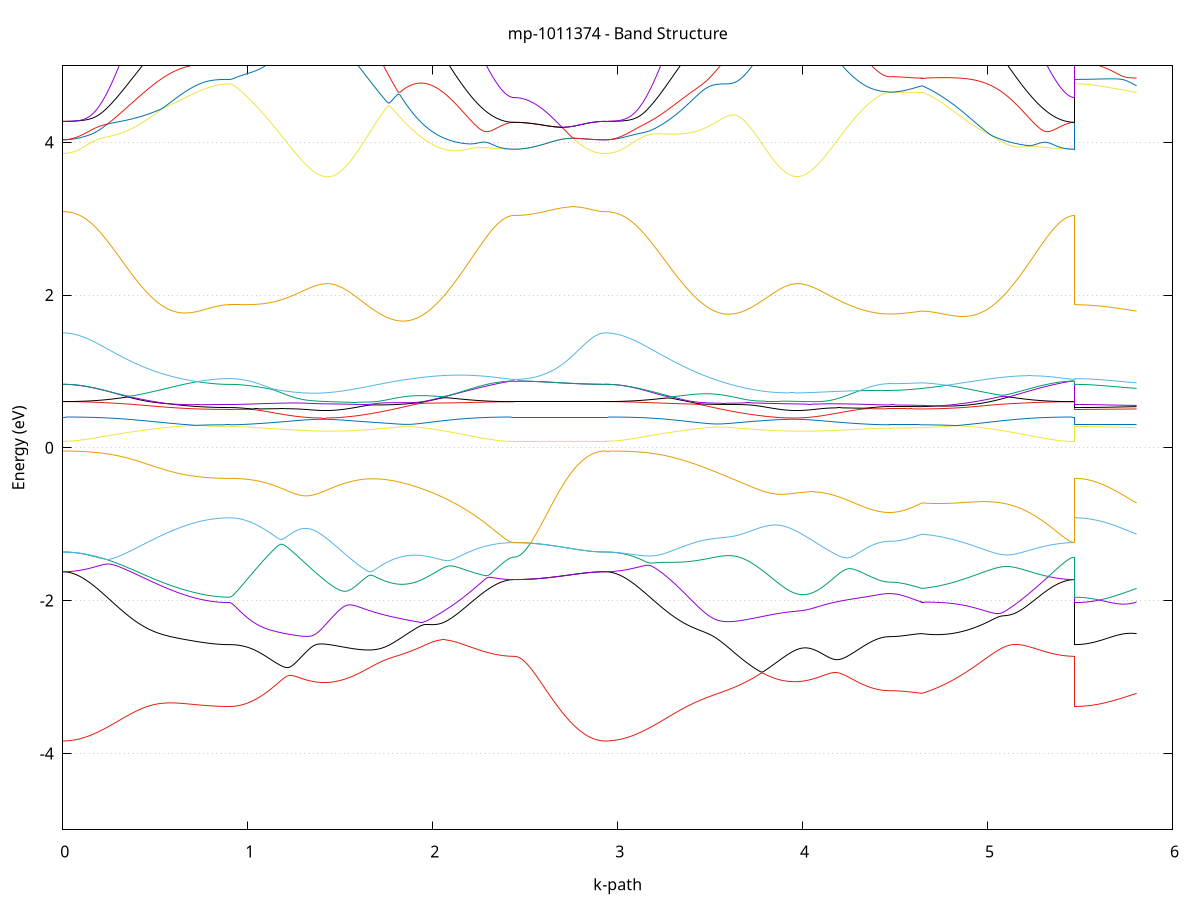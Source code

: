set title 'mp-1011374 - Band Structure'
set xlabel 'k-path'
set ylabel 'Energy (eV)'
set grid y
set yrange [-5:5]
set terminal png size 800,600
set output 'mp-1011374_bands_gnuplot.png'
plot '-' using 1:2 with lines notitle, '-' using 1:2 with lines notitle, '-' using 1:2 with lines notitle, '-' using 1:2 with lines notitle, '-' using 1:2 with lines notitle, '-' using 1:2 with lines notitle, '-' using 1:2 with lines notitle, '-' using 1:2 with lines notitle, '-' using 1:2 with lines notitle, '-' using 1:2 with lines notitle, '-' using 1:2 with lines notitle, '-' using 1:2 with lines notitle, '-' using 1:2 with lines notitle, '-' using 1:2 with lines notitle, '-' using 1:2 with lines notitle, '-' using 1:2 with lines notitle, '-' using 1:2 with lines notitle, '-' using 1:2 with lines notitle, '-' using 1:2 with lines notitle, '-' using 1:2 with lines notitle, '-' using 1:2 with lines notitle, '-' using 1:2 with lines notitle, '-' using 1:2 with lines notitle, '-' using 1:2 with lines notitle, '-' using 1:2 with lines notitle, '-' using 1:2 with lines notitle, '-' using 1:2 with lines notitle, '-' using 1:2 with lines notitle, '-' using 1:2 with lines notitle, '-' using 1:2 with lines notitle, '-' using 1:2 with lines notitle, '-' using 1:2 with lines notitle, '-' using 1:2 with lines notitle, '-' using 1:2 with lines notitle, '-' using 1:2 with lines notitle, '-' using 1:2 with lines notitle, '-' using 1:2 with lines notitle, '-' using 1:2 with lines notitle, '-' using 1:2 with lines notitle, '-' using 1:2 with lines notitle, '-' using 1:2 with lines notitle, '-' using 1:2 with lines notitle, '-' using 1:2 with lines notitle, '-' using 1:2 with lines notitle, '-' using 1:2 with lines notitle, '-' using 1:2 with lines notitle, '-' using 1:2 with lines notitle, '-' using 1:2 with lines notitle, '-' using 1:2 with lines notitle, '-' using 1:2 with lines notitle, '-' using 1:2 with lines notitle, '-' using 1:2 with lines notitle, '-' using 1:2 with lines notitle, '-' using 1:2 with lines notitle, '-' using 1:2 with lines notitle, '-' using 1:2 with lines notitle, '-' using 1:2 with lines notitle, '-' using 1:2 with lines notitle, '-' using 1:2 with lines notitle, '-' using 1:2 with lines notitle, '-' using 1:2 with lines notitle, '-' using 1:2 with lines notitle, '-' using 1:2 with lines notitle, '-' using 1:2 with lines notitle
0.000000 -34.621654
0.009922 -34.621654
0.019844 -34.621654
0.029766 -34.621554
0.039687 -34.621454
0.049609 -34.621354
0.059531 -34.621254
0.069453 -34.621054
0.079375 -34.620954
0.089297 -34.620754
0.099219 -34.620454
0.109141 -34.620254
0.119062 -34.619954
0.128984 -34.619654
0.138906 -34.619354
0.148828 -34.619054
0.158750 -34.618654
0.168672 -34.618254
0.178594 -34.617854
0.188515 -34.617454
0.198437 -34.617054
0.208359 -34.616554
0.218281 -34.616054
0.228203 -34.615554
0.238125 -34.615054
0.248047 -34.614554
0.257969 -34.613954
0.267890 -34.613454
0.277812 -34.612854
0.287734 -34.612254
0.297656 -34.611654
0.307578 -34.611054
0.317500 -34.610354
0.327422 -34.609754
0.337343 -34.609054
0.347265 -34.608454
0.357187 -34.607754
0.367109 -34.607054
0.377031 -34.606354
0.386953 -34.605654
0.396875 -34.604954
0.406797 -34.604254
0.416718 -34.603554
0.426640 -34.602854
0.436562 -34.602154
0.446484 -34.601454
0.456406 -34.600754
0.466328 -34.599954
0.476250 -34.599254
0.486171 -34.598554
0.496093 -34.597854
0.506015 -34.597154
0.515937 -34.596454
0.525859 -34.595754
0.535781 -34.595054
0.545703 -34.594454
0.555624 -34.593754
0.565546 -34.593054
0.575468 -34.592454
0.585390 -34.591754
0.595312 -34.591154
0.605234 -34.590454
0.615156 -34.589854
0.625078 -34.589254
0.634999 -34.588754
0.644921 -34.588154
0.654843 -34.587554
0.664765 -34.587054
0.674687 -34.586554
0.684609 -34.586054
0.694531 -34.585554
0.704452 -34.585054
0.714374 -34.584654
0.724296 -34.584154
0.734218 -34.583754
0.744140 -34.583354
0.754062 -34.583054
0.763984 -34.582654
0.773906 -34.582354
0.783827 -34.582054
0.793749 -34.581754
0.803671 -34.581554
0.813593 -34.581254
0.823515 -34.581054
0.833437 -34.580854
0.843359 -34.580754
0.853280 -34.580654
0.863202 -34.580554
0.873124 -34.580454
0.883046 -34.580354
0.892968 -34.580354
0.902890 -34.580354
0.902890 -34.580354
0.912763 -34.580254
0.922637 -34.580254
0.932510 -34.580254
0.942384 -34.580254
0.952258 -34.580154
0.962131 -34.580154
0.972005 -34.580054
0.981878 -34.580054
0.991752 -34.579954
1.001625 -34.579854
1.011499 -34.579854
1.021372 -34.579754
1.031246 -34.579654
1.041120 -34.579554
1.050993 -34.579454
1.060867 -34.579254
1.070740 -34.579154
1.080614 -34.579054
1.090487 -34.578854
1.100361 -34.578754
1.110235 -34.578654
1.120108 -34.578454
1.129982 -34.578354
1.139855 -34.578154
1.149729 -34.578054
1.159602 -34.577854
1.169476 -34.577754
1.179349 -34.577554
1.189223 -34.577354
1.199097 -34.577254
1.208970 -34.577054
1.218844 -34.576954
1.228717 -34.576754
1.238591 -34.576554
1.248464 -34.576454
1.258338 -34.576354
1.268211 -34.576154
1.278085 -34.576054
1.287959 -34.575954
1.297832 -34.575854
1.307706 -34.575754
1.317579 -34.575654
1.327453 -34.575554
1.337326 -34.575454
1.347200 -34.575354
1.357074 -34.575254
1.366947 -34.575154
1.376821 -34.575154
1.386694 -34.575154
1.396568 -34.575054
1.406441 -34.575054
1.416315 -34.575054
1.426188 -34.575054
1.436062 -34.575154
1.445936 -34.575154
1.455809 -34.575154
1.465683 -34.575254
1.475556 -34.575354
1.485430 -34.575454
1.485430 -34.575454
1.495381 -34.575554
1.505332 -34.575654
1.515283 -34.575754
1.525234 -34.575954
1.535185 -34.576154
1.545137 -34.576254
1.555088 -34.576454
1.565039 -34.576754
1.574990 -34.576954
1.584941 -34.577254
1.594892 -34.577554
1.604843 -34.577854
1.614795 -34.578154
1.624746 -34.578454
1.634697 -34.578854
1.644648 -34.579254
1.654599 -34.579654
1.664550 -34.580054
1.674501 -34.580454
1.684453 -34.580854
1.694404 -34.581254
1.704355 -34.581754
1.714306 -34.582254
1.724257 -34.582754
1.734208 -34.583254
1.744159 -34.583854
1.754111 -34.584354
1.764062 -34.584954
1.774013 -34.585454
1.783964 -34.586054
1.793915 -34.586654
1.803866 -34.587254
1.813817 -34.587954
1.823769 -34.588554
1.833720 -34.589154
1.843671 -34.589854
1.853622 -34.590554
1.863573 -34.591254
1.873524 -34.591954
1.883475 -34.592654
1.893427 -34.593354
1.903378 -34.594054
1.913329 -34.594754
1.923280 -34.595554
1.933231 -34.596254
1.943182 -34.596954
1.953133 -34.597754
1.963085 -34.598454
1.973036 -34.599254
1.982987 -34.599954
1.992938 -34.600654
2.002889 -34.601454
2.012840 -34.602154
2.022791 -34.602954
2.032743 -34.603654
2.042694 -34.604354
2.052645 -34.605054
2.062596 -34.605754
2.072547 -34.606454
2.082498 -34.607154
2.092449 -34.607854
2.102401 -34.608554
2.112352 -34.609154
2.122303 -34.609854
2.132254 -34.610454
2.142205 -34.611154
2.152156 -34.611754
2.162107 -34.612354
2.172059 -34.612954
2.182010 -34.613554
2.191961 -34.614154
2.201912 -34.614654
2.211863 -34.615254
2.221814 -34.615754
2.231765 -34.616254
2.241717 -34.616754
2.251668 -34.617154
2.261619 -34.617654
2.271570 -34.618054
2.281521 -34.618454
2.291472 -34.618854
2.301423 -34.619154
2.311375 -34.619454
2.321326 -34.619754
2.331277 -34.620054
2.341228 -34.620354
2.351179 -34.620654
2.361130 -34.620854
2.371081 -34.621054
2.381033 -34.621254
2.390984 -34.621354
2.400935 -34.621454
2.410886 -34.621554
2.420837 -34.621654
2.430788 -34.621654
2.440739 -34.621654
2.440739 -34.621654
2.450577 -34.621654
2.460415 -34.621654
2.470252 -34.621654
2.480090 -34.621654
2.489927 -34.621654
2.499765 -34.621654
2.509603 -34.621654
2.519440 -34.621654
2.529278 -34.621654
2.539115 -34.621654
2.548953 -34.621654
2.558791 -34.621654
2.568628 -34.621654
2.578466 -34.621654
2.588304 -34.621654
2.598141 -34.621554
2.607979 -34.621554
2.617816 -34.621554
2.627654 -34.621554
2.637492 -34.621654
2.647329 -34.621654
2.657167 -34.621654
2.667004 -34.621654
2.676842 -34.621654
2.686680 -34.621654
2.696517 -34.621654
2.706355 -34.621654
2.716192 -34.621654
2.726030 -34.621654
2.735868 -34.621654
2.745705 -34.621654
2.755543 -34.621654
2.765381 -34.621654
2.775218 -34.621654
2.785056 -34.621654
2.794893 -34.621654
2.804731 -34.621654
2.814569 -34.621654
2.824406 -34.621654
2.834244 -34.621654
2.844081 -34.621654
2.853919 -34.621654
2.863757 -34.621654
2.873594 -34.621654
2.883432 -34.621754
2.893269 -34.621754
2.903107 -34.621754
2.912945 -34.621754
2.922782 -34.621654
2.932620 -34.621654
2.932620 -34.621654
2.942528 -34.621654
2.952437 -34.621654
2.962345 -34.621554
2.972253 -34.621454
2.982162 -34.621354
2.992070 -34.621254
3.001978 -34.621054
3.011887 -34.620854
3.021795 -34.620654
3.031703 -34.620454
3.041612 -34.620254
3.051520 -34.619954
3.061429 -34.619654
3.071337 -34.619354
3.081245 -34.618954
3.091154 -34.618554
3.101062 -34.618154
3.110970 -34.617754
3.120879 -34.617354
3.130787 -34.616854
3.140695 -34.616454
3.150604 -34.615954
3.160512 -34.615354
3.170421 -34.614854
3.180329 -34.614354
3.190237 -34.613754
3.200146 -34.613154
3.210054 -34.612554
3.219962 -34.611954
3.229871 -34.611354
3.239779 -34.610654
3.249687 -34.610054
3.259596 -34.609354
3.269504 -34.608754
3.279413 -34.608054
3.289321 -34.607354
3.299229 -34.606654
3.309138 -34.605954
3.319046 -34.605254
3.328954 -34.604554
3.338863 -34.603754
3.348771 -34.603054
3.358679 -34.602354
3.368588 -34.601554
3.378496 -34.600854
3.388405 -34.600054
3.398313 -34.599354
3.408221 -34.598654
3.418130 -34.597854
3.428038 -34.597154
3.437946 -34.596354
3.447855 -34.595654
3.457763 -34.594954
3.467671 -34.594254
3.477580 -34.593554
3.487488 -34.592854
3.497397 -34.592154
3.507305 -34.591454
3.517213 -34.590754
3.527122 -34.590054
3.537030 -34.589354
3.546938 -34.588754
3.556847 -34.588054
3.566755 -34.587454
3.576663 -34.586854
3.586572 -34.586254
3.596480 -34.585654
3.606389 -34.585054
3.616297 -34.584554
3.626205 -34.583954
3.636114 -34.583454
3.646022 -34.582854
3.655930 -34.582354
3.665839 -34.581954
3.675747 -34.581454
3.685655 -34.580954
3.695564 -34.580554
3.705472 -34.580154
3.715381 -34.579654
3.725289 -34.579354
3.735197 -34.578954
3.745106 -34.578554
3.755014 -34.578254
3.764922 -34.577954
3.774831 -34.577654
3.784739 -34.577354
3.794647 -34.577054
3.804556 -34.576854
3.814464 -34.576554
3.824373 -34.576354
3.834281 -34.576154
3.844189 -34.575954
3.854098 -34.575854
3.864006 -34.575654
3.873914 -34.575554
3.883823 -34.575454
3.893731 -34.575354
3.903639 -34.575254
3.913548 -34.575254
3.923456 -34.575154
3.933364 -34.575154
3.943273 -34.575154
3.953181 -34.575054
3.963090 -34.575054
3.972998 -34.575154
3.982906 -34.575154
3.992815 -34.575154
3.992815 -34.575154
4.002766 -34.575254
4.012717 -34.575254
4.022668 -34.575354
4.032619 -34.575354
4.042570 -34.575454
4.052521 -34.575554
4.062473 -34.575654
4.072424 -34.575754
4.082375 -34.575954
4.092326 -34.576054
4.102277 -34.576154
4.112228 -34.576354
4.122179 -34.576454
4.132131 -34.576554
4.142082 -34.576754
4.152033 -34.576854
4.161984 -34.577054
4.171935 -34.577154
4.181886 -34.577354
4.191837 -34.577554
4.201789 -34.577654
4.211740 -34.577754
4.221691 -34.577954
4.231642 -34.578154
4.241593 -34.578254
4.251544 -34.578454
4.261495 -34.578554
4.271447 -34.578654
4.281398 -34.578854
4.291349 -34.578954
4.301300 -34.579054
4.311251 -34.579154
4.321202 -34.579354
4.331153 -34.579454
4.341105 -34.579554
4.351056 -34.579654
4.361007 -34.579754
4.370958 -34.579854
4.380909 -34.579954
4.390860 -34.579954
4.400811 -34.580054
4.410763 -34.580054
4.420714 -34.580154
4.430665 -34.580154
4.440616 -34.580254
4.450567 -34.580254
4.460518 -34.580254
4.470469 -34.580254
4.470469 -34.580254
4.480180 -34.580254
4.489890 -34.580254
4.499600 -34.580254
4.509311 -34.580254
4.519021 -34.580354
4.528731 -34.580354
4.538441 -34.580354
4.548152 -34.580354
4.557862 -34.580354
4.567572 -34.580454
4.577283 -34.580454
4.586993 -34.580454
4.596703 -34.580554
4.606414 -34.580554
4.616124 -34.580554
4.625834 -34.580654
4.635544 -34.580654
4.645255 -34.580754
4.645255 -34.580754
4.655222 -34.580854
4.665190 -34.581054
4.675158 -34.581254
4.685126 -34.581554
4.695093 -34.581854
4.705061 -34.582054
4.715029 -34.582454
4.724997 -34.582754
4.734964 -34.583154
4.744932 -34.583454
4.754900 -34.583954
4.764868 -34.584354
4.774835 -34.584754
4.784803 -34.585254
4.794771 -34.585754
4.804739 -34.586254
4.814706 -34.586754
4.824674 -34.587354
4.834642 -34.587854
4.844610 -34.588454
4.854577 -34.589054
4.864545 -34.589654
4.874513 -34.590254
4.884480 -34.590954
4.894448 -34.591554
4.904416 -34.592254
4.914384 -34.592854
4.924351 -34.593554
4.934319 -34.594254
4.944287 -34.594954
4.954255 -34.595654
4.964222 -34.596354
4.974190 -34.597054
4.984158 -34.597754
4.994126 -34.598554
5.004093 -34.599254
5.014061 -34.599954
5.024029 -34.600754
5.033997 -34.601454
5.043964 -34.602154
5.053932 -34.602954
5.063900 -34.603654
5.073868 -34.604354
5.083835 -34.605054
5.093803 -34.605754
5.103771 -34.606454
5.113738 -34.607154
5.123706 -34.607854
5.133674 -34.608554
5.143642 -34.609154
5.153609 -34.609854
5.163577 -34.610454
5.173545 -34.611154
5.183513 -34.611754
5.193480 -34.612354
5.203448 -34.612954
5.213416 -34.613554
5.223384 -34.614154
5.233351 -34.614654
5.243319 -34.615254
5.253287 -34.615754
5.263255 -34.616254
5.273222 -34.616754
5.283190 -34.617154
5.293158 -34.617554
5.303126 -34.618054
5.313093 -34.618454
5.323061 -34.618754
5.333029 -34.619154
5.342997 -34.619454
5.352964 -34.619754
5.362932 -34.620054
5.372900 -34.620354
5.382867 -34.620554
5.392835 -34.620854
5.402803 -34.621054
5.412771 -34.621254
5.422738 -34.621354
5.432706 -34.621454
5.442674 -34.621554
5.452642 -34.621654
5.462609 -34.621654
5.472577 -34.621654
5.472577 -34.580354
5.482385 -34.580254
5.492193 -34.580254
5.502000 -34.580254
5.511808 -34.580254
5.521616 -34.580254
5.531424 -34.580354
5.541232 -34.580254
5.551039 -34.580354
5.560847 -34.580354
5.570655 -34.580354
5.580463 -34.580354
5.590271 -34.580354
5.600078 -34.580354
5.609886 -34.580354
5.619694 -34.580354
5.629502 -34.580354
5.639309 -34.580454
5.649117 -34.580454
5.658925 -34.580454
5.668733 -34.580454
5.678541 -34.580454
5.688348 -34.580454
5.698156 -34.580454
5.707964 -34.580554
5.717772 -34.580554
5.727580 -34.580554
5.737387 -34.580554
5.747195 -34.580554
5.757003 -34.580554
5.766811 -34.580654
5.776618 -34.580654
5.786426 -34.580654
5.796234 -34.580654
5.806042 -34.580754
e
0.000000 -17.419354
0.009922 -17.419354
0.019844 -17.419054
0.029766 -17.418754
0.039687 -17.418254
0.049609 -17.417654
0.059531 -17.416854
0.069453 -17.415954
0.079375 -17.414854
0.089297 -17.413654
0.099219 -17.412354
0.109141 -17.410954
0.119062 -17.409354
0.128984 -17.407554
0.138906 -17.405754
0.148828 -17.403754
0.158750 -17.401654
0.168672 -17.399454
0.178594 -17.397054
0.188515 -17.394554
0.198437 -17.391954
0.208359 -17.389254
0.218281 -17.386454
0.228203 -17.383554
0.238125 -17.380554
0.248047 -17.377454
0.257969 -17.374154
0.267890 -17.370854
0.277812 -17.367454
0.287734 -17.364054
0.297656 -17.360554
0.307578 -17.357254
0.317500 -17.359354
0.327422 -17.369554
0.337343 -17.380454
0.347265 -17.391554
0.357187 -17.402754
0.367109 -17.414054
0.377031 -17.425454
0.386953 -17.436954
0.396875 -17.448354
0.406797 -17.459854
0.416718 -17.471454
0.426640 -17.482954
0.436562 -17.494354
0.446484 -17.505854
0.456406 -17.517254
0.466328 -17.528654
0.476250 -17.539854
0.486171 -17.551054
0.496093 -17.562154
0.506015 -17.573154
0.515937 -17.584054
0.525859 -17.594754
0.535781 -17.605354
0.545703 -17.615754
0.555624 -17.626054
0.565546 -17.636154
0.575468 -17.646054
0.585390 -17.655854
0.595312 -17.665354
0.605234 -17.674654
0.615156 -17.683754
0.625078 -17.692554
0.634999 -17.701154
0.644921 -17.709554
0.654843 -17.717654
0.664765 -17.725554
0.674687 -17.733154
0.684609 -17.740454
0.694531 -17.747554
0.704452 -17.754254
0.714374 -17.760754
0.724296 -17.766854
0.734218 -17.772754
0.744140 -17.778254
0.754062 -17.783554
0.763984 -17.788454
0.773906 -17.793054
0.783827 -17.797354
0.793749 -17.801254
0.803671 -17.804854
0.813593 -17.808154
0.823515 -17.811054
0.833437 -17.813654
0.843359 -17.815954
0.853280 -17.817854
0.863202 -17.819454
0.873124 -17.820654
0.883046 -17.821554
0.892968 -17.822054
0.902890 -17.822254
0.902890 -17.822254
0.912763 -17.822154
0.922637 -17.821954
0.932510 -17.821654
0.942384 -17.821254
0.952258 -17.820654
0.962131 -17.820054
0.972005 -17.819254
0.981878 -17.818354
0.991752 -17.817254
1.001625 -17.816154
1.011499 -17.814854
1.021372 -17.813554
1.031246 -17.812054
1.041120 -17.810454
1.050993 -17.808854
1.060867 -17.807054
1.070740 -17.805154
1.080614 -17.803154
1.090487 -17.801154
1.100361 -17.799054
1.110235 -17.796854
1.120108 -17.794554
1.129982 -17.792254
1.139855 -17.789854
1.149729 -17.787454
1.159602 -17.784954
1.169476 -17.782354
1.179349 -17.779854
1.189223 -17.777254
1.199097 -17.774754
1.208970 -17.772154
1.218844 -17.769554
1.228717 -17.767054
1.238591 -17.764554
1.248464 -17.762154
1.258338 -17.759754
1.268211 -17.757454
1.278085 -17.755154
1.287959 -17.753054
1.297832 -17.751054
1.307706 -17.749154
1.317579 -17.747454
1.327453 -17.745854
1.337326 -17.744354
1.347200 -17.743054
1.357074 -17.741954
1.366947 -17.741054
1.376821 -17.740354
1.386694 -17.739754
1.396568 -17.739354
1.406441 -17.739054
1.416315 -17.738954
1.426188 -17.739054
1.436062 -17.739154
1.445936 -17.739454
1.455809 -17.739854
1.465683 -17.740254
1.475556 -17.740754
1.485430 -17.741154
1.485430 -17.741154
1.495381 -17.741654
1.505332 -17.742154
1.515283 -17.742554
1.525234 -17.742854
1.535185 -17.743154
1.545137 -17.743254
1.555088 -17.743254
1.565039 -17.743054
1.574990 -17.742754
1.584941 -17.742254
1.594892 -17.741554
1.604843 -17.740654
1.614795 -17.739554
1.624746 -17.738154
1.634697 -17.736554
1.644648 -17.734654
1.654599 -17.732554
1.664550 -17.730154
1.674501 -17.727554
1.684453 -17.724554
1.694404 -17.721354
1.704355 -17.717854
1.714306 -17.714054
1.724257 -17.709954
1.734208 -17.705554
1.744159 -17.700854
1.754111 -17.695854
1.764062 -17.690654
1.774013 -17.685054
1.783964 -17.679254
1.793915 -17.673054
1.803866 -17.666654
1.813817 -17.659954
1.823769 -17.652954
1.833720 -17.645754
1.843671 -17.638254
1.853622 -17.630554
1.863573 -17.622554
1.873524 -17.614254
1.883475 -17.605754
1.893427 -17.597054
1.903378 -17.588154
1.913329 -17.578954
1.923280 -17.569654
1.933231 -17.560054
1.943182 -17.550354
1.953133 -17.540454
1.963085 -17.530454
1.973036 -17.520254
1.982987 -17.509954
1.992938 -17.499554
2.002889 -17.488954
2.012840 -17.478354
2.022791 -17.467654
2.032743 -17.456854
2.042694 -17.446054
2.052645 -17.435154
2.062596 -17.424254
2.072547 -17.413454
2.082498 -17.402554
2.092449 -17.391754
2.102401 -17.380954
2.112352 -17.370454
2.122303 -17.361554
2.132254 -17.363554
2.142205 -17.367354
2.152156 -17.371154
2.162107 -17.374954
2.172059 -17.378554
2.182010 -17.382154
2.191961 -17.385654
2.201912 -17.389054
2.211863 -17.392254
2.221814 -17.395454
2.231765 -17.398454
2.241717 -17.401354
2.251668 -17.404154
2.261619 -17.406854
2.271570 -17.409354
2.281521 -17.411754
2.291472 -17.414054
2.301423 -17.416154
2.311375 -17.418154
2.321326 -17.420054
2.331277 -17.421754
2.341228 -17.423354
2.351179 -17.424754
2.361130 -17.426054
2.371081 -17.427154
2.381033 -17.428154
2.390984 -17.429054
2.400935 -17.429754
2.410886 -17.430254
2.420837 -17.430654
2.430788 -17.430854
2.440739 -17.430954
2.440739 -17.430954
2.450577 -17.430954
2.460415 -17.430854
2.470252 -17.430854
2.480090 -17.430754
2.489927 -17.430654
2.499765 -17.430554
2.509603 -17.430354
2.519440 -17.430154
2.529278 -17.430054
2.539115 -17.429854
2.548953 -17.429554
2.558791 -17.429354
2.568628 -17.429154
2.578466 -17.428854
2.588304 -17.428554
2.598141 -17.428254
2.607979 -17.427954
2.617816 -17.427654
2.627654 -17.427254
2.637492 -17.426954
2.647329 -17.426554
2.657167 -17.426254
2.667004 -17.425854
2.676842 -17.425554
2.686680 -17.425154
2.696517 -17.424754
2.706355 -17.424454
2.716192 -17.424054
2.726030 -17.423754
2.735868 -17.423354
2.745705 -17.423054
2.755543 -17.422654
2.765381 -17.422354
2.775218 -17.422054
2.785056 -17.421754
2.794893 -17.421454
2.804731 -17.421154
2.814569 -17.420954
2.824406 -17.420654
2.834244 -17.420454
2.844081 -17.420254
2.853919 -17.420054
2.863757 -17.419954
2.873594 -17.419754
2.883432 -17.419654
2.893269 -17.419554
2.903107 -17.419454
2.912945 -17.419454
2.922782 -17.419354
2.932620 -17.419354
2.932620 -17.419354
2.942528 -17.419354
2.952437 -17.419054
2.962345 -17.418754
2.972253 -17.418254
2.982162 -17.417554
2.992070 -17.416754
3.001978 -17.415754
3.011887 -17.414754
3.021795 -17.413454
3.031703 -17.412154
3.041612 -17.410554
3.051520 -17.408954
3.061429 -17.407154
3.071337 -17.405254
3.081245 -17.403154
3.091154 -17.401054
3.101062 -17.398654
3.110970 -17.396254
3.120879 -17.393654
3.130787 -17.391054
3.140695 -17.388254
3.150604 -17.385354
3.160512 -17.382254
3.170421 -17.379154
3.180329 -17.375954
3.190237 -17.372654
3.200146 -17.369154
3.210054 -17.365654
3.219962 -17.362154
3.229871 -17.358554
3.239779 -17.355454
3.249687 -17.359854
3.259596 -17.370054
3.269504 -17.380754
3.279413 -17.391454
3.289321 -17.402254
3.299229 -17.413054
3.309138 -17.423954
3.319046 -17.434854
3.328954 -17.445654
3.338863 -17.456454
3.348771 -17.467254
3.358679 -17.477954
3.368588 -17.488554
3.378496 -17.499054
3.388405 -17.509554
3.398313 -17.519854
3.408221 -17.530054
3.418130 -17.540054
3.428038 -17.549954
3.437946 -17.559654
3.447855 -17.569254
3.457763 -17.578554
3.467671 -17.587754
3.477580 -17.596654
3.487488 -17.605454
3.497397 -17.613954
3.507305 -17.622154
3.517213 -17.630254
3.527122 -17.638054
3.537030 -17.645554
3.546938 -17.652754
3.556847 -17.659754
3.566755 -17.666554
3.576663 -17.672954
3.586572 -17.679154
3.596480 -17.685054
3.606389 -17.690654
3.616297 -17.695954
3.626205 -17.700954
3.636114 -17.705654
3.646022 -17.710154
3.655930 -17.714254
3.665839 -17.718054
3.675747 -17.721654
3.685655 -17.724954
3.695564 -17.727954
3.705472 -17.730654
3.715381 -17.733054
3.725289 -17.735254
3.735197 -17.737154
3.745106 -17.738754
3.755014 -17.740254
3.764922 -17.741354
3.774831 -17.742354
3.784739 -17.743054
3.794647 -17.743554
3.804556 -17.743954
3.814464 -17.744054
3.824373 -17.744054
3.834281 -17.743954
3.844189 -17.743654
3.854098 -17.743354
3.864006 -17.742954
3.873914 -17.742454
3.883823 -17.741854
3.893731 -17.741354
3.903639 -17.740754
3.913548 -17.740254
3.923456 -17.739854
3.933364 -17.739454
3.943273 -17.739154
3.953181 -17.739054
3.963090 -17.738954
3.972998 -17.739154
3.982906 -17.739354
3.992815 -17.739854
3.992815 -17.739854
4.002766 -17.740454
4.012717 -17.741254
4.022668 -17.742254
4.032619 -17.743454
4.042570 -17.744754
4.052521 -17.746254
4.062473 -17.747954
4.072424 -17.749754
4.082375 -17.751654
4.092326 -17.753754
4.102277 -17.755954
4.112228 -17.758154
4.122179 -17.760554
4.132131 -17.762954
4.142082 -17.765454
4.152033 -17.767954
4.161984 -17.770454
4.171935 -17.773054
4.181886 -17.775554
4.191837 -17.778154
4.201789 -17.780654
4.211740 -17.783154
4.221691 -17.785654
4.231642 -17.788154
4.241593 -17.790554
4.251544 -17.792854
4.261495 -17.795154
4.271447 -17.797354
4.281398 -17.799454
4.291349 -17.801554
4.301300 -17.803554
4.311251 -17.805454
4.321202 -17.807154
4.331153 -17.808854
4.341105 -17.810454
4.351056 -17.811954
4.361007 -17.813354
4.370958 -17.814554
4.380909 -17.815754
4.390860 -17.816754
4.400811 -17.817754
4.410763 -17.818554
4.420714 -17.819154
4.430665 -17.819754
4.440616 -17.820154
4.450567 -17.820454
4.460518 -17.820654
4.470469 -17.820754
4.470469 -17.820754
4.480180 -17.820754
4.489890 -17.820654
4.499600 -17.820554
4.509311 -17.820454
4.519021 -17.820254
4.528731 -17.820054
4.538441 -17.819754
4.548152 -17.819454
4.557862 -17.819154
4.567572 -17.818754
4.577283 -17.818354
4.586993 -17.817854
4.596703 -17.817354
4.606414 -17.816854
4.616124 -17.816254
4.625834 -17.815654
4.635544 -17.814954
4.645255 -17.814254
4.645255 -17.814254
4.655222 -17.811854
4.665190 -17.809154
4.675158 -17.805954
4.685126 -17.802554
4.695093 -17.798754
4.705061 -17.794554
4.715029 -17.790054
4.724997 -17.785254
4.734964 -17.780054
4.744932 -17.774554
4.754900 -17.768754
4.764868 -17.762554
4.774835 -17.756154
4.784803 -17.749354
4.794771 -17.742254
4.804739 -17.734954
4.814706 -17.727254
4.824674 -17.719354
4.834642 -17.711154
4.844610 -17.702654
4.854577 -17.693954
4.864545 -17.684954
4.874513 -17.675754
4.884480 -17.666254
4.894448 -17.656654
4.904416 -17.646754
4.914384 -17.636654
4.924351 -17.626354
4.934319 -17.615854
4.944287 -17.605254
4.954255 -17.594454
4.964222 -17.583554
4.974190 -17.572454
4.984158 -17.561254
4.994126 -17.549854
5.004093 -17.538454
5.014061 -17.526954
5.024029 -17.515354
5.033997 -17.503754
5.043964 -17.492054
5.053932 -17.480354
5.063900 -17.468654
5.073868 -17.456854
5.083835 -17.445154
5.093803 -17.433454
5.103771 -17.421854
5.113738 -17.410254
5.123706 -17.398754
5.133674 -17.387354
5.143642 -17.376054
5.153609 -17.365354
5.163577 -17.363554
5.173545 -17.367254
5.183513 -17.371054
5.193480 -17.374854
5.203448 -17.378454
5.213416 -17.382054
5.223384 -17.385554
5.233351 -17.388954
5.243319 -17.392154
5.253287 -17.395354
5.263255 -17.398354
5.273222 -17.401254
5.283190 -17.404054
5.293158 -17.406754
5.303126 -17.409254
5.313093 -17.411754
5.323061 -17.413954
5.333029 -17.416154
5.342997 -17.418154
5.352964 -17.420054
5.362932 -17.421754
5.372900 -17.423354
5.382867 -17.424754
5.392835 -17.426054
5.402803 -17.427154
5.412771 -17.428154
5.422738 -17.429054
5.432706 -17.429754
5.442674 -17.430254
5.452642 -17.430654
5.462609 -17.430854
5.472577 -17.430954
5.472577 -17.822254
5.482385 -17.822254
5.492193 -17.822154
5.502000 -17.822154
5.511808 -17.822054
5.521616 -17.822054
5.531424 -17.821954
5.541232 -17.821854
5.551039 -17.821754
5.560847 -17.821654
5.570655 -17.821454
5.580463 -17.821354
5.590271 -17.821154
5.600078 -17.820954
5.609886 -17.820754
5.619694 -17.820554
5.629502 -17.820354
5.639309 -17.820054
5.649117 -17.819854
5.658925 -17.819554
5.668733 -17.819354
5.678541 -17.819054
5.688348 -17.818754
5.698156 -17.818454
5.707964 -17.818054
5.717772 -17.817754
5.727580 -17.817454
5.737387 -17.817054
5.747195 -17.816654
5.757003 -17.816354
5.766811 -17.815954
5.776618 -17.815554
5.786426 -17.815154
5.796234 -17.814654
5.806042 -17.814254
e
0.000000 -17.155154
0.009922 -17.155354
0.019844 -17.156054
0.029766 -17.157254
0.039687 -17.158854
0.049609 -17.160854
0.059531 -17.163354
0.069453 -17.166354
0.079375 -17.169754
0.089297 -17.173554
0.099219 -17.177854
0.109141 -17.182554
0.119062 -17.187554
0.128984 -17.193054
0.138906 -17.198954
0.148828 -17.205254
0.158750 -17.211854
0.168672 -17.218854
0.178594 -17.226154
0.188515 -17.233854
0.198437 -17.241854
0.208359 -17.250154
0.218281 -17.258754
0.228203 -17.267654
0.238125 -17.276854
0.248047 -17.286254
0.257969 -17.295954
0.267890 -17.305754
0.277812 -17.315854
0.287734 -17.326054
0.297656 -17.336454
0.307578 -17.346654
0.317500 -17.351654
0.327422 -17.348554
0.337343 -17.344854
0.347265 -17.340954
0.357187 -17.336954
0.367109 -17.332854
0.377031 -17.328754
0.386953 -17.324554
0.396875 -17.320354
0.406797 -17.316054
0.416718 -17.311854
0.426640 -17.307454
0.436562 -17.303154
0.446484 -17.298754
0.456406 -17.294354
0.466328 -17.290054
0.476250 -17.285654
0.486171 -17.281254
0.496093 -17.276854
0.506015 -17.272454
0.515937 -17.268154
0.525859 -17.263854
0.535781 -17.259554
0.545703 -17.255254
0.555624 -17.251054
0.565546 -17.246854
0.575468 -17.242754
0.585390 -17.241854
0.595312 -17.243654
0.605234 -17.245454
0.615156 -17.247154
0.625078 -17.248854
0.634999 -17.250554
0.644921 -17.252154
0.654843 -17.253654
0.664765 -17.255154
0.674687 -17.256654
0.684609 -17.258054
0.694531 -17.259454
0.704452 -17.260754
0.714374 -17.262054
0.724296 -17.263254
0.734218 -17.264354
0.744140 -17.265454
0.754062 -17.266454
0.763984 -17.267454
0.773906 -17.268354
0.783827 -17.269154
0.793749 -17.269954
0.803671 -17.270654
0.813593 -17.271354
0.823515 -17.271954
0.833437 -17.272454
0.843359 -17.272854
0.853280 -17.273254
0.863202 -17.273554
0.873124 -17.273854
0.883046 -17.273954
0.892968 -17.274054
0.902890 -17.274154
0.902890 -17.274154
0.912763 -17.274254
0.922637 -17.274754
0.932510 -17.275554
0.942384 -17.276654
0.952258 -17.278054
0.962131 -17.279754
0.972005 -17.281854
0.981878 -17.284154
0.991752 -17.286754
1.001625 -17.289654
1.011499 -17.292854
1.021372 -17.296254
1.031246 -17.299954
1.041120 -17.303954
1.050993 -17.308054
1.060867 -17.312454
1.070740 -17.317054
1.080614 -17.321854
1.090487 -17.326854
1.100361 -17.332054
1.110235 -17.337354
1.120108 -17.342754
1.129982 -17.348354
1.139855 -17.353954
1.149729 -17.359754
1.159602 -17.365554
1.169476 -17.371454
1.179349 -17.377254
1.189223 -17.383154
1.199097 -17.389054
1.208970 -17.394954
1.218844 -17.400654
1.228717 -17.406354
1.238591 -17.411954
1.248464 -17.417454
1.258338 -17.422754
1.268211 -17.427854
1.278085 -17.432854
1.287959 -17.437554
1.297832 -17.441954
1.307706 -17.446154
1.317579 -17.450054
1.327453 -17.453654
1.337326 -17.456854
1.347200 -17.459754
1.357074 -17.462354
1.366947 -17.464454
1.376821 -17.466254
1.386694 -17.467554
1.396568 -17.468554
1.406441 -17.469154
1.416315 -17.469354
1.426188 -17.469054
1.436062 -17.468554
1.445936 -17.467554
1.455809 -17.466254
1.465683 -17.464554
1.475556 -17.462654
1.485430 -17.460354
1.485430 -17.460354
1.495381 -17.457754
1.505332 -17.454954
1.515283 -17.451854
1.525234 -17.448454
1.535185 -17.444954
1.545137 -17.441254
1.555088 -17.437254
1.565039 -17.433254
1.574990 -17.428954
1.584941 -17.424654
1.594892 -17.420154
1.604843 -17.415554
1.614795 -17.410854
1.624746 -17.406154
1.634697 -17.401254
1.644648 -17.396354
1.654599 -17.391454
1.664550 -17.386454
1.674501 -17.381454
1.684453 -17.376454
1.694404 -17.371354
1.704355 -17.366254
1.714306 -17.361154
1.724257 -17.356154
1.734208 -17.351054
1.744159 -17.345954
1.754111 -17.340954
1.764062 -17.335954
1.774013 -17.330954
1.783964 -17.325954
1.793915 -17.321054
1.803866 -17.316154
1.813817 -17.311354
1.823769 -17.306554
1.833720 -17.301854
1.843671 -17.297154
1.853622 -17.292454
1.863573 -17.287954
1.873524 -17.283454
1.883475 -17.278954
1.893427 -17.274554
1.903378 -17.270254
1.913329 -17.266054
1.923280 -17.268254
1.933231 -17.272954
1.943182 -17.277654
1.953133 -17.282354
1.963085 -17.287054
1.973036 -17.291854
1.982987 -17.296554
1.992938 -17.301254
2.002889 -17.305954
2.012840 -17.310654
2.022791 -17.315254
2.032743 -17.319854
2.042694 -17.324454
2.052645 -17.328954
2.062596 -17.333454
2.072547 -17.337854
2.082498 -17.342254
2.092449 -17.346554
2.102401 -17.350754
2.112352 -17.354754
2.122303 -17.357154
2.132254 -17.348554
2.142205 -17.338254
2.152156 -17.327954
2.162107 -17.317854
2.172059 -17.307854
2.182010 -17.298054
2.191961 -17.288354
2.201912 -17.278954
2.211863 -17.269754
2.221814 -17.260854
2.231765 -17.252154
2.241717 -17.243754
2.251668 -17.235654
2.261619 -17.227954
2.271570 -17.220454
2.281521 -17.213354
2.291472 -17.206554
2.301423 -17.200154
2.311375 -17.194154
2.321326 -17.188554
2.331277 -17.183354
2.341228 -17.178554
2.351179 -17.174154
2.361130 -17.170254
2.371081 -17.166754
2.381033 -17.163754
2.390984 -17.161154
2.400935 -17.159054
2.410886 -17.157354
2.420837 -17.156154
2.430788 -17.155454
2.440739 -17.155254
2.440739 -17.155254
2.450577 -17.155254
2.460415 -17.155254
2.470252 -17.155254
2.480090 -17.155254
2.489927 -17.155254
2.499765 -17.155254
2.509603 -17.155254
2.519440 -17.155254
2.529278 -17.155254
2.539115 -17.155254
2.548953 -17.155254
2.558791 -17.155254
2.568628 -17.155254
2.578466 -17.155254
2.588304 -17.155254
2.598141 -17.155254
2.607979 -17.155154
2.617816 -17.155154
2.627654 -17.155154
2.637492 -17.155154
2.647329 -17.155154
2.657167 -17.155254
2.667004 -17.155154
2.676842 -17.155154
2.686680 -17.155154
2.696517 -17.155154
2.706355 -17.155154
2.716192 -17.155154
2.726030 -17.155154
2.735868 -17.155154
2.745705 -17.155154
2.755543 -17.155154
2.765381 -17.155154
2.775218 -17.155154
2.785056 -17.155154
2.794893 -17.155154
2.804731 -17.155154
2.814569 -17.155154
2.824406 -17.155154
2.834244 -17.155154
2.844081 -17.155154
2.853919 -17.155154
2.863757 -17.155154
2.873594 -17.155154
2.883432 -17.155154
2.893269 -17.155154
2.903107 -17.155154
2.912945 -17.155154
2.922782 -17.155154
2.932620 -17.155154
2.932620 -17.155154
2.942528 -17.155354
2.952437 -17.156054
2.962345 -17.157254
2.972253 -17.158954
2.982162 -17.161054
2.992070 -17.163654
3.001978 -17.166654
3.011887 -17.170154
3.021795 -17.174154
3.031703 -17.178454
3.041612 -17.183254
3.051520 -17.188454
3.061429 -17.194054
3.071337 -17.200054
3.081245 -17.206454
3.091154 -17.213254
3.101062 -17.220354
3.110970 -17.227754
3.120879 -17.235554
3.130787 -17.243654
3.140695 -17.252054
3.150604 -17.260654
3.160512 -17.269654
3.170421 -17.278754
3.180329 -17.288154
3.190237 -17.297754
3.200146 -17.307554
3.210054 -17.317554
3.219962 -17.327654
3.229871 -17.337854
3.239779 -17.347554
3.249687 -17.349754
3.259596 -17.346254
3.269504 -17.342354
3.279413 -17.338354
3.289321 -17.334154
3.299229 -17.329954
3.309138 -17.325754
3.319046 -17.321454
3.328954 -17.317054
3.338863 -17.312654
3.348771 -17.308254
3.358679 -17.303754
3.368588 -17.299254
3.378496 -17.294754
3.388405 -17.290254
3.398313 -17.285654
3.408221 -17.281154
3.418130 -17.276554
3.428038 -17.272054
3.437946 -17.267554
3.447855 -17.263054
3.457763 -17.264954
3.467671 -17.269154
3.477580 -17.273454
3.487488 -17.277754
3.497397 -17.282154
3.507305 -17.286654
3.517213 -17.291154
3.527122 -17.295754
3.537030 -17.300454
3.546938 -17.305154
3.556847 -17.309854
3.566755 -17.314654
3.576663 -17.319454
3.586572 -17.324354
3.596480 -17.329354
3.606389 -17.334254
3.616297 -17.339254
3.626205 -17.344254
3.636114 -17.349254
3.646022 -17.354354
3.655930 -17.359354
3.665839 -17.364454
3.675747 -17.369454
3.685655 -17.374554
3.695564 -17.379554
3.705472 -17.384554
3.715381 -17.389554
3.725289 -17.394454
3.735197 -17.399354
3.745106 -17.404154
3.755014 -17.408954
3.764922 -17.413654
3.774831 -17.418254
3.784739 -17.422754
3.794647 -17.427154
3.804556 -17.431354
3.814464 -17.435554
3.824373 -17.439454
3.834281 -17.443254
3.844189 -17.446954
3.854098 -17.450354
3.864006 -17.453554
3.873914 -17.456454
3.883823 -17.459154
3.893731 -17.461554
3.903639 -17.463654
3.913548 -17.465554
3.923456 -17.466954
3.933364 -17.468154
3.943273 -17.468854
3.953181 -17.469254
3.963090 -17.469254
3.972998 -17.468854
3.982906 -17.468054
3.992815 -17.466854
3.992815 -17.466854
4.002766 -17.465254
4.012717 -17.463254
4.022668 -17.460854
4.032619 -17.458154
4.042570 -17.454954
4.052521 -17.451454
4.062473 -17.447654
4.072424 -17.443554
4.082375 -17.439154
4.092326 -17.434554
4.102277 -17.429654
4.112228 -17.424454
4.122179 -17.419154
4.132131 -17.413754
4.142082 -17.408154
4.152033 -17.402454
4.161984 -17.396654
4.171935 -17.390754
4.181886 -17.384854
4.191837 -17.378854
4.201789 -17.372954
4.211740 -17.367054
4.221691 -17.361154
4.231642 -17.355354
4.241593 -17.349654
4.251544 -17.343954
4.261495 -17.338454
4.271447 -17.333054
4.281398 -17.327854
4.291349 -17.322854
4.301300 -17.317954
4.311251 -17.313254
4.321202 -17.308854
4.331153 -17.304554
4.341105 -17.300554
4.351056 -17.296854
4.361007 -17.293354
4.370958 -17.290154
4.380909 -17.287154
4.390860 -17.284554
4.400811 -17.282154
4.410763 -17.280054
4.420714 -17.278354
4.430665 -17.276954
4.440616 -17.275754
4.450567 -17.274954
4.460518 -17.274454
4.470469 -17.274354
4.470469 -17.274354
4.480180 -17.274354
4.489890 -17.274354
4.499600 -17.274254
4.509311 -17.274254
4.519021 -17.274254
4.528731 -17.274154
4.538441 -17.274154
4.548152 -17.274054
4.557862 -17.273954
4.567572 -17.273854
4.577283 -17.273854
4.586993 -17.273754
4.596703 -17.273654
4.606414 -17.273454
4.616124 -17.273354
4.625834 -17.273254
4.635544 -17.273054
4.645255 -17.272954
4.645255 -17.272954
4.655222 -17.272454
4.665190 -17.271954
4.675158 -17.271354
4.685126 -17.270654
4.695093 -17.269854
4.705061 -17.269054
4.715029 -17.268154
4.724997 -17.267254
4.734964 -17.266254
4.744932 -17.265154
4.754900 -17.264054
4.764868 -17.262854
4.774835 -17.261554
4.784803 -17.260254
4.794771 -17.258854
4.804739 -17.257454
4.814706 -17.255954
4.824674 -17.254454
4.834642 -17.252854
4.844610 -17.251254
4.854577 -17.249554
4.864545 -17.247854
4.874513 -17.246054
4.884480 -17.244254
4.894448 -17.242454
4.904416 -17.246654
4.914384 -17.251054
4.924351 -17.255454
4.934319 -17.259954
4.944287 -17.264454
4.954255 -17.268954
4.964222 -17.273554
4.974190 -17.278154
4.984158 -17.282754
4.994126 -17.287454
5.004093 -17.292054
5.014061 -17.296754
5.024029 -17.301354
5.033997 -17.306054
5.043964 -17.310654
5.053932 -17.315254
5.063900 -17.319854
5.073868 -17.324354
5.083835 -17.328854
5.093803 -17.333354
5.103771 -17.337754
5.113738 -17.342154
5.123706 -17.346454
5.133674 -17.350654
5.143642 -17.354754
5.153609 -17.358354
5.163577 -17.353054
5.173545 -17.342354
5.183513 -17.331654
5.193480 -17.321154
5.203448 -17.310754
5.213416 -17.300554
5.223384 -17.290654
5.233351 -17.280954
5.243319 -17.271454
5.253287 -17.262354
5.263255 -17.253454
5.273222 -17.244854
5.283190 -17.236554
5.293158 -17.228654
5.303126 -17.221054
5.313093 -17.213854
5.323061 -17.207054
5.333029 -17.200554
5.342997 -17.194454
5.352964 -17.188754
5.362932 -17.183554
5.372900 -17.178654
5.382867 -17.174254
5.392835 -17.170354
5.402803 -17.166854
5.412771 -17.163754
5.422738 -17.161154
5.432706 -17.159054
5.442674 -17.157354
5.452642 -17.156154
5.462609 -17.155454
5.472577 -17.155254
5.472577 -17.274154
5.482385 -17.274154
5.492193 -17.274154
5.502000 -17.274154
5.511808 -17.274154
5.521616 -17.274054
5.531424 -17.274054
5.541232 -17.274054
5.551039 -17.274054
5.560847 -17.274054
5.570655 -17.274054
5.580463 -17.273954
5.590271 -17.273954
5.600078 -17.273954
5.609886 -17.273954
5.619694 -17.273854
5.629502 -17.273854
5.639309 -17.273854
5.649117 -17.273754
5.658925 -17.273754
5.668733 -17.273754
5.678541 -17.273654
5.688348 -17.273654
5.698156 -17.273554
5.707964 -17.273554
5.717772 -17.273454
5.727580 -17.273454
5.737387 -17.273354
5.747195 -17.273354
5.757003 -17.273254
5.766811 -17.273254
5.776618 -17.273154
5.786426 -17.273054
5.796234 -17.273054
5.806042 -17.272954
e
0.000000 -17.155154
0.009922 -17.155154
0.019844 -17.155254
0.029766 -17.155454
0.039687 -17.155754
0.049609 -17.156054
0.059531 -17.156454
0.069453 -17.156954
0.079375 -17.157454
0.089297 -17.158054
0.099219 -17.158754
0.109141 -17.159454
0.119062 -17.160254
0.128984 -17.161154
0.138906 -17.162154
0.148828 -17.163154
0.158750 -17.164154
0.168672 -17.165354
0.178594 -17.166454
0.188515 -17.167754
0.198437 -17.169054
0.208359 -17.170354
0.218281 -17.171854
0.228203 -17.173254
0.238125 -17.174754
0.248047 -17.176354
0.257969 -17.177954
0.267890 -17.179554
0.277812 -17.181254
0.287734 -17.183054
0.297656 -17.184754
0.307578 -17.186554
0.317500 -17.188454
0.327422 -17.190254
0.337343 -17.192154
0.347265 -17.194154
0.357187 -17.196054
0.367109 -17.198054
0.377031 -17.200054
0.386953 -17.202054
0.396875 -17.204054
0.406797 -17.206054
0.416718 -17.208154
0.426640 -17.210154
0.436562 -17.212154
0.446484 -17.214254
0.456406 -17.216354
0.466328 -17.218354
0.476250 -17.220354
0.486171 -17.222454
0.496093 -17.224454
0.506015 -17.226454
0.515937 -17.228454
0.525859 -17.230454
0.535781 -17.232454
0.545703 -17.234354
0.555624 -17.236254
0.565546 -17.238154
0.575468 -17.240054
0.585390 -17.238654
0.595312 -17.234654
0.605234 -17.230754
0.615156 -17.226854
0.625078 -17.223054
0.634999 -17.219354
0.644921 -17.215654
0.654843 -17.212154
0.664765 -17.208754
0.674687 -17.205354
0.684609 -17.202154
0.694531 -17.199054
0.704452 -17.196054
0.714374 -17.193154
0.724296 -17.190354
0.734218 -17.187754
0.744140 -17.185254
0.754062 -17.182854
0.763984 -17.180554
0.773906 -17.178454
0.783827 -17.176554
0.793749 -17.174754
0.803671 -17.173054
0.813593 -17.171554
0.823515 -17.170154
0.833437 -17.168954
0.843359 -17.167954
0.853280 -17.167054
0.863202 -17.166354
0.873124 -17.165754
0.883046 -17.165354
0.892968 -17.165054
0.902890 -17.165054
0.902890 -17.165054
0.912763 -17.164954
0.922637 -17.164854
0.932510 -17.164754
0.942384 -17.164554
0.952258 -17.164354
0.962131 -17.164054
0.972005 -17.163754
0.981878 -17.163354
0.991752 -17.162854
1.001625 -17.162354
1.011499 -17.161854
1.021372 -17.161254
1.031246 -17.160654
1.041120 -17.159954
1.050993 -17.159254
1.060867 -17.158554
1.070740 -17.157754
1.080614 -17.156954
1.090487 -17.156154
1.100361 -17.155254
1.110235 -17.154354
1.120108 -17.153454
1.129982 -17.152454
1.139855 -17.151554
1.149729 -17.150554
1.159602 -17.149554
1.169476 -17.148654
1.179349 -17.147654
1.189223 -17.146654
1.199097 -17.145654
1.208970 -17.144654
1.218844 -17.143654
1.228717 -17.142754
1.238591 -17.141754
1.248464 -17.140854
1.258338 -17.139954
1.268211 -17.139054
1.278085 -17.138254
1.287959 -17.137454
1.297832 -17.136654
1.307706 -17.135954
1.317579 -17.135254
1.327453 -17.134654
1.337326 -17.134054
1.347200 -17.133554
1.357074 -17.133154
1.366947 -17.132754
1.376821 -17.132454
1.386694 -17.132254
1.396568 -17.132054
1.406441 -17.131954
1.416315 -17.131954
1.426188 -17.132054
1.436062 -17.132254
1.445936 -17.132454
1.455809 -17.132854
1.465683 -17.133354
1.475556 -17.133854
1.485430 -17.134554
1.485430 -17.134554
1.495381 -17.135254
1.505332 -17.136154
1.515283 -17.137154
1.525234 -17.138254
1.535185 -17.139454
1.545137 -17.140754
1.555088 -17.142254
1.565039 -17.143754
1.574990 -17.145454
1.584941 -17.147254
1.594892 -17.149154
1.604843 -17.151154
1.614795 -17.153254
1.624746 -17.155554
1.634697 -17.157954
1.644648 -17.160454
1.654599 -17.163054
1.664550 -17.165754
1.674501 -17.168554
1.684453 -17.171554
1.694404 -17.174554
1.704355 -17.177754
1.714306 -17.180954
1.724257 -17.184354
1.734208 -17.187854
1.744159 -17.191354
1.754111 -17.195054
1.764062 -17.198754
1.774013 -17.202654
1.783964 -17.206554
1.793915 -17.210554
1.803866 -17.214654
1.813817 -17.218854
1.823769 -17.223054
1.833720 -17.227354
1.843671 -17.231654
1.853622 -17.236154
1.863573 -17.240554
1.873524 -17.245054
1.883475 -17.249654
1.893427 -17.254254
1.903378 -17.258854
1.913329 -17.263554
1.923280 -17.261854
1.933231 -17.257754
1.943182 -17.253654
1.953133 -17.249754
1.963085 -17.245854
1.973036 -17.242054
1.982987 -17.238354
1.992938 -17.234754
2.002889 -17.231154
2.012840 -17.227654
2.022791 -17.224254
2.032743 -17.220954
2.042694 -17.217754
2.052645 -17.214554
2.062596 -17.211454
2.072547 -17.208554
2.082498 -17.205654
2.092449 -17.202754
2.102401 -17.200054
2.112352 -17.197354
2.122303 -17.194854
2.132254 -17.192354
2.142205 -17.189954
2.152156 -17.187654
2.162107 -17.185354
2.172059 -17.183254
2.182010 -17.181154
2.191961 -17.179154
2.201912 -17.177254
2.211863 -17.175454
2.221814 -17.173754
2.231765 -17.172054
2.241717 -17.170454
2.251668 -17.168954
2.261619 -17.167554
2.271570 -17.166254
2.281521 -17.164954
2.291472 -17.163754
2.301423 -17.162654
2.311375 -17.161654
2.321326 -17.160654
2.331277 -17.159754
2.341228 -17.159054
2.351179 -17.158254
2.361130 -17.157654
2.371081 -17.157054
2.381033 -17.156554
2.390984 -17.156154
2.400935 -17.155854
2.410886 -17.155554
2.420837 -17.155354
2.430788 -17.155254
2.440739 -17.155254
2.440739 -17.155254
2.450577 -17.155254
2.460415 -17.155254
2.470252 -17.155254
2.480090 -17.155254
2.489927 -17.155254
2.499765 -17.155254
2.509603 -17.155254
2.519440 -17.155254
2.529278 -17.155254
2.539115 -17.155254
2.548953 -17.155254
2.558791 -17.155254
2.568628 -17.155254
2.578466 -17.155254
2.588304 -17.155254
2.598141 -17.155154
2.607979 -17.155154
2.617816 -17.155154
2.627654 -17.155154
2.637492 -17.155154
2.647329 -17.155154
2.657167 -17.155154
2.667004 -17.155154
2.676842 -17.155154
2.686680 -17.155154
2.696517 -17.155154
2.706355 -17.155154
2.716192 -17.155154
2.726030 -17.155154
2.735868 -17.155154
2.745705 -17.155154
2.755543 -17.155154
2.765381 -17.155154
2.775218 -17.155154
2.785056 -17.155154
2.794893 -17.155154
2.804731 -17.155154
2.814569 -17.155154
2.824406 -17.155154
2.834244 -17.155154
2.844081 -17.155154
2.853919 -17.155154
2.863757 -17.155154
2.873594 -17.155154
2.883432 -17.155154
2.893269 -17.155154
2.903107 -17.155154
2.912945 -17.155154
2.922782 -17.155154
2.932620 -17.155154
2.932620 -17.155154
2.942528 -17.155154
2.952437 -17.155254
2.962345 -17.155454
2.972253 -17.155754
2.982162 -17.156054
2.992070 -17.156454
3.001978 -17.156954
3.011887 -17.157554
3.021795 -17.158154
3.031703 -17.158954
3.041612 -17.159654
3.051520 -17.160554
3.061429 -17.161554
3.071337 -17.162554
3.081245 -17.163654
3.091154 -17.164754
3.101062 -17.166054
3.110970 -17.167354
3.120879 -17.168754
3.130787 -17.170254
3.140695 -17.171854
3.150604 -17.173454
3.160512 -17.175254
3.170421 -17.177054
3.180329 -17.178954
3.190237 -17.180854
3.200146 -17.182954
3.210054 -17.185054
3.219962 -17.187254
3.229871 -17.189554
3.239779 -17.191954
3.249687 -17.194454
3.259596 -17.196954
3.269504 -17.199554
3.279413 -17.202254
3.289321 -17.205054
3.299229 -17.207954
3.309138 -17.210954
3.319046 -17.213954
3.328954 -17.217054
3.338863 -17.220254
3.348771 -17.223554
3.358679 -17.226954
3.368588 -17.230354
3.378496 -17.233854
3.388405 -17.237554
3.398313 -17.241154
3.408221 -17.244954
3.418130 -17.248754
3.428038 -17.252754
3.437946 -17.256754
3.447855 -17.260754
3.457763 -17.258454
3.467671 -17.253954
3.477580 -17.249554
3.487488 -17.245054
3.497397 -17.240754
3.507305 -17.236354
3.517213 -17.232054
3.527122 -17.227754
3.537030 -17.223654
3.546938 -17.219454
3.556847 -17.215354
3.566755 -17.211354
3.576663 -17.207454
3.586572 -17.203554
3.596480 -17.199754
3.606389 -17.196054
3.616297 -17.192454
3.626205 -17.188954
3.636114 -17.185554
3.646022 -17.182154
3.655930 -17.178954
3.665839 -17.175754
3.675747 -17.172754
3.685655 -17.169754
3.695564 -17.166954
3.705472 -17.164254
3.715381 -17.161554
3.725289 -17.159054
3.735197 -17.156654
3.745106 -17.154354
3.755014 -17.152254
3.764922 -17.150154
3.774831 -17.148254
3.784739 -17.146354
3.794647 -17.144654
3.804556 -17.143054
3.814464 -17.141554
3.824373 -17.140154
3.834281 -17.138954
3.844189 -17.137754
3.854098 -17.136754
3.864006 -17.135754
3.873914 -17.134954
3.883823 -17.134254
3.893731 -17.133654
3.903639 -17.133154
3.913548 -17.132654
3.923456 -17.132354
3.933364 -17.132154
3.943273 -17.132054
3.953181 -17.131954
3.963090 -17.131954
3.972998 -17.132154
3.982906 -17.132354
3.992815 -17.132554
3.992815 -17.132554
4.002766 -17.132954
4.012717 -17.133354
4.022668 -17.133854
4.032619 -17.134354
4.042570 -17.135054
4.052521 -17.135654
4.062473 -17.136354
4.072424 -17.137154
4.082375 -17.137954
4.092326 -17.138754
4.102277 -17.139654
4.112228 -17.140554
4.122179 -17.141554
4.132131 -17.142454
4.142082 -17.143454
4.152033 -17.144454
4.161984 -17.145454
4.171935 -17.146554
4.181886 -17.147554
4.191837 -17.148554
4.201789 -17.149654
4.211740 -17.150654
4.221691 -17.151654
4.231642 -17.152654
4.241593 -17.153654
4.251544 -17.154654
4.261495 -17.155554
4.271447 -17.156554
4.281398 -17.157454
4.291349 -17.158354
4.301300 -17.159154
4.311251 -17.159954
4.321202 -17.160754
4.331153 -17.161454
4.341105 -17.162154
4.351056 -17.162854
4.361007 -17.163454
4.370958 -17.163954
4.380909 -17.164454
4.390860 -17.164954
4.400811 -17.165354
4.410763 -17.165654
4.420714 -17.165954
4.430665 -17.166254
4.440616 -17.166454
4.450567 -17.166554
4.460518 -17.166654
4.470469 -17.166654
4.470469 -17.166654
4.480180 -17.166754
4.489890 -17.166754
4.499600 -17.166754
4.509311 -17.166854
4.519021 -17.166954
4.528731 -17.167054
4.538441 -17.167154
4.548152 -17.167354
4.557862 -17.167454
4.567572 -17.167654
4.577283 -17.167854
4.586993 -17.168154
4.596703 -17.168354
4.606414 -17.168554
4.616124 -17.168854
4.625834 -17.169154
4.635544 -17.169454
4.645255 -17.169854
4.645255 -17.169854
4.655222 -17.170954
4.665190 -17.172354
4.675158 -17.173854
4.685126 -17.175554
4.695093 -17.177354
4.705061 -17.179354
4.715029 -17.181554
4.724997 -17.183854
4.734964 -17.186354
4.744932 -17.188954
4.754900 -17.191654
4.764868 -17.194554
4.774835 -17.197554
4.784803 -17.200654
4.794771 -17.203954
4.804739 -17.207354
4.814706 -17.210854
4.824674 -17.214454
4.834642 -17.218154
4.844610 -17.221954
4.854577 -17.225954
4.864545 -17.229954
4.874513 -17.233954
4.884480 -17.238154
4.894448 -17.242354
4.904416 -17.240554
4.914384 -17.238654
4.924351 -17.236754
4.934319 -17.234854
4.944287 -17.232854
4.954255 -17.230854
4.964222 -17.228754
4.974190 -17.226754
4.984158 -17.224654
4.994126 -17.222654
5.004093 -17.220554
5.014061 -17.218454
5.024029 -17.216354
5.033997 -17.214254
5.043964 -17.212154
5.053932 -17.210054
5.063900 -17.207954
5.073868 -17.205854
5.083835 -17.203754
5.093803 -17.201754
5.103771 -17.199654
5.113738 -17.197654
5.123706 -17.195654
5.133674 -17.193654
5.143642 -17.191754
5.153609 -17.189754
5.163577 -17.187854
5.173545 -17.186054
5.183513 -17.184254
5.193480 -17.182454
5.203448 -17.180654
5.213416 -17.178954
5.223384 -17.177254
5.233351 -17.175654
5.243319 -17.174054
5.253287 -17.172554
5.263255 -17.171154
5.273222 -17.169654
5.283190 -17.168354
5.293158 -17.167054
5.303126 -17.165854
5.313093 -17.164654
5.323061 -17.163554
5.333029 -17.162454
5.342997 -17.161454
5.352964 -17.160554
5.362932 -17.159754
5.372900 -17.158954
5.382867 -17.158254
5.392835 -17.157654
5.402803 -17.157054
5.412771 -17.156554
5.422738 -17.156154
5.432706 -17.155854
5.442674 -17.155554
5.452642 -17.155354
5.462609 -17.155254
5.472577 -17.155254
5.472577 -17.165054
5.482385 -17.165054
5.492193 -17.165054
5.502000 -17.165054
5.511808 -17.165054
5.521616 -17.165154
5.531424 -17.165154
5.541232 -17.165254
5.551039 -17.165354
5.560847 -17.165454
5.570655 -17.165554
5.580463 -17.165654
5.590271 -17.165754
5.600078 -17.165854
5.609886 -17.165954
5.619694 -17.166154
5.629502 -17.166254
5.639309 -17.166454
5.649117 -17.166554
5.658925 -17.166754
5.668733 -17.166954
5.678541 -17.167054
5.688348 -17.167254
5.698156 -17.167454
5.707964 -17.167654
5.717772 -17.167854
5.727580 -17.168054
5.737387 -17.168254
5.747195 -17.168454
5.757003 -17.168654
5.766811 -17.168954
5.776618 -17.169154
5.786426 -17.169354
5.796234 -17.169554
5.806042 -17.169854
e
0.000000 -12.338454
0.009922 -12.338154
0.019844 -12.337254
0.029766 -12.335854
0.039687 -12.333854
0.049609 -12.331354
0.059531 -12.328254
0.069453 -12.324554
0.079375 -12.320354
0.089297 -12.315554
0.099219 -12.310254
0.109141 -12.304454
0.119062 -12.298154
0.128984 -12.291354
0.138906 -12.283954
0.148828 -12.276154
0.158750 -12.267854
0.168672 -12.259154
0.178594 -12.249954
0.188515 -12.240354
0.198437 -12.230254
0.208359 -12.219854
0.218281 -12.208954
0.228203 -12.197754
0.238125 -12.186154
0.248047 -12.174254
0.257969 -12.162054
0.267890 -12.149454
0.277812 -12.136654
0.287734 -12.123554
0.297656 -12.110154
0.307578 -12.096554
0.317500 -12.082654
0.327422 -12.068654
0.337343 -12.054454
0.347265 -12.040054
0.357187 -12.025454
0.367109 -12.010754
0.377031 -11.995954
0.386953 -11.981054
0.396875 -11.966054
0.406797 -11.951054
0.416718 -11.935954
0.426640 -11.920854
0.436562 -11.905754
0.446484 -11.890654
0.456406 -11.875554
0.466328 -11.860454
0.476250 -11.845454
0.486171 -11.830554
0.496093 -11.815754
0.506015 -11.801054
0.515937 -11.786454
0.525859 -11.772054
0.535781 -11.757754
0.545703 -11.743654
0.555624 -11.729654
0.565546 -11.715954
0.575468 -11.702454
0.585390 -11.689154
0.595312 -11.676154
0.605234 -11.663354
0.615156 -11.650854
0.625078 -11.638654
0.634999 -11.626754
0.644921 -11.615154
0.654843 -11.603954
0.664765 -11.592954
0.674687 -11.582354
0.684609 -11.572154
0.694531 -11.562254
0.704452 -11.552754
0.714374 -11.543654
0.724296 -11.534954
0.734218 -11.526654
0.744140 -11.518754
0.754062 -11.511254
0.763984 -11.504154
0.773906 -11.497554
0.783827 -11.491354
0.793749 -11.485554
0.803671 -11.480154
0.813593 -11.475154
0.823515 -11.470654
0.833437 -11.466454
0.843359 -11.462754
0.853280 -11.459354
0.863202 -11.456254
0.873124 -11.453454
0.883046 -11.450954
0.892968 -11.448754
0.902890 -11.447354
0.902890 -11.447354
0.912763 -11.447254
0.922637 -11.446954
0.932510 -11.446454
0.942384 -11.446254
0.952258 -11.446654
0.962131 -11.447154
0.972005 -11.447854
0.981878 -11.448554
0.991752 -11.449454
1.001625 -11.450454
1.011499 -11.451554
1.021372 -11.452654
1.031246 -11.453954
1.041120 -11.455254
1.050993 -11.456754
1.060867 -11.458254
1.070740 -11.459854
1.080614 -11.461554
1.090487 -11.463354
1.100361 -11.465154
1.110235 -11.467154
1.120108 -11.469154
1.129982 -11.471154
1.139855 -11.473354
1.149729 -11.475454
1.159602 -11.477754
1.169476 -11.480054
1.179349 -11.482354
1.189223 -11.484754
1.199097 -11.487154
1.208970 -11.489654
1.218844 -11.492154
1.228717 -11.494654
1.238591 -11.497154
1.248464 -11.499754
1.258338 -11.502254
1.268211 -11.504854
1.278085 -11.507354
1.287959 -11.509954
1.297832 -11.512454
1.307706 -11.514954
1.317579 -11.517454
1.327453 -11.519954
1.337326 -11.522354
1.347200 -11.524754
1.357074 -11.527054
1.366947 -11.529354
1.376821 -11.531554
1.386694 -11.533754
1.396568 -11.535854
1.406441 -11.537854
1.416315 -11.539854
1.426188 -11.541654
1.436062 -11.543454
1.445936 -11.545054
1.455809 -11.546654
1.465683 -11.548054
1.475556 -11.549454
1.485430 -11.550654
1.485430 -11.550654
1.495381 -11.551754
1.505332 -11.552754
1.515283 -11.553654
1.525234 -11.554354
1.535185 -11.554954
1.545137 -11.555354
1.555088 -11.555654
1.565039 -11.555854
1.574990 -11.555754
1.584941 -11.555654
1.594892 -11.555354
1.604843 -11.554854
1.614795 -11.554254
1.624746 -11.553454
1.634697 -11.552554
1.644648 -11.551454
1.654599 -11.550154
1.664550 -11.548754
1.674501 -11.547154
1.684453 -11.545454
1.694404 -11.543554
1.704355 -11.541454
1.714306 -11.539254
1.724257 -11.536954
1.734208 -11.534454
1.744159 -11.531754
1.754111 -11.529054
1.764062 -11.526054
1.774013 -11.523054
1.783964 -11.519854
1.793915 -11.516654
1.803866 -11.513254
1.813817 -11.509754
1.823769 -11.506254
1.833720 -11.502754
1.843671 -11.499454
1.853622 -11.496654
1.863573 -11.496354
1.873524 -11.502054
1.883475 -11.511754
1.893427 -11.522754
1.903378 -11.534254
1.913329 -11.546154
1.923280 -11.558154
1.933231 -11.570454
1.943182 -11.582954
1.953133 -11.595554
1.963085 -11.608254
1.973036 -11.621054
1.982987 -11.633954
1.992938 -11.646954
2.002889 -11.660054
2.012840 -11.673154
2.022791 -11.686254
2.032743 -11.699454
2.042694 -11.712554
2.052645 -11.725654
2.062596 -11.738854
2.072547 -11.751854
2.082498 -11.764854
2.092449 -11.777754
2.102401 -11.790554
2.112352 -11.803254
2.122303 -11.815854
2.132254 -11.828254
2.142205 -11.840454
2.152156 -11.852554
2.162107 -11.864454
2.172059 -11.876054
2.182010 -11.887454
2.191961 -11.898554
2.201912 -11.909454
2.211863 -11.920054
2.221814 -11.930354
2.231765 -11.940254
2.241717 -11.949854
2.251668 -11.959154
2.261619 -11.968054
2.271570 -11.976554
2.281521 -11.984654
2.291472 -11.992354
2.301423 -11.999654
2.311375 -12.006454
2.321326 -12.012754
2.331277 -12.018654
2.341228 -12.024154
2.351179 -12.029054
2.361130 -12.033554
2.371081 -12.037454
2.381033 -12.040854
2.390984 -12.043854
2.400935 -12.046254
2.410886 -12.048054
2.420837 -12.049454
2.430788 -12.050254
2.440739 -12.050454
2.440739 -12.050454
2.450577 -12.050854
2.460415 -12.052154
2.470252 -12.054154
2.480090 -12.057054
2.489927 -12.060654
2.499765 -12.064954
2.509603 -12.069954
2.519440 -12.075554
2.529278 -12.081654
2.539115 -12.088454
2.548953 -12.095554
2.558791 -12.103154
2.568628 -12.111154
2.578466 -12.119354
2.588304 -12.127854
2.598141 -12.136554
2.607979 -12.145454
2.617816 -12.154354
2.627654 -12.163454
2.637492 -12.172454
2.647329 -12.181554
2.657167 -12.190554
2.667004 -12.199554
2.676842 -12.208354
2.686680 -12.217054
2.696517 -12.225654
2.706355 -12.234054
2.716192 -12.242154
2.726030 -12.250054
2.735868 -12.257754
2.745705 -12.265154
2.755543 -12.272254
2.765381 -12.279154
2.775218 -12.285654
2.785056 -12.291754
2.794893 -12.297654
2.804731 -12.303154
2.814569 -12.308254
2.824406 -12.312954
2.834244 -12.317354
2.844081 -12.321254
2.853919 -12.324854
2.863757 -12.327954
2.873594 -12.330754
2.883432 -12.333054
2.893269 -12.334954
2.903107 -12.336454
2.912945 -12.337554
2.922782 -12.338254
2.932620 -12.338454
2.932620 -12.338454
2.942528 -12.338154
2.952437 -12.337254
2.962345 -12.335854
2.972253 -12.333854
2.982162 -12.331254
2.992070 -12.328154
3.001978 -12.324454
3.011887 -12.320254
3.021795 -12.315454
3.031703 -12.310154
3.041612 -12.304354
3.051520 -12.297954
3.061429 -12.291054
3.071337 -12.283754
3.081245 -12.275854
3.091154 -12.267554
3.101062 -12.258754
3.110970 -12.249554
3.120879 -12.239854
3.130787 -12.229754
3.140695 -12.219254
3.150604 -12.208354
3.160512 -12.197154
3.170421 -12.185454
3.180329 -12.173454
3.190237 -12.161154
3.200146 -12.148554
3.210054 -12.135654
3.219962 -12.122454
3.229871 -12.108954
3.239779 -12.095154
3.249687 -12.081254
3.259596 -12.067054
3.269504 -12.052654
3.279413 -12.038054
3.289321 -12.023254
3.299229 -12.008354
3.309138 -11.993354
3.319046 -11.978154
3.328954 -11.962854
3.338863 -11.947454
3.348771 -11.932054
3.358679 -11.916454
3.368588 -11.900954
3.378496 -11.885254
3.388405 -11.869654
3.398313 -11.853954
3.408221 -11.838354
3.418130 -11.822754
3.428038 -11.807154
3.437946 -11.791554
3.447855 -11.776154
3.457763 -11.760654
3.467671 -11.745354
3.477580 -11.730154
3.487488 -11.714954
3.497397 -11.699954
3.507305 -11.685054
3.517213 -11.670354
3.527122 -11.655754
3.537030 -11.641254
3.546938 -11.627054
3.556847 -11.612954
3.566755 -11.599054
3.576663 -11.585354
3.586572 -11.571954
3.596480 -11.558654
3.606389 -11.545654
3.616297 -11.532854
3.626205 -11.520254
3.636114 -11.507954
3.646022 -11.495954
3.655930 -11.484254
3.665839 -11.472754
3.675747 -11.461654
3.685655 -11.450854
3.695564 -11.441154
3.705472 -11.440254
3.715381 -11.445754
3.725289 -11.451454
3.735197 -11.457054
3.745106 -11.462554
3.755014 -11.467954
3.764922 -11.473054
3.774831 -11.478054
3.784739 -11.482854
3.794647 -11.487554
3.804556 -11.491954
3.814464 -11.496254
3.824373 -11.500354
3.834281 -11.504254
3.844189 -11.508054
3.854098 -11.511654
3.864006 -11.515054
3.873914 -11.518354
3.883823 -11.521354
3.893731 -11.524354
3.903639 -11.527154
3.913548 -11.529754
3.923456 -11.532154
3.933364 -11.534554
3.943273 -11.536654
3.953181 -11.538754
3.963090 -11.540654
3.972998 -11.542454
3.982906 -11.544054
3.992815 -11.545654
3.992815 -11.545654
4.002766 -11.547054
4.012717 -11.548354
4.022668 -11.549554
4.032619 -11.550654
4.042570 -11.551654
4.052521 -11.552554
4.062473 -11.553354
4.072424 -11.554054
4.082375 -11.554754
4.092326 -11.555254
4.102277 -11.555754
4.112228 -11.556154
4.122179 -11.556554
4.132131 -11.556854
4.142082 -11.557054
4.152033 -11.557254
4.161984 -11.557454
4.171935 -11.557554
4.181886 -11.557654
4.191837 -11.557654
4.201789 -11.557654
4.211740 -11.557654
4.221691 -11.557554
4.231642 -11.557454
4.241593 -11.557354
4.251544 -11.557254
4.261495 -11.557154
4.271447 -11.557054
4.281398 -11.556854
4.291349 -11.556754
4.301300 -11.556554
4.311251 -11.556454
4.321202 -11.556254
4.331153 -11.556154
4.341105 -11.555954
4.351056 -11.555854
4.361007 -11.555654
4.370958 -11.555554
4.380909 -11.555454
4.390860 -11.555354
4.400811 -11.555254
4.410763 -11.555154
4.420714 -11.555054
4.430665 -11.554954
4.440616 -11.554954
4.450567 -11.554854
4.460518 -11.554854
4.470469 -11.554854
4.470469 -11.554854
4.480180 -11.554854
4.489890 -11.554754
4.499600 -11.554554
4.509311 -11.554354
4.519021 -11.554054
4.528731 -11.553654
4.538441 -11.553254
4.548152 -11.552754
4.557862 -11.552154
4.567572 -11.551554
4.577283 -11.550854
4.586993 -11.550054
4.596703 -11.549254
4.606414 -11.548354
4.616124 -11.547454
4.625834 -11.546454
4.635544 -11.545354
4.645255 -11.544254
4.645255 -11.544254
4.655222 -11.544454
4.665190 -11.544354
4.675158 -11.544054
4.685126 -11.543654
4.695093 -11.542954
4.705061 -11.542154
4.715029 -11.541054
4.724997 -11.539854
4.734964 -11.538454
4.744932 -11.536854
4.754900 -11.535054
4.764868 -11.533054
4.774835 -11.530954
4.784803 -11.528654
4.794771 -11.526254
4.804739 -11.523754
4.814706 -11.521054
4.824674 -11.518354
4.834642 -11.515554
4.844610 -11.512854
4.854577 -11.510354
4.864545 -11.508254
4.874513 -11.507154
4.884480 -11.507854
4.894448 -11.511254
4.904416 -11.517554
4.914384 -11.525754
4.924351 -11.535054
4.934319 -11.545154
4.944287 -11.555754
4.954255 -11.566754
4.964222 -11.578054
4.974190 -11.589554
4.984158 -11.601354
4.994126 -11.613354
5.004093 -11.625554
5.014061 -11.637854
5.024029 -11.650354
5.033997 -11.662954
5.043964 -11.675654
5.053932 -11.688354
5.063900 -11.701154
5.073868 -11.714054
5.083835 -11.726854
5.093803 -11.739754
5.103771 -11.752554
5.113738 -11.765354
5.123706 -11.778154
5.133674 -11.790854
5.143642 -11.803354
5.153609 -11.815854
5.163577 -11.828154
5.173545 -11.840354
5.183513 -11.852354
5.193480 -11.864154
5.203448 -11.875754
5.213416 -11.887154
5.223384 -11.898354
5.233351 -11.909154
5.243319 -11.919754
5.253287 -11.930054
5.263255 -11.939954
5.273222 -11.949654
5.283190 -11.958954
5.293158 -11.967854
5.303126 -11.976354
5.313093 -11.984454
5.323061 -11.992154
5.333029 -11.999454
5.342997 -12.006254
5.352964 -12.012654
5.362932 -12.018554
5.372900 -12.024054
5.382867 -12.028954
5.392835 -12.033454
5.402803 -12.037454
5.412771 -12.040854
5.422738 -12.043754
5.432706 -12.046154
5.442674 -12.048054
5.452642 -12.049454
5.462609 -12.050254
5.472577 -12.050454
5.472577 -11.447354
5.482385 -11.450154
5.492193 -11.453754
5.502000 -11.457354
5.511808 -11.461054
5.521616 -11.464754
5.531424 -11.468354
5.541232 -11.471954
5.551039 -11.475554
5.560847 -11.479154
5.570655 -11.482654
5.580463 -11.486154
5.590271 -11.489554
5.600078 -11.492954
5.609886 -11.496254
5.619694 -11.499554
5.629502 -11.502654
5.639309 -11.505854
5.649117 -11.508854
5.658925 -11.511854
5.668733 -11.514754
5.678541 -11.517454
5.688348 -11.520154
5.698156 -11.522754
5.707964 -11.525354
5.717772 -11.527754
5.727580 -11.530054
5.737387 -11.532154
5.747195 -11.534254
5.757003 -11.536254
5.766811 -11.538054
5.776618 -11.539854
5.786426 -11.541454
5.796234 -11.542954
5.806042 -11.544254
e
0.000000 -10.917654
0.009922 -10.917754
0.019844 -10.918254
0.029766 -10.918954
0.039687 -10.920054
0.049609 -10.921454
0.059531 -10.923154
0.069453 -10.925054
0.079375 -10.927354
0.089297 -10.929954
0.099219 -10.932754
0.109141 -10.935954
0.119062 -10.939354
0.128984 -10.943054
0.138906 -10.947054
0.148828 -10.951354
0.158750 -10.955854
0.168672 -10.960654
0.178594 -10.965654
0.188515 -10.970954
0.198437 -10.976454
0.208359 -10.982254
0.218281 -10.988254
0.228203 -10.994454
0.238125 -11.000954
0.248047 -11.007554
0.257969 -11.014354
0.267890 -11.021454
0.277812 -11.028654
0.287734 -11.036054
0.297656 -11.043654
0.307578 -11.051354
0.317500 -11.059154
0.327422 -11.067154
0.337343 -11.075354
0.347265 -11.083554
0.357187 -11.091954
0.367109 -11.100454
0.377031 -11.108954
0.386953 -11.117654
0.396875 -11.126354
0.406797 -11.135054
0.416718 -11.143954
0.426640 -11.152754
0.436562 -11.161654
0.446484 -11.170554
0.456406 -11.179554
0.466328 -11.188454
0.476250 -11.197354
0.486171 -11.206254
0.496093 -11.215054
0.506015 -11.223854
0.515937 -11.232654
0.525859 -11.241354
0.535781 -11.249954
0.545703 -11.258454
0.555624 -11.266854
0.565546 -11.275254
0.575468 -11.283454
0.585390 -11.291554
0.595312 -11.299454
0.605234 -11.307354
0.615156 -11.314954
0.625078 -11.322454
0.634999 -11.329754
0.644921 -11.336954
0.654843 -11.343954
0.664765 -11.350654
0.674687 -11.357254
0.684609 -11.363654
0.694531 -11.369754
0.704452 -11.375654
0.714374 -11.381354
0.724296 -11.386854
0.734218 -11.392054
0.744140 -11.396954
0.754062 -11.401754
0.763984 -11.406154
0.773906 -11.410354
0.783827 -11.414354
0.793749 -11.418054
0.803671 -11.421554
0.813593 -11.424754
0.823515 -11.427754
0.833437 -11.430554
0.843359 -11.433154
0.853280 -11.435554
0.863202 -11.437754
0.873124 -11.439954
0.883046 -11.441954
0.892968 -11.443854
0.902890 -11.445154
0.902890 -11.445154
0.912763 -11.445154
0.922637 -11.445354
0.932510 -11.445454
0.942384 -11.445054
0.952258 -11.444154
0.962131 -11.442854
0.972005 -11.441254
0.981878 -11.439454
0.991752 -11.437454
1.001625 -11.435154
1.011499 -11.432654
1.021372 -11.430054
1.031246 -11.427154
1.041120 -11.424054
1.050993 -11.420854
1.060867 -11.417454
1.070740 -11.413854
1.080614 -11.410054
1.090487 -11.406254
1.100361 -11.402154
1.110235 -11.398054
1.120108 -11.393854
1.129982 -11.389454
1.139855 -11.385054
1.149729 -11.380554
1.159602 -11.375954
1.169476 -11.371254
1.179349 -11.366654
1.189223 -11.361954
1.199097 -11.357254
1.208970 -11.352554
1.218844 -11.347854
1.228717 -11.343154
1.238591 -11.338454
1.248464 -11.333854
1.258338 -11.329354
1.268211 -11.324854
1.278085 -11.320554
1.287959 -11.316254
1.297832 -11.312054
1.307706 -11.308054
1.317579 -11.304054
1.327453 -11.300254
1.337326 -11.296654
1.347200 -11.293154
1.357074 -11.289854
1.366947 -11.286754
1.376821 -11.283854
1.386694 -11.281154
1.396568 -11.278654
1.406441 -11.276354
1.416315 -11.274254
1.426188 -11.272454
1.436062 -11.270854
1.445936 -11.269554
1.455809 -11.268454
1.465683 -11.267654
1.475556 -11.267154
1.485430 -11.266854
1.485430 -11.266854
1.495381 -11.266854
1.505332 -11.267154
1.515283 -11.267854
1.525234 -11.268754
1.535185 -11.269954
1.545137 -11.271454
1.555088 -11.273354
1.565039 -11.275454
1.574990 -11.277954
1.584941 -11.280754
1.594892 -11.283854
1.604843 -11.287354
1.614795 -11.291054
1.624746 -11.295154
1.634697 -11.299654
1.644648 -11.304354
1.654599 -11.309454
1.664550 -11.314854
1.674501 -11.320554
1.684453 -11.326654
1.694404 -11.332954
1.704355 -11.339654
1.714306 -11.346654
1.724257 -11.353954
1.734208 -11.361554
1.744159 -11.369454
1.754111 -11.377654
1.764062 -11.386154
1.774013 -11.394954
1.783964 -11.403954
1.793915 -11.413254
1.803866 -11.422754
1.813817 -11.432554
1.823769 -11.442554
1.833720 -11.452654
1.843671 -11.462754
1.853622 -11.472354
1.863573 -11.479654
1.873524 -11.481054
1.883475 -11.478554
1.893427 -11.474954
1.903378 -11.470954
1.913329 -11.466654
1.923280 -11.462254
1.933231 -11.457754
1.943182 -11.453154
1.953133 -11.448554
1.963085 -11.443854
1.973036 -11.439154
1.982987 -11.434454
1.992938 -11.429754
2.002889 -11.424954
2.012840 -11.420154
2.022791 -11.415454
2.032743 -11.410754
2.042694 -11.405954
2.052645 -11.401354
2.062596 -11.396654
2.072547 -11.392054
2.082498 -11.387454
2.092449 -11.382954
2.102401 -11.378454
2.112352 -11.374054
2.122303 -11.369754
2.132254 -11.365454
2.142205 -11.361354
2.152156 -11.357254
2.162107 -11.353254
2.172059 -11.349354
2.182010 -11.345554
2.191961 -11.341854
2.201912 -11.338254
2.211863 -11.334754
2.221814 -11.331354
2.231765 -11.328154
2.241717 -11.325054
2.251668 -11.322054
2.261619 -11.319254
2.271570 -11.316454
2.281521 -11.313954
2.291472 -11.311454
2.301423 -11.309154
2.311375 -11.307054
2.321326 -11.305054
2.331277 -11.303254
2.341228 -11.301554
2.351179 -11.300054
2.361130 -11.298654
2.371081 -11.297454
2.381033 -11.296354
2.390984 -11.295454
2.400935 -11.294754
2.410886 -11.294154
2.420837 -11.293754
2.430788 -11.293554
2.440739 -11.293454
2.440739 -11.293454
2.450577 -11.292954
2.460415 -11.291454
2.470252 -11.288954
2.480090 -11.285554
2.489927 -11.281254
2.499765 -11.276054
2.509603 -11.269954
2.519440 -11.263154
2.529278 -11.255654
2.539115 -11.247454
2.548953 -11.238654
2.558791 -11.229254
2.568628 -11.219454
2.578466 -11.209154
2.588304 -11.198554
2.598141 -11.187654
2.607979 -11.176454
2.617816 -11.165054
2.627654 -11.153554
2.637492 -11.141954
2.647329 -11.130254
2.657167 -11.118554
2.667004 -11.106954
2.676842 -11.095354
2.686680 -11.083854
2.696517 -11.072554
2.706355 -11.061454
2.716192 -11.050554
2.726030 -11.039854
2.735868 -11.029554
2.745705 -11.019454
2.755543 -11.009754
2.765381 -11.000454
2.775218 -10.991554
2.785056 -10.983054
2.794893 -10.974954
2.804731 -10.967354
2.814569 -10.960154
2.824406 -10.953554
2.834244 -10.947454
2.844081 -10.941854
2.853919 -10.936854
2.863757 -10.932454
2.873594 -10.928554
2.883432 -10.925154
2.893269 -10.922454
2.903107 -10.920354
2.912945 -10.918854
2.922782 -10.917954
2.932620 -10.917654
2.932620 -10.917654
2.942528 -10.917754
2.952437 -10.918254
2.962345 -10.918954
2.972253 -10.919954
2.982162 -10.921254
2.992070 -10.922954
3.001978 -10.924854
3.011887 -10.927054
3.021795 -10.929454
3.031703 -10.932254
3.041612 -10.935254
3.051520 -10.938554
3.061429 -10.942154
3.071337 -10.946054
3.081245 -10.950154
3.091154 -10.954554
3.101062 -10.959154
3.110970 -10.964054
3.120879 -10.969254
3.130787 -10.974554
3.140695 -10.980254
3.150604 -10.986054
3.160512 -10.992154
3.170421 -10.998454
3.180329 -11.004954
3.190237 -11.011654
3.200146 -11.018554
3.210054 -11.025654
3.219962 -11.032854
3.229871 -11.040354
3.239779 -11.047954
3.249687 -11.055754
3.259596 -11.063654
3.269504 -11.071754
3.279413 -11.079954
3.289321 -11.088254
3.299229 -11.096754
3.309138 -11.105354
3.319046 -11.113954
3.328954 -11.122754
3.338863 -11.131554
3.348771 -11.140454
3.358679 -11.149454
3.368588 -11.158454
3.378496 -11.167554
3.388405 -11.176654
3.398313 -11.185854
3.408221 -11.194954
3.418130 -11.204154
3.428038 -11.213354
3.437946 -11.222554
3.447855 -11.231654
3.457763 -11.240754
3.467671 -11.249854
3.477580 -11.258954
3.487488 -11.267954
3.497397 -11.276854
3.507305 -11.285754
3.517213 -11.294554
3.527122 -11.303254
3.537030 -11.311954
3.546938 -11.320454
3.556847 -11.328854
3.566755 -11.337154
3.576663 -11.345354
3.586572 -11.353454
3.596480 -11.361454
3.606389 -11.369254
3.616297 -11.376954
3.626205 -11.384454
3.636114 -11.391854
3.646022 -11.399054
3.655930 -11.406154
3.665839 -11.412954
3.675747 -11.419654
3.685655 -11.426054
3.695564 -11.431554
3.705472 -11.428354
3.715381 -11.418954
3.725289 -11.409354
3.735197 -11.399954
3.745106 -11.390954
3.755014 -11.382154
3.764922 -11.373654
3.774831 -11.365554
3.784739 -11.357754
3.794647 -11.350254
3.804556 -11.343054
3.814464 -11.336254
3.824373 -11.329754
3.834281 -11.323654
3.844189 -11.317754
3.854098 -11.312354
3.864006 -11.307154
3.873914 -11.302354
3.883823 -11.297854
3.893731 -11.293654
3.903639 -11.289854
3.913548 -11.286354
3.923456 -11.283154
3.933364 -11.280254
3.943273 -11.277654
3.953181 -11.275454
3.963090 -11.273454
3.972998 -11.271754
3.982906 -11.270354
3.992815 -11.269254
3.992815 -11.269254
4.002766 -11.268454
4.012717 -11.267854
4.022668 -11.267554
4.032619 -11.267554
4.042570 -11.267754
4.052521 -11.268154
4.062473 -11.268754
4.072424 -11.269654
4.082375 -11.270754
4.092326 -11.271954
4.102277 -11.273454
4.112228 -11.275054
4.122179 -11.276854
4.132131 -11.278754
4.142082 -11.280754
4.152033 -11.282954
4.161984 -11.285254
4.171935 -11.287654
4.181886 -11.290054
4.191837 -11.292654
4.201789 -11.295154
4.211740 -11.297854
4.221691 -11.300554
4.231642 -11.303154
4.241593 -11.305854
4.251544 -11.308554
4.261495 -11.311254
4.271447 -11.313854
4.281398 -11.316454
4.291349 -11.319054
4.301300 -11.321454
4.311251 -11.323854
4.321202 -11.326154
4.331153 -11.328354
4.341105 -11.330454
4.351056 -11.332454
4.361007 -11.334354
4.370958 -11.336054
4.380909 -11.337654
4.390860 -11.339054
4.400811 -11.340354
4.410763 -11.341454
4.420714 -11.342454
4.430665 -11.343254
4.440616 -11.343854
4.450567 -11.344254
4.460518 -11.344554
4.470469 -11.344654
4.470469 -11.344654
4.480180 -11.344654
4.489890 -11.344754
4.499600 -11.344954
4.509311 -11.345254
4.519021 -11.345554
4.528731 -11.345954
4.538441 -11.346354
4.548152 -11.346854
4.557862 -11.347454
4.567572 -11.348154
4.577283 -11.348854
4.586993 -11.349754
4.596703 -11.350554
4.606414 -11.351554
4.616124 -11.352554
4.625834 -11.353654
4.635544 -11.354754
4.645255 -11.355954
4.645255 -11.355954
4.655222 -11.356954
4.665190 -11.358354
4.675158 -11.360154
4.685126 -11.362254
4.695093 -11.364854
4.705061 -11.367854
4.715029 -11.371154
4.724997 -11.374954
4.734964 -11.379154
4.744932 -11.383654
4.754900 -11.388554
4.764868 -11.393954
4.774835 -11.399554
4.784803 -11.405654
4.794771 -11.412054
4.804739 -11.418754
4.814706 -11.425754
4.824674 -11.433054
4.834642 -11.440554
4.844610 -11.448254
4.854577 -11.455954
4.864545 -11.463354
4.874513 -11.470054
4.884480 -11.475154
4.894448 -11.477554
4.904416 -11.477454
4.914384 -11.475554
4.924351 -11.472654
4.934319 -11.469154
4.944287 -11.465354
4.954255 -11.461254
4.964222 -11.457054
4.974190 -11.452654
4.984158 -11.448154
4.994126 -11.443654
5.004093 -11.439054
5.014061 -11.434454
5.024029 -11.429754
5.033997 -11.425054
5.043964 -11.420354
5.053932 -11.415654
5.063900 -11.410854
5.073868 -11.406154
5.083835 -11.401554
5.093803 -11.396854
5.103771 -11.392254
5.113738 -11.387654
5.123706 -11.383154
5.133674 -11.378654
5.143642 -11.374254
5.153609 -11.369954
5.163577 -11.365654
5.173545 -11.361554
5.183513 -11.357454
5.193480 -11.353354
5.203448 -11.349454
5.213416 -11.345654
5.223384 -11.341954
5.233351 -11.338354
5.243319 -11.334854
5.253287 -11.331554
5.263255 -11.328254
5.273222 -11.325154
5.283190 -11.322154
5.293158 -11.319254
5.303126 -11.316554
5.313093 -11.313954
5.323061 -11.311554
5.333029 -11.309254
5.342997 -11.307154
5.352964 -11.305154
5.362932 -11.303254
5.372900 -11.301554
5.382867 -11.300054
5.392835 -11.298654
5.402803 -11.297454
5.412771 -11.296354
5.422738 -11.295454
5.432706 -11.294754
5.442674 -11.294154
5.452642 -11.293754
5.462609 -11.293554
5.472577 -11.293454
5.472577 -11.445154
5.482385 -11.442454
5.492193 -11.438854
5.502000 -11.435254
5.511808 -11.431554
5.521616 -11.428054
5.531424 -11.424454
5.541232 -11.420954
5.551039 -11.417454
5.560847 -11.414054
5.570655 -11.410654
5.580463 -11.407254
5.590271 -11.404054
5.600078 -11.400854
5.609886 -11.397754
5.619694 -11.394654
5.629502 -11.391754
5.639309 -11.388854
5.649117 -11.386054
5.658925 -11.383354
5.668733 -11.380754
5.678541 -11.378254
5.688348 -11.375854
5.698156 -11.373554
5.707964 -11.371354
5.717772 -11.369254
5.727580 -11.367254
5.737387 -11.365454
5.747195 -11.363754
5.757003 -11.362154
5.766811 -11.360654
5.776618 -11.359254
5.786426 -11.358054
5.796234 -11.356954
5.806042 -11.355954
e
0.000000 -3.837654
0.009922 -3.837354
0.019844 -3.836354
0.029766 -3.834654
0.039687 -3.832254
0.049609 -3.829254
0.059531 -3.825554
0.069453 -3.821154
0.079375 -3.816154
0.089297 -3.810454
0.099219 -3.804254
0.109141 -3.797354
0.119062 -3.789854
0.128984 -3.781754
0.138906 -3.773154
0.148828 -3.763954
0.158750 -3.754254
0.168672 -3.744054
0.178594 -3.733354
0.188515 -3.722254
0.198437 -3.710654
0.208359 -3.698754
0.218281 -3.686354
0.228203 -3.673754
0.238125 -3.660754
0.248047 -3.647554
0.257969 -3.634054
0.267890 -3.620454
0.277812 -3.606654
0.287734 -3.592754
0.297656 -3.578754
0.307578 -3.564754
0.317500 -3.550854
0.327422 -3.537054
0.337343 -3.523254
0.347265 -3.509754
0.357187 -3.496454
0.367109 -3.483454
0.377031 -3.470754
0.386953 -3.458454
0.396875 -3.446554
0.406797 -3.435154
0.416718 -3.424254
0.426640 -3.413954
0.436562 -3.404254
0.446484 -3.395154
0.456406 -3.386754
0.466328 -3.379054
0.476250 -3.372054
0.486171 -3.365754
0.496093 -3.360154
0.506015 -3.355154
0.515937 -3.350954
0.525859 -3.347454
0.535781 -3.344554
0.545703 -3.342354
0.555624 -3.340654
0.565546 -3.339554
0.575468 -3.338954
0.585390 -3.338854
0.595312 -3.339154
0.605234 -3.339854
0.615156 -3.340854
0.625078 -3.342154
0.634999 -3.343754
0.644921 -3.345554
0.654843 -3.347454
0.664765 -3.349554
0.674687 -3.351754
0.684609 -3.353954
0.694531 -3.356254
0.704452 -3.358554
0.714374 -3.360854
0.724296 -3.363154
0.734218 -3.365354
0.744140 -3.367454
0.754062 -3.369554
0.763984 -3.371554
0.773906 -3.373354
0.783827 -3.375154
0.793749 -3.376754
0.803671 -3.378254
0.813593 -3.379654
0.823515 -3.380854
0.833437 -3.381954
0.843359 -3.382854
0.853280 -3.383654
0.863202 -3.384354
0.873124 -3.384854
0.883046 -3.385254
0.892968 -3.385454
0.902890 -3.385554
0.902890 -3.385554
0.912763 -3.385054
0.922637 -3.383654
0.932510 -3.381254
0.942384 -3.377954
0.952258 -3.373654
0.962131 -3.368454
0.972005 -3.362354
0.981878 -3.355254
0.991752 -3.347354
1.001625 -3.338454
1.011499 -3.328654
1.021372 -3.318054
1.031246 -3.306454
1.041120 -3.294154
1.050993 -3.280954
1.060867 -3.266854
1.070740 -3.252054
1.080614 -3.236454
1.090487 -3.220154
1.100361 -3.203054
1.110235 -3.185354
1.120108 -3.166954
1.129982 -3.147954
1.139855 -3.128454
1.149729 -3.108554
1.159602 -3.088254
1.169476 -3.067754
1.179349 -3.047454
1.189223 -3.027754
1.199097 -3.009454
1.208970 -2.993954
1.218844 -2.983154
1.228717 -2.978754
1.238591 -2.980054
1.248464 -2.985054
1.258338 -2.992054
1.268211 -3.000054
1.278085 -3.008254
1.287959 -3.016354
1.297832 -3.024254
1.307706 -3.031654
1.317579 -3.038654
1.327453 -3.044954
1.337326 -3.050754
1.347200 -3.055854
1.357074 -3.060254
1.366947 -3.064054
1.376821 -3.067054
1.386694 -3.069454
1.396568 -3.071054
1.406441 -3.071954
1.416315 -3.072154
1.426188 -3.071654
1.436062 -3.070454
1.445936 -3.068454
1.455809 -3.065754
1.465683 -3.062354
1.475556 -3.058254
1.485430 -3.053454
1.485430 -3.053454
1.495381 -3.047954
1.505332 -3.041754
1.515283 -3.034954
1.525234 -3.027454
1.535185 -3.019354
1.545137 -3.010554
1.555088 -3.001254
1.565039 -2.991354
1.574990 -2.980954
1.584941 -2.970054
1.594892 -2.958654
1.604843 -2.946854
1.614795 -2.934654
1.624746 -2.922154
1.634697 -2.909354
1.644648 -2.896354
1.654599 -2.883254
1.664550 -2.870154
1.674501 -2.857054
1.684453 -2.844154
1.694404 -2.831554
1.704355 -2.819354
1.714306 -2.807554
1.724257 -2.796454
1.734208 -2.785954
1.744159 -2.776054
1.754111 -2.766754
1.764062 -2.757954
1.774013 -2.749654
1.783964 -2.741754
1.793915 -2.733954
1.803866 -2.726354
1.813817 -2.718754
1.823769 -2.710954
1.833720 -2.703154
1.843671 -2.695054
1.853622 -2.686754
1.863573 -2.678154
1.873524 -2.669254
1.883475 -2.660054
1.893427 -2.650554
1.903378 -2.640654
1.913329 -2.630554
1.923280 -2.620154
1.933231 -2.609654
1.943182 -2.598854
1.953133 -2.588054
1.963085 -2.577354
1.973036 -2.566854
1.982987 -2.556654
1.992938 -2.547054
2.002889 -2.538254
2.012840 -2.530454
2.022791 -2.523954
2.032743 -2.518954
2.042694 -2.515654
2.052645 -2.514054
2.062596 -2.514054
2.072547 -2.515654
2.082498 -2.518554
2.092449 -2.522654
2.102401 -2.527754
2.112352 -2.533654
2.122303 -2.540254
2.132254 -2.547454
2.142205 -2.555054
2.152156 -2.562954
2.162107 -2.571054
2.172059 -2.579354
2.182010 -2.587854
2.191961 -2.596354
2.201912 -2.604854
2.211863 -2.613354
2.221814 -2.621754
2.231765 -2.630054
2.241717 -2.638154
2.251668 -2.646154
2.261619 -2.653854
2.271570 -2.661354
2.281521 -2.668554
2.291472 -2.675354
2.301423 -2.681954
2.311375 -2.688154
2.321326 -2.694054
2.331277 -2.699454
2.341228 -2.704454
2.351179 -2.709054
2.361130 -2.713254
2.371081 -2.716954
2.381033 -2.720154
2.390984 -2.722954
2.400935 -2.725154
2.410886 -2.726954
2.420837 -2.728254
2.430788 -2.728954
2.440739 -2.729254
2.440739 -2.729254
2.450577 -2.731454
2.460415 -2.738054
2.470252 -2.748954
2.480090 -2.763654
2.489927 -2.782054
2.499765 -2.803754
2.509603 -2.828154
2.519440 -2.855054
2.529278 -2.883954
2.539115 -2.914554
2.548953 -2.946454
2.558791 -2.979554
2.568628 -3.013354
2.578466 -3.047754
2.588304 -3.082654
2.598141 -3.117654
2.607979 -3.152654
2.617816 -3.187554
2.627654 -3.222254
2.637492 -3.256654
2.647329 -3.290554
2.657167 -3.323954
2.667004 -3.356754
2.676842 -3.388854
2.686680 -3.420154
2.696517 -3.450754
2.706355 -3.480354
2.716192 -3.509054
2.726030 -3.536854
2.735868 -3.563554
2.745705 -3.589254
2.755543 -3.613754
2.765381 -3.637254
2.775218 -3.659454
2.785056 -3.680554
2.794893 -3.700354
2.804731 -3.718954
2.814569 -3.736254
2.824406 -3.752254
2.834244 -3.766954
2.844081 -3.780254
2.853919 -3.792254
2.863757 -3.802854
2.873594 -3.812054
2.883432 -3.819854
2.893269 -3.826254
2.903107 -3.831254
2.912945 -3.834854
2.922782 -3.836954
2.932620 -3.837654
2.932620 -3.837654
2.942528 -3.837354
2.952437 -3.836354
2.962345 -3.834754
2.972253 -3.832454
2.982162 -3.829554
2.992070 -3.826054
3.001978 -3.821854
3.011887 -3.817054
3.021795 -3.811654
3.031703 -3.805554
3.041612 -3.798954
3.051520 -3.791854
3.061429 -3.784054
3.071337 -3.775754
3.081245 -3.766954
3.091154 -3.757654
3.101062 -3.747854
3.110970 -3.737554
3.120879 -3.726854
3.130787 -3.715754
3.140695 -3.704154
3.150604 -3.692254
3.160512 -3.679954
3.170421 -3.667354
3.180329 -3.654454
3.190237 -3.641254
3.200146 -3.627854
3.210054 -3.614254
3.219962 -3.600454
3.229871 -3.586554
3.239779 -3.572454
3.249687 -3.558354
3.259596 -3.544154
3.269504 -3.529954
3.279413 -3.515754
3.289321 -3.501654
3.299229 -3.487654
3.309138 -3.473654
3.319046 -3.459854
3.328954 -3.446254
3.338863 -3.432854
3.348771 -3.419654
3.358679 -3.406654
3.368588 -3.393954
3.378496 -3.381454
3.388405 -3.369354
3.398313 -3.357554
3.408221 -3.346054
3.418130 -3.334754
3.428038 -3.323854
3.437946 -3.313354
3.447855 -3.303054
3.457763 -3.293054
3.467671 -3.283254
3.477580 -3.273754
3.487488 -3.264454
3.497397 -3.255454
3.507305 -3.246454
3.517213 -3.237654
3.527122 -3.228954
3.537030 -3.220354
3.546938 -3.211754
3.556847 -3.203054
3.566755 -3.194454
3.576663 -3.185654
3.586572 -3.176754
3.596480 -3.167754
3.606389 -3.158454
3.616297 -3.149054
3.626205 -3.139254
3.636114 -3.129354
3.646022 -3.119054
3.655930 -3.108454
3.665839 -3.097454
3.675747 -3.086154
3.685655 -3.074454
3.695564 -3.062354
3.705472 -3.049954
3.715381 -3.037054
3.725289 -3.023754
3.735197 -3.010054
3.745106 -2.995954
3.755014 -2.981554
3.764922 -2.966754
3.774831 -2.952054
3.784739 -2.949354
3.794647 -2.961154
3.804556 -2.972754
3.814464 -2.983754
3.824373 -2.994154
3.834281 -3.003754
3.844189 -3.012754
3.854098 -3.020854
3.864006 -3.028354
3.873914 -3.035054
3.883823 -3.040954
3.893731 -3.046154
3.903639 -3.050554
3.913548 -3.054254
3.923456 -3.057154
3.933364 -3.059254
3.943273 -3.060654
3.953181 -3.061254
3.963090 -3.061054
3.972998 -3.060254
3.982906 -3.058654
3.992815 -3.056254
3.992815 -3.056254
4.002766 -3.053254
4.012717 -3.049454
4.022668 -3.045054
4.032619 -3.039954
4.042570 -3.034154
4.052521 -3.027854
4.062473 -3.020954
4.072424 -3.013554
4.082375 -3.005754
4.092326 -2.997554
4.102277 -2.989054
4.112228 -2.980454
4.122179 -2.971854
4.132131 -2.963554
4.142082 -2.955854
4.152033 -2.949254
4.161984 -2.944254
4.171935 -2.941554
4.181886 -2.941554
4.191837 -2.944554
4.201789 -2.950454
4.211740 -2.958854
4.221691 -2.969054
4.231642 -2.980554
4.241593 -2.992954
4.251544 -3.005754
4.261495 -3.018754
4.271447 -3.031754
4.281398 -3.044554
4.291349 -3.057154
4.301300 -3.069354
4.311251 -3.081154
4.321202 -3.092454
4.331153 -3.103154
4.341105 -3.113254
4.351056 -3.122754
4.361007 -3.131554
4.370958 -3.139654
4.380909 -3.147154
4.390860 -3.153754
4.400811 -3.159754
4.410763 -3.164954
4.420714 -3.169354
4.430665 -3.172954
4.440616 -3.175754
4.450567 -3.177754
4.460518 -3.178954
4.470469 -3.179354
4.470469 -3.179354
4.480180 -3.179554
4.489890 -3.179954
4.499600 -3.180654
4.509311 -3.181554
4.519021 -3.182754
4.528731 -3.184254
4.538441 -3.185854
4.548152 -3.187754
4.557862 -3.189854
4.567572 -3.192154
4.577283 -3.194554
4.586993 -3.197054
4.596703 -3.199754
4.606414 -3.202554
4.616124 -3.205454
4.625834 -3.208354
4.635544 -3.211354
4.645255 -3.214354
4.645255 -3.214354
4.655222 -3.206754
4.665190 -3.198754
4.675158 -3.190454
4.685126 -3.181754
4.695093 -3.172754
4.705061 -3.163354
4.715029 -3.153654
4.724997 -3.143554
4.734964 -3.133154
4.744932 -3.122354
4.754900 -3.111254
4.764868 -3.099754
4.774835 -3.087954
4.784803 -3.075754
4.794771 -3.063254
4.804739 -3.050454
4.814706 -3.037254
4.824674 -3.023754
4.834642 -3.009954
4.844610 -2.995754
4.854577 -2.981254
4.864545 -2.966454
4.874513 -2.951354
4.884480 -2.935954
4.894448 -2.920254
4.904416 -2.904354
4.914384 -2.888154
4.924351 -2.871654
4.934319 -2.854954
4.944287 -2.838154
4.954255 -2.821154
4.964222 -2.803954
4.974190 -2.786754
4.984158 -2.769554
4.994126 -2.752354
5.004093 -2.735254
5.014061 -2.718354
5.024029 -2.701654
5.033997 -2.685354
5.043964 -2.669654
5.053932 -2.654554
5.063900 -2.640254
5.073868 -2.626954
5.083835 -2.614854
5.093803 -2.604054
5.103771 -2.594754
5.113738 -2.587154
5.123706 -2.581254
5.133674 -2.577054
5.143642 -2.574754
5.153609 -2.573954
5.163577 -2.574854
5.173545 -2.577054
5.183513 -2.580454
5.193480 -2.584854
5.203448 -2.590154
5.213416 -2.596154
5.223384 -2.602754
5.233351 -2.609654
5.243319 -2.616954
5.253287 -2.624354
5.263255 -2.631954
5.273222 -2.639554
5.283190 -2.647054
5.293158 -2.654454
5.303126 -2.661654
5.313093 -2.668754
5.323061 -2.675454
5.333029 -2.681954
5.342997 -2.688154
5.352964 -2.693954
5.362932 -2.699354
5.372900 -2.704454
5.382867 -2.709054
5.392835 -2.713154
5.402803 -2.716954
5.412771 -2.720154
5.422738 -2.722954
5.432706 -2.725154
5.442674 -2.726954
5.452642 -2.728254
5.462609 -2.728954
5.472577 -2.729254
5.472577 -3.385554
5.482385 -3.385354
5.492193 -3.384754
5.502000 -3.383854
5.511808 -3.382654
5.521616 -3.381054
5.531424 -3.379054
5.541232 -3.376754
5.551039 -3.374054
5.560847 -3.371054
5.570655 -3.367754
5.580463 -3.364054
5.590271 -3.360054
5.600078 -3.355654
5.609886 -3.351054
5.619694 -3.346054
5.629502 -3.340854
5.639309 -3.335254
5.649117 -3.329454
5.658925 -3.323454
5.668733 -3.317054
5.678541 -3.310554
5.688348 -3.303754
5.698156 -3.296754
5.707964 -3.289654
5.717772 -3.282354
5.727580 -3.274954
5.737387 -3.267354
5.747195 -3.259754
5.757003 -3.252054
5.766811 -3.244454
5.776618 -3.236754
5.786426 -3.229154
5.796234 -3.221754
5.806042 -3.214354
e
0.000000 -1.622154
0.009922 -1.622954
0.019844 -1.625154
0.029766 -1.628754
0.039687 -1.633854
0.049609 -1.640254
0.059531 -1.648154
0.069453 -1.657254
0.079375 -1.667654
0.089297 -1.679254
0.099219 -1.691954
0.109141 -1.705854
0.119062 -1.720654
0.128984 -1.736454
0.138906 -1.753154
0.148828 -1.770654
0.158750 -1.788854
0.168672 -1.807754
0.178594 -1.827154
0.188515 -1.847154
0.198437 -1.867654
0.208359 -1.888454
0.218281 -1.909654
0.228203 -1.931054
0.238125 -1.952654
0.248047 -1.974354
0.257969 -1.996054
0.267890 -2.017854
0.277812 -2.039454
0.287734 -2.061054
0.297656 -2.082454
0.307578 -2.103554
0.317500 -2.124454
0.327422 -2.144954
0.337343 -2.165154
0.347265 -2.184854
0.357187 -2.204054
0.367109 -2.222754
0.377031 -2.240954
0.386953 -2.258454
0.396875 -2.275454
0.406797 -2.291754
0.416718 -2.307354
0.426640 -2.322254
0.436562 -2.336454
0.446484 -2.349954
0.456406 -2.362754
0.466328 -2.374854
0.476250 -2.386254
0.486171 -2.396954
0.496093 -2.406954
0.506015 -2.416254
0.515937 -2.425054
0.525859 -2.433254
0.535781 -2.440854
0.545703 -2.448054
0.555624 -2.454754
0.565546 -2.461054
0.575468 -2.467054
0.585390 -2.472754
0.595312 -2.478054
0.605234 -2.483254
0.615156 -2.488154
0.625078 -2.492954
0.634999 -2.497654
0.644921 -2.502154
0.654843 -2.506554
0.664765 -2.510954
0.674687 -2.515254
0.684609 -2.519454
0.694531 -2.523554
0.704452 -2.527654
0.714374 -2.531654
0.724296 -2.535554
0.734218 -2.539354
0.744140 -2.543054
0.754062 -2.546654
0.763984 -2.550154
0.773906 -2.553454
0.783827 -2.556554
0.793749 -2.559554
0.803671 -2.562354
0.813593 -2.564854
0.823515 -2.567254
0.833437 -2.569254
0.843359 -2.571154
0.853280 -2.572754
0.863202 -2.574054
0.873124 -2.575054
0.883046 -2.575754
0.892968 -2.576254
0.902890 -2.576354
0.902890 -2.576354
0.912763 -2.576654
0.922637 -2.577754
0.932510 -2.579454
0.942384 -2.581854
0.952258 -2.584954
0.962131 -2.588854
0.972005 -2.593554
0.981878 -2.599054
0.991752 -2.605454
1.001625 -2.612854
1.011499 -2.621054
1.021372 -2.630254
1.031246 -2.640354
1.041120 -2.651454
1.050993 -2.663354
1.060867 -2.676054
1.070740 -2.689454
1.080614 -2.703554
1.090487 -2.718054
1.100361 -2.733054
1.110235 -2.748254
1.120108 -2.763654
1.129982 -2.778954
1.139855 -2.794254
1.149729 -2.809254
1.159602 -2.823754
1.169476 -2.837654
1.179349 -2.850554
1.189223 -2.861954
1.199097 -2.871054
1.208970 -2.876554
1.218844 -2.876254
1.228717 -2.868754
1.238591 -2.854654
1.248464 -2.835954
1.258338 -2.814354
1.268211 -2.791054
1.278085 -2.766854
1.287959 -2.742054
1.297832 -2.717054
1.307706 -2.692354
1.317579 -2.668054
1.327453 -2.644954
1.337326 -2.623654
1.347200 -2.604954
1.357074 -2.589854
1.366947 -2.578954
1.376821 -2.571954
1.386694 -2.568254
1.396568 -2.567054
1.406441 -2.567454
1.416315 -2.569154
1.426188 -2.571554
1.436062 -2.574554
1.445936 -2.578054
1.455809 -2.581754
1.465683 -2.585754
1.475556 -2.589854
1.485430 -2.594054
1.485430 -2.594054
1.495381 -2.598354
1.505332 -2.602654
1.515283 -2.606954
1.525234 -2.611254
1.535185 -2.615454
1.545137 -2.619554
1.555088 -2.623454
1.565039 -2.627254
1.574990 -2.630854
1.584941 -2.634154
1.594892 -2.637154
1.604843 -2.639854
1.614795 -2.642254
1.624746 -2.644154
1.634697 -2.645554
1.644648 -2.646354
1.654599 -2.646554
1.664550 -2.646054
1.674501 -2.644754
1.684453 -2.642554
1.694404 -2.639254
1.704355 -2.634954
1.714306 -2.629354
1.724257 -2.622554
1.734208 -2.614454
1.744159 -2.605154
1.754111 -2.594554
1.764062 -2.582754
1.774013 -2.570054
1.783964 -2.556454
1.793915 -2.542154
1.803866 -2.527254
1.813817 -2.511954
1.823769 -2.496454
1.833720 -2.480654
1.843671 -2.464754
1.853622 -2.448954
1.863573 -2.433154
1.873524 -2.417454
1.883475 -2.402054
1.893427 -2.386954
1.903378 -2.372154
1.913329 -2.357854
1.923280 -2.344354
1.933231 -2.331954
1.943182 -2.321754
1.953133 -2.315254
1.963085 -2.312954
1.973036 -2.312954
1.982987 -2.313754
1.992938 -2.314354
2.002889 -2.314254
2.012840 -2.313154
2.022791 -2.310554
2.032743 -2.306254
2.042694 -2.300054
2.052645 -2.292054
2.062596 -2.282154
2.072547 -2.270454
2.082498 -2.257254
2.092449 -2.242654
2.102401 -2.226954
2.112352 -2.210154
2.122303 -2.192554
2.132254 -2.174254
2.142205 -2.155454
2.152156 -2.136154
2.162107 -2.116454
2.172059 -2.096554
2.182010 -2.076454
2.191961 -2.056254
2.201912 -2.036054
2.211863 -2.015854
2.221814 -1.995754
2.231765 -1.975954
2.241717 -1.956354
2.251668 -1.937054
2.261619 -1.918154
2.271570 -1.899754
2.281521 -1.881954
2.291472 -1.864654
2.301423 -1.848154
2.311375 -1.832354
2.321326 -1.817454
2.331277 -1.803454
2.341228 -1.790354
2.351179 -1.778354
2.361130 -1.767354
2.371081 -1.757554
2.381033 -1.749054
2.390984 -1.741654
2.400935 -1.735554
2.410886 -1.730854
2.420837 -1.727454
2.430788 -1.725354
2.440739 -1.724654
2.440739 -1.724654
2.450577 -1.724654
2.460415 -1.724354
2.470252 -1.724054
2.480090 -1.723454
2.489927 -1.722754
2.499765 -1.721954
2.509603 -1.720954
2.519440 -1.719854
2.529278 -1.718554
2.539115 -1.717154
2.548953 -1.715654
2.558791 -1.713954
2.568628 -1.712154
2.578466 -1.710154
2.588304 -1.708154
2.598141 -1.705954
2.607979 -1.703554
2.617816 -1.701154
2.627654 -1.698654
2.637492 -1.695954
2.647329 -1.693254
2.657167 -1.690454
2.667004 -1.687554
2.676842 -1.684554
2.686680 -1.681554
2.696517 -1.678454
2.706355 -1.675254
2.716192 -1.672054
2.726030 -1.668854
2.735868 -1.665654
2.745705 -1.662454
2.755543 -1.659254
2.765381 -1.656054
2.775218 -1.652854
2.785056 -1.649754
2.794893 -1.646754
2.804731 -1.643754
2.814569 -1.640954
2.824406 -1.638254
2.834244 -1.635754
2.844081 -1.633354
2.853919 -1.631154
2.863757 -1.629154
2.873594 -1.627354
2.883432 -1.625854
2.893269 -1.624554
2.903107 -1.623554
2.912945 -1.622754
2.922782 -1.622354
2.932620 -1.622154
2.932620 -1.622154
2.942528 -1.622954
2.952437 -1.625054
2.962345 -1.628654
2.972253 -1.633654
2.982162 -1.640054
2.992070 -1.647754
3.001978 -1.656854
3.011887 -1.667054
3.021795 -1.678554
3.031703 -1.691154
3.041612 -1.704754
3.051520 -1.719354
3.061429 -1.734954
3.071337 -1.751354
3.081245 -1.768554
3.091154 -1.786454
3.101062 -1.804954
3.110970 -1.823954
3.120879 -1.843554
3.130787 -1.863454
3.140695 -1.883754
3.150604 -1.904254
3.160512 -1.924954
3.170421 -1.945854
3.180329 -1.966754
3.190237 -1.987654
3.200146 -2.008554
3.210054 -2.029254
3.219962 -2.049854
3.229871 -2.070154
3.239779 -2.090154
3.249687 -2.109854
3.259596 -2.129154
3.269504 -2.148054
3.279413 -2.166554
3.289321 -2.184454
3.299229 -2.201854
3.309138 -2.218754
3.319046 -2.234954
3.328954 -2.250554
3.338863 -2.265554
3.348771 -2.279954
3.358679 -2.293654
3.368588 -2.306754
3.378496 -2.319154
3.388405 -2.330954
3.398313 -2.342254
3.408221 -2.352954
3.418130 -2.363154
3.428038 -2.373054
3.437946 -2.382654
3.447855 -2.392054
3.457763 -2.401454
3.467671 -2.410954
3.477580 -2.420854
3.487488 -2.431254
3.497397 -2.442454
3.507305 -2.454654
3.517213 -2.467954
3.527122 -2.482354
3.537030 -2.498054
3.546938 -2.514754
3.556847 -2.532554
3.566755 -2.551054
3.576663 -2.570354
3.586572 -2.590154
3.596480 -2.610254
3.606389 -2.630554
3.616297 -2.650954
3.626205 -2.671354
3.636114 -2.691654
3.646022 -2.711754
3.655930 -2.731654
3.665839 -2.751154
3.675747 -2.770354
3.685655 -2.789154
3.695564 -2.807554
3.705472 -2.825454
3.715381 -2.842754
3.725289 -2.859654
3.735197 -2.875854
3.745106 -2.891554
3.755014 -2.906554
3.764922 -2.920954
3.774831 -2.934154
3.784739 -2.934354
3.794647 -2.919054
3.804556 -2.902954
3.814464 -2.886354
3.824373 -2.869454
3.834281 -2.852454
3.844189 -2.835154
3.854098 -2.817754
3.864006 -2.800354
3.873914 -2.782954
3.883823 -2.765754
3.893731 -2.748654
3.903639 -2.731954
3.913548 -2.715654
3.923456 -2.700054
3.933364 -2.685154
3.943273 -2.671254
3.953181 -2.658554
3.963090 -2.647254
3.972998 -2.637554
3.982906 -2.629654
3.992815 -2.623754
3.992815 -2.623754
4.002766 -2.619954
4.012717 -2.618454
4.022668 -2.619254
4.032619 -2.622254
4.042570 -2.627354
4.052521 -2.634354
4.062473 -2.643154
4.072424 -2.653454
4.082375 -2.664954
4.092326 -2.677454
4.102277 -2.690554
4.112228 -2.704054
4.122179 -2.717554
4.132131 -2.730754
4.142082 -2.743154
4.152033 -2.754254
4.161984 -2.763354
4.171935 -2.769854
4.181886 -2.773054
4.191837 -2.772754
4.201789 -2.768954
4.211740 -2.762254
4.221691 -2.753054
4.231642 -2.741954
4.241593 -2.729454
4.251544 -2.715854
4.261495 -2.701554
4.271447 -2.686654
4.281398 -2.671354
4.291349 -2.655954
4.301300 -2.640454
4.311251 -2.624954
4.321202 -2.609654
4.331153 -2.594654
4.341105 -2.579954
4.351056 -2.565854
4.361007 -2.552354
4.370958 -2.539554
4.380909 -2.527554
4.390860 -2.516454
4.400811 -2.506454
4.410763 -2.497454
4.420714 -2.489754
4.430665 -2.483354
4.440616 -2.478254
4.450567 -2.474554
4.460518 -2.472354
4.470469 -2.471654
4.470469 -2.471654
4.480180 -2.471354
4.489890 -2.470754
4.499600 -2.469654
4.509311 -2.468154
4.519021 -2.466354
4.528731 -2.464054
4.538441 -2.461554
4.548152 -2.458754
4.557862 -2.455854
4.567572 -2.452654
4.577283 -2.449554
4.586993 -2.446354
4.596703 -2.443254
4.606414 -2.440254
4.616124 -2.437654
4.625834 -2.435354
4.635544 -2.433554
4.645255 -2.432354
4.645255 -2.432354
4.655222 -2.435454
4.665190 -2.438154
4.675158 -2.440454
4.685126 -2.442254
4.695093 -2.443754
4.705061 -2.444754
4.715029 -2.445354
4.724997 -2.445554
4.734964 -2.445354
4.744932 -2.444654
4.754900 -2.443654
4.764868 -2.442154
4.774835 -2.440154
4.784803 -2.437754
4.794771 -2.434954
4.804739 -2.431754
4.814706 -2.428054
4.824674 -2.423954
4.834642 -2.419354
4.844610 -2.414354
4.854577 -2.408954
4.864545 -2.403054
4.874513 -2.396754
4.884480 -2.390054
4.894448 -2.382854
4.904416 -2.375254
4.914384 -2.367254
4.924351 -2.358854
4.934319 -2.349954
4.944287 -2.340654
4.954255 -2.330954
4.964222 -2.320754
4.974190 -2.310254
4.984158 -2.299354
4.994126 -2.288054
5.004093 -2.276454
5.014061 -2.264554
5.024029 -2.252454
5.033997 -2.240354
5.043964 -2.228354
5.053932 -2.217354
5.063900 -2.208354
5.073868 -2.202654
5.083835 -2.199654
5.093803 -2.197454
5.103771 -2.194754
5.113738 -2.190954
5.123706 -2.185654
5.133674 -2.178554
5.143642 -2.169854
5.153609 -2.159354
5.163577 -2.147254
5.173545 -2.133654
5.183513 -2.118854
5.193480 -2.102954
5.203448 -2.086054
5.213416 -2.068454
5.223384 -2.050254
5.233351 -2.031654
5.243319 -2.012754
5.253287 -1.993654
5.263255 -1.974554
5.273222 -1.955554
5.283190 -1.936654
5.293158 -1.918054
5.303126 -1.899854
5.313093 -1.882154
5.323061 -1.864954
5.333029 -1.848454
5.342997 -1.832654
5.352964 -1.817754
5.362932 -1.803654
5.372900 -1.790554
5.382867 -1.778554
5.392835 -1.767554
5.402803 -1.757754
5.412771 -1.749054
5.422738 -1.741754
5.432706 -1.735654
5.442674 -1.730854
5.452642 -1.727454
5.462609 -1.725354
5.472577 -1.724654
5.472577 -2.576354
5.482385 -2.576054
5.492193 -2.575154
5.502000 -2.573654
5.511808 -2.571554
5.521616 -2.568854
5.531424 -2.565654
5.541232 -2.561854
5.551039 -2.557554
5.560847 -2.552654
5.570655 -2.547354
5.580463 -2.541554
5.590271 -2.535354
5.600078 -2.528754
5.609886 -2.521854
5.619694 -2.514654
5.629502 -2.507254
5.639309 -2.499554
5.649117 -2.491954
5.658925 -2.484154
5.668733 -2.476554
5.678541 -2.469154
5.688348 -2.461954
5.698156 -2.455254
5.707964 -2.448954
5.717772 -2.443354
5.727580 -2.438454
5.737387 -2.434454
5.747195 -2.431254
5.757003 -2.429054
5.766811 -2.427954
5.776618 -2.427754
5.786426 -2.428454
5.796234 -2.430054
5.806042 -2.432354
e
0.000000 -1.622154
0.009922 -1.621954
0.019844 -1.621354
0.029766 -1.620254
0.039687 -1.618654
0.049609 -1.616654
0.059531 -1.614254
0.069453 -1.611454
0.079375 -1.608154
0.089297 -1.604454
0.099219 -1.600454
0.109141 -1.595954
0.119062 -1.591054
0.128984 -1.585854
0.138906 -1.580354
0.148828 -1.574454
0.158750 -1.568254
0.168672 -1.561854
0.178594 -1.555154
0.188515 -1.548454
0.198437 -1.541754
0.208359 -1.535254
0.218281 -1.529254
0.228203 -1.524354
0.238125 -1.521154
0.248047 -1.520654
0.257969 -1.522954
0.267890 -1.527754
0.277812 -1.534254
0.287734 -1.542054
0.297656 -1.550654
0.307578 -1.559954
0.317500 -1.569554
0.327422 -1.579654
0.337343 -1.589954
0.347265 -1.600454
0.357187 -1.611154
0.367109 -1.622054
0.377031 -1.633054
0.386953 -1.644054
0.396875 -1.655254
0.406797 -1.666454
0.416718 -1.677754
0.426640 -1.689054
0.436562 -1.700254
0.446484 -1.711554
0.456406 -1.722854
0.466328 -1.734054
0.476250 -1.745154
0.486171 -1.756254
0.496093 -1.767254
0.506015 -1.778054
0.515937 -1.788854
0.525859 -1.799554
0.535781 -1.810054
0.545703 -1.820454
0.555624 -1.830654
0.565546 -1.840654
0.575468 -1.850554
0.585390 -1.860254
0.595312 -1.869754
0.605234 -1.878954
0.615156 -1.888054
0.625078 -1.896854
0.634999 -1.905454
0.644921 -1.913754
0.654843 -1.921854
0.664765 -1.929754
0.674687 -1.937354
0.684609 -1.944554
0.694531 -1.951654
0.704452 -1.958354
0.714374 -1.964754
0.724296 -1.970954
0.734218 -1.976754
0.744140 -1.982354
0.754062 -1.987554
0.763984 -1.992454
0.773906 -1.997054
0.783827 -2.001254
0.793749 -2.005254
0.803671 -2.008854
0.813593 -2.012054
0.823515 -2.014954
0.833437 -2.017554
0.843359 -2.019854
0.853280 -2.021754
0.863202 -2.023354
0.873124 -2.024554
0.883046 -2.025354
0.892968 -2.025954
0.902890 -2.026054
0.902890 -2.026054
0.912763 -2.034954
0.922637 -2.054254
0.932510 -2.076754
0.942384 -2.100154
0.952258 -2.123554
0.962131 -2.146454
0.972005 -2.168754
0.981878 -2.190354
0.991752 -2.211054
1.001625 -2.230754
1.011499 -2.249354
1.021372 -2.266854
1.031246 -2.283254
1.041120 -2.298454
1.050993 -2.312454
1.060867 -2.325454
1.070740 -2.337254
1.080614 -2.348154
1.090487 -2.358154
1.100361 -2.367254
1.110235 -2.375654
1.120108 -2.383354
1.129982 -2.390454
1.139855 -2.397054
1.149729 -2.403254
1.159602 -2.409054
1.169476 -2.414554
1.179349 -2.419754
1.189223 -2.424754
1.199097 -2.429454
1.208970 -2.434054
1.218844 -2.438454
1.228717 -2.442654
1.238591 -2.446654
1.248464 -2.450554
1.258338 -2.454354
1.268211 -2.457754
1.278085 -2.461054
1.287959 -2.463854
1.297832 -2.466254
1.307706 -2.467954
1.317579 -2.468754
1.327453 -2.468154
1.337326 -2.465454
1.347200 -2.459954
1.357074 -2.450754
1.366947 -2.437354
1.376821 -2.419954
1.386694 -2.399354
1.396568 -2.376354
1.406441 -2.351754
1.416315 -2.326154
1.426188 -2.300054
1.436062 -2.273654
1.445936 -2.247254
1.455809 -2.221054
1.465683 -2.195354
1.475556 -2.170354
1.485430 -2.146354
1.485430 -2.146354
1.495381 -2.123654
1.505332 -2.103054
1.515283 -2.085254
1.525234 -2.071154
1.535185 -2.061454
1.545137 -2.056554
1.555088 -2.055954
1.565039 -2.058654
1.574990 -2.063754
1.584941 -2.070354
1.594892 -2.077954
1.604843 -2.086154
1.614795 -2.094554
1.624746 -2.103054
1.634697 -2.111454
1.644648 -2.119754
1.654599 -2.127854
1.664550 -2.135854
1.674501 -2.143554
1.684453 -2.150954
1.694404 -2.158154
1.704355 -2.165154
1.714306 -2.171854
1.724257 -2.178354
1.734208 -2.184654
1.744159 -2.190754
1.754111 -2.196654
1.764062 -2.202454
1.774013 -2.207954
1.783964 -2.213454
1.793915 -2.218754
1.803866 -2.224054
1.813817 -2.229154
1.823769 -2.234254
1.833720 -2.239254
1.843671 -2.244154
1.853622 -2.249054
1.863573 -2.253854
1.873524 -2.258554
1.883475 -2.263254
1.893427 -2.267754
1.903378 -2.272054
1.913329 -2.275954
1.923280 -2.279354
1.933231 -2.281554
1.943182 -2.281554
1.953133 -2.277654
1.963085 -2.269454
1.973036 -2.258454
1.982987 -2.246054
1.992938 -2.232954
2.002889 -2.219354
2.012840 -2.205554
2.022791 -2.191554
2.032743 -2.177154
2.042694 -2.162654
2.052645 -2.147854
2.062596 -2.132754
2.072547 -2.117454
2.082498 -2.101754
2.092449 -2.085754
2.102401 -2.069454
2.112352 -2.052854
2.122303 -2.035854
2.132254 -2.018454
2.142205 -2.000854
2.152156 -1.982754
2.162107 -1.964354
2.172059 -1.945654
2.182010 -1.926654
2.191961 -1.907254
2.201912 -1.887554
2.211863 -1.867654
2.221814 -1.847454
2.231765 -1.826954
2.241717 -1.806354
2.251668 -1.785454
2.261619 -1.764554
2.271570 -1.743654
2.281521 -1.723154
2.291472 -1.704554
2.301423 -1.694254
2.311375 -1.694654
2.321326 -1.698054
2.331277 -1.701854
2.341228 -1.705654
2.351179 -1.709154
2.361130 -1.712354
2.371081 -1.715154
2.381033 -1.717654
2.390984 -1.719854
2.400935 -1.721554
2.410886 -1.722954
2.420837 -1.723954
2.430788 -1.724454
2.440739 -1.724654
2.440739 -1.724654
2.450577 -1.724654
2.460415 -1.724354
2.470252 -1.724054
2.480090 -1.723454
2.489927 -1.722754
2.499765 -1.721954
2.509603 -1.720954
2.519440 -1.719854
2.529278 -1.718554
2.539115 -1.717154
2.548953 -1.715654
2.558791 -1.713954
2.568628 -1.712154
2.578466 -1.710154
2.588304 -1.708154
2.598141 -1.705954
2.607979 -1.703554
2.617816 -1.701154
2.627654 -1.698654
2.637492 -1.695954
2.647329 -1.693254
2.657167 -1.690454
2.667004 -1.687554
2.676842 -1.684554
2.686680 -1.681554
2.696517 -1.678454
2.706355 -1.675254
2.716192 -1.672054
2.726030 -1.668854
2.735868 -1.665654
2.745705 -1.662454
2.755543 -1.659254
2.765381 -1.656054
2.775218 -1.652854
2.785056 -1.649754
2.794893 -1.646754
2.804731 -1.643754
2.814569 -1.640954
2.824406 -1.638254
2.834244 -1.635754
2.844081 -1.633354
2.853919 -1.631154
2.863757 -1.629154
2.873594 -1.627354
2.883432 -1.625854
2.893269 -1.624554
2.903107 -1.623554
2.912945 -1.622754
2.922782 -1.622354
2.932620 -1.622154
2.932620 -1.622154
2.942528 -1.621954
2.952437 -1.621354
2.962345 -1.620354
2.972253 -1.618954
2.982162 -1.617054
2.992070 -1.614854
3.001978 -1.612154
3.011887 -1.609154
3.021795 -1.605754
3.031703 -1.602054
3.041612 -1.597954
3.051520 -1.593554
3.061429 -1.588754
3.071337 -1.583754
3.081245 -1.578554
3.091154 -1.573054
3.101062 -1.567354
3.110970 -1.561654
3.120879 -1.555854
3.130787 -1.550154
3.140695 -1.544854
3.150604 -1.540254
3.160512 -1.537254
3.170421 -1.537954
3.180329 -1.544654
3.190237 -1.556154
3.200146 -1.570154
3.210054 -1.585554
3.219962 -1.601954
3.229871 -1.619254
3.239779 -1.637254
3.249687 -1.655954
3.259596 -1.675354
3.269504 -1.695254
3.279413 -1.715754
3.289321 -1.736754
3.299229 -1.758254
3.309138 -1.780254
3.319046 -1.802654
3.328954 -1.825454
3.338863 -1.848554
3.348771 -1.872054
3.358679 -1.895654
3.368588 -1.919554
3.378496 -1.943454
3.388405 -1.967554
3.398313 -1.991554
3.408221 -2.015454
3.418130 -2.039154
3.428038 -2.062554
3.437946 -2.085554
3.447855 -2.107954
3.457763 -2.129654
3.467671 -2.150354
3.477580 -2.170054
3.487488 -2.188354
3.497397 -2.205054
3.507305 -2.220054
3.517213 -2.233254
3.527122 -2.244454
3.537030 -2.253654
3.546938 -2.261054
3.556847 -2.266754
3.566755 -2.270854
3.576663 -2.273654
3.586572 -2.275154
3.596480 -2.275654
3.606389 -2.275354
3.616297 -2.274254
3.626205 -2.272454
3.636114 -2.270154
3.646022 -2.267354
3.655930 -2.264254
3.665839 -2.260754
3.675747 -2.256954
3.685655 -2.252954
3.695564 -2.248754
3.705472 -2.244454
3.715381 -2.239954
3.725289 -2.235354
3.735197 -2.230754
3.745106 -2.226054
3.755014 -2.221254
3.764922 -2.216554
3.774831 -2.211754
3.784739 -2.206954
3.794647 -2.202154
3.804556 -2.197454
3.814464 -2.192754
3.824373 -2.188154
3.834281 -2.183654
3.844189 -2.179154
3.854098 -2.174854
3.864006 -2.170654
3.873914 -2.166554
3.883823 -2.162654
3.893731 -2.158954
3.903639 -2.155454
3.913548 -2.152254
3.923456 -2.149254
3.933364 -2.146454
3.943273 -2.143954
3.953181 -2.141554
3.963090 -2.139254
3.972998 -2.136954
3.982906 -2.134454
3.992815 -2.131654
3.992815 -2.131654
4.002766 -2.128354
4.012717 -2.124454
4.022668 -2.119754
4.032619 -2.114454
4.042570 -2.108454
4.052521 -2.101954
4.062473 -2.094954
4.072424 -2.087754
4.082375 -2.080354
4.092326 -2.073054
4.102277 -2.065854
4.112228 -2.058854
4.122179 -2.052054
4.132131 -2.045554
4.142082 -2.039354
4.152033 -2.033454
4.161984 -2.027754
4.171935 -2.022354
4.181886 -2.017154
4.191837 -2.012154
4.201789 -2.007454
4.211740 -2.002854
4.221691 -1.998454
4.231642 -1.994154
4.241593 -1.990054
4.251544 -1.985954
4.261495 -1.982054
4.271447 -1.978154
4.281398 -1.974254
4.291349 -1.970454
4.301300 -1.966654
4.311251 -1.962854
4.321202 -1.959054
4.331153 -1.955154
4.341105 -1.951254
4.351056 -1.947254
4.361007 -1.943154
4.370958 -1.939054
4.380909 -1.934854
4.390860 -1.930654
4.400811 -1.926554
4.410763 -1.922454
4.420714 -1.918654
4.430665 -1.915254
4.440616 -1.912254
4.450567 -1.909954
4.460518 -1.908554
4.470469 -1.908054
4.470469 -1.908054
4.480180 -1.908554
4.489890 -1.910054
4.499600 -1.912554
4.509311 -1.916054
4.519021 -1.920454
4.528731 -1.925654
4.538441 -1.931654
4.548152 -1.938354
4.557862 -1.945654
4.567572 -1.953454
4.577283 -1.961654
4.586993 -1.970154
4.596703 -1.978754
4.606414 -1.987354
4.616124 -1.995854
4.625834 -2.004054
4.635544 -2.011754
4.645255 -2.019054
4.645255 -2.019054
4.655222 -2.019054
4.665190 -2.019254
4.675158 -2.019554
4.685126 -2.019854
4.695093 -2.020354
4.705061 -2.020954
4.715029 -2.021654
4.724997 -2.022454
4.734964 -2.023554
4.744932 -2.024654
4.754900 -2.026054
4.764868 -2.027654
4.774835 -2.029454
4.784803 -2.031454
4.794771 -2.033654
4.804739 -2.036254
4.814706 -2.039054
4.824674 -2.042054
4.834642 -2.045454
4.844610 -2.049254
4.854577 -2.053254
4.864545 -2.057554
4.874513 -2.062254
4.884480 -2.067254
4.894448 -2.072654
4.904416 -2.078254
4.914384 -2.084254
4.924351 -2.090454
4.934319 -2.096954
4.944287 -2.103754
4.954255 -2.110654
4.964222 -2.117654
4.974190 -2.124854
4.984158 -2.131954
4.994126 -2.139054
5.004093 -2.145954
5.014061 -2.152554
5.024029 -2.158654
5.033997 -2.163954
5.043964 -2.168054
5.053932 -2.170154
5.063900 -2.168954
5.073868 -2.163054
5.083835 -2.152754
5.093803 -2.139754
5.103771 -2.125354
5.113738 -2.109854
5.123706 -2.093754
5.133674 -2.077054
5.143642 -2.059854
5.153609 -2.042254
5.163577 -2.024254
5.173545 -2.005854
5.183513 -1.987154
5.193480 -1.968154
5.203448 -1.948754
5.213416 -1.929054
5.223384 -1.909154
5.233351 -1.888954
5.243319 -1.868454
5.253287 -1.847754
5.263255 -1.826954
5.273222 -1.805854
5.283190 -1.784554
5.293158 -1.763154
5.303126 -1.741554
5.313093 -1.719854
5.323061 -1.698054
5.333029 -1.687454
5.342997 -1.692454
5.352964 -1.697054
5.362932 -1.701354
5.372900 -1.705354
5.382867 -1.708954
5.392835 -1.712254
5.402803 -1.715154
5.412771 -1.717654
5.422738 -1.719754
5.432706 -1.721554
5.442674 -1.722954
5.452642 -1.723954
5.462609 -1.724454
5.472577 -1.724654
5.472577 -2.026054
5.482385 -2.025854
5.492193 -2.025354
5.502000 -2.024354
5.511808 -2.023054
5.521616 -2.021354
5.531424 -2.019254
5.541232 -2.016754
5.551039 -2.013954
5.560847 -2.010754
5.570655 -2.007254
5.580463 -2.003354
5.590271 -1.999154
5.600078 -1.994554
5.609886 -1.995654
5.619694 -2.000854
5.629502 -2.006054
5.639309 -2.011354
5.649117 -2.016654
5.658925 -2.021754
5.668733 -2.026654
5.678541 -2.031254
5.688348 -2.035454
5.698156 -2.039054
5.707964 -2.042054
5.717772 -2.044354
5.727580 -2.045754
5.737387 -2.046154
5.747195 -2.045454
5.757003 -2.043754
5.766811 -2.040954
5.776618 -2.036954
5.786426 -2.031954
5.796234 -2.025954
5.806042 -2.019054
e
0.000000 -1.363654
0.009922 -1.363954
0.019844 -1.364554
0.029766 -1.365554
0.039687 -1.367054
0.049609 -1.368954
0.059531 -1.371254
0.069453 -1.373954
0.079375 -1.377054
0.089297 -1.380554
0.099219 -1.384454
0.109141 -1.388754
0.119062 -1.393354
0.128984 -1.398254
0.138906 -1.403554
0.148828 -1.409154
0.158750 -1.415054
0.168672 -1.421054
0.178594 -1.427354
0.188515 -1.433654
0.198437 -1.439954
0.208359 -1.446054
0.218281 -1.451554
0.228203 -1.455954
0.238125 -1.462854
0.248047 -1.471054
0.257969 -1.479354
0.267890 -1.488054
0.277812 -1.496854
0.287734 -1.505954
0.297656 -1.515254
0.307578 -1.524654
0.317500 -1.534354
0.327422 -1.544154
0.337343 -1.554054
0.347265 -1.564154
0.357187 -1.574354
0.367109 -1.584554
0.377031 -1.594954
0.386953 -1.605354
0.396875 -1.615854
0.406797 -1.626354
0.416718 -1.636854
0.426640 -1.647354
0.436562 -1.657754
0.446484 -1.668254
0.456406 -1.678654
0.466328 -1.688954
0.476250 -1.699154
0.486171 -1.709254
0.496093 -1.719254
0.506015 -1.729154
0.515937 -1.738854
0.525859 -1.748454
0.535781 -1.757854
0.545703 -1.767154
0.555624 -1.776254
0.565546 -1.785154
0.575468 -1.793854
0.585390 -1.802454
0.595312 -1.810754
0.605234 -1.818954
0.615156 -1.826854
0.625078 -1.834654
0.634999 -1.842254
0.644921 -1.849554
0.654843 -1.856754
0.664765 -1.863754
0.674687 -1.870454
0.684609 -1.877054
0.694531 -1.883454
0.704452 -1.889554
0.714374 -1.895454
0.724296 -1.901154
0.734218 -1.906654
0.744140 -1.911854
0.754062 -1.916854
0.763984 -1.921554
0.773906 -1.926054
0.783827 -1.930254
0.793749 -1.934154
0.803671 -1.937754
0.813593 -1.940954
0.823515 -1.943954
0.833437 -1.946554
0.843359 -1.948954
0.853280 -1.950854
0.863202 -1.952454
0.873124 -1.953754
0.883046 -1.954654
0.892968 -1.955254
0.902890 -1.955354
0.902890 -1.955354
0.912763 -1.946154
0.922637 -1.925654
0.932510 -1.901054
0.942384 -1.874854
0.952258 -1.847754
0.962131 -1.820254
0.972005 -1.792354
0.981878 -1.764354
0.991752 -1.736154
1.001625 -1.707954
1.011499 -1.679754
1.021372 -1.651654
1.031246 -1.623654
1.041120 -1.595754
1.050993 -1.568054
1.060867 -1.540554
1.070740 -1.513354
1.080614 -1.486454
1.090487 -1.459854
1.100361 -1.433654
1.110235 -1.407954
1.120108 -1.382654
1.129982 -1.358054
1.139855 -1.334254
1.149729 -1.311454
1.159602 -1.290354
1.169476 -1.272354
1.179349 -1.261754
1.189223 -1.264054
1.199097 -1.276554
1.208970 -1.293354
1.218844 -1.312154
1.228717 -1.331954
1.238591 -1.352354
1.248464 -1.373254
1.258338 -1.394354
1.268211 -1.415754
1.278085 -1.437354
1.287959 -1.459054
1.297832 -1.480854
1.307706 -1.502654
1.317579 -1.524454
1.327453 -1.546254
1.337326 -1.567854
1.347200 -1.589454
1.357074 -1.610754
1.366947 -1.631954
1.376821 -1.652854
1.386694 -1.673454
1.396568 -1.693754
1.406441 -1.713654
1.416315 -1.733054
1.426188 -1.751954
1.436062 -1.770254
1.445936 -1.787854
1.455809 -1.804754
1.465683 -1.820654
1.475556 -1.835454
1.485430 -1.848854
1.485430 -1.848854
1.495381 -1.860554
1.505332 -1.869854
1.515283 -1.876054
1.525234 -1.878354
1.535185 -1.876054
1.545137 -1.868854
1.555088 -1.857254
1.565039 -1.842254
1.574990 -1.824854
1.584941 -1.805854
1.594892 -1.785954
1.604843 -1.765654
1.614795 -1.745354
1.624746 -1.725254
1.634697 -1.705854
1.644648 -1.687754
1.654599 -1.672754
1.664550 -1.665954
1.674501 -1.670754
1.684453 -1.680954
1.694404 -1.692454
1.704355 -1.704054
1.714306 -1.715254
1.724257 -1.725854
1.734208 -1.735854
1.744159 -1.744954
1.754111 -1.753354
1.764062 -1.760854
1.774013 -1.767454
1.783964 -1.773054
1.793915 -1.777854
1.803866 -1.781554
1.813817 -1.784254
1.823769 -1.785954
1.833720 -1.786554
1.843671 -1.786054
1.853622 -1.784554
1.863573 -1.781954
1.873524 -1.778154
1.883475 -1.773354
1.893427 -1.767554
1.903378 -1.760654
1.913329 -1.752754
1.923280 -1.743854
1.933231 -1.734154
1.943182 -1.723554
1.953133 -1.712154
1.963085 -1.700154
1.973036 -1.687454
1.982987 -1.674354
1.992938 -1.660754
2.002889 -1.646854
2.012840 -1.632754
2.022791 -1.618554
2.032743 -1.604554
2.042694 -1.590754
2.052645 -1.577654
2.062596 -1.565554
2.072547 -1.555454
2.082498 -1.548354
2.092449 -1.545154
2.102401 -1.545854
2.112352 -1.549654
2.122303 -1.555354
2.132254 -1.562054
2.142205 -1.569554
2.152156 -1.577354
2.162107 -1.585354
2.172059 -1.593454
2.182010 -1.601554
2.191961 -1.609554
2.201912 -1.617554
2.211863 -1.625254
2.221814 -1.632854
2.231765 -1.640254
2.241717 -1.647354
2.251668 -1.654154
2.261619 -1.660554
2.271570 -1.666454
2.281521 -1.671554
2.291472 -1.674254
2.301423 -1.668254
2.311375 -1.651154
2.321326 -1.630754
2.331277 -1.609554
2.341228 -1.588254
2.351179 -1.566954
2.361130 -1.545954
2.371081 -1.525354
2.381033 -1.505454
2.390984 -1.486554
2.400935 -1.469054
2.410886 -1.453654
2.420837 -1.441354
2.430788 -1.433254
2.440739 -1.430354
2.440739 -1.430354
2.450577 -1.427754
2.460415 -1.420054
2.470252 -1.407254
2.480090 -1.389854
2.489927 -1.368054
2.499765 -1.342254
2.509603 -1.313054
2.519440 -1.280654
2.529278 -1.248454
2.539115 -1.250254
2.548953 -1.252154
2.558791 -1.254354
2.568628 -1.256554
2.578466 -1.259054
2.588304 -1.261654
2.598141 -1.264354
2.607979 -1.267154
2.617816 -1.270154
2.627654 -1.273354
2.637492 -1.276554
2.647329 -1.279954
2.657167 -1.283354
2.667004 -1.286854
2.676842 -1.290554
2.686680 -1.294154
2.696517 -1.297954
2.706355 -1.301754
2.716192 -1.305554
2.726030 -1.309354
2.735868 -1.313254
2.745705 -1.317054
2.755543 -1.320854
2.765381 -1.324654
2.775218 -1.328354
2.785056 -1.331954
2.794893 -1.335454
2.804731 -1.338854
2.814569 -1.342154
2.824406 -1.345254
2.834244 -1.348254
2.844081 -1.350954
2.853919 -1.353554
2.863757 -1.355854
2.873594 -1.357854
2.883432 -1.359554
2.893269 -1.361054
2.903107 -1.362154
2.912945 -1.363054
2.922782 -1.363554
2.932620 -1.363654
2.932620 -1.363654
2.942528 -1.363954
2.952437 -1.364554
2.962345 -1.365654
2.972253 -1.367254
2.982162 -1.369254
2.992070 -1.371854
3.001978 -1.374854
3.011887 -1.378454
3.021795 -1.382654
3.031703 -1.387354
3.041612 -1.392554
3.051520 -1.398454
3.061429 -1.404854
3.071337 -1.411954
3.081245 -1.419554
3.091154 -1.427854
3.101062 -1.436754
3.110970 -1.446154
3.120879 -1.456154
3.130787 -1.466654
3.140695 -1.477554
3.150604 -1.488554
3.160512 -1.498754
3.170421 -1.506254
3.180329 -1.508954
3.190237 -1.508054
3.200146 -1.506054
3.210054 -1.503854
3.219962 -1.502154
3.229871 -1.500854
3.239779 -1.499954
3.249687 -1.499354
3.259596 -1.499054
3.269504 -1.498854
3.279413 -1.498754
3.289321 -1.498654
3.299229 -1.498454
3.309138 -1.498154
3.319046 -1.497654
3.328954 -1.496954
3.338863 -1.496054
3.348771 -1.494854
3.358679 -1.493454
3.368588 -1.491654
3.378496 -1.489654
3.388405 -1.487354
3.398313 -1.484754
3.408221 -1.481954
3.418130 -1.478754
3.428038 -1.475254
3.437946 -1.471554
3.447855 -1.467654
3.457763 -1.463454
3.467671 -1.459154
3.477580 -1.454554
3.487488 -1.449954
3.497397 -1.445254
3.507305 -1.440454
3.517213 -1.435754
3.527122 -1.431254
3.537030 -1.426854
3.546938 -1.422754
3.556847 -1.419154
3.566755 -1.415954
3.576663 -1.413454
3.586572 -1.411754
3.596480 -1.410954
3.606389 -1.411154
3.616297 -1.412554
3.626205 -1.415054
3.636114 -1.418954
3.646022 -1.424054
3.655930 -1.430554
3.665839 -1.438254
3.675747 -1.447254
3.685655 -1.457354
3.695564 -1.468654
3.705472 -1.480954
3.715381 -1.494354
3.725289 -1.508554
3.735197 -1.523654
3.745106 -1.539454
3.755014 -1.555954
3.764922 -1.573154
3.774831 -1.590854
3.784739 -1.608954
3.794647 -1.627454
3.804556 -1.646354
3.814464 -1.665454
3.824373 -1.684754
3.834281 -1.704054
3.844189 -1.723454
3.854098 -1.742654
3.864006 -1.761554
3.873914 -1.780154
3.883823 -1.798354
3.893731 -1.815854
3.903639 -1.832654
3.913548 -1.848454
3.923456 -1.863154
3.933364 -1.876554
3.943273 -1.888454
3.953181 -1.898754
3.963090 -1.907354
3.972998 -1.913954
3.982906 -1.918654
3.992815 -1.921354
3.992815 -1.921354
4.002766 -1.922154
4.012717 -1.920954
4.022668 -1.917854
4.032619 -1.912854
4.042570 -1.906054
4.052521 -1.897554
4.062473 -1.887454
4.072424 -1.875654
4.082375 -1.862354
4.092326 -1.847654
4.102277 -1.831654
4.112228 -1.814554
4.122179 -1.796454
4.132131 -1.777454
4.142082 -1.757854
4.152033 -1.737854
4.161984 -1.717554
4.171935 -1.697154
4.181886 -1.677054
4.191837 -1.657454
4.201789 -1.638654
4.211740 -1.621354
4.221691 -1.606154
4.231642 -1.593854
4.241593 -1.585554
4.251544 -1.581754
4.261495 -1.582354
4.271447 -1.586554
4.281398 -1.593254
4.291349 -1.601854
4.301300 -1.611454
4.311251 -1.621954
4.321202 -1.632854
4.331153 -1.644054
4.341105 -1.655354
4.351056 -1.666654
4.361007 -1.677954
4.370958 -1.688954
4.380909 -1.699654
4.390860 -1.709954
4.400811 -1.719654
4.410763 -1.728754
4.420714 -1.736954
4.430665 -1.744054
4.440616 -1.749954
4.450567 -1.754254
4.460518 -1.757054
4.470469 -1.757954
4.470469 -1.757954
4.480180 -1.758254
4.489890 -1.759254
4.499600 -1.760954
4.509311 -1.763154
4.519021 -1.766054
4.528731 -1.769554
4.538441 -1.773554
4.548152 -1.777954
4.557862 -1.782954
4.567572 -1.788254
4.577283 -1.793954
4.586993 -1.799954
4.596703 -1.806154
4.606414 -1.812654
4.616124 -1.819354
4.625834 -1.826154
4.635544 -1.833054
4.645255 -1.839954
4.645255 -1.839954
4.655222 -1.837654
4.665190 -1.835054
4.675158 -1.832054
4.685126 -1.828854
4.695093 -1.825354
4.705061 -1.821454
4.715029 -1.817354
4.724997 -1.812954
4.734964 -1.808254
4.744932 -1.803254
4.754900 -1.798054
4.764868 -1.792554
4.774835 -1.786754
4.784803 -1.780754
4.794771 -1.774454
4.804739 -1.767954
4.814706 -1.761154
4.824674 -1.754254
4.834642 -1.747054
4.844610 -1.739654
4.854577 -1.732054
4.864545 -1.724254
4.874513 -1.716354
4.884480 -1.708254
4.894448 -1.700054
4.904416 -1.691654
4.914384 -1.683154
4.924351 -1.674554
4.934319 -1.665954
4.944287 -1.657254
4.954255 -1.648454
4.964222 -1.639754
4.974190 -1.631054
4.984158 -1.622454
4.994126 -1.613954
5.004093 -1.605554
5.014061 -1.597454
5.024029 -1.589654
5.033997 -1.582254
5.043964 -1.575354
5.053932 -1.569154
5.063900 -1.563654
5.073868 -1.559254
5.083835 -1.555854
5.093803 -1.553854
5.103771 -1.553154
5.113738 -1.553854
5.123706 -1.555954
5.133674 -1.559254
5.143642 -1.563554
5.153609 -1.568754
5.163577 -1.574554
5.173545 -1.580954
5.183513 -1.587654
5.193480 -1.594654
5.203448 -1.601854
5.213416 -1.609154
5.223384 -1.616454
5.233351 -1.623654
5.243319 -1.630854
5.253287 -1.637954
5.263255 -1.644954
5.273222 -1.651754
5.283190 -1.658254
5.293158 -1.664654
5.303126 -1.670754
5.313093 -1.676554
5.323061 -1.682154
5.333029 -1.676254
5.342997 -1.654354
5.352964 -1.632454
5.362932 -1.610654
5.372900 -1.588954
5.382867 -1.567454
5.392835 -1.546354
5.402803 -1.525654
5.412771 -1.505654
5.422738 -1.486654
5.432706 -1.469154
5.442674 -1.453754
5.452642 -1.441454
5.462609 -1.433254
5.472577 -1.430354
5.472577 -1.955354
5.482385 -1.955654
5.492193 -1.956254
5.502000 -1.957454
5.511808 -1.958954
5.521616 -1.961054
5.531424 -1.963454
5.541232 -1.966254
5.551039 -1.969554
5.560847 -1.973154
5.570655 -1.977054
5.580463 -1.981354
5.590271 -1.985854
5.600078 -1.990654
5.609886 -1.989554
5.619694 -1.984354
5.629502 -1.978754
5.639309 -1.972954
5.649117 -1.966754
5.658925 -1.960254
5.668733 -1.953554
5.678541 -1.946554
5.688348 -1.939254
5.698156 -1.931854
5.707964 -1.924154
5.717772 -1.916254
5.727580 -1.908154
5.737387 -1.899954
5.747195 -1.891554
5.757003 -1.883054
5.766811 -1.874554
5.776618 -1.865854
5.786426 -1.857254
5.796234 -1.848554
5.806042 -1.839954
e
0.000000 -1.363654
0.009922 -1.363854
0.019844 -1.364354
0.029766 -1.365254
0.039687 -1.366454
0.049609 -1.367954
0.059531 -1.369854
0.069453 -1.372054
0.079375 -1.374654
0.089297 -1.377654
0.099219 -1.380954
0.109141 -1.384554
0.119062 -1.388554
0.128984 -1.392954
0.138906 -1.397654
0.148828 -1.402754
0.158750 -1.408154
0.168672 -1.413854
0.178594 -1.419954
0.188515 -1.426354
0.198437 -1.433054
0.208359 -1.440054
0.218281 -1.447354
0.228203 -1.454954
0.238125 -1.458454
0.248047 -1.458454
0.257969 -1.455554
0.267890 -1.450254
0.277812 -1.443054
0.287734 -1.434554
0.297656 -1.425254
0.307578 -1.415254
0.317500 -1.404854
0.327422 -1.394054
0.337343 -1.382954
0.347265 -1.371654
0.357187 -1.360054
0.367109 -1.348354
0.377031 -1.336554
0.386953 -1.324554
0.396875 -1.312554
0.406797 -1.300454
0.416718 -1.288254
0.426640 -1.276054
0.436562 -1.263854
0.446484 -1.251654
0.456406 -1.239554
0.466328 -1.227454
0.476250 -1.215354
0.486171 -1.203454
0.496093 -1.191554
0.506015 -1.179754
0.515937 -1.168154
0.525859 -1.156654
0.535781 -1.145354
0.545703 -1.134154
0.555624 -1.123154
0.565546 -1.112354
0.575468 -1.101754
0.585390 -1.091354
0.595312 -1.081254
0.605234 -1.071354
0.615156 -1.061654
0.625078 -1.052254
0.634999 -1.043054
0.644921 -1.034254
0.654843 -1.025654
0.664765 -1.017354
0.674687 -1.009354
0.684609 -1.001654
0.694531 -0.994254
0.704452 -0.987154
0.714374 -0.980354
0.724296 -0.973954
0.734218 -0.967754
0.744140 -0.962054
0.754062 -0.956554
0.763984 -0.951454
0.773906 -0.946654
0.783827 -0.942254
0.793749 -0.938154
0.803671 -0.934454
0.813593 -0.931054
0.823515 -0.928054
0.833437 -0.925354
0.843359 -0.923054
0.853280 -0.921054
0.863202 -0.919454
0.873124 -0.918154
0.883046 -0.917254
0.892968 -0.916754
0.902890 -0.916554
0.902890 -0.916554
0.912763 -0.917054
0.922637 -0.918354
0.932510 -0.920554
0.942384 -0.923654
0.952258 -0.927554
0.962131 -0.932354
0.972005 -0.938054
0.981878 -0.944554
0.991752 -0.951854
1.001625 -0.959954
1.011499 -0.968854
1.021372 -0.978554
1.031246 -0.988954
1.041120 -1.000154
1.050993 -1.011954
1.060867 -1.024554
1.070740 -1.037754
1.080614 -1.051654
1.090487 -1.066054
1.100361 -1.081054
1.110235 -1.096554
1.120108 -1.112554
1.129982 -1.128854
1.139855 -1.145454
1.149729 -1.161954
1.159602 -1.177854
1.169476 -1.191654
1.179349 -1.199254
1.189223 -1.195054
1.199097 -1.181854
1.208970 -1.165554
1.218844 -1.148654
1.228717 -1.132154
1.238591 -1.116554
1.248464 -1.102254
1.258338 -1.089354
1.268211 -1.078254
1.278085 -1.068954
1.287959 -1.061854
1.297832 -1.057054
1.307706 -1.054654
1.317579 -1.054654
1.327453 -1.057154
1.337326 -1.062154
1.347200 -1.069354
1.357074 -1.078554
1.366947 -1.089754
1.376821 -1.102654
1.386694 -1.116954
1.396568 -1.132554
1.406441 -1.149154
1.416315 -1.166754
1.426188 -1.185054
1.436062 -1.204054
1.445936 -1.223554
1.455809 -1.243454
1.465683 -1.263654
1.475556 -1.284054
1.485430 -1.304654
1.485430 -1.304654
1.495381 -1.325454
1.505332 -1.346254
1.515283 -1.367054
1.525234 -1.387754
1.535185 -1.408254
1.545137 -1.428654
1.555088 -1.448754
1.565039 -1.468554
1.574990 -1.488054
1.584941 -1.507054
1.594892 -1.525754
1.604843 -1.543854
1.614795 -1.561454
1.624746 -1.578254
1.634697 -1.594154
1.644648 -1.608554
1.654599 -1.619554
1.664550 -1.622354
1.674501 -1.613454
1.684453 -1.599054
1.694404 -1.583354
1.704355 -1.567454
1.714306 -1.552054
1.724257 -1.537154
1.734208 -1.522854
1.744159 -1.509354
1.754111 -1.496654
1.764062 -1.484654
1.774013 -1.473554
1.783964 -1.463154
1.793915 -1.453754
1.803866 -1.445054
1.813817 -1.437354
1.823769 -1.430454
1.833720 -1.424354
1.843671 -1.419154
1.853622 -1.414854
1.863573 -1.411254
1.873524 -1.408654
1.883475 -1.406754
1.893427 -1.405654
1.903378 -1.405354
1.913329 -1.405754
1.923280 -1.406954
1.933231 -1.408754
1.943182 -1.411354
1.953133 -1.414454
1.963085 -1.418154
1.973036 -1.422454
1.982987 -1.427254
1.992938 -1.432454
2.002889 -1.438154
2.012840 -1.444054
2.022791 -1.450154
2.032743 -1.456454
2.042694 -1.462554
2.052645 -1.468354
2.062596 -1.473254
2.072547 -1.476554
2.082498 -1.477254
2.092449 -1.474254
2.102401 -1.467754
2.112352 -1.458454
2.122303 -1.447754
2.132254 -1.436254
2.142205 -1.424454
2.152156 -1.412554
2.162107 -1.400854
2.172059 -1.389354
2.182010 -1.378254
2.191961 -1.367454
2.201912 -1.357054
2.211863 -1.347154
2.221814 -1.337654
2.231765 -1.328654
2.241717 -1.320054
2.251668 -1.311954
2.261619 -1.304354
2.271570 -1.297154
2.281521 -1.290454
2.291472 -1.284254
2.301423 -1.278454
2.311375 -1.273054
2.321326 -1.268154
2.331277 -1.263654
2.341228 -1.259654
2.351179 -1.255954
2.361130 -1.252754
2.371081 -1.249954
2.381033 -1.247454
2.390984 -1.245454
2.400935 -1.243754
2.410886 -1.242454
2.420837 -1.241554
2.430788 -1.240954
2.440739 -1.240754
2.440739 -1.240754
2.450577 -1.240854
2.460415 -1.241154
2.470252 -1.241654
2.480090 -1.242354
2.489927 -1.243154
2.499765 -1.244254
2.509603 -1.245454
2.519440 -1.246854
2.529278 -1.248454
2.539115 -1.250254
2.548953 -1.252154
2.558791 -1.254354
2.568628 -1.256554
2.578466 -1.259054
2.588304 -1.261654
2.598141 -1.264354
2.607979 -1.267154
2.617816 -1.270154
2.627654 -1.273354
2.637492 -1.276554
2.647329 -1.279954
2.657167 -1.283354
2.667004 -1.286854
2.676842 -1.290554
2.686680 -1.294154
2.696517 -1.297954
2.706355 -1.301754
2.716192 -1.305554
2.726030 -1.309354
2.735868 -1.313254
2.745705 -1.317054
2.755543 -1.320854
2.765381 -1.324654
2.775218 -1.328354
2.785056 -1.331954
2.794893 -1.335454
2.804731 -1.338854
2.814569 -1.342154
2.824406 -1.345254
2.834244 -1.348254
2.844081 -1.350954
2.853919 -1.353554
2.863757 -1.355854
2.873594 -1.357854
2.883432 -1.359554
2.893269 -1.361054
2.903107 -1.362154
2.912945 -1.363054
2.922782 -1.363554
2.932620 -1.363654
2.932620 -1.363654
2.942528 -1.363854
2.952437 -1.364454
2.962345 -1.365354
2.972253 -1.366654
2.982162 -1.368154
2.992070 -1.370054
3.001978 -1.372254
3.011887 -1.374554
3.021795 -1.377154
3.031703 -1.379954
3.041612 -1.382954
3.051520 -1.385954
3.061429 -1.389154
3.071337 -1.392354
3.081245 -1.395654
3.091154 -1.398854
3.101062 -1.401954
3.110970 -1.404954
3.120879 -1.407754
3.130787 -1.410354
3.140695 -1.412554
3.150604 -1.414254
3.160512 -1.415454
3.170421 -1.415954
3.180329 -1.415654
3.190237 -1.414454
3.200146 -1.412154
3.210054 -1.408754
3.219962 -1.404354
3.229871 -1.398954
3.239779 -1.392654
3.249687 -1.385554
3.259596 -1.377854
3.269504 -1.369654
3.279413 -1.361154
3.289321 -1.352254
3.299229 -1.343154
3.309138 -1.334054
3.319046 -1.324754
3.328954 -1.315454
3.338863 -1.306254
3.348771 -1.297154
3.358679 -1.288154
3.368588 -1.279354
3.378496 -1.270854
3.388405 -1.262554
3.398313 -1.254454
3.408221 -1.246754
3.418130 -1.239454
3.428038 -1.232454
3.437946 -1.225954
3.447855 -1.219754
3.457763 -1.214054
3.467671 -1.208754
3.477580 -1.203954
3.487488 -1.199454
3.497397 -1.195554
3.507305 -1.191954
3.517213 -1.188654
3.527122 -1.185754
3.537030 -1.183154
3.546938 -1.180654
3.556847 -1.178354
3.566755 -1.176054
3.576663 -1.173654
3.586572 -1.171054
3.596480 -1.168154
3.606389 -1.164854
3.616297 -1.161054
3.626205 -1.156654
3.636114 -1.151754
3.646022 -1.146154
3.655930 -1.139954
3.665839 -1.133154
3.675747 -1.125754
3.685655 -1.118054
3.695564 -1.109854
3.705472 -1.101354
3.715381 -1.092754
3.725289 -1.083954
3.735197 -1.075154
3.745106 -1.066554
3.755014 -1.058054
3.764922 -1.049954
3.774831 -1.042254
3.784739 -1.035054
3.794647 -1.028554
3.804556 -1.022854
3.814464 -1.018054
3.824373 -1.014354
3.834281 -1.011654
3.844189 -1.010154
3.854098 -1.009954
3.864006 -1.011054
3.873914 -1.013454
3.883823 -1.017254
3.893731 -1.022254
3.903639 -1.028454
3.913548 -1.035754
3.923456 -1.044154
3.933364 -1.053554
3.943273 -1.063854
3.953181 -1.074854
3.963090 -1.086554
3.972998 -1.098854
3.982906 -1.111754
3.992815 -1.125054
3.992815 -1.125054
4.002766 -1.138754
4.012717 -1.152854
4.022668 -1.167154
4.032619 -1.181754
4.042570 -1.196454
4.052521 -1.211354
4.062473 -1.226254
4.072424 -1.241154
4.082375 -1.256154
4.092326 -1.271054
4.102277 -1.285954
4.112228 -1.300754
4.122179 -1.315354
4.132131 -1.329854
4.142082 -1.344054
4.152033 -1.358054
4.161984 -1.371654
4.171935 -1.384754
4.181886 -1.397354
4.191837 -1.409154
4.201789 -1.419954
4.211740 -1.429254
4.221691 -1.436454
4.231642 -1.440754
4.241593 -1.441354
4.251544 -1.437754
4.261495 -1.430054
4.271447 -1.419254
4.281398 -1.406254
4.291349 -1.391954
4.301300 -1.377054
4.311251 -1.362054
4.321202 -1.347154
4.331153 -1.332754
4.341105 -1.318854
4.351056 -1.305554
4.361007 -1.293154
4.370958 -1.281554
4.380909 -1.270854
4.390860 -1.261154
4.400811 -1.252554
4.410763 -1.244954
4.420714 -1.238454
4.430665 -1.233054
4.440616 -1.228854
4.450567 -1.225854
4.460518 -1.224054
4.470469 -1.223454
4.470469 -1.223454
4.480180 -1.223054
4.489890 -1.221954
4.499600 -1.220154
4.509311 -1.217654
4.519021 -1.214354
4.528731 -1.210554
4.538441 -1.206054
4.548152 -1.201054
4.557862 -1.195554
4.567572 -1.189554
4.577283 -1.183154
4.586993 -1.176354
4.596703 -1.169254
4.606414 -1.161954
4.616124 -1.154354
4.625834 -1.146654
4.635544 -1.138754
4.645255 -1.130754
4.645255 -1.130754
4.655222 -1.132854
4.665190 -1.135254
4.675158 -1.137854
4.685126 -1.140754
4.695093 -1.143954
4.705061 -1.147354
4.715029 -1.151054
4.724997 -1.154954
4.734964 -1.159154
4.744932 -1.163654
4.754900 -1.168354
4.764868 -1.173254
4.774835 -1.178454
4.784803 -1.183954
4.794771 -1.189654
4.804739 -1.195554
4.814706 -1.201754
4.824674 -1.208154
4.834642 -1.214754
4.844610 -1.221554
4.854577 -1.228554
4.864545 -1.235754
4.874513 -1.243254
4.884480 -1.250754
4.894448 -1.258554
4.904416 -1.266454
4.914384 -1.274554
4.924351 -1.282754
4.934319 -1.291054
4.944287 -1.299354
4.954255 -1.307854
4.964222 -1.316254
4.974190 -1.324754
4.984158 -1.333154
4.994126 -1.341554
5.004093 -1.349754
5.014061 -1.357754
5.024029 -1.365454
5.033997 -1.372854
5.043964 -1.379754
5.053932 -1.386054
5.063900 -1.391554
5.073868 -1.396154
5.083835 -1.399554
5.093803 -1.401754
5.103771 -1.402654
5.113738 -1.402154
5.123706 -1.400254
5.133674 -1.397254
5.143642 -1.393254
5.153609 -1.388354
5.163577 -1.382854
5.173545 -1.376754
5.183513 -1.370354
5.193480 -1.363754
5.203448 -1.356854
5.213416 -1.349954
5.223384 -1.343054
5.233351 -1.336154
5.243319 -1.329254
5.253287 -1.322554
5.263255 -1.315954
5.273222 -1.309554
5.283190 -1.303354
5.293158 -1.297354
5.303126 -1.291554
5.313093 -1.286054
5.323061 -1.280754
5.333029 -1.275854
5.342997 -1.271154
5.352964 -1.266754
5.362932 -1.262654
5.372900 -1.258954
5.382867 -1.255554
5.392835 -1.252454
5.402803 -1.249754
5.412771 -1.247454
5.422738 -1.245354
5.432706 -1.243754
5.442674 -1.242454
5.452642 -1.241554
5.462609 -1.240954
5.472577 -1.240754
5.472577 -0.916554
5.482385 -0.916854
5.492193 -0.917454
5.502000 -0.918654
5.511808 -0.920154
5.521616 -0.922154
5.531424 -0.924654
5.541232 -0.927554
5.551039 -0.930854
5.560847 -0.934654
5.570655 -0.938754
5.580463 -0.943354
5.590271 -0.948354
5.600078 -0.953754
5.609886 -0.959454
5.619694 -0.965654
5.629502 -0.972154
5.639309 -0.978954
5.649117 -0.986154
5.658925 -0.993654
5.668733 -1.001454
5.678541 -1.009654
5.688348 -1.017954
5.698156 -1.026554
5.707964 -1.035454
5.717772 -1.044454
5.727580 -1.053754
5.737387 -1.063154
5.747195 -1.072654
5.757003 -1.082254
5.766811 -1.091954
5.776618 -1.101654
5.786426 -1.111454
5.796234 -1.121154
5.806042 -1.130754
e
0.000000 -0.042054
0.009922 -0.042154
0.019844 -0.042254
0.029766 -0.042554
0.039687 -0.042854
0.049609 -0.043354
0.059531 -0.043854
0.069453 -0.044554
0.079375 -0.045354
0.089297 -0.046154
0.099219 -0.047154
0.109141 -0.048354
0.119062 -0.049554
0.128984 -0.050954
0.138906 -0.052554
0.148828 -0.054254
0.158750 -0.056054
0.168672 -0.058154
0.178594 -0.060354
0.188515 -0.062754
0.198437 -0.065354
0.208359 -0.068154
0.218281 -0.071154
0.228203 -0.074354
0.238125 -0.077854
0.248047 -0.081554
0.257969 -0.085454
0.267890 -0.089654
0.277812 -0.094154
0.287734 -0.098854
0.297656 -0.103754
0.307578 -0.108954
0.317500 -0.114454
0.327422 -0.120154
0.337343 -0.126154
0.347265 -0.132354
0.357187 -0.138854
0.367109 -0.145454
0.377031 -0.152354
0.386953 -0.159454
0.396875 -0.166654
0.406797 -0.174054
0.416718 -0.181654
0.426640 -0.189354
0.436562 -0.197154
0.446484 -0.204954
0.456406 -0.212854
0.466328 -0.220854
0.476250 -0.228754
0.486171 -0.236654
0.496093 -0.244554
0.506015 -0.252354
0.515937 -0.260154
0.525859 -0.267754
0.535781 -0.275154
0.545703 -0.282554
0.555624 -0.289654
0.565546 -0.296654
0.575468 -0.303354
0.585390 -0.309954
0.595312 -0.316254
0.605234 -0.322354
0.615156 -0.328154
0.625078 -0.333754
0.634999 -0.339054
0.644921 -0.344154
0.654843 -0.348954
0.664765 -0.353454
0.674687 -0.357754
0.684609 -0.361754
0.694531 -0.365554
0.704452 -0.369154
0.714374 -0.372454
0.724296 -0.375554
0.734218 -0.378354
0.744140 -0.381054
0.754062 -0.383454
0.763984 -0.385654
0.773906 -0.387754
0.783827 -0.389654
0.793749 -0.391254
0.803671 -0.392854
0.813593 -0.394154
0.823515 -0.395354
0.833437 -0.396354
0.843359 -0.397254
0.853280 -0.398054
0.863202 -0.398654
0.873124 -0.399154
0.883046 -0.399454
0.892968 -0.399654
0.902890 -0.399754
0.902890 -0.399754
0.912763 -0.399854
0.922637 -0.400254
0.932510 -0.400854
0.942384 -0.401754
0.952258 -0.402954
0.962131 -0.404454
0.972005 -0.406154
0.981878 -0.408154
0.991752 -0.410554
1.001625 -0.413254
1.011499 -0.416254
1.021372 -0.419554
1.031246 -0.423354
1.041120 -0.427354
1.050993 -0.431854
1.060867 -0.436754
1.070740 -0.442054
1.080614 -0.447754
1.090487 -0.453854
1.100361 -0.460454
1.110235 -0.467454
1.120108 -0.474854
1.129982 -0.482654
1.139855 -0.490954
1.149729 -0.499554
1.159602 -0.508554
1.169476 -0.517854
1.179349 -0.527354
1.189223 -0.537154
1.199097 -0.547054
1.208970 -0.557054
1.218844 -0.566954
1.228717 -0.576754
1.238591 -0.586154
1.248464 -0.595154
1.258338 -0.603454
1.268211 -0.610854
1.278085 -0.617354
1.287959 -0.622454
1.297832 -0.626254
1.307706 -0.628454
1.317579 -0.628954
1.327453 -0.627854
1.337326 -0.625154
1.347200 -0.621054
1.357074 -0.615554
1.366947 -0.608854
1.376821 -0.601254
1.386694 -0.592854
1.396568 -0.583854
1.406441 -0.574354
1.416315 -0.564654
1.426188 -0.554754
1.436062 -0.544754
1.445936 -0.534754
1.455809 -0.524954
1.465683 -0.515254
1.475556 -0.505754
1.485430 -0.496554
1.485430 -0.496554
1.495381 -0.487654
1.505332 -0.479154
1.515283 -0.470954
1.525234 -0.463254
1.535185 -0.455954
1.545137 -0.449154
1.555088 -0.442754
1.565039 -0.436954
1.574990 -0.431554
1.584941 -0.426654
1.594892 -0.422354
1.604843 -0.418454
1.614795 -0.415154
1.624746 -0.412354
1.634697 -0.410054
1.644648 -0.408154
1.654599 -0.406854
1.664550 -0.406054
1.674501 -0.405654
1.684453 -0.405754
1.694404 -0.406354
1.704355 -0.407354
1.714306 -0.408754
1.724257 -0.410654
1.734208 -0.412954
1.744159 -0.415654
1.754111 -0.418754
1.764062 -0.422254
1.774013 -0.426054
1.783964 -0.430254
1.793915 -0.434754
1.803866 -0.439654
1.813817 -0.444754
1.823769 -0.450254
1.833720 -0.456054
1.843671 -0.462154
1.853622 -0.468454
1.863573 -0.475154
1.873524 -0.482054
1.883475 -0.489154
1.893427 -0.496554
1.903378 -0.504154
1.913329 -0.512054
1.923280 -0.520054
1.933231 -0.528354
1.943182 -0.536954
1.953133 -0.545654
1.963085 -0.554654
1.973036 -0.563854
1.982987 -0.573254
1.992938 -0.582854
2.002889 -0.592654
2.012840 -0.602754
2.022791 -0.613054
2.032743 -0.623554
2.042694 -0.634354
2.052645 -0.645354
2.062596 -0.656654
2.072547 -0.668154
2.082498 -0.679954
2.092449 -0.691954
2.102401 -0.704254
2.112352 -0.716854
2.122303 -0.729754
2.132254 -0.743054
2.142205 -0.756554
2.152156 -0.770354
2.162107 -0.784554
2.172059 -0.798954
2.182010 -0.813754
2.191961 -0.828954
2.201912 -0.844454
2.211863 -0.860254
2.221814 -0.876454
2.231765 -0.892954
2.241717 -0.909854
2.251668 -0.926954
2.261619 -0.944454
2.271570 -0.962354
2.281521 -0.980454
2.291472 -0.998854
2.301423 -1.017454
2.311375 -1.036354
2.321326 -1.055454
2.331277 -1.074654
2.341228 -1.093954
2.351179 -1.113254
2.361130 -1.132454
2.371081 -1.151354
2.381033 -1.169854
2.390984 -1.187554
2.400935 -1.203954
2.410886 -1.218554
2.420837 -1.230254
2.430788 -1.238054
2.440739 -1.240754
2.440739 -1.240754
2.450577 -1.240854
2.460415 -1.241154
2.470252 -1.241654
2.480090 -1.242354
2.489927 -1.243154
2.499765 -1.244254
2.509603 -1.245454
2.519440 -1.246854
2.529278 -1.245554
2.539115 -1.208154
2.548953 -1.168754
2.558791 -1.127854
2.568628 -1.085554
2.578466 -1.042154
2.588304 -0.998054
2.598141 -0.953354
2.607979 -0.908354
2.617816 -0.863154
2.627654 -0.818054
2.637492 -0.773154
2.647329 -0.728654
2.657167 -0.684754
2.667004 -0.641654
2.676842 -0.599354
2.686680 -0.558054
2.696517 -0.517854
2.706355 -0.478954
2.716192 -0.441354
2.726030 -0.405254
2.735868 -0.370754
2.745705 -0.337754
2.755543 -0.306554
2.765381 -0.277054
2.775218 -0.249254
2.785056 -0.223354
2.794893 -0.199254
2.804731 -0.176854
2.814569 -0.156354
2.824406 -0.137654
2.834244 -0.120654
2.844081 -0.105454
2.853919 -0.091954
2.863757 -0.080054
2.873594 -0.069954
2.883432 -0.061354
2.893269 -0.054354
2.903107 -0.048954
2.912945 -0.045154
2.922782 -0.042854
2.932620 -0.042054
2.932620 -0.042054
2.942528 -0.042154
2.952437 -0.042154
2.962345 -0.042354
2.972253 -0.042454
2.982162 -0.042754
2.992070 -0.043054
3.001978 -0.043354
3.011887 -0.043754
3.021795 -0.044354
3.031703 -0.044854
3.041612 -0.045554
3.051520 -0.046354
3.061429 -0.047254
3.071337 -0.048354
3.081245 -0.049454
3.091154 -0.050754
3.101062 -0.052254
3.110970 -0.053854
3.120879 -0.055554
3.130787 -0.057554
3.140695 -0.059754
3.150604 -0.062054
3.160512 -0.064654
3.170421 -0.067454
3.180329 -0.070454
3.190237 -0.073654
3.200146 -0.077154
3.210054 -0.080854
3.219962 -0.084754
3.229871 -0.088954
3.239779 -0.093454
3.249687 -0.098054
3.259596 -0.103054
3.269504 -0.108254
3.279413 -0.113654
3.289321 -0.119354
3.299229 -0.125254
3.309138 -0.131454
3.319046 -0.137754
3.328954 -0.144354
3.338863 -0.151254
3.348771 -0.158254
3.358679 -0.165454
3.368588 -0.172954
3.378496 -0.180554
3.388405 -0.188354
3.398313 -0.196354
3.408221 -0.204454
3.418130 -0.212754
3.428038 -0.221254
3.437946 -0.229854
3.447855 -0.238554
3.457763 -0.247454
3.467671 -0.256454
3.477580 -0.265554
3.487488 -0.274754
3.497397 -0.283954
3.507305 -0.293354
3.517213 -0.302854
3.527122 -0.312354
3.537030 -0.321954
3.546938 -0.331654
3.556847 -0.341454
3.566755 -0.351254
3.576663 -0.361054
3.586572 -0.370954
3.596480 -0.380954
3.606389 -0.390954
3.616297 -0.400954
3.626205 -0.411054
3.636114 -0.421154
3.646022 -0.431354
3.655930 -0.441454
3.665839 -0.451654
3.675747 -0.461754
3.685655 -0.471954
3.695564 -0.482054
3.705472 -0.492054
3.715381 -0.502054
3.725289 -0.511854
3.735197 -0.521554
3.745106 -0.531054
3.755014 -0.540354
3.764922 -0.549254
3.774831 -0.557854
3.784739 -0.565954
3.794647 -0.573654
3.804556 -0.580654
3.814464 -0.587054
3.824373 -0.592654
3.834281 -0.597454
3.844189 -0.601454
3.854098 -0.604554
3.864006 -0.606754
3.873914 -0.608154
3.883823 -0.608554
3.893731 -0.608254
3.903639 -0.607254
3.913548 -0.605654
3.923456 -0.603554
3.933364 -0.601054
3.943273 -0.598354
3.953181 -0.595454
3.963090 -0.592454
3.972998 -0.589554
3.982906 -0.586754
3.992815 -0.584154
3.992815 -0.584154
4.002766 -0.581854
4.012717 -0.579854
4.022668 -0.578354
4.032619 -0.577254
4.042570 -0.576754
4.052521 -0.576754
4.062473 -0.577254
4.072424 -0.578454
4.082375 -0.580154
4.092326 -0.582554
4.102277 -0.585554
4.112228 -0.589154
4.122179 -0.593454
4.132131 -0.598254
4.142082 -0.603654
4.152033 -0.609654
4.161984 -0.616154
4.171935 -0.623254
4.181886 -0.630754
4.191837 -0.638754
4.201789 -0.647154
4.211740 -0.655954
4.221691 -0.665054
4.231642 -0.674454
4.241593 -0.684154
4.251544 -0.693954
4.261495 -0.703954
4.271447 -0.713954
4.281398 -0.724054
4.291349 -0.734154
4.301300 -0.744054
4.311251 -0.753854
4.321202 -0.763554
4.331153 -0.772854
4.341105 -0.781954
4.351056 -0.790554
4.361007 -0.798754
4.370958 -0.806554
4.380909 -0.813754
4.390860 -0.820354
4.400811 -0.826254
4.410763 -0.831554
4.420714 -0.836054
4.430665 -0.839754
4.440616 -0.842754
4.450567 -0.844854
4.460518 -0.846154
4.470469 -0.846554
4.470469 -0.846554
4.480180 -0.846154
4.489890 -0.844654
4.499600 -0.842354
4.509311 -0.839154
4.519021 -0.834954
4.528731 -0.830054
4.538441 -0.824254
4.548152 -0.817654
4.557862 -0.810454
4.567572 -0.802454
4.577283 -0.793954
4.586993 -0.784854
4.596703 -0.775254
4.606414 -0.765154
4.616124 -0.754654
4.625834 -0.743754
4.635544 -0.732554
4.645255 -0.721154
4.645255 -0.721154
4.655222 -0.722854
4.665190 -0.724354
4.675158 -0.725654
4.685126 -0.726754
4.695093 -0.727654
4.705061 -0.728354
4.715029 -0.728854
4.724997 -0.729154
4.734964 -0.729254
4.744932 -0.729154
4.754900 -0.728854
4.764868 -0.728454
4.774835 -0.727854
4.784803 -0.727054
4.794771 -0.726254
4.804739 -0.725154
4.814706 -0.724054
4.824674 -0.722854
4.834642 -0.721554
4.844610 -0.720154
4.854577 -0.718654
4.864545 -0.717154
4.874513 -0.715654
4.884480 -0.714154
4.894448 -0.712754
4.904416 -0.711354
4.914384 -0.709954
4.924351 -0.708754
4.934319 -0.707654
4.944287 -0.706654
4.954255 -0.705854
4.964222 -0.705354
4.974190 -0.704954
4.984158 -0.704954
4.994126 -0.705154
5.004093 -0.705754
5.014061 -0.706654
5.024029 -0.707954
5.033997 -0.709654
5.043964 -0.711754
5.053932 -0.714354
5.063900 -0.717454
5.073868 -0.721054
5.083835 -0.725154
5.093803 -0.729854
5.103771 -0.735054
5.113738 -0.740854
5.123706 -0.747254
5.133674 -0.754254
5.143642 -0.761754
5.153609 -0.770054
5.163577 -0.778854
5.173545 -0.788254
5.183513 -0.798354
5.193480 -0.809054
5.203448 -0.820454
5.213416 -0.832354
5.223384 -0.844954
5.233351 -0.858054
5.243319 -0.871854
5.253287 -0.886154
5.263255 -0.901054
5.273222 -0.916454
5.283190 -0.932354
5.293158 -0.948754
5.303126 -0.965654
5.313093 -0.983054
5.323061 -1.000754
5.333029 -1.018854
5.342997 -1.037354
5.352964 -1.056054
5.362932 -1.075054
5.372900 -1.094154
5.382867 -1.113354
5.392835 -1.132454
5.402803 -1.151354
5.412771 -1.169754
5.422738 -1.187454
5.432706 -1.203854
5.442674 -1.218454
5.452642 -1.230254
5.462609 -1.238054
5.472577 -1.240754
5.472577 -0.399754
5.482385 -0.400054
5.492193 -0.401154
5.502000 -0.402954
5.511808 -0.405554
5.521616 -0.408754
5.531424 -0.412754
5.541232 -0.417354
5.551039 -0.422654
5.560847 -0.428654
5.570655 -0.435354
5.580463 -0.442554
5.590271 -0.450454
5.600078 -0.458954
5.609886 -0.468054
5.619694 -0.477654
5.629502 -0.487754
5.639309 -0.498354
5.649117 -0.509454
5.658925 -0.520954
5.668733 -0.532854
5.678541 -0.545154
5.688348 -0.557854
5.698156 -0.570754
5.707964 -0.583954
5.717772 -0.597454
5.727580 -0.611054
5.737387 -0.624754
5.747195 -0.638654
5.757003 -0.652554
5.766811 -0.666554
5.776618 -0.680354
5.786426 -0.694154
5.796234 -0.707754
5.806042 -0.721154
e
0.000000 0.085846
0.009922 0.086046
0.019844 0.086546
0.029766 0.087446
0.039687 0.088646
0.049609 0.090146
0.059531 0.091946
0.069453 0.094046
0.079375 0.096446
0.089297 0.099046
0.099219 0.101946
0.109141 0.105046
0.119062 0.108246
0.128984 0.111746
0.138906 0.115346
0.148828 0.119046
0.158750 0.122846
0.168672 0.126746
0.178594 0.130746
0.188515 0.134746
0.198437 0.138846
0.208359 0.142946
0.218281 0.147046
0.228203 0.151246
0.238125 0.155346
0.248047 0.159446
0.257969 0.163546
0.267890 0.167646
0.277812 0.171646
0.287734 0.175646
0.297656 0.179646
0.307578 0.183546
0.317500 0.187346
0.327422 0.191246
0.337343 0.194946
0.347265 0.198746
0.357187 0.202346
0.367109 0.206046
0.377031 0.209546
0.386953 0.213146
0.396875 0.216546
0.406797 0.220046
0.416718 0.223346
0.426640 0.226746
0.436562 0.229946
0.446484 0.233246
0.456406 0.236346
0.466328 0.239446
0.476250 0.242546
0.486171 0.245546
0.496093 0.248546
0.506015 0.251446
0.515937 0.254246
0.525859 0.257046
0.535781 0.259746
0.545703 0.262346
0.555624 0.264946
0.565546 0.267346
0.575468 0.269846
0.585390 0.272146
0.595312 0.274346
0.605234 0.276546
0.615156 0.278546
0.625078 0.280546
0.634999 0.282446
0.644921 0.284146
0.654843 0.285846
0.664765 0.287446
0.674687 0.288946
0.684609 0.290246
0.694531 0.291546
0.704452 0.292746
0.714374 0.293846
0.724296 0.293846
0.734218 0.292346
0.744140 0.290946
0.754062 0.289646
0.763984 0.288346
0.773906 0.287146
0.783827 0.286046
0.793749 0.285046
0.803671 0.284146
0.813593 0.283246
0.823515 0.282446
0.833437 0.281846
0.843359 0.281246
0.853280 0.280746
0.863202 0.280246
0.873124 0.279946
0.883046 0.279746
0.892968 0.279646
0.902890 0.279546
0.902890 0.279546
0.912763 0.279446
0.922637 0.279146
0.932510 0.278646
0.942384 0.278046
0.952258 0.277246
0.962131 0.276246
0.972005 0.275246
0.981878 0.274146
0.991752 0.272946
1.001625 0.271646
1.011499 0.270346
1.021372 0.268946
1.031246 0.267546
1.041120 0.266046
1.050993 0.264646
1.060867 0.263146
1.070740 0.261646
1.080614 0.260046
1.090487 0.258546
1.100361 0.256946
1.110235 0.255346
1.120108 0.253746
1.129982 0.252146
1.139855 0.250646
1.149729 0.249046
1.159602 0.247446
1.169476 0.245846
1.179349 0.244346
1.189223 0.242746
1.199097 0.241246
1.208970 0.239746
1.218844 0.238246
1.228717 0.236746
1.238591 0.235346
1.248464 0.233946
1.258338 0.232546
1.268211 0.231246
1.278085 0.229946
1.287959 0.228646
1.297832 0.227546
1.307706 0.226346
1.317579 0.225346
1.327453 0.224246
1.337326 0.223346
1.347200 0.222446
1.357074 0.221746
1.366947 0.220946
1.376821 0.220346
1.386694 0.219746
1.396568 0.219346
1.406441 0.218946
1.416315 0.218646
1.426188 0.218446
1.436062 0.218346
1.445936 0.218246
1.455809 0.218346
1.465683 0.218546
1.475556 0.218746
1.485430 0.219146
1.485430 0.219146
1.495381 0.219546
1.505332 0.220046
1.515283 0.220646
1.525234 0.221346
1.535185 0.222146
1.545137 0.223046
1.555088 0.224046
1.565039 0.225046
1.574990 0.226146
1.584941 0.227346
1.594892 0.228646
1.604843 0.230046
1.614795 0.231446
1.624746 0.232946
1.634697 0.234546
1.644648 0.236246
1.654599 0.237946
1.664550 0.239746
1.674501 0.241546
1.684453 0.243446
1.694404 0.245446
1.704355 0.247446
1.714306 0.249546
1.724257 0.251746
1.734208 0.253846
1.744159 0.256146
1.754111 0.258346
1.764062 0.260646
1.774013 0.262946
1.783964 0.265246
1.793915 0.267546
1.803866 0.269746
1.813817 0.271946
1.823769 0.273946
1.833720 0.275646
1.843671 0.277146
1.853622 0.278146
1.863573 0.278646
1.873524 0.278446
1.883475 0.277746
1.893427 0.276446
1.903378 0.274646
1.913329 0.272546
1.923280 0.270046
1.933231 0.267346
1.943182 0.264546
1.953133 0.261446
1.963085 0.258246
1.973036 0.254946
1.982987 0.251546
1.992938 0.247946
2.002889 0.244346
2.012840 0.240646
2.022791 0.236846
2.032743 0.232946
2.042694 0.228946
2.052645 0.224946
2.062596 0.220846
2.072547 0.216646
2.082498 0.212446
2.092449 0.208146
2.102401 0.203746
2.112352 0.199346
2.122303 0.194946
2.132254 0.190446
2.142205 0.185946
2.152156 0.181346
2.162107 0.176746
2.172059 0.172146
2.182010 0.167446
2.191961 0.162846
2.201912 0.158146
2.211863 0.153546
2.221814 0.148946
2.231765 0.144346
2.241717 0.139746
2.251668 0.135246
2.261619 0.130846
2.271570 0.126446
2.281521 0.122146
2.291472 0.118046
2.301423 0.114046
2.311375 0.110246
2.321326 0.106546
2.331277 0.103046
2.341228 0.099846
2.351179 0.096746
2.361130 0.094046
2.371081 0.091546
2.381033 0.089346
2.390984 0.087446
2.400935 0.085846
2.410886 0.084646
2.420837 0.083746
2.430788 0.083246
2.440739 0.083046
2.440739 0.083046
2.450577 0.083046
2.460415 0.083046
2.470252 0.083046
2.480090 0.083046
2.489927 0.083046
2.499765 0.083146
2.509603 0.083146
2.519440 0.083146
2.529278 0.083246
2.539115 0.083246
2.548953 0.083346
2.558791 0.083346
2.568628 0.083446
2.578466 0.083546
2.588304 0.083546
2.598141 0.083646
2.607979 0.083746
2.617816 0.083746
2.627654 0.083846
2.637492 0.083946
2.647329 0.084046
2.657167 0.084046
2.667004 0.084146
2.676842 0.084246
2.686680 0.084346
2.696517 0.084446
2.706355 0.084546
2.716192 0.084646
2.726030 0.084646
2.735868 0.084746
2.745705 0.084846
2.755543 0.084946
2.765381 0.085046
2.775218 0.085046
2.785056 0.085146
2.794893 0.085246
2.804731 0.085346
2.814569 0.085346
2.824406 0.085446
2.834244 0.085546
2.844081 0.085546
2.853919 0.085646
2.863757 0.085646
2.873594 0.085746
2.883432 0.085746
2.893269 0.085746
2.903107 0.085846
2.912945 0.085846
2.922782 0.085846
2.932620 0.085846
2.932620 0.085846
2.942528 0.086046
2.952437 0.086546
2.962345 0.087446
2.972253 0.088646
2.982162 0.090246
2.992070 0.092146
3.001978 0.094346
3.011887 0.096746
3.021795 0.099446
3.031703 0.102446
3.041612 0.105546
3.051520 0.108946
3.061429 0.112446
3.071337 0.116146
3.081245 0.119946
3.091154 0.123846
3.101062 0.127846
3.110970 0.131946
3.120879 0.136046
3.130787 0.140146
3.140695 0.144346
3.150604 0.148446
3.160512 0.152646
3.170421 0.156846
3.180329 0.160946
3.190237 0.165046
3.200146 0.169146
3.210054 0.173146
3.219962 0.177146
3.229871 0.181146
3.239779 0.185046
3.249687 0.188946
3.259596 0.192746
3.269504 0.196546
3.279413 0.200246
3.289321 0.203946
3.299229 0.207546
3.309138 0.211146
3.319046 0.214646
3.328954 0.218146
3.338863 0.221646
3.348771 0.225046
3.358679 0.228446
3.368588 0.231746
3.378496 0.235046
3.388405 0.238246
3.398313 0.241446
3.408221 0.244646
3.418130 0.247646
3.428038 0.250746
3.437946 0.253646
3.447855 0.256546
3.457763 0.259246
3.467671 0.261946
3.477580 0.264446
3.487488 0.266646
3.497397 0.268746
3.507305 0.270546
3.517213 0.271946
3.527122 0.273046
3.537030 0.273546
3.546938 0.273746
3.556847 0.273346
3.566755 0.272646
3.576663 0.271546
3.586572 0.270246
3.596480 0.268646
3.606389 0.266946
3.616297 0.265146
3.626205 0.263246
3.636114 0.261246
3.646022 0.259346
3.655930 0.257346
3.665839 0.255346
3.675747 0.253346
3.685655 0.251446
3.695564 0.249546
3.705472 0.247646
3.715381 0.245746
3.725289 0.243946
3.735197 0.242246
3.745106 0.240546
3.755014 0.238946
3.764922 0.237346
3.774831 0.235846
3.784739 0.234346
3.794647 0.232946
3.804556 0.231646
3.814464 0.230346
3.824373 0.229146
3.834281 0.227946
3.844189 0.226846
3.854098 0.225846
3.864006 0.224846
3.873914 0.224046
3.883823 0.223146
3.893731 0.222446
3.903639 0.221746
3.913548 0.221146
3.923456 0.220546
3.933364 0.220046
3.943273 0.219646
3.953181 0.219246
3.963090 0.219046
3.972998 0.218746
3.982906 0.218646
3.992815 0.218546
3.992815 0.218546
4.002766 0.218446
4.012717 0.218546
4.022668 0.218646
4.032619 0.218746
4.042570 0.219046
4.052521 0.219246
4.062473 0.219646
4.072424 0.220046
4.082375 0.220546
4.092326 0.221046
4.102277 0.221646
4.112228 0.222246
4.122179 0.223046
4.132131 0.223746
4.142082 0.224546
4.152033 0.225446
4.161984 0.226346
4.171935 0.227346
4.181886 0.228446
4.191837 0.229446
4.201789 0.230546
4.211740 0.231746
4.221691 0.232946
4.231642 0.234146
4.241593 0.235346
4.251544 0.236646
4.261495 0.237946
4.271447 0.239246
4.281398 0.240546
4.291349 0.241846
4.301300 0.243146
4.311251 0.244446
4.321202 0.245746
4.331153 0.247046
4.341105 0.248246
4.351056 0.249446
4.361007 0.250546
4.370958 0.251646
4.380909 0.252746
4.390860 0.253646
4.400811 0.254546
4.410763 0.255346
4.420714 0.256046
4.430665 0.256546
4.440616 0.257046
4.450567 0.257346
4.460518 0.257546
4.470469 0.257646
4.470469 0.257646
4.480180 0.257646
4.489890 0.257746
4.499600 0.257846
4.509311 0.257946
4.519021 0.258146
4.528731 0.258446
4.538441 0.258746
4.548152 0.259046
4.557862 0.259446
4.567572 0.259846
4.577283 0.260346
4.586993 0.260746
4.596703 0.261346
4.606414 0.261946
4.616124 0.262546
4.625834 0.263146
4.635544 0.263846
4.645255 0.264546
4.645255 0.264546
4.655222 0.265146
4.665190 0.265846
4.675158 0.266746
4.685126 0.267646
4.695093 0.268646
4.705061 0.269746
4.715029 0.270946
4.724997 0.272146
4.734964 0.273546
4.744932 0.275046
4.754900 0.276546
4.764868 0.278146
4.774835 0.279846
4.784803 0.281646
4.794771 0.283446
4.804739 0.285446
4.814706 0.287446
4.824674 0.289446
4.834642 0.290846
4.844610 0.289546
4.854577 0.288146
4.864545 0.286646
4.874513 0.284946
4.884480 0.283246
4.894448 0.281346
4.904416 0.279346
4.914384 0.277246
4.924351 0.274946
4.934319 0.272546
4.944287 0.270046
4.954255 0.267446
4.964222 0.264746
4.974190 0.261846
4.984158 0.258946
4.994126 0.255846
5.004093 0.252646
5.014061 0.249446
5.024029 0.246046
5.033997 0.242546
5.043964 0.239046
5.053932 0.235346
5.063900 0.231646
5.073868 0.227746
5.083835 0.223846
5.093803 0.219946
5.103771 0.215846
5.113738 0.211746
5.123706 0.207546
5.133674 0.203246
5.143642 0.198946
5.153609 0.194646
5.163577 0.190146
5.173545 0.185746
5.183513 0.181246
5.193480 0.176646
5.203448 0.172046
5.213416 0.167446
5.223384 0.162846
5.233351 0.158246
5.243319 0.153646
5.253287 0.148946
5.263255 0.144446
5.273222 0.139846
5.283190 0.135346
5.293158 0.130946
5.303126 0.126546
5.313093 0.122246
5.323061 0.118146
5.333029 0.114146
5.342997 0.110246
5.352964 0.106646
5.362932 0.103146
5.372900 0.099846
5.382867 0.096846
5.392835 0.094046
5.402803 0.091546
5.412771 0.089346
5.422738 0.087446
5.432706 0.085846
5.442674 0.084646
5.452642 0.083746
5.462609 0.083246
5.472577 0.083046
5.472577 0.279546
5.482385 0.279546
5.492193 0.279446
5.502000 0.279346
5.511808 0.279246
5.521616 0.279046
5.531424 0.278846
5.541232 0.278546
5.551039 0.278246
5.560847 0.277946
5.570655 0.277546
5.580463 0.277146
5.590271 0.276746
5.600078 0.276246
5.609886 0.275746
5.619694 0.275246
5.629502 0.274746
5.639309 0.274146
5.649117 0.273546
5.658925 0.273046
5.668733 0.272446
5.678541 0.271846
5.688348 0.271246
5.698156 0.270646
5.707964 0.270046
5.717772 0.269446
5.727580 0.268846
5.737387 0.268246
5.747195 0.267646
5.757003 0.267046
5.766811 0.266546
5.776618 0.266046
5.786426 0.265446
5.796234 0.265046
5.806042 0.264546
e
0.000000 0.403446
0.009922 0.403446
0.019844 0.403346
0.029766 0.403246
0.039687 0.403146
0.049609 0.403046
0.059531 0.402846
0.069453 0.402646
0.079375 0.402346
0.089297 0.402046
0.099219 0.401746
0.109141 0.401346
0.119062 0.400946
0.128984 0.400446
0.138906 0.399846
0.148828 0.399346
0.158750 0.398646
0.168672 0.397946
0.178594 0.397246
0.188515 0.396446
0.198437 0.395546
0.208359 0.394646
0.218281 0.393646
0.228203 0.392546
0.238125 0.391446
0.248047 0.390246
0.257969 0.388946
0.267890 0.387646
0.277812 0.386246
0.287734 0.384746
0.297656 0.383246
0.307578 0.381646
0.317500 0.379946
0.327422 0.378246
0.337343 0.376446
0.347265 0.374546
0.357187 0.372646
0.367109 0.370746
0.377031 0.368746
0.386953 0.366646
0.396875 0.364546
0.406797 0.362446
0.416718 0.360246
0.426640 0.358046
0.436562 0.355746
0.446484 0.353546
0.456406 0.351246
0.466328 0.348846
0.476250 0.346546
0.486171 0.344246
0.496093 0.341846
0.506015 0.339546
0.515937 0.337146
0.525859 0.334746
0.535781 0.332446
0.545703 0.330146
0.555624 0.327746
0.565546 0.325446
0.575468 0.323246
0.585390 0.320946
0.595312 0.318746
0.605234 0.316546
0.615156 0.314346
0.625078 0.312246
0.634999 0.310146
0.644921 0.308146
0.654843 0.306146
0.664765 0.304246
0.674687 0.302346
0.684609 0.300546
0.694531 0.298746
0.704452 0.297046
0.714374 0.295446
0.724296 0.294846
0.734218 0.295746
0.744140 0.296546
0.754062 0.297246
0.763984 0.297946
0.773906 0.298546
0.783827 0.299046
0.793749 0.299546
0.803671 0.299946
0.813593 0.300246
0.823515 0.300546
0.833437 0.300846
0.843359 0.301046
0.853280 0.301246
0.863202 0.301346
0.873124 0.301446
0.883046 0.301546
0.892968 0.301546
0.902890 0.301546
0.902890 0.301546
0.912763 0.301646
0.922637 0.301946
0.932510 0.302446
0.942384 0.303046
0.952258 0.303846
0.962131 0.304746
0.972005 0.305746
0.981878 0.306846
0.991752 0.308046
1.001625 0.309246
1.011499 0.310546
1.021372 0.311846
1.031246 0.313246
1.041120 0.314746
1.050993 0.316246
1.060867 0.317746
1.070740 0.319346
1.080614 0.320946
1.090487 0.322646
1.100361 0.324346
1.110235 0.326146
1.120108 0.327846
1.129982 0.329746
1.139855 0.331546
1.149729 0.333446
1.159602 0.335346
1.169476 0.337246
1.179349 0.339246
1.189223 0.341246
1.199097 0.343246
1.208970 0.345246
1.218844 0.347246
1.228717 0.349246
1.238591 0.351246
1.248464 0.353246
1.258338 0.355246
1.268211 0.357246
1.278085 0.359146
1.287959 0.360946
1.297832 0.362746
1.307706 0.364446
1.317579 0.366146
1.327453 0.367646
1.337326 0.369046
1.347200 0.370246
1.357074 0.371346
1.366947 0.372246
1.376821 0.372946
1.386694 0.373446
1.396568 0.373746
1.406441 0.373846
1.416315 0.373746
1.426188 0.373346
1.436062 0.372846
1.445936 0.372046
1.455809 0.371046
1.465683 0.369946
1.475556 0.368646
1.485430 0.367246
1.485430 0.367246
1.495381 0.365746
1.505332 0.364146
1.515283 0.362446
1.525234 0.360746
1.535185 0.359046
1.545137 0.357246
1.555088 0.355546
1.565039 0.353746
1.574990 0.351946
1.584941 0.350246
1.594892 0.348446
1.604843 0.346746
1.614795 0.345046
1.624746 0.343346
1.634697 0.341646
1.644648 0.339946
1.654599 0.338246
1.664550 0.336646
1.674501 0.334946
1.684453 0.333346
1.694404 0.331646
1.704355 0.329946
1.714306 0.328346
1.724257 0.326646
1.734208 0.324946
1.744159 0.323246
1.754111 0.321446
1.764062 0.319746
1.774013 0.318046
1.783964 0.316246
1.793915 0.314546
1.803866 0.312846
1.813817 0.311246
1.823769 0.309746
1.833720 0.308446
1.843671 0.307446
1.853622 0.306846
1.863573 0.306746
1.873524 0.307246
1.883475 0.308246
1.893427 0.309746
1.903378 0.311646
1.913329 0.313846
1.923280 0.316346
1.933231 0.318946
1.943182 0.321646
1.953133 0.324446
1.963085 0.327346
1.973036 0.330246
1.982987 0.333246
1.992938 0.336146
2.002889 0.339046
2.012840 0.342046
2.022791 0.344946
2.032743 0.347746
2.042694 0.350646
2.052645 0.353446
2.062596 0.356146
2.072547 0.358846
2.082498 0.361446
2.092449 0.363946
2.102401 0.366446
2.112352 0.368846
2.122303 0.371246
2.132254 0.373446
2.142205 0.375646
2.152156 0.377646
2.162107 0.379646
2.172059 0.381546
2.182010 0.383446
2.191961 0.385146
2.201912 0.386746
2.211863 0.388246
2.221814 0.389746
2.231765 0.391146
2.241717 0.392446
2.251668 0.393646
2.261619 0.394746
2.271570 0.395746
2.281521 0.396746
2.291472 0.397646
2.301423 0.398446
2.311375 0.399146
2.321326 0.399846
2.331277 0.400446
2.341228 0.400946
2.351179 0.401446
2.361130 0.401846
2.371081 0.402246
2.381033 0.402546
2.390984 0.402846
2.400935 0.403046
2.410886 0.403246
2.420837 0.403346
2.430788 0.403446
2.440739 0.403446
2.440739 0.403446
2.450577 0.403446
2.460415 0.403446
2.470252 0.403446
2.480090 0.403446
2.489927 0.403446
2.499765 0.403446
2.509603 0.403446
2.519440 0.403446
2.529278 0.403446
2.539115 0.403446
2.548953 0.403446
2.558791 0.403446
2.568628 0.403446
2.578466 0.403446
2.588304 0.403446
2.598141 0.403446
2.607979 0.403446
2.617816 0.403446
2.627654 0.403446
2.637492 0.403446
2.647329 0.403446
2.657167 0.403446
2.667004 0.403446
2.676842 0.403446
2.686680 0.403446
2.696517 0.403446
2.706355 0.403446
2.716192 0.403446
2.726030 0.403446
2.735868 0.403446
2.745705 0.403446
2.755543 0.403446
2.765381 0.403446
2.775218 0.403446
2.785056 0.403446
2.794893 0.403446
2.804731 0.403446
2.814569 0.403446
2.824406 0.403446
2.834244 0.403446
2.844081 0.403446
2.853919 0.403446
2.863757 0.403446
2.873594 0.403446
2.883432 0.403446
2.893269 0.403446
2.903107 0.403446
2.912945 0.403446
2.922782 0.403446
2.932620 0.403446
2.932620 0.403446
2.942528 0.403446
2.952437 0.403346
2.962345 0.403246
2.972253 0.403146
2.982162 0.403046
2.992070 0.402846
3.001978 0.402546
3.011887 0.402346
3.021795 0.402046
3.031703 0.401646
3.041612 0.401246
3.051520 0.400746
3.061429 0.400246
3.071337 0.399746
3.081245 0.399046
3.091154 0.398346
3.101062 0.397646
3.110970 0.396846
3.120879 0.395946
3.130787 0.394946
3.140695 0.393946
3.150604 0.392846
3.160512 0.391646
3.170421 0.390346
3.180329 0.388946
3.190237 0.387546
3.200146 0.385946
3.210054 0.384346
3.219962 0.382646
3.229871 0.380846
3.239779 0.379046
3.249687 0.377046
3.259596 0.375046
3.269504 0.372946
3.279413 0.370746
3.289321 0.368446
3.299229 0.366146
3.309138 0.363746
3.319046 0.361246
3.328954 0.358746
3.338863 0.356246
3.348771 0.353646
3.358679 0.351046
3.368588 0.348346
3.378496 0.345646
3.388405 0.342946
3.398313 0.340346
3.408221 0.337646
3.418130 0.334946
3.428038 0.332246
3.437946 0.329646
3.447855 0.327146
3.457763 0.324646
3.467671 0.322346
3.477580 0.320046
3.487488 0.318046
3.497397 0.316246
3.507305 0.314646
3.517213 0.313446
3.527122 0.312646
3.537030 0.312246
3.546938 0.312346
3.556847 0.312846
3.566755 0.313746
3.576663 0.315046
3.586572 0.316546
3.596480 0.318246
3.606389 0.320146
3.616297 0.322146
3.626205 0.324246
3.636114 0.326346
3.646022 0.328446
3.655930 0.330546
3.665839 0.332746
3.675747 0.334846
3.685655 0.336846
3.695564 0.338946
3.705472 0.340946
3.715381 0.342946
3.725289 0.344846
3.735197 0.346746
3.745106 0.348646
3.755014 0.350446
3.764922 0.352246
3.774831 0.354046
3.784739 0.355746
3.794647 0.357446
3.804556 0.359046
3.814464 0.360646
3.824373 0.362146
3.834281 0.363646
3.844189 0.365046
3.854098 0.366446
3.864006 0.367646
3.873914 0.368846
3.883823 0.370046
3.893731 0.371046
3.903639 0.371946
3.913548 0.372646
3.923456 0.373346
3.933364 0.373746
3.943273 0.374046
3.953181 0.374146
3.963090 0.373946
3.972998 0.373646
3.982906 0.373046
3.992815 0.372246
3.992815 0.372246
4.002766 0.371346
4.012717 0.370146
4.022668 0.368846
4.032619 0.367346
4.042570 0.365846
4.052521 0.364146
4.062473 0.362346
4.072424 0.360446
4.082375 0.358546
4.092326 0.356546
4.102277 0.354546
4.112228 0.352546
4.122179 0.350446
4.132131 0.348446
4.142082 0.346346
4.152033 0.344346
4.161984 0.342246
4.171935 0.340246
4.181886 0.338246
4.191837 0.336246
4.201789 0.334246
4.211740 0.332346
4.221691 0.330446
4.231642 0.328546
4.241593 0.326746
4.251544 0.324946
4.261495 0.323246
4.271447 0.321546
4.281398 0.319846
4.291349 0.318246
4.301300 0.316746
4.311251 0.315246
4.321202 0.313746
4.331153 0.312446
4.341105 0.311046
4.351056 0.309846
4.361007 0.308646
4.370958 0.307446
4.380909 0.306446
4.390860 0.305446
4.400811 0.304646
4.410763 0.303846
4.420714 0.303146
4.430665 0.302646
4.440616 0.302146
4.450567 0.301846
4.460518 0.301646
4.470469 0.301546
4.470469 0.301546
4.480180 0.301546
4.489890 0.301546
4.499600 0.301546
4.509311 0.301546
4.519021 0.301546
4.528731 0.301546
4.538441 0.301446
4.548152 0.301446
4.557862 0.301446
4.567572 0.301446
4.577283 0.301346
4.586993 0.301346
4.596703 0.301246
4.606414 0.301246
4.616124 0.301146
4.625834 0.301146
4.635544 0.301046
4.645255 0.300946
4.645255 0.300946
4.655222 0.300846
4.665190 0.300646
4.675158 0.300446
4.685126 0.300246
4.695093 0.299946
4.705061 0.299646
4.715029 0.299346
4.724997 0.298946
4.734964 0.298546
4.744932 0.298146
4.754900 0.297646
4.764868 0.297046
4.774835 0.296446
4.784803 0.295746
4.794771 0.294946
4.804739 0.294046
4.814706 0.293046
4.824674 0.291946
4.834642 0.291646
4.844610 0.293746
4.854577 0.296046
4.864545 0.298346
4.874513 0.300746
4.884480 0.303146
4.894448 0.305546
4.904416 0.308146
4.914384 0.310646
4.924351 0.313246
4.934319 0.315846
4.944287 0.318446
4.954255 0.321146
4.964222 0.323746
4.974190 0.326446
4.984158 0.329146
4.994126 0.331846
5.004093 0.334546
5.014061 0.337246
5.024029 0.339946
5.033997 0.342646
5.043964 0.345346
5.053932 0.347946
5.063900 0.350546
5.073868 0.353146
5.083835 0.355646
5.093803 0.358146
5.103771 0.360646
5.113738 0.363046
5.123706 0.365446
5.133674 0.367746
5.143642 0.369946
5.153609 0.372146
5.163577 0.374246
5.173545 0.376246
5.183513 0.378246
5.193480 0.380146
5.203448 0.381946
5.213416 0.383646
5.223384 0.385346
5.233351 0.386946
5.243319 0.388446
5.253287 0.389846
5.263255 0.391246
5.273222 0.392446
5.283190 0.393646
5.293158 0.394746
5.303126 0.395746
5.313093 0.396746
5.323061 0.397646
5.333029 0.398446
5.342997 0.399146
5.352964 0.399846
5.362932 0.400446
5.372900 0.400946
5.382867 0.401446
5.392835 0.401846
5.402803 0.402246
5.412771 0.402546
5.422738 0.402846
5.432706 0.403046
5.442674 0.403246
5.452642 0.403346
5.462609 0.403446
5.472577 0.403446
5.472577 0.301546
5.482385 0.301546
5.492193 0.301546
5.502000 0.301546
5.511808 0.301546
5.521616 0.301546
5.531424 0.301546
5.541232 0.301546
5.551039 0.301546
5.560847 0.301546
5.570655 0.301446
5.580463 0.301446
5.590271 0.301446
5.600078 0.301446
5.609886 0.301446
5.619694 0.301346
5.629502 0.301346
5.639309 0.301346
5.649117 0.301346
5.658925 0.301246
5.668733 0.301246
5.678541 0.301246
5.688348 0.301246
5.698156 0.301146
5.707964 0.301146
5.717772 0.301146
5.727580 0.301146
5.737387 0.301046
5.747195 0.301046
5.757003 0.301046
5.766811 0.301046
5.776618 0.301046
5.786426 0.301046
5.796234 0.301046
5.806042 0.300946
e
0.000000 0.605446
0.009922 0.605446
0.019844 0.605346
0.029766 0.605246
0.039687 0.605046
0.049609 0.604746
0.059531 0.604446
0.069453 0.604046
0.079375 0.603646
0.089297 0.603146
0.099219 0.602546
0.109141 0.601946
0.119062 0.601246
0.128984 0.600546
0.138906 0.599846
0.148828 0.599046
0.158750 0.598146
0.168672 0.597246
0.178594 0.596246
0.188515 0.595246
0.198437 0.594246
0.208359 0.593146
0.218281 0.592046
0.228203 0.590846
0.238125 0.589646
0.248047 0.588346
0.257969 0.587046
0.267890 0.585746
0.277812 0.584346
0.287734 0.582946
0.297656 0.581546
0.307578 0.580046
0.317500 0.578446
0.327422 0.576946
0.337343 0.575346
0.347265 0.573646
0.357187 0.571946
0.367109 0.570246
0.377031 0.568446
0.386953 0.566646
0.396875 0.564746
0.406797 0.562846
0.416718 0.560946
0.426640 0.559046
0.436562 0.557046
0.446484 0.554946
0.456406 0.552946
0.466328 0.550946
0.476250 0.548846
0.486171 0.546846
0.496093 0.544746
0.506015 0.542746
0.515937 0.540746
0.525859 0.538746
0.535781 0.536846
0.545703 0.534946
0.555624 0.533046
0.565546 0.531246
0.575468 0.529546
0.585390 0.527746
0.595312 0.526146
0.605234 0.524546
0.615156 0.522946
0.625078 0.521446
0.634999 0.520046
0.644921 0.518646
0.654843 0.517346
0.664765 0.516046
0.674687 0.514846
0.684609 0.513746
0.694531 0.512646
0.704452 0.511646
0.714374 0.510646
0.724296 0.509746
0.734218 0.508946
0.744140 0.508146
0.754062 0.507446
0.763984 0.506846
0.773906 0.506246
0.783827 0.505746
0.793749 0.505246
0.803671 0.504846
0.813593 0.504446
0.823515 0.504146
0.833437 0.503846
0.843359 0.503646
0.853280 0.503446
0.863202 0.503246
0.873124 0.503146
0.883046 0.503046
0.892968 0.502946
0.902890 0.502946
0.902890 0.502946
0.912763 0.502946
0.922637 0.503046
0.932510 0.503146
0.942384 0.503246
0.952258 0.503346
0.962131 0.503446
0.972005 0.503646
0.981878 0.503746
0.991752 0.503846
1.001625 0.503746
1.011499 0.503346
1.021372 0.502246
1.031246 0.500346
1.041120 0.497746
1.050993 0.494646
1.060867 0.491246
1.070740 0.487646
1.080614 0.483846
1.090487 0.479946
1.100361 0.475946
1.110235 0.471846
1.120108 0.467646
1.129982 0.463446
1.139855 0.459246
1.149729 0.455046
1.159602 0.450846
1.169476 0.446646
1.179349 0.442546
1.189223 0.438546
1.199097 0.434546
1.208970 0.430646
1.218844 0.426946
1.228717 0.423346
1.238591 0.419946
1.248464 0.416646
1.258338 0.413546
1.268211 0.410646
1.278085 0.407846
1.287959 0.405346
1.297832 0.402946
1.307706 0.400846
1.317579 0.398946
1.327453 0.397146
1.337326 0.395646
1.347200 0.394346
1.357074 0.393146
1.366947 0.392246
1.376821 0.391546
1.386694 0.390946
1.396568 0.390646
1.406441 0.390446
1.416315 0.390446
1.426188 0.390646
1.436062 0.391046
1.445936 0.391646
1.455809 0.392446
1.465683 0.393346
1.475556 0.394446
1.485430 0.395746
1.485430 0.395746
1.495381 0.397246
1.505332 0.398946
1.515283 0.400846
1.525234 0.402846
1.535185 0.405046
1.545137 0.407346
1.555088 0.409846
1.565039 0.412546
1.574990 0.415346
1.584941 0.418346
1.594892 0.421446
1.604843 0.424746
1.614795 0.428146
1.624746 0.431646
1.634697 0.435346
1.644648 0.439146
1.654599 0.443046
1.664550 0.447046
1.674501 0.451246
1.684453 0.455446
1.694404 0.459846
1.704355 0.464346
1.714306 0.468946
1.724257 0.473546
1.734208 0.478346
1.744159 0.483146
1.754111 0.488046
1.764062 0.493046
1.774013 0.498046
1.783964 0.503146
1.793915 0.508346
1.803866 0.513646
1.813817 0.518946
1.823769 0.524246
1.833720 0.529646
1.843671 0.535046
1.853622 0.540446
1.863573 0.545946
1.873524 0.551346
1.883475 0.556846
1.893427 0.562146
1.903378 0.567346
1.913329 0.572146
1.923280 0.576446
1.933231 0.579746
1.943182 0.582046
1.953133 0.583346
1.963085 0.584246
1.973036 0.584746
1.982987 0.585146
1.992938 0.585446
2.002889 0.585746
2.012840 0.585946
2.022791 0.586146
2.032743 0.586346
2.042694 0.586646
2.052645 0.586846
2.062596 0.587146
2.072547 0.587446
2.082498 0.587746
2.092449 0.588046
2.102401 0.588446
2.112352 0.588746
2.122303 0.589246
2.132254 0.589646
2.142205 0.590146
2.152156 0.590546
2.162107 0.591146
2.172059 0.591646
2.182010 0.592146
2.191961 0.592746
2.201912 0.593346
2.211863 0.593946
2.221814 0.594546
2.231765 0.595146
2.241717 0.595846
2.251668 0.596446
2.261619 0.597046
2.271570 0.597646
2.281521 0.598346
2.291472 0.598946
2.301423 0.599546
2.311375 0.600046
2.321326 0.600646
2.331277 0.601146
2.341228 0.601646
2.351179 0.602046
2.361130 0.602546
2.371081 0.602846
2.381033 0.603246
2.390984 0.603546
2.400935 0.603746
2.410886 0.603946
2.420837 0.604046
2.430788 0.604146
2.440739 0.604146
2.440739 0.604146
2.450577 0.604146
2.460415 0.604146
2.470252 0.604146
2.480090 0.604246
2.489927 0.604246
2.499765 0.604246
2.509603 0.604246
2.519440 0.604346
2.529278 0.604346
2.539115 0.604346
2.548953 0.604446
2.558791 0.604446
2.568628 0.604446
2.578466 0.604546
2.588304 0.604546
2.598141 0.604646
2.607979 0.604646
2.617816 0.604646
2.627654 0.604746
2.637492 0.604746
2.647329 0.604846
2.657167 0.604846
2.667004 0.604946
2.676842 0.604946
2.686680 0.604946
2.696517 0.605046
2.706355 0.605046
2.716192 0.605146
2.726030 0.605146
2.735868 0.605146
2.745705 0.605246
2.755543 0.605246
2.765381 0.605246
2.775218 0.605346
2.785056 0.605346
2.794893 0.605346
2.804731 0.605346
2.814569 0.605346
2.824406 0.605446
2.834244 0.605446
2.844081 0.605446
2.853919 0.605446
2.863757 0.605446
2.873594 0.605446
2.883432 0.605446
2.893269 0.605446
2.903107 0.605446
2.912945 0.605446
2.922782 0.605446
2.932620 0.605446
2.932620 0.605446
2.942528 0.605446
2.952437 0.605346
2.962345 0.605246
2.972253 0.605046
2.982162 0.604746
2.992070 0.604446
3.001978 0.604046
3.011887 0.603546
3.021795 0.603146
3.031703 0.602546
3.041612 0.601946
3.051520 0.601346
3.061429 0.600746
3.071337 0.600046
3.081245 0.599246
3.091154 0.598546
3.101062 0.597746
3.110970 0.596946
3.120879 0.596046
3.130787 0.595246
3.140695 0.594346
3.150604 0.593446
3.160512 0.592546
3.170421 0.591646
3.180329 0.590746
3.190237 0.589846
3.200146 0.589046
3.210054 0.588146
3.219962 0.587246
3.229871 0.586346
3.239779 0.585446
3.249687 0.584646
3.259596 0.583746
3.269504 0.582946
3.279413 0.582046
3.289321 0.581246
3.299229 0.580446
3.309138 0.579646
3.319046 0.578846
3.328954 0.578146
3.338863 0.577346
3.348771 0.576646
3.358679 0.575846
3.368588 0.575146
3.378496 0.574346
3.388405 0.573546
3.398313 0.572746
3.408221 0.571746
3.418130 0.570646
3.428038 0.569146
3.437946 0.567046
3.447855 0.563746
3.457763 0.559446
3.467671 0.554646
3.477580 0.549446
3.487488 0.544246
3.497397 0.538946
3.507305 0.533646
3.517213 0.528446
3.527122 0.523246
3.537030 0.518146
3.546938 0.513046
3.556847 0.508046
3.566755 0.503146
3.576663 0.498346
3.586572 0.493546
3.596480 0.488846
3.606389 0.484246
3.616297 0.479746
3.626205 0.475346
3.636114 0.470946
3.646022 0.466746
3.655930 0.462546
3.665839 0.458446
3.675747 0.454546
3.685655 0.450646
3.695564 0.446746
3.705472 0.443046
3.715381 0.439446
3.725289 0.435946
3.735197 0.432546
3.745106 0.429246
3.755014 0.426046
3.764922 0.422846
3.774831 0.419846
3.784739 0.417046
3.794647 0.414246
3.804556 0.411546
3.814464 0.409046
3.824373 0.406646
3.834281 0.404446
3.844189 0.402346
3.854098 0.400346
3.864006 0.398546
3.873914 0.396846
3.883823 0.395346
3.893731 0.394046
3.903639 0.392946
3.913548 0.391946
3.923456 0.391246
3.933364 0.390646
3.943273 0.390346
3.953181 0.390246
3.963090 0.390446
3.972998 0.390946
3.982906 0.391646
3.992815 0.392546
3.992815 0.392546
4.002766 0.393746
4.012717 0.395246
4.022668 0.397046
4.032619 0.399046
4.042570 0.401246
4.052521 0.403746
4.062473 0.406446
4.072424 0.409346
4.082375 0.412546
4.092326 0.415846
4.102277 0.419346
4.112228 0.422946
4.122179 0.426746
4.132131 0.430746
4.142082 0.434746
4.152033 0.438846
4.161984 0.443146
4.171935 0.447346
4.181886 0.451646
4.191837 0.456046
4.201789 0.460346
4.211740 0.464746
4.221691 0.469046
4.231642 0.473246
4.241593 0.477446
4.251544 0.481646
4.261495 0.485646
4.271447 0.489646
4.281398 0.493446
4.291349 0.497146
4.301300 0.500646
4.311251 0.503846
4.321202 0.506846
4.331153 0.509246
4.341105 0.510846
4.351056 0.511746
4.361007 0.511946
4.370958 0.511946
4.380909 0.511646
4.390860 0.511446
4.400811 0.511146
4.410763 0.510846
4.420714 0.510546
4.430665 0.510346
4.440616 0.510146
4.450567 0.510046
4.460518 0.509946
4.470469 0.509946
4.470469 0.509946
4.480180 0.509946
4.489890 0.509946
4.499600 0.509946
4.509311 0.509846
4.519021 0.509846
4.528731 0.509846
4.538441 0.509846
4.548152 0.509746
4.557862 0.509746
4.567572 0.509646
4.577283 0.509546
4.586993 0.509546
4.596703 0.509446
4.606414 0.509346
4.616124 0.509246
4.625834 0.509146
4.635544 0.509046
4.645255 0.508946
4.645255 0.508946
4.655222 0.509146
4.665190 0.509346
4.675158 0.509646
4.685126 0.509946
4.695093 0.510346
4.705061 0.510746
4.715029 0.511246
4.724997 0.511846
4.734964 0.512446
4.744932 0.513146
4.754900 0.513946
4.764868 0.514846
4.774835 0.515746
4.784803 0.516746
4.794771 0.517746
4.804739 0.518946
4.814706 0.520146
4.824674 0.521446
4.834642 0.522746
4.844610 0.524246
4.854577 0.525746
4.864545 0.527346
4.874513 0.529046
4.884480 0.530846
4.894448 0.532746
4.904416 0.534646
4.914384 0.536646
4.924351 0.538746
4.934319 0.540946
4.944287 0.543046
4.954255 0.545246
4.964222 0.547546
4.974190 0.549746
4.984158 0.551946
4.994126 0.554146
5.004093 0.556346
5.014061 0.558446
5.024029 0.560546
5.033997 0.562546
5.043964 0.564446
5.053932 0.566346
5.063900 0.568146
5.073868 0.569946
5.083835 0.571646
5.093803 0.573246
5.103771 0.574746
5.113738 0.576246
5.123706 0.577746
5.133674 0.579146
5.143642 0.580446
5.153609 0.581746
5.163577 0.583046
5.173545 0.584246
5.183513 0.585446
5.193480 0.586546
5.203448 0.587646
5.213416 0.588746
5.223384 0.589746
5.233351 0.590746
5.243319 0.591746
5.253287 0.592746
5.263255 0.593646
5.273222 0.594546
5.283190 0.595346
5.293158 0.596246
5.303126 0.596946
5.313093 0.597746
5.323061 0.598446
5.333029 0.599146
5.342997 0.599846
5.352964 0.600446
5.362932 0.601046
5.372900 0.601546
5.382867 0.602046
5.392835 0.602446
5.402803 0.602846
5.412771 0.603246
5.422738 0.603546
5.432706 0.603746
5.442674 0.603946
5.452642 0.604046
5.462609 0.604146
5.472577 0.604146
5.472577 0.502946
5.482385 0.502946
5.492193 0.502946
5.502000 0.503046
5.511808 0.503046
5.521616 0.503146
5.531424 0.503246
5.541232 0.503346
5.551039 0.503446
5.560847 0.503646
5.570655 0.503746
5.580463 0.503946
5.590271 0.504146
5.600078 0.504346
5.609886 0.504546
5.619694 0.504746
5.629502 0.504946
5.639309 0.505146
5.649117 0.505346
5.658925 0.505646
5.668733 0.505846
5.678541 0.506046
5.688348 0.506346
5.698156 0.506546
5.707964 0.506846
5.717772 0.507046
5.727580 0.507246
5.737387 0.507546
5.747195 0.507746
5.757003 0.507946
5.766811 0.508146
5.776618 0.508346
5.786426 0.508546
5.796234 0.508746
5.806042 0.508946
e
0.000000 0.605446
0.009922 0.605546
0.019844 0.605646
0.029766 0.605846
0.039687 0.606046
0.049609 0.606446
0.059531 0.606846
0.069453 0.607346
0.079375 0.607946
0.089297 0.608546
0.099219 0.609346
0.109141 0.610146
0.119062 0.611146
0.128984 0.612146
0.138906 0.613246
0.148828 0.614546
0.158750 0.615846
0.168672 0.617346
0.178594 0.618946
0.188515 0.620646
0.198437 0.622446
0.208359 0.624446
0.218281 0.626446
0.228203 0.628646
0.238125 0.631046
0.248047 0.633546
0.257969 0.636146
0.267890 0.638846
0.277812 0.641746
0.287734 0.644746
0.297656 0.647946
0.307578 0.651146
0.317500 0.654546
0.327422 0.657946
0.337343 0.661346
0.347265 0.664346
0.357187 0.662946
0.367109 0.656646
0.377031 0.650546
0.386953 0.644646
0.396875 0.638946
0.406797 0.633446
0.416718 0.628246
0.426640 0.623246
0.436562 0.618546
0.446484 0.614046
0.456406 0.609746
0.466328 0.605846
0.476250 0.602046
0.486171 0.598546
0.496093 0.595246
0.506015 0.592146
0.515937 0.589346
0.525859 0.586646
0.535781 0.584146
0.545703 0.581846
0.555624 0.579746
0.565546 0.577746
0.575468 0.575746
0.585390 0.572746
0.595312 0.569746
0.605234 0.566946
0.615156 0.564146
0.625078 0.561546
0.634999 0.559046
0.644921 0.556646
0.654843 0.554346
0.664765 0.552146
0.674687 0.550046
0.684609 0.548046
0.694531 0.546146
0.704452 0.544346
0.714374 0.542646
0.724296 0.540946
0.734218 0.539446
0.744140 0.538046
0.754062 0.536746
0.763984 0.535446
0.773906 0.534346
0.783827 0.533246
0.793749 0.532346
0.803671 0.531446
0.813593 0.530646
0.823515 0.529946
0.833437 0.529346
0.843359 0.528746
0.853280 0.528346
0.863202 0.527946
0.873124 0.527646
0.883046 0.527446
0.892968 0.527346
0.902890 0.527246
0.902890 0.527246
0.912763 0.527146
0.922637 0.526646
0.932510 0.525846
0.942384 0.524746
0.952258 0.523346
0.962131 0.521746
0.972005 0.519946
0.981878 0.517946
0.991752 0.515746
1.001625 0.513546
1.011499 0.511546
1.021372 0.509946
1.031246 0.509146
1.041120 0.508846
1.050993 0.508846
1.060867 0.509046
1.070740 0.509346
1.080614 0.509646
1.090487 0.510046
1.100361 0.510446
1.110235 0.510746
1.120108 0.511146
1.129982 0.511446
1.139855 0.511746
1.149729 0.512046
1.159602 0.512246
1.169476 0.512446
1.179349 0.512546
1.189223 0.512546
1.199097 0.512446
1.208970 0.512246
1.218844 0.512046
1.228717 0.511646
1.238591 0.511146
1.248464 0.510446
1.258338 0.509646
1.268211 0.508646
1.278085 0.507446
1.287959 0.506146
1.297832 0.504746
1.307706 0.503146
1.317579 0.501446
1.327453 0.499646
1.337326 0.497846
1.347200 0.496046
1.357074 0.494346
1.366947 0.492746
1.376821 0.491246
1.386694 0.490046
1.396568 0.489146
1.406441 0.488446
1.416315 0.488146
1.426188 0.488146
1.436062 0.488546
1.445936 0.489246
1.455809 0.490246
1.465683 0.491746
1.475556 0.493446
1.485430 0.495446
1.485430 0.495446
1.495381 0.497846
1.505332 0.500446
1.515283 0.503346
1.525234 0.506446
1.535185 0.509846
1.545137 0.513346
1.555088 0.517046
1.565039 0.521046
1.574990 0.525046
1.584941 0.529246
1.594892 0.533546
1.604843 0.537946
1.614795 0.542346
1.624746 0.546846
1.634697 0.551046
1.644648 0.554946
1.654599 0.558146
1.664550 0.560146
1.674501 0.561046
1.684453 0.561446
1.694404 0.561646
1.704355 0.561846
1.714306 0.561946
1.724257 0.562146
1.734208 0.562346
1.744159 0.562646
1.754111 0.563146
1.764062 0.563646
1.774013 0.564346
1.783964 0.565146
1.793915 0.566046
1.803866 0.567046
1.813817 0.568246
1.823769 0.569646
1.833720 0.571146
1.843671 0.572846
1.853622 0.574646
1.863573 0.576546
1.873524 0.578646
1.883475 0.580846
1.893427 0.583146
1.903378 0.585446
1.913329 0.587746
1.923280 0.590246
1.933231 0.593346
1.943182 0.597246
1.953133 0.601846
1.963085 0.606846
1.973036 0.611946
1.982987 0.617146
1.992938 0.622346
2.002889 0.627546
2.012840 0.632946
2.022791 0.638246
2.032743 0.643546
2.042694 0.648546
2.052645 0.652646
2.062596 0.654946
2.072547 0.655146
2.082498 0.654046
2.092449 0.652246
2.102401 0.650046
2.112352 0.647846
2.122303 0.645446
2.132254 0.643046
2.142205 0.640746
2.152156 0.638346
2.162107 0.636046
2.172059 0.633846
2.182010 0.631646
2.191961 0.629546
2.201912 0.627446
2.211863 0.625446
2.221814 0.623646
2.231765 0.621846
2.241717 0.620146
2.251668 0.618546
2.261619 0.616946
2.271570 0.615546
2.281521 0.614246
2.291472 0.612946
2.301423 0.611746
2.311375 0.610746
2.321326 0.609746
2.331277 0.608846
2.341228 0.607946
2.351179 0.607246
2.361130 0.606646
2.371081 0.606046
2.381033 0.605546
2.390984 0.605146
2.400935 0.604746
2.410886 0.604546
2.420837 0.604346
2.430788 0.604246
2.440739 0.604146
2.440739 0.604146
2.450577 0.604146
2.460415 0.604146
2.470252 0.604146
2.480090 0.604246
2.489927 0.604246
2.499765 0.604246
2.509603 0.604246
2.519440 0.604346
2.529278 0.604346
2.539115 0.604346
2.548953 0.604446
2.558791 0.604446
2.568628 0.604446
2.578466 0.604546
2.588304 0.604546
2.598141 0.604646
2.607979 0.604646
2.617816 0.604646
2.627654 0.604746
2.637492 0.604746
2.647329 0.604846
2.657167 0.604846
2.667004 0.604946
2.676842 0.604946
2.686680 0.604946
2.696517 0.605046
2.706355 0.605046
2.716192 0.605146
2.726030 0.605146
2.735868 0.605146
2.745705 0.605246
2.755543 0.605246
2.765381 0.605246
2.775218 0.605346
2.785056 0.605346
2.794893 0.605346
2.804731 0.605346
2.814569 0.605346
2.824406 0.605446
2.834244 0.605446
2.844081 0.605446
2.853919 0.605446
2.863757 0.605446
2.873594 0.605446
2.883432 0.605446
2.893269 0.605446
2.903107 0.605446
2.912945 0.605446
2.922782 0.605446
2.932620 0.605446
2.932620 0.605446
2.942528 0.605546
2.952437 0.605646
2.962345 0.605846
2.972253 0.606146
2.982162 0.606446
2.992070 0.606846
3.001978 0.607346
3.011887 0.607946
3.021795 0.608646
3.031703 0.609346
3.041612 0.610146
3.051520 0.611146
3.061429 0.612146
3.071337 0.613246
3.081245 0.614446
3.091154 0.615746
3.101062 0.617046
3.110970 0.618546
3.120879 0.620146
3.130787 0.621846
3.140695 0.623646
3.150604 0.625546
3.160512 0.627546
3.170421 0.629546
3.180329 0.631746
3.190237 0.634046
3.200146 0.636346
3.210054 0.638846
3.219962 0.641246
3.229871 0.643746
3.239779 0.646246
3.249687 0.648646
3.259596 0.650746
3.269504 0.652146
3.279413 0.651946
3.289321 0.649446
3.299229 0.645346
3.309138 0.640646
3.319046 0.635746
3.328954 0.630846
3.338863 0.626046
3.348771 0.621346
3.358679 0.616746
3.368588 0.612046
3.378496 0.607446
3.388405 0.602546
3.398313 0.597546
3.408221 0.592346
3.418130 0.587346
3.428038 0.582546
3.437946 0.578546
3.447855 0.575546
3.457763 0.573646
3.467671 0.572346
3.477580 0.571446
3.487488 0.570746
3.497397 0.570146
3.507305 0.569646
3.517213 0.569246
3.527122 0.568846
3.537030 0.568546
3.546938 0.568346
3.556847 0.568146
3.566755 0.567946
3.576663 0.567746
3.586572 0.567646
3.596480 0.567546
3.606389 0.567446
3.616297 0.567346
3.626205 0.567146
3.636114 0.566946
3.646022 0.566746
3.655930 0.566346
3.665839 0.565946
3.675747 0.565346
3.685655 0.564546
3.695564 0.563546
3.705472 0.562346
3.715381 0.560746
3.725289 0.558846
3.735197 0.556546
3.745106 0.553846
3.755014 0.550746
3.764922 0.547346
3.774831 0.543646
3.784739 0.539746
3.794647 0.535646
3.804556 0.531546
3.814464 0.527446
3.824373 0.523346
3.834281 0.519246
3.844189 0.515346
3.854098 0.511646
3.864006 0.508046
3.873914 0.504646
3.883823 0.501546
3.893731 0.498746
3.903639 0.496146
3.913548 0.493946
3.923456 0.492046
3.933364 0.490446
3.943273 0.489246
3.953181 0.488546
3.963090 0.488146
3.972998 0.488146
3.982906 0.488446
3.992815 0.489246
3.992815 0.489246
4.002766 0.490346
4.012717 0.491846
4.022668 0.493546
4.032619 0.495546
4.042570 0.497846
4.052521 0.500246
4.062473 0.502746
4.072424 0.505346
4.082375 0.507946
4.092326 0.510446
4.102277 0.512846
4.112228 0.515046
4.122179 0.516946
4.132131 0.518746
4.142082 0.520146
4.152033 0.521246
4.161984 0.522146
4.171935 0.522746
4.181886 0.523246
4.191837 0.523446
4.201789 0.523446
4.211740 0.523346
4.221691 0.523046
4.231642 0.522746
4.241593 0.522346
4.251544 0.521846
4.261495 0.521346
4.271447 0.520846
4.281398 0.520246
4.291349 0.519746
4.301300 0.519246
4.311251 0.518946
4.321202 0.518846
4.331153 0.519046
4.341105 0.519946
4.351056 0.521546
4.361007 0.523646
4.370958 0.525946
4.380909 0.528146
4.390860 0.530446
4.400811 0.532546
4.410763 0.534446
4.420714 0.536146
4.430665 0.537646
4.440616 0.538946
4.450567 0.539846
4.460518 0.540446
4.470469 0.540646
4.470469 0.540646
4.480180 0.540646
4.489890 0.540646
4.499600 0.540546
4.509311 0.540546
4.519021 0.540546
4.528731 0.540446
4.538441 0.540346
4.548152 0.540346
4.557862 0.540246
4.567572 0.540146
4.577283 0.540046
4.586993 0.539946
4.596703 0.539846
4.606414 0.539746
4.616124 0.539546
4.625834 0.539446
4.635544 0.539346
4.645255 0.539146
4.645255 0.539146
4.655222 0.539846
4.665190 0.540646
4.675158 0.541546
4.685126 0.542546
4.695093 0.543646
4.705061 0.544946
4.715029 0.546246
4.724997 0.547646
4.734964 0.547346
4.744932 0.546846
4.754900 0.546546
4.764868 0.546446
4.774835 0.546346
4.784803 0.546546
4.794771 0.546846
4.804739 0.547446
4.814706 0.548146
4.824674 0.549046
4.834642 0.550146
4.844610 0.551446
4.854577 0.552946
4.864545 0.554646
4.874513 0.556546
4.884480 0.558646
4.894448 0.560946
4.904416 0.563446
4.914384 0.566246
4.924351 0.569146
4.934319 0.572246
4.944287 0.575546
4.954255 0.579046
4.964222 0.582846
4.974190 0.586746
4.984158 0.590946
4.994126 0.595446
5.004093 0.600146
5.014061 0.605046
5.024029 0.610146
5.033997 0.615546
5.043964 0.621146
5.053932 0.626946
5.063900 0.632946
5.073868 0.639146
5.083835 0.645446
5.093803 0.651946
5.103771 0.658646
5.113738 0.665346
5.123706 0.663646
5.133674 0.660146
5.143642 0.656646
5.153609 0.653246
5.163577 0.649946
5.173545 0.646746
5.183513 0.643646
5.193480 0.640646
5.203448 0.637846
5.213416 0.635146
5.223384 0.632546
5.233351 0.630046
5.243319 0.627646
5.253287 0.625446
5.263255 0.623346
5.273222 0.621446
5.283190 0.619546
5.293158 0.617846
5.303126 0.616246
5.313093 0.614746
5.323061 0.613346
5.333029 0.612146
5.342997 0.610946
5.352964 0.609946
5.362932 0.608946
5.372900 0.608046
5.382867 0.607346
5.392835 0.606646
5.402803 0.606046
5.412771 0.605546
5.422738 0.605146
5.432706 0.604746
5.442674 0.604546
5.452642 0.604346
5.462609 0.604246
5.472577 0.604146
5.472577 0.527246
5.482385 0.527246
5.492193 0.527346
5.502000 0.527446
5.511808 0.527546
5.521616 0.527646
5.531424 0.527746
5.541232 0.527946
5.551039 0.528146
5.560847 0.528446
5.570655 0.528646
5.580463 0.528946
5.590271 0.529246
5.600078 0.529546
5.609886 0.529946
5.619694 0.530246
5.629502 0.530646
5.639309 0.531046
5.649117 0.531446
5.658925 0.531846
5.668733 0.532346
5.678541 0.532746
5.688348 0.533246
5.698156 0.533746
5.707964 0.534246
5.717772 0.534746
5.727580 0.535246
5.737387 0.535746
5.747195 0.536246
5.757003 0.536746
5.766811 0.537246
5.776618 0.537746
5.786426 0.538246
5.796234 0.538746
5.806042 0.539146
e
0.000000 0.831646
0.009922 0.831446
0.019844 0.830846
0.029766 0.829946
0.039687 0.828646
0.049609 0.826946
0.059531 0.824946
0.069453 0.822546
0.079375 0.819846
0.089297 0.816846
0.099219 0.813446
0.109141 0.809846
0.119062 0.805946
0.128984 0.801746
0.138906 0.797346
0.148828 0.792746
0.158750 0.787846
0.168672 0.782846
0.178594 0.777646
0.188515 0.772346
0.198437 0.766846
0.208359 0.761246
0.218281 0.755546
0.228203 0.749746
0.238125 0.743946
0.248047 0.737646
0.257969 0.730946
0.267890 0.724046
0.277812 0.717146
0.287734 0.710246
0.297656 0.703346
0.307578 0.696346
0.317500 0.689546
0.327422 0.682646
0.337343 0.675946
0.347265 0.669346
0.357187 0.665946
0.367109 0.664346
0.377031 0.660346
0.386953 0.655546
0.396875 0.650646
0.406797 0.645646
0.416718 0.640646
0.426640 0.635846
0.436562 0.631046
0.446484 0.626346
0.456406 0.621746
0.466328 0.617246
0.476250 0.612946
0.486171 0.608646
0.496093 0.604546
0.506015 0.600546
0.515937 0.596646
0.525859 0.592846
0.535781 0.589246
0.545703 0.585746
0.555624 0.582246
0.565546 0.578946
0.575468 0.575946
0.585390 0.574246
0.595312 0.572746
0.605234 0.571446
0.615156 0.570146
0.625078 0.569046
0.634999 0.568146
0.644921 0.567246
0.654843 0.566546
0.664765 0.565946
0.674687 0.565446
0.684609 0.565046
0.694531 0.564746
0.704452 0.564546
0.714374 0.564446
0.724296 0.564346
0.734218 0.564346
0.744140 0.564446
0.754062 0.564546
0.763984 0.564746
0.773906 0.564946
0.783827 0.565146
0.793749 0.565446
0.803671 0.565646
0.813593 0.565946
0.823515 0.566246
0.833437 0.566446
0.843359 0.566646
0.853280 0.566846
0.863202 0.567046
0.873124 0.567146
0.883046 0.567246
0.892968 0.567346
0.902890 0.567346
0.902890 0.567346
0.912763 0.567446
0.922637 0.567646
0.932510 0.567946
0.942384 0.568346
0.952258 0.568846
0.962131 0.569446
0.972005 0.570046
0.981878 0.570746
0.991752 0.571446
1.001625 0.572246
1.011499 0.573046
1.021372 0.573746
1.031246 0.574546
1.041120 0.575346
1.050993 0.576046
1.060867 0.576846
1.070740 0.577546
1.080614 0.578346
1.090487 0.579046
1.100361 0.579746
1.110235 0.580546
1.120108 0.581146
1.129982 0.581846
1.139855 0.582546
1.149729 0.583146
1.159602 0.583746
1.169476 0.584346
1.179349 0.584946
1.189223 0.585446
1.199097 0.585946
1.208970 0.586346
1.218844 0.586646
1.228717 0.586946
1.238591 0.587146
1.248464 0.587246
1.258338 0.587146
1.268211 0.587046
1.278085 0.586746
1.287959 0.586246
1.297832 0.585646
1.307706 0.584946
1.317579 0.584046
1.327453 0.583146
1.337326 0.582146
1.347200 0.581146
1.357074 0.580146
1.366947 0.579246
1.376821 0.578346
1.386694 0.577546
1.396568 0.576946
1.406441 0.576346
1.416315 0.575846
1.426188 0.575346
1.436062 0.574946
1.445936 0.574646
1.455809 0.574346
1.465683 0.574046
1.475556 0.573746
1.485430 0.573546
1.485430 0.573546
1.495381 0.573246
1.505332 0.572846
1.515283 0.572546
1.525234 0.572146
1.535185 0.571746
1.545137 0.571246
1.555088 0.570746
1.565039 0.570246
1.574990 0.569746
1.584941 0.569146
1.594892 0.568646
1.604843 0.568146
1.614795 0.567746
1.624746 0.567446
1.634697 0.567346
1.644648 0.567646
1.654599 0.568746
1.664550 0.570846
1.674501 0.573846
1.684453 0.577146
1.694404 0.580246
1.704355 0.582946
1.714306 0.585046
1.724257 0.586746
1.734208 0.587946
1.744159 0.588846
1.754111 0.589546
1.764062 0.590046
1.774013 0.590346
1.783964 0.590646
1.793915 0.590846
1.803866 0.590946
1.813817 0.591046
1.823769 0.591146
1.833720 0.591246
1.843671 0.591346
1.853622 0.591446
1.863573 0.591546
1.873524 0.591846
1.883475 0.592246
1.893427 0.592846
1.903378 0.593946
1.913329 0.595546
1.923280 0.597746
1.933231 0.600646
1.943182 0.604046
1.953133 0.607946
1.963085 0.612246
1.973036 0.616946
1.982987 0.622046
1.992938 0.627346
2.002889 0.632946
2.012840 0.638746
2.022791 0.644646
2.032743 0.650546
2.042694 0.656446
2.052645 0.662346
2.062596 0.668246
2.072547 0.674146
2.082498 0.680246
2.092449 0.686646
2.102401 0.693146
2.112352 0.699646
2.122303 0.706146
2.132254 0.712446
2.142205 0.718746
2.152156 0.725046
2.162107 0.731246
2.172059 0.737546
2.182010 0.743646
2.191961 0.749846
2.201912 0.755946
2.211863 0.762046
2.221814 0.768046
2.231765 0.774046
2.241717 0.779946
2.251668 0.785846
2.261619 0.791746
2.271570 0.797546
2.281521 0.803246
2.291472 0.808846
2.301423 0.814446
2.311375 0.819846
2.321326 0.825246
2.331277 0.830546
2.341228 0.835746
2.351179 0.840846
2.361130 0.845846
2.371081 0.850646
2.381033 0.855346
2.390984 0.859746
2.400935 0.863946
2.410886 0.867846
2.420837 0.871046
2.430788 0.873446
2.440739 0.874246
2.440739 0.874246
2.450577 0.874246
2.460415 0.874146
2.470252 0.873846
2.480090 0.873546
2.489927 0.873146
2.499765 0.872646
2.509603 0.872046
2.519440 0.871446
2.529278 0.870646
2.539115 0.869846
2.548953 0.868946
2.558791 0.867946
2.568628 0.866946
2.578466 0.865946
2.588304 0.864746
2.598141 0.863646
2.607979 0.862446
2.617816 0.861146
2.627654 0.859846
2.637492 0.858546
2.647329 0.857246
2.657167 0.855946
2.667004 0.854546
2.676842 0.853246
2.686680 0.851846
2.696517 0.850546
2.706355 0.849246
2.716192 0.847946
2.726030 0.846646
2.735868 0.845446
2.745705 0.844146
2.755543 0.843046
2.765381 0.841846
2.775218 0.840746
2.785056 0.839746
2.794893 0.838746
2.804731 0.837746
2.814569 0.836946
2.824406 0.836146
2.834244 0.835346
2.844081 0.834646
2.853919 0.834046
2.863757 0.833446
2.873594 0.832946
2.883432 0.832546
2.893269 0.832246
2.903107 0.831946
2.912945 0.831746
2.922782 0.831646
2.932620 0.831646
2.932620 0.831646
2.942528 0.831446
2.952437 0.830846
2.962345 0.829946
2.972253 0.828646
2.982162 0.827046
2.992070 0.824946
3.001978 0.822546
3.011887 0.819846
3.021795 0.816746
3.031703 0.813246
3.041612 0.809446
3.051520 0.805246
3.061429 0.800846
3.071337 0.796046
3.081245 0.791046
3.091154 0.785646
3.101062 0.780046
3.110970 0.774246
3.120879 0.768246
3.130787 0.761946
3.140695 0.755546
3.150604 0.748946
3.160512 0.742246
3.170421 0.735446
3.180329 0.728646
3.190237 0.721746
3.200146 0.714846
3.210054 0.708046
3.219962 0.701246
3.229871 0.694646
3.239779 0.688146
3.249687 0.681946
3.259596 0.676346
3.269504 0.671546
3.279413 0.668646
3.289321 0.668146
3.299229 0.664446
3.309138 0.658246
3.319046 0.651946
3.328954 0.645746
3.338863 0.639646
3.348771 0.633646
3.358679 0.627846
3.368588 0.622346
3.378496 0.617146
3.388405 0.612546
3.398313 0.608446
3.408221 0.604846
3.418130 0.601746
3.428038 0.599046
3.437946 0.596546
3.447855 0.594446
3.457763 0.592546
3.467671 0.590946
3.477580 0.589546
3.487488 0.588346
3.497397 0.587346
3.507305 0.586446
3.517213 0.585746
3.527122 0.585246
3.537030 0.584846
3.546938 0.584546
3.556847 0.584346
3.566755 0.584246
3.576663 0.584246
3.586572 0.584346
3.596480 0.584546
3.606389 0.584746
3.616297 0.585046
3.626205 0.585346
3.636114 0.585746
3.646022 0.586146
3.655930 0.586446
3.665839 0.586846
3.675747 0.587146
3.685655 0.587446
3.695564 0.587646
3.705472 0.587646
3.715381 0.587646
3.725289 0.587446
3.735197 0.587046
3.745106 0.586646
3.755014 0.586046
3.764922 0.585446
3.774831 0.584846
3.784739 0.584146
3.794647 0.583546
3.804556 0.582946
3.814464 0.582346
3.824373 0.581746
3.834281 0.581146
3.844189 0.580646
3.854098 0.580046
3.864006 0.579546
3.873914 0.578946
3.883823 0.578446
3.893731 0.577846
3.903639 0.577346
3.913548 0.576846
3.923456 0.576346
3.933364 0.575846
3.943273 0.575346
3.953181 0.574846
3.963090 0.574446
3.972998 0.574046
3.982906 0.573646
3.992815 0.573346
3.992815 0.573346
4.002766 0.573046
4.012717 0.572846
4.022668 0.572646
4.032619 0.572546
4.042570 0.572546
4.052521 0.572646
4.062473 0.572746
4.072424 0.573046
4.082375 0.573446
4.092326 0.573846
4.102277 0.574346
4.112228 0.574946
4.122179 0.575346
4.132131 0.575746
4.142082 0.576146
4.152033 0.576346
4.161984 0.576446
4.171935 0.576346
4.181886 0.576246
4.191837 0.576146
4.201789 0.575846
4.211740 0.575546
4.221691 0.575246
4.231642 0.574846
4.241593 0.574446
4.251544 0.574046
4.261495 0.573546
4.271447 0.573046
4.281398 0.572546
4.291349 0.572046
4.301300 0.571446
4.311251 0.570846
4.321202 0.570246
4.331153 0.569646
4.341105 0.568946
4.351056 0.568346
4.361007 0.567646
4.370958 0.566846
4.380909 0.566146
4.390860 0.565446
4.400811 0.564646
4.410763 0.563946
4.420714 0.563146
4.430665 0.562546
4.440616 0.561946
4.450567 0.561546
4.460518 0.561246
4.470469 0.561146
4.470469 0.561146
4.480180 0.561046
4.489890 0.561046
4.499600 0.560846
4.509311 0.560746
4.519021 0.560446
4.528731 0.560246
4.538441 0.559946
4.548152 0.559546
4.557862 0.559246
4.567572 0.558846
4.577283 0.558446
4.586993 0.557946
4.596703 0.557546
4.606414 0.557146
4.616124 0.556646
4.625834 0.556246
4.635544 0.555846
4.645255 0.555446
4.645255 0.555446
4.655222 0.554346
4.665190 0.553246
4.675158 0.552246
4.685126 0.551246
4.695093 0.550246
4.705061 0.549346
4.715029 0.548546
4.724997 0.547946
4.734964 0.549246
4.744932 0.550846
4.754900 0.552646
4.764868 0.554546
4.774835 0.556546
4.784803 0.558646
4.794771 0.560846
4.804739 0.563246
4.814706 0.565746
4.824674 0.568346
4.834642 0.571046
4.844610 0.573846
4.854577 0.576846
4.864545 0.579946
4.874513 0.583146
4.884480 0.586546
4.894448 0.589946
4.904416 0.593546
4.914384 0.597346
4.924351 0.601146
4.934319 0.605146
4.944287 0.609246
4.954255 0.613546
4.964222 0.617946
4.974190 0.622446
4.984158 0.627046
4.994126 0.631846
5.004093 0.636646
5.014061 0.641646
5.024029 0.646746
5.033997 0.651846
5.043964 0.657046
5.053932 0.662246
5.063900 0.667146
5.073868 0.671446
5.083835 0.673746
5.093803 0.673046
5.103771 0.670446
5.113738 0.667146
5.123706 0.672246
5.133674 0.679246
5.143642 0.686246
5.153609 0.693346
5.163577 0.700446
5.173545 0.707546
5.183513 0.714646
5.193480 0.721746
5.203448 0.728846
5.213416 0.735846
5.223384 0.742846
5.233351 0.749746
5.243319 0.756546
5.253287 0.763246
5.263255 0.769946
5.273222 0.776446
5.283190 0.782846
5.293158 0.789246
5.303126 0.795446
5.313093 0.801546
5.323061 0.807446
5.333029 0.813346
5.342997 0.819046
5.352964 0.824646
5.362932 0.830046
5.372900 0.835446
5.382867 0.840546
5.392835 0.845646
5.402803 0.850546
5.412771 0.855246
5.422738 0.859746
5.432706 0.863946
5.442674 0.867746
5.452642 0.871046
5.462609 0.873446
5.472577 0.874246
5.472577 0.567346
5.482385 0.567346
5.492193 0.567246
5.502000 0.567146
5.511808 0.567046
5.521616 0.566846
5.531424 0.566646
5.541232 0.566346
5.551039 0.566046
5.560847 0.565746
5.570655 0.565446
5.580463 0.565046
5.590271 0.564646
5.600078 0.564146
5.609886 0.563746
5.619694 0.563246
5.629502 0.562746
5.639309 0.562346
5.649117 0.561846
5.658925 0.561246
5.668733 0.560746
5.678541 0.560246
5.688348 0.559846
5.698156 0.559346
5.707964 0.558846
5.717772 0.558346
5.727580 0.557946
5.737387 0.557546
5.747195 0.557146
5.757003 0.556846
5.766811 0.556446
5.776618 0.556146
5.786426 0.555846
5.796234 0.555646
5.806042 0.555446
e
0.000000 0.831646
0.009922 0.831446
0.019844 0.830946
0.029766 0.830146
0.039687 0.829046
0.049609 0.827546
0.059531 0.825746
0.069453 0.823646
0.079375 0.821246
0.089297 0.818546
0.099219 0.815546
0.109141 0.812146
0.119062 0.808546
0.128984 0.804546
0.138906 0.800346
0.148828 0.795846
0.158750 0.791046
0.168672 0.785946
0.178594 0.780646
0.188515 0.775146
0.198437 0.769346
0.208359 0.763346
0.218281 0.757146
0.228203 0.750846
0.238125 0.744346
0.248047 0.738046
0.257969 0.732146
0.267890 0.726246
0.277812 0.720246
0.287734 0.714346
0.297656 0.708546
0.307578 0.702646
0.317500 0.696946
0.327422 0.691346
0.337343 0.686046
0.347265 0.681246
0.357187 0.678046
0.367109 0.678246
0.377031 0.681146
0.386953 0.685046
0.396875 0.689346
0.406797 0.693946
0.416718 0.698646
0.426640 0.703546
0.436562 0.708546
0.446484 0.713646
0.456406 0.718846
0.466328 0.724146
0.476250 0.729546
0.486171 0.735046
0.496093 0.740646
0.506015 0.746246
0.515937 0.751946
0.525859 0.757646
0.535781 0.763346
0.545703 0.769146
0.555624 0.774946
0.565546 0.780746
0.575468 0.786446
0.585390 0.792246
0.595312 0.797946
0.605234 0.803646
0.615156 0.809246
0.625078 0.814846
0.634999 0.820346
0.644921 0.825746
0.654843 0.831146
0.664765 0.836346
0.674687 0.841446
0.684609 0.846346
0.694531 0.851246
0.704452 0.855946
0.714374 0.860446
0.724296 0.864846
0.734218 0.863746
0.744140 0.860146
0.754062 0.856746
0.763984 0.853546
0.773906 0.850546
0.783827 0.847646
0.793749 0.845046
0.803671 0.842546
0.813593 0.840346
0.823515 0.838346
0.833437 0.836546
0.843359 0.834946
0.853280 0.833646
0.863202 0.832546
0.873124 0.831646
0.883046 0.831046
0.892968 0.830646
0.902890 0.830546
0.902890 0.830546
0.912763 0.830346
0.922637 0.829846
0.932510 0.829146
0.942384 0.828046
0.952258 0.826646
0.962131 0.824946
0.972005 0.823046
0.981878 0.820846
0.991752 0.818346
1.001625 0.815646
1.011499 0.812746
1.021372 0.809546
1.031246 0.806346
1.041120 0.802846
1.050993 0.799246
1.060867 0.795546
1.070740 0.791646
1.080614 0.787746
1.090487 0.783646
1.100361 0.779446
1.110235 0.775146
1.120108 0.770446
1.129982 0.764946
1.139855 0.758146
1.149729 0.749946
1.159602 0.740946
1.169476 0.731546
1.179349 0.722146
1.189223 0.712746
1.199097 0.703546
1.208970 0.694546
1.218844 0.685846
1.228717 0.677446
1.238591 0.669446
1.248464 0.661846
1.258338 0.654846
1.268211 0.648346
1.278085 0.642346
1.287959 0.637046
1.297832 0.632346
1.307706 0.628246
1.317579 0.624646
1.327453 0.621646
1.337326 0.619046
1.347200 0.616846
1.357074 0.614946
1.366947 0.613246
1.376821 0.611846
1.386694 0.610546
1.396568 0.609246
1.406441 0.608146
1.416315 0.607046
1.426188 0.606046
1.436062 0.605046
1.445936 0.604046
1.455809 0.603146
1.465683 0.602246
1.475556 0.601446
1.485430 0.600646
1.485430 0.600646
1.495381 0.599846
1.505332 0.599246
1.515283 0.598646
1.525234 0.598146
1.535185 0.597746
1.545137 0.597346
1.555088 0.597146
1.565039 0.596946
1.574990 0.596946
1.584941 0.596946
1.594892 0.597046
1.604843 0.597146
1.614795 0.597446
1.624746 0.597746
1.634697 0.598246
1.644648 0.598746
1.654599 0.599546
1.664550 0.600546
1.674501 0.601746
1.684453 0.603446
1.694404 0.605646
1.704355 0.608446
1.714306 0.611846
1.724257 0.615746
1.734208 0.620046
1.744159 0.624646
1.754111 0.629346
1.764062 0.634246
1.774013 0.639046
1.783964 0.643746
1.793915 0.648346
1.803866 0.652846
1.813817 0.657046
1.823769 0.661046
1.833720 0.664846
1.843671 0.668246
1.853622 0.671446
1.863573 0.674246
1.873524 0.676646
1.883475 0.678746
1.893427 0.680446
1.903378 0.681746
1.913329 0.682746
1.923280 0.683346
1.933231 0.683646
1.943182 0.683546
1.953133 0.683146
1.963085 0.682546
1.973036 0.681546
1.982987 0.680446
1.992938 0.679046
2.002889 0.677546
2.012840 0.675946
2.022791 0.674246
2.032743 0.672846
2.042694 0.671746
2.052645 0.671746
2.062596 0.673846
2.072547 0.678046
2.082498 0.683546
2.092449 0.689646
2.102401 0.696046
2.112352 0.702746
2.122303 0.709746
2.132254 0.716946
2.142205 0.724346
2.152156 0.731846
2.162107 0.739446
2.172059 0.747046
2.182010 0.754646
2.191961 0.762146
2.201912 0.769646
2.211863 0.777046
2.221814 0.784346
2.231765 0.791446
2.241717 0.798446
2.251668 0.805246
2.261619 0.811746
2.271570 0.818146
2.281521 0.824146
2.291472 0.829946
2.301423 0.835446
2.311375 0.840546
2.321326 0.845446
2.331277 0.849946
2.341228 0.854046
2.351179 0.857846
2.361130 0.861246
2.371081 0.864246
2.381033 0.866946
2.390984 0.869146
2.400935 0.871046
2.410886 0.872446
2.420837 0.873446
2.430788 0.874046
2.440739 0.874246
2.440739 0.874246
2.450577 0.874246
2.460415 0.874146
2.470252 0.873846
2.480090 0.873546
2.489927 0.873146
2.499765 0.872646
2.509603 0.872046
2.519440 0.871446
2.529278 0.870646
2.539115 0.869846
2.548953 0.868946
2.558791 0.867946
2.568628 0.866946
2.578466 0.865946
2.588304 0.864746
2.598141 0.863646
2.607979 0.862446
2.617816 0.861146
2.627654 0.859846
2.637492 0.858546
2.647329 0.857246
2.657167 0.855946
2.667004 0.854546
2.676842 0.853246
2.686680 0.851846
2.696517 0.850546
2.706355 0.849246
2.716192 0.847946
2.726030 0.846646
2.735868 0.845446
2.745705 0.844146
2.755543 0.843046
2.765381 0.841846
2.775218 0.840746
2.785056 0.839746
2.794893 0.838746
2.804731 0.837746
2.814569 0.836946
2.824406 0.836146
2.834244 0.835346
2.844081 0.834646
2.853919 0.834046
2.863757 0.833446
2.873594 0.832946
2.883432 0.832546
2.893269 0.832246
2.903107 0.831946
2.912945 0.831746
2.922782 0.831646
2.932620 0.831646
2.932620 0.831646
2.942528 0.831446
2.952437 0.830946
2.962345 0.830046
2.972253 0.828746
2.982162 0.827146
2.992070 0.825246
3.001978 0.823046
3.011887 0.820446
3.021795 0.817546
3.031703 0.814446
3.041612 0.810946
3.051520 0.807246
3.061429 0.803246
3.071337 0.799046
3.081245 0.794646
3.091154 0.789946
3.101062 0.785046
3.110970 0.780046
3.120879 0.774846
3.130787 0.769446
3.140695 0.763846
3.150604 0.758246
3.160512 0.752446
3.170421 0.746546
3.180329 0.740546
3.190237 0.734446
3.200146 0.728246
3.210054 0.722046
3.219962 0.715746
3.229871 0.709446
3.239779 0.703046
3.249687 0.696646
3.259596 0.690246
3.269504 0.683846
3.279413 0.677446
3.289321 0.671246
3.299229 0.669846
3.309138 0.672046
3.319046 0.674646
3.328954 0.677446
3.338863 0.680346
3.348771 0.683346
3.358679 0.686146
3.368588 0.689046
3.378496 0.691746
3.388405 0.694346
3.398313 0.696846
3.408221 0.699046
3.418130 0.701146
3.428038 0.702946
3.437946 0.704446
3.447855 0.705746
3.457763 0.706646
3.467671 0.707246
3.477580 0.707546
3.487488 0.707346
3.497397 0.706846
3.507305 0.705946
3.517213 0.704546
3.527122 0.702746
3.537030 0.700646
3.546938 0.698046
3.556847 0.695046
3.566755 0.691746
3.576663 0.688046
3.586572 0.684046
3.596480 0.679746
3.606389 0.675246
3.616297 0.670446
3.626205 0.665546
3.636114 0.660546
3.646022 0.655446
3.655930 0.650246
3.665839 0.645246
3.675747 0.640246
3.685655 0.635546
3.695564 0.631046
3.705472 0.626946
3.715381 0.623246
3.725289 0.620146
3.735197 0.617546
3.745106 0.615446
3.755014 0.613946
3.764922 0.612846
3.774831 0.612046
3.784739 0.611646
3.794647 0.611346
3.804556 0.611246
3.814464 0.611246
3.824373 0.611346
3.834281 0.611346
3.844189 0.611446
3.854098 0.611446
3.864006 0.611446
3.873914 0.611446
3.883823 0.611346
3.893731 0.611146
3.903639 0.610946
3.913548 0.610646
3.923456 0.610346
3.933364 0.609946
3.943273 0.609446
3.953181 0.608946
3.963090 0.608446
3.972998 0.607846
3.982906 0.607346
3.992815 0.606746
3.992815 0.606746
4.002766 0.606146
4.012717 0.605646
4.022668 0.605146
4.032619 0.604746
4.042570 0.604446
4.052521 0.604246
4.062473 0.604146
4.072424 0.604346
4.082375 0.604846
4.092326 0.605746
4.102277 0.606946
4.112228 0.608746
4.122179 0.611146
4.132131 0.614246
4.142082 0.617946
4.152033 0.622446
4.161984 0.627546
4.171935 0.633346
4.181886 0.639746
4.191837 0.646646
4.201789 0.654046
4.211740 0.661846
4.221691 0.670046
4.231642 0.678546
4.241593 0.687346
4.251544 0.696246
4.261495 0.705446
4.271447 0.714646
4.281398 0.723946
4.291349 0.733346
4.301300 0.742546
4.311251 0.747746
4.321202 0.748346
4.331153 0.748846
4.341105 0.749246
4.351056 0.749646
4.361007 0.750046
4.370958 0.750446
4.380909 0.750746
4.390860 0.751046
4.400811 0.751246
4.410763 0.751446
4.420714 0.751646
4.430665 0.751846
4.440616 0.751946
4.450567 0.751946
4.460518 0.752046
4.470469 0.752046
4.470469 0.752046
4.480180 0.752146
4.489890 0.752446
4.499600 0.752846
4.509311 0.753546
4.519021 0.754346
4.528731 0.755346
4.538441 0.756446
4.548152 0.757746
4.557862 0.759246
4.567572 0.760846
4.577283 0.762546
4.586993 0.764446
4.596703 0.766546
4.606414 0.768646
4.616124 0.770846
4.625834 0.773246
4.635544 0.775746
4.645255 0.778246
4.645255 0.778246
4.655222 0.780446
4.665190 0.782846
4.675158 0.785446
4.685126 0.788146
4.695093 0.791046
4.705061 0.793946
4.715029 0.797046
4.724997 0.800246
4.734964 0.803546
4.744932 0.806846
4.754900 0.810346
4.764868 0.813746
4.774835 0.817346
4.784803 0.816346
4.794771 0.812646
4.804739 0.808846
4.814706 0.804946
4.824674 0.800946
4.834642 0.796846
4.844610 0.792546
4.854577 0.788246
4.864545 0.783846
4.874513 0.779346
4.884480 0.774846
4.894448 0.770246
4.904416 0.765546
4.914384 0.760846
4.924351 0.756046
4.934319 0.751346
4.944287 0.746546
4.954255 0.741746
4.964222 0.736946
4.974190 0.732146
4.984158 0.727346
4.994126 0.722646
5.004093 0.717946
5.014061 0.713346
5.024029 0.708746
5.033997 0.704246
5.043964 0.699946
5.053932 0.695846
5.063900 0.692146
5.073868 0.689346
5.083835 0.688646
5.093803 0.691146
5.103771 0.695846
5.113738 0.701346
5.123706 0.707146
5.133674 0.713346
5.143642 0.719546
5.153609 0.725946
5.163577 0.732346
5.173545 0.738846
5.183513 0.745346
5.193480 0.751946
5.203448 0.758546
5.213416 0.765046
5.223384 0.771546
5.233351 0.778046
5.243319 0.784546
5.253287 0.790846
5.263255 0.797146
5.273222 0.803346
5.283190 0.809346
5.293158 0.815246
5.303126 0.820946
5.313093 0.826446
5.323061 0.831746
5.333029 0.836846
5.342997 0.841646
5.352964 0.846246
5.362932 0.850446
5.372900 0.854446
5.382867 0.858146
5.392835 0.861446
5.402803 0.864346
5.412771 0.866946
5.422738 0.869146
5.432706 0.871046
5.442674 0.872446
5.452642 0.873446
5.462609 0.874046
5.472577 0.874246
5.472577 0.830546
5.482385 0.830446
5.492193 0.830246
5.502000 0.829846
5.511808 0.829246
5.521616 0.828546
5.531424 0.827746
5.541232 0.826746
5.551039 0.825646
5.560847 0.824346
5.570655 0.823046
5.580463 0.821546
5.590271 0.819946
5.600078 0.818346
5.609886 0.816646
5.619694 0.814746
5.629502 0.812946
5.639309 0.811046
5.649117 0.809046
5.658925 0.807046
5.668733 0.805046
5.678541 0.803046
5.688348 0.800946
5.698156 0.798946
5.707964 0.796846
5.717772 0.794846
5.727580 0.792846
5.737387 0.790846
5.747195 0.788946
5.757003 0.787046
5.766811 0.785146
5.776618 0.783346
5.786426 0.781646
5.796234 0.779946
5.806042 0.778246
e
0.000000 1.504646
0.009922 1.504246
0.019844 1.502846
0.029766 1.500546
0.039687 1.497346
0.049609 1.493346
0.059531 1.488446
0.069453 1.482746
0.079375 1.476246
0.089297 1.469046
0.099219 1.461046
0.109141 1.452346
0.119062 1.443046
0.128984 1.433246
0.138906 1.422746
0.148828 1.411846
0.158750 1.400546
0.168672 1.388746
0.178594 1.376646
0.188515 1.364246
0.198437 1.351646
0.208359 1.338846
0.218281 1.325846
0.228203 1.312746
0.238125 1.299546
0.248047 1.286246
0.257969 1.273046
0.267890 1.259846
0.277812 1.246746
0.287734 1.233646
0.297656 1.220746
0.307578 1.207946
0.317500 1.195246
0.327422 1.182746
0.337343 1.170446
0.347265 1.158346
0.357187 1.146446
0.367109 1.134846
0.377031 1.123346
0.386953 1.112146
0.396875 1.101146
0.406797 1.090346
0.416718 1.079846
0.426640 1.069546
0.436562 1.059546
0.446484 1.049646
0.456406 1.040146
0.466328 1.030846
0.476250 1.021746
0.486171 1.012946
0.496093 1.004346
0.506015 0.995946
0.515937 0.987846
0.525859 0.980046
0.535781 0.972446
0.545703 0.965046
0.555624 0.957846
0.565546 0.950946
0.575468 0.944246
0.585390 0.937846
0.595312 0.931546
0.605234 0.925546
0.615156 0.919646
0.625078 0.914046
0.634999 0.908546
0.644921 0.903346
0.654843 0.898246
0.664765 0.893346
0.674687 0.888646
0.684609 0.884046
0.694531 0.879646
0.704452 0.875446
0.714374 0.871346
0.724296 0.867446
0.734218 0.868946
0.744140 0.872946
0.754062 0.876746
0.763984 0.880346
0.773906 0.883746
0.783827 0.886946
0.793749 0.889846
0.803671 0.892546
0.813593 0.895046
0.823515 0.897246
0.833437 0.899246
0.843359 0.900946
0.853280 0.902446
0.863202 0.903646
0.873124 0.904546
0.883046 0.905246
0.892968 0.905646
0.902890 0.905746
0.902890 0.905746
0.912763 0.905446
0.922637 0.904646
0.932510 0.903146
0.942384 0.901246
0.952258 0.898646
0.962131 0.895546
0.972005 0.891946
0.981878 0.887746
0.991752 0.883046
1.001625 0.877846
1.011499 0.872146
1.021372 0.865946
1.031246 0.859346
1.041120 0.852246
1.050993 0.844746
1.060867 0.836846
1.070740 0.828646
1.080614 0.820146
1.090487 0.811346
1.100361 0.802446
1.110235 0.793446
1.120108 0.784646
1.129982 0.776546
1.139855 0.769646
1.149729 0.764246
1.159602 0.759646
1.169476 0.755546
1.179349 0.751746
1.189223 0.748146
1.199097 0.744646
1.208970 0.741446
1.218844 0.738246
1.228717 0.735346
1.238591 0.732546
1.248464 0.729946
1.258338 0.727546
1.268211 0.725346
1.278085 0.723246
1.287959 0.721446
1.297832 0.719846
1.307706 0.718446
1.317579 0.717346
1.327453 0.716446
1.337326 0.715746
1.347200 0.715346
1.357074 0.715146
1.366947 0.715246
1.376821 0.715646
1.386694 0.716246
1.396568 0.717146
1.406441 0.718246
1.416315 0.719646
1.426188 0.721246
1.436062 0.723046
1.445936 0.725146
1.455809 0.727446
1.465683 0.729946
1.475556 0.732646
1.485430 0.735546
1.485430 0.735546
1.495381 0.738646
1.505332 0.741846
1.515283 0.745346
1.525234 0.748946
1.535185 0.752646
1.545137 0.756546
1.555088 0.760546
1.565039 0.764646
1.574990 0.768846
1.584941 0.773246
1.594892 0.777646
1.604843 0.782046
1.614795 0.786646
1.624746 0.791246
1.634697 0.795946
1.644648 0.800646
1.654599 0.805346
1.664550 0.810046
1.674501 0.814846
1.684453 0.819546
1.694404 0.824346
1.704355 0.829046
1.714306 0.833746
1.724257 0.838346
1.734208 0.843046
1.744159 0.847546
1.754111 0.852046
1.764062 0.856546
1.774013 0.860946
1.783964 0.865246
1.793915 0.869446
1.803866 0.873546
1.813817 0.877646
1.823769 0.881646
1.833720 0.885446
1.843671 0.889246
1.853622 0.892946
1.863573 0.896546
1.873524 0.900046
1.883475 0.903546
1.893427 0.906846
1.903378 0.910046
1.913329 0.913246
1.923280 0.916246
1.933231 0.919146
1.943182 0.921946
1.953133 0.924746
1.963085 0.927346
1.973036 0.929846
1.982987 0.932246
1.992938 0.934446
2.002889 0.936646
2.012840 0.938646
2.022791 0.940546
2.032743 0.942246
2.042694 0.943846
2.052645 0.945346
2.062596 0.946646
2.072547 0.947846
2.082498 0.948846
2.092449 0.949746
2.102401 0.950446
2.112352 0.951046
2.122303 0.951446
2.132254 0.951746
2.142205 0.951846
2.152156 0.951746
2.162107 0.951546
2.172059 0.951146
2.182010 0.950646
2.191961 0.949946
2.201912 0.949146
2.211863 0.948146
2.221814 0.947046
2.231765 0.945746
2.241717 0.944346
2.251668 0.942746
2.261619 0.941046
2.271570 0.939146
2.281521 0.937146
2.291472 0.934946
2.301423 0.932646
2.311375 0.930246
2.321326 0.927746
2.331277 0.925046
2.341228 0.922246
2.351179 0.919346
2.361130 0.916346
2.371081 0.913246
2.381033 0.910146
2.390984 0.906946
2.400935 0.903746
2.410886 0.900746
2.420837 0.898046
2.430788 0.896046
2.440739 0.895346
2.440739 0.895346
2.450577 0.895546
2.460415 0.896246
2.470252 0.897346
2.480090 0.898946
2.489927 0.900946
2.499765 0.903446
2.509603 0.906446
2.519440 0.909946
2.529278 0.913946
2.539115 0.918546
2.548953 0.923646
2.558791 0.929346
2.568628 0.935546
2.578466 0.942446
2.588304 0.950046
2.598141 0.958346
2.607979 0.967346
2.617816 0.977046
2.627654 0.987546
2.637492 0.998846
2.647329 1.011046
2.657167 1.024046
2.667004 1.037946
2.676842 1.052846
2.686680 1.068646
2.696517 1.085346
2.706355 1.102946
2.716192 1.121446
2.726030 1.140846
2.735868 1.161046
2.745705 1.182046
2.755543 1.203746
2.765381 1.225846
2.775218 1.248546
2.785056 1.271446
2.794893 1.294446
2.804731 1.317446
2.814569 1.340146
2.824406 1.362346
2.834244 1.383746
2.844081 1.404246
2.853919 1.423446
2.863757 1.441146
2.873594 1.457146
2.883432 1.471146
2.893269 1.482946
2.903107 1.492346
2.912945 1.499146
2.922782 1.503246
2.932620 1.504646
2.932620 1.504646
2.942528 1.504246
2.952437 1.502946
2.962345 1.500846
2.972253 1.497946
2.982162 1.494146
2.992070 1.489646
3.001978 1.484246
3.011887 1.478146
3.021795 1.471346
3.031703 1.463846
3.041612 1.455646
3.051520 1.446846
3.061429 1.437346
3.071337 1.427446
3.081245 1.416946
3.091154 1.405946
3.101062 1.394546
3.110970 1.382846
3.120879 1.370746
3.130787 1.358346
3.140695 1.345746
3.150604 1.332846
3.160512 1.319846
3.170421 1.306646
3.180329 1.293446
3.190237 1.280146
3.200146 1.266746
3.210054 1.253346
3.219962 1.240046
3.229871 1.226746
3.239779 1.213446
3.249687 1.200246
3.259596 1.187146
3.269504 1.174146
3.279413 1.161346
3.289321 1.148546
3.299229 1.135946
3.309138 1.123446
3.319046 1.111146
3.328954 1.098946
3.338863 1.086946
3.348771 1.075046
3.358679 1.063346
3.368588 1.051846
3.378496 1.040446
3.388405 1.029346
3.398313 1.018346
3.408221 1.007546
3.418130 0.996946
3.428038 0.986546
3.437946 0.976346
3.447855 0.966346
3.457763 0.956546
3.467671 0.946946
3.477580 0.937546
3.487488 0.928346
3.497397 0.919346
3.507305 0.910546
3.517213 0.901946
3.527122 0.893646
3.537030 0.885446
3.546938 0.877446
3.556847 0.869746
3.566755 0.862146
3.576663 0.854746
3.586572 0.847546
3.596480 0.840446
3.606389 0.833646
3.616297 0.826946
3.626205 0.820446
3.636114 0.814046
3.646022 0.807946
3.655930 0.801946
3.665839 0.796146
3.675747 0.790546
3.685655 0.785146
3.695564 0.779946
3.705472 0.774946
3.715381 0.770046
3.725289 0.765446
3.735197 0.761046
3.745106 0.756846
3.755014 0.752846
3.764922 0.749146
3.774831 0.745546
3.784739 0.742246
3.794647 0.739146
3.804556 0.736246
3.814464 0.733646
3.824373 0.731246
3.834281 0.729046
3.844189 0.727046
3.854098 0.725246
3.864006 0.723646
3.873914 0.722346
3.883823 0.721246
3.893731 0.720246
3.903639 0.719546
3.913548 0.718946
3.923456 0.718546
3.933364 0.718246
3.943273 0.718246
3.953181 0.718246
3.963090 0.718446
3.972998 0.718746
3.982906 0.719146
3.992815 0.719746
3.992815 0.719746
4.002766 0.720346
4.012717 0.721046
4.022668 0.721846
4.032619 0.722646
4.042570 0.723546
4.052521 0.724446
4.062473 0.725446
4.072424 0.726446
4.082375 0.727446
4.092326 0.728446
4.102277 0.729546
4.112228 0.730546
4.122179 0.731646
4.132131 0.732746
4.142082 0.733746
4.152033 0.734746
4.161984 0.735846
4.171935 0.736846
4.181886 0.737746
4.191837 0.738746
4.201789 0.739646
4.211740 0.740546
4.221691 0.741446
4.231642 0.742346
4.241593 0.743146
4.251544 0.743846
4.261495 0.744646
4.271447 0.745346
4.281398 0.746046
4.291349 0.746646
4.301300 0.747246
4.311251 0.751846
4.321202 0.760746
4.331153 0.769546
4.341105 0.778146
4.351056 0.786346
4.361007 0.794146
4.370958 0.801546
4.380909 0.808346
4.390860 0.814646
4.400811 0.820446
4.410763 0.825446
4.420714 0.829846
4.430665 0.833446
4.440616 0.836346
4.450567 0.838346
4.460518 0.839646
4.470469 0.840046
4.470469 0.840046
4.480180 0.840046
4.489890 0.840146
4.499600 0.840346
4.509311 0.840646
4.519021 0.840946
4.528731 0.841446
4.538441 0.841846
4.548152 0.842446
4.557862 0.843046
4.567572 0.843746
4.577283 0.844546
4.586993 0.845346
4.596703 0.846246
4.606414 0.847146
4.616124 0.848046
4.625834 0.849046
4.635544 0.850146
4.645255 0.851246
4.645255 0.851246
4.655222 0.849846
4.665190 0.848246
4.675158 0.846546
4.685126 0.844646
4.695093 0.842546
4.705061 0.840246
4.715029 0.837846
4.724997 0.835246
4.734964 0.832446
4.744932 0.829546
4.754900 0.826446
4.764868 0.823246
4.774835 0.819846
4.784803 0.820846
4.794771 0.824446
4.804739 0.828146
4.814706 0.831746
4.824674 0.835446
4.834642 0.839146
4.844610 0.842846
4.854577 0.846546
4.864545 0.850346
4.874513 0.854046
4.884480 0.857746
4.894448 0.861446
4.904416 0.865046
4.914384 0.868746
4.924351 0.872446
4.934319 0.876046
4.944287 0.879646
4.954255 0.883146
4.964222 0.886746
4.974190 0.890246
4.984158 0.893646
4.994126 0.897046
5.004093 0.900346
5.014061 0.903646
5.024029 0.906846
5.033997 0.909946
5.043964 0.912946
5.053932 0.915946
5.063900 0.918746
5.073868 0.921546
5.083835 0.924146
5.093803 0.926646
5.103771 0.928946
5.113738 0.931146
5.123706 0.933246
5.133674 0.935146
5.143642 0.936846
5.153609 0.938446
5.163577 0.939746
5.173545 0.940946
5.183513 0.941946
5.193480 0.942746
5.203448 0.943346
5.213416 0.943746
5.223384 0.943846
5.233351 0.943846
5.243319 0.943546
5.253287 0.943146
5.263255 0.942446
5.273222 0.941546
5.283190 0.940446
5.293158 0.939146
5.303126 0.937646
5.313093 0.935946
5.323061 0.934046
5.333029 0.932046
5.342997 0.929846
5.352964 0.927446
5.362932 0.924846
5.372900 0.922146
5.382867 0.919346
5.392835 0.916346
5.402803 0.913246
5.412771 0.910146
5.422738 0.906946
5.432706 0.903846
5.442674 0.900746
5.452642 0.898046
5.462609 0.896146
5.472577 0.895346
5.472577 0.905746
5.482385 0.905646
5.492193 0.905446
5.502000 0.905046
5.511808 0.904546
5.521616 0.903946
5.531424 0.903146
5.541232 0.902146
5.551039 0.901146
5.560847 0.899946
5.570655 0.898646
5.580463 0.897146
5.590271 0.895646
5.600078 0.894046
5.609886 0.892346
5.619694 0.890546
5.629502 0.888646
5.639309 0.886646
5.649117 0.884646
5.658925 0.882646
5.668733 0.880546
5.678541 0.878346
5.688348 0.876246
5.698156 0.874046
5.707964 0.871846
5.717772 0.869646
5.727580 0.867446
5.737387 0.865346
5.747195 0.863146
5.757003 0.861046
5.766811 0.859046
5.776618 0.856946
5.786426 0.854946
5.796234 0.853046
5.806042 0.851246
e
0.000000 3.091846
0.009922 3.091346
0.019844 3.089746
0.029766 3.087246
0.039687 3.083546
0.049609 3.078646
0.059531 3.072546
0.069453 3.065146
0.079375 3.056246
0.089297 3.045946
0.099219 3.034146
0.109141 3.020746
0.119062 3.005746
0.128984 2.989146
0.138906 2.971046
0.148828 2.951346
0.158750 2.930146
0.168672 2.907546
0.178594 2.883646
0.188515 2.858446
0.198437 2.831946
0.208359 2.804446
0.218281 2.775946
0.228203 2.746546
0.238125 2.716346
0.248047 2.685346
0.257969 2.653846
0.267890 2.621746
0.277812 2.589246
0.287734 2.556446
0.297656 2.523446
0.307578 2.490246
0.317500 2.457046
0.327422 2.423846
0.337343 2.390746
0.347265 2.357946
0.357187 2.325346
0.367109 2.293146
0.377031 2.261346
0.386953 2.230046
0.396875 2.199346
0.406797 2.169346
0.416718 2.139946
0.426640 2.111446
0.436562 2.083746
0.446484 2.056946
0.456406 2.031046
0.466328 2.006246
0.476250 1.982346
0.486171 1.959646
0.496093 1.938046
0.506015 1.917646
0.515937 1.898446
0.525859 1.880546
0.535781 1.863846
0.545703 1.848446
0.555624 1.834346
0.565546 1.821546
0.575468 1.810146
0.585390 1.799946
0.595312 1.791146
0.605234 1.783646
0.615156 1.777446
0.625078 1.772546
0.634999 1.768846
0.644921 1.766346
0.654843 1.765046
0.664765 1.764846
0.674687 1.765746
0.684609 1.767546
0.694531 1.770346
0.704452 1.773946
0.714374 1.778346
0.724296 1.783346
0.734218 1.788946
0.744140 1.795046
0.754062 1.801446
0.763984 1.808246
0.773906 1.815046
0.783827 1.821946
0.793749 1.828846
0.803671 1.835546
0.813593 1.841946
0.823515 1.847946
0.833437 1.853546
0.843359 1.858546
0.853280 1.862946
0.863202 1.866646
0.873124 1.869546
0.883046 1.871646
0.892968 1.872946
0.902890 1.873446
0.902890 1.873446
0.912763 1.873446
0.922637 1.873346
0.932510 1.873346
0.942384 1.873346
0.952258 1.873346
0.962131 1.873346
0.972005 1.873446
0.981878 1.873646
0.991752 1.873846
1.001625 1.874246
1.011499 1.874846
1.021372 1.875646
1.031246 1.876546
1.041120 1.877846
1.050993 1.879346
1.060867 1.881146
1.070740 1.883346
1.080614 1.885946
1.090487 1.888846
1.100361 1.892246
1.110235 1.896046
1.120108 1.900246
1.129982 1.905046
1.139855 1.910246
1.149729 1.915946
1.159602 1.922146
1.169476 1.928846
1.179349 1.936046
1.189223 1.943746
1.199097 1.951846
1.208970 1.960446
1.218844 1.969546
1.228717 1.978946
1.238591 1.988746
1.248464 1.998946
1.258338 2.009346
1.268211 2.020046
1.278085 2.030846
1.287959 2.041746
1.297832 2.052746
1.307706 2.063646
1.317579 2.074346
1.327453 2.084846
1.337326 2.094946
1.347200 2.104646
1.357074 2.113646
1.366947 2.121846
1.376821 2.129246
1.386694 2.135646
1.396568 2.140846
1.406441 2.144846
1.416315 2.147546
1.426188 2.148646
1.436062 2.148346
1.445936 2.146446
1.455809 2.142946
1.465683 2.137846
1.475556 2.131246
1.485430 2.123046
1.485430 2.123046
1.495381 2.113346
1.505332 2.102346
1.515283 2.090046
1.525234 2.076546
1.535185 2.062046
1.545137 2.046646
1.555088 2.030446
1.565039 2.013646
1.574990 1.996346
1.584941 1.978546
1.594892 1.960546
1.604843 1.942246
1.614795 1.923946
1.624746 1.905646
1.634697 1.887446
1.644648 1.869446
1.654599 1.851746
1.664550 1.834446
1.674501 1.817546
1.684453 1.801146
1.694404 1.785346
1.704355 1.770146
1.714306 1.755746
1.724257 1.742146
1.734208 1.729346
1.744159 1.717446
1.754111 1.706446
1.764062 1.696546
1.774013 1.687646
1.783964 1.679946
1.793915 1.673346
1.803866 1.667946
1.813817 1.663846
1.823769 1.660946
1.833720 1.659446
1.843671 1.659246
1.853622 1.660446
1.863573 1.663046
1.873524 1.667046
1.883475 1.672446
1.893427 1.679246
1.903378 1.687546
1.913329 1.697146
1.923280 1.708146
1.933231 1.720546
1.943182 1.734346
1.953133 1.749446
1.963085 1.765946
1.973036 1.783546
1.982987 1.802546
1.992938 1.822646
2.002889 1.844046
2.012840 1.866446
2.022791 1.890046
2.032743 1.914646
2.042694 1.940346
2.052645 1.966946
2.062596 1.994446
2.072547 2.022946
2.082498 2.052146
2.092449 2.082246
2.102401 2.113146
2.112352 2.144646
2.122303 2.176846
2.132254 2.209746
2.142205 2.243046
2.152156 2.276946
2.162107 2.311246
2.172059 2.345946
2.182010 2.380946
2.191961 2.416246
2.201912 2.451646
2.211863 2.487146
2.221814 2.522646
2.231765 2.558146
2.241717 2.593346
2.251668 2.628346
2.261619 2.662846
2.271570 2.696946
2.281521 2.730246
2.291472 2.762846
2.301423 2.794446
2.311375 2.824846
2.321326 2.854046
2.331277 2.881746
2.341228 2.907746
2.351179 2.931846
2.361130 2.954046
2.371081 2.973946
2.381033 2.991546
2.390984 3.006646
2.400935 3.019146
2.410886 3.029046
2.420837 3.036046
2.430788 3.040346
2.440739 3.041746
2.440739 3.041746
2.450577 3.041946
2.460415 3.042546
2.470252 3.043646
2.480090 3.045046
2.489927 3.046846
2.499765 3.049046
2.509603 3.051646
2.519440 3.054646
2.529278 3.057946
2.539115 3.061546
2.548953 3.065546
2.558791 3.069746
2.568628 3.074246
2.578466 3.079046
2.588304 3.083946
2.598141 3.089146
2.607979 3.094346
2.617816 3.099746
2.627654 3.105146
2.637492 3.110546
2.647329 3.115946
2.657167 3.121246
2.667004 3.126346
2.676842 3.131246
2.686680 3.135846
2.696517 3.140146
2.706355 3.144046
2.716192 3.147446
2.726030 3.150346
2.735868 3.152546
2.745705 3.154046
2.755543 3.154846
2.765381 3.154846
2.775218 3.154046
2.785056 3.152446
2.794893 3.149946
2.804731 3.146746
2.814569 3.142746
2.824406 3.138046
2.834244 3.132946
2.844081 3.127346
2.853919 3.121646
2.863757 3.115846
2.873594 3.110346
2.883432 3.105146
2.893269 3.100646
2.903107 3.096946
2.912945 3.094146
2.922782 3.092446
2.932620 3.091846
2.932620 3.091846
2.942528 3.091246
2.952437 3.089646
2.962345 3.086946
2.972253 3.082946
2.982162 3.077846
2.992070 3.071546
3.001978 3.063846
3.011887 3.054746
3.021795 3.044346
3.031703 3.032446
3.041612 3.019046
3.051520 3.004146
3.061429 2.987746
3.071337 2.969946
3.081245 2.950646
3.091154 2.930046
3.101062 2.908146
3.110970 2.884846
3.120879 2.860546
3.130787 2.835046
3.140695 2.808446
3.150604 2.781046
3.160512 2.752746
3.170421 2.723646
3.180329 2.693846
3.190237 2.663546
3.200146 2.632646
3.210054 2.601446
3.219962 2.569746
3.229871 2.537946
3.239779 2.505846
3.249687 2.473646
3.259596 2.441446
3.269504 2.409246
3.279413 2.377246
3.289321 2.345346
3.299229 2.313746
3.309138 2.282346
3.319046 2.251446
3.328954 2.220946
3.338863 2.190946
3.348771 2.161446
3.358679 2.132646
3.368588 2.104446
3.378496 2.077046
3.388405 2.050446
3.398313 2.024546
3.408221 1.999646
3.418130 1.975746
3.428038 1.952746
3.437946 1.930746
3.447855 1.909946
3.457763 1.890246
3.467671 1.871646
3.477580 1.854346
3.487488 1.838246
3.497397 1.823546
3.507305 1.810046
3.517213 1.797846
3.527122 1.787146
3.537030 1.777646
3.546938 1.769646
3.556847 1.762946
3.566755 1.757746
3.576663 1.753846
3.586572 1.751246
3.596480 1.750046
3.606389 1.750146
3.616297 1.751646
3.626205 1.754246
3.636114 1.758146
3.646022 1.763246
3.655930 1.769446
3.665839 1.776846
3.675747 1.785146
3.685655 1.794546
3.695564 1.804946
3.705472 1.816146
3.715381 1.828146
3.725289 1.841046
3.735197 1.854546
3.745106 1.868746
3.755014 1.883546
3.764922 1.898746
3.774831 1.914446
3.784739 1.930446
3.794647 1.946746
3.804556 1.963046
3.814464 1.979546
3.824373 1.995846
3.834281 2.012046
3.844189 2.027946
3.854098 2.043346
3.864006 2.058246
3.873914 2.072446
3.883823 2.085746
3.893731 2.098146
3.903639 2.109446
3.913548 2.119546
3.923456 2.128246
3.933364 2.135546
3.943273 2.141246
3.953181 2.145446
3.963090 2.148046
3.972998 2.149046
3.982906 2.148446
3.992815 2.146346
3.992815 2.146346
4.002766 2.142646
4.012717 2.137646
4.022668 2.131246
4.032619 2.123746
4.042570 2.115146
4.052521 2.105646
4.062473 2.095346
4.072424 2.084346
4.082375 2.072846
4.092326 2.060946
4.102277 2.048646
4.112228 2.036146
4.122179 2.023446
4.132131 2.010646
4.142082 1.997946
4.152033 1.985246
4.161984 1.972646
4.171935 1.960146
4.181886 1.947946
4.191837 1.935846
4.201789 1.924146
4.211740 1.912646
4.221691 1.901446
4.231642 1.890646
4.241593 1.880046
4.251544 1.869946
4.261495 1.860046
4.271447 1.850646
4.281398 1.841546
4.291349 1.832846
4.301300 1.824546
4.311251 1.816646
4.321202 1.809146
4.331153 1.802146
4.341105 1.795446
4.351056 1.789246
4.361007 1.783446
4.370958 1.778146
4.380909 1.773246
4.390860 1.768846
4.400811 1.764946
4.410763 1.761546
4.420714 1.758546
4.430665 1.756146
4.440616 1.754346
4.450567 1.752946
4.460518 1.752146
4.470469 1.751846
4.470469 1.751846
4.480180 1.752046
4.489890 1.752546
4.499600 1.753246
4.509311 1.754346
4.519021 1.755746
4.528731 1.757346
4.538441 1.759246
4.548152 1.761446
4.557862 1.763746
4.567572 1.766246
4.577283 1.768946
4.586993 1.771846
4.596703 1.774746
4.606414 1.777746
4.616124 1.780846
4.625834 1.783946
4.635544 1.787046
4.645255 1.790046
4.645255 1.790046
4.655222 1.789046
4.665190 1.787446
4.675158 1.785446
4.685126 1.782846
4.695093 1.779746
4.705061 1.776346
4.715029 1.772546
4.724997 1.768346
4.734964 1.764046
4.744932 1.759446
4.754900 1.754846
4.764868 1.750146
4.774835 1.745546
4.784803 1.741046
4.794771 1.736746
4.804739 1.732746
4.814706 1.729246
4.824674 1.726046
4.834642 1.723446
4.844610 1.721546
4.854577 1.720246
4.864545 1.719746
4.874513 1.720046
4.884480 1.721246
4.894448 1.723346
4.904416 1.726546
4.914384 1.730746
4.924351 1.736046
4.934319 1.742546
4.944287 1.750146
4.954255 1.758946
4.964222 1.768946
4.974190 1.780246
4.984158 1.792746
4.994126 1.806546
5.004093 1.821546
5.014061 1.837846
5.024029 1.855346
5.033997 1.874046
5.043964 1.893946
5.053932 1.915046
5.063900 1.937246
5.073868 1.960646
5.083835 1.985146
5.093803 2.010646
5.103771 2.037246
5.113738 2.064746
5.123706 2.093246
5.133674 2.122546
5.143642 2.152746
5.153609 2.183746
5.163577 2.215446
5.173545 2.247846
5.183513 2.280746
5.193480 2.314346
5.203448 2.348346
5.213416 2.382746
5.223384 2.417446
5.233351 2.452446
5.243319 2.487546
5.253287 2.522846
5.263255 2.558046
5.273222 2.593046
5.283190 2.627946
5.293158 2.662346
5.303126 2.696346
5.313093 2.729646
5.323061 2.762246
5.333029 2.793846
5.342997 2.824346
5.352964 2.853546
5.362932 2.881246
5.372900 2.907346
5.382867 2.931546
5.392835 2.953746
5.402803 2.973746
5.412771 2.991346
5.422738 3.006546
5.432706 3.019146
5.442674 3.028946
5.452642 3.036046
5.462609 3.040346
5.472577 3.041746
5.472577 1.873446
5.482385 1.873346
5.492193 1.873046
5.502000 1.872546
5.511808 1.871946
5.521616 1.871046
5.531424 1.870046
5.541232 1.868846
5.551039 1.867446
5.560847 1.865946
5.570655 1.864246
5.580463 1.862346
5.590271 1.860246
5.600078 1.858046
5.609886 1.855746
5.619694 1.853246
5.629502 1.850646
5.639309 1.847846
5.649117 1.845046
5.658925 1.842046
5.668733 1.838946
5.678541 1.835846
5.688348 1.832546
5.698156 1.829146
5.707964 1.825746
5.717772 1.822346
5.727580 1.818846
5.737387 1.815246
5.747195 1.811646
5.757003 1.808046
5.766811 1.804446
5.776618 1.800746
5.786426 1.797146
5.796234 1.793546
5.806042 1.790046
e
0.000000 3.852446
0.009922 3.853046
0.019844 3.855046
0.029766 3.858346
0.039687 3.862946
0.049609 3.868946
0.059531 3.876346
0.069453 3.885046
0.079375 3.895146
0.089297 3.906446
0.099219 3.918946
0.109141 3.932346
0.119062 3.946646
0.128984 3.961246
0.138906 3.975946
0.148828 3.990346
0.158750 4.003946
0.168672 4.016246
0.178594 4.027246
0.188515 4.036646
0.198437 4.044746
0.208359 4.051846
0.218281 4.058046
0.228203 4.063746
0.238125 4.069146
0.248047 4.074546
0.257969 4.080046
0.267890 4.085846
0.277812 4.091946
0.287734 4.098446
0.297656 4.105446
0.307578 4.113046
0.317500 4.121146
0.327422 4.129946
0.337343 4.139246
0.347265 4.149246
0.357187 4.159846
0.367109 4.171146
0.377031 4.182946
0.386953 4.195446
0.396875 4.208446
0.406797 4.222046
0.416718 4.236146
0.426640 4.250746
0.436562 4.265946
0.446484 4.281546
0.456406 4.297546
0.466328 4.313946
0.476250 4.330746
0.486171 4.347846
0.496093 4.365146
0.506015 4.382846
0.515937 4.400646
0.525859 4.418746
0.535781 4.436846
0.545703 4.449546
0.555624 4.460246
0.565546 4.471146
0.575468 4.482346
0.585390 4.493646
0.595312 4.505046
0.605234 4.516646
0.615156 4.528346
0.625078 4.540046
0.634999 4.551946
0.644921 4.563746
0.654843 4.575546
0.664765 4.587346
0.674687 4.599146
0.684609 4.610746
0.694531 4.622146
0.704452 4.633446
0.714374 4.644546
0.724296 4.655346
0.734218 4.665846
0.744140 4.676046
0.754062 4.685846
0.763984 4.695246
0.773906 4.704246
0.783827 4.712646
0.793749 4.720646
0.803671 4.727946
0.813593 4.734746
0.823515 4.740946
0.833437 4.746446
0.843359 4.751246
0.853280 4.755346
0.863202 4.758746
0.873124 4.761446
0.883046 4.763346
0.892968 4.764546
0.902890 4.764846
0.902890 4.764846
0.912763 4.759946
0.922637 4.747646
0.932510 4.731446
0.942384 4.713046
0.952258 4.693246
0.962131 4.672546
0.972005 4.650946
0.981878 4.628746
0.991752 4.606046
1.001625 4.582846
1.011499 4.559246
1.021372 4.535146
1.031246 4.510646
1.041120 4.485746
1.050993 4.460346
1.060867 4.434646
1.070740 4.408446
1.080614 4.381846
1.090487 4.354846
1.100361 4.327446
1.110235 4.299646
1.120108 4.271446
1.129982 4.242946
1.139855 4.214046
1.149729 4.184946
1.159602 4.155546
1.169476 4.125846
1.179349 4.096146
1.189223 4.066246
1.199097 4.036246
1.208970 4.006346
1.218844 3.976446
1.228717 3.946646
1.238591 3.917146
1.248464 3.887946
1.258338 3.859146
1.268211 3.830846
1.278085 3.803046
1.287959 3.776046
1.297832 3.749846
1.307706 3.724646
1.317579 3.700446
1.327453 3.677546
1.337326 3.655946
1.347200 3.635846
1.357074 3.617446
1.366947 3.600946
1.376821 3.586346
1.386694 3.573846
1.396568 3.563746
1.406441 3.555946
1.416315 3.550746
1.426188 3.548046
1.436062 3.548146
1.445936 3.551046
1.455809 3.556646
1.465683 3.565046
1.475556 3.576146
1.485430 3.589946
1.485430 3.589946
1.495381 3.606446
1.505332 3.625446
1.515283 3.646846
1.525234 3.670446
1.535185 3.696146
1.545137 3.723846
1.555088 3.753246
1.565039 3.784246
1.574990 3.816646
1.584941 3.850346
1.594892 3.885146
1.604843 3.920846
1.614795 3.957246
1.624746 3.994346
1.634697 4.031946
1.644648 4.069846
1.654599 4.107846
1.664550 4.145846
1.674501 4.183746
1.684453 4.221346
1.694404 4.258546
1.704355 4.295246
1.714306 4.331246
1.724257 4.366346
1.734208 4.400346
1.744159 4.433046
1.754111 4.463046
1.764062 4.478746
1.774013 4.459646
1.783964 4.433346
1.793915 4.406446
1.803866 4.379646
1.813817 4.353146
1.823769 4.327046
1.833720 4.301346
1.843671 4.276246
1.853622 4.251646
1.863573 4.227546
1.873524 4.204146
1.883475 4.181246
1.893427 4.159146
1.903378 4.137646
1.913329 4.116846
1.923280 4.096746
1.933231 4.077446
1.943182 4.058946
1.953133 4.041346
1.963085 4.024546
1.973036 4.008546
1.982987 3.993546
1.992938 3.979446
2.002889 3.966346
2.012840 3.954246
2.022791 3.943046
2.032743 3.932946
2.042694 3.923846
2.052645 3.915746
2.062596 3.908746
2.072547 3.902846
2.082498 3.898046
2.092449 3.894246
2.102401 3.891546
2.112352 3.889946
2.122303 3.889446
2.132254 3.889946
2.142205 3.891446
2.152156 3.893846
2.162107 3.897146
2.172059 3.901246
2.182010 3.905846
2.191961 3.910946
2.201912 3.916046
2.211863 3.920846
2.221814 3.924946
2.231765 3.927946
2.241717 3.929846
2.251668 3.930746
2.261619 3.930846
2.271570 3.930246
2.281521 3.929346
2.291472 3.928046
2.301423 3.926646
2.311375 3.925046
2.321326 3.923346
2.331277 3.921646
2.341228 3.919946
2.351179 3.918246
2.361130 3.916646
2.371081 3.915046
2.381033 3.913646
2.390984 3.912446
2.400935 3.911346
2.410886 3.910446
2.420837 3.909846
2.430788 3.909446
2.440739 3.909346
2.440739 3.909346
2.450577 3.909646
2.460415 3.910446
2.470252 3.911846
2.480090 3.913746
2.489927 3.916246
2.499765 3.919246
2.509603 3.922646
2.519440 3.926646
2.529278 3.931146
2.539115 3.936046
2.548953 3.941346
2.558791 3.947046
2.568628 3.953046
2.578466 3.959446
2.588304 3.966046
2.598141 3.972946
2.607979 3.979946
2.617816 3.987046
2.627654 3.994246
2.637492 4.001346
2.647329 4.008446
2.657167 4.015246
2.667004 4.021746
2.676842 4.027846
2.686680 4.033446
2.696517 4.038446
2.706355 4.042646
2.716192 4.046146
2.726030 4.048846
2.735868 4.050746
2.745705 4.051846
2.755543 4.052346
2.765381 4.038446
2.775218 4.017346
2.785056 3.997246
2.794893 3.978246
2.804731 3.960546
2.814569 3.944046
2.824406 3.928846
2.834244 3.915146
2.844081 3.902846
2.853919 3.891946
2.863757 3.882346
2.873594 3.874246
2.883432 3.867446
2.893269 3.861946
2.903107 3.857746
2.912945 3.854746
2.922782 3.852946
2.932620 3.852446
2.932620 3.852446
2.942528 3.853046
2.952437 3.855046
2.962345 3.858346
2.972253 3.862946
2.982162 3.868946
2.992070 3.876246
3.001978 3.884946
3.011887 3.894846
3.021795 3.906146
3.031703 3.918546
3.041612 3.931946
3.051520 3.946146
3.061429 3.961046
3.071337 3.976346
3.081245 3.991746
3.091154 4.007046
3.101062 4.022046
3.110970 4.036446
3.120879 4.050146
3.130787 4.063046
3.140695 4.074746
3.150604 4.085046
3.160512 4.093546
3.170421 4.100146
3.180329 4.104746
3.190237 4.107746
3.200146 4.109446
3.210054 4.110346
3.219962 4.110546
3.229871 4.110346
3.239779 4.109846
3.249687 4.109246
3.259596 4.108546
3.269504 4.107846
3.279413 4.107246
3.289321 4.106746
3.299229 4.106546
3.309138 4.106646
3.319046 4.107046
3.328954 4.107746
3.338863 4.109046
3.348771 4.110646
3.358679 4.112946
3.368588 4.115646
3.378496 4.119046
3.388405 4.123046
3.398313 4.127746
3.408221 4.133146
3.418130 4.139246
3.428038 4.146146
3.437946 4.153746
3.447855 4.162146
3.457763 4.171346
3.467671 4.181246
3.477580 4.191946
3.487488 4.203246
3.497397 4.215346
3.507305 4.228046
3.517213 4.241246
3.527122 4.254946
3.537030 4.268946
3.546938 4.282946
3.556847 4.296946
3.566755 4.310446
3.576663 4.323146
3.586572 4.334646
3.596480 4.344446
3.606389 4.351846
3.616297 4.356446
3.626205 4.357446
3.636114 4.354646
3.646022 4.347746
3.655930 4.336646
3.665839 4.321646
3.675747 4.303046
3.685655 4.281246
3.695564 4.256546
3.705472 4.229446
3.715381 4.200246
3.725289 4.169346
3.735197 4.137046
3.745106 4.103746
3.755014 4.069546
3.764922 4.034846
3.774831 3.999846
3.784739 3.964746
3.794647 3.929846
3.804556 3.895246
3.814464 3.861346
3.824373 3.828146
3.834281 3.795946
3.844189 3.764946
3.854098 3.735346
3.864006 3.707346
3.873914 3.681146
3.883823 3.656846
3.893731 3.634746
3.903639 3.614946
3.913548 3.597546
3.923456 3.582746
3.933364 3.570646
3.943273 3.561346
3.953181 3.554946
3.963090 3.551346
3.972998 3.550746
3.982906 3.552946
3.992815 3.557946
3.992815 3.557946
4.002766 3.565746
4.012717 3.576146
4.022668 3.589046
4.032619 3.604246
4.042570 3.621746
4.052521 3.641246
4.062473 3.662546
4.072424 3.685546
4.082375 3.710046
4.092326 3.735946
4.102277 3.763046
4.112228 3.791246
4.122179 3.820246
4.132131 3.850046
4.142082 3.880546
4.152033 3.911546
4.161984 3.942846
4.171935 3.974546
4.181886 4.006346
4.191837 4.038246
4.201789 4.070146
4.211740 4.101846
4.221691 4.133346
4.231642 4.164646
4.241593 4.195446
4.251544 4.225846
4.261495 4.255646
4.271447 4.284946
4.281398 4.313546
4.291349 4.341346
4.301300 4.368346
4.311251 4.394546
4.321202 4.419846
4.331153 4.444146
4.341105 4.467546
4.351056 4.489846
4.361007 4.511146
4.370958 4.531246
4.380909 4.550346
4.390860 4.568246
4.400811 4.584946
4.410763 4.600246
4.420714 4.614246
4.430665 4.626546
4.440616 4.636946
4.450567 4.645346
4.460518 4.651546
4.470469 4.655146
4.470469 4.655146
4.480180 4.655146
4.489890 4.655146
4.499600 4.655046
4.509311 4.654946
4.519021 4.654846
4.528731 4.654746
4.538441 4.654546
4.548152 4.654346
4.557862 4.654146
4.567572 4.653946
4.577283 4.653746
4.586993 4.653546
4.596703 4.653446
4.606414 4.653246
4.616124 4.653046
4.625834 4.652946
4.635544 4.652846
4.645255 4.652846
4.645255 4.652846
4.655222 4.644746
4.665190 4.635646
4.675158 4.625446
4.685126 4.614246
4.695093 4.602146
4.705061 4.589146
4.715029 4.575446
4.724997 4.560946
4.734964 4.545746
4.744932 4.530046
4.754900 4.513846
4.764868 4.497146
4.774835 4.480146
4.784803 4.462846
4.794771 4.445246
4.804739 4.427446
4.814706 4.409646
4.824674 4.391746
4.834642 4.373846
4.844610 4.355946
4.854577 4.338246
4.864545 4.320646
4.874513 4.303246
4.884480 4.286146
4.894448 4.269246
4.904416 4.252646
4.914384 4.236446
4.924351 4.220546
4.934319 4.205146
4.944287 4.190046
4.954255 4.175446
4.964222 4.161246
4.974190 4.147546
4.984158 4.134346
4.994126 4.121546
5.004093 4.109346
5.014061 4.097546
5.024029 4.083846
5.033997 4.067046
5.043964 4.051046
5.053932 4.035946
5.063900 4.021646
5.073868 4.008346
5.083835 3.996046
5.093803 3.984746
5.103771 3.974546
5.113738 3.965546
5.123706 3.957646
5.133674 3.951046
5.143642 3.945746
5.153609 3.941546
5.163577 3.938746
5.173545 3.937246
5.183513 3.936946
5.193480 3.937946
5.203448 3.940246
5.213416 3.943646
5.223384 3.948146
5.233351 3.952046
5.243319 3.949146
5.253287 3.946446
5.263255 3.943846
5.273222 3.941346
5.283190 3.938946
5.293158 3.936746
5.303126 3.934446
5.313093 3.932346
5.323061 3.930146
5.333029 3.928146
5.342997 3.926046
5.352964 3.924046
5.362932 3.922146
5.372900 3.920246
5.382867 3.918446
5.392835 3.916746
5.402803 3.915146
5.412771 3.913646
5.422738 3.912446
5.432706 3.911346
5.442674 3.910446
5.452642 3.909846
5.462609 3.909446
5.472577 3.909346
5.472577 4.764846
5.482385 4.764746
5.492193 4.764246
5.502000 4.763446
5.511808 4.762246
5.521616 4.760846
5.531424 4.759046
5.541232 4.757046
5.551039 4.754746
5.560847 4.752146
5.570655 4.749346
5.580463 4.746346
5.590271 4.743046
5.600078 4.739646
5.609886 4.736146
5.619694 4.732346
5.629502 4.728546
5.639309 4.724546
5.649117 4.720546
5.658925 4.716346
5.668733 4.712146
5.678541 4.707846
5.688348 4.703646
5.698156 4.699246
5.707964 4.694946
5.717772 4.690646
5.727580 4.686246
5.737387 4.681946
5.747195 4.677646
5.757003 4.673346
5.766811 4.669146
5.776618 4.664946
5.786426 4.660846
5.796234 4.656846
5.806042 4.652846
e
0.000000 4.031846
0.009922 4.032146
0.019844 4.033146
0.029766 4.034746
0.039687 4.037046
0.049609 4.039946
0.059531 4.043446
0.069453 4.047546
0.079375 4.052246
0.089297 4.057546
0.099219 4.063346
0.109141 4.069646
0.119062 4.076446
0.128984 4.083746
0.138906 4.091746
0.148828 4.100646
0.158750 4.110446
0.168672 4.121546
0.178594 4.134046
0.188515 4.147846
0.198437 4.163046
0.208359 4.179246
0.218281 4.196446
0.228203 4.214246
0.238125 4.232646
0.248047 4.242446
0.257969 4.247546
0.267890 4.252346
0.277812 4.257046
0.287734 4.261646
0.297656 4.266246
0.307578 4.270946
0.317500 4.275746
0.327422 4.280646
0.337343 4.285646
0.347265 4.290846
0.357187 4.296246
0.367109 4.301946
0.377031 4.307846
0.386953 4.313946
0.396875 4.320346
0.406797 4.326946
0.416718 4.333846
0.426640 4.341046
0.436562 4.348546
0.446484 4.356346
0.456406 4.364346
0.466328 4.372746
0.476250 4.381346
0.486171 4.390246
0.496093 4.399546
0.506015 4.408946
0.515937 4.418746
0.525859 4.428746
0.535781 4.439046
0.545703 4.455146
0.555624 4.473446
0.565546 4.491746
0.575468 4.510046
0.585390 4.528246
0.595312 4.546346
0.605234 4.564346
0.615156 4.581946
0.625078 4.599446
0.634999 4.616546
0.644921 4.633246
0.654843 4.649646
0.664765 4.665446
0.674687 4.680846
0.684609 4.695546
0.694531 4.709646
0.704452 4.723046
0.714374 4.735746
0.724296 4.747546
0.734218 4.758546
0.744140 4.768646
0.754062 4.777846
0.763984 4.786046
0.773906 4.793246
0.783827 4.799546
0.793749 4.804846
0.803671 4.809346
0.813593 4.812946
0.823515 4.815746
0.833437 4.817946
0.843359 4.819646
0.853280 4.820746
0.863202 4.821546
0.873124 4.822146
0.883046 4.822446
0.892968 4.822646
0.902890 4.822646
0.902890 4.822646
0.912763 4.826246
0.922637 4.834546
0.932510 4.844246
0.942384 4.853746
0.952258 4.862646
0.962131 4.870946
0.972005 4.878746
0.981878 4.886246
0.991752 4.893646
1.001625 4.901046
1.011499 4.908846
1.021372 4.916946
1.031246 4.925546
1.041120 4.934846
1.050993 4.944846
1.060867 4.955646
1.070740 4.967246
1.080614 4.979746
1.090487 4.993046
1.100361 5.007346
1.110235 5.022346
1.120108 5.038346
1.129982 5.055046
1.139855 5.072446
1.149729 5.090546
1.159602 5.109246
1.169476 5.128446
1.179349 5.147946
1.189223 5.167746
1.199097 5.187546
1.208970 5.207446
1.218844 5.227146
1.228717 5.246446
1.238591 5.265446
1.248464 5.283846
1.258338 5.301746
1.268211 5.319046
1.278085 5.335646
1.287959 5.351646
1.297832 5.366946
1.307706 5.381446
1.317579 5.395346
1.327453 5.408346
1.337326 5.420446
1.347200 5.431346
1.357074 5.441046
1.366947 5.449046
1.376821 5.454946
1.386694 5.458346
1.396568 5.458946
1.406441 5.456146
1.416315 5.449746
1.426188 5.439946
1.436062 5.426846
1.445936 5.410846
1.455809 5.392346
1.465683 5.371646
1.475556 5.349246
1.485430 5.325346
1.485430 5.325346
1.495381 5.300046
1.505332 5.273646
1.515283 5.246446
1.525234 5.218346
1.535185 5.189646
1.545137 5.160446
1.555088 5.130846
1.565039 5.100746
1.574990 5.070446
1.584941 5.039846
1.594892 5.009046
1.604843 4.978146
1.614795 4.947146
1.624746 4.916046
1.634697 4.884846
1.644648 4.853846
1.654599 4.822746
1.664550 4.791846
1.674501 4.760946
1.684453 4.730246
1.694404 4.699746
1.704355 4.669446
1.714306 4.639446
1.724257 4.609746
1.734208 4.580446
1.744159 4.551846
1.754111 4.525146
1.764062 4.511746
1.774013 4.532146
1.783964 4.558846
1.793915 4.585046
1.803866 4.610046
1.813817 4.633446
1.823769 4.617646
1.833720 4.579846
1.843671 4.543246
1.853622 4.507846
1.863573 4.473746
1.873524 4.440946
1.883475 4.409346
1.893427 4.379146
1.903378 4.350346
1.913329 4.322746
1.923280 4.296446
1.933231 4.271546
1.943182 4.247846
1.953133 4.225446
1.963085 4.204246
1.973036 4.184346
1.982987 4.165546
1.992938 4.147846
2.002889 4.131246
2.012840 4.115846
2.022791 4.101346
2.032743 4.087946
2.042694 4.075446
2.052645 4.063846
2.062596 4.053146
2.072547 4.043346
2.082498 4.034246
2.092449 4.025946
2.102401 4.018346
2.112352 4.011446
2.122303 4.005246
2.132254 3.999546
2.142205 3.994546
2.152156 3.990146
2.162107 3.986346
2.172059 3.983246
2.182010 3.980746
2.191961 3.979146
2.201912 3.978446
2.211863 3.979046
2.221814 3.981046
2.231765 3.984446
2.241717 3.989046
2.251668 3.994146
2.261619 3.998846
2.271570 4.001846
2.281521 4.001946
2.291472 3.998346
2.301423 3.991546
2.311375 3.982346
2.321326 3.971946
2.331277 3.961546
2.341228 3.951446
2.351179 3.942346
2.361130 3.934346
2.371081 3.927546
2.381033 3.921946
2.390984 3.917646
2.400935 3.914346
2.410886 3.912046
2.420837 3.910446
2.430788 3.909646
2.440739 3.909346
2.440739 3.909346
2.450577 3.909646
2.460415 3.910446
2.470252 3.911846
2.480090 3.913746
2.489927 3.916246
2.499765 3.919246
2.509603 3.922646
2.519440 3.926646
2.529278 3.931146
2.539115 3.936046
2.548953 3.941346
2.558791 3.947046
2.568628 3.953046
2.578466 3.959446
2.588304 3.966046
2.598141 3.972946
2.607979 3.979946
2.617816 3.987046
2.627654 3.994246
2.637492 4.001346
2.647329 4.008446
2.657167 4.015246
2.667004 4.021746
2.676842 4.027846
2.686680 4.033446
2.696517 4.038446
2.706355 4.042646
2.716192 4.046146
2.726030 4.048846
2.735868 4.050746
2.745705 4.051846
2.755543 4.052346
2.765381 4.052146
2.775218 4.051446
2.785056 4.050446
2.794893 4.049046
2.804731 4.047446
2.814569 4.045746
2.824406 4.043946
2.834244 4.042246
2.844081 4.040446
2.853919 4.038846
2.863757 4.037246
2.873594 4.035946
2.883432 4.034746
2.893269 4.033646
2.903107 4.032846
2.912945 4.032346
2.922782 4.031946
2.932620 4.031846
2.932620 4.031846
2.942528 4.032246
2.952437 4.033246
2.962345 4.035046
2.972253 4.037546
2.982162 4.040646
2.992070 4.044446
3.001978 4.048746
3.011887 4.053646
3.021795 4.058946
3.031703 4.064546
3.041612 4.070546
3.051520 4.076646
3.061429 4.082846
3.071337 4.089046
3.081245 4.095046
3.091154 4.100946
3.101062 4.106546
3.110970 4.111846
3.120879 4.117046
3.130787 4.122046
3.140695 4.127246
3.150604 4.132846
3.160512 4.139446
3.170421 4.147346
3.180329 4.156646
3.190237 4.167246
3.200146 4.178846
3.210054 4.191246
3.219962 4.204446
3.229871 4.218246
3.239779 4.232646
3.249687 4.247746
3.259596 4.263346
3.269504 4.279646
3.279413 4.296446
3.289321 4.313846
3.299229 4.331946
3.309138 4.350546
3.319046 4.369646
3.328954 4.389346
3.338863 4.409546
3.348771 4.430346
3.358679 4.451546
3.368588 4.473146
3.378496 4.495146
3.388405 4.517546
3.398313 4.540146
3.408221 4.562846
3.418130 4.585646
3.428038 4.608246
3.437946 4.630346
3.447855 4.651646
3.457763 4.671746
3.467671 4.690046
3.477580 4.706246
3.487488 4.720146
3.497397 4.731746
3.507305 4.741146
3.517213 4.748546
3.527122 4.754146
3.537030 4.758146
3.546938 4.760846
3.556847 4.762446
3.566755 4.763246
3.576663 4.763546
3.586572 4.763946
3.596480 4.764946
3.606389 4.767046
3.616297 4.770946
3.626205 4.777246
3.636114 4.786346
3.646022 4.798546
3.655930 4.813946
3.665839 4.832446
3.675747 4.853746
3.685655 4.877646
3.695564 4.903746
3.705472 4.931746
3.715381 4.961346
3.725289 4.992246
3.735197 5.024246
3.745106 5.057046
3.755014 5.090446
3.764922 5.124246
3.774831 5.158046
3.784739 5.191646
3.794647 5.224746
3.804556 5.257046
3.814464 5.288146
3.824373 5.317546
3.834281 5.344846
3.844189 5.369346
3.854098 5.390646
3.864006 5.408346
3.873914 5.422146
3.883823 5.432446
3.893731 5.439446
3.903639 5.443746
3.913548 5.446046
3.923456 5.446746
3.933364 5.446246
3.943273 5.445046
3.953181 5.443346
3.963090 5.441246
3.972998 5.438946
3.982906 5.436546
3.992815 5.434046
3.992815 5.434046
4.002766 5.431346
4.012717 5.428246
4.022668 5.424746
4.032619 5.420446
4.042570 5.414746
4.052521 5.407046
4.062473 5.396446
4.072424 5.382246
4.082375 5.364446
4.092326 5.343346
4.102277 5.319546
4.112228 5.293746
4.122179 5.266546
4.132131 5.238346
4.142082 5.209546
4.152033 5.180546
4.161984 5.151346
4.171935 5.122146
4.181886 5.093246
4.191837 5.064746
4.201789 5.036746
4.211740 5.009246
4.221691 4.982446
4.231642 4.956446
4.241593 4.931346
4.251544 4.907146
4.261495 4.883946
4.271447 4.861746
4.281398 4.840746
4.291349 4.820746
4.301300 4.802046
4.311251 4.784546
4.321202 4.768246
4.331153 4.753146
4.341105 4.739346
4.351056 4.726746
4.361007 4.715446
4.370958 4.705346
4.380909 4.696346
4.390860 4.688546
4.400811 4.681846
4.410763 4.676146
4.420714 4.671346
4.430665 4.667446
4.440616 4.664246
4.450567 4.661546
4.460518 4.659046
4.470469 4.656646
4.470469 4.656646
4.480180 4.656946
4.489890 4.657946
4.499600 4.659546
4.509311 4.661746
4.519021 4.664546
4.528731 4.667946
4.538441 4.671846
4.548152 4.676346
4.557862 4.681346
4.567572 4.686846
4.577283 4.692746
4.586993 4.699046
4.596703 4.705646
4.606414 4.712346
4.616124 4.719246
4.625834 4.726146
4.635544 4.732946
4.645255 4.739346
4.645255 4.739346
4.655222 4.729446
4.665190 4.718646
4.675158 4.707146
4.685126 4.694946
4.695093 4.682246
4.705061 4.669046
4.715029 4.655446
4.724997 4.641346
4.734964 4.626846
4.744932 4.611946
4.754900 4.596646
4.764868 4.580846
4.774835 4.564746
4.784803 4.548146
4.794771 4.531046
4.804739 4.513546
4.814706 4.495646
4.824674 4.477346
4.834642 4.458746
4.844610 4.439646
4.854577 4.420246
4.864545 4.400546
4.874513 4.380546
4.884480 4.360346
4.894448 4.339946
4.904416 4.319346
4.914384 4.298746
4.924351 4.278146
4.934319 4.257446
4.944287 4.236946
4.954255 4.216546
4.964222 4.196346
4.974190 4.176546
4.984158 4.156946
4.994126 4.137846
5.004093 4.119246
5.014061 4.101246
5.024029 4.086346
5.033997 4.075646
5.043964 4.065346
5.053932 4.055646
5.063900 4.046346
5.073868 4.037546
5.083835 4.029346
5.093803 4.021446
5.103771 4.014046
5.113738 4.007146
5.123706 4.000646
5.133674 3.994546
5.143642 3.988846
5.153609 3.983546
5.163577 3.978546
5.173545 3.973946
5.183513 3.969646
5.193480 3.965546
5.203448 3.961846
5.213416 3.958346
5.223384 3.955046
5.233351 3.953646
5.243319 3.960146
5.253287 3.967246
5.263255 3.974846
5.273222 3.982646
5.283190 3.989846
5.293158 3.996046
5.303126 3.999946
5.313093 4.000646
5.323061 3.997646
5.333029 3.991046
5.342997 3.982046
5.352964 3.971846
5.362932 3.961446
5.372900 3.951446
5.382867 3.942346
5.392835 3.934346
5.402803 3.927546
5.412771 3.922046
5.422738 3.917646
5.432706 3.914346
5.442674 3.912046
5.452642 3.910446
5.462609 3.909646
5.472577 3.909346
5.472577 4.822646
5.482385 4.822746
5.492193 4.822846
5.502000 4.823046
5.511808 4.823346
5.521616 4.823646
5.531424 4.824046
5.541232 4.824446
5.551039 4.824946
5.560847 4.825446
5.570655 4.826046
5.580463 4.826546
5.590271 4.827146
5.600078 4.827646
5.609886 4.828246
5.619694 4.828746
5.629502 4.829146
5.639309 4.829546
5.649117 4.829946
5.658925 4.830146
5.668733 4.830246
5.678541 4.830146
5.688348 4.829746
5.698156 4.829146
5.707964 4.827946
5.717772 4.825946
5.727580 4.822546
5.737387 4.817046
5.747195 4.809046
5.757003 4.798946
5.766811 4.787546
5.776618 4.775546
5.786426 4.763246
5.796234 4.751146
5.806042 4.739346
e
0.000000 4.031846
0.009922 4.032446
0.019844 4.034346
0.029766 4.037446
0.039687 4.041846
0.049609 4.047346
0.059531 4.054046
0.069453 4.061846
0.079375 4.070746
0.089297 4.080646
0.099219 4.091346
0.109141 4.102946
0.119062 4.115146
0.128984 4.127746
0.138906 4.140646
0.148828 4.153646
0.158750 4.166246
0.168672 4.178446
0.178594 4.189746
0.188515 4.200046
0.198437 4.209346
0.208359 4.217546
0.218281 4.224746
0.228203 4.231246
0.238125 4.237146
0.248047 4.251646
0.257969 4.270946
0.267890 4.290646
0.277812 4.310546
0.287734 4.330846
0.297656 4.351346
0.307578 4.372046
0.317500 4.392946
0.327422 4.414046
0.337343 4.435246
0.347265 4.456446
0.357187 4.477846
0.367109 4.499246
0.377031 4.520546
0.386953 4.541946
0.396875 4.563146
0.406797 4.584346
0.416718 4.605346
0.426640 4.626246
0.436562 4.646846
0.446484 4.667246
0.456406 4.687346
0.466328 4.707146
0.476250 4.726646
0.486171 4.745646
0.496093 4.764346
0.506015 4.782446
0.515937 4.800146
0.525859 4.817246
0.535781 4.833846
0.545703 4.849846
0.555624 4.865146
0.565546 4.879846
0.575468 4.893846
0.585390 4.907046
0.595312 4.919546
0.605234 4.931346
0.615156 4.942346
0.625078 4.952546
0.634999 4.961946
0.644921 4.970546
0.654843 4.978346
0.664765 4.985346
0.674687 4.991646
0.684609 4.997246
0.694531 5.002146
0.704452 5.006346
0.714374 5.010046
0.724296 5.013246
0.734218 5.015946
0.744140 5.018246
0.754062 5.020346
0.763984 5.022146
0.773906 5.023846
0.783827 5.025346
0.793749 5.026846
0.803671 5.028346
0.813593 5.029746
0.823515 5.031146
0.833437 5.032446
0.843359 5.033746
0.853280 5.034846
0.863202 5.035946
0.873124 5.036746
0.883046 5.037346
0.892968 5.037746
0.902890 5.037846
0.902890 5.037846
0.912763 5.039346
0.922637 5.043646
0.932510 5.050746
0.942384 5.060246
0.952258 5.071946
0.962131 5.085346
0.972005 5.100146
0.981878 5.115946
0.991752 5.132346
1.001625 5.149246
1.011499 5.166146
1.021372 5.183046
1.031246 5.199746
1.041120 5.215946
1.050993 5.231846
1.060867 5.247046
1.070740 5.261746
1.080614 5.275946
1.090487 5.289546
1.100361 5.302646
1.110235 5.315346
1.120108 5.327746
1.129982 5.339946
1.139855 5.352046
1.149729 5.364146
1.159602 5.376346
1.169476 5.388946
1.179349 5.401946
1.189223 5.415546
1.199097 5.429746
1.208970 5.444846
1.218844 5.460846
1.228717 5.477846
1.238591 5.495746
1.248464 5.514646
1.258338 5.534446
1.268211 5.554846
1.278085 5.575646
1.287959 5.596646
1.297832 5.617146
1.307706 5.636546
1.317579 5.654046
1.327453 5.668846
1.337326 5.679846
1.347200 5.686646
1.357074 5.689546
1.366947 5.689246
1.376821 5.686946
1.386694 5.683746
1.396568 5.680546
1.406441 5.678246
1.416315 5.677246
1.426188 5.677646
1.436062 5.679346
1.445936 5.682046
1.455809 5.685346
1.465683 5.688646
1.475556 5.691646
1.485430 5.693846
1.485430 5.693846
1.495381 5.694946
1.505332 5.694446
1.515283 5.692046
1.525234 5.687346
1.535185 5.680046
1.545137 5.670046
1.555088 5.656846
1.565039 5.640546
1.574990 5.620846
1.584941 5.597946
1.594892 5.571746
1.604843 5.542546
1.614795 5.510546
1.624746 5.475846
1.634697 5.438846
1.644648 5.399746
1.654599 5.358946
1.664550 5.316746
1.674501 5.273346
1.684453 5.228946
1.694404 5.183946
1.704355 5.138446
1.714306 5.092646
1.724257 5.046946
1.734208 5.001246
1.744159 4.955846
1.754111 4.910946
1.764062 4.866546
1.774013 4.822846
1.783964 4.779946
1.793915 4.737846
1.803866 4.696746
1.813817 4.656746
1.823769 4.655346
1.833720 4.675346
1.843671 4.693646
1.853622 4.710146
1.863573 4.724846
1.873524 4.737546
1.883475 4.748446
1.893427 4.757446
1.903378 4.764546
1.913329 4.769746
1.923280 4.773046
1.933231 4.774446
1.943182 4.774146
1.953133 4.771946
1.963085 4.768046
1.973036 4.762346
1.982987 4.755046
1.992938 4.746046
2.002889 4.735546
2.012840 4.723446
2.022791 4.709946
2.032743 4.694946
2.042694 4.678646
2.052645 4.661046
2.062596 4.642146
2.072547 4.622146
2.082498 4.601146
2.092449 4.579046
2.102401 4.556046
2.112352 4.532246
2.122303 4.507646
2.132254 4.482346
2.142205 4.456646
2.152156 4.430446
2.162107 4.403946
2.172059 4.377246
2.182010 4.350446
2.191961 4.323846
2.201912 4.297546
2.211863 4.271846
2.221814 4.246846
2.231765 4.222946
2.241717 4.200546
2.251668 4.180346
2.261619 4.162946
2.271570 4.149546
2.281521 4.141146
2.291472 4.138346
2.301423 4.140746
2.311375 4.147246
2.321326 4.156446
2.331277 4.167446
2.341228 4.179446
2.351179 4.191646
2.361130 4.203846
2.371081 4.215546
2.381033 4.226446
2.390984 4.236246
2.400935 4.244746
2.410886 4.251646
2.420837 4.256746
2.430788 4.259946
2.440739 4.260946
2.440739 4.260946
2.450577 4.260746
2.460415 4.260246
2.470252 4.259446
2.480090 4.258246
2.489927 4.256746
2.499765 4.254946
2.509603 4.252746
2.519440 4.250346
2.529278 4.247746
2.539115 4.244846
2.548953 4.241646
2.558791 4.238346
2.568628 4.234846
2.578466 4.231246
2.588304 4.227546
2.598141 4.223746
2.607979 4.220046
2.617816 4.216246
2.627654 4.212646
2.637492 4.209246
2.647329 4.206046
2.657167 4.203146
2.667004 4.200646
2.676842 4.198746
2.686680 4.197346
2.696517 4.196646
2.706355 4.178646
2.716192 4.154346
2.726030 4.130246
2.735868 4.106446
2.745705 4.083146
2.755543 4.060446
2.765381 4.052146
2.775218 4.051446
2.785056 4.050446
2.794893 4.049046
2.804731 4.047446
2.814569 4.045746
2.824406 4.043946
2.834244 4.042246
2.844081 4.040446
2.853919 4.038846
2.863757 4.037246
2.873594 4.035946
2.883432 4.034746
2.893269 4.033646
2.903107 4.032846
2.912945 4.032346
2.922782 4.031946
2.932620 4.031846
2.932620 4.031846
2.942528 4.032446
2.952437 4.034246
2.962345 4.037346
2.972253 4.041546
2.982162 4.046946
2.992070 4.053546
3.001978 4.061146
3.011887 4.069846
3.021795 4.079446
3.031703 4.089946
3.041612 4.101246
3.051520 4.113246
3.061429 4.125846
3.071337 4.138946
3.081245 4.152346
3.091154 4.165746
3.101062 4.179246
3.110970 4.192546
3.120879 4.205546
3.130787 4.218246
3.140695 4.230846
3.150604 4.243346
3.160512 4.256046
3.170421 4.269046
3.180329 4.282346
3.190237 4.296146
3.200146 4.310446
3.210054 4.325246
3.219962 4.340546
3.229871 4.356246
3.239779 4.372446
3.249687 4.389046
3.259596 4.405946
3.269504 4.423246
3.279413 4.440746
3.289321 4.458446
3.299229 4.476446
3.309138 4.494446
3.319046 4.512646
3.328954 4.530746
3.338863 4.548946
3.348771 4.567146
3.358679 4.585146
3.368588 4.603046
3.378496 4.620746
3.388405 4.638246
3.398313 4.655546
3.408221 4.672746
3.418130 4.689646
3.428038 4.706546
3.437946 4.723646
3.447855 4.741046
3.457763 4.759146
3.467671 4.778346
3.477580 4.799046
3.487488 4.821146
3.497397 4.844846
3.507305 4.869846
3.517213 4.895846
3.527122 4.922746
3.537030 4.950346
3.546938 4.978446
3.556847 5.007046
3.566755 5.035946
3.576663 5.065246
3.586572 5.094646
3.596480 5.124246
3.606389 5.153846
3.616297 5.183546
3.626205 5.213246
3.636114 5.242846
3.646022 5.272346
3.655930 5.301646
3.665839 5.330646
3.675747 5.359346
3.685655 5.387546
3.695564 5.415346
3.705472 5.442446
3.715381 5.468746
3.725289 5.494046
3.735197 5.518146
3.745106 5.540646
3.755014 5.561146
3.764922 5.579046
3.774831 5.593746
3.784739 5.604946
3.794647 5.612646
3.804556 5.617746
3.814464 5.621046
3.824373 5.623446
3.834281 5.625946
3.844189 5.629046
3.854098 5.633346
3.864006 5.638946
3.873914 5.645846
3.883823 5.653746
3.893731 5.661746
3.903639 5.669046
3.913548 5.675046
3.923456 5.679146
3.933364 5.680846
3.943273 5.679946
3.953181 5.676346
3.963090 5.670246
3.972998 5.661646
3.982906 5.650846
3.992815 5.637846
3.992815 5.637846
4.002766 5.623146
4.012717 5.606846
4.022668 5.589546
4.032619 5.571746
4.042570 5.553946
4.052521 5.537246
4.062473 5.522346
4.072424 5.510146
4.082375 5.500746
4.092326 5.494046
4.102277 5.489246
4.112228 5.485646
4.122179 5.482546
4.132131 5.479546
4.142082 5.476146
4.152033 5.471746
4.161984 5.466246
4.171935 5.459046
4.181886 5.449946
4.191837 5.438846
4.201789 5.425446
4.211740 5.409846
4.221691 5.391946
4.231642 5.372046
4.241593 5.350246
4.251544 5.326846
4.261495 5.302046
4.271447 5.276146
4.281398 5.249446
4.291349 5.222046
4.301300 5.194446
4.311251 5.166546
4.321202 5.138846
4.331153 5.111346
4.341105 5.084346
4.351056 5.057946
4.361007 5.032246
4.370958 5.007546
4.380909 4.983946
4.390860 4.961546
4.400811 4.940546
4.410763 4.921246
4.420714 4.903846
4.430665 4.888646
4.440616 4.876046
4.450567 4.866546
4.460518 4.860546
4.470469 4.858546
4.470469 4.858546
4.480180 4.858446
4.489890 4.858046
4.499600 4.857546
4.509311 4.856746
4.519021 4.855846
4.528731 4.854746
4.538441 4.853446
4.548152 4.852046
4.557862 4.850546
4.567572 4.848946
4.577283 4.847346
4.586993 4.845746
4.596703 4.844246
4.606414 4.842846
4.616124 4.841646
4.625834 4.840846
4.635544 4.840446
4.645255 4.840546
4.645255 4.840546
4.655222 4.840546
4.665190 4.840946
4.675158 4.841546
4.685126 4.842246
4.695093 4.843046
4.705061 4.843746
4.715029 4.844346
4.724997 4.844946
4.734964 4.845346
4.744932 4.845746
4.754900 4.845946
4.764868 4.846046
4.774835 4.845946
4.784803 4.845746
4.794771 4.845346
4.804739 4.844846
4.814706 4.844146
4.824674 4.843246
4.834642 4.842146
4.844610 4.840746
4.854577 4.839146
4.864545 4.837146
4.874513 4.834946
4.884480 4.832346
4.894448 4.829246
4.904416 4.825846
4.914384 4.821946
4.924351 4.817446
4.934319 4.812546
4.944287 4.806946
4.954255 4.800746
4.964222 4.793946
4.974190 4.786346
4.984158 4.778046
4.994126 4.768946
5.004093 4.759046
5.014061 4.748246
5.024029 4.736646
5.033997 4.724046
5.043964 4.710646
5.053932 4.696146
5.063900 4.680846
5.073868 4.664446
5.083835 4.647146
5.093803 4.628846
5.103771 4.609546
5.113738 4.589446
5.123706 4.568346
5.133674 4.546346
5.143642 4.523646
5.153609 4.500146
5.163577 4.475946
5.173545 4.451146
5.183513 4.425946
5.193480 4.400246
5.203448 4.374346
5.213416 4.348246
5.223384 4.322246
5.233351 4.296446
5.243319 4.271146
5.253287 4.246446
5.263255 4.222846
5.273222 4.200646
5.283190 4.180546
5.293158 4.163346
5.303126 4.149946
5.313093 4.141446
5.323061 4.138546
5.333029 4.140846
5.342997 4.147246
5.352964 4.156446
5.362932 4.167346
5.372900 4.179246
5.382867 4.191546
5.392835 4.203646
5.402803 4.215346
5.412771 4.226346
5.422738 4.236146
5.432706 4.244646
5.442674 4.251646
5.452642 4.256746
5.462609 4.259946
5.472577 4.260946
5.472577 5.037846
5.482385 5.037746
5.492193 5.037346
5.502000 5.036646
5.511808 5.035646
5.521616 5.034346
5.531424 5.032646
5.541232 5.030446
5.551039 5.027746
5.560847 5.024546
5.570655 5.020646
5.580463 5.016046
5.590271 5.010646
5.600078 5.004546
5.609886 4.997646
5.619694 4.989846
5.629502 4.981246
5.639309 4.971846
5.649117 4.961646
5.658925 4.950746
5.668733 4.939146
5.678541 4.927146
5.688348 4.914746
5.698156 4.902146
5.707964 4.889746
5.717772 4.877746
5.727580 4.866946
5.737387 4.858146
5.747195 4.851846
5.757003 4.847746
5.766811 4.845146
5.776618 4.843346
5.786426 4.842146
5.796234 4.841246
5.806042 4.840546
e
0.000000 4.273646
0.009922 4.273746
0.019844 4.273846
0.029766 4.274146
0.039687 4.274746
0.049609 4.275546
0.059531 4.276846
0.069453 4.278246
0.079375 4.279846
0.089297 4.281846
0.099219 4.284246
0.109141 4.287146
0.119062 4.290646
0.128984 4.294946
0.138906 4.300246
0.148828 4.306646
0.158750 4.314446
0.168672 4.323946
0.178594 4.335346
0.188515 4.348746
0.198437 4.364346
0.208359 4.381846
0.218281 4.401246
0.228203 4.422346
0.238125 4.444946
0.248047 4.468846
0.257969 4.493846
0.267890 4.519746
0.277812 4.546546
0.287734 4.574146
0.297656 4.602246
0.307578 4.630946
0.317500 4.660046
0.327422 4.689546
0.337343 4.719246
0.347265 4.749346
0.357187 4.779546
0.367109 4.809846
0.377031 4.840146
0.386953 4.870546
0.396875 4.900846
0.406797 4.931146
0.416718 4.961146
0.426640 4.991046
0.436562 5.020746
0.446484 5.050046
0.456406 5.079146
0.466328 5.107746
0.476250 5.136046
0.486171 5.163946
0.496093 5.191246
0.506015 5.218146
0.515937 5.244546
0.525859 5.270246
0.535781 5.295546
0.545703 5.320146
0.555624 5.344046
0.565546 5.367446
0.575468 5.390046
0.585390 5.412046
0.595312 5.433346
0.605234 5.453946
0.615156 5.473846
0.625078 5.492946
0.634999 5.511446
0.644921 5.529146
0.654843 5.546146
0.664765 5.562446
0.674687 5.577946
0.684609 5.592746
0.694531 5.606846
0.704452 5.620246
0.714374 5.632946
0.724296 5.644946
0.734218 5.656146
0.744140 5.666746
0.754062 5.676646
0.763984 5.685846
0.773906 5.694446
0.783827 5.702246
0.793749 5.709446
0.803671 5.716046
0.813593 5.721946
0.823515 5.727246
0.833437 5.731946
0.843359 5.735946
0.853280 5.739346
0.863202 5.742046
0.873124 5.744246
0.883046 5.745746
0.892968 5.746646
0.902890 5.746946
0.902890 5.746946
0.912763 5.746946
0.922637 5.746746
0.932510 5.746546
0.942384 5.746246
0.952258 5.745946
0.962131 5.745646
0.972005 5.745546
0.981878 5.745646
0.991752 5.746046
1.001625 5.746746
1.011499 5.747946
1.021372 5.749546
1.031246 5.751846
1.041120 5.754646
1.050993 5.758146
1.060867 5.762246
1.070740 5.767046
1.080614 5.772346
1.090487 5.778246
1.100361 5.784646
1.110235 5.791446
1.120108 5.798546
1.129982 5.805746
1.139855 5.813046
1.149729 5.820146
1.159602 5.827146
1.169476 5.833646
1.179349 5.839746
1.189223 5.845246
1.199097 5.850046
1.208970 5.854146
1.218844 5.857346
1.228717 5.859746
1.238591 5.861146
1.248464 5.861746
1.258338 5.861546
1.268211 5.860646
1.278085 5.859146
1.287959 5.857446
1.297832 5.855946
1.307706 5.855046
1.317579 5.855746
1.327453 5.858846
1.337326 5.865246
1.347200 5.875346
1.357074 5.889346
1.366947 5.906346
1.376821 5.925746
1.386694 5.946546
1.396568 5.968046
1.406441 5.989746
1.416315 6.011246
1.426188 6.032246
1.436062 6.052246
1.445936 6.071246
1.455809 6.088846
1.465683 6.105046
1.475556 6.119546
1.485430 6.132346
1.485430 6.132346
1.495381 6.143446
1.505332 6.152746
1.515283 6.160246
1.525234 6.166146
1.535185 6.170446
1.545137 6.173446
1.555088 6.175146
1.565039 6.175946
1.574990 6.175846
1.584941 6.175146
1.594892 6.173846
1.604843 6.172046
1.614795 6.169746
1.624746 6.166946
1.634697 6.163646
1.644648 6.159646
1.654599 6.155046
1.664550 6.149746
1.674501 6.143546
1.684453 6.136446
1.694404 6.128446
1.704355 6.119346
1.714306 6.109246
1.724257 6.098046
1.734208 6.085646
1.744159 6.072146
1.754111 6.057446
1.764062 6.041446
1.774013 6.024246
1.783964 6.005846
1.793915 5.986146
1.803866 5.965346
1.813817 5.943246
1.823769 5.919946
1.833720 5.895446
1.843671 5.869846
1.853622 5.843046
1.863573 5.815246
1.873524 5.786346
1.883475 5.756446
1.893427 5.725546
1.903378 5.693746
1.913329 5.661046
1.923280 5.627646
1.933231 5.593446
1.943182 5.558446
1.953133 5.522946
1.963085 5.486746
1.973036 5.450146
1.982987 5.413046
1.992938 5.375646
2.002889 5.337846
2.012840 5.299846
2.022791 5.261646
2.032743 5.223346
2.042694 5.184946
2.052645 5.146646
2.062596 5.108446
2.072547 5.070346
2.082498 5.032446
2.092449 4.994946
2.102401 4.957746
2.112352 4.920946
2.122303 4.884646
2.132254 4.848846
2.142205 4.813746
2.152156 4.779246
2.162107 4.745546
2.172059 4.712646
2.182010 4.680546
2.191961 4.649446
2.201912 4.619246
2.211863 4.590046
2.221814 4.562046
2.231765 4.535046
2.241717 4.509246
2.251668 4.484646
2.261619 4.461246
2.271570 4.439146
2.281521 4.418346
2.291472 4.398846
2.301423 4.380646
2.311375 4.363746
2.321326 4.348146
2.331277 4.333946
2.341228 4.321046
2.351179 4.309446
2.361130 4.299146
2.371081 4.290046
2.381033 4.282246
2.390984 4.275746
2.400935 4.270346
2.410886 4.266246
2.420837 4.263346
2.430788 4.261546
2.440739 4.260946
2.440739 4.260946
2.450577 4.260746
2.460415 4.260246
2.470252 4.259446
2.480090 4.258246
2.489927 4.256746
2.499765 4.254946
2.509603 4.252746
2.519440 4.250346
2.529278 4.247746
2.539115 4.244846
2.548953 4.241646
2.558791 4.238346
2.568628 4.234846
2.578466 4.231246
2.588304 4.227546
2.598141 4.223746
2.607979 4.220046
2.617816 4.216246
2.627654 4.212646
2.637492 4.209246
2.647329 4.206046
2.657167 4.203146
2.667004 4.200646
2.676842 4.198746
2.686680 4.197346
2.696517 4.196646
2.706355 4.196646
2.716192 4.197446
2.726030 4.199146
2.735868 4.201546
2.745705 4.204646
2.755543 4.208446
2.765381 4.212746
2.775218 4.217446
2.785056 4.222446
2.794893 4.227546
2.804731 4.232846
2.814569 4.237946
2.824406 4.243046
2.834244 4.247846
2.844081 4.252346
2.853919 4.256646
2.863757 4.260446
2.873594 4.263846
2.883432 4.266746
2.893269 4.269246
2.903107 4.271146
2.912945 4.272546
2.922782 4.273346
2.932620 4.273646
2.932620 4.273646
2.942528 4.273646
2.952437 4.273846
2.962345 4.274046
2.972253 4.274446
2.982162 4.274946
2.992070 4.275546
3.001978 4.276446
3.011887 4.277546
3.021795 4.279046
3.031703 4.280946
3.041612 4.283346
3.051520 4.286446
3.061429 4.290446
3.071337 4.295546
3.081245 4.301946
3.091154 4.310146
3.101062 4.320246
3.110970 4.332546
3.120879 4.347246
3.130787 4.364346
3.140695 4.383846
3.150604 4.405446
3.160512 4.429046
3.170421 4.454346
3.180329 4.481146
3.190237 4.509246
3.200146 4.538446
3.210054 4.568646
3.219962 4.599646
3.229871 4.631446
3.239779 4.663846
3.249687 4.696846
3.259596 4.730246
3.269504 4.763946
3.279413 4.798046
3.289321 4.832246
3.299229 4.866646
3.309138 4.901146
3.319046 4.935646
3.328954 4.969946
3.338863 5.004246
3.348771 5.038246
3.358679 5.071946
3.368588 5.105346
3.378496 5.138246
3.388405 5.170746
3.398313 5.202646
3.408221 5.234046
3.418130 5.264646
3.428038 5.294546
3.437946 5.323746
3.447855 5.352046
3.457763 5.379446
3.467671 5.405946
3.477580 5.431446
3.487488 5.455846
3.497397 5.479246
3.507305 5.501546
3.517213 5.522646
3.527122 5.542646
3.537030 5.561446
3.546938 5.579046
3.556847 5.595446
3.566755 5.610646
3.576663 5.624546
3.586572 5.637346
3.596480 5.648846
3.606389 5.659146
3.616297 5.668346
3.626205 5.676346
3.636114 5.683246
3.646022 5.689046
3.655930 5.693846
3.665839 5.697646
3.675747 5.700546
3.685655 5.702646
3.695564 5.704046
3.705472 5.704846
3.715381 5.705146
3.725289 5.705346
3.735197 5.705546
3.745106 5.706246
3.755014 5.707846
3.764922 5.711146
3.774831 5.716746
3.784739 5.725046
3.794647 5.736246
3.804556 5.749646
3.814464 5.764746
3.824373 5.780746
3.834281 5.797246
3.844189 5.814046
3.854098 5.830846
3.864006 5.847846
3.873914 5.864946
3.883823 5.882446
3.893731 5.900346
3.903639 5.918746
3.913548 5.937646
3.923456 5.957046
3.933364 5.976746
3.943273 5.996346
3.953181 6.015646
3.963090 6.034146
3.972998 6.051646
3.982906 6.067846
3.992815 6.082246
3.992815 6.082246
4.002766 6.094846
4.012717 6.105246
4.022668 6.113346
4.032619 6.119046
4.042570 6.122346
4.052521 6.123146
4.062473 6.121546
4.072424 6.117746
4.082375 6.111946
4.092326 6.104346
4.102277 6.095246
4.112228 6.084946
4.122179 6.073746
4.132131 6.062246
4.142082 6.050746
4.152033 6.039646
4.161984 6.029546
4.171935 6.020746
4.181886 6.013746
4.191837 6.008746
4.201789 6.005946
4.211740 6.005646
4.221691 6.007746
4.231642 6.012346
4.241593 6.019046
4.251544 6.027946
4.261495 6.038746
4.271447 6.051246
4.281398 6.065046
4.291349 6.080146
4.301300 6.096246
4.311251 6.113146
4.321202 6.130546
4.331153 6.148246
4.341105 6.166146
4.351056 6.183846
4.361007 6.201346
4.370958 6.218246
4.380909 6.234446
4.390860 6.249746
4.400811 6.263846
4.410763 6.276646
4.420714 6.287846
4.430665 6.297246
4.440616 6.304746
4.450567 6.310246
4.460518 6.313646
4.470469 6.314746
4.470469 6.314746
4.480180 6.314146
4.489890 6.312546
4.499600 6.309746
4.509311 6.305946
4.519021 6.301146
4.528731 6.295146
4.538441 6.288246
4.548152 6.280446
4.557862 6.271646
4.567572 6.261846
4.577283 6.251346
4.586993 6.239946
4.596703 6.227846
4.606414 6.215046
4.616124 6.201546
4.625834 6.187446
4.635544 6.172746
4.645255 6.157546
4.645255 6.157546
4.655222 6.152446
4.665190 6.146346
4.675158 6.139246
4.685126 6.131046
4.695093 6.121846
4.705061 6.111546
4.715029 6.100146
4.724997 6.087846
4.734964 6.074346
4.744932 6.059946
4.754900 6.044346
4.764868 6.027846
4.774835 6.010246
4.784803 5.991646
4.794771 5.972146
4.804739 5.951546
4.814706 5.930046
4.824674 5.907546
4.834642 5.884146
4.844610 5.859846
4.854577 5.834646
4.864545 5.808646
4.874513 5.781846
4.884480 5.754146
4.894448 5.725846
4.904416 5.696746
4.914384 5.666946
4.924351 5.636546
4.934319 5.605446
4.944287 5.573846
4.954255 5.541746
4.964222 5.509046
4.974190 5.476046
4.984158 5.442546
4.994126 5.408646
5.004093 5.374546
5.014061 5.340046
5.024029 5.305346
5.033997 5.270546
5.043964 5.235546
5.053932 5.200446
5.063900 5.165346
5.073868 5.130146
5.083835 5.095146
5.093803 5.060146
5.103771 5.025346
5.113738 4.990646
5.123706 4.956346
5.133674 4.922246
5.143642 4.888546
5.153609 4.855146
5.163577 4.822246
5.173545 4.789946
5.183513 4.758046
5.193480 4.726846
5.203448 4.696246
5.213416 4.666346
5.223384 4.637246
5.233351 4.608946
5.243319 4.581446
5.253287 4.554846
5.263255 4.529246
5.273222 4.504646
5.283190 4.481046
5.293158 4.458546
5.303126 4.437146
5.313093 4.416846
5.323061 4.397846
5.333029 4.379946
5.342997 4.363346
5.352964 4.347946
5.362932 4.333846
5.372900 4.321046
5.382867 4.309446
5.392835 4.299146
5.402803 4.290146
5.412771 4.282346
5.422738 4.275746
5.432706 4.270446
5.442674 4.266246
5.452642 4.263346
5.462609 4.261546
5.472577 4.260946
5.472577 5.746946
5.482385 5.747546
5.492193 5.749146
5.502000 5.751846
5.511808 5.755646
5.521616 5.760446
5.531424 5.766246
5.541232 5.773046
5.551039 5.780846
5.560847 5.789546
5.570655 5.799146
5.580463 5.809646
5.590271 5.820846
5.600078 5.832846
5.609886 5.845546
5.619694 5.858946
5.629502 5.872846
5.639309 5.887346
5.649117 5.902346
5.658925 5.917746
5.668733 5.933546
5.678541 5.949646
5.688348 5.966046
5.698156 5.982546
5.707964 5.999146
5.717772 6.015846
5.727580 6.032546
5.737387 6.049146
5.747195 6.065646
5.757003 6.081946
5.766811 6.097846
5.776618 6.113446
5.786426 6.128646
5.796234 6.143446
5.806042 6.157546
e
0.000000 4.273646
0.009922 4.273746
0.019844 4.273946
0.029766 4.274446
0.039687 4.275046
0.049609 4.275846
0.059531 4.276946
0.069453 4.278746
0.079375 4.281446
0.089297 4.285246
0.099219 4.290246
0.109141 4.296946
0.119062 4.305546
0.128984 4.316446
0.138906 4.330046
0.148828 4.346546
0.158750 4.366146
0.168672 4.389146
0.178594 4.415546
0.188515 4.445446
0.198437 4.478746
0.208359 4.515346
0.218281 4.554946
0.228203 4.597446
0.238125 4.642746
0.248047 4.690446
0.257969 4.740546
0.267890 4.792746
0.277812 4.846846
0.287734 4.902846
0.297656 4.960346
0.307578 5.019346
0.317500 5.079746
0.327422 5.141246
0.337343 5.203846
0.347265 5.267346
0.357187 5.331646
0.367109 5.396546
0.377031 5.462046
0.386953 5.527846
0.396875 5.594046
0.406797 5.660246
0.416718 5.726446
0.426640 5.792546
0.436562 5.858346
0.446484 5.923646
0.456406 5.988346
0.466328 6.052346
0.476250 6.115346
0.486171 6.177346
0.496093 6.238046
0.506015 6.297446
0.515937 6.355246
0.525859 6.411246
0.535781 6.465446
0.545703 6.517546
0.555624 6.567446
0.565546 6.615046
0.575468 6.660146
0.585390 6.702646
0.595312 6.742446
0.605234 6.779446
0.615156 6.813446
0.625078 6.844446
0.634999 6.872346
0.644921 6.897246
0.654843 6.918846
0.664765 6.937346
0.674687 6.952746
0.684609 6.965146
0.694531 6.974446
0.704452 6.981046
0.714374 6.984946
0.724296 6.986446
0.734218 6.985746
0.744140 6.983246
0.754062 6.979146
0.763984 6.973846
0.773906 6.967646
0.783827 6.960746
0.793749 6.953546
0.803671 6.946146
0.813593 6.938846
0.823515 6.931946
0.833437 6.925446
0.843359 6.919546
0.853280 6.914346
0.863202 6.910046
0.873124 6.906546
0.883046 6.904046
0.892968 6.902546
0.902890 6.901946
0.902890 6.901946
0.912763 6.903146
0.922637 6.906346
0.932510 6.911846
0.942384 6.919446
0.952258 6.929046
0.962131 6.940646
0.972005 6.954146
0.981878 6.969346
0.991752 6.986246
1.001625 7.004646
1.011499 7.024446
1.021372 7.045446
1.031246 7.067446
1.041120 7.090546
1.050993 7.114346
1.060867 7.138746
1.070740 7.163646
1.080614 7.188946
1.090487 7.214446
1.100361 7.240046
1.110235 7.265546
1.120108 7.290946
1.129982 7.316046
1.139855 7.340846
1.149729 7.365146
1.159602 7.388946
1.169476 7.412146
1.179349 7.434746
1.189223 7.456446
1.199097 7.477446
1.208970 7.497646
1.218844 7.516946
1.228717 7.535246
1.238591 7.552646
1.248464 7.569046
1.258338 7.584346
1.268211 7.598646
1.278085 7.611746
1.287959 7.623546
1.297832 7.634146
1.307706 7.643346
1.317579 7.651146
1.327453 7.657346
1.337326 7.661946
1.347200 7.664746
1.357074 7.665746
1.366947 7.664946
1.376821 7.662046
1.386694 7.657246
1.396568 7.650346
1.406441 7.641546
1.416315 7.630946
1.426188 7.618546
1.436062 7.604646
1.445936 7.589546
1.455809 7.573446
1.465683 7.556846
1.475556 7.539946
1.485430 7.523346
1.485430 7.523346
1.495381 7.507146
1.505332 7.491946
1.515283 7.478046
1.525234 7.465846
1.535185 7.455446
1.545137 7.447146
1.555088 7.441046
1.565039 7.437046
1.574990 7.435146
1.584941 7.435346
1.594892 7.437446
1.604843 7.441346
1.614795 7.446646
1.624746 7.453346
1.634697 7.461046
1.644648 7.469646
1.654599 7.478946
1.664550 7.488646
1.674501 7.498546
1.684453 7.508546
1.694404 7.518446
1.704355 7.528046
1.714306 7.537246
1.724257 7.546046
1.734208 7.554146
1.744159 7.561546
1.754111 7.568246
1.764062 7.574046
1.774013 7.578946
1.783964 7.582946
1.793915 7.585746
1.803866 7.587246
1.813817 7.587246
1.823769 7.585546
1.833720 7.581746
1.843671 7.575346
1.853622 7.565746
1.863573 7.552246
1.873524 7.533946
1.883475 7.510046
1.893427 7.479846
1.903378 7.442846
1.913329 7.399146
1.923280 7.349046
1.933231 7.293446
1.943182 7.233146
1.953133 7.169046
1.963085 7.101946
1.973036 7.032746
1.982987 6.961846
1.992938 6.889746
2.002889 6.816946
2.012840 6.743746
2.022791 6.670446
2.032743 6.597146
2.042694 6.524046
2.052645 6.451446
2.062596 6.379246
2.072547 6.307846
2.082498 6.237046
2.092449 6.167146
2.102401 6.098146
2.112352 6.030146
2.122303 5.963046
2.132254 5.897046
2.142205 5.832146
2.152156 5.768346
2.162107 5.705646
2.172059 5.644146
2.182010 5.583746
2.191961 5.524546
2.201912 5.466546
2.211863 5.409746
2.221814 5.354146
2.231765 5.299746
2.241717 5.246546
2.251668 5.194646
2.261619 5.143946
2.271570 5.094646
2.281521 5.046646
2.291472 5.000146
2.301423 4.955146
2.311375 4.911746
2.321326 4.870146
2.331277 4.830346
2.341228 4.792646
2.351179 4.757146
2.361130 4.724146
2.371081 4.693846
2.381033 4.666646
2.390984 4.642746
2.400935 4.622446
2.410886 4.606246
2.420837 4.594446
2.430788 4.587246
2.440739 4.584746
2.440739 4.584746
2.450577 4.584146
2.460415 4.582246
2.470252 4.579046
2.480090 4.574546
2.489927 4.568746
2.499765 4.561746
2.509603 4.553446
2.519440 4.543946
2.529278 4.533246
2.539115 4.521346
2.548953 4.508346
2.558791 4.494046
2.568628 4.478746
2.578466 4.462346
2.588304 4.444946
2.598141 4.426546
2.607979 4.407246
2.617816 4.387046
2.627654 4.365946
2.637492 4.344246
2.647329 4.321846
2.657167 4.298846
2.667004 4.275346
2.676842 4.251546
2.686680 4.227346
2.696517 4.203046
2.706355 4.196646
2.716192 4.197446
2.726030 4.199146
2.735868 4.201546
2.745705 4.204646
2.755543 4.208446
2.765381 4.212746
2.775218 4.217446
2.785056 4.222446
2.794893 4.227546
2.804731 4.232846
2.814569 4.237946
2.824406 4.243046
2.834244 4.247846
2.844081 4.252346
2.853919 4.256646
2.863757 4.260446
2.873594 4.263846
2.883432 4.266746
2.893269 4.269246
2.903107 4.271146
2.912945 4.272546
2.922782 4.273346
2.932620 4.273646
2.932620 4.273646
2.942528 4.273746
2.952437 4.274146
2.962345 4.274746
2.972253 4.275746
2.982162 4.277246
2.992070 4.279346
3.001978 4.282146
3.011887 4.286046
3.021795 4.291046
3.031703 4.297646
3.041612 4.305946
3.051520 4.316246
3.061429 4.328946
3.071337 4.344346
3.081245 4.362546
3.091154 4.383746
3.101062 4.408146
3.110970 4.435846
3.120879 4.466746
3.130787 4.500846
3.140695 4.537946
3.150604 4.578046
3.160512 4.620946
3.170421 4.666446
3.180329 4.714446
3.190237 4.764846
3.200146 4.817346
3.210054 4.871846
3.219962 4.928246
3.229871 4.986346
3.239779 5.046046
3.249687 5.107146
3.259596 5.169746
3.269504 5.233546
3.279413 5.298446
3.289321 5.364446
3.299229 5.431346
3.309138 5.499146
3.319046 5.567746
3.328954 5.636946
3.338863 5.706846
3.348771 5.777146
3.358679 5.847846
3.368588 5.918946
3.378496 5.990346
3.388405 6.061846
3.398313 6.133546
3.408221 6.205146
3.418130 6.276846
3.428038 6.348346
3.437946 6.419746
3.447855 6.490846
3.457763 6.561646
3.467671 6.632046
3.477580 6.702046
3.487488 6.771546
3.497397 6.840446
3.507305 6.908846
3.517213 6.976546
3.527122 7.043646
3.537030 7.109946
3.546938 7.175446
3.556847 7.240046
3.566755 7.303846
3.576663 7.366546
3.586572 7.427946
3.596480 7.487546
3.606389 7.543946
3.616297 7.592646
3.626205 7.622746
3.636114 7.631946
3.646022 7.632346
3.655930 7.630446
3.665839 7.628346
3.675747 7.626546
3.685655 7.625546
3.695564 7.625146
3.705472 7.625546
3.715381 7.626646
3.725289 7.628346
3.735197 7.630646
3.745106 7.633446
3.755014 7.636646
3.764922 7.640146
3.774831 7.643646
3.784739 7.647246
3.794647 7.650746
3.804556 7.653946
3.814464 7.656746
3.824373 7.659046
3.834281 7.660646
3.844189 7.661546
3.854098 7.661746
3.864006 7.661046
3.873914 7.659546
3.883823 7.657346
3.893731 7.654546
3.903639 7.651046
3.913548 7.647346
3.923456 7.643346
3.933364 7.639346
3.943273 7.635646
3.953181 7.632346
3.963090 7.629746
3.972998 7.627946
3.982906 7.627346
3.992815 7.627946
3.992815 7.627946
4.002766 7.629846
4.012717 7.633346
4.022668 7.638346
4.032619 7.644846
4.042570 7.652846
4.052521 7.662246
4.062473 7.672746
4.072424 7.684146
4.082375 7.696146
4.092326 7.708246
4.102277 7.719946
4.112228 7.730746
4.122179 7.739746
4.132131 7.746346
4.142082 7.749846
4.152033 7.749346
4.161984 7.744446
4.171935 7.734746
4.181886 7.720246
4.191837 7.701346
4.201789 7.678346
4.211740 7.652046
4.221691 7.623046
4.231642 7.592146
4.241593 7.559746
4.251544 7.526546
4.261495 7.492946
4.271447 7.459246
4.281398 7.425846
4.291349 7.393046
4.301300 7.361046
4.311251 7.330046
4.321202 7.300146
4.331153 7.271546
4.341105 7.244446
4.351056 7.218846
4.361007 7.194846
4.370958 7.172546
4.380909 7.152146
4.390860 7.133546
4.400811 7.116946
4.410763 7.102346
4.420714 7.089946
4.430665 7.079546
4.440616 7.071546
4.450567 7.065746
4.460518 7.062246
4.470469 7.061046
4.470469 7.061046
4.480180 7.059546
4.489890 7.055046
4.499600 7.047846
4.509311 7.037946
4.519021 7.025646
4.528731 7.011146
4.538441 6.994846
4.548152 6.977046
4.557862 6.957946
4.567572 6.937946
4.577283 6.917146
4.586993 6.895946
4.596703 6.874446
4.606414 6.852946
4.616124 6.831546
4.625834 6.810546
4.635544 6.790146
4.645255 6.770346
4.645255 6.770346
4.655222 6.775646
4.665190 6.782546
4.675158 6.790946
4.685126 6.800846
4.695093 6.812146
4.705061 6.824846
4.715029 6.838946
4.724997 6.854146
4.734964 6.870646
4.744932 6.888146
4.754900 6.906746
4.764868 6.926146
4.774835 6.946346
4.784803 6.967246
4.794771 6.988646
4.804739 7.010446
4.814706 7.032446
4.824674 7.054546
4.834642 7.076546
4.844610 7.098146
4.854577 7.119246
4.864545 7.139346
4.874513 7.158246
4.884480 7.175446
4.894448 7.190446
4.904416 7.202646
4.914384 7.211246
4.924351 7.215546
4.934319 7.214446
4.944287 7.206946
4.954255 7.192146
4.964222 7.169346
4.974190 7.138246
4.984158 7.099146
4.994126 7.052646
5.004093 6.999646
5.014061 6.941446
5.024029 6.878946
5.033997 6.813246
5.043964 6.745046
5.053932 6.675346
5.063900 6.604446
5.073868 6.532846
5.083835 6.461046
5.093803 6.389346
5.103771 6.317846
5.113738 6.246846
5.123706 6.176446
5.133674 6.106946
5.143642 6.038246
5.153609 5.970546
5.163577 5.903846
5.173545 5.838246
5.183513 5.773846
5.193480 5.710546
5.203448 5.648546
5.213416 5.587646
5.223384 5.528046
5.233351 5.469646
5.243319 5.412446
5.253287 5.356546
5.263255 5.301846
5.273222 5.248446
5.283190 5.196346
5.293158 5.145546
5.303126 5.096046
5.313093 5.047946
5.323061 5.001246
5.333029 4.956146
5.342997 4.912646
5.352964 4.870946
5.362932 4.831046
5.372900 4.793246
5.382867 4.757646
5.392835 4.724546
5.402803 4.694246
5.412771 4.666846
5.422738 4.642946
5.432706 4.622646
5.442674 4.606346
5.452642 4.594446
5.462609 4.587246
5.472577 4.584746
5.472577 6.901946
5.482385 6.898146
5.492193 6.886946
5.502000 6.869646
5.511808 6.847846
5.521616 6.822846
5.531424 6.796146
5.541232 6.768846
5.551039 6.741746
5.560847 6.715446
5.570655 6.690546
5.580463 6.667346
5.590271 6.646346
5.600078 6.627546
5.609886 6.611346
5.619694 6.597646
5.629502 6.586646
5.639309 6.578346
5.649117 6.572846
5.658925 6.569946
5.668733 6.569646
5.678541 6.571846
5.688348 6.576546
5.698156 6.583546
5.707964 6.592646
5.717772 6.603746
5.727580 6.616846
5.737387 6.631546
5.747195 6.647846
5.757003 6.665546
5.766811 6.684546
5.776618 6.704746
5.786426 6.725846
5.796234 6.747746
5.806042 6.770346
e
0.000000 6.462046
0.009922 6.463746
0.019844 6.468946
0.029766 6.477446
0.039687 6.489446
0.049609 6.504646
0.059531 6.523146
0.069453 6.544846
0.079375 6.569646
0.089297 6.597446
0.099219 6.628046
0.109141 6.661546
0.119062 6.697546
0.128984 6.736146
0.138906 6.777146
0.148828 6.820346
0.158750 6.865646
0.168672 6.912946
0.178594 6.961946
0.188515 7.012646
0.198437 7.064946
0.208359 7.118446
0.218281 7.173146
0.228203 7.228846
0.238125 7.285346
0.248047 7.342546
0.257969 7.400046
0.267890 7.457746
0.277812 7.515446
0.287734 7.572746
0.297656 7.629446
0.307578 7.685246
0.317500 7.739846
0.327422 7.792746
0.337343 7.843546
0.347265 7.891846
0.357187 7.937146
0.367109 7.978846
0.377031 8.016446
0.386953 8.049446
0.396875 8.077546
0.406797 8.100346
0.416718 8.117846
0.426640 8.129946
0.436562 8.136946
0.446484 8.139146
0.456406 8.137146
0.466328 8.131346
0.476250 8.122246
0.486171 8.110346
0.496093 8.096046
0.506015 8.079646
0.515937 8.061646
0.525859 8.042146
0.535781 8.021446
0.545703 7.999846
0.555624 7.977446
0.565546 7.954446
0.575468 7.930946
0.585390 7.907246
0.595312 7.883246
0.605234 7.859346
0.615156 7.835646
0.625078 7.812146
0.634999 7.789146
0.644921 7.766846
0.654843 7.745246
0.664765 7.724646
0.674687 7.705146
0.684609 7.686746
0.694531 7.669646
0.704452 7.653946
0.714374 7.639546
0.724296 7.626546
0.734218 7.614746
0.744140 7.604246
0.754062 7.594746
0.763984 7.586346
0.773906 7.578846
0.783827 7.572146
0.793749 7.566246
0.803671 7.560946
0.813593 7.556246
0.823515 7.552146
0.833437 7.548446
0.843359 7.545346
0.853280 7.542746
0.863202 7.540546
0.873124 7.538846
0.883046 7.537646
0.892968 7.536946
0.902890 7.536746
0.902890 7.536746
0.912763 7.537946
0.922637 7.541446
0.932510 7.547346
0.942384 7.555646
0.952258 7.566246
0.962131 7.579246
0.972005 7.594546
0.981878 7.612246
0.991752 7.632246
1.001625 7.654546
1.011499 7.679146
1.021372 7.706046
1.031246 7.735146
1.041120 7.766446
1.050993 7.799846
1.060867 7.835346
1.070740 7.872746
1.080614 7.911946
1.090487 7.952646
1.100361 7.994546
1.110235 8.037146
1.120108 8.079346
1.129982 8.119846
1.139855 8.156246
1.149729 8.186146
1.159602 8.209346
1.169476 8.227446
1.179349 8.242846
1.189223 8.257346
1.199097 8.271846
1.208970 8.286846
1.218844 8.302946
1.228717 8.320046
1.238591 8.338546
1.248464 8.358446
1.258338 8.379746
1.268211 8.402546
1.278085 8.426746
1.287959 8.452346
1.297832 8.479346
1.307706 8.507746
1.317579 8.537346
1.327453 8.568146
1.337326 8.599946
1.347200 8.632846
1.357074 8.666546
1.366947 8.700846
1.376821 8.735746
1.386694 8.770846
1.396568 8.806146
1.406441 8.841146
1.416315 8.822146
1.426188 8.796246
1.436062 8.772246
1.445936 8.750246
1.455809 8.730246
1.465683 8.712346
1.475556 8.696546
1.485430 8.682546
1.485430 8.682546
1.495381 8.670346
1.505332 8.659846
1.515283 8.650946
1.525234 8.643646
1.535185 8.637646
1.545137 8.632946
1.555088 8.629346
1.565039 8.626946
1.574990 8.625646
1.584941 8.625346
1.594892 8.625946
1.604843 8.627546
1.614795 8.630146
1.624746 8.633746
1.634697 8.638246
1.644648 8.643746
1.654599 8.650246
1.664550 8.657546
1.674501 8.665746
1.684453 8.674746
1.694404 8.684246
1.704355 8.693946
1.714306 8.703546
1.724257 8.712146
1.734208 8.719046
1.744159 8.722746
1.754111 8.721546
1.764062 8.713346
1.774013 8.696146
1.783964 8.669046
1.793915 8.632246
1.803866 8.587446
1.813817 8.536646
1.823769 8.481846
1.833720 8.424846
1.843671 8.367046
1.853622 8.310146
1.863573 8.255246
1.873524 8.203746
1.883475 8.156946
1.893427 8.115746
1.903378 8.080746
1.913329 8.052246
1.923280 8.029946
1.933231 8.013046
1.943182 8.000846
1.953133 7.992446
1.963085 7.986946
1.973036 7.983646
1.982987 7.981846
1.992938 7.980746
2.002889 7.980046
2.012840 7.978846
2.022791 7.976846
2.032743 7.973346
2.042694 7.967646
2.052645 7.959146
2.062596 7.947246
2.072547 7.931346
2.082498 7.911146
2.092449 7.886146
2.102401 7.856346
2.112352 7.821746
2.122303 7.782746
2.132254 7.739546
2.142205 7.692746
2.152156 7.642846
2.162107 7.590346
2.172059 7.535746
2.182010 7.479546
2.191961 7.422046
2.201912 7.363846
2.211863 7.305246
2.221814 7.246346
2.231765 7.187746
2.241717 7.129446
2.251668 7.071946
2.261619 7.015246
2.271570 6.959846
2.281521 6.905746
2.291472 6.853346
2.301423 6.802646
2.311375 6.754146
2.321326 6.707946
2.331277 6.664246
2.341228 6.623346
2.351179 6.585346
2.361130 6.550646
2.371081 6.519346
2.381033 6.491746
2.390984 6.468046
2.400935 6.448346
2.410886 6.432746
2.420837 6.421646
2.430788 6.414846
2.440739 6.412646
2.440739 6.412646
2.450577 6.412546
2.460415 6.412146
2.470252 6.411646
2.480090 6.410946
2.489927 6.410046
2.499765 6.409046
2.509603 6.407846
2.519440 6.406546
2.529278 6.405246
2.539115 6.403846
2.548953 6.402446
2.558791 6.401046
2.568628 6.399746
2.578466 6.398446
2.588304 6.397346
2.598141 6.396346
2.607979 6.395546
2.617816 6.395046
2.627654 6.394646
2.637492 6.394546
2.647329 6.394646
2.657167 6.395046
2.667004 6.395746
2.676842 6.396746
2.686680 6.397946
2.696517 6.399546
2.706355 6.401346
2.716192 6.403546
2.726030 6.405946
2.735868 6.408546
2.745705 6.411346
2.755543 6.414446
2.765381 6.417646
2.775218 6.421046
2.785056 6.424546
2.794893 6.428146
2.804731 6.431746
2.814569 6.435346
2.824406 6.438946
2.834244 6.442346
2.844081 6.445646
2.853919 6.448846
2.863757 6.451646
2.873594 6.454346
2.883432 6.456546
2.893269 6.458546
2.903107 6.460046
2.912945 6.461146
2.922782 6.461846
2.932620 6.462046
2.932620 6.462046
2.942528 6.463846
2.952437 6.469146
2.962345 6.478046
2.972253 6.490346
2.982162 6.506146
2.992070 6.525346
3.001978 6.547746
3.011887 6.573346
3.021795 6.601946
3.031703 6.633546
3.041612 6.668046
3.051520 6.705146
3.061429 6.744846
3.071337 6.787046
3.081245 6.831446
3.091154 6.878046
3.101062 6.926546
3.110970 6.976946
3.120879 7.029046
3.130787 7.082746
3.140695 7.137746
3.150604 7.193946
3.160512 7.251146
3.170421 7.309346
3.180329 7.368046
3.190237 7.427246
3.200146 7.486646
3.210054 7.546046
3.219962 7.605146
3.229871 7.663446
3.239779 7.720846
3.249687 7.776746
3.259596 7.830646
3.269504 7.881946
3.279413 7.930046
3.289321 7.974246
3.299229 8.013746
3.309138 8.047846
3.319046 8.075846
3.328954 8.097346
3.338863 8.112146
3.348771 8.120446
3.358679 8.122646
3.368588 8.119446
3.378496 8.111446
3.388405 8.099446
3.398313 8.084246
3.408221 8.066546
3.418130 8.046746
3.428038 8.025546
3.437946 8.003246
3.447855 7.980346
3.457763 7.956946
3.467671 7.933546
3.477580 7.910246
3.487488 7.887246
3.497397 7.864746
3.507305 7.842946
3.517213 7.822046
3.527122 7.801946
3.537030 7.782946
3.546938 7.765146
3.556847 7.748546
3.566755 7.733246
3.576663 7.719546
3.586572 7.707646
3.596480 7.697946
3.606389 7.692046
3.616297 7.694246
3.626205 7.715546
3.636114 7.758246
3.646022 7.810246
3.655930 7.864746
3.665839 7.919746
3.675747 7.974646
3.685655 8.028846
3.695564 8.082246
3.705472 8.134546
3.715381 8.185446
3.725289 8.234846
3.735197 8.282246
3.745106 8.327446
3.755014 8.370046
3.764922 8.409546
3.774831 8.445646
3.784739 8.477946
3.794647 8.506346
3.804556 8.530546
3.814464 8.550846
3.824373 8.567546
3.834281 8.581046
3.844189 8.592146
3.854098 8.601446
3.864006 8.609546
3.873914 8.617146
3.883823 8.624646
3.893731 8.632546
3.903639 8.640946
3.913548 8.650046
3.923456 8.659946
3.933364 8.670646
3.943273 8.681846
3.953181 8.693546
3.963090 8.705446
3.972998 8.717046
3.982906 8.728046
3.992815 8.737646
3.992815 8.737646
4.002766 8.745046
4.012717 8.749146
4.022668 8.748346
4.032619 8.741546
4.042570 8.728046
4.052521 8.708346
4.062473 8.683946
4.072424 8.656146
4.082375 8.626246
4.092326 8.595346
4.102277 8.564446
4.112228 8.534446
4.122179 8.506146
4.132131 8.480346
4.142082 8.458046
4.152033 8.439746
4.161984 8.426046
4.171935 8.417046
4.181886 8.412546
4.191837 8.411946
4.201789 8.414046
4.211740 8.417546
4.221691 8.420746
4.231642 8.422046
4.241593 8.419846
4.251544 8.413146
4.261495 8.401746
4.271447 8.385846
4.281398 8.366446
4.291349 8.344246
4.301300 8.320046
4.311251 8.294546
4.321202 8.268446
4.331153 8.241946
4.341105 8.215746
4.351056 8.189946
4.361007 8.165046
4.370958 8.141146
4.380909 8.118746
4.390860 8.097846
4.400811 8.078846
4.410763 8.061846
4.420714 8.047146
4.430665 8.034946
4.440616 8.025146
4.450567 8.018146
4.460518 8.013946
4.470469 8.012446
4.470469 8.012446
4.480180 8.014246
4.489890 8.019446
4.499600 8.028046
4.509311 8.039746
4.519021 8.054346
4.528731 8.071546
4.538441 8.090946
4.548152 8.112346
4.557862 8.135246
4.567572 8.159446
4.577283 8.184446
4.586993 8.210046
4.596703 8.235946
4.606414 8.261746
4.616124 8.287146
4.625834 8.311846
4.635544 8.335546
4.645255 8.357946
4.645255 8.357946
4.655222 8.383746
4.665190 8.410446
4.675158 8.438046
4.685126 8.466446
4.695093 8.495546
4.705061 8.525246
4.715029 8.555446
4.724997 8.586246
4.734964 8.617246
4.744932 8.648546
4.754900 8.679846
4.764868 8.710946
4.774835 8.741546
4.784803 8.771146
4.794771 8.798846
4.804739 8.823046
4.814706 8.840746
4.824674 8.846246
4.834642 8.831346
4.844610 8.793046
4.854577 8.737146
4.864545 8.671446
4.874513 8.600846
4.884480 8.528346
4.894448 8.455746
4.904416 8.384446
4.914384 8.315546
4.924351 8.250446
4.934319 8.190046
4.944287 8.135646
4.954255 8.088146
4.964222 8.048446
4.974190 8.016746
4.984158 7.992746
4.994126 7.975846
5.004093 7.964946
5.014061 7.958846
5.024029 7.956246
5.033997 7.955946
5.043964 7.956846
5.053932 7.957846
5.063900 7.957846
5.073868 7.956146
5.083835 7.951546
5.093803 7.943346
5.103771 7.930746
5.113738 7.913146
5.123706 7.890246
5.133674 7.861846
5.143642 7.828046
5.153609 7.789446
5.163577 7.746246
5.173545 7.699246
5.183513 7.648946
5.193480 7.596046
5.203448 7.540946
5.213416 7.484346
5.223384 7.426446
5.233351 7.367846
5.243319 7.308746
5.253287 7.249546
5.263255 7.190546
5.273222 7.132046
5.283190 7.074246
5.293158 7.017346
5.303126 6.961646
5.313093 6.907346
5.323061 6.854746
5.333029 6.803946
5.342997 6.755246
5.352964 6.708846
5.362932 6.665046
5.372900 6.623946
5.382867 6.585946
5.392835 6.551146
5.402803 6.519746
5.412771 6.492046
5.422738 6.468246
5.432706 6.448446
5.442674 6.432846
5.452642 6.421646
5.462609 6.414846
5.472577 6.412646
5.472577 7.536746
5.482385 7.542346
5.492193 7.558846
5.502000 7.584946
5.511808 7.619146
5.521616 7.659846
5.531424 7.705646
5.541232 7.755346
5.551039 7.807846
5.560847 7.862246
5.570655 7.917446
5.580463 7.972646
5.590271 8.026446
5.600078 8.077346
5.609886 8.123946
5.619694 8.164746
5.629502 8.199246
5.639309 8.227846
5.649117 8.251746
5.658925 8.271946
5.668733 8.289446
5.678541 8.304946
5.688348 8.318746
5.698156 8.331146
5.707964 8.342246
5.717772 8.351946
5.727580 8.360146
5.737387 8.366846
5.747195 8.371846
5.757003 8.375046
5.766811 8.376146
5.776618 8.375146
5.786426 8.371746
5.796234 8.366046
5.806042 8.357946
e
0.000000 8.624646
0.009922 8.625846
0.019844 8.629246
0.029766 8.634946
0.039687 8.642946
0.049609 8.653046
0.059531 8.665246
0.069453 8.679446
0.079375 8.695646
0.089297 8.713546
0.099219 8.733246
0.109141 8.754446
0.119062 8.777046
0.128984 8.800846
0.138906 8.825546
0.148828 8.851146
0.158750 8.877146
0.168672 8.903346
0.178594 8.929446
0.188515 8.954946
0.198437 8.979346
0.208359 9.002146
0.218281 9.022546
0.228203 9.039846
0.238125 9.053246
0.248047 9.061946
0.257969 9.065546
0.267890 9.064046
0.277812 9.057946
0.287734 9.048146
0.297656 9.035546
0.307578 9.021246
0.317500 9.006046
0.327422 8.990746
0.337343 8.975946
0.347265 8.962346
0.357187 8.950446
0.367109 8.940646
0.377031 8.933346
0.386953 8.928846
0.396875 8.927446
0.406797 8.929046
0.416718 8.933546
0.426640 8.940446
0.436562 8.949246
0.446484 8.959046
0.456406 8.968946
0.466328 8.977646
0.476250 8.984046
0.486171 8.986846
0.496093 8.985246
0.506015 8.978246
0.515937 8.965846
0.525859 8.948146
0.535781 8.925746
0.545703 8.899546
0.555624 8.870246
0.565546 8.838746
0.575468 8.805546
0.585390 8.771446
0.595312 8.736746
0.605234 8.701946
0.615156 8.667546
0.625078 8.633646
0.634999 8.600646
0.644921 8.568746
0.654843 8.538146
0.664765 8.509046
0.674687 8.481446
0.684609 8.455646
0.694531 8.431546
0.704452 8.409246
0.714374 8.388846
0.724296 8.370146
0.734218 8.353346
0.744140 8.338246
0.754062 8.324846
0.763984 8.313046
0.773906 8.302746
0.783827 8.293946
0.793749 8.286346
0.803671 8.279946
0.813593 8.274646
0.823515 8.270246
0.833437 8.266746
0.843359 8.263846
0.853280 8.261646
0.863202 8.259946
0.873124 8.258746
0.883046 8.257946
0.892968 8.257446
0.902890 8.257246
0.902890 8.257246
0.912763 8.257146
0.922637 8.256846
0.932510 8.256446
0.942384 8.255746
0.952258 8.255046
0.962131 8.254046
0.972005 8.253046
0.981878 8.251846
0.991752 8.250646
1.001625 8.249446
1.011499 8.248246
1.021372 8.247146
1.031246 8.246146
1.041120 8.245446
1.050993 8.245046
1.060867 8.245046
1.070740 8.245546
1.080614 8.246946
1.090487 8.249246
1.100361 8.252846
1.110235 8.258446
1.120108 8.266746
1.129982 8.279346
1.139855 8.298446
1.149729 8.326346
1.159602 8.363346
1.169476 8.407546
1.179349 8.456346
1.189223 8.508046
1.199097 8.561446
1.208970 8.615546
1.218844 8.669746
1.228717 8.723446
1.238591 8.776046
1.248464 8.826846
1.258338 8.875146
1.268211 8.920046
1.278085 8.960446
1.287959 8.995146
1.297832 9.022746
1.307706 9.041546
1.317579 9.050346
1.327453 9.048846
1.337326 9.037846
1.347200 9.019246
1.357074 8.995146
1.366947 8.967646
1.376821 8.938346
1.386694 8.908346
1.396568 8.878546
1.406441 8.849746
1.416315 8.875746
1.426188 8.909446
1.436062 8.941846
1.445936 8.972546
1.455809 9.001146
1.465683 9.027046
1.475556 9.049846
1.485430 9.069446
1.485430 9.069446
1.495381 9.085646
1.505332 9.098646
1.515283 9.108746
1.525234 9.116346
1.535185 9.122246
1.545137 9.126746
1.555088 9.130446
1.565039 9.133946
1.574990 9.137346
1.584941 9.141046
1.594892 9.145246
1.604843 9.150146
1.614795 9.155746
1.624746 9.162146
1.634697 9.169446
1.644648 9.177346
1.654599 9.185946
1.664550 9.194846
1.674501 9.203646
1.684453 9.211646
1.694404 9.217746
1.704355 9.220446
1.714306 9.217546
1.724257 9.207346
1.734208 9.189646
1.744159 9.166346
1.754111 9.141046
1.764062 9.117446
1.774013 9.098846
1.783964 9.087246
1.793915 9.083146
1.803866 9.085446
1.813817 9.092546
1.823769 9.102946
1.833720 9.115346
1.843671 9.128746
1.853622 9.142346
1.863573 9.155346
1.873524 9.167246
1.883475 9.177646
1.893427 9.186146
1.903378 9.192046
1.913329 9.195246
1.923280 9.195146
1.933231 9.191546
1.943182 9.184146
1.953133 9.172746
1.963085 9.157346
1.973036 9.138146
1.982987 9.115246
1.992938 9.089246
2.002889 9.060646
2.012840 9.030146
2.022791 8.998546
2.032743 8.966646
2.042694 8.935446
2.052645 8.905746
2.062596 8.878546
2.072547 8.854546
2.082498 8.834646
2.092449 8.819146
2.102401 8.808546
2.112352 8.802946
2.122303 8.802246
2.132254 8.806146
2.142205 8.814446
2.152156 8.826646
2.162107 8.842346
2.172059 8.861346
2.182010 8.883146
2.191961 8.907446
2.201912 8.933946
2.211863 8.962446
2.221814 8.992546
2.231765 9.024246
2.241717 9.057246
2.251668 9.091246
2.261619 9.126246
2.271570 9.161846
2.281521 9.198046
2.291472 9.234446
2.301423 9.271046
2.311375 9.307446
2.321326 9.343346
2.331277 9.378646
2.341228 9.412846
2.351179 9.445746
2.361130 9.476846
2.371081 9.505846
2.381033 9.532246
2.390984 9.555646
2.400935 9.575546
2.410886 9.591546
2.420837 9.603346
2.430788 9.610446
2.440739 9.612846
2.440739 9.612846
2.450577 9.613546
2.460415 9.615746
2.470252 9.619246
2.480090 9.624146
2.489927 9.630446
2.499765 9.638046
2.509603 9.646946
2.519440 9.657146
2.529278 9.668546
2.539115 9.681146
2.548953 9.694846
2.558791 9.709546
2.568628 9.725146
2.578466 9.741646
2.588304 9.758946
2.598141 9.776846
2.607979 9.795346
2.617816 9.814246
2.627654 9.833446
2.637492 9.852846
2.647329 9.872146
2.657167 9.891346
2.667004 9.910246
2.676842 9.872146
2.686680 9.790046
2.696517 9.709446
2.706355 9.630646
2.716192 9.553846
2.726030 9.479046
2.735868 9.406446
2.745705 9.336346
2.755543 9.268746
2.765381 9.203746
2.775218 9.141546
2.785056 9.082346
2.794893 9.026146
2.804731 8.973146
2.814569 8.923546
2.824406 8.877246
2.834244 8.834546
2.844081 8.795546
2.853919 8.760346
2.863757 8.728946
2.873594 8.701546
2.883432 8.678246
2.893269 8.659046
2.903107 8.644046
2.912945 8.633346
2.922782 8.626846
2.932620 8.624646
2.932620 8.624646
2.942528 8.625846
2.952437 8.629146
2.962345 8.634646
2.972253 8.642246
2.982162 8.652046
2.992070 8.663846
3.001978 8.677646
3.011887 8.693246
3.021795 8.710646
3.031703 8.729746
3.041612 8.750346
3.051520 8.772346
3.061429 8.795746
3.071337 8.820146
3.081245 8.845646
3.091154 8.872046
3.101062 8.899046
3.110970 8.926646
3.120879 8.954746
3.130787 8.982946
3.140695 9.011246
3.150604 9.039346
3.160512 9.066946
3.170421 9.093446
3.180329 9.117846
3.190237 9.138046
3.200146 9.149546
3.210054 9.147346
3.219962 9.132646
3.229871 9.111546
3.239779 9.088646
3.249687 9.065946
3.259596 9.044846
3.269504 9.026146
3.279413 9.010546
3.289321 8.998846
3.299229 8.991646
3.309138 8.989646
3.319046 8.993446
3.328954 9.003246
3.338863 9.019046
3.348771 9.040546
3.358679 9.067146
3.368588 9.097946
3.378496 9.131846
3.388405 9.167646
3.398313 9.203946
3.408221 9.238946
3.418130 9.270446
3.428038 9.294646
3.437946 9.306946
3.447855 9.305046
3.457763 9.291246
3.467671 9.270146
3.477580 9.245246
3.487488 9.218746
3.497397 9.191746
3.507305 9.165046
3.517213 9.139146
3.527122 9.114246
3.537030 9.090646
3.546938 9.068746
3.556847 9.048446
3.566755 9.030146
3.576663 9.013746
3.586572 8.999346
3.596480 8.987146
3.606389 8.976946
3.616297 8.968946
3.626205 8.963046
3.636114 8.959046
3.646022 8.957046
3.655930 8.956846
3.665839 8.958346
3.675747 8.961346
3.685655 8.965646
3.695564 8.971046
3.705472 8.977546
3.715381 8.984746
3.725289 8.992446
3.735197 9.000446
3.745106 9.008646
3.755014 9.016746
3.764922 9.024646
3.774831 9.032246
3.784739 9.039646
3.794647 9.046646
3.804556 9.053446
3.814464 9.059846
3.824373 9.065846
3.834281 9.071446
3.844189 9.076146
3.854098 9.080046
3.864006 9.082646
3.873914 9.083946
3.883823 9.083646
3.893731 9.081646
3.903639 9.077846
3.913548 9.072246
3.923456 9.064746
3.933364 9.055446
3.943273 9.044346
3.953181 9.031546
3.963090 9.017146
3.972998 9.001246
3.982906 8.984346
3.992815 8.966746
3.992815 8.966746
4.002766 8.949046
4.012717 8.932146
4.022668 8.917546
4.032619 8.906146
4.042570 8.898746
4.052521 8.894546
4.062473 8.892446
4.072424 8.891246
4.082375 8.889746
4.092326 8.887546
4.102277 8.883946
4.112228 8.878846
4.122179 8.872046
4.132131 8.863446
4.142082 8.853246
4.152033 8.841446
4.161984 8.828246
4.171935 8.814046
4.181886 8.799246
4.191837 8.784346
4.201789 8.770046
4.211740 8.757446
4.221691 8.747646
4.231642 8.741846
4.241593 8.741346
4.251544 8.746646
4.261495 8.757846
4.271447 8.774446
4.281398 8.795446
4.291349 8.819946
4.301300 8.847146
4.311251 8.876146
4.321202 8.906546
4.331153 8.937846
4.341105 8.969546
4.351056 9.001246
4.361007 9.032746
4.370958 9.063646
4.380909 9.093546
4.390860 9.122246
4.400811 9.149146
4.410763 9.174046
4.420714 9.196246
4.430665 9.215546
4.440616 9.231146
4.450567 9.242746
4.460518 9.249846
4.470469 9.252246
4.470469 9.252246
4.480180 9.253246
4.489890 9.256246
4.499600 9.261146
4.509311 9.268046
4.519021 9.276846
4.528731 9.287546
4.538441 9.300146
4.548152 9.314546
4.557862 9.330746
4.567572 9.348746
4.577283 9.368446
4.586993 9.389746
4.596703 9.412646
4.606414 9.437146
4.616124 9.463146
4.625834 9.470246
4.635544 9.459346
4.645255 9.448246
4.645255 9.448246
4.655222 9.472146
4.665190 9.493446
4.675158 9.511546
4.685126 9.525946
4.695093 9.536246
4.705061 9.541746
4.715029 9.541646
4.724997 9.535146
4.734964 9.521146
4.744932 9.498946
4.754900 9.468346
4.764868 9.429446
4.774835 9.383346
4.784803 9.331646
4.794771 9.276046
4.804739 9.219146
4.814706 9.164846
4.824674 9.119546
4.834642 9.091946
4.844610 9.085746
4.854577 9.095546
4.864545 9.114046
4.874513 9.136446
4.884480 9.160246
4.894448 9.183746
4.904416 9.205446
4.914384 9.224046
4.924351 9.238146
4.934319 9.246346
4.944287 9.247546
4.954255 9.241646
4.964222 9.229246
4.974190 9.211146
4.984158 9.188446
4.994126 9.161946
5.004093 9.132246
5.014061 9.100146
5.024029 9.066146
5.033997 9.030846
5.043964 8.995046
5.053932 8.959146
5.063900 8.924146
5.073868 8.890746
5.083835 8.859746
5.093803 8.832046
5.103771 8.808446
5.113738 8.789546
5.123706 8.775846
5.133674 8.767646
5.143642 8.764746
5.153609 8.767146
5.163577 8.774246
5.173545 8.785746
5.183513 8.801046
5.193480 8.819746
5.203448 8.841446
5.213416 8.865746
5.223384 8.892346
5.233351 8.920946
5.243319 8.951246
5.253287 8.983046
5.263255 9.016046
5.273222 9.050246
5.283190 9.085446
5.293158 9.121346
5.303126 9.157746
5.313093 9.194646
5.323061 9.231646
5.333029 9.268746
5.342997 9.305546
5.352964 9.341846
5.362932 9.377446
5.372900 9.411946
5.382867 9.445046
5.392835 9.476346
5.402803 9.505446
5.412771 9.531946
5.422738 9.555446
5.432706 9.575446
5.442674 9.591546
5.452642 9.603246
5.462609 9.610446
5.472577 9.612846
5.472577 8.257246
5.482385 8.257746
5.492193 8.259246
5.502000 8.261746
5.511808 8.265246
5.521616 8.269846
5.531424 8.275746
5.541232 8.282846
5.551039 8.291546
5.560847 8.302046
5.570655 8.314646
5.580463 8.330146
5.590271 8.349146
5.600078 8.373046
5.609886 8.402946
5.619694 8.440046
5.629502 8.484446
5.639309 8.535546
5.649117 8.591946
5.658925 8.652146
5.668733 8.714946
5.678541 8.779346
5.688348 8.844346
5.698156 8.909446
5.707964 8.973846
5.717772 9.037046
5.727580 9.098346
5.737387 9.157146
5.747195 9.212646
5.757003 9.264146
5.766811 9.310946
5.776618 9.352746
5.786426 9.389246
5.796234 9.420846
5.806042 9.448246
e
0.000000 10.049546
0.009922 10.047346
0.019844 10.041146
0.029766 10.030846
0.039687 10.016746
0.049609 9.999146
0.059531 9.978446
0.069453 9.954846
0.079375 9.928946
0.089297 9.900946
0.099219 9.871246
0.109141 9.840246
0.119062 9.808246
0.128984 9.775646
0.138906 9.742646
0.148828 9.709546
0.158750 9.676646
0.168672 9.644246
0.178594 9.612846
0.188515 9.582546
0.198437 9.553946
0.208359 9.527546
0.218281 9.503946
0.228203 9.483746
0.238125 9.467646
0.248047 9.456146
0.257969 9.449746
0.267890 9.448046
0.277812 9.450646
0.287734 9.456346
0.297656 9.464046
0.307578 9.472846
0.317500 9.481546
0.327422 9.489646
0.337343 9.496346
0.347265 9.501346
0.357187 9.504246
0.367109 9.504846
0.377031 9.503146
0.386953 9.499246
0.396875 9.493046
0.406797 9.484846
0.416718 9.474746
0.426640 9.463246
0.436562 9.450646
0.446484 9.437446
0.456406 9.424246
0.466328 9.411846
0.476250 9.401246
0.486171 9.393346
0.496093 9.389146
0.506015 9.389546
0.515937 9.394846
0.525859 9.405046
0.535781 9.419946
0.545703 9.438946
0.555624 9.461746
0.565546 9.487946
0.575468 9.517146
0.585390 9.549146
0.595312 9.583746
0.605234 9.620746
0.615156 9.660046
0.625078 9.701346
0.634999 9.744546
0.644921 9.789346
0.654843 9.835646
0.664765 9.883046
0.674687 9.931346
0.684609 9.980246
0.694531 10.029246
0.704452 10.078046
0.714374 10.126246
0.724296 10.173246
0.734218 10.218746
0.744140 10.262246
0.754062 10.303146
0.763984 10.341046
0.773906 10.375646
0.783827 10.406546
0.793749 10.433646
0.803671 10.456846
0.813593 10.476346
0.823515 10.492246
0.833437 10.504946
0.843359 10.514946
0.853280 10.522446
0.863202 10.528046
0.873124 10.531946
0.883046 10.534546
0.892968 10.535946
0.902890 10.536446
0.902890 10.536446
0.912763 10.535246
0.922637 10.531646
0.932510 10.525746
0.942384 10.517846
0.952258 10.507946
0.962131 10.496446
0.972005 10.483246
0.981878 10.468646
0.991752 10.452546
1.001625 10.435246
1.011499 10.416646
1.021372 10.396946
1.031246 10.376146
1.041120 10.354246
1.050993 10.331346
1.060867 10.307446
1.070740 10.282446
1.080614 10.256546
1.090487 10.229646
1.100361 10.201746
1.110235 10.172846
1.120108 10.142846
1.129982 10.111846
1.139855 10.079746
1.149729 10.046646
1.159602 10.012346
1.169476 9.977146
1.179349 9.940746
1.189223 9.903546
1.199097 9.865346
1.208970 9.826346
1.218844 9.786746
1.228717 9.746646
1.238591 9.706346
1.248464 9.666146
1.258338 9.626446
1.268211 9.587946
1.278085 9.551246
1.287959 9.517346
1.297832 9.487446
1.307706 9.462846
1.317579 9.444746
1.327453 9.433146
1.337326 9.427446
1.347200 9.425946
1.357074 9.426646
1.366947 9.428146
1.376821 9.429346
1.386694 9.429746
1.396568 9.429146
1.406441 9.427646
1.416315 9.425646
1.426188 9.423446
1.436062 9.421446
1.445936 9.420346
1.455809 9.420446
1.465683 9.422246
1.475556 9.426246
1.485430 9.432446
1.485430 9.432446
1.495381 9.441146
1.505332 9.451746
1.515283 9.464046
1.525234 9.477346
1.535185 9.490846
1.545137 9.504046
1.555088 9.516446
1.565039 9.527446
1.574990 9.536846
1.584941 9.544346
1.594892 9.549646
1.604843 9.552846
1.614795 9.553646
1.624746 9.551946
1.634697 9.547846
1.644648 9.541246
1.654599 9.531946
1.664550 9.520146
1.674501 9.505946
1.684453 9.489946
1.694404 9.473146
1.704355 9.457246
1.714306 9.444746
1.724257 9.438246
1.734208 9.439046
1.744159 9.446946
1.754111 9.460746
1.764062 9.478846
1.774013 9.500246
1.783964 9.524246
1.793915 9.550346
1.803866 9.577946
1.813817 9.606946
1.823769 9.636746
1.833720 9.667246
1.843671 9.698046
1.853622 9.728846
1.863573 9.759346
1.873524 9.789446
1.883475 9.818846
1.893427 9.847446
1.903378 9.874946
1.913329 9.901046
1.923280 9.925646
1.933231 9.948346
1.943182 9.969046
1.953133 9.987946
1.963085 10.005646
1.973036 10.022746
1.982987 10.040146
1.992938 10.058346
2.002889 10.077846
2.012840 10.098946
2.022791 10.121546
2.032743 10.145946
2.042694 10.171846
2.052645 10.199046
2.062596 10.227346
2.072547 10.256046
2.082498 10.284546
2.092449 10.310846
2.102401 10.331646
2.112352 10.340646
2.122303 10.333546
2.132254 10.312846
2.142205 10.284346
2.152156 10.251946
2.162107 10.217546
2.172059 10.182246
2.182010 10.146646
2.191961 10.111246
2.201912 10.076246
2.211863 10.041946
2.221814 10.008346
2.231765 9.975746
2.241717 9.944146
2.251668 9.913646
2.261619 9.884246
2.271570 9.856246
2.281521 9.829446
2.291472 9.804046
2.301423 9.780046
2.311375 9.757646
2.321326 9.736646
2.331277 9.717146
2.341228 9.699346
2.351179 9.683046
2.361130 9.668446
2.371081 9.655546
2.381033 9.644246
2.390984 9.634746
2.400935 9.626846
2.410886 9.620746
2.420837 9.616346
2.430788 9.613746
2.440739 9.612846
2.440739 9.612846
2.450577 9.613546
2.460415 9.615746
2.470252 9.619246
2.480090 9.624146
2.489927 9.630446
2.499765 9.638046
2.509603 9.646946
2.519440 9.657146
2.529278 9.668546
2.539115 9.681146
2.548953 9.694846
2.558791 9.709546
2.568628 9.725146
2.578466 9.741646
2.588304 9.758946
2.598141 9.776846
2.607979 9.795346
2.617816 9.814246
2.627654 9.833446
2.637492 9.852846
2.647329 9.872146
2.657167 9.891346
2.667004 9.910246
2.676842 9.928546
2.686680 9.946246
2.696517 9.963046
2.706355 9.978946
2.716192 9.993546
2.726030 10.006946
2.735868 10.018946
2.745705 10.029546
2.755543 10.038546
2.765381 10.046046
2.775218 10.052046
2.785056 10.056546
2.794893 10.059846
2.804731 10.061846
2.814569 10.062846
2.824406 10.063046
2.834244 10.062346
2.844081 10.061246
2.853919 10.059746
2.863757 10.057946
2.873594 10.056146
2.883432 10.054346
2.893269 10.052746
2.903107 10.051346
2.912945 10.050346
2.922782 10.049746
2.932620 10.049546
2.932620 10.049546
2.942528 10.047246
2.952437 10.040446
2.962345 10.029346
2.972253 10.014046
2.982162 9.995046
2.992070 9.972646
3.001978 9.947046
3.011887 9.918946
3.021795 9.888446
3.031703 9.856046
3.041612 9.822046
3.051520 9.786746
3.061429 9.750446
3.071337 9.713446
3.081245 9.675846
3.091154 9.637946
3.101062 9.599946
3.110970 9.561946
3.120879 9.524146
3.130787 9.486746
3.140695 9.449946
3.150604 9.413946
3.160512 9.379046
3.170421 9.345946
3.180329 9.315646
3.190237 9.290246
3.200146 9.274346
3.210054 9.273146
3.219962 9.285546
3.229871 9.305546
3.239779 9.328846
3.249687 9.353746
3.259596 9.379246
3.269504 9.405046
3.279413 9.430746
3.289321 9.456346
3.299229 9.481646
3.309138 9.506646
3.319046 9.530946
3.328954 9.554446
3.338863 9.576446
3.348771 9.595646
3.358679 9.609846
3.368588 9.615346
3.378496 9.609146
3.388405 9.592846
3.398313 9.570846
3.408221 9.547346
3.418130 9.526046
3.428038 9.510746
3.437946 9.506246
3.447855 9.515046
3.457763 9.534746
3.467671 9.560746
3.477580 9.589546
3.487488 9.619346
3.497397 9.649146
3.507305 9.678446
3.517213 9.707046
3.527122 9.734846
3.537030 9.761646
3.546938 9.787646
3.556847 9.812646
3.566755 9.836746
3.576663 9.859746
3.586572 9.881646
3.596480 9.902146
3.606389 9.920646
3.616297 9.934746
3.626205 9.933846
3.636114 9.905746
3.646022 9.867446
3.655930 9.826846
3.665839 9.785946
3.675747 9.745446
3.685655 9.705946
3.695564 9.667846
3.705472 9.631646
3.715381 9.597646
3.725289 9.566446
3.735197 9.538546
3.745106 9.514346
3.755014 9.494446
3.764922 9.479246
3.774831 9.469146
3.784739 9.464246
3.794647 9.464646
3.804556 9.470046
3.814464 9.479946
3.824373 9.493246
3.834281 9.508846
3.844189 9.524846
3.854098 9.538946
3.864006 9.548846
3.873914 9.552546
3.883823 9.549646
3.893731 9.540746
3.903639 9.527346
3.913548 9.510946
3.923456 9.492746
3.933364 9.473746
3.943273 9.454546
3.953181 9.435746
3.963090 9.417546
3.972998 9.400446
3.982906 9.384446
3.992815 9.369946
3.992815 9.369946
4.002766 9.356946
4.012717 9.345846
4.022668 9.336546
4.032619 9.329246
4.042570 9.324046
4.052521 9.320846
4.062473 9.319546
4.072424 9.320246
4.082375 9.322546
4.092326 9.326546
4.102277 9.332046
4.112228 9.338746
4.122179 9.346646
4.132131 9.355546
4.142082 9.365246
4.152033 9.375846
4.161984 9.386946
4.171935 9.398646
4.181886 9.410846
4.191837 9.423446
4.201789 9.436246
4.211740 9.449246
4.221691 9.462346
4.231642 9.475446
4.241593 9.488446
4.251544 9.501346
4.261495 9.513946
4.271447 9.526246
4.281398 9.538046
4.291349 9.549346
4.301300 9.560146
4.311251 9.570246
4.321202 9.579546
4.331153 9.588046
4.341105 9.595746
4.351056 9.602446
4.361007 9.608146
4.370958 9.612846
4.380909 9.616546
4.390860 9.619146
4.400811 9.620846
4.410763 9.621646
4.420714 9.621746
4.430665 9.621246
4.440616 9.620446
4.450567 9.619646
4.460518 9.619046
4.470469 9.618846
4.470469 9.618846
4.480180 9.617846
4.489890 9.615046
4.499600 9.610346
4.509311 9.603946
4.519021 9.596046
4.528731 9.586746
4.538441 9.576446
4.548152 9.565246
4.557862 9.553446
4.567572 9.541246
4.577283 9.528846
4.586993 9.516546
4.596703 9.504446
4.606414 9.492646
4.616124 9.481246
4.625834 9.490546
4.635544 9.519346
4.645255 9.549446
4.645255 9.549446
4.655222 9.565746
4.665190 9.584646
4.675158 9.606146
4.685126 9.629946
4.695093 9.656146
4.705061 9.684646
4.715029 9.715346
4.724997 9.748046
4.734964 9.746146
4.744932 9.722546
4.754900 9.701246
4.764868 9.682246
4.774835 9.665346
4.784803 9.649946
4.794771 9.635746
4.804739 9.622346
4.814706 9.609646
4.824674 9.597446
4.834642 9.585646
4.844610 9.574246
4.854577 9.563146
4.864545 9.552546
4.874513 9.542346
4.884480 9.532846
4.894448 9.524346
4.904416 9.517446
4.914384 9.513046
4.924351 9.512146
4.934319 9.515946
4.944287 9.525246
4.954255 9.540146
4.964222 9.560046
4.974190 9.584046
4.984158 9.611246
4.994126 9.641046
5.004093 9.672846
5.014061 9.706446
5.024029 9.741646
5.033997 9.778246
5.043964 9.816046
5.053932 9.855246
5.063900 9.895546
5.073868 9.937046
5.083835 9.979646
5.093803 10.023346
5.103771 10.068146
5.113738 10.113846
5.123706 10.160646
5.133674 10.208246
5.143642 10.256746
5.153609 10.305946
5.163577 10.355746
5.173545 10.347146
5.183513 10.302646
5.193480 10.259146
5.203448 10.216646
5.213416 10.175246
5.223384 10.135046
5.233351 10.096146
5.243319 10.058446
5.253287 10.022046
5.263255 9.986946
5.273222 9.953346
5.283190 9.921146
5.293158 9.890346
5.303126 9.861046
5.313093 9.833346
5.323061 9.807046
5.333029 9.782446
5.342997 9.759446
5.352964 9.737946
5.362932 9.718246
5.372900 9.700046
5.382867 9.683646
5.392835 9.668846
5.402803 9.655746
5.412771 9.644446
5.422738 9.634846
5.432706 9.626946
5.442674 9.620746
5.452642 9.616346
5.462609 9.613746
5.472577 9.612846
5.472577 10.536446
5.482385 10.534746
5.492193 10.529746
5.502000 10.521446
5.511808 10.509946
5.521616 10.495446
5.531424 10.478146
5.541232 10.458146
5.551039 10.435646
5.560847 10.411046
5.570655 10.384446
5.580463 10.354046
5.590271 10.317146
5.600078 10.279346
5.609886 10.240846
5.619694 10.201946
5.629502 10.162846
5.639309 10.123646
5.649117 10.084446
5.658925 10.045446
5.668733 10.006846
5.678541 9.968646
5.688348 9.930946
5.698156 9.893846
5.707964 9.857446
5.717772 9.821846
5.727580 9.787146
5.737387 9.753446
5.747195 9.720646
5.757003 9.689046
5.766811 9.658546
5.776618 9.629246
5.786426 9.601246
5.796234 9.574646
5.806042 9.549446
e
0.000000 10.049546
0.009922 10.050146
0.019844 10.051946
0.029766 10.055046
0.039687 10.059346
0.049609 10.064846
0.059531 10.071546
0.069453 10.079446
0.079375 10.088546
0.089297 10.098846
0.099219 10.110146
0.109141 10.122646
0.119062 10.136246
0.128984 10.150946
0.138906 10.166546
0.148828 10.183246
0.158750 10.200846
0.168672 10.219346
0.178594 10.238746
0.188515 10.258846
0.198437 10.279746
0.208359 10.301246
0.218281 10.323346
0.228203 10.345846
0.238125 10.368746
0.248047 10.391946
0.257969 10.415246
0.267890 10.438546
0.277812 10.461746
0.287734 10.484546
0.297656 10.459346
0.307578 10.436046
0.317500 10.414846
0.327422 10.395946
0.337343 10.379446
0.347265 10.365346
0.357187 10.353746
0.367109 10.344746
0.377031 10.338246
0.386953 10.334346
0.396875 10.332946
0.406797 10.334346
0.416718 10.338346
0.426640 10.345246
0.436562 10.355046
0.446484 10.367846
0.456406 10.383846
0.466328 10.402946
0.476250 10.425446
0.486171 10.451046
0.496093 10.479946
0.506015 10.511746
0.515937 10.546446
0.525859 10.583746
0.535781 10.623346
0.545703 10.664946
0.555624 10.708246
0.565546 10.752746
0.575468 10.798346
0.585390 10.844446
0.595312 10.890846
0.605234 10.937046
0.615156 10.982546
0.625078 11.004446
0.634999 11.015446
0.644921 11.022546
0.654843 11.024846
0.664765 11.021846
0.674687 11.013246
0.684609 10.999546
0.694531 10.981446
0.704452 10.959946
0.714374 10.935946
0.724296 10.910346
0.734218 10.883746
0.744140 10.856746
0.754062 10.829946
0.763984 10.803546
0.773906 10.777946
0.783827 10.753446
0.793749 10.730246
0.803671 10.708546
0.813593 10.688446
0.823515 10.670146
0.833437 10.653746
0.843359 10.639346
0.853280 10.626946
0.863202 10.616846
0.873124 10.608846
0.883046 10.603146
0.892968 10.599646
0.902890 10.598546
0.902890 10.598546
0.912763 10.598546
0.922637 10.598646
0.932510 10.598746
0.942384 10.598646
0.952258 10.598246
0.962131 10.597546
0.972005 10.596446
0.981878 10.594946
0.991752 10.593146
1.001625 10.591046
1.011499 10.588446
1.021372 10.585646
1.031246 10.582446
1.041120 10.578946
1.050993 10.575146
1.060867 10.571046
1.070740 10.566546
1.080614 10.561746
1.090487 10.556446
1.100361 10.550846
1.110235 10.544746
1.120108 10.538246
1.129982 10.531246
1.139855 10.523646
1.149729 10.515546
1.159602 10.506946
1.169476 10.497746
1.179349 10.487946
1.189223 10.477646
1.199097 10.466846
1.208970 10.455546
1.218844 10.443746
1.228717 10.431646
1.238591 10.419146
1.248464 10.406646
1.258338 10.394046
1.268211 10.381546
1.278085 10.369546
1.287959 10.358046
1.297832 10.347246
1.307706 10.337546
1.317579 10.328846
1.327453 10.321346
1.337326 10.315146
1.347200 10.310046
1.357074 10.306046
1.366947 10.303046
1.376821 10.300746
1.386694 10.299046
1.396568 10.297846
1.406441 10.297246
1.416315 10.297046
1.426188 10.297446
1.436062 10.298446
1.445936 10.300146
1.455809 10.302646
1.465683 10.306146
1.475556 10.310646
1.485430 10.316346
1.485430 10.316346
1.495381 10.323246
1.505332 10.331246
1.515283 10.340346
1.525234 10.350246
1.535185 10.360446
1.545137 10.370246
1.555088 10.378546
1.565039 10.383846
1.574990 10.384146
1.584941 10.377746
1.594892 10.363446
1.604843 10.341546
1.614795 10.313046
1.624746 10.279646
1.634697 10.242846
1.644648 10.204046
1.654599 10.164546
1.664550 10.125346
1.674501 10.087446
1.684453 10.051746
1.694404 10.018946
1.704355 9.989446
1.714306 9.963846
1.724257 9.942046
1.734208 9.924246
1.744159 9.910146
1.754111 9.899646
1.764062 9.892446
1.774013 9.888346
1.783964 9.887146
1.793915 9.888646
1.803866 9.892846
1.813817 9.899446
1.823769 9.908346
1.833720 9.919446
1.843671 9.932546
1.853622 9.947246
1.863573 9.963446
1.873524 9.980546
1.883475 9.998146
1.893427 10.016146
1.903378 10.034146
1.913329 10.052346
1.923280 10.071246
1.933231 10.091346
1.943182 10.113246
1.953133 10.137646
1.963085 10.164446
1.973036 10.193646
1.982987 10.224746
1.992938 10.257446
2.002889 10.291446
2.012840 10.326046
2.022791 10.360946
2.032743 10.395446
2.042694 10.428346
2.052645 10.458146
2.062596 10.482546
2.072547 10.498446
2.082498 10.503846
2.092449 10.500046
2.102401 10.493146
2.112352 10.492346
2.122303 10.504646
2.132254 10.528946
2.142205 10.560446
2.152156 10.595946
2.162107 10.633646
2.172059 10.672746
2.182010 10.712546
2.191961 10.752746
2.201912 10.792946
2.211863 10.832846
2.221814 10.871846
2.231765 10.909746
2.241717 10.945846
2.251668 10.979746
2.261619 11.010746
2.271570 11.038046
2.281521 11.061046
2.291472 11.079046
2.301423 11.091446
2.311375 11.098146
2.321326 11.099246
2.331277 11.095146
2.341228 11.086846
2.351179 11.075046
2.361130 11.060946
2.371081 11.045546
2.381033 11.029846
2.390984 11.014746
2.400935 11.001046
2.410886 10.989546
2.420837 10.980946
2.430788 10.975546
2.440739 10.973746
2.440739 10.973746
2.450577 10.974346
2.460415 10.976246
2.470252 10.979246
2.480090 10.982746
2.489927 10.986146
2.499765 10.988346
2.509603 10.987646
2.519440 10.981646
2.529278 10.967046
2.539115 10.940746
2.548953 10.900846
2.558791 10.847846
2.568628 10.783946
2.578466 10.712146
2.588304 10.634546
2.598141 10.553246
2.607979 10.469446
2.617816 10.384146
2.627654 10.298046
2.637492 10.211746
2.647329 10.125746
2.657167 10.040246
2.667004 9.955646
2.676842 9.928546
2.686680 9.946246
2.696517 9.963046
2.706355 9.978946
2.716192 9.993546
2.726030 10.006946
2.735868 10.018946
2.745705 10.029546
2.755543 10.038546
2.765381 10.046046
2.775218 10.052046
2.785056 10.056546
2.794893 10.059846
2.804731 10.061846
2.814569 10.062846
2.824406 10.063046
2.834244 10.062346
2.844081 10.061246
2.853919 10.059746
2.863757 10.057946
2.873594 10.056146
2.883432 10.054346
2.893269 10.052746
2.903107 10.051346
2.912945 10.050346
2.922782 10.049746
2.932620 10.049546
2.932620 10.049546
2.942528 10.050246
2.952437 10.052446
2.962345 10.056046
2.972253 10.061146
2.982162 10.067646
2.992070 10.075646
3.001978 10.085046
3.011887 10.096046
3.021795 10.108346
3.031703 10.122146
3.041612 10.137446
3.051520 10.154046
3.061429 10.172046
3.071337 10.191446
3.081245 10.211946
3.091154 10.233646
3.101062 10.256446
3.110970 10.279946
3.120879 10.303946
3.130787 10.328146
3.140695 10.351846
3.150604 10.374246
3.160512 10.393446
3.170421 10.405946
3.180329 10.405146
3.190237 10.386846
3.200146 10.356446
3.210054 10.320646
3.219962 10.282746
3.229871 10.243946
3.239779 10.204946
3.249687 10.165946
3.259596 10.127246
3.269504 10.088946
3.279413 10.051046
3.289321 10.013646
3.299229 9.976846
3.309138 9.940746
3.319046 9.905646
3.328954 9.871746
3.338863 9.839946
3.348771 9.811346
3.358679 9.788646
3.368588 9.775646
3.378496 9.775746
3.388405 9.787746
3.398313 9.807946
3.408221 9.833146
3.418130 9.861846
3.428038 9.893146
3.437946 9.926646
3.447855 9.962046
3.457763 9.999246
3.467671 10.037746
3.477580 10.077546
3.487488 10.117946
3.497397 10.158446
3.507305 10.197346
3.517213 10.231046
3.527122 10.250046
3.537030 10.248046
3.546938 10.232246
3.556847 10.209346
3.566755 10.181846
3.576663 10.150746
3.586572 10.116946
3.596480 10.081046
3.606389 10.044246
3.616297 10.009046
3.626205 9.986546
3.636114 9.989046
3.646022 9.999946
3.655930 10.011346
3.665839 10.021546
3.675747 10.030146
3.685655 10.036546
3.695564 10.040846
3.705472 10.042746
3.715381 10.042046
3.725289 10.038946
3.735197 10.033246
3.745106 10.025046
3.755014 10.014546
3.764922 10.001746
3.774831 9.986946
3.784739 9.970446
3.794647 9.952646
3.804556 9.934046
3.814464 9.915246
3.824373 9.897046
3.834281 9.880646
3.844189 9.867446
3.854098 9.859346
3.864006 9.858246
3.873914 9.865546
3.883823 9.881546
3.893731 9.905046
3.903639 9.934046
3.913548 9.966746
3.923456 10.001446
3.933364 10.036846
3.943273 10.071846
3.953181 10.105746
3.963090 10.137846
3.972998 10.167646
3.982906 10.194746
3.992815 10.218946
3.992815 10.218946
4.002766 10.240146
4.012717 10.258346
4.022668 10.273546
4.032619 10.286146
4.042570 10.296346
4.052521 10.304646
4.062473 10.311546
4.072424 10.317546
4.082375 10.322946
4.092326 10.328446
4.102277 10.334246
4.112228 10.340646
4.122179 10.347946
4.132131 10.356346
4.142082 10.365846
4.152033 10.376446
4.161984 10.388146
4.171935 10.400846
4.181886 10.414446
4.191837 10.428746
4.201789 10.443646
4.211740 10.458946
4.221691 10.474346
4.231642 10.489846
4.241593 10.505146
4.251544 10.520246
4.261495 10.534746
4.271447 10.548746
4.281398 10.561946
4.291349 10.574246
4.301300 10.585646
4.311251 10.595746
4.321202 10.604546
4.331153 10.611846
4.341105 10.617546
4.351056 10.621246
4.361007 10.623046
4.370958 10.622646
4.380909 10.620146
4.390860 10.615446
4.400811 10.608946
4.410763 10.601246
4.420714 10.592946
4.430665 10.584846
4.440616 10.577646
4.450567 10.572046
4.460518 10.568446
4.470469 10.567246
4.470469 10.567246
4.480180 10.564246
4.489890 10.555646
4.499600 10.541646
4.509311 10.523146
4.519021 10.500646
4.528731 10.474546
4.538441 10.445246
4.548152 10.413046
4.557862 10.378246
4.567572 10.340946
4.577283 10.301446
4.586993 10.260046
4.596703 10.216846
4.606414 10.172246
4.616124 10.126746
4.625834 10.080746
4.635544 10.034746
4.645255 9.989746
4.645255 9.989746
4.655222 9.962346
4.665190 9.934946
4.675158 9.907546
4.685126 9.880146
4.695093 9.852746
4.705061 9.825346
4.715029 9.798146
4.724997 9.771546
4.734964 9.782846
4.744932 9.819446
4.754900 9.857946
4.764868 9.898046
4.774835 9.939746
4.784803 9.982846
4.794771 10.027346
4.804739 10.073046
4.814706 10.119746
4.824674 10.167446
4.834642 10.215946
4.844610 10.265146
4.854577 10.314846
4.864545 10.364946
4.874513 10.415146
4.884480 10.465446
4.894448 10.515546
4.904416 10.565346
4.914384 10.614446
4.924351 10.662646
4.934319 10.709646
4.944287 10.755046
4.954255 10.798246
4.964222 10.838546
4.974190 10.875246
4.984158 10.907046
4.994126 10.932546
5.004093 10.950046
5.014061 10.958046
5.024029 10.955446
5.033997 10.942146
5.043964 10.919346
5.053932 10.888746
5.063900 10.852146
5.073868 10.811446
5.083835 10.767746
5.093803 10.722146
5.103771 10.675346
5.113738 10.627846
5.123706 10.580246
5.133674 10.532646
5.143642 10.485346
5.153609 10.438546
5.163577 10.392446
5.173545 10.406146
5.183513 10.456946
5.193480 10.508046
5.203448 10.559346
5.213416 10.610446
5.223384 10.661246
5.233351 10.711646
5.243319 10.761146
5.253287 10.809346
5.263255 10.856046
5.273222 10.900646
5.283190 10.942446
5.293158 10.980746
5.303126 11.014846
5.313093 11.043746
5.323061 11.066846
5.333029 11.083346
5.342997 11.093046
5.352964 11.096246
5.362932 11.093646
5.372900 11.086146
5.382867 11.074846
5.392835 11.061046
5.402803 11.045646
5.412771 11.029946
5.422738 11.014846
5.432706 11.001146
5.442674 10.989646
5.452642 10.980946
5.462609 10.975546
5.472577 10.973746
5.472577 10.598546
5.482385 10.595946
5.492193 10.588446
5.502000 10.576146
5.511808 10.559346
5.521616 10.538546
5.531424 10.514146
5.541232 10.486546
5.551039 10.456446
5.560847 10.423946
5.570655 10.389746
5.580463 10.356046
5.590271 10.326346
5.600078 10.295346
5.609886 10.263546
5.619694 10.231046
5.629502 10.198146
5.639309 10.165246
5.649117 10.132546
5.658925 10.100346
5.668733 10.069046
5.678541 10.038946
5.688348 10.010546
5.698156 9.984146
5.707964 9.960246
5.717772 9.939546
5.727580 9.922446
5.737387 9.909746
5.747195 9.902246
5.757003 9.900546
5.766811 9.905246
5.776618 9.916846
5.786426 9.935146
5.796234 9.959746
5.806042 9.989746
e
0.000000 11.328846
0.009922 11.325946
0.019844 11.317746
0.029766 11.304646
0.039687 11.287546
0.049609 11.267146
0.059531 11.243946
0.069453 11.218346
0.079375 11.190746
0.089297 11.161246
0.099219 11.130346
0.109141 11.097946
0.119062 11.064546
0.128984 11.030046
0.138906 10.994746
0.148828 10.958946
0.158750 10.922546
0.168672 10.885946
0.178594 10.849246
0.188515 10.812646
0.198437 10.776146
0.208359 10.740146
0.218281 10.704646
0.228203 10.669746
0.238125 10.635846
0.248047 10.602846
0.257969 10.571146
0.267890 10.540746
0.277812 10.511846
0.287734 10.484646
0.297656 10.506846
0.307578 10.528546
0.317500 10.549446
0.327422 10.569446
0.337343 10.588246
0.347265 10.605946
0.357187 10.622446
0.367109 10.637746
0.377031 10.651946
0.386953 10.665146
0.396875 10.677446
0.406797 10.689146
0.416718 10.700246
0.426640 10.711146
0.436562 10.721846
0.446484 10.732646
0.456406 10.743746
0.466328 10.755146
0.476250 10.766946
0.486171 10.779446
0.496093 10.792546
0.506015 10.806346
0.515937 10.820846
0.525859 10.836146
0.535781 10.852146
0.545703 10.868846
0.555624 10.886046
0.565546 10.903746
0.575468 10.921746
0.585390 10.939846
0.595312 10.957646
0.605234 10.974746
0.615156 10.990546
0.625078 11.027046
0.634999 11.069846
0.644921 11.110546
0.654843 11.148446
0.664765 11.182846
0.674687 11.213346
0.684609 11.239246
0.694531 11.260446
0.704452 11.276846
0.714374 11.289146
0.724296 11.297746
0.734218 11.303846
0.744140 11.308346
0.754062 11.312146
0.763984 11.316146
0.773906 11.321146
0.783827 11.327646
0.793749 11.335746
0.803671 11.345646
0.813593 11.357046
0.823515 11.369646
0.833437 11.382946
0.843359 11.396246
0.853280 11.408946
0.863202 11.420446
0.873124 11.430046
0.883046 11.437246
0.892968 11.441746
0.902890 11.443246
0.902890 11.443246
0.912763 11.443646
0.922637 11.444646
0.932510 11.446346
0.942384 11.448546
0.952258 11.451146
0.962131 11.453946
0.972005 11.456646
0.981878 11.459146
0.991752 11.461146
1.001625 11.462346
1.011499 11.462346
1.021372 11.460946
1.031246 11.457846
1.041120 11.452546
1.050993 11.444846
1.060867 11.434346
1.070740 11.421046
1.080614 11.404646
1.090487 11.385146
1.100361 11.362546
1.110235 11.337046
1.120108 11.308946
1.129982 11.278446
1.139855 11.246046
1.149729 11.212046
1.159602 11.176946
1.169476 11.141146
1.179349 11.104946
1.189223 11.068846
1.199097 11.033146
1.208970 10.998246
1.218844 10.964446
1.228717 10.932046
1.238591 10.901346
1.248464 10.872746
1.258338 10.846346
1.268211 10.822446
1.278085 10.801146
1.287959 10.782846
1.297832 10.767546
1.307706 10.755446
1.317579 10.746646
1.327453 10.741146
1.337326 10.739146
1.347200 10.740346
1.357074 10.744746
1.366947 10.752046
1.376821 10.761746
1.386694 10.773346
1.396568 10.786346
1.406441 10.799846
1.416315 10.813146
1.426188 10.825646
1.436062 10.836646
1.445936 10.845346
1.455809 10.851346
1.465683 10.854346
1.475556 10.853846
1.485430 10.849946
1.485430 10.849946
1.495381 10.842346
1.505332 10.831446
1.515283 10.817446
1.525234 10.800846
1.535185 10.782346
1.545137 10.762846
1.555088 10.743846
1.565039 10.727046
1.574990 10.714446
1.584941 10.708046
1.594892 10.708846
1.604843 10.717146
1.614795 10.731546
1.624746 10.750846
1.634697 10.773546
1.644648 10.798346
1.654599 10.824446
1.664550 10.851046
1.674501 10.877346
1.684453 10.902946
1.694404 10.927246
1.704355 10.949746
1.714306 10.970046
1.724257 10.987546
1.734208 11.001746
1.744159 11.012446
1.754111 11.019046
1.764062 11.021546
1.774013 11.019946
1.783964 11.014346
1.793915 11.005146
1.803866 10.992946
1.813817 10.978546
1.823769 10.962546
1.833720 10.945846
1.843671 10.929246
1.853622 10.913746
1.863573 10.900146
1.873524 10.889446
1.883475 10.882246
1.893427 10.879346
1.903378 10.881246
1.913329 10.887846
1.923280 10.898946
1.933231 10.913446
1.943182 10.930046
1.953133 10.946446
1.963085 10.960046
1.973036 10.967946
1.982987 10.968146
1.992938 10.959646
2.002889 10.943546
2.012840 10.921346
2.022791 10.895146
2.032743 10.867146
2.042694 10.839246
2.052645 10.813946
2.062596 10.794446
2.072547 10.784346
2.082498 10.786746
2.092449 10.802046
2.102401 10.827746
2.112352 10.860646
2.122303 10.898046
2.132254 10.938346
2.142205 10.980346
2.152156 11.023246
2.162107 11.066446
2.172059 11.109546
2.182010 11.152046
2.191961 11.193546
2.201912 11.233846
2.211863 11.272346
2.221814 11.308946
2.231765 11.343246
2.241717 11.375046
2.251668 11.404246
2.261619 11.430946
2.271570 11.455346
2.281521 11.478046
2.291472 11.499446
2.301423 11.520246
2.311375 11.540946
2.321326 11.561646
2.331277 11.582446
2.341228 11.603046
2.351179 11.623046
2.361130 11.642146
2.371081 11.659846
2.381033 11.675846
2.390984 11.689746
2.400935 11.701446
2.410886 11.710646
2.420837 11.717246
2.430788 11.721246
2.440739 11.722646
2.440739 11.722646
2.450577 11.717246
2.460415 11.701546
2.470252 11.676146
2.480090 11.642446
2.489927 11.601946
2.499765 11.556946
2.509603 11.510246
2.519440 11.465346
2.529278 11.426346
2.539115 11.397446
2.548953 11.381246
2.558791 11.377846
2.568628 11.385446
2.578466 11.401546
2.588304 11.424146
2.598141 11.451646
2.607979 11.482546
2.617816 11.515946
2.627654 11.550846
2.637492 11.586046
2.647329 11.620446
2.657167 11.652346
2.667004 11.679746
2.676842 11.662946
2.686680 11.633946
2.696517 11.607846
2.706355 11.584846
2.716192 11.565046
2.726030 11.548646
2.735868 11.535646
2.745705 11.525946
2.755543 11.519646
2.765381 11.516646
2.775218 11.516746
2.785056 11.519846
2.794893 11.502446
2.804731 11.479746
2.814569 11.458346
2.824406 11.438346
2.834244 11.419746
2.844081 11.402846
2.853919 11.387546
2.863757 11.373946
2.873594 11.362046
2.883432 11.351946
2.893269 11.343646
2.903107 11.337146
2.912945 11.332546
2.922782 11.329746
2.932620 11.328846
2.932620 11.328846
2.942528 11.325846
2.952437 11.317146
2.962345 11.303246
2.972253 11.284846
2.982162 11.262446
2.992070 11.236646
3.001978 11.207846
3.011887 11.176446
3.021795 11.142846
3.031703 11.107146
3.041612 11.069846
3.051520 11.031046
3.061429 10.991046
3.071337 10.950046
3.081245 10.908246
3.091154 10.865946
3.101062 10.823246
3.110970 10.780346
3.120879 10.737446
3.130787 10.694946
3.140695 10.653146
3.150604 10.612746
3.160512 10.575246
3.170421 10.543646
3.180329 10.524146
3.190237 10.520246
3.200146 10.526046
3.210054 10.534246
3.219962 10.541246
3.229871 10.545546
3.239779 10.546446
3.249687 10.544146
3.259596 10.538646
3.269504 10.530646
3.279413 10.520546
3.289321 10.509046
3.299229 10.496546
3.309138 10.483646
3.319046 10.470646
3.328954 10.457946
3.338863 10.445746
3.348771 10.434346
3.358679 10.423846
3.368588 10.414346
3.378496 10.405846
3.388405 10.398446
3.398313 10.392046
3.408221 10.386546
3.418130 10.381846
3.428038 10.377746
3.437946 10.374046
3.447855 10.370446
3.457763 10.366646
3.467671 10.362546
3.477580 10.357546
3.487488 10.351746
3.497397 10.345046
3.507305 10.338346
3.517213 10.334846
3.527122 10.343346
3.537030 10.369846
3.546938 10.406746
3.556847 10.447446
3.566755 10.489446
3.576663 10.531646
3.586572 10.573746
3.596480 10.615246
3.606389 10.656146
3.616297 10.696246
3.626205 10.735446
3.636114 10.773746
3.646022 10.810946
3.655930 10.846946
3.665839 10.881846
3.675747 10.915546
3.685655 10.947946
3.695564 10.979046
3.705472 11.008746
3.715381 11.036946
3.725289 11.063646
3.735197 11.088746
3.745106 11.112046
3.755014 11.133446
3.764922 11.152846
3.774831 11.169946
3.784739 11.184746
3.794647 11.197046
3.804556 11.206846
3.814464 11.214146
3.824373 11.219046
3.834281 11.221646
3.844189 11.222346
3.854098 11.221246
3.864006 11.218546
3.873914 11.214646
3.883823 11.209746
3.893731 11.203946
3.903639 11.197646
3.913548 11.190746
3.923456 11.183446
3.933364 11.175846
3.943273 11.167946
3.953181 11.159746
3.963090 11.151446
3.972998 11.143046
3.982906 11.134746
3.992815 11.126646
3.992815 11.126646
4.002766 11.119046
4.012717 11.112446
4.022668 11.106946
4.032619 11.102946
4.042570 11.100646
4.052521 11.100246
4.062473 11.101946
4.072424 11.105746
4.082375 11.111546
4.092326 11.119546
4.102277 11.129446
4.112228 11.141346
4.122179 11.155046
4.132131 11.170646
4.142082 11.187746
4.152033 11.206546
4.161984 11.226846
4.171935 11.248446
4.181886 11.271246
4.191837 11.295146
4.201789 11.319846
4.211740 11.345146
4.221691 11.370646
4.231642 11.395746
4.241593 11.419046
4.251544 11.437346
4.261495 11.442146
4.271447 11.422546
4.281398 11.384446
4.291349 11.339046
4.301300 11.291746
4.311251 11.244346
4.321202 11.198046
4.331153 11.153446
4.341105 11.111146
4.351056 11.071646
4.361007 11.035346
4.370958 11.002646
4.380909 10.974046
4.390860 10.949646
4.400811 10.929446
4.410763 10.913246
4.420714 10.900646
4.430665 10.891246
4.440616 10.884546
4.450567 10.880046
4.460518 10.877446
4.470469 10.876646
4.470469 10.876646
4.480180 10.879246
4.489890 10.886846
4.499600 10.898746
4.509311 10.914346
4.519021 10.932746
4.528731 10.953246
4.538441 10.975246
4.548152 10.998046
4.557862 11.021046
4.567572 11.043746
4.577283 11.065446
4.586993 11.085546
4.596703 11.103246
4.606414 11.117946
4.616124 11.129246
4.625834 11.136646
4.635544 11.139846
4.645255 11.138946
4.645255 11.138946
4.655222 11.104146
4.665190 11.067346
4.675158 11.029146
4.685126 10.990446
4.695093 10.952346
4.705061 10.915746
4.715029 10.881946
4.724997 10.851846
4.734964 10.826246
4.744932 10.805946
4.754900 10.791146
4.764868 10.782046
4.774835 10.778546
4.784803 10.780146
4.794771 10.786546
4.804739 10.797346
4.814706 10.811846
4.824674 10.829646
4.834642 10.850346
4.844610 10.873446
4.854577 10.898646
4.864545 10.925546
4.874513 10.953646
4.884480 10.982746
4.894448 11.012146
4.904416 11.041346
4.914384 11.069646
4.924351 11.096146
4.934319 11.119746
4.944287 11.139746
4.954255 11.155346
4.964222 11.166746
4.974190 11.174246
4.984158 11.179046
4.994126 11.181846
5.004093 11.183846
5.014061 11.185646
5.024029 11.187746
5.033997 11.190746
5.043964 11.194646
5.053932 11.199746
5.063900 11.206146
5.073868 11.213846
5.083835 11.222646
5.093803 11.232746
5.103771 11.243846
5.113738 11.255946
5.123706 11.268946
5.133674 11.282646
5.143642 11.296946
5.153609 11.311746
5.163577 11.326946
5.173545 11.342246
5.183513 11.357646
5.193480 11.372846
5.203448 11.387846
5.213416 11.402346
5.223384 11.416346
5.233351 11.429646
5.243319 11.442046
5.253287 11.453646
5.263255 11.464346
5.273222 11.474146
5.283190 11.483346
5.293158 11.492246
5.303126 11.501246
5.313093 11.510946
5.323061 11.521946
5.333029 11.534846
5.342997 11.549746
5.352964 11.566546
5.362932 11.584946
5.372900 11.604146
5.382867 11.623446
5.392835 11.642146
5.402803 11.659746
5.412771 11.675746
5.422738 11.689646
5.432706 11.701346
5.442674 11.710546
5.452642 11.717246
5.462609 11.721246
5.472577 11.722646
5.472577 11.443246
5.482385 11.442946
5.492193 11.442246
5.502000 11.440946
5.511808 11.439146
5.521616 11.436846
5.531424 11.433946
5.541232 11.430346
5.551039 11.426246
5.560847 11.421446
5.570655 11.416046
5.580463 11.409946
5.590271 11.403146
5.600078 11.395746
5.609886 11.387646
5.619694 11.378946
5.629502 11.369746
5.639309 11.359846
5.649117 11.349446
5.658925 11.338546
5.668733 11.327246
5.678541 11.315446
5.688348 11.303246
5.698156 11.290746
5.707964 11.277946
5.717772 11.264846
5.727580 11.251446
5.737387 11.237946
5.747195 11.224246
5.757003 11.210446
5.766811 11.196446
5.776618 11.182346
5.786426 11.168046
5.796234 11.153546
5.806042 11.138946
e
0.000000 11.665846
0.009922 11.664646
0.019844 11.661046
0.029766 11.655146
0.039687 11.647046
0.049609 11.636846
0.059531 11.624646
0.069453 11.610646
0.079375 11.595046
0.089297 11.578046
0.099219 11.559746
0.109141 11.540446
0.119062 11.520346
0.128984 11.499546
0.138906 11.478346
0.148828 11.456846
0.158750 11.435246
0.168672 11.413746
0.178594 11.392346
0.188515 11.371446
0.198437 11.350946
0.208359 11.331146
0.218281 11.312246
0.228203 11.294346
0.238125 11.277446
0.248047 11.261946
0.257969 11.247846
0.267890 11.235346
0.277812 11.224646
0.287734 11.215846
0.297656 11.209146
0.307578 11.204746
0.317500 11.202746
0.327422 11.203246
0.337343 11.206446
0.347265 11.212246
0.357187 11.220646
0.367109 11.231646
0.377031 11.244946
0.386953 11.260546
0.396875 11.278046
0.406797 11.297146
0.416718 11.317446
0.426640 11.338746
0.436562 11.360546
0.446484 11.382346
0.456406 11.403946
0.466328 11.424846
0.476250 11.444646
0.486171 11.463046
0.496093 11.479446
0.506015 11.493646
0.515937 11.505346
0.525859 11.514146
0.535781 11.519946
0.545703 11.522446
0.555624 11.521846
0.565546 11.518046
0.575468 11.511346
0.585390 11.502046
0.595312 11.490646
0.605234 11.477846
0.615156 11.464446
0.625078 11.451546
0.634999 11.440146
0.644921 11.431746
0.654843 11.427446
0.664765 11.428246
0.674687 11.434446
0.684609 11.445846
0.694531 11.461946
0.704452 11.481946
0.714374 11.504946
0.724296 11.530346
0.734218 11.557346
0.744140 11.585546
0.754062 11.614346
0.763984 11.643446
0.773906 11.672446
0.783827 11.701046
0.793749 11.728746
0.803671 11.755346
0.813593 11.780646
0.823515 11.804146
0.833437 11.825746
0.843359 11.845046
0.853280 11.861846
0.863202 11.875946
0.873124 11.887146
0.883046 11.895246
0.892968 11.900146
0.902890 11.901746
0.902890 11.901746
0.912763 11.902446
0.922637 11.904246
0.932510 11.907346
0.942384 11.911446
0.952258 11.916746
0.962131 11.922846
0.972005 11.929646
0.981878 11.937146
0.991752 11.944946
1.001625 11.952946
1.011499 11.960946
1.021372 11.968646
1.031246 11.975946
1.041120 11.982546
1.050993 11.988546
1.060867 11.993646
1.070740 11.997846
1.080614 12.001146
1.090487 12.003646
1.100361 12.005246
1.110235 12.005946
1.120108 12.005946
1.129982 12.005246
1.139855 12.003946
1.149729 12.002346
1.159602 12.000746
1.169476 11.999446
1.179349 11.998646
1.189223 11.998846
1.199097 12.000146
1.208970 12.002846
1.218844 12.006946
1.228717 12.012646
1.238591 12.020046
1.248464 12.029046
1.258338 12.039646
1.268211 12.051846
1.278085 12.065646
1.287959 12.080846
1.297832 12.097246
1.307706 12.114746
1.317579 12.132946
1.327453 12.151446
1.337326 12.169446
1.347200 12.185646
1.357074 12.198446
1.366947 12.206346
1.376821 12.208946
1.386694 12.207246
1.396568 12.202246
1.406441 12.195046
1.416315 12.186446
1.426188 12.176846
1.436062 12.166746
1.445936 12.156446
1.455809 12.146046
1.465683 12.135846
1.475556 12.125846
1.485430 12.116346
1.485430 12.116346
1.495381 12.107246
1.505332 12.098546
1.515283 12.090446
1.525234 12.082546
1.535185 12.073546
1.545137 12.052146
1.555088 12.021146
1.565039 11.989846
1.574990 11.959046
1.584941 11.929046
1.594892 11.899846
1.604843 11.871446
1.614795 11.843746
1.624746 11.816946
1.634697 11.790946
1.644648 11.765746
1.654599 11.741446
1.664550 11.718046
1.674501 11.695646
1.684453 11.674346
1.694404 11.654246
1.704355 11.635646
1.714306 11.618846
1.724257 11.604046
1.734208 11.591546
1.744159 11.581746
1.754111 11.575046
1.764062 11.571446
1.774013 11.571046
1.783964 11.573646
1.793915 11.578846
1.803866 11.586246
1.813817 11.594946
1.823769 11.604146
1.833720 11.612846
1.843671 11.619746
1.853622 11.623746
1.863573 11.623346
1.873524 11.617746
1.883475 11.606546
1.893427 11.590046
1.903378 11.569146
1.913329 11.545446
1.923280 11.520146
1.933231 11.495146
1.943182 11.472346
1.953133 11.453746
1.963085 11.441946
1.973036 11.439446
1.982987 11.447846
1.992938 11.467646
2.002889 11.497546
2.012840 11.535646
2.022791 11.579746
2.032743 11.627846
2.042694 11.678446
2.052645 11.730146
2.062596 11.782046
2.072547 11.833146
2.082498 11.882646
2.092449 11.930046
2.102401 11.974746
2.112352 12.016246
2.122303 12.054346
2.132254 12.088846
2.142205 12.119546
2.152156 12.146546
2.162107 12.169846
2.172059 12.189746
2.182010 12.206546
2.191961 12.220446
2.201912 12.232046
2.211863 12.241746
2.221814 12.250046
2.231765 12.257546
2.241717 12.264946
2.251668 12.272646
2.261619 12.281446
2.271570 12.291746
2.281521 12.303846
2.291472 12.318046
2.301423 12.334246
2.311375 12.352246
2.321326 12.371846
2.331277 12.392646
2.341228 12.414146
2.351179 12.435846
2.361130 12.457446
2.371081 12.478346
2.381033 12.498046
2.390984 12.516146
2.400935 12.532046
2.410886 12.545246
2.420837 12.555146
2.430788 12.561246
2.440739 12.563346
2.440739 12.563346
2.450577 12.559446
2.460415 12.547946
2.470252 12.529346
2.480090 12.504346
2.489927 12.473746
2.499765 12.438346
2.509603 12.399146
2.519440 12.356946
2.529278 12.312346
2.539115 12.266046
2.548953 12.218646
2.558791 12.170546
2.568628 12.122346
2.578466 12.074146
2.588304 12.026546
2.598141 11.979646
2.607979 11.933846
2.617816 11.889446
2.627654 11.846446
2.637492 11.805346
2.647329 11.766246
2.657167 11.729346
2.667004 11.694846
2.676842 11.662946
2.686680 11.633946
2.696517 11.607846
2.706355 11.584846
2.716192 11.565046
2.726030 11.548646
2.735868 11.535646
2.745705 11.525946
2.755543 11.519646
2.765381 11.516646
2.775218 11.516746
2.785056 11.519846
2.794893 11.525546
2.804731 11.533546
2.814569 11.543646
2.824406 11.555346
2.834244 11.568346
2.844081 11.581946
2.853919 11.595946
2.863757 11.609746
2.873594 11.622946
2.883432 11.634946
2.893269 11.645546
2.903107 11.654146
2.912945 11.660546
2.922782 11.664546
2.932620 11.665846
2.932620 11.665846
2.942528 11.665146
2.952437 11.663046
2.962345 11.659646
2.972253 11.654746
2.982162 11.648346
2.992070 11.640546
3.001978 11.631346
3.011887 11.620546
3.021795 11.608346
3.031703 11.594546
3.041612 11.579446
3.051520 11.562846
3.061429 11.544946
3.071337 11.525846
3.081245 11.505646
3.091154 11.484546
3.101062 11.462846
3.110970 11.440646
3.120879 11.418446
3.130787 11.396546
3.140695 11.375246
3.150604 11.355246
3.160512 11.337046
3.170421 11.321246
3.180329 11.308646
3.190237 11.299846
3.200146 11.295746
3.210054 11.296846
3.219962 11.303646
3.229871 11.316446
3.239779 11.335346
3.249687 11.359846
3.259596 11.389646
3.269504 11.423946
3.279413 11.462146
3.289321 11.503446
3.299229 11.547046
3.309138 11.592046
3.319046 11.637746
3.328954 11.683146
3.338863 11.727246
3.348771 11.768646
3.358679 11.805746
3.368588 11.836246
3.378496 11.857346
3.388405 11.866346
3.398313 11.861146
3.408221 11.841846
3.418130 11.810846
3.428038 11.771646
3.437946 11.727346
3.447855 11.680646
3.457763 11.633346
3.467671 11.586746
3.477580 11.541946
3.487488 11.499846
3.497397 11.460946
3.507305 11.426046
3.517213 11.395346
3.527122 11.369246
3.537030 11.347946
3.546938 11.331546
3.556847 11.319846
3.566755 11.312646
3.576663 11.309746
3.586572 11.310846
3.596480 11.315446
3.606389 11.323246
3.616297 11.333846
3.626205 11.346846
3.636114 11.362146
3.646022 11.379246
3.655930 11.398046
3.665839 11.418346
3.675747 11.439746
3.685655 11.462146
3.695564 11.485446
3.705472 11.509246
3.715381 11.533446
3.725289 11.557746
3.735197 11.582046
3.745106 11.606046
3.755014 11.629546
3.764922 11.652646
3.774831 11.675246
3.784739 11.697246
3.794647 11.718746
3.804556 11.739846
3.814464 11.760446
3.824373 11.780446
3.834281 11.799646
3.844189 11.817346
3.854098 11.833046
3.864006 11.845846
3.873914 11.854746
3.883823 11.858746
3.893731 11.857446
3.903639 11.850746
3.913548 11.839146
3.923456 11.823646
3.933364 11.805746
3.943273 11.786946
3.953181 11.768446
3.963090 11.751746
3.972998 11.737546
3.982906 11.726746
3.992815 11.719646
3.992815 11.719646
4.002766 11.716546
4.012717 11.717246
4.022668 11.721646
4.032619 11.729246
4.042570 11.739646
4.052521 11.752346
4.062473 11.766646
4.072424 11.782146
4.082375 11.798446
4.092326 11.815146
4.102277 11.831646
4.112228 11.847646
4.122179 11.862746
4.132131 11.876446
4.142082 11.887746
4.152033 11.895646
4.161984 11.898346
4.171935 11.893446
4.181886 11.878746
4.191837 11.853546
4.201789 11.819146
4.211740 11.778046
4.221691 11.732846
4.231642 11.685646
4.241593 11.638846
4.251544 11.596246
4.261495 11.566746
4.271447 11.561646
4.281398 11.575146
4.291349 11.596246
4.301300 11.619646
4.311251 11.643846
4.321202 11.667746
4.331153 11.690946
4.341105 11.713246
4.351056 11.734546
4.361007 11.754546
4.370958 11.773146
4.380909 11.790246
4.390860 11.805846
4.400811 11.819746
4.410763 11.832046
4.420714 11.842546
4.430665 11.851146
4.440616 11.857946
4.450567 11.862846
4.460518 11.865746
4.470469 11.866746
4.470469 11.866746
4.480180 11.865946
4.489890 11.863646
4.499600 11.859846
4.509311 11.854746
4.519021 11.848546
4.528731 11.841446
4.538441 11.833846
4.548152 11.826146
4.557862 11.818646
4.567572 11.811946
4.577283 11.806546
4.586993 11.803046
4.596703 11.802046
4.606414 11.804146
4.616124 11.809846
4.625834 11.819546
4.635544 11.833446
4.645255 11.851346
4.645255 11.851346
4.655222 11.817446
4.665190 11.786346
4.675158 11.757946
4.685126 11.732446
4.695093 11.709646
4.705061 11.689446
4.715029 11.671546
4.724997 11.655846
4.734964 11.641946
4.744932 11.629746
4.754900 11.619046
4.764868 11.609446
4.774835 11.600946
4.784803 11.593146
4.794771 11.585946
4.804739 11.579046
4.814706 11.572346
4.824674 11.565546
4.834642 11.558646
4.844610 11.551346
4.854577 11.543746
4.864545 11.535746
4.874513 11.527646
4.884480 11.519646
4.894448 11.512246
4.904416 11.506246
4.914384 11.502346
4.924351 11.501946
4.934319 11.506146
4.944287 11.516146
4.954255 11.532946
4.964222 11.556646
4.974190 11.587046
4.984158 11.623446
4.994126 11.593046
5.004093 11.562546
5.014061 11.541446
5.024029 11.530646
5.033997 11.530346
5.043964 11.539246
5.053932 11.555846
5.063900 11.578246
5.073868 11.604646
5.083835 11.633946
5.093803 11.665146
5.103771 11.697546
5.113738 11.730646
5.123706 11.764146
5.133674 11.797746
5.143642 11.831346
5.153609 11.864746
5.163577 11.897946
5.173545 11.930746
5.183513 11.963146
5.193480 11.995246
5.203448 12.026846
5.213416 12.057946
5.223384 12.088646
5.233351 12.118846
5.243319 12.148446
5.253287 12.177546
5.263255 12.206046
5.273222 12.234046
5.283190 12.261246
5.293158 12.287846
5.303126 12.313646
5.313093 12.338646
5.323061 12.362846
5.333029 12.386046
5.342997 12.408146
5.352964 12.419846
5.362932 12.428746
5.372900 12.440146
5.382867 12.453746
5.392835 12.469046
5.402803 12.485246
5.412771 12.501846
5.422738 12.517946
5.432706 12.532746
5.442674 12.545446
5.452642 12.555146
5.462609 12.561246
5.472577 12.563346
5.472577 11.901746
5.482385 11.904846
5.492193 11.913946
5.502000 11.928946
5.511808 11.949446
5.521616 11.975046
5.531424 12.005246
5.541232 12.039746
5.551039 12.077746
5.560847 12.119146
5.570655 12.163346
5.580463 12.210046
5.590271 12.258946
5.600078 12.309646
5.609886 12.362046
5.619694 12.415746
5.629502 12.470646
5.639309 12.516846
5.649117 12.488846
5.658925 12.458846
5.668733 12.426746
5.678541 12.392746
5.688348 12.356946
5.698156 12.319246
5.707964 12.279946
5.717772 12.239246
5.727580 12.197346
5.737387 12.154346
5.747195 12.110646
5.757003 12.066446
5.766811 12.022146
5.776618 11.978046
5.786426 11.934646
5.796234 11.892246
5.806042 11.851346
e
0.000000 11.665846
0.009922 11.669846
0.019844 11.681546
0.029766 11.700146
0.039687 11.724946
0.049609 11.754846
0.059531 11.789146
0.069453 11.827146
0.079375 11.868346
0.089297 11.912146
0.099219 11.957946
0.109141 12.005246
0.119062 12.053346
0.128984 12.101646
0.138906 12.149146
0.148828 12.194846
0.158750 12.237146
0.168672 12.274246
0.178594 12.304046
0.188515 12.324246
0.198437 12.333446
0.208359 12.331546
0.218281 12.320146
0.228203 12.301246
0.238125 12.277146
0.248047 12.249646
0.257969 12.220246
0.267890 12.189946
0.277812 12.159446
0.287734 12.129346
0.297656 12.100046
0.307578 12.072046
0.317500 12.045546
0.327422 12.020946
0.337343 11.998246
0.347265 11.977746
0.357187 11.959646
0.367109 11.944146
0.377031 11.931146
0.386953 11.920846
0.396875 11.913246
0.406797 11.908246
0.416718 11.905946
0.426640 11.906046
0.436562 11.908446
0.446484 11.912946
0.456406 11.919346
0.466328 11.927246
0.476250 11.936246
0.486171 11.946146
0.496093 11.956346
0.506015 11.966546
0.515937 11.976246
0.525859 11.984846
0.535781 11.992046
0.545703 11.997246
0.555624 12.000146
0.565546 12.000546
0.575468 11.998346
0.585390 11.993646
0.595312 11.986646
0.605234 11.977946
0.615156 11.968046
0.625078 11.957646
0.634999 11.947646
0.644921 11.938846
0.654843 11.932246
0.664765 11.928946
0.674687 11.929746
0.684609 11.935546
0.694531 11.947046
0.704452 11.964446
0.714374 11.987746
0.724296 12.016546
0.734218 12.050146
0.744140 12.087946
0.754062 12.129146
0.763984 12.173046
0.773906 12.219046
0.783827 12.266646
0.793749 12.315146
0.803671 12.364146
0.813593 12.413146
0.823515 12.461746
0.833437 12.509446
0.843359 12.555546
0.853280 12.599546
0.863202 12.640546
0.873124 12.677146
0.883046 12.707346
0.892968 12.727946
0.902890 12.735446
0.902890 12.735446
0.912763 12.734546
0.922637 12.731646
0.932510 12.726546
0.942384 12.719146
0.952258 12.708746
0.962131 12.694746
0.972005 12.676746
0.981878 12.654046
0.991752 12.627046
1.001625 12.596146
1.011499 12.562646
1.021372 12.527446
1.031246 12.491646
1.041120 12.456246
1.050993 12.421946
1.060867 12.389346
1.070740 12.359046
1.080614 12.331346
1.090487 12.306846
1.100361 12.285546
1.110235 12.267646
1.120108 12.253346
1.129982 12.242646
1.139855 12.235246
1.149729 12.230946
1.159602 12.229446
1.169476 12.230246
1.179349 12.232946
1.189223 12.237046
1.199097 12.242346
1.208970 12.248346
1.218844 12.254746
1.228717 12.261246
1.238591 12.267646
1.248464 12.273646
1.258338 12.279246
1.268211 12.284246
1.278085 12.288446
1.287959 12.291846
1.297832 12.294446
1.307706 12.296446
1.317579 12.297946
1.327453 12.299346
1.337326 12.301346
1.347200 12.305246
1.357074 12.312546
1.366947 12.324646
1.376821 12.341846
1.386694 12.362946
1.396568 12.385946
1.406441 12.408146
1.416315 12.425646
1.426188 12.432146
1.436062 12.422846
1.445936 12.400146
1.455809 12.369946
1.465683 12.336046
1.475556 12.300546
1.485430 12.264646
1.485430 12.264646
1.495381 12.228546
1.505332 12.192746
1.515283 12.157546
1.525234 12.123346
1.535185 12.091446
1.545137 12.073246
1.555088 12.065946
1.565039 12.060246
1.574990 12.055246
1.584941 12.050846
1.594892 12.046946
1.604843 12.043646
1.614795 12.040846
1.624746 12.038646
1.634697 12.037046
1.644648 12.035946
1.654599 12.035446
1.664550 12.035546
1.674501 12.036146
1.684453 12.037346
1.694404 12.038846
1.704355 12.040846
1.714306 12.043046
1.724257 12.045346
1.734208 12.047446
1.744159 12.049346
1.754111 12.050546
1.764062 12.050846
1.774013 12.049946
1.783964 12.047446
1.793915 12.043246
1.803866 12.037146
1.813817 12.029246
1.823769 12.019946
1.833720 12.009946
1.843671 12.000246
1.853622 11.992346
1.863573 11.987646
1.873524 11.987446
1.883475 11.992546
1.893427 12.002946
1.903378 12.018346
1.913329 12.037846
1.923280 12.060746
1.933231 12.086346
1.943182 12.114046
1.953133 12.143246
1.963085 12.173546
1.973036 12.204646
1.982987 12.236146
1.992938 12.267746
2.002889 12.299146
2.012840 12.330046
2.022791 12.360046
2.032743 12.389046
2.042694 12.416446
2.052645 12.442146
2.062596 12.465646
2.072547 12.486846
2.082498 12.505346
2.092449 12.521046
2.102401 12.533646
2.112352 12.543346
2.122303 12.549946
2.132254 12.553746
2.142205 12.554746
2.152156 12.553246
2.162107 12.549646
2.172059 12.544146
2.182010 12.537246
2.191961 12.529246
2.201912 12.520546
2.211863 12.511746
2.221814 12.503146
2.231765 12.495046
2.241717 12.487946
2.251668 12.481946
2.261619 12.477346
2.271570 12.474246
2.281521 12.472746
2.291472 12.472846
2.301423 12.474446
2.311375 12.477746
2.321326 12.482546
2.331277 12.488646
2.341228 12.495946
2.351179 12.504246
2.361130 12.513246
2.371081 12.522446
2.381033 12.531646
2.390984 12.540346
2.400935 12.548046
2.410886 12.554546
2.420837 12.559346
2.430788 12.562346
2.440739 12.563346
2.440739 12.563346
2.450577 12.559446
2.460415 12.547946
2.470252 12.529346
2.480090 12.504346
2.489927 12.473746
2.499765 12.438346
2.509603 12.399146
2.519440 12.356946
2.529278 12.312346
2.539115 12.266046
2.548953 12.218646
2.558791 12.170546
2.568628 12.122346
2.578466 12.074146
2.588304 12.026546
2.598141 11.979646
2.607979 11.933846
2.617816 11.889446
2.627654 11.846446
2.637492 11.805346
2.647329 11.766246
2.657167 11.729346
2.667004 11.694846
2.676842 11.700346
2.686680 11.712246
2.696517 11.714546
2.706355 11.707746
2.716192 11.693746
2.726030 11.674546
2.735868 11.652046
2.745705 11.627546
2.755543 11.602046
2.765381 11.576446
2.775218 11.551046
2.785056 11.526246
2.794893 11.525546
2.804731 11.533546
2.814569 11.543646
2.824406 11.555446
2.834244 11.568346
2.844081 11.581946
2.853919 11.595946
2.863757 11.609746
2.873594 11.622946
2.883432 11.634946
2.893269 11.645546
2.903107 11.654146
2.912945 11.660546
2.922782 11.664546
2.932620 11.665846
2.932620 11.665846
2.942528 11.669546
2.952437 11.680346
2.962345 11.697646
2.972253 11.720746
2.982162 11.748946
2.992070 11.781546
3.001978 11.818046
3.011887 11.857846
3.021795 11.900546
3.031703 11.945746
3.041612 11.992946
3.051520 12.041846
3.061429 12.092146
3.071337 12.143346
3.081245 12.195246
3.091154 12.247246
3.101062 12.299146
3.110970 12.350346
3.120879 12.400546
3.130787 12.448946
3.140695 12.495146
3.150604 12.538546
3.160512 12.578346
3.170421 12.614246
3.180329 12.645846
3.190237 12.673246
3.200146 12.696646
3.210054 12.716646
3.219962 12.733746
3.229871 12.748546
3.239779 12.761346
3.249687 12.772146
3.259596 12.780946
3.269504 12.786946
3.279413 12.789046
3.289321 12.784846
3.299229 12.770946
3.309138 12.744446
3.319046 12.705446
3.328954 12.656946
3.338863 12.603446
3.348771 12.548446
3.358679 12.495146
3.368588 12.446346
3.378496 12.405346
3.388405 12.375246
3.398313 12.357946
3.408221 12.353546
3.418130 12.359446
3.428038 12.372446
3.437946 12.389446
3.447855 12.408046
3.457763 12.426646
3.467671 12.444546
3.477580 12.460946
3.487488 12.475646
3.497397 12.488546
3.507305 12.499446
3.517213 12.508546
3.527122 12.515646
3.537030 12.520846
3.546938 12.523946
3.556847 12.524846
3.566755 12.523646
3.576663 12.519946
3.586572 12.513846
3.596480 12.505146
3.606389 12.493946
3.616297 12.480146
3.626205 12.463946
3.636114 12.445646
3.646022 12.425346
3.655930 12.403546
3.665839 12.380646
3.675747 12.357046
3.685655 12.333446
3.695564 12.310346
3.705472 12.288146
3.715381 12.267446
3.725289 12.248746
3.735197 12.232546
3.745106 12.219246
3.755014 12.208946
3.764922 12.202046
3.774831 12.198346
3.784739 12.197846
3.794647 12.200146
3.804556 12.204846
3.814464 12.211246
3.824373 12.218946
3.834281 12.227246
3.844189 12.235646
3.854098 12.244146
3.864006 12.252746
3.873914 12.261946
3.883823 12.272546
3.893731 12.285346
3.903639 12.300946
3.913548 12.319646
3.923456 12.341346
3.933364 12.365546
3.943273 12.391746
3.953181 12.419246
3.963090 12.447546
3.972998 12.475746
3.982906 12.503346
3.992815 12.529246
3.992815 12.529246
4.002766 12.552646
4.012717 12.572246
4.022668 12.586746
4.032619 12.594846
4.042570 12.595646
4.052521 12.588546
4.062473 12.573846
4.072424 12.552046
4.082375 12.524246
4.092326 12.491446
4.102277 12.454846
4.112228 12.415246
4.122179 12.373746
4.132131 12.331346
4.142082 12.289346
4.152033 12.249146
4.161984 12.213146
4.171935 12.183946
4.181886 12.164146
4.191837 12.155046
4.201789 12.155746
4.211740 12.164046
4.221691 12.178046
4.231642 12.196546
4.241593 12.218546
4.251544 12.243546
4.261495 12.271346
4.271447 12.301846
4.281398 12.334846
4.291349 12.370246
4.301300 12.408046
4.311251 12.448046
4.321202 12.490246
4.331153 12.534346
4.341105 12.580246
4.351056 12.627546
4.361007 12.676046
4.370958 12.725246
4.380909 12.774646
4.390860 12.823646
4.400811 12.871546
4.410763 12.917346
4.420714 12.960046
4.430665 12.998246
4.440616 13.030346
4.450567 13.054946
4.460518 13.070346
4.470469 13.075646
4.470469 13.075646
4.480180 13.075646
4.489890 13.075746
4.499600 13.076046
4.509311 13.076346
4.519021 13.076946
4.528731 13.077846
4.538441 13.079046
4.548152 13.080646
4.557862 13.082646
4.567572 13.085046
4.577283 13.087946
4.586993 13.091246
4.596703 13.094846
4.606414 13.098846
4.616124 13.103146
4.625834 13.107646
4.635544 13.112146
4.645255 13.116646
4.645255 13.116646
4.655222 13.117846
4.665190 13.114746
4.675158 13.107646
4.685126 13.096446
4.695093 13.081246
4.705061 13.062446
4.715029 13.040046
4.724997 13.014446
4.734964 12.986046
4.744932 12.955146
4.754900 12.922246
4.764868 12.884646
4.774835 12.830046
4.784803 12.774546
4.794771 12.718346
4.804739 12.661446
4.814706 12.603746
4.824674 12.545446
4.834642 12.486546
4.844610 12.427046
4.854577 12.367146
4.864545 12.306846
4.874513 12.246346
4.884480 12.185646
4.894448 12.125046
4.904416 12.064746
4.914384 12.004846
4.924351 11.945746
4.934319 11.887646
4.944287 11.830946
4.954255 11.776146
4.964222 11.723946
4.974190 11.675246
4.984158 11.631146
4.994126 11.664746
5.004093 11.710246
5.014061 11.759046
5.024029 11.810546
5.033997 11.864146
5.043964 11.919346
5.053932 11.975746
5.063900 12.032946
5.073868 12.090446
5.083835 12.147946
5.093803 12.204746
5.103771 12.260246
5.113738 12.313646
5.123706 12.363846
5.133674 12.409446
5.143642 12.448846
5.153609 12.480446
5.163577 12.503446
5.173545 12.518146
5.183513 12.525646
5.193480 12.527446
5.203448 12.524746
5.213416 12.518446
5.223384 12.509646
5.233351 12.498746
5.243319 12.486646
5.253287 12.473846
5.263255 12.460846
5.273222 12.448346
5.283190 12.436846
5.293158 12.426846
5.303126 12.418946
5.313093 12.413346
5.323061 12.410546
5.333029 12.410646
5.342997 12.413746
5.352964 12.429246
5.362932 12.449146
5.372900 12.467746
5.382867 12.485046
5.392835 12.500746
5.402803 12.514946
5.412771 12.527446
5.422738 12.538246
5.432706 12.547146
5.442674 12.554246
5.452642 12.559246
5.462609 12.562346
5.472577 12.563346
5.472577 12.735446
5.482385 12.734646
5.492193 12.732146
5.502000 12.728046
5.511808 12.722446
5.521616 12.715446
5.531424 12.707046
5.541232 12.697346
5.551039 12.686246
5.560847 12.673846
5.570655 12.659946
5.580463 12.644646
5.590271 12.627846
5.600078 12.609246
5.609886 12.589046
5.619694 12.566946
5.629502 12.542846
5.639309 12.526546
5.649117 12.583146
5.658925 12.640346
5.668733 12.698046
5.678541 12.755946
5.688348 12.814046
5.698156 12.872046
5.707964 12.929846
5.717772 12.987346
5.727580 13.044146
5.737387 13.100346
5.747195 13.127346
5.757003 13.126446
5.766811 13.125246
5.776618 13.123746
5.786426 13.121746
5.796234 13.119446
5.806042 13.116646
e
0.000000 13.365946
0.009922 13.361946
0.019844 13.350446
0.029766 13.332546
0.039687 13.309346
0.049609 13.281846
0.059531 13.250846
0.069453 13.216946
0.079375 13.180846
0.089297 13.142946
0.099219 13.103946
0.109141 13.064346
0.119062 13.024846
0.128984 12.986146
0.138906 12.948946
0.148828 12.914546
0.158750 12.884046
0.168672 12.859346
0.178594 12.842346
0.188515 12.835146
0.198437 12.838846
0.208359 12.853246
0.218281 12.876546
0.228203 12.906146
0.238125 12.939346
0.248047 12.973746
0.257969 13.007646
0.267890 13.039146
0.277812 13.067246
0.287734 13.090746
0.297656 13.108846
0.307578 13.121246
0.317500 13.127646
0.327422 13.128046
0.337343 13.122746
0.347265 13.112546
0.357187 13.097946
0.367109 13.079646
0.377031 13.058646
0.386953 13.035446
0.396875 13.010846
0.406797 12.985346
0.416718 12.959546
0.426640 12.933846
0.436562 12.908446
0.446484 12.883946
0.456406 12.860246
0.466328 12.837846
0.476250 12.816846
0.486171 12.797446
0.496093 12.779846
0.506015 12.764446
0.515937 12.751246
0.525859 12.740846
0.535781 12.733346
0.545703 12.729246
0.555624 12.728646
0.565546 12.731946
0.575468 12.739046
0.585390 12.750046
0.595312 12.764646
0.605234 12.782646
0.615156 12.803646
0.625078 12.827146
0.634999 12.852646
0.644921 12.879746
0.654843 12.907846
0.664765 12.936346
0.674687 12.964746
0.684609 12.992646
0.694531 13.019446
0.704452 13.044746
0.714374 13.067946
0.724296 13.088746
0.734218 13.106646
0.744140 13.121446
0.754062 13.132846
0.763984 13.140446
0.773906 13.144446
0.783827 13.144546
0.793749 13.140846
0.803671 13.133546
0.813593 13.122846
0.823515 13.108946
0.833437 13.092146
0.843359 13.073046
0.853280 13.052146
0.863202 13.030246
0.873124 13.008546
0.883046 12.989046
0.892968 12.974846
0.902890 12.969546
0.902890 12.969546
0.912763 12.966646
0.922637 12.958246
0.932510 12.944946
0.942384 12.927746
0.952258 12.907946
0.962131 12.887146
0.972005 12.867146
0.981878 12.849246
0.991752 12.834446
1.001625 12.823146
1.011499 12.815046
1.021372 12.810246
1.031246 12.808446
1.041120 12.809546
1.050993 12.813646
1.060867 12.820646
1.070740 12.830546
1.080614 12.843446
1.090487 12.859046
1.100361 12.877446
1.110235 12.898346
1.120108 12.921546
1.129982 12.946846
1.139855 12.973946
1.149729 13.002546
1.159602 13.032246
1.169476 13.062846
1.179349 13.093646
1.189223 13.124446
1.199097 13.154246
1.208970 13.182346
1.218844 13.207546
1.228717 13.228146
1.238591 13.242346
1.248464 13.247946
1.258338 13.243546
1.268211 13.228746
1.278085 13.204646
1.287959 13.173146
1.297832 13.136246
1.307706 13.095546
1.317579 13.052346
1.327453 13.007546
1.337326 12.961946
1.347200 12.915846
1.357074 12.870046
1.366947 12.824646
1.376821 12.780346
1.386694 12.737646
1.396568 12.697546
1.406441 12.661946
1.416315 12.634446
1.426188 12.620946
1.436062 12.625846
1.445936 12.646646
1.455809 12.677246
1.465683 12.713346
1.475556 12.752646
1.485430 12.793546
1.485430 12.793546
1.495381 12.835346
1.505332 12.877046
1.515283 12.917746
1.525234 12.956646
1.535185 12.993146
1.545137 13.026646
1.555088 13.056446
1.565039 13.082046
1.574990 13.103146
1.584941 13.119346
1.594892 13.130546
1.604843 13.136646
1.614795 13.137646
1.624746 13.133846
1.634697 13.125346
1.644648 13.112446
1.654599 13.095446
1.664550 13.074846
1.674501 13.050946
1.684453 13.024346
1.694404 12.995246
1.704355 12.964346
1.714306 12.931946
1.724257 12.898746
1.734208 12.865046
1.744159 12.831546
1.754111 12.798646
1.764062 12.767046
1.774013 12.737246
1.783964 12.709946
1.793915 12.685646
1.803866 12.664846
1.813817 12.647846
1.823769 12.635046
1.833720 12.626346
1.843671 12.621646
1.853622 12.620646
1.863573 12.623146
1.873524 12.628646
1.883475 12.636746
1.893427 12.647046
1.903378 12.659246
1.913329 12.672946
1.923280 12.687846
1.933231 12.703946
1.943182 12.720746
1.953133 12.738246
1.963085 12.756346
1.973036 12.774846
1.982987 12.793746
1.992938 12.812846
2.002889 12.832346
2.012840 12.852046
2.022791 12.872146
2.032743 12.892546
2.042694 12.913346
2.052645 12.934646
2.062596 12.956446
2.072547 12.978846
2.082498 13.001846
2.092449 13.025446
2.102401 13.049646
2.112352 13.074346
2.122303 13.099446
2.132254 13.124746
2.142205 13.150246
2.152156 13.175646
2.162107 13.200846
2.172059 13.225846
2.182010 13.250346
2.191961 13.274346
2.201912 13.297746
2.211863 13.320446
2.221814 13.342546
2.231765 13.363846
2.241717 13.384346
2.251668 13.404046
2.261619 13.422946
2.271570 13.440646
2.281521 13.456046
2.291472 13.460046
2.301423 13.441646
2.311375 13.418746
2.321326 13.396546
2.331277 13.375646
2.341228 13.356246
2.351179 13.338246
2.361130 13.321746
2.371081 13.306746
2.381033 13.293146
2.390984 13.281246
2.400935 13.271046
2.410886 13.262846
2.420837 13.256646
2.430788 13.252946
2.440739 13.251646
2.440739 13.251646
2.450577 13.236546
2.460415 13.198146
2.470252 13.147846
2.480090 13.092746
2.489927 13.035946
2.499765 12.979046
2.509603 12.922446
2.519440 12.866446
2.529278 12.811046
2.539115 12.756346
2.548953 12.702346
2.558791 12.649246
2.568628 12.596946
2.578466 12.545646
2.588304 12.495546
2.598141 12.446846
2.607979 12.399946
2.617816 12.355146
2.627654 12.313046
2.637492 12.274446
2.647329 12.240246
2.657167 12.211946
2.667004 12.191446
2.676842 12.180846
2.686680 12.182146
2.696517 12.196046
2.706355 12.221946
2.716192 12.257846
2.726030 12.301746
2.735868 12.351646
2.745705 12.405946
2.755543 12.463746
2.765381 12.524046
2.775218 12.586246
2.785056 12.649746
2.794893 12.714046
2.804731 12.778846
2.814569 12.843546
2.824406 12.907646
2.834244 12.970746
2.844081 13.032246
2.853919 13.091346
2.863757 13.147346
2.873594 13.199346
2.883432 13.246346
2.893269 13.287046
2.903107 13.320446
2.912945 13.345346
2.922782 13.360746
2.932620 13.365946
2.932620 13.365946
2.942528 13.361946
2.952437 13.350946
2.962345 13.334146
2.972253 13.313346
2.982162 13.289746
2.992070 13.264246
3.001978 13.237746
3.011887 13.210746
3.021795 13.183746
3.031703 13.157346
3.041612 13.131946
3.051520 13.107746
3.061429 13.085246
3.071337 13.064746
3.081245 13.046346
3.091154 13.030446
3.101062 13.017346
3.110970 13.007246
3.120879 13.000446
3.130787 12.997246
3.140695 12.998146
3.150604 13.003246
3.160512 13.013146
3.170421 13.027846
3.180329 13.047446
3.190237 13.071346
3.200146 13.099146
3.210054 13.129746
3.219962 13.162146
3.229871 13.195246
3.239779 13.228146
3.249687 13.257446
3.259596 13.216646
3.269504 13.166146
3.279413 13.116546
3.289321 13.070846
3.299229 13.033146
3.309138 13.007046
3.319046 12.993446
3.328954 12.990046
3.338863 12.993646
3.348771 13.001946
3.358679 13.013446
3.368588 13.027446
3.378496 13.043746
3.388405 13.061946
3.398313 13.082346
3.408221 13.104846
3.418130 13.129646
3.428038 13.156746
3.437946 13.186146
3.447855 13.217746
3.457763 13.251346
3.467671 13.286446
3.477580 13.322346
3.487488 13.358246
3.497397 13.393146
3.507305 13.425746
3.517213 13.454746
3.527122 13.478746
3.537030 13.496946
3.546938 13.509046
3.556847 13.515546
3.566755 13.517146
3.576663 13.514946
3.586572 13.510046
3.596480 13.503446
3.606389 13.495846
3.616297 13.487946
3.626205 13.480346
3.636114 13.473246
3.646022 13.466846
3.655930 13.461146
3.665839 13.456046
3.675747 13.451246
3.685655 13.446546
3.695564 13.441446
3.705472 13.435746
3.715381 13.429046
3.725289 13.420746
3.735197 13.410646
3.745106 13.398146
3.755014 13.383046
3.764922 13.364846
3.774831 13.343546
3.784739 13.318946
3.794647 13.291246
3.804556 13.260946
3.814464 13.228646
3.824373 13.195546
3.834281 13.162746
3.844189 13.131746
3.854098 13.103646
3.864006 13.079846
3.873914 13.061046
3.883823 13.047646
3.893731 13.039746
3.903639 13.037046
3.913548 13.038646
3.923456 13.043746
3.933364 13.051346
3.943273 13.060346
3.953181 13.069746
3.963090 13.078546
3.972998 13.086146
3.982906 13.091946
3.992815 13.096146
3.992815 13.096146
4.002766 13.099346
4.012717 13.102446
4.022668 13.107046
4.032619 13.114946
4.042570 13.127546
4.052521 13.145846
4.062473 13.170146
4.072424 13.200246
4.082375 13.235546
4.092326 13.275346
4.102277 13.318846
4.112228 13.365246
4.122179 13.414146
4.132131 13.464846
4.142082 13.516746
4.152033 13.569646
4.161984 13.622846
4.171935 13.676046
4.181886 13.728746
4.191837 13.780746
4.201789 13.831546
4.211740 13.880746
4.221691 13.928246
4.231642 13.973546
4.241593 14.016446
4.251544 14.056846
4.261495 14.094446
4.271447 14.129246
4.281398 14.161246
4.291349 14.190246
4.301300 14.216346
4.311251 14.239746
4.321202 14.260446
4.331153 14.278546
4.341105 14.294346
4.351056 14.307746
4.361007 14.318846
4.370958 14.327646
4.380909 14.333546
4.390860 14.334746
4.400811 14.326346
4.410763 14.301946
4.420714 14.265146
4.430665 14.226146
4.440616 14.191346
4.450567 14.164046
4.460518 14.146746
4.470469 14.140846
4.470469 14.140846
4.480180 14.138346
4.489890 14.130746
4.499600 14.118146
4.509311 14.100546
4.519021 14.078046
4.528731 14.050646
4.538441 14.018746
4.548152 13.982446
4.557862 13.942246
4.567572 13.898346
4.577283 13.851246
4.586993 13.801246
4.596703 13.748746
4.606414 13.693946
4.616124 13.637246
4.625834 13.578946
4.635544 13.519146
4.645255 13.458246
4.645255 13.458246
4.655222 13.419446
4.665190 13.378146
4.675158 13.334746
4.685126 13.289446
4.695093 13.242746
4.705061 13.194646
4.715029 13.145346
4.724997 13.095046
4.734964 13.043746
4.744932 12.991546
4.754900 12.938546
4.764868 12.887646
4.774835 12.851946
4.784803 12.815446
4.794771 12.778846
4.804739 12.742546
4.814706 12.707146
4.824674 12.672946
4.834642 12.640646
4.844610 12.610546
4.854577 12.583246
4.864545 12.558846
4.874513 12.537746
4.884480 12.520046
4.894448 12.506046
4.904416 12.495446
4.914384 12.488346
4.924351 12.484546
4.934319 12.483746
4.944287 12.485746
4.954255 12.490146
4.964222 12.496746
4.974190 12.505046
4.984158 12.514946
4.994126 12.526046
5.004093 12.538046
5.014061 12.550646
5.024029 12.563746
5.033997 12.576946
5.043964 12.590346
5.053932 12.603546
5.063900 12.616446
5.073868 12.629146
5.083835 12.641646
5.093803 12.654046
5.103771 12.666446
5.113738 12.679546
5.123706 12.693946
5.133674 12.710846
5.143642 12.731646
5.153609 12.757446
5.163577 12.788946
5.173545 12.825746
5.183513 12.866546
5.193480 12.909846
5.203448 12.954446
5.213416 12.999446
5.223384 13.044046
5.233351 13.087746
5.243319 13.130346
5.253287 13.171546
5.263255 13.211046
5.273222 13.248946
5.283190 13.284946
5.293158 13.318946
5.303126 13.350646
5.313093 13.379346
5.323061 13.402946
5.333029 13.414946
5.342997 13.408446
5.352964 13.392046
5.362932 13.373546
5.372900 13.355246
5.382867 13.337846
5.392835 13.321646
5.402803 13.306746
5.412771 13.293246
5.422738 13.281346
5.432706 13.271146
5.442674 13.262846
5.452642 13.256746
5.462609 13.252946
5.472577 13.251646
5.472577 12.969546
5.482385 12.970646
5.492193 12.973846
5.502000 12.978946
5.511808 12.985846
5.521616 12.994146
5.531424 13.003746
5.541232 13.014146
5.551039 13.025046
5.560847 13.036346
5.570655 13.047546
5.580463 13.058446
5.590271 13.068946
5.600078 13.078746
5.609886 13.087646
5.619694 13.095646
5.629502 13.102746
5.639309 13.108746
5.649117 13.113746
5.658925 13.117946
5.668733 13.121146
5.678541 13.123746
5.688348 13.125646
5.698156 13.126946
5.707964 13.127746
5.717772 13.128146
5.727580 13.128246
5.737387 13.127946
5.747195 13.155546
5.757003 13.209746
5.766811 13.262646
5.776618 13.314146
5.786426 13.363946
5.796234 13.412046
5.806042 13.458246
e
0.000000 13.562446
0.009922 13.564346
0.019844 13.570146
0.029766 13.579646
0.039687 13.592946
0.049609 13.609746
0.059531 13.630046
0.069453 13.653546
0.079375 13.680046
0.089297 13.709446
0.099219 13.741546
0.109141 13.775946
0.119062 13.812646
0.128984 13.851346
0.138906 13.891846
0.148828 13.933946
0.158750 13.977446
0.168672 14.022146
0.178594 14.067746
0.188515 14.114046
0.198437 14.156046
0.208359 14.188846
0.218281 14.218646
0.228203 14.244646
0.238125 14.266546
0.248047 14.283846
0.257969 14.296446
0.267890 14.304646
0.277812 14.308846
0.287734 14.310146
0.297656 14.309346
0.307578 14.307546
0.317500 14.305246
0.327422 14.303046
0.337343 14.301046
0.347265 14.299046
0.357187 14.296846
0.367109 14.294246
0.377031 14.290946
0.386953 14.286746
0.396875 14.281646
0.406797 14.233246
0.416718 14.173346
0.426640 14.113646
0.436562 14.054846
0.446484 13.997446
0.456406 13.942146
0.466328 13.889246
0.476250 13.839446
0.486171 13.793046
0.496093 13.750446
0.506015 13.712246
0.515937 13.678746
0.525859 13.650246
0.535781 13.627146
0.545703 13.609546
0.555624 13.597746
0.565546 13.591646
0.575468 13.591346
0.585390 13.596746
0.595312 13.607546
0.605234 13.623646
0.615156 13.644646
0.625078 13.670146
0.634999 13.699946
0.644921 13.733446
0.654843 13.770346
0.664765 13.810346
0.674687 13.852846
0.684609 13.897646
0.694531 13.944146
0.704452 13.992146
0.714374 14.041146
0.724296 14.090646
0.734218 14.140146
0.744140 14.189146
0.754062 14.237046
0.763984 14.283046
0.773906 14.326346
0.783827 14.365946
0.793749 14.400746
0.803671 14.429646
0.813593 14.451946
0.823515 14.467446
0.833437 14.476446
0.843359 14.480146
0.853280 14.480146
0.863202 14.478046
0.873124 14.474946
0.883046 14.472046
0.892968 14.470046
0.902890 14.469346
0.902890 14.469346
0.912763 14.471646
0.922637 14.476646
0.932510 14.479146
0.942384 14.476846
0.952258 14.471646
0.962131 14.464846
0.972005 14.457046
0.981878 14.448646
0.991752 14.439946
1.001625 14.431046
1.011499 14.422046
1.021372 14.412746
1.031246 14.403146
1.041120 14.392946
1.050993 14.381646
1.060867 14.368646
1.070740 14.353446
1.080614 14.335346
1.090487 14.313846
1.100361 14.288346
1.110235 14.258946
1.120108 14.225746
1.129982 14.189046
1.139855 14.149546
1.149729 14.107646
1.159602 14.064146
1.169476 14.019446
1.179349 13.974346
1.189223 13.929546
1.199097 13.885846
1.208970 13.844146
1.218844 13.805946
1.228717 13.772746
1.238591 13.746546
1.248464 13.729646
1.258338 13.723446
1.268211 13.728446
1.278085 13.743446
1.287959 13.766646
1.297832 13.796146
1.307706 13.830146
1.317579 13.867546
1.327453 13.907046
1.337326 13.948146
1.347200 13.989946
1.357074 14.031746
1.366947 14.073046
1.376821 14.112946
1.386694 14.150746
1.396568 14.185446
1.406441 14.216546
1.416315 14.243446
1.426188 14.266346
1.436062 14.285546
1.445936 14.302146
1.455809 14.316846
1.465683 14.330746
1.475556 14.344546
1.485430 14.358846
1.485430 14.358846
1.495381 14.373946
1.505332 14.390146
1.515283 14.407446
1.525234 14.425646
1.535185 14.444546
1.545137 14.463546
1.555088 14.482146
1.565039 14.499846
1.574990 14.516046
1.584941 14.530846
1.594892 14.544046
1.604843 14.555946
1.614795 14.567046
1.624746 14.577746
1.634697 14.588546
1.644648 14.599746
1.654599 14.611846
1.664550 14.624846
1.674501 14.639046
1.684453 14.654046
1.694404 14.669546
1.704355 14.684246
1.714306 14.696246
1.724257 14.701546
1.734208 14.694546
1.744159 14.671346
1.754111 14.633546
1.764062 14.586046
1.774013 14.533046
1.783964 14.477046
1.793915 14.419746
1.803866 14.362046
1.813817 14.304446
1.823769 14.247546
1.833720 14.191446
1.843671 14.136446
1.853622 14.082646
1.863573 14.030246
1.873524 13.979346
1.883475 13.930046
1.893427 13.882246
1.903378 13.836246
1.913329 13.791946
1.923280 13.749446
1.933231 13.708746
1.943182 13.669946
1.953133 13.633046
1.963085 13.598146
1.973036 13.565246
1.982987 13.534446
1.992938 13.505946
2.002889 13.479646
2.012840 13.455746
2.022791 13.434446
2.032743 13.415746
2.042694 13.399946
2.052645 13.387146
2.062596 13.377446
2.072547 13.371246
2.082498 13.368446
2.092449 13.369446
2.102401 13.374246
2.112352 13.382746
2.122303 13.395146
2.132254 13.411246
2.142205 13.430746
2.152156 13.453246
2.162107 13.478546
2.172059 13.506046
2.182010 13.535346
2.191961 13.565646
2.201912 13.596546
2.211863 13.627146
2.221814 13.654746
2.231765 13.661546
2.241717 13.632746
2.251668 13.598246
2.261619 13.564846
2.271570 13.533546
2.281521 13.505846
2.291472 13.490746
2.301423 13.499246
2.311375 13.513446
2.321326 13.528046
2.331277 13.542146
2.341228 13.555546
2.351179 13.567946
2.361130 13.579246
2.371081 13.589046
2.381033 13.597246
2.390984 13.603646
2.400935 13.608246
2.410886 13.611146
2.420837 13.612846
2.430788 13.613546
2.440739 13.613746
2.440739 13.613746
2.450577 13.632846
2.460415 13.682946
2.470252 13.752346
2.480090 13.833446
2.489927 13.922246
2.499765 14.016546
2.509603 14.115146
2.519440 14.193546
2.529278 14.246146
2.539115 14.300746
2.548953 14.356646
2.558791 14.413046
2.568628 14.469146
2.578466 14.523746
2.588304 14.576146
2.598141 14.624746
2.607979 14.668346
2.617816 14.705146
2.627654 14.733446
2.637492 14.751546
2.647329 14.758046
2.657167 14.752546
2.667004 14.735246
2.676842 14.707446
2.686680 14.670646
2.696517 14.626546
2.706355 14.576846
2.716192 14.522946
2.726030 14.466046
2.735868 14.406946
2.745705 14.346646
2.755543 14.285746
2.765381 14.224646
2.775218 14.163946
2.785056 14.104146
2.794893 14.045446
2.804731 13.988446
2.814569 13.933346
2.824406 13.880646
2.834244 13.830646
2.844081 13.783746
2.853919 13.740346
2.863757 13.700846
2.873594 13.665546
2.883432 13.634946
2.893269 13.609346
2.903107 13.589046
2.912945 13.574346
2.922782 13.565346
2.932620 13.562446
2.932620 13.562446
2.942528 13.563646
2.952437 13.567346
2.962345 13.572846
2.972253 13.579746
2.982162 13.587246
2.992070 13.594946
3.001978 13.602346
3.011887 13.609346
3.021795 13.615646
3.031703 13.621146
3.041612 13.625746
3.051520 13.629346
3.061429 13.631846
3.071337 13.633146
3.081245 13.633246
3.091154 13.631846
3.101062 13.628846
3.110970 13.624146
3.120879 13.617546
3.130787 13.608746
3.140695 13.597746
3.150604 13.584146
3.160512 13.567746
3.170421 13.548346
3.180329 13.525746
3.190237 13.499646
3.200146 13.469946
3.210054 13.436546
3.219962 13.399346
3.229871 13.358546
3.239779 13.314346
3.249687 13.269646
3.259596 13.291246
3.269504 13.319146
3.279413 13.344546
3.289321 13.367046
3.299229 13.386546
3.309138 13.403146
3.319046 13.417246
3.328954 13.429146
3.338863 13.439446
3.348771 13.448746
3.358679 13.457646
3.368588 13.466546
3.378496 13.476046
3.388405 13.486446
3.398313 13.497946
3.408221 13.510846
3.418130 13.525146
3.428038 13.540846
3.437946 13.557946
3.447855 13.576146
3.457763 13.595546
3.467671 13.615846
3.477580 13.637046
3.487488 13.659146
3.497397 13.682546
3.507305 13.707546
3.517213 13.734846
3.527122 13.765246
3.537030 13.799146
3.546938 13.836746
3.556847 13.877746
3.566755 13.921446
3.576663 13.967346
3.586572 14.014646
3.596480 14.063046
3.606389 14.111846
3.616297 14.160746
3.626205 14.209446
3.636114 14.257646
3.646022 14.305046
3.655930 14.351546
3.665839 14.396646
3.675747 14.440446
3.685655 14.482446
3.695564 14.522446
3.705472 14.559346
3.715381 14.588946
3.725289 14.580546
3.735197 14.522846
3.745106 14.454046
3.755014 14.383046
3.764922 14.312846
3.774831 14.245146
3.784739 14.181146
3.794647 14.121546
3.804556 14.066746
3.814464 14.016946
3.824373 13.972046
3.834281 13.931546
3.844189 13.894946
3.854098 13.861746
3.864006 13.831446
3.873914 13.803546
3.883823 13.777546
3.893731 13.753346
3.903639 13.730746
3.913548 13.709846
3.923456 13.690646
3.933364 13.673446
3.943273 13.658746
3.953181 13.647146
3.963090 13.639246
3.972998 13.635646
3.982906 13.636946
3.992815 13.643646
3.992815 13.643646
4.002766 13.655746
4.012717 13.673246
4.022668 13.695746
4.032619 13.722646
4.042570 13.753646
4.052521 13.787946
4.062473 13.825346
4.072424 13.865246
4.082375 13.907446
4.092326 13.951546
4.102277 13.997246
4.112228 14.044546
4.122179 14.093146
4.132131 14.142946
4.142082 14.193746
4.152033 14.245446
4.161984 14.297946
4.171935 14.351146
4.181886 14.405046
4.191837 14.459446
4.201789 14.514146
4.211740 14.568946
4.221691 14.623546
4.231642 14.677546
4.241593 14.729646
4.251544 14.776646
4.261495 14.806146
4.271447 14.802846
4.281398 14.783646
4.291349 14.759946
4.301300 14.734446
4.311251 14.708146
4.321202 14.681246
4.331153 14.653946
4.341105 14.626146
4.351056 14.597546
4.361007 14.567546
4.370958 14.534946
4.380909 14.498746
4.390860 14.460246
4.400811 14.425846
4.410763 14.405746
4.420714 14.399346
4.430665 14.399546
4.440616 14.402046
4.450567 14.405346
4.460518 14.408046
4.470469 14.409146
4.470469 14.409146
4.480180 14.411246
4.489890 14.417546
4.499600 14.427746
4.509311 14.441846
4.519021 14.459346
4.528731 14.459546
4.538441 14.460346
4.548152 14.461746
4.557862 14.463646
4.567572 14.466246
4.577283 14.469346
4.586993 14.472946
4.596703 14.476846
4.606414 14.480946
4.616124 14.485146
4.625834 14.489146
4.635544 14.492846
4.645255 14.496046
4.645255 14.496046
4.655222 14.489746
4.665190 14.472846
4.675158 14.445646
4.685126 14.409846
4.695093 14.367346
4.705061 14.320046
4.715029 14.269446
4.724997 14.216846
4.734964 14.163246
4.744932 14.109246
4.754900 14.055746
4.764868 14.002946
4.774835 13.951446
4.784803 13.901546
4.794771 13.853446
4.804739 13.807546
4.814706 13.763846
4.824674 13.722646
4.834642 13.684146
4.844610 13.648246
4.854577 13.615146
4.864545 13.584846
4.874513 13.557346
4.884480 13.532846
4.894448 13.511146
4.904416 13.492346
4.914384 13.476346
4.924351 13.463246
4.934319 13.452846
4.944287 13.445146
4.954255 13.440146
4.964222 13.437746
4.974190 13.437946
4.984158 13.440546
4.994126 13.445546
5.004093 13.452846
5.014061 13.462246
5.024029 13.473846
5.033997 13.487346
5.043964 13.502646
5.053932 13.519646
5.063900 13.538246
5.073868 13.558146
5.083835 13.579346
5.093803 13.601546
5.103771 13.624646
5.113738 13.648346
5.123706 13.672446
5.133674 13.696846
5.143642 13.721346
5.153609 13.745746
5.163577 13.769646
5.173545 13.793146
5.183513 13.815846
5.193480 13.837546
5.203448 13.858246
5.213416 13.877646
5.223384 13.852846
5.233351 13.806646
5.243319 13.762346
5.253287 13.720046
5.263255 13.679846
5.273222 13.641746
5.283190 13.605946
5.293158 13.572446
5.303126 13.541646
5.313093 13.513946
5.323061 13.491446
5.333029 13.480646
5.342997 13.488346
5.352964 13.505646
5.362932 13.524746
5.372900 13.542946
5.382867 13.559546
5.392835 13.574046
5.402803 13.586146
5.412771 13.595846
5.422738 13.603046
5.432706 13.608046
5.442674 13.611146
5.452642 13.612746
5.462609 13.613546
5.472577 13.613746
5.472577 14.469346
5.482385 14.469446
5.492193 14.470046
5.502000 14.470946
5.511808 14.472146
5.521616 14.473746
5.531424 14.475646
5.541232 14.468146
5.551039 14.460046
5.560847 14.452446
5.570655 14.445846
5.580463 14.440446
5.590271 14.436746
5.600078 14.435146
5.609886 14.435646
5.619694 14.438646
5.629502 14.444246
5.639309 14.452446
5.649117 14.463246
5.658925 14.476546
5.668733 14.492346
5.678541 14.510246
5.688348 14.514246
5.698156 14.514646
5.707964 14.514546
5.717772 14.514046
5.727580 14.513146
5.737387 14.511946
5.747195 14.510546
5.757003 14.508746
5.766811 14.506846
5.776618 14.504646
5.786426 14.502146
5.796234 14.499246
5.806042 14.496046
e
0.000000 13.562446
0.009922 13.565546
0.019844 13.574646
0.029766 13.588746
0.039687 13.606946
0.049609 13.628646
0.059531 13.653346
0.069453 13.680746
0.079375 13.710646
0.089297 13.742746
0.099219 13.776846
0.109141 13.812646
0.119062 13.849846
0.128984 13.888146
0.138906 13.927246
0.148828 13.966746
0.158750 14.006246
0.168672 14.045446
0.178594 14.083846
0.188515 14.120846
0.198437 14.160946
0.208359 14.207946
0.218281 14.254946
0.228203 14.301546
0.238125 14.347346
0.248047 14.391746
0.257969 14.434346
0.267890 14.474246
0.277812 14.510446
0.287734 14.541646
0.297656 14.566446
0.307578 14.582946
0.317500 14.589346
0.327422 14.584546
0.337343 14.567746
0.347265 14.539846
0.357187 14.502246
0.367109 14.456846
0.377031 14.405746
0.386953 14.350546
0.396875 14.292646
0.406797 14.275546
0.416718 14.268646
0.426640 14.261246
0.436562 14.253546
0.446484 14.245746
0.456406 14.238446
0.466328 14.231846
0.476250 14.226446
0.486171 14.222346
0.496093 14.220146
0.506015 14.219846
0.515937 14.221946
0.525859 14.226446
0.535781 14.233546
0.545703 14.243246
0.555624 14.255646
0.565546 14.270646
0.575468 14.288046
0.585390 14.307946
0.595312 14.329946
0.605234 14.353746
0.615156 14.379246
0.625078 14.405946
0.634999 14.433546
0.644921 14.461746
0.654843 14.489946
0.664765 14.517746
0.674687 14.544746
0.684609 14.570346
0.694531 14.594046
0.704452 14.615446
0.714374 14.633946
0.724296 14.649046
0.734218 14.660546
0.744140 14.668146
0.754062 14.671546
0.763984 14.670946
0.773906 14.666446
0.783827 14.658346
0.793749 14.647146
0.803671 14.633246
0.813593 14.617346
0.823515 14.600246
0.833437 14.582546
0.843359 14.565046
0.853280 14.548646
0.863202 14.533946
0.873124 14.521746
0.883046 14.512646
0.892968 14.506946
0.902890 14.504946
0.902890 14.504946
0.912763 14.505546
0.922637 14.509046
0.932510 14.520246
0.942384 14.540546
0.952258 14.567146
0.962131 14.597246
0.972005 14.628646
0.981878 14.658846
0.991752 14.685346
1.001625 14.706146
1.011499 14.719746
1.021372 14.725946
1.031246 14.725346
1.041120 14.719046
1.050993 14.708446
1.060867 14.695146
1.070740 14.680446
1.080614 14.665746
1.090487 14.651946
1.100361 14.640046
1.110235 14.630446
1.120108 14.623246
1.129982 14.618346
1.139855 14.615346
1.149729 14.613946
1.159602 14.613646
1.169476 14.614046
1.179349 14.614846
1.189223 14.615746
1.199097 14.616446
1.208970 14.616746
1.218844 14.616346
1.228717 14.615146
1.238591 14.613146
1.248464 14.610146
1.258338 14.606146
1.268211 14.601146
1.278085 14.595146
1.287959 14.588446
1.297832 14.581046
1.307706 14.573146
1.317579 14.565046
1.327453 14.557046
1.337326 14.549546
1.347200 14.542846
1.357074 14.537546
1.366947 14.534146
1.376821 14.533246
1.386694 14.535546
1.396568 14.541746
1.406441 14.552246
1.416315 14.567146
1.426188 14.585746
1.436062 14.606846
1.445936 14.628646
1.455809 14.649146
1.465683 14.667046
1.475556 14.681946
1.485430 14.694346
1.485430 14.694346
1.495381 14.705446
1.505332 14.716346
1.515283 14.728046
1.525234 14.741546
1.535185 14.757946
1.545137 14.777946
1.555088 14.802446
1.565039 14.832146
1.574990 14.867246
1.584941 14.907846
1.594892 14.953346
1.604843 15.002646
1.614795 15.054246
1.624746 15.105446
1.634697 15.152046
1.644648 15.187546
1.654599 15.204646
1.664550 15.200046
1.674501 15.177346
1.684453 15.142746
1.694404 15.101346
1.704355 15.057346
1.714306 15.014846
1.724257 14.978846
1.734208 14.955846
1.744159 14.950246
1.754111 14.960946
1.764062 14.983146
1.774013 15.012846
1.783964 15.047346
1.793915 15.085046
1.803866 15.124746
1.813817 15.165646
1.823769 15.206746
1.833720 15.247346
1.843671 15.286346
1.853622 15.322646
1.863573 15.354646
1.873524 15.380546
1.883475 15.398046
1.893427 15.404846
1.903378 15.399146
1.913329 15.380946
1.923280 15.351646
1.933231 15.313646
1.943182 15.269346
1.953133 15.220646
1.963085 15.169046
1.973036 15.115546
1.982987 15.060646
1.992938 15.004746
2.002889 14.948146
2.012840 14.890946
2.022791 14.833246
2.032743 14.775046
2.042694 14.716346
2.052645 14.657246
2.062596 14.597646
2.072547 14.537846
2.082498 14.477746
2.092449 14.417646
2.102401 14.357546
2.112352 14.297846
2.122303 14.238646
2.132254 14.180146
2.142205 14.122646
2.152156 14.066446
2.162107 14.011546
2.172059 13.958246
2.182010 13.906846
2.191961 13.857346
2.201912 13.810246
2.211863 13.765946
2.221814 13.726646
2.231765 13.709846
2.241717 13.730146
2.251668 13.757246
2.261619 13.784246
2.271570 13.810046
2.281521 13.834246
2.291472 13.856446
2.301423 13.876646
2.311375 13.894546
2.321326 13.910146
2.331277 13.923446
2.341228 13.934346
2.351179 13.942946
2.361130 13.949346
2.371081 13.953746
2.381033 13.956246
2.390984 13.957246
2.400935 13.957046
2.410886 13.956146
2.420837 13.955046
2.430788 13.954046
2.440739 13.953746
2.440739 13.953746
2.450577 13.958146
2.460415 13.971246
2.470252 13.992646
2.480090 14.021546
2.489927 14.056946
2.499765 14.098046
2.509603 14.143946
2.519440 14.193546
2.529278 14.246146
2.539115 14.300746
2.548953 14.356646
2.558791 14.413046
2.568628 14.469146
2.578466 14.523746
2.588304 14.576146
2.598141 14.624746
2.607979 14.668346
2.617816 14.705146
2.627654 14.733446
2.637492 14.751546
2.647329 14.758046
2.657167 14.752546
2.667004 14.735246
2.676842 14.707446
2.686680 14.670646
2.696517 14.626546
2.706355 14.576846
2.716192 14.522946
2.726030 14.466046
2.735868 14.406946
2.745705 14.346646
2.755543 14.285746
2.765381 14.224646
2.775218 14.163946
2.785056 14.104146
2.794893 14.045446
2.804731 13.988446
2.814569 13.933346
2.824406 13.880646
2.834244 13.830646
2.844081 13.783746
2.853919 13.740346
2.863757 13.700846
2.873594 13.665546
2.883432 13.634946
2.893269 13.609346
2.903107 13.589046
2.912945 13.574346
2.922782 13.565346
2.932620 13.562446
2.932620 13.562446
2.942528 13.566146
2.952437 13.577046
2.962345 13.593946
2.972253 13.616046
2.982162 13.642846
2.992070 13.674046
3.001978 13.709246
3.011887 13.748446
3.021795 13.791146
3.031703 13.837146
3.041612 13.886246
3.051520 13.938046
3.061429 13.992246
3.071337 14.048646
3.081245 14.106746
3.091154 14.166346
3.101062 14.227046
3.110970 14.288446
3.120879 14.349846
3.130787 14.410546
3.140695 14.469346
3.150604 14.524346
3.160512 14.572546
3.170421 14.609146
3.180329 14.628246
3.190237 14.626346
3.200146 14.605946
3.210054 14.573346
3.219962 14.535046
3.229871 14.495246
3.239779 14.457046
3.249687 14.422146
3.259596 14.391946
3.269504 14.367246
3.279413 14.348446
3.289321 14.335946
3.299229 14.329546
3.309138 14.329046
3.319046 14.334146
3.328954 14.343946
3.338863 14.358046
3.348771 14.375346
3.358679 14.395346
3.368588 14.417046
3.378496 14.439746
3.388405 14.462646
3.398313 14.484946
3.408221 14.506046
3.418130 14.525346
3.428038 14.542046
3.437946 14.555846
3.447855 14.566446
3.457763 14.573846
3.467671 14.578246
3.477580 14.580246
3.487488 14.580646
3.497397 14.580546
3.507305 14.580846
3.517213 14.582746
3.527122 14.586846
3.537030 14.593946
3.546938 14.604146
3.556847 14.617746
3.566755 14.634346
3.576663 14.653746
3.586572 14.675146
3.596480 14.698046
3.606389 14.721646
3.616297 14.745046
3.626205 14.767246
3.636114 14.787146
3.646022 14.803546
3.655930 14.814646
3.665839 14.818546
3.675747 14.813046
3.685655 14.796046
3.695564 14.766346
3.705472 14.724946
3.715381 14.677746
3.725289 14.658146
3.735197 14.680546
3.745106 14.709446
3.755014 14.737946
3.764922 14.764946
3.774831 14.790046
3.784739 14.813046
3.794647 14.833846
3.804556 14.852246
3.814464 14.868046
3.824373 14.880946
3.834281 14.890746
3.844189 14.897146
3.854098 14.900146
3.864006 14.899646
3.873914 14.896346
3.883823 14.890746
3.893731 14.883646
3.903639 14.875946
3.913548 14.868346
3.923456 14.861546
3.933364 14.855846
3.943273 14.851646
3.953181 14.849146
3.963090 14.848646
3.972998 14.850146
3.982906 14.853546
3.992815 14.859046
3.992815 14.859046
4.002766 14.866546
4.012717 14.875746
4.022668 14.886646
4.032619 14.899046
4.042570 14.912646
4.052521 14.927046
4.062473 14.942046
4.072424 14.957246
4.082375 14.972046
4.092326 14.985946
4.102277 14.998446
4.112228 15.009046
4.122179 15.017046
4.132131 15.022146
4.142082 15.024146
4.152033 15.022946
4.161984 15.018646
4.171935 15.011346
4.181886 15.001246
4.191837 14.988746
4.201789 14.974146
4.211740 14.957546
4.221691 14.939446
4.231642 14.920246
4.241593 14.901146
4.251544 14.884846
4.261495 14.883346
4.271447 14.910946
4.281398 14.948646
4.291349 14.981746
4.301300 15.001446
4.311251 14.999346
4.321202 14.972346
4.331153 14.925846
4.341105 14.868446
4.351056 14.806546
4.361007 14.744646
4.370958 14.686446
4.380909 14.635446
4.390860 14.593646
4.400811 14.560746
4.410763 14.534546
4.420714 14.513346
4.430665 14.495846
4.440616 14.481746
4.450567 14.470846
4.460518 14.463646
4.470469 14.461146
4.470469 14.461146
4.480180 14.460946
4.489890 14.460546
4.499600 14.460046
4.509311 14.459546
4.519021 14.459446
4.528731 14.480246
4.538441 14.503846
4.548152 14.529746
4.557862 14.557546
4.567572 14.586846
4.577283 14.617046
4.586993 14.647646
4.596703 14.678246
4.606414 14.708446
4.616124 14.737646
4.625834 14.765646
4.635544 14.791946
4.645255 14.816146
4.645255 14.816146
4.655222 14.895746
4.665190 14.975946
4.675158 15.055946
4.685126 15.135146
4.695093 15.182946
4.705061 15.223946
4.715029 15.269146
4.724997 15.317346
4.734964 15.367546
4.744932 15.419346
4.754900 15.471946
4.764868 15.525046
4.774835 15.578346
4.784803 15.631446
4.794771 15.684246
4.804739 15.736446
4.814706 15.756346
4.824674 15.762446
4.834642 15.764746
4.844610 15.763446
4.854577 15.758246
4.864545 15.748546
4.874513 15.733346
4.884480 15.711446
4.894448 15.682046
4.904416 15.645046
4.914384 15.601146
4.924351 15.551946
4.934319 15.498746
4.944287 15.442746
4.954255 15.384946
4.964222 15.325946
4.974190 15.266146
4.984158 15.206046
4.994126 15.145746
5.004093 15.085446
5.014061 15.025346
5.024029 14.965446
5.033997 14.905946
5.043964 14.846746
5.053932 14.787846
5.063900 14.729346
5.073868 14.671146
5.083835 14.613246
5.093803 14.555646
5.103771 14.498246
5.113738 14.441246
5.123706 14.384446
5.133674 14.327946
5.143642 14.271846
5.153609 14.216246
5.163577 14.161246
5.173545 14.107046
5.183513 14.053646
5.193480 14.001346
5.203448 13.950346
5.213416 13.900846
5.223384 13.895746
5.233351 13.912246
5.243319 13.927246
5.253287 13.940546
5.263255 13.952046
5.273222 13.961846
5.283190 13.970046
5.293158 13.976446
5.303126 13.981246
5.313093 13.984546
5.323061 13.986446
5.333029 13.987046
5.342997 13.986446
5.352964 13.984946
5.362932 13.982646
5.372900 13.979746
5.382867 13.976446
5.392835 13.972846
5.402803 13.969146
5.412771 13.965546
5.422738 13.962246
5.432706 13.959346
5.442674 13.956946
5.452642 13.955146
5.462609 13.954046
5.472577 13.953746
5.472577 14.504946
5.482385 14.504046
5.492193 14.501246
5.502000 14.496846
5.511808 14.491046
5.521616 14.484046
5.531424 14.476246
5.541232 14.477846
5.551039 14.480246
5.560847 14.482946
5.570655 14.485746
5.580463 14.488746
5.590271 14.491746
5.600078 14.494846
5.609886 14.497946
5.619694 14.500946
5.629502 14.503746
5.639309 14.506446
5.649117 14.508746
5.658925 14.510746
5.668733 14.512346
5.678541 14.513546
5.688348 14.530146
5.698156 14.551746
5.707964 14.574946
5.717772 14.599246
5.727580 14.624346
5.737387 14.650146
5.747195 14.676146
5.757003 14.702046
5.766811 14.727446
5.776618 14.752046
5.786426 14.775346
5.796234 14.796946
5.806042 14.816146
e
0.000000 14.974446
0.009922 14.977246
0.019844 14.985746
0.029766 14.999646
0.039687 15.018246
0.049609 15.040946
0.059531 15.067046
0.069453 15.095546
0.079375 15.125446
0.089297 15.155746
0.099219 15.185046
0.109141 15.212246
0.119062 15.236046
0.128984 15.254946
0.138906 15.267846
0.148828 15.273846
0.158750 15.272446
0.168672 15.263846
0.178594 15.248546
0.188515 15.227946
0.198437 15.203646
0.208359 15.177246
0.218281 15.150946
0.228203 15.126446
0.238125 15.105646
0.248047 15.089846
0.257969 15.080446
0.267890 15.078146
0.277812 15.083246
0.287734 15.095746
0.297656 15.115246
0.307578 15.141246
0.317500 15.173346
0.327422 15.211146
0.337343 15.254146
0.347265 15.302046
0.357187 15.354746
0.367109 15.377146
0.377031 15.401146
0.386953 15.428946
0.396875 15.459046
0.406797 15.490346
0.416718 15.522046
0.426640 15.553246
0.436562 15.583546
0.446484 15.612246
0.456406 15.639046
0.466328 15.663646
0.476250 15.685546
0.486171 15.704546
0.496093 15.720446
0.506015 15.732946
0.515937 15.741946
0.525859 15.747346
0.535781 15.749046
0.545703 15.746846
0.555624 15.740946
0.565546 15.731246
0.575468 15.717946
0.585390 15.701046
0.595312 15.680646
0.605234 15.657046
0.615156 15.630446
0.625078 15.600946
0.634999 15.568846
0.644921 15.534446
0.654843 15.498046
0.664765 15.459846
0.674687 15.420146
0.684609 15.379446
0.694531 15.337846
0.704452 15.295946
0.714374 15.253946
0.724296 15.212346
0.734218 15.171646
0.744140 15.132346
0.754062 15.094946
0.763984 15.060246
0.773906 15.028946
0.783827 15.002046
0.793749 14.980446
0.803671 14.965046
0.813593 14.956546
0.823515 14.954846
0.833437 14.959146
0.843359 14.968046
0.853280 14.979746
0.863202 14.992246
0.873124 15.003746
0.883046 15.013046
0.892968 15.018946
0.902890 15.021046
0.902890 15.021046
0.912763 15.021846
0.922637 15.024446
0.932510 15.028646
0.942384 15.034746
0.952258 15.042746
0.962131 15.053146
0.972005 15.066746
0.981878 15.084746
0.991752 15.108246
1.001625 15.138746
1.011499 15.176746
1.021372 15.221846
1.031246 15.273146
1.041120 15.328546
1.050993 15.385346
1.060867 15.439146
1.070740 15.482446
1.080614 15.507946
1.090487 15.516446
1.100361 15.514046
1.110235 15.505546
1.120108 15.493346
1.129982 15.478646
1.139855 15.461946
1.149729 15.443746
1.159602 15.424146
1.169476 15.403446
1.179349 15.381646
1.189223 15.359046
1.199097 15.335546
1.208970 15.311546
1.218844 15.286946
1.228717 15.262046
1.238591 15.236846
1.248464 15.211446
1.258338 15.186046
1.268211 15.160846
1.278085 15.135846
1.287959 15.111146
1.297832 15.086946
1.307706 15.063246
1.317579 15.040346
1.327453 15.018146
1.337326 14.996946
1.347200 14.976746
1.357074 14.957646
1.366947 14.939846
1.376821 14.923546
1.386694 14.908846
1.396568 14.896146
1.406441 14.885746
1.416315 14.878146
1.426188 14.873946
1.436062 14.874046
1.445936 14.879446
1.455809 14.891046
1.465683 14.909446
1.475556 14.934246
1.485430 14.964346
1.485430 14.964346
1.495381 14.998646
1.505332 15.035546
1.515283 15.073746
1.525234 15.112346
1.535185 15.150846
1.545137 15.188746
1.555088 15.225546
1.565039 15.261246
1.574990 15.295446
1.584941 15.328146
1.594892 15.358946
1.604843 15.387346
1.614795 15.412446
1.624746 15.433546
1.634697 15.450846
1.644648 15.468146
1.654599 15.492746
1.664550 15.528946
1.674501 15.574946
1.684453 15.625846
1.694404 15.677946
1.704355 15.729146
1.714306 15.778446
1.724257 15.825146
1.734208 15.869346
1.744159 15.910546
1.754111 15.948546
1.764062 15.982846
1.774013 16.012946
1.783964 16.038046
1.793915 16.056846
1.803866 16.068146
1.813817 16.070246
1.823769 16.061846
1.833720 16.042846
1.843671 16.014546
1.853622 15.979746
1.863573 15.941546
1.873524 15.902946
1.883475 15.866446
1.893427 15.834046
1.903378 15.806446
1.913329 15.782646
1.923280 15.759646
1.933231 15.734146
1.943182 15.703846
1.953133 15.667946
1.963085 15.627046
1.973036 15.582246
1.982987 15.534646
1.992938 15.485446
2.002889 15.435646
2.012840 15.386046
2.022791 15.337346
2.032743 15.290346
2.042694 15.245446
2.052645 15.203046
2.062596 15.163646
2.072547 15.127446
2.082498 15.094546
2.092449 15.065246
2.102401 15.039246
2.112352 15.016646
2.122303 14.997146
2.132254 14.980546
2.142205 14.966346
2.152156 14.954046
2.162107 14.943046
2.172059 14.932346
2.182010 14.920946
2.191961 14.907546
2.201912 14.890846
2.211863 14.869546
2.221814 14.842546
2.231765 14.809046
2.241717 14.769246
2.251668 14.723546
2.261619 14.673046
2.271570 14.618746
2.281521 14.561846
2.291472 14.503446
2.301423 14.444546
2.311375 14.385846
2.321326 14.328346
2.331277 14.272646
2.341228 14.219546
2.351179 14.169646
2.361130 14.123846
2.371081 14.082646
2.381033 14.046846
2.390984 14.016846
2.400935 13.992946
2.410886 13.975146
2.420837 13.962946
2.430788 13.955946
2.440739 13.953746
2.440739 13.953746
2.450577 13.958146
2.460415 13.971246
2.470252 13.992646
2.480090 14.021546
2.489927 14.056946
2.499765 14.098046
2.509603 14.143946
2.519440 14.216946
2.529278 14.321146
2.539115 14.427346
2.548953 14.534946
2.558791 14.643346
2.568628 14.752246
2.578466 14.861146
2.588304 14.969446
2.598141 15.076946
2.607979 15.183146
2.617816 15.287346
2.627654 15.389146
2.637492 15.487946
2.647329 15.582746
2.657167 15.672546
2.667004 15.756246
2.676842 15.810146
2.686680 15.844646
2.696517 15.885946
2.706355 15.932346
2.716192 15.982546
2.726030 16.018746
2.735868 16.006946
2.745705 15.979946
2.755543 15.940246
2.765381 15.890446
2.775218 15.832846
2.785056 15.769446
2.794893 15.702046
2.804731 15.632146
2.814569 15.560746
2.824406 15.489046
2.834244 15.418046
2.844081 15.348646
2.853919 15.281846
2.863757 15.218746
2.873594 15.160246
2.883432 15.107546
2.893269 15.062046
2.903107 15.024846
2.912945 14.997246
2.922782 14.980146
2.932620 14.974446
2.932620 14.974446
2.942528 14.977146
2.952437 14.985346
2.962345 14.998746
2.972253 15.016946
2.982162 15.039446
2.992070 15.065546
3.001978 15.094446
3.011887 15.125446
3.021795 15.157346
3.031703 15.189146
3.041612 15.219646
3.051520 15.247346
3.061429 15.270746
3.071337 15.288246
3.081245 15.298246
3.091154 15.299246
3.101062 15.290646
3.110970 15.272246
3.120879 15.244946
3.130787 15.210446
3.140695 15.171346
3.150604 15.131246
3.160512 15.094546
3.170421 15.067746
3.180329 15.058046
3.190237 15.070146
3.200146 15.102646
3.210054 15.150046
3.219962 15.206746
3.229871 15.269046
3.239779 15.334246
3.249687 15.399846
3.259596 15.462746
3.269504 15.517146
3.279413 15.552946
3.289321 15.563746
3.299229 15.555946
3.309138 15.538246
3.319046 15.515746
3.328954 15.490446
3.338863 15.463646
3.348771 15.435846
3.358679 15.407546
3.368588 15.379146
3.378496 15.351046
3.388405 15.323646
3.398313 15.297346
3.408221 15.272646
3.418130 15.250146
3.428038 15.230246
3.437946 15.213646
3.447855 15.200546
3.457763 15.191346
3.467671 15.186146
3.477580 15.184746
3.487488 15.186846
3.497397 15.191946
3.507305 15.199646
3.517213 15.209546
3.527122 15.221346
3.537030 15.234746
3.546938 15.249546
3.556847 15.265846
3.566755 15.283646
3.576663 15.302946
3.586572 15.323946
3.596480 15.346646
3.606389 15.371246
3.616297 15.397646
3.626205 15.425446
3.636114 15.454046
3.646022 15.481246
3.655930 15.501846
3.665839 15.504646
3.675747 15.481046
3.685655 15.442446
3.695564 15.404146
3.705472 15.372646
3.715381 15.348746
3.725289 15.330946
3.735197 15.316946
3.745106 15.304546
3.755014 15.292246
3.764922 15.279146
3.774831 15.264846
3.784739 15.249346
3.794647 15.232746
3.804556 15.215646
3.814464 15.198646
3.824373 15.182346
3.834281 15.167646
3.844189 15.155146
3.854098 15.145546
3.864006 15.139046
3.873914 15.135746
3.883823 15.135246
3.893731 15.137046
3.903639 15.140646
3.913548 15.145546
3.923456 15.151346
3.933364 15.157746
3.943273 15.164546
3.953181 15.171646
3.963090 15.178846
3.972998 15.186046
3.982906 15.193246
3.992815 15.200346
3.992815 15.200346
4.002766 15.207346
4.012717 15.214246
4.022668 15.221046
4.032619 15.227646
4.042570 15.234146
4.052521 15.240646
4.062473 15.247146
4.072424 15.253946
4.082375 15.261146
4.092326 15.268946
4.102277 15.277746
4.112228 15.287846
4.122179 15.299246
4.132131 15.312146
4.142082 15.326446
4.152033 15.341746
4.161984 15.357546
4.171935 15.373046
4.181886 15.387446
4.191837 15.400046
4.201789 15.410146
4.211740 15.417346
4.221691 15.421946
4.231642 15.424146
4.241593 15.424846
4.251544 15.424546
4.261495 15.423746
4.271447 15.421846
4.281398 15.416746
4.291349 15.400846
4.301300 15.373146
4.311251 15.354246
4.321202 15.355746
4.331153 15.374346
4.341105 15.402146
4.351056 15.432946
4.361007 15.462846
4.370958 15.490446
4.380909 15.515646
4.390860 15.539346
4.400811 15.561946
4.410763 15.583646
4.420714 15.604246
4.430665 15.623246
4.440616 15.639946
4.450567 15.653346
4.460518 15.662046
4.470469 15.665146
4.470469 15.665146
4.480180 15.666246
4.489890 15.669446
4.499600 15.674746
4.509311 15.650146
4.519021 15.606246
4.528731 15.562446
4.538441 15.519246
4.548152 15.476546
4.557862 15.434446
4.567572 15.393146
4.577283 15.352546
4.586993 15.312746
4.596703 15.273746
4.606414 15.235746
4.616124 15.198846
4.625834 15.163146
4.635544 15.128946
4.645255 15.096446
4.645255 15.096446
4.655222 15.093046
4.665190 15.100846
4.675158 15.119546
4.685126 15.147546
4.695093 15.212846
4.705061 15.288446
4.715029 15.360946
4.724997 15.429546
4.734964 15.493346
4.744932 15.551346
4.754900 15.602646
4.764868 15.646246
4.774835 15.681846
4.784803 15.709846
4.794771 15.730846
4.804739 15.746046
4.814706 15.788046
4.824674 15.838746
4.834642 15.888346
4.844610 15.936946
4.854577 15.984346
4.864545 16.030346
4.874513 15.999646
4.884480 15.965746
4.894448 15.935246
4.904416 15.909046
4.914384 15.886746
4.924351 15.867446
4.934319 15.849846
4.944287 15.832846
4.954255 15.815546
4.964222 15.797346
4.974190 15.777446
4.984158 15.755546
4.994126 15.731046
5.004093 15.703746
5.014061 15.673346
5.024029 15.639646
5.033997 15.602846
5.043964 15.562946
5.053932 15.520346
5.063900 15.475546
5.073868 15.428946
5.083835 15.381246
5.093803 15.333046
5.103771 15.284946
5.113738 15.237446
5.123706 15.190946
5.133674 15.146046
5.143642 15.102846
5.153609 15.061646
5.163577 15.022346
5.173545 14.985146
5.183513 14.949646
5.193480 14.915646
5.203448 14.882846
5.213416 14.850646
5.223384 14.818646
5.233351 14.786246
5.243319 14.752946
5.253287 14.718146
5.263255 14.681646
5.273222 14.642946
5.283190 14.602246
5.293158 14.559446
5.303126 14.514746
5.313093 14.468546
5.323061 14.421246
5.333029 14.373446
5.342997 14.325546
5.352964 14.278146
5.362932 14.231846
5.372900 14.187246
5.382867 14.145046
5.392835 14.105946
5.402803 14.070446
5.412771 14.039146
5.422738 14.012546
5.432706 13.990946
5.442674 13.974446
5.452642 13.962846
5.462609 13.955946
5.472577 13.953746
5.472577 15.021046
5.482385 15.020446
5.492193 15.018846
5.502000 15.016246
5.511808 15.012546
5.521616 15.008046
5.531424 15.002546
5.541232 14.996446
5.551039 14.989746
5.560847 14.982546
5.570655 14.975046
5.580463 14.967346
5.590271 14.959646
5.600078 14.952046
5.609886 14.944846
5.619694 14.938246
5.629502 14.932246
5.639309 14.927146
5.649117 14.923046
5.658925 14.920146
5.668733 14.918646
5.678541 14.918746
5.688348 14.920346
5.698156 14.923746
5.707964 14.928946
5.717772 14.936046
5.727580 14.945046
5.737387 14.956146
5.747195 14.969346
5.757003 14.984746
5.766811 15.002246
5.776618 15.022146
5.786426 15.044346
5.796234 15.069146
5.806042 15.096446
e
0.000000 16.796446
0.009922 16.793246
0.019844 16.783546
0.029766 16.767846
0.039687 16.746446
0.049609 16.720046
0.059531 16.689346
0.069453 16.655246
0.079375 16.618946
0.089297 16.581546
0.099219 16.544346
0.109141 16.508846
0.119062 16.476546
0.128984 16.449046
0.138906 16.404346
0.148828 16.351246
0.158750 16.295746
0.168672 16.238046
0.178594 16.178346
0.188515 16.116946
0.198437 16.054246
0.208359 15.990246
0.218281 15.925546
0.228203 15.860346
0.238125 15.795246
0.248047 15.730646
0.257969 15.667246
0.267890 15.605746
0.277812 15.547446
0.287734 15.493346
0.297656 15.445246
0.307578 15.404746
0.317500 15.373846
0.327422 15.353746
0.337343 15.345046
0.347265 15.347146
0.357187 15.358446
0.367109 15.411746
0.377031 15.472846
0.386953 15.537546
0.396875 15.605646
0.406797 15.676346
0.416718 15.749346
0.426640 15.823746
0.436562 15.898846
0.446484 15.973546
0.456406 16.046846
0.466328 16.117046
0.476250 16.182446
0.486171 16.240846
0.496093 16.289946
0.506015 16.327446
0.515937 16.352046
0.525859 16.363146
0.535781 16.361646
0.545703 16.349246
0.555624 16.327746
0.565546 16.299146
0.575468 16.265046
0.585390 16.226946
0.595312 16.185846
0.605234 16.142646
0.615156 16.098246
0.625078 16.053246
0.634999 16.008346
0.644921 15.963946
0.654843 15.920746
0.664765 15.879046
0.674687 15.839546
0.684609 15.802646
0.694531 15.768646
0.704452 15.738246
0.714374 15.711646
0.724296 15.689246
0.734218 15.671246
0.744140 15.657846
0.754062 15.648846
0.763984 15.644146
0.773906 15.643446
0.783827 15.646446
0.793749 15.652446
0.803671 15.660946
0.813593 15.671346
0.823515 15.682946
0.833437 15.695146
0.843359 15.707346
0.853280 15.718846
0.863202 15.729246
0.873124 15.737846
0.883046 15.744346
0.892968 15.748346
0.902890 15.749746
0.902890 15.749746
0.912763 15.748946
0.922637 15.746446
0.932510 15.742446
0.942384 15.737046
0.952258 15.730346
0.962131 15.722746
0.972005 15.714446
0.981878 15.705546
0.991752 15.696446
1.001625 15.687446
1.011499 15.678646
1.021372 15.670446
1.031246 15.663146
1.041120 15.657646
1.050993 15.655446
1.060867 15.659946
1.070740 15.677546
1.080614 15.714746
1.090487 15.770246
1.100361 15.837346
1.110235 15.910746
1.120108 15.987846
1.129982 16.067046
1.139855 16.147546
1.149729 16.228746
1.159602 16.310146
1.169476 16.391446
1.179349 16.472046
1.189223 16.551446
1.199097 16.629046
1.208970 16.703746
1.218844 16.774146
1.228717 16.837946
1.238591 16.892146
1.248464 16.934746
1.258338 16.966546
1.268211 16.990646
1.278085 17.010646
1.287959 17.028846
1.297832 17.046346
1.307706 17.063346
1.317579 17.077846
1.327453 17.083246
1.337326 17.066946
1.347200 17.029346
1.357074 16.981546
1.366947 16.929246
1.376821 16.874446
1.386694 16.818146
1.396568 16.760846
1.406441 16.702846
1.416315 16.644546
1.426188 16.586046
1.436062 16.527646
1.445936 16.469646
1.455809 16.412146
1.465683 16.355446
1.475556 16.299846
1.485430 16.245546
1.485430 16.245546
1.495381 16.192346
1.505332 16.141046
1.515283 16.091846
1.525234 16.044746
1.535185 16.000146
1.545137 15.957946
1.555088 15.918146
1.565039 15.880746
1.574990 15.845646
1.584941 15.813046
1.594892 15.783146
1.604843 15.756946
1.614795 15.735946
1.624746 15.723046
1.634697 15.721046
1.644648 15.732046
1.654599 15.755846
1.664550 15.790646
1.674501 15.834246
1.684453 15.885146
1.694404 15.941846
1.704355 16.002546
1.714306 16.065346
1.724257 16.128246
1.734208 16.188646
1.744159 16.243846
1.754111 16.291146
1.764062 16.327646
1.774013 16.351046
1.783964 16.360646
1.793915 16.357946
1.803866 16.346046
1.813817 16.329146
1.823769 16.310946
1.833720 16.293846
1.843671 16.278146
1.853622 16.262846
1.863573 16.246646
1.873524 16.228846
1.883475 16.209246
1.893427 16.188646
1.903378 16.168446
1.913329 16.150346
1.923280 16.136446
1.933231 16.128146
1.943182 16.125846
1.953133 16.128846
1.963085 16.135646
1.973036 16.144646
1.982987 16.154446
1.992938 16.163746
2.002889 16.171746
2.012840 16.177746
2.022791 16.180946
2.032743 16.181046
2.042694 16.177446
2.052645 16.169646
2.062596 16.157246
2.072547 16.139746
2.082498 16.116846
2.092449 16.088346
2.102401 16.054246
2.112352 16.014646
2.122303 15.970146
2.132254 15.921246
2.142205 15.868846
2.152156 15.814046
2.162107 15.757846
2.172059 15.701546
2.182010 15.646346
2.191961 15.593546
2.201912 15.544546
2.211863 15.500546
2.221814 15.462546
2.231765 15.430746
2.241717 15.405146
2.251668 15.384646
2.261619 15.368246
2.271570 15.354646
2.281521 15.342446
2.291472 15.330946
2.301423 15.319346
2.311375 15.307146
2.321326 15.294346
2.331277 15.280846
2.341228 15.266946
2.351179 15.252746
2.361130 15.238746
2.371081 15.225346
2.381033 15.212846
2.390984 15.201546
2.400935 15.191846
2.410886 15.184046
2.420837 15.178246
2.430788 15.174746
2.440739 15.173546
2.440739 15.173546
2.450577 15.177446
2.460415 15.189246
2.470252 15.208546
2.480090 15.235246
2.489927 15.268846
2.499765 15.309046
2.509603 15.355446
2.519440 15.407446
2.529278 15.464546
2.539115 15.526346
2.548953 15.592346
2.558791 15.661946
2.568628 15.734846
2.578466 15.810546
2.588304 15.888446
2.598141 15.895946
2.607979 15.853546
2.617816 15.817346
2.627654 15.789346
2.637492 15.771046
2.647329 15.763846
2.657167 15.768346
2.667004 15.784146
2.676842 15.810146
2.686680 15.844646
2.696517 15.885946
2.706355 15.932346
2.716192 15.982546
2.726030 16.035346
2.735868 16.089646
2.745705 16.144746
2.755543 16.199946
2.765381 16.254646
2.775218 16.308446
2.785056 16.360946
2.794893 16.411646
2.804731 16.460246
2.814569 16.506546
2.824406 16.550146
2.834244 16.590846
2.844081 16.628446
2.853919 16.662646
2.863757 16.693246
2.873594 16.720146
2.883432 16.743246
2.893269 16.762246
2.903107 16.777146
2.912945 16.787846
2.922782 16.794246
2.932620 16.796446
2.932620 16.796446
2.942528 16.793646
2.952437 16.785246
2.962345 16.770946
2.972253 16.750946
2.982162 16.725246
2.992070 16.694146
3.001978 16.658046
3.011887 16.617546
3.021795 16.573346
3.031703 16.526346
3.041612 16.477446
3.051520 16.427646
3.061429 16.378146
3.071337 16.329846
3.081245 16.283746
3.091154 16.240346
3.101062 16.200046
3.110970 16.162346
3.120879 16.127046
3.130787 16.093446
3.140695 16.061246
3.150604 16.030146
3.160512 15.999946
3.170421 15.970646
3.180329 15.942146
3.190237 15.914446
3.200146 15.887546
3.210054 15.861446
3.219962 15.836246
3.229871 15.812146
3.239779 15.789646
3.249687 15.769646
3.259596 15.754346
3.269504 15.749146
3.279413 15.763446
3.289321 15.803446
3.299229 15.862546
3.309138 15.931746
3.319046 16.005846
3.328954 16.082646
3.338863 16.160846
3.348771 16.239746
3.358679 16.318746
3.368588 16.397446
3.378496 16.475346
3.388405 16.552146
3.398313 16.627146
3.408221 16.699946
3.418130 16.769846
3.428038 16.835146
3.437946 16.816846
3.447855 16.782046
3.457763 16.750546
3.467671 16.722046
3.477580 16.696546
3.487488 16.673546
3.497397 16.652446
3.507305 16.632646
3.517213 16.612846
3.527122 16.591646
3.537030 16.567146
3.546938 16.537146
3.556847 16.499046
3.566755 16.450946
3.576663 16.392046
3.586572 16.323046
3.596480 16.245846
3.606389 16.162746
3.616297 16.076246
3.626205 15.988646
3.636114 15.902946
3.646022 15.822946
3.655930 15.756046
3.665839 15.715746
3.675747 15.713046
3.685655 15.738646
3.695564 15.778446
3.705472 15.825846
3.715381 15.877946
3.725289 15.933646
3.735197 15.992046
3.745106 16.052846
3.755014 16.115746
3.764922 16.180446
3.774831 16.247046
3.784739 16.315246
3.794647 16.384946
3.804556 16.455846
3.814464 16.527246
3.824373 16.595946
3.834281 16.642046
3.844189 16.651846
3.854098 16.648746
3.864006 16.639046
3.873914 16.624346
3.883823 16.605546
3.893731 16.583646
3.903639 16.559046
3.913548 16.532246
3.923456 16.503746
3.933364 16.473746
3.943273 16.442646
3.953181 16.410546
3.963090 16.377746
3.972998 16.344346
3.982906 16.310446
3.992815 16.276346
3.992815 16.276346
4.002766 16.241846
4.012717 16.207346
4.022668 16.172846
4.032619 16.138446
4.042570 16.104346
4.052521 16.070546
4.062473 16.037246
4.072424 16.004546
4.082375 15.972546
4.092326 15.941446
4.102277 15.911346
4.112228 15.882446
4.122179 15.855046
4.132131 15.829446
4.142082 15.805946
4.152033 15.784946
4.161984 15.766946
4.171935 15.752646
4.181886 15.742546
4.191837 15.737346
4.201789 15.737546
4.211740 15.743046
4.221691 15.753146
4.231642 15.765146
4.241593 15.766046
4.251544 15.720446
4.261495 15.652046
4.271447 15.583146
4.281398 15.521946
4.291349 15.480846
4.301300 15.467446
4.311251 15.468946
4.321202 15.477146
4.331153 15.489646
4.341105 15.506346
4.351056 15.527246
4.361007 15.552646
4.370958 15.581746
4.380909 15.612946
4.390860 15.644446
4.400811 15.674546
4.410763 15.702246
4.420714 15.726446
4.430665 15.746646
4.440616 15.762346
4.450567 15.773346
4.460518 15.779746
4.470469 15.781846
4.470469 15.781846
4.480180 15.767546
4.489890 15.734246
4.499600 15.693446
4.509311 15.682346
4.519021 15.692046
4.528731 15.703946
4.538441 15.718046
4.548152 15.734346
4.557862 15.752946
4.567572 15.773746
4.577283 15.796846
4.586993 15.822346
4.596703 15.849946
4.606414 15.879846
4.616124 15.911946
4.625834 15.946146
4.635544 15.982146
4.645255 16.019946
4.645255 16.019946
4.655222 15.999746
4.665190 15.982446
4.675158 15.968046
4.685126 15.956946
4.695093 15.949046
4.705061 15.944446
4.715029 15.943346
4.724997 15.945846
4.734964 15.952046
4.744932 15.962446
4.754900 15.977246
4.764868 15.996546
4.774835 16.019946
4.784803 16.046246
4.794771 16.073246
4.804739 16.097846
4.814706 16.115846
4.824674 16.122946
4.834642 16.116246
4.844610 16.096946
4.854577 16.068446
4.864545 16.034846
4.874513 16.074846
4.884480 16.117846
4.894448 16.159246
4.904416 16.198846
4.914384 16.236546
4.924351 16.272246
4.934319 16.305746
4.944287 16.337046
4.954255 16.365946
4.964222 16.392346
4.974190 16.416046
4.984158 16.437146
4.994126 16.455346
5.004093 16.470646
5.014061 16.483046
5.024029 16.473246
5.033997 16.440846
5.043964 16.407746
5.053932 16.374146
5.063900 16.340246
5.073868 16.305746
5.083835 16.270546
5.093803 16.234146
5.103771 16.196346
5.113738 16.156846
5.123706 16.115346
5.133674 16.072046
5.143642 16.026946
5.153609 15.980246
5.163577 15.932346
5.173545 15.883646
5.183513 15.834746
5.193480 15.786046
5.203448 15.738146
5.213416 15.691646
5.223384 15.646946
5.233351 15.604646
5.243319 15.565246
5.253287 15.528746
5.263255 15.495646
5.273222 15.465646
5.283190 15.438646
5.293158 15.414446
5.303126 15.392546
5.313093 15.372446
5.323061 15.353746
5.333029 15.335946
5.342997 15.318846
5.352964 15.302246
5.362932 15.285946
5.372900 15.270046
5.382867 15.254646
5.392835 15.239846
5.402803 15.225946
5.412771 15.213046
5.422738 15.201646
5.432706 15.191946
5.442674 15.184046
5.452642 15.178246
5.462609 15.174746
5.472577 15.173546
5.472577 15.749746
5.482385 15.751546
5.492193 15.756846
5.502000 15.765546
5.511808 15.777446
5.521616 15.792246
5.531424 15.809646
5.541232 15.829446
5.551039 15.851146
5.560847 15.874446
5.570655 15.899046
5.580463 15.924546
5.590271 15.950546
5.600078 15.976846
5.609886 16.003146
5.619694 16.029246
5.629502 16.054846
5.639309 16.079746
5.649117 16.103846
5.658925 16.126946
5.668733 16.149046
5.678541 16.169946
5.688348 16.189546
5.698156 16.207846
5.707964 16.224646
5.717772 16.239746
5.727580 16.252346
5.737387 16.261146
5.747195 16.262646
5.757003 16.250246
5.766811 16.219546
5.776618 16.175546
5.786426 16.125246
5.796234 16.072646
5.806042 16.019946
e
0.000000 16.796446
0.009922 16.794246
0.019844 16.787846
0.029766 16.777046
0.039687 16.762046
0.049609 16.742946
0.059531 16.719746
0.069453 16.692546
0.079375 16.661646
0.089297 16.626946
0.099219 16.588846
0.109141 16.547346
0.119062 16.502646
0.128984 16.454846
0.138906 16.427646
0.148828 16.413746
0.158750 16.408046
0.168672 16.410746
0.178594 16.421646
0.188515 16.439846
0.198437 16.464446
0.208359 16.494146
0.218281 16.527946
0.228203 16.564446
0.238125 16.602946
0.248047 16.642546
0.257969 16.682746
0.267890 16.722846
0.277812 16.762646
0.287734 16.801746
0.297656 16.840146
0.307578 16.877746
0.317500 16.914246
0.327422 16.949746
0.337343 16.984046
0.347265 17.016846
0.357187 17.048046
0.367109 17.076946
0.377031 17.103346
0.386953 17.126446
0.396875 17.145646
0.406797 17.160646
0.416718 17.171046
0.426640 17.176946
0.436562 17.178746
0.446484 17.177546
0.456406 17.174446
0.466328 17.171446
0.476250 17.170346
0.486171 17.173846
0.496093 17.184346
0.506015 17.204146
0.515937 17.234846
0.525859 17.276546
0.535781 17.328446
0.545703 17.388346
0.555624 17.453746
0.565546 17.521746
0.575468 17.589346
0.585390 17.653346
0.595312 17.710246
0.605234 17.755946
0.615156 17.786546
0.625078 17.799146
0.634999 17.792246
0.644921 17.767146
0.654843 17.726846
0.664765 17.675246
0.674687 17.615846
0.684609 17.551746
0.694531 17.485146
0.704452 17.417946
0.714374 17.351646
0.724296 17.287246
0.734218 17.225746
0.744140 17.167946
0.754062 17.114346
0.763984 17.065446
0.773906 17.021646
0.783827 16.983046
0.793749 16.949646
0.803671 16.921446
0.813593 16.898146
0.823515 16.879446
0.833437 16.864746
0.843359 16.853746
0.853280 16.845646
0.863202 16.840046
0.873124 16.836446
0.883046 16.834146
0.892968 16.832946
0.902890 16.832646
0.902890 16.832646
0.912763 16.831346
0.922637 16.827746
0.932510 16.822546
0.942384 16.816346
0.952258 16.809946
0.962131 16.804146
0.972005 16.799246
0.981878 16.795846
0.991752 16.794046
1.001625 16.794146
1.011499 16.796246
1.021372 16.800346
1.031246 16.806446
1.041120 16.814546
1.050993 16.824446
1.060867 16.836146
1.070740 16.849346
1.080614 16.864046
1.090487 16.879846
1.100361 16.896546
1.110235 16.913946
1.120108 16.931646
1.129982 16.949446
1.139855 16.966846
1.149729 16.983646
1.159602 16.999446
1.169476 17.014146
1.179349 17.027646
1.189223 17.040146
1.199097 17.052246
1.208970 17.065146
1.218844 17.080346
1.228717 17.100646
1.238591 17.129246
1.248464 17.168346
1.258338 17.217146
1.268211 17.271446
1.278085 17.321746
1.287959 17.334846
1.297832 17.307146
1.307706 17.269546
1.317579 17.231446
1.327453 17.201546
1.337326 17.193246
1.347200 17.206546
1.357074 17.230746
1.366947 17.260246
1.376821 17.293046
1.386694 17.328146
1.396568 17.364946
1.406441 17.402946
1.416315 17.441746
1.426188 17.480846
1.436062 17.519846
1.445936 17.558146
1.455809 17.595346
1.465683 17.630746
1.475556 17.663646
1.485430 17.693246
1.485430 17.693246
1.495381 17.714046
1.505332 17.678546
1.515283 17.619146
1.525234 17.559546
1.535185 17.501546
1.545137 17.445946
1.555088 17.393146
1.565039 17.343846
1.574990 17.298646
1.584941 17.257946
1.594892 17.222246
1.604843 17.191946
1.614795 17.167246
1.624746 17.148046
1.634697 17.134346
1.644648 17.125746
1.654599 17.121946
1.664550 17.122246
1.674501 17.126146
1.684453 17.133046
1.694404 17.142146
1.704355 17.152846
1.714306 17.164446
1.724257 17.175846
1.734208 17.176046
1.744159 17.144046
1.754111 17.115846
1.764062 17.097246
1.774013 17.090246
1.783964 17.094946
1.793915 17.108846
1.803866 17.126246
1.813817 17.139346
1.823769 17.143346
1.833720 17.139546
1.843671 17.131446
1.853622 17.122046
1.863573 17.113446
1.873524 17.107146
1.883475 17.104146
1.893427 17.104946
1.903378 17.109946
1.913329 17.119046
1.923280 17.132046
1.933231 17.148446
1.943182 17.167146
1.953133 17.186946
1.963085 17.205346
1.973036 17.218546
1.982987 17.221146
1.992938 17.208546
2.002889 17.180946
2.012840 17.143046
2.022791 17.099546
2.032743 17.053346
2.042694 17.006346
2.052645 16.959846
2.062596 16.914546
2.072547 16.871046
2.082498 16.829646
2.092449 16.790546
2.102401 16.753646
2.112352 16.718846
2.122303 16.685446
2.132254 16.652946
2.142205 16.620746
2.152156 16.588846
2.162107 16.558046
2.172059 16.529046
2.182010 16.502346
2.191961 16.478246
2.201912 16.456946
2.211863 16.438246
2.221814 16.422346
2.231765 16.409046
2.241717 16.398546
2.251668 16.390546
2.261619 16.385146
2.271570 16.382346
2.281521 16.382046
2.291472 16.384146
2.301423 16.388446
2.311375 16.394846
2.321326 16.403046
2.331277 16.412646
2.341228 16.423246
2.351179 16.434546
2.361130 16.445846
2.371081 16.457046
2.381033 16.467446
2.390984 16.476846
2.400935 16.484946
2.410886 16.491446
2.420837 16.496146
2.430788 16.499046
2.440739 16.499946
2.440739 16.499946
2.450577 16.496446
2.460415 16.485946
2.470252 16.468646
2.480090 16.444946
2.489927 16.415446
2.499765 16.380646
2.509603 16.341046
2.519440 16.297546
2.529278 16.250646
2.539115 16.201246
2.548953 16.149846
2.558791 16.097446
2.568628 16.044846
2.578466 15.992946
2.588304 15.942946
2.598141 15.895946
2.607979 15.853546
2.617816 15.817346
2.627654 15.789346
2.637492 15.771046
2.647329 15.763846
2.657167 15.768346
2.667004 15.784146
2.676842 15.832146
2.686680 15.898146
2.696517 15.951946
2.706355 15.991146
2.716192 16.013646
2.726030 16.035346
2.735868 16.089646
2.745705 16.144746
2.755543 16.199946
2.765381 16.254646
2.775218 16.308446
2.785056 16.360946
2.794893 16.411646
2.804731 16.460246
2.814569 16.506546
2.824406 16.550146
2.834244 16.590846
2.844081 16.628446
2.853919 16.662646
2.863757 16.693246
2.873594 16.720146
2.883432 16.743246
2.893269 16.762246
2.903107 16.777146
2.912945 16.787846
2.922782 16.794246
2.932620 16.796446
2.932620 16.796446
2.942528 16.793846
2.952437 16.786046
2.962345 16.773646
2.972253 16.757046
2.982162 16.736746
2.992070 16.713246
3.001978 16.687246
3.011887 16.659246
3.021795 16.629846
3.031703 16.599846
3.041612 16.569846
3.051520 16.540846
3.061429 16.513646
3.071337 16.489346
3.081245 16.469346
3.091154 16.454846
3.101062 16.447046
3.110970 16.447046
3.120879 16.455146
3.130787 16.471246
3.140695 16.494646
3.150604 16.524346
3.160512 16.559346
3.170421 16.598546
3.180329 16.641146
3.190237 16.686446
3.200146 16.733846
3.210054 16.783046
3.219962 16.833746
3.229871 16.885646
3.239779 16.938546
3.249687 16.992346
3.259596 17.046746
3.269504 17.101446
3.279413 17.155646
3.289321 17.208346
3.299229 17.257246
3.309138 17.298046
3.319046 17.322046
3.328954 17.319546
3.338863 17.290946
3.348771 17.246746
3.358679 17.195946
3.368588 17.142846
3.378496 17.089846
3.388405 17.038046
3.398313 16.988346
3.408221 16.941146
3.418130 16.896846
3.428038 16.856446
3.437946 16.898746
3.447855 16.955146
3.457763 17.005246
3.467671 17.047546
3.477580 17.080346
3.487488 17.101946
3.497397 17.110746
3.507305 17.105546
3.517213 17.086646
3.527122 17.055646
3.537030 17.015946
3.546938 16.971346
3.556847 16.926046
3.566755 16.883346
3.576663 16.845046
3.586572 16.811346
3.596480 16.781146
3.606389 16.753046
3.616297 16.726046
3.626205 16.699246
3.636114 16.672446
3.646022 16.645546
3.655930 16.619046
3.665839 16.593346
3.675747 16.569446
3.685655 16.547846
3.695564 16.529446
3.705472 16.515146
3.715381 16.505646
3.725289 16.501446
3.735197 16.502846
3.745106 16.509946
3.755014 16.522446
3.764922 16.539446
3.774831 16.559946
3.784739 16.582446
3.794647 16.605246
3.804556 16.626546
3.814464 16.645246
3.824373 16.663046
3.834281 16.698446
3.844189 16.764646
3.854098 16.837846
3.864006 16.911646
3.873914 16.984246
3.883823 17.054046
3.893731 17.119646
3.903639 17.179346
3.913548 17.231546
3.923456 17.274446
3.933364 17.306646
3.943273 17.327646
3.953181 17.337146
3.963090 17.335946
3.972998 17.325146
3.982906 17.306046
3.992815 17.280146
3.992815 17.280146
4.002766 17.248446
4.012717 17.212146
4.022668 17.172246
4.032619 17.129446
4.042570 17.084146
4.052521 17.036946
4.062473 16.987946
4.072424 16.937546
4.082375 16.885546
4.092326 16.832146
4.102277 16.777246
4.112228 16.720846
4.122179 16.662646
4.132131 16.602546
4.142082 16.540446
4.152033 16.476346
4.161984 16.410046
4.171935 16.341646
4.181886 16.271146
4.191837 16.198846
4.201789 16.125046
4.211740 16.050046
4.221691 15.974946
4.231642 15.902046
4.241593 15.844246
4.251544 15.836746
4.261495 15.856246
4.271447 15.881746
4.281398 15.909246
4.291349 15.937246
4.301300 15.964746
4.311251 15.990946
4.321202 16.014746
4.331153 16.035346
4.341105 16.051746
4.351056 16.063146
4.361007 16.069046
4.370958 16.069246
4.380909 16.064146
4.390860 16.054546
4.400811 16.041546
4.410763 16.026246
4.420714 16.010046
4.430665 15.994246
4.440616 15.979946
4.450567 15.968646
4.460518 15.961246
4.470469 15.958746
4.470469 15.958746
4.480180 15.974646
4.489890 16.012746
4.499600 16.061546
4.509311 16.115746
4.519021 16.173346
4.528731 16.233446
4.538441 16.295446
4.548152 16.359046
4.557862 16.423946
4.567572 16.489846
4.577283 16.528446
4.586993 16.513246
4.596703 16.497246
4.606414 16.480546
4.616124 16.463446
4.625834 16.446146
4.635544 16.428746
4.645255 16.411546
4.645255 16.411546
4.655222 16.405346
4.665190 16.401946
4.675158 16.401046
4.685126 16.402346
4.695093 16.405446
4.705061 16.410046
4.715029 16.415446
4.724997 16.421246
4.734964 16.426646
4.744932 16.430646
4.754900 16.432646
4.764868 16.431746
4.774835 16.427546
4.784803 16.420046
4.794771 16.410046
4.804739 16.399546
4.814706 16.391746
4.824674 16.390746
4.834642 16.399146
4.844610 16.416646
4.854577 16.440146
4.864545 16.466746
4.874513 16.494246
4.884480 16.521046
4.894448 16.545846
4.904416 16.568046
4.914384 16.586846
4.924351 16.601446
4.934319 16.611546
4.944287 16.616546
4.954255 16.616046
4.964222 16.609946
4.974190 16.598146
4.984158 16.580946
4.994126 16.559046
5.004093 16.533146
5.014061 16.504246
5.024029 16.492546
5.033997 16.499146
5.043964 16.503046
5.053932 16.504246
5.063900 16.502946
5.073868 16.499446
5.083835 16.493846
5.093803 16.486446
5.103771 16.477546
5.113738 16.467346
5.123706 16.456146
5.133674 16.444346
5.143642 16.432146
5.153609 16.419746
5.163577 16.407546
5.173545 16.395646
5.183513 16.384446
5.193480 16.374146
5.203448 16.364846
5.213416 16.356746
5.223384 16.349946
5.233351 16.344746
5.243319 16.341046
5.253287 16.339046
5.263255 16.338746
5.273222 16.340146
5.283190 16.343146
5.293158 16.347746
5.303126 16.353846
5.313093 16.361446
5.323061 16.370146
5.333029 16.379946
5.342997 16.390546
5.352964 16.401846
5.362932 16.413546
5.372900 16.425346
5.382867 16.437146
5.392835 16.448546
5.402803 16.459346
5.412771 16.469246
5.422738 16.478046
5.432706 16.485446
5.442674 16.491546
5.452642 16.496146
5.462609 16.499046
5.472577 16.499946
5.472577 16.832646
5.482385 16.833046
5.492193 16.834146
5.502000 16.835946
5.511808 16.838446
5.521616 16.841446
5.531424 16.844746
5.541232 16.848246
5.551039 16.851746
5.560847 16.854846
5.570655 16.857346
5.580463 16.858546
5.590271 16.858246
5.600078 16.855846
5.609886 16.850746
5.619694 16.842546
5.629502 16.830746
5.639309 16.815046
5.649117 16.795146
5.658925 16.771046
5.668733 16.742846
5.678541 16.710546
5.688348 16.674446
5.698156 16.635046
5.707964 16.592646
5.717772 16.548046
5.727580 16.502346
5.737387 16.457346
5.747195 16.417146
5.757003 16.389046
5.766811 16.377846
5.776618 16.379346
5.786426 16.387246
5.796234 16.398446
5.806042 16.411546
e
0.000000 17.725546
0.009922 17.725246
0.019844 17.724346
0.029766 17.722846
0.039687 17.720946
0.049609 17.718546
0.059531 17.715846
0.069453 17.712946
0.079375 17.709946
0.089297 17.706846
0.099219 17.703746
0.109141 17.700746
0.119062 17.697946
0.128984 17.695346
0.138906 17.693246
0.148828 17.691446
0.158750 17.690346
0.168672 17.689846
0.178594 17.690146
0.188515 17.691246
0.198437 17.693446
0.208359 17.696646
0.218281 17.701046
0.228203 17.706546
0.238125 17.713146
0.248047 17.720746
0.257969 17.729146
0.267890 17.738146
0.277812 17.747346
0.287734 17.756446
0.297656 17.765046
0.307578 17.772646
0.317500 17.779246
0.327422 17.784346
0.337343 17.788146
0.347265 17.790846
0.357187 17.792746
0.367109 17.794346
0.377031 17.796546
0.386953 17.800146
0.396875 17.805946
0.406797 17.814846
0.416718 17.827446
0.426640 17.844146
0.436562 17.864946
0.446484 17.889546
0.456406 17.917446
0.466328 17.948046
0.476250 17.980646
0.486171 18.014546
0.496093 18.049146
0.506015 18.083946
0.515937 18.118246
0.525859 18.151746
0.535781 18.183846
0.545703 18.214246
0.555624 18.242446
0.565546 18.268046
0.575468 18.290346
0.585390 18.308546
0.595312 18.321446
0.605234 18.327946
0.615156 18.327446
0.625078 18.321046
0.634999 18.310646
0.644921 18.298046
0.654843 18.283746
0.664765 18.267746
0.674687 18.249346
0.684609 18.228446
0.694531 18.204846
0.704452 18.178646
0.714374 18.149946
0.724296 18.088546
0.734218 18.007446
0.744140 17.927246
0.754062 17.848246
0.763984 17.770746
0.773906 17.695246
0.783827 17.622046
0.793749 17.551746
0.803671 17.484546
0.813593 17.421146
0.823515 17.362046
0.833437 17.307746
0.843359 17.258846
0.853280 17.216146
0.863202 17.180046
0.873124 17.151346
0.883046 17.130346
0.892968 17.117646
0.902890 17.113346
0.902890 17.113346
0.912763 17.116146
0.922637 17.124046
0.932510 17.136646
0.942384 17.153046
0.952258 17.172446
0.962131 17.194146
0.972005 17.217346
0.981878 17.241846
0.991752 17.266846
1.001625 17.292246
1.011499 17.317546
1.021372 17.342546
1.031246 17.366746
1.041120 17.389846
1.050993 17.411446
1.060867 17.431346
1.070740 17.449046
1.080614 17.464246
1.090487 17.476846
1.100361 17.486646
1.110235 17.493646
1.120108 17.498146
1.129982 17.500446
1.139855 17.501046
1.149729 17.500646
1.159602 17.499746
1.169476 17.499046
1.179349 17.498746
1.189223 17.499146
1.199097 17.499846
1.208970 17.500246
1.218844 17.499146
1.228717 17.495246
1.238591 17.487146
1.248464 17.473946
1.258338 17.455346
1.268211 17.432646
1.278085 17.412346
1.287959 17.426046
1.297832 17.477046
1.307706 17.534946
1.317579 17.592646
1.327453 17.648646
1.337326 17.701946
1.347200 17.752446
1.357074 17.799746
1.366947 17.843946
1.376821 17.885046
1.386694 17.923346
1.396568 17.958846
1.406441 17.991946
1.416315 18.022946
1.426188 18.052046
1.436062 18.077746
1.445936 18.062046
1.455809 18.001746
1.465683 17.938546
1.475556 17.875146
1.485430 17.812546
1.485430 17.812546
1.495381 17.755946
1.505332 17.752946
1.515283 17.771546
1.525234 17.788246
1.535185 17.801746
1.545137 17.812046
1.555088 17.818946
1.565039 17.822346
1.574990 17.821746
1.584941 17.815846
1.594892 17.802446
1.604843 17.778746
1.614795 17.744846
1.624746 17.704146
1.634697 17.659546
1.644648 17.612946
1.654599 17.565046
1.664550 17.516146
1.674501 17.466746
1.684453 17.416946
1.694404 17.367246
1.704355 17.318046
1.714306 17.270346
1.724257 17.225546
1.734208 17.195446
1.744159 17.202346
1.754111 17.211946
1.764062 17.220246
1.774013 17.226846
1.783964 17.232046
1.793915 17.237146
1.803866 17.245346
1.813817 17.261546
1.823769 17.288046
1.833720 17.321946
1.843671 17.358546
1.853622 17.394546
1.863573 17.427746
1.873524 17.456846
1.883475 17.481246
1.893427 17.500446
1.903378 17.514046
1.913329 17.521646
1.923280 17.522746
1.933231 17.517046
1.943182 17.504446
1.953133 17.485546
1.963085 17.461946
1.973036 17.436746
1.982987 17.413846
1.992938 17.395146
2.002889 17.376346
2.012840 17.349346
2.022791 17.310246
2.032743 17.260446
2.042694 17.203546
2.052645 17.142646
2.062596 17.080346
2.072547 17.018146
2.082498 16.957546
2.092449 16.899446
2.102401 16.844446
2.112352 16.793346
2.122303 16.746746
2.132254 16.705146
2.142205 16.668846
2.152156 16.637346
2.162107 16.609546
2.172059 16.584546
2.182010 16.561446
2.191961 16.539846
2.201912 16.519546
2.211863 16.500746
2.221814 16.483346
2.231765 16.467646
2.241717 16.453946
2.251668 16.442246
2.261619 16.432946
2.271570 16.426046
2.281521 16.421646
2.291472 16.419646
2.301423 16.419946
2.311375 16.422246
2.321326 16.426446
2.331277 16.432146
2.341228 16.439046
2.351179 16.446846
2.361130 16.455146
2.371081 16.463546
2.381033 16.471846
2.390984 16.479546
2.400935 16.486346
2.410886 16.492046
2.420837 16.496346
2.430788 16.499046
2.440739 16.499946
2.440739 16.499946
2.450577 16.496446
2.460415 16.485946
2.470252 16.468646
2.480090 16.444946
2.489927 16.415446
2.499765 16.380646
2.509603 16.341046
2.519440 16.297546
2.529278 16.250646
2.539115 16.201246
2.548953 16.149846
2.558791 16.097446
2.568628 16.044846
2.578466 15.992946
2.588304 15.942946
2.598141 15.967946
2.607979 16.048546
2.617816 16.129546
2.627654 16.210146
2.637492 16.289346
2.647329 16.366246
2.657167 16.439646
2.667004 16.508546
2.676842 16.572046
2.686680 16.630146
2.696517 16.683446
2.706355 16.733746
2.716192 16.783446
2.726030 16.834846
2.735868 16.889146
2.745705 16.946646
2.755543 17.006746
2.765381 17.068546
2.775218 17.130946
2.785056 17.193046
2.794893 17.253946
2.804731 17.312846
2.814569 17.369346
2.824406 17.422746
2.834244 17.472746
2.844081 17.518946
2.853919 17.561046
2.863757 17.598746
2.873594 17.631846
2.883432 17.660146
2.893269 17.683546
2.903107 17.701846
2.912945 17.715046
2.922782 17.722946
2.932620 17.725546
2.932620 17.725546
2.942528 17.725346
2.952437 17.724646
2.962345 17.723646
2.972253 17.722446
2.982162 17.721046
2.992070 17.719746
3.001978 17.718746
3.011887 17.718046
3.021795 17.717946
3.031703 17.718546
3.041612 17.720046
3.051520 17.722546
3.061429 17.726346
3.071337 17.731546
3.081245 17.738246
3.091154 17.746846
3.101062 17.757246
3.110970 17.769846
3.120879 17.784646
3.130787 17.801946
3.140695 17.821746
3.150604 17.844146
3.160512 17.869246
3.170421 17.897046
3.180329 17.927246
3.190237 17.959946
3.200146 17.994746
3.210054 18.031246
3.219962 18.069246
3.229871 18.107846
3.239779 18.122946
3.249687 18.048746
3.259596 17.974046
3.269504 17.900746
3.279413 17.829846
3.289321 17.762446
3.299229 17.700746
3.309138 17.649246
3.319046 17.616346
3.328954 17.611846
3.338863 17.635046
3.348771 17.675046
3.358679 17.722646
3.368588 17.772846
3.378496 17.822546
3.388405 17.869446
3.398313 17.910946
3.408221 17.943746
3.418130 17.961846
3.428038 17.959746
3.437946 17.939346
3.447855 17.908246
3.457763 17.871946
3.467671 17.833646
3.477580 17.795446
3.487488 17.759346
3.497397 17.727446
3.507305 17.701346
3.517213 17.682146
3.527122 17.669246
3.537030 17.661446
3.546938 17.657046
3.556847 17.654346
3.566755 17.651646
3.576663 17.647946
3.586572 17.641946
3.596480 17.633146
3.606389 17.621346
3.616297 17.606646
3.626205 17.589846
3.636114 17.571446
3.646022 17.552246
3.655930 17.532446
3.665839 17.512446
3.675747 17.492446
3.685655 17.472546
3.695564 17.453046
3.705472 17.433846
3.715381 17.415346
3.725289 17.397546
3.735197 17.380946
3.745106 17.365646
3.755014 17.352346
3.764922 17.341546
3.774831 17.334046
3.784739 17.330746
3.794647 17.332646
3.804556 17.340746
3.814464 17.356046
3.824373 17.379146
3.834281 17.410046
3.844189 17.448246
3.854098 17.492746
3.864006 17.542546
3.873914 17.596346
3.883823 17.653046
3.893731 17.711846
3.903639 17.771946
3.913548 17.832946
3.923456 17.894346
3.933364 17.955746
3.943273 18.016146
3.953181 18.074046
3.963090 18.127246
3.972998 18.172546
3.982906 18.206546
3.992815 18.226546
3.992815 18.226546
4.002766 18.232146
4.012717 18.223746
4.022668 18.188946
4.032619 18.137146
4.042570 18.081046
4.052521 18.021446
4.062473 17.958846
4.072424 17.893946
4.082375 17.827246
4.092326 17.759546
4.102277 17.691446
4.112228 17.623646
4.122179 17.556546
4.132131 17.490646
4.142082 17.426446
4.152033 17.364046
4.161984 17.303946
4.171935 17.246046
4.181886 17.190446
4.191837 17.137246
4.201789 17.086246
4.211740 17.037246
4.221691 16.990346
4.231642 16.945346
4.241593 16.902046
4.251544 16.860446
4.261495 16.820546
4.271447 16.782246
4.281398 16.745846
4.291349 16.711346
4.301300 16.679246
4.311251 16.649746
4.321202 16.623346
4.331153 16.600746
4.341105 16.582546
4.351056 16.569246
4.361007 16.561146
4.370958 16.558046
4.380909 16.559546
4.390860 16.564646
4.400811 16.572146
4.410763 16.580946
4.420714 16.590046
4.430665 16.598546
4.440616 16.605846
4.450567 16.611446
4.460518 16.614846
4.470469 16.616046
4.470469 16.616046
4.480180 16.615246
4.489890 16.612946
4.499600 16.609046
4.509311 16.603746
4.519021 16.596946
4.528731 16.588646
4.538441 16.579046
4.548152 16.568146
4.557862 16.556046
4.567572 16.542746
4.577283 16.556646
4.586993 16.624046
4.596703 16.691946
4.606414 16.760046
4.616124 16.828146
4.625834 16.896046
4.635544 16.963446
4.645255 17.030346
4.645255 17.030346
4.655222 17.074946
4.665190 17.122046
4.675158 17.171146
4.685126 17.221646
4.695093 17.273446
4.705061 17.326246
4.715029 17.379746
4.724997 17.433646
4.734964 17.487946
4.744932 17.542346
4.754900 17.596646
4.764868 17.650746
4.774835 17.704346
4.784803 17.757246
4.794771 17.809146
4.804739 17.857646
4.814706 17.868046
4.824674 17.879846
4.834642 17.891046
4.844610 17.899546
4.854577 17.903746
4.864545 17.902246
4.874513 17.893546
4.884480 17.875746
4.894448 17.845846
4.904416 17.802246
4.914384 17.747246
4.924351 17.685846
4.934319 17.621846
4.944287 17.558146
4.954255 17.496346
4.964222 17.437546
4.974190 17.382346
4.984158 17.331046
4.994126 17.283546
5.004093 17.239146
5.014061 17.197346
5.024029 17.157446
5.033997 17.118746
5.043964 17.080846
5.053932 17.043446
5.063900 17.006346
5.073868 16.969946
5.083835 16.934246
5.093803 16.899446
5.103771 16.866046
5.113738 16.834046
5.123706 16.803646
5.133674 16.774746
5.143642 16.747446
5.153609 16.721446
5.163577 16.696546
5.173545 16.672646
5.183513 16.649446
5.193480 16.626846
5.203448 16.604746
5.213416 16.583146
5.223384 16.562146
5.233351 16.541746
5.243319 16.522146
5.253287 16.503546
5.263255 16.486146
5.273222 16.470346
5.283190 16.456446
5.293158 16.444546
5.303126 16.434946
5.313093 16.427746
5.323061 16.423146
5.333029 16.421146
5.342997 16.421646
5.352964 16.424446
5.362932 16.429246
5.372900 16.435646
5.382867 16.443446
5.392835 16.451946
5.402803 16.460846
5.412771 16.469746
5.422738 16.478146
5.432706 16.485746
5.442674 16.491846
5.452642 16.496346
5.462609 16.499046
5.472577 16.499946
5.472577 17.113346
5.482385 17.114346
5.492193 17.117446
5.502000 17.122446
5.511808 17.129346
5.521616 17.138146
5.531424 17.148546
5.541232 17.160446
5.551039 17.173646
5.560847 17.188046
5.570655 17.203246
5.580463 17.219046
5.590271 17.235246
5.600078 17.251446
5.609886 17.267346
5.619694 17.282646
5.629502 17.296946
5.639309 17.309946
5.649117 17.321146
5.658925 17.330146
5.668733 17.336646
5.678541 17.340246
5.688348 17.340446
5.698156 17.337046
5.707964 17.329746
5.717772 17.318246
5.727580 17.302446
5.737387 17.282246
5.747195 17.257746
5.757003 17.228946
5.766811 17.196046
5.776618 17.159446
5.786426 17.119346
5.796234 17.076146
5.806042 17.030346
e
0.000000 19.326546
0.009922 19.324746
0.019844 19.319546
0.029766 19.311846
0.039687 19.302646
0.049609 19.292646
0.059531 19.282646
0.069453 19.272946
0.079375 19.263846
0.089297 19.255346
0.099219 19.247546
0.109141 19.240446
0.119062 19.233946
0.128984 19.228146
0.138906 19.222846
0.148828 19.218046
0.158750 19.213546
0.168672 19.209346
0.178594 19.205246
0.188515 19.201046
0.198437 19.196446
0.208359 19.190846
0.218281 19.183646
0.228203 19.173846
0.238125 19.160946
0.248047 19.145046
0.257969 19.127346
0.267890 19.109646
0.277812 19.093646
0.287734 19.080446
0.297656 19.070946
0.307578 19.065546
0.317500 19.064446
0.327422 19.067446
0.337343 19.074246
0.347265 19.084146
0.357187 19.096446
0.367109 19.110246
0.377031 19.124846
0.386953 19.117846
0.396875 19.100846
0.406797 19.084246
0.416718 19.068446
0.426640 19.053346
0.436562 19.039346
0.446484 19.026346
0.456406 19.014646
0.466328 19.004246
0.476250 18.995246
0.486171 18.987746
0.496093 18.981746
0.506015 18.977146
0.515937 18.973746
0.525859 18.971546
0.535781 18.969946
0.545703 18.944046
0.555624 18.902246
0.565546 18.859946
0.575468 18.818646
0.585390 18.780946
0.595312 18.750346
0.605234 18.730846
0.615156 18.726146
0.625078 18.737646
0.634999 18.763746
0.644921 18.705846
0.654843 18.638446
0.664765 18.566246
0.674687 18.490546
0.684609 18.412346
0.694531 18.332346
0.704452 18.251446
0.714374 18.169946
0.724296 18.118946
0.734218 18.086046
0.744140 18.051346
0.754062 18.015146
0.763984 17.977946
0.773906 17.939946
0.783827 17.901546
0.793749 17.863146
0.803671 17.825246
0.813593 17.788246
0.823515 17.752746
0.833437 17.719246
0.843359 17.688446
0.853280 17.660946
0.863202 17.637346
0.873124 17.618346
0.883046 17.604246
0.892968 17.595646
0.902890 17.592746
0.902890 17.592746
0.912763 17.594046
0.922637 17.597946
0.932510 17.604446
0.942384 17.613446
0.952258 17.624846
0.962131 17.638446
0.972005 17.654146
0.981878 17.671846
0.991752 17.691246
1.001625 17.712246
1.011499 17.734646
1.021372 17.758146
1.031246 17.782746
1.041120 17.808146
1.050993 17.834046
1.060867 17.860446
1.070740 17.886946
1.080614 17.913346
1.090487 17.939246
1.100361 17.964346
1.110235 17.987846
1.120108 18.009346
1.129982 18.028046
1.139855 18.042946
1.149729 18.053346
1.159602 18.058746
1.169476 18.058846
1.179349 18.053846
1.189223 18.044846
1.199097 18.033146
1.208970 18.020446
1.218844 18.008646
1.228717 17.999746
1.238591 17.995646
1.248464 17.997546
1.258338 18.006446
1.268211 18.022246
1.278085 18.044646
1.287959 18.072846
1.297832 18.105946
1.307706 18.143446
1.317579 18.184446
1.327453 18.228346
1.337326 18.274346
1.347200 18.321546
1.357074 18.367946
1.366947 18.408446
1.376821 18.426546
1.386694 18.405446
1.396568 18.361746
1.406441 18.309246
1.416315 18.252546
1.426188 18.193346
1.436062 18.134546
1.445936 18.115446
1.455809 18.140146
1.465683 18.167746
1.475556 18.196646
1.485430 18.226946
1.485430 18.226946
1.495381 18.259146
1.505332 18.292646
1.515283 18.323146
1.525234 18.296346
1.535185 18.238446
1.545137 18.180246
1.555088 18.123746
1.565039 18.069646
1.574990 18.018846
1.584941 17.972746
1.594892 17.933946
1.604843 17.905246
1.614795 17.886246
1.624746 17.873846
1.634697 17.864946
1.644648 17.857846
1.654599 17.851846
1.664550 17.846546
1.674501 17.841946
1.684453 17.838146
1.694404 17.835146
1.704355 17.833046
1.714306 17.831946
1.724257 17.831846
1.734208 17.832846
1.744159 17.834846
1.754111 17.838046
1.764062 17.842446
1.774013 17.848146
1.783964 17.855546
1.793915 17.865146
1.803866 17.877446
1.813817 17.893146
1.823769 17.912846
1.833720 17.937046
1.843671 17.965846
1.853622 17.998946
1.863573 18.035446
1.873524 18.073546
1.883475 18.110346
1.893427 18.141146
1.903378 18.158246
1.913329 18.150946
1.923280 18.117546
1.933231 18.070846
1.943182 18.020946
1.953133 17.970946
1.963085 17.921746
1.973036 17.873646
1.982987 17.828746
1.992938 17.791046
2.002889 17.766346
2.012840 17.759546
2.022791 17.771546
2.032743 17.798446
2.042694 17.835246
2.052645 17.876746
2.062596 17.917046
2.072547 17.948846
2.082498 17.968546
2.092449 17.980146
2.102401 17.988446
2.112352 17.995446
2.122303 18.002446
2.132254 18.009746
2.142205 18.017746
2.152156 18.026446
2.162107 18.036146
2.172059 18.046646
2.182010 18.058046
2.191961 18.070346
2.201912 18.083346
2.211863 18.097046
2.221814 18.111346
2.231765 18.125946
2.241717 18.140946
2.251668 18.155946
2.261619 18.170946
2.271570 18.185846
2.281521 18.200346
2.291472 18.214546
2.301423 18.228146
2.311375 18.241146
2.321326 18.253446
2.331277 18.264946
2.341228 18.275746
2.351179 18.285646
2.361130 18.294746
2.371081 18.302846
2.381033 18.309946
2.390984 18.316146
2.400935 18.321246
2.410886 18.325246
2.420837 18.328046
2.430788 18.329846
2.440739 18.330346
2.440739 18.330346
2.450577 18.332546
2.460415 18.338846
2.470252 18.349246
2.480090 18.363246
2.489927 18.380446
2.499765 18.400546
2.509603 18.423046
2.519440 18.447346
2.529278 18.473046
2.539115 18.499846
2.548953 18.527246
2.558791 18.554946
2.568628 18.582846
2.578466 18.572746
2.588304 18.495146
2.598141 18.417546
2.607979 18.341046
2.617816 18.266746
2.627654 18.195946
2.637492 18.129946
2.647329 18.070646
2.657167 18.019846
2.667004 17.979846
2.676842 17.952846
2.686680 17.940846
2.696517 17.945246
2.706355 17.966446
2.716192 18.003846
2.726030 18.055746
2.735868 18.120146
2.745705 18.194746
2.755543 18.277246
2.765381 18.365846
2.775218 18.458946
2.785056 18.555046
2.794893 18.653046
2.804731 18.751946
2.814569 18.850746
2.824406 18.948646
2.834244 19.044546
2.844081 19.137646
2.853919 19.226946
2.863757 19.259146
2.873594 19.275546
2.883432 19.290146
2.893269 19.302746
2.903107 19.312946
2.912945 19.320446
2.922782 19.324946
2.932620 19.326546
2.932620 19.326546
2.942528 19.323546
2.952437 19.314946
2.962345 19.302146
2.972253 19.286646
2.982162 19.269646
2.992070 19.251846
3.001978 19.234046
3.011887 19.216346
3.021795 19.199046
3.031703 19.181946
3.041612 19.165146
3.051520 19.148346
3.061429 19.131346
3.071337 19.113746
3.081245 19.095046
3.091154 19.074146
3.101062 19.049646
3.110970 19.018746
3.120879 18.978246
3.130787 18.927246
3.140695 18.867546
3.150604 18.801846
3.160512 18.732146
3.170421 18.659746
3.180329 18.585446
3.190237 18.509746
3.200146 18.433246
3.210054 18.356246
3.219962 18.279146
3.229871 18.202346
3.239779 18.149746
3.249687 18.186946
3.259596 18.224846
3.269504 18.261146
3.279413 18.294746
3.289321 18.324746
3.299229 18.349546
3.309138 18.366746
3.319046 18.373246
3.328954 18.366746
3.338863 18.348846
3.348771 18.323346
3.358679 18.293546
3.368588 18.261446
3.378496 18.228546
3.388405 18.195646
3.398313 18.164046
3.408221 18.136346
3.418130 18.116946
3.428038 18.110446
3.437946 18.114346
3.447855 18.120646
3.457763 18.124546
3.467671 18.124146
3.477580 18.119246
3.487488 18.110446
3.497397 18.098446
3.507305 18.083746
3.517213 18.066946
3.527122 18.048546
3.537030 18.028946
3.546938 18.008646
3.556847 17.988546
3.566755 17.969946
3.576663 17.954346
3.586572 17.943346
3.596480 17.938646
3.606389 17.941046
3.616297 17.950946
3.626205 17.967946
3.636114 17.991646
3.646022 18.021246
3.655930 18.056246
3.665839 18.095846
3.675747 18.139646
3.685655 18.186846
3.695564 18.236946
3.705472 18.289546
3.715381 18.344046
3.725289 18.399946
3.735197 18.456646
3.745106 18.513546
3.755014 18.570046
3.764922 18.625246
3.774831 18.678546
3.784739 18.728746
3.794647 18.775046
3.804556 18.816346
3.814464 18.851546
3.824373 18.880046
3.834281 18.866846
3.844189 18.813246
3.854098 18.761046
3.864006 18.711146
3.873914 18.664446
3.883823 18.621546
3.893731 18.583046
3.903639 18.549446
3.913548 18.521046
3.923456 18.497546
3.933364 18.478146
3.943273 18.461246
3.953181 18.444146
3.963090 18.423946
3.972998 18.398246
3.982906 18.366346
3.992815 18.328946
3.992815 18.328946
4.002766 18.287046
4.012717 18.242746
4.022668 18.212046
4.032619 18.188546
4.042570 18.162646
4.052521 18.135646
4.062473 18.109046
4.072424 18.083646
4.082375 18.059846
4.092326 18.038246
4.102277 18.018846
4.112228 18.001846
4.122179 17.987246
4.132131 17.975146
4.142082 17.965646
4.152033 17.958546
4.161984 17.954046
4.171935 17.951946
4.181886 17.952446
4.191837 17.955246
4.201789 17.960546
4.211740 17.968046
4.221691 17.977846
4.231642 17.989646
4.241593 18.003446
4.251544 18.019046
4.261495 18.036146
4.271447 18.054546
4.281398 18.074046
4.291349 18.094146
4.301300 18.114646
4.311251 18.135046
4.321202 18.154846
4.331153 18.173246
4.341105 18.189846
4.351056 18.203746
4.361007 18.214646
4.370958 18.222546
4.380909 18.228146
4.390860 18.232546
4.400811 18.237146
4.410763 18.243046
4.420714 18.250846
4.430665 18.260946
4.440616 18.273246
4.450567 18.286346
4.460518 18.297646
4.470469 18.302446
4.470469 18.302446
4.480180 18.304446
4.489890 18.310346
4.499600 18.320146
4.509311 18.333846
4.519021 18.351046
4.528731 18.371746
4.538441 18.388046
4.548152 18.377446
4.557862 18.366446
4.567572 18.355046
4.577283 18.342846
4.586993 18.329546
4.596703 18.314646
4.606414 18.297746
4.616124 18.278346
4.625834 18.256446
4.635544 18.231946
4.645255 18.205046
4.645255 18.205046
4.655222 18.207746
4.665190 18.195346
4.675158 18.169246
4.685126 18.134246
4.695093 18.094546
4.705061 18.053146
4.715029 18.012146
4.724997 17.973246
4.734964 17.937946
4.744932 17.907346
4.754900 17.882546
4.764868 17.864346
4.774835 17.853146
4.784803 17.848746
4.794771 17.850646
4.804739 17.859846
4.814706 17.908846
4.824674 17.955946
4.834642 18.000546
4.844610 18.042546
4.854577 18.081346
4.864545 18.116646
4.874513 18.095446
4.884480 18.045546
4.894448 17.999746
4.904416 17.961846
4.914384 17.931346
4.924351 17.905246
4.934319 17.881046
4.944287 17.857646
4.954255 17.834346
4.964222 17.811046
4.974190 17.787946
4.984158 17.765246
4.994126 17.743146
5.004093 17.722246
5.014061 17.702846
5.024029 17.685346
5.033997 17.670046
5.043964 17.657046
5.053932 17.646646
5.063900 17.638946
5.073868 17.633846
5.083835 17.631346
5.093803 17.631346
5.103771 17.633846
5.113738 17.638846
5.123706 17.646246
5.133674 17.655946
5.143642 17.668046
5.153609 17.682346
5.163577 17.698946
5.173545 17.717646
5.183513 17.738446
5.193480 17.761246
5.203448 17.785846
5.213416 17.812146
5.223384 17.839946
5.233351 17.869046
5.243319 17.899146
5.253287 17.930046
5.263255 17.961446
5.273222 17.992946
5.283190 18.024446
5.293158 18.055546
5.303126 18.085846
5.313093 18.115146
5.323061 18.143146
5.333029 18.169546
5.342997 18.194246
5.352964 18.216846
5.362932 18.237446
5.372900 18.255746
5.382867 18.271746
5.392835 18.285546
5.402803 18.297146
5.412771 18.306746
5.422738 18.314546
5.432706 18.320546
5.442674 18.324946
5.452642 18.328046
5.462609 18.329846
5.472577 18.330346
5.472577 17.592746
5.482385 17.592246
5.492193 17.590846
5.502000 17.588446
5.511808 17.585246
5.521616 17.581346
5.531424 17.576946
5.541232 17.572146
5.551039 17.567346
5.560847 17.562646
5.570655 17.558646
5.580463 17.555646
5.590271 17.554146
5.600078 17.554646
5.609886 17.557746
5.619694 17.563746
5.629502 17.573146
5.639309 17.586346
5.649117 17.603346
5.658925 17.624246
5.668733 17.649046
5.678541 17.677446
5.688348 17.709246
5.698156 17.744046
5.707964 17.781546
5.717772 17.821346
5.727580 17.863046
5.737387 17.906246
5.747195 17.950446
5.757003 17.995146
5.766811 18.039946
5.776618 18.084146
5.786426 18.127146
5.796234 18.167846
5.806042 18.205046
e
0.000000 19.326546
0.009922 19.326946
0.019844 19.328046
0.029766 19.329946
0.039687 19.332446
0.049609 19.335546
0.059531 19.339246
0.069453 19.343246
0.079375 19.347546
0.089297 19.352046
0.099219 19.356546
0.109141 19.360946
0.119062 19.365046
0.128984 19.368746
0.138906 19.371846
0.148828 19.374246
0.158750 19.375746
0.168672 19.376346
0.178594 19.375846
0.188515 19.374146
0.198437 19.371246
0.208359 19.367046
0.218281 19.361546
0.228203 19.341046
0.238125 19.318146
0.248047 19.302546
0.257969 19.293446
0.267890 19.289446
0.277812 19.289546
0.287734 19.287446
0.297656 19.272546
0.307578 19.256846
0.317500 19.240546
0.327422 19.223646
0.337343 19.206346
0.347265 19.188646
0.357187 19.170946
0.367109 19.153046
0.377031 19.135346
0.386953 19.139246
0.396875 19.152746
0.406797 19.164646
0.416718 19.174346
0.426640 19.181246
0.436562 19.184746
0.446484 19.184346
0.456406 19.179646
0.466328 19.170446
0.476250 19.156446
0.486171 19.137746
0.496093 19.114646
0.506015 19.087346
0.515937 19.056246
0.525859 19.021646
0.535781 18.984046
0.545703 18.968546
0.555624 18.966446
0.565546 18.962746
0.575468 18.956046
0.585390 18.944646
0.595312 18.926746
0.605234 18.900846
0.615156 18.865546
0.625078 18.820746
0.634999 18.767146
0.644921 18.800846
0.654843 18.844446
0.664765 18.890246
0.674687 18.934746
0.684609 18.975446
0.694531 19.011046
0.704452 19.041046
0.714374 19.065446
0.724296 19.084046
0.734218 19.096546
0.744140 19.102046
0.754062 19.099746
0.763984 19.088946
0.773906 19.070646
0.783827 19.046546
0.793749 19.018946
0.803671 18.989946
0.813593 18.961046
0.823515 18.933346
0.833437 18.907546
0.843359 18.884246
0.853280 18.863946
0.863202 18.846946
0.873124 18.833446
0.883046 18.823746
0.892968 18.817846
0.902890 18.815846
0.902890 18.815846
0.912763 18.814746
0.922637 18.811646
0.932510 18.806546
0.942384 18.799246
0.952258 18.789946
0.962131 18.778546
0.972005 18.765246
0.981878 18.749946
0.991752 18.732846
1.001625 18.714146
1.011499 18.693946
1.021372 18.672646
1.031246 18.650546
1.041120 18.628046
1.050993 18.605446
1.060867 18.583446
1.070740 18.562246
1.080614 18.542446
1.090487 18.524446
1.100361 18.508646
1.110235 18.495346
1.120108 18.484746
1.129982 18.477346
1.139855 18.473246
1.149729 18.472946
1.159602 18.476546
1.169476 18.484346
1.179349 18.496146
1.189223 18.511346
1.199097 18.529346
1.208970 18.549446
1.218844 18.570746
1.228717 18.592446
1.238591 18.613846
1.248464 18.634246
1.258338 18.652646
1.268211 18.668446
1.278085 18.680746
1.287959 18.688846
1.297832 18.691946
1.307706 18.689346
1.317579 18.680646
1.327453 18.665546
1.337326 18.644346
1.347200 18.617646
1.357074 18.587046
1.366947 18.557846
1.376821 18.546046
1.386694 18.568346
1.396568 18.607246
1.406441 18.647446
1.416315 18.682346
1.426188 18.707146
1.436062 18.717446
1.445936 18.710546
1.455809 18.686546
1.465683 18.648546
1.475556 18.600546
1.485430 18.546046
1.485430 18.546046
1.495381 18.487246
1.505332 18.427146
1.515283 18.371346
1.525234 18.374946
1.535185 18.412246
1.545137 18.452546
1.555088 18.493846
1.565039 18.535246
1.574990 18.575846
1.584941 18.615046
1.594892 18.651746
1.604843 18.684846
1.614795 18.713246
1.624746 18.735446
1.634697 18.749746
1.644648 18.755346
1.654599 18.752546
1.664550 18.743646
1.674501 18.732046
1.684453 18.720046
1.694404 18.708646
1.704355 18.696046
1.714306 18.674046
1.724257 18.638046
1.734208 18.594846
1.744159 18.549846
1.754111 18.505746
1.764062 18.464146
1.774013 18.426346
1.783964 18.393146
1.793915 18.364946
1.803866 18.341846
1.813817 18.323646
1.823769 18.309846
1.833720 18.299846
1.843671 18.292846
1.853622 18.288146
1.863573 18.284946
1.873524 18.282446
1.883475 18.279446
1.893427 18.274646
1.903378 18.264846
1.913329 18.247146
1.923280 18.224246
1.933231 18.197046
1.943182 18.165646
1.953133 18.132446
1.963085 18.100946
1.973036 18.073846
1.982987 18.052346
1.992938 18.036246
2.002889 18.025046
2.012840 18.017646
2.022791 18.013346
2.032743 18.011846
2.042694 18.013146
2.052645 18.018546
2.062596 18.030746
2.072547 18.055146
2.082498 18.093746
2.092449 18.141046
2.102401 18.191346
2.112352 18.241146
2.122303 18.288646
2.132254 18.332546
2.142205 18.371946
2.152156 18.406846
2.162107 18.437046
2.172059 18.463046
2.182010 18.485046
2.191961 18.503546
2.201912 18.518946
2.211863 18.531446
2.221814 18.541346
2.231765 18.548546
2.241717 18.553346
2.251668 18.555646
2.261619 18.555446
2.271570 18.552546
2.281521 18.546946
2.291472 18.538646
2.301423 18.527646
2.311375 18.514246
2.321326 18.498646
2.331277 18.481246
2.341228 18.462546
2.351179 18.443146
2.361130 18.423746
2.371081 18.404746
2.381033 18.386946
2.390984 18.370846
2.400935 18.356846
2.410886 18.345546
2.420837 18.337246
2.430788 18.332146
2.440739 18.330346
2.440739 18.330346
2.450577 18.332546
2.460415 18.338846
2.470252 18.349246
2.480090 18.363246
2.489927 18.380446
2.499765 18.400546
2.509603 18.423046
2.519440 18.447346
2.529278 18.473046
2.539115 18.499846
2.548953 18.527246
2.558791 18.554946
2.568628 18.582846
2.578466 18.610546
2.588304 18.637946
2.598141 18.664946
2.607979 18.691446
2.617816 18.717346
2.627654 18.742746
2.637492 18.767546
2.647329 18.791746
2.657167 18.815446
2.667004 18.838646
2.676842 18.861346
2.686680 18.883646
2.696517 18.905646
2.706355 18.927446
2.716192 18.948946
2.726030 18.970246
2.735868 18.991546
2.745705 19.012846
2.755543 19.034046
2.765381 19.055246
2.775218 19.076546
2.785056 19.097846
2.794893 19.119146
2.804731 19.140346
2.814569 19.161446
2.824406 19.182246
2.834244 19.202646
2.844081 19.222446
2.853919 19.241346
2.863757 19.259146
2.873594 19.275546
2.883432 19.290146
2.893269 19.302746
2.903107 19.312946
2.912945 19.320446
2.922782 19.324946
2.932620 19.326546
2.932620 19.326546
2.942528 19.328146
2.952437 19.333046
2.962345 19.340746
2.972253 19.350846
2.982162 19.362546
2.992070 19.374746
3.001978 19.386046
3.011887 19.395046
3.021795 19.399946
3.031703 19.398946
3.041612 19.390946
3.051520 19.374946
3.061429 19.350846
3.071337 19.319146
3.081245 19.281046
3.091154 19.238046
3.101062 19.192746
3.110970 19.148346
3.120879 19.108746
3.130787 19.075646
3.140695 19.047446
3.150604 19.022046
3.160512 18.997646
3.170421 18.973346
3.180329 18.948446
3.190237 18.922646
3.200146 18.895846
3.210054 18.867846
3.219962 18.838646
3.229871 18.808346
3.239779 18.777146
3.249687 18.745146
3.259596 18.712546
3.269504 18.679846
3.279413 18.647446
3.289321 18.616146
3.299229 18.587346
3.309138 18.563246
3.319046 18.546946
3.328954 18.540546
3.338863 18.542946
3.348771 18.550446
3.358679 18.560046
3.368588 18.570246
3.378496 18.580346
3.388405 18.590246
3.398313 18.600146
3.408221 18.610746
3.418130 18.622746
3.428038 18.636846
3.437946 18.653946
3.447855 18.674746
3.457763 18.699546
3.467671 18.728046
3.477580 18.759146
3.487488 18.790146
3.497397 18.813246
3.507305 18.811446
3.517213 18.777146
3.527122 18.728446
3.537030 18.679846
3.546938 18.637046
3.556847 18.602046
3.566755 18.575646
3.576663 18.557846
3.586572 18.548146
3.596480 18.545946
3.606389 18.550646
3.616297 18.561346
3.626205 18.577446
3.636114 18.598346
3.646022 18.623546
3.655930 18.652246
3.665839 18.684146
3.675747 18.718546
3.685655 18.754946
3.695564 18.792646
3.705472 18.830946
3.715381 18.869246
3.725289 18.906746
3.735197 18.942646
3.745106 18.976046
3.755014 19.006146
3.764922 19.031546
3.774831 19.050346
3.784739 19.058246
3.794647 19.048446
3.804556 19.017946
3.814464 18.972746
3.824373 18.921046
3.834281 18.901846
3.844189 18.916146
3.854098 18.923546
3.864006 18.924246
3.873914 18.918446
3.883823 18.906246
3.893731 18.887946
3.903639 18.863946
3.913548 18.835046
3.923456 18.802646
3.933364 18.768846
3.943273 18.736446
3.953181 18.708646
3.963090 18.689246
3.972998 18.681746
3.982906 18.687746
3.992815 18.706846
3.992815 18.706846
4.002766 18.736046
4.012717 18.770346
4.022668 18.803846
4.032619 18.830846
4.042570 18.847746
4.052521 18.854746
4.062473 18.853846
4.072424 18.847646
4.082375 18.838046
4.092326 18.826446
4.102277 18.813646
4.112228 18.800146
4.122179 18.786346
4.132131 18.772546
4.142082 18.758746
4.152033 18.745046
4.161984 18.731346
4.171935 18.717546
4.181886 18.703646
4.191837 18.689346
4.201789 18.674446
4.211740 18.658846
4.221691 18.642346
4.231642 18.624946
4.241593 18.606646
4.251544 18.587346
4.261495 18.567346
4.271447 18.546746
4.281398 18.525846
4.291349 18.504946
4.301300 18.484546
4.311251 18.465246
4.321202 18.447446
4.331153 18.432046
4.341105 18.419746
4.351056 18.411446
4.361007 18.407546
4.370958 18.408146
4.380909 18.412746
4.390860 18.420246
4.400811 18.429446
4.410763 18.439146
4.420714 18.448546
4.430665 18.456846
4.440616 18.463746
4.450567 18.468146
4.460518 18.453446
4.470469 18.444746
4.470469 18.444746
4.480180 18.442146
4.489890 18.435846
4.499600 18.427646
4.509311 18.418346
4.519021 18.408546
4.528731 18.398446
4.538441 18.395646
4.548152 18.422646
4.557862 18.452246
4.567572 18.478446
4.577283 18.472246
4.586993 18.465446
4.596703 18.458646
4.606414 18.452146
4.616124 18.446646
4.625834 18.442646
4.635544 18.440146
4.645255 18.439446
4.645255 18.439446
4.655222 18.423946
4.665190 18.419446
4.675158 18.424146
4.685126 18.433646
4.695093 18.443846
4.705061 18.452046
4.715029 18.456946
4.724997 18.457646
4.734964 18.454146
4.744932 18.446646
4.754900 18.435646
4.764868 18.421646
4.774835 18.405246
4.784803 18.386846
4.794771 18.366746
4.804739 18.345046
4.814706 18.321346
4.824674 18.295046
4.834642 18.265146
4.844610 18.230546
4.854577 18.190346
4.864545 18.144846
4.874513 18.148346
4.884480 18.176146
4.894448 18.200246
4.904416 18.220646
4.914384 18.237646
4.924351 18.251646
4.934319 18.263146
4.944287 18.272846
4.954255 18.281146
4.964222 18.288646
4.974190 18.296146
4.984158 18.304046
4.994126 18.312846
5.004093 18.323046
5.014061 18.335146
5.024029 18.349246
5.033997 18.365646
5.043964 18.384646
5.053932 18.406246
5.063900 18.430446
5.073868 18.457146
5.083835 18.486446
5.093803 18.517946
5.103771 18.551446
5.113738 18.586746
5.123706 18.623246
5.133674 18.660546
5.143642 18.698146
5.153609 18.735046
5.163577 18.770646
5.173545 18.803746
5.183513 18.833046
5.193480 18.857446
5.203448 18.875646
5.213416 18.886646
5.223384 18.890046
5.233351 18.885746
5.243319 18.874446
5.253287 18.857046
5.263255 18.834646
5.273222 18.808246
5.283190 18.778946
5.293158 18.747546
5.303126 18.714746
5.313093 18.681046
5.323061 18.647246
5.333029 18.613546
5.342997 18.580346
5.352964 18.548146
5.362932 18.517146
5.372900 18.487746
5.382867 18.460046
5.392835 18.434446
5.402803 18.411246
5.412771 18.390546
5.422738 18.372546
5.432706 18.357646
5.442674 18.345846
5.452642 18.337246
5.462609 18.332146
5.472577 18.330346
5.472577 18.815846
5.482385 18.816046
5.492193 18.816746
5.502000 18.817846
5.511808 18.819346
5.521616 18.821246
5.531424 18.823546
5.541232 18.826146
5.551039 18.828846
5.560847 18.831746
5.570655 18.834546
5.580463 18.837146
5.590271 18.839146
5.600078 18.840246
5.609886 18.839946
5.619694 18.837546
5.629502 18.832346
5.639309 18.823546
5.649117 18.810746
5.658925 18.793746
5.668733 18.772946
5.678541 18.748946
5.688348 18.722846
5.698156 18.695346
5.707964 18.667146
5.717772 18.638946
5.727580 18.611146
5.737387 18.584046
5.747195 18.558046
5.757003 18.533346
5.766811 18.510146
5.776618 18.488646
5.786426 18.469346
5.796234 18.452546
5.806042 18.439446
e
0.000000 19.637346
0.009922 19.641146
0.019844 19.652146
0.029766 19.668946
0.039687 19.689646
0.049609 19.712446
0.059531 19.734946
0.069453 19.755146
0.079375 19.770846
0.089297 19.779946
0.099219 19.780846
0.109141 19.772746
0.119062 19.755646
0.128984 19.730346
0.138906 19.698146
0.148828 19.660646
0.158750 19.619446
0.168672 19.576146
0.178594 19.531846
0.188515 19.487946
0.198437 19.445646
0.208359 19.406046
0.218281 19.370746
0.228203 19.354746
0.238125 19.346546
0.248047 19.337046
0.257969 19.326346
0.267890 19.314446
0.277812 19.301446
0.287734 19.292846
0.297656 19.298746
0.307578 19.306946
0.317500 19.317346
0.327422 19.329946
0.337343 19.344746
0.347265 19.361646
0.357187 19.380546
0.367109 19.401346
0.377031 19.423646
0.386953 19.447046
0.396875 19.470846
0.406797 19.494546
0.416718 19.517546
0.426640 19.539446
0.436562 19.560046
0.446484 19.579546
0.456406 19.598146
0.466328 19.616246
0.476250 19.634046
0.486171 19.651446
0.496093 19.668246
0.506015 19.683746
0.515937 19.697046
0.525859 19.706546
0.535781 19.710646
0.545703 19.707646
0.555624 19.696346
0.565546 19.677046
0.575468 19.651446
0.585390 19.622646
0.595312 19.593946
0.605234 19.568146
0.615156 19.547346
0.625078 19.533246
0.634999 19.526846
0.644921 19.528646
0.654843 19.538546
0.664765 19.554246
0.674687 19.570346
0.684609 19.577246
0.694531 19.567746
0.704452 19.543546
0.714374 19.511146
0.724296 19.475946
0.734218 19.441746
0.744140 19.411546
0.754062 19.387746
0.763984 19.371846
0.773906 19.363746
0.783827 19.362146
0.793749 19.365046
0.803671 19.370846
0.813593 19.378246
0.823515 19.386346
0.833437 19.394546
0.843359 19.402346
0.853280 19.409446
0.863202 19.415546
0.873124 19.420446
0.883046 19.424146
0.892968 19.426346
0.902890 19.427046
0.902890 19.427046
0.912763 19.426146
0.922637 19.423446
0.932510 19.418946
0.942384 19.412746
0.952258 19.404646
0.962131 19.394746
0.972005 19.383046
0.981878 19.369546
0.991752 19.354246
1.001625 19.337046
1.011499 19.318146
1.021372 19.297646
1.031246 19.275546
1.041120 19.252146
1.050993 19.227746
1.060867 19.202646
1.070740 19.177446
1.080614 19.152646
1.090487 19.128846
1.100361 19.106946
1.110235 19.087446
1.120108 19.071446
1.129982 19.059546
1.139855 19.052446
1.149729 19.050646
1.159602 19.054346
1.169476 19.063646
1.179349 19.078246
1.189223 19.097646
1.199097 19.121346
1.208970 19.148646
1.218844 19.178846
1.228717 19.211146
1.238591 19.244846
1.248464 19.279346
1.258338 19.313846
1.268211 19.347846
1.278085 19.380646
1.287959 19.411746
1.297832 19.440446
1.307706 19.466046
1.317579 19.487746
1.327453 19.504446
1.337326 19.514846
1.347200 19.517346
1.357074 19.510946
1.366947 19.495046
1.376821 19.470446
1.386694 19.439146
1.396568 19.403546
1.406441 19.366946
1.416315 19.332946
1.426188 19.306146
1.436062 19.290746
1.445936 19.289346
1.455809 19.301346
1.465683 19.322946
1.475556 19.348646
1.485430 19.372646
1.485430 19.372646
1.495381 19.390046
1.505332 19.396546
1.515283 19.390346
1.525234 19.372346
1.535185 19.344446
1.545137 19.309446
1.555088 19.269446
1.565039 19.226346
1.574990 19.181546
1.584941 19.136346
1.594892 19.091746
1.604843 19.048846
1.614795 19.008646
1.624746 18.972246
1.634697 18.940646
1.644648 18.914146
1.654599 18.891746
1.664550 18.870646
1.674501 18.847646
1.684453 18.820746
1.694404 18.790046
1.704355 18.758946
1.714306 18.737346
1.724257 18.732046
1.734208 18.738046
1.744159 18.751846
1.754111 18.772546
1.764062 18.799946
1.774013 18.833946
1.783964 18.874346
1.793915 18.920946
1.803866 18.971246
1.813817 18.999946
1.823769 18.940946
1.833720 18.863046
1.843671 18.782946
1.853622 18.702746
1.863573 18.623746
1.873524 18.546946
1.883475 18.474246
1.893427 18.408746
1.903378 18.357946
1.913329 18.332646
1.923280 18.330646
1.933231 18.338846
1.943182 18.350446
1.953133 18.363146
1.963085 18.376546
1.973036 18.390646
1.982987 18.405646
1.992938 18.421646
2.002889 18.438646
2.012840 18.456746
2.022791 18.476046
2.032743 18.496646
2.042694 18.518546
2.052645 18.541946
2.062596 18.566946
2.072547 18.593846
2.082498 18.623046
2.092449 18.654846
2.102401 18.689846
2.112352 18.728546
2.122303 18.771546
2.132254 18.819146
2.142205 18.871446
2.152156 18.928046
2.162107 18.988546
2.172059 19.051846
2.182010 19.116646
2.191961 19.181646
2.201912 19.244446
2.211863 19.302046
2.221814 19.350146
2.231765 19.383746
2.241717 19.399946
2.251668 19.400146
2.261619 19.389246
2.271570 19.372246
2.281521 19.352846
2.291472 19.333346
2.301423 19.315046
2.311375 19.298846
2.321326 19.285146
2.331277 19.273846
2.341228 19.264946
2.351179 19.258146
2.361130 19.253146
2.371081 19.249646
2.381033 19.247146
2.390984 19.245646
2.400935 19.244646
2.410886 19.244146
2.420837 19.243846
2.430788 19.243646
2.440739 19.243646
2.440739 19.243646
2.450577 19.239446
2.460415 19.227046
2.470252 19.206546
2.480090 19.178246
2.489927 19.142246
2.499765 19.099246
2.509603 19.049646
2.519440 18.994046
2.529278 18.933046
2.539115 18.867446
2.548953 18.797746
2.558791 18.724946
2.568628 18.649646
2.578466 18.610546
2.588304 18.637946
2.598141 18.664946
2.607979 18.691446
2.617816 18.717346
2.627654 18.742746
2.637492 18.767546
2.647329 18.791746
2.657167 18.815446
2.667004 18.838646
2.676842 18.861346
2.686680 18.883646
2.696517 18.905646
2.706355 18.927446
2.716192 18.948946
2.726030 18.970246
2.735868 18.991546
2.745705 19.012846
2.755543 19.034046
2.765381 19.055246
2.775218 19.076546
2.785056 19.097846
2.794893 19.119146
2.804731 19.140346
2.814569 19.161446
2.824406 19.182246
2.834244 19.202646
2.844081 19.222446
2.853919 19.241346
2.863757 19.311246
2.873594 19.389146
2.883432 19.459346
2.893269 19.520146
2.903107 19.569746
2.912945 19.606746
2.922782 19.629546
2.932620 19.637346
2.932620 19.637346
2.942528 19.641546
2.952437 19.653546
2.962345 19.671846
2.972253 19.694746
2.982162 19.720646
2.992070 19.748446
3.001978 19.777446
3.011887 19.807246
3.021795 19.838046
3.031703 19.870046
3.041612 19.903446
3.051520 19.938146
3.061429 19.973446
3.071337 20.007646
3.081245 20.037946
3.091154 20.060446
3.101062 20.071046
3.110970 20.068346
3.120879 20.054146
3.130787 20.032046
3.140695 20.005646
3.150604 19.977346
3.160512 19.949046
3.170421 19.921746
3.180329 19.896446
3.190237 19.873746
3.200146 19.854246
3.210054 19.838446
3.219962 19.826546
3.229871 19.818946
3.239779 19.815846
3.249687 19.817246
3.259596 19.823246
3.269504 19.833846
3.279413 19.848546
3.289321 19.866746
3.299229 19.887546
3.309138 19.909146
3.319046 19.929146
3.328954 19.944146
3.338863 19.950446
3.348771 19.944646
3.358679 19.926046
3.368588 19.896246
3.378496 19.858346
3.388405 19.814946
3.398313 19.767546
3.408221 19.716246
3.418130 19.659646
3.428038 19.595246
3.437946 19.521946
3.447855 19.440646
3.457763 19.354046
3.467671 19.265946
3.477580 19.180146
3.487488 19.101446
3.497397 19.039146
3.507305 19.011446
3.517213 19.026946
3.527122 19.067946
3.537030 19.120546
3.546938 19.178846
3.556847 19.240546
3.566755 19.303746
3.576663 19.367146
3.586572 19.429546
3.596480 19.489746
3.606389 19.546146
3.616297 19.597746
3.626205 19.643146
3.636114 19.681346
3.646022 19.711546
3.655930 19.733446
3.665839 19.747046
3.675747 19.752246
3.685655 19.748546
3.695564 19.734246
3.705472 19.706546
3.715381 19.665146
3.725289 19.613046
3.735197 19.554846
3.745106 19.493646
3.755014 19.431746
3.764922 19.371246
3.774831 19.314946
3.784739 19.267546
3.794647 19.236946
3.804556 19.227046
3.814464 19.232346
3.824373 19.245546
3.834281 19.261946
3.844189 19.278946
3.854098 19.294346
3.864006 19.306246
3.873914 19.313146
3.883823 19.313746
3.893731 19.307446
3.903639 19.294846
3.913548 19.277246
3.923456 19.256346
3.933364 19.233546
3.943273 19.210246
3.953181 19.187046
3.963090 19.164846
3.972998 19.144446
3.982906 19.126646
3.992815 19.112246
3.992815 19.112246
4.002766 19.102646
4.012717 19.099246
4.022668 19.104546
4.032619 19.121046
4.042570 19.149546
4.052521 19.188646
4.062473 19.234946
4.072424 19.284946
4.082375 19.336346
4.092326 19.387046
4.102277 19.435446
4.112228 19.479846
4.122179 19.518246
4.132131 19.548946
4.142082 19.570346
4.152033 19.582546
4.161984 19.586946
4.171935 19.585646
4.181886 19.580746
4.191837 19.573746
4.201789 19.565946
4.211740 19.557746
4.221691 19.549246
4.231642 19.540246
4.241593 19.529246
4.251544 19.513946
4.261495 19.491046
4.271447 19.457546
4.281398 19.413646
4.291349 19.361546
4.301300 19.304246
4.311251 19.243846
4.321202 19.181746
4.331153 19.118846
4.341105 19.055746
4.351056 18.993046
4.361007 18.931146
4.370958 18.870446
4.380909 18.811146
4.390860 18.753846
4.400811 18.698646
4.410763 18.646246
4.420714 18.597146
4.430665 18.551846
4.440616 18.511646
4.450567 18.478846
4.460518 18.472946
4.470469 18.473846
4.470469 18.473846
4.480180 18.475646
4.489890 18.479446
4.499600 18.483546
4.509311 18.486946
4.519021 18.489246
4.528731 18.490146
4.538441 18.489546
4.548152 18.487246
4.557862 18.483546
4.567572 18.484346
4.577283 18.518546
4.586993 18.554646
4.596703 18.592346
4.606414 18.631146
4.616124 18.671046
4.625834 18.711646
4.635544 18.752646
4.645255 18.793946
4.645255 18.793946
4.655222 18.820146
4.665190 18.849546
4.675158 18.881846
4.685126 18.916746
4.695093 18.954046
4.705061 18.993246
4.715029 19.033946
4.724997 19.075646
4.734964 19.117946
4.744932 19.160046
4.754900 19.201446
4.764868 19.241546
4.774835 19.259946
4.784803 19.228846
4.794771 19.191346
4.804739 19.149846
4.814706 19.107846
4.824674 19.068946
4.834642 19.036946
4.844610 19.015146
4.854577 19.006146
4.864545 19.011046
4.874513 19.029346
4.884480 19.059546
4.894448 19.099346
4.904416 19.146246
4.914384 19.197846
4.924351 19.251746
4.934319 19.305746
4.944287 19.357746
4.954255 19.405646
4.964222 19.447846
4.974190 19.482946
4.984158 19.510346
4.994126 19.530446
5.004093 19.544146
5.014061 19.552646
5.024029 19.557246
5.033997 19.559046
5.043964 19.558846
5.053932 19.557146
5.063900 19.554446
5.073868 19.550946
5.083835 19.546746
5.093803 19.541846
5.103771 19.536346
5.113738 19.530246
5.123706 19.523446
5.133674 19.516046
5.143642 19.507846
5.153609 19.498946
5.163577 19.489246
5.173545 19.478946
5.183513 19.467946
5.193480 19.456346
5.203448 19.444246
5.213416 19.431746
5.223384 19.418846
5.233351 19.405846
5.243319 19.392646
5.253287 19.379546
5.263255 19.366446
5.273222 19.353646
5.283190 19.341146
5.293158 19.329146
5.303126 19.317646
5.313093 19.306746
5.323061 19.296646
5.333029 19.287346
5.342997 19.278946
5.352964 19.271546
5.362932 19.265046
5.372900 19.259646
5.382867 19.255146
5.392835 19.251546
5.402803 19.248846
5.412771 19.246946
5.422738 19.245546
5.432706 19.244646
5.442674 19.244046
5.452642 19.243846
5.462609 19.243646
5.472577 19.243646
5.472577 19.427046
5.482385 19.425646
5.492193 19.421646
5.502000 19.414846
5.511808 19.405446
5.521616 19.393346
5.531424 19.378746
5.541232 19.361746
5.551039 19.342446
5.560847 19.321146
5.570655 19.298146
5.580463 19.273846
5.590271 19.248746
5.600078 19.223546
5.609886 19.198946
5.619694 19.176046
5.629502 19.156046
5.639309 19.139846
5.649117 19.128446
5.658925 19.122446
5.668733 19.121746
5.678541 19.125946
5.688348 19.134546
5.698156 19.146946
5.707964 19.156846
5.717772 19.113546
5.727580 19.072046
5.737387 19.032346
5.747195 18.994346
5.757003 18.957946
5.766811 18.922946
5.776618 18.889246
5.786426 18.856546
5.796234 18.824846
5.806042 18.793946
e
0.000000 20.888846
0.009922 20.883946
0.019844 20.869846
0.029766 20.848046
0.039687 20.820646
0.049609 20.790246
0.059531 20.759346
0.069453 20.730546
0.079375 20.706146
0.089297 20.688446
0.099219 20.678946
0.109141 20.678446
0.119062 20.686846
0.128984 20.703046
0.138906 20.722046
0.148828 20.706046
0.158750 20.690946
0.168672 20.676846
0.178594 20.663746
0.188515 20.651946
0.198437 20.641546
0.208359 20.632446
0.218281 20.624846
0.228203 20.618646
0.238125 20.613746
0.248047 20.610146
0.257969 20.607746
0.267890 20.606446
0.277812 20.605946
0.287734 20.606246
0.297656 20.606946
0.307578 20.607846
0.317500 20.608846
0.327422 20.609446
0.337343 20.609546
0.347265 20.608646
0.357187 20.606546
0.367109 20.602746
0.377031 20.596946
0.386953 20.588646
0.396875 20.577346
0.406797 20.562746
0.416718 20.544346
0.426640 20.521846
0.436562 20.494746
0.446484 20.463046
0.456406 20.426346
0.466328 20.384946
0.476250 20.338746
0.486171 20.288246
0.496093 20.233646
0.506015 20.175646
0.515937 20.114746
0.525859 20.051746
0.535781 19.987346
0.545703 19.922746
0.555624 19.858746
0.565546 19.796946
0.575468 19.738846
0.585390 19.686246
0.595312 19.641146
0.605234 19.605246
0.615156 19.579746
0.625078 19.564846
0.634999 19.559946
0.644921 19.563746
0.654843 19.574646
0.664765 19.591146
0.674687 19.612146
0.684609 19.636246
0.694531 19.662846
0.704452 19.691046
0.714374 19.720246
0.724296 19.749946
0.734218 19.779746
0.744140 19.809246
0.754062 19.838146
0.763984 19.866146
0.773906 19.892946
0.783827 19.918346
0.793749 19.942246
0.803671 19.964446
0.813593 19.984846
0.823515 20.003246
0.833437 20.019646
0.843359 20.034046
0.853280 20.046246
0.863202 20.056246
0.873124 20.064046
0.883046 20.069646
0.892968 20.073046
0.902890 20.074146
0.902890 20.074146
0.912763 20.073646
0.922637 20.072046
0.932510 20.069446
0.942384 20.065946
0.952258 20.061746
0.962131 20.056946
0.972005 20.051646
0.981878 20.046246
0.991752 20.040746
1.001625 20.035646
1.011499 20.030946
1.021372 20.026846
1.031246 20.023546
1.041120 20.021246
1.050993 20.019746
1.060867 20.019346
1.070740 20.019746
1.080614 20.020946
1.090487 20.022946
1.100361 20.025546
1.110235 20.028546
1.120108 20.031846
1.129982 20.035246
1.139855 20.038646
1.149729 20.041746
1.159602 20.044546
1.169476 20.046746
1.179349 20.048146
1.189223 20.048646
1.199097 20.047946
1.208970 20.046146
1.218844 20.042846
1.228717 20.038146
1.238591 20.031946
1.248464 20.024346
1.258338 20.015346
1.268211 20.005146
1.278085 19.993846
1.287959 19.981546
1.297832 19.968346
1.307706 19.954346
1.317579 19.939846
1.327453 19.925646
1.337326 19.912946
1.347200 19.903346
1.357074 19.898046
1.366947 19.897846
1.376821 19.902246
1.386694 19.909846
1.396568 19.918946
1.406441 19.927746
1.416315 19.934446
1.426188 19.937746
1.436062 19.936946
1.445936 19.931946
1.455809 19.923646
1.465683 19.913846
1.475556 19.905046
1.485430 19.900446
1.485430 19.900446
1.495381 19.903646
1.505332 19.917446
1.515283 19.942846
1.525234 19.978546
1.535185 20.022146
1.545137 20.070546
1.555088 20.121046
1.565039 20.170446
1.574990 20.189846
1.584941 20.168446
1.594892 20.136746
1.604843 20.096846
1.614795 20.050846
1.624746 20.001046
1.634697 19.950046
1.644648 19.900046
1.654599 19.852546
1.664550 19.808846
1.674501 19.769346
1.684453 19.733746
1.694404 19.700546
1.704355 19.668146
1.714306 19.634446
1.724257 19.597446
1.734208 19.555546
1.744159 19.507846
1.754111 19.454146
1.764062 19.394446
1.774013 19.329546
1.783964 19.260346
1.793915 19.188046
1.803866 19.115346
1.813817 19.067946
1.823769 19.110646
1.833720 19.171046
1.843671 19.219546
1.853622 19.227146
1.863573 19.194646
1.873524 19.149346
1.883475 19.105346
1.893427 19.069646
1.903378 19.046946
1.913329 19.041246
1.923280 19.054846
1.933231 19.087646
1.943182 19.137746
1.953133 19.202046
1.963085 19.277346
1.973036 19.360946
1.982987 19.450346
1.992938 19.543846
2.002889 19.639646
2.012840 19.735846
2.022791 19.830646
2.032743 19.921746
2.042694 20.006346
2.052645 20.080946
2.062596 20.141746
2.072547 20.185346
2.082498 20.210146
2.092449 20.216946
2.102401 20.208546
2.112352 20.188346
2.122303 20.159746
2.132254 20.125146
2.142205 20.086646
2.152156 20.045646
2.162107 20.003646
2.172059 19.961546
2.182010 19.920646
2.191961 19.882546
2.201912 19.849246
2.211863 19.823646
2.221814 19.810146
2.231765 19.813646
2.241717 19.837446
2.251668 19.879846
2.261619 19.936346
2.271570 20.001746
2.281521 20.072546
2.291472 20.146246
2.301423 20.221146
2.311375 20.296246
2.321326 20.370346
2.331277 20.442646
2.341228 20.512346
2.351179 20.578546
2.361130 20.640346
2.371081 20.696946
2.381033 20.747546
2.390984 20.791446
2.400935 20.827746
2.410886 20.856346
2.420837 20.876746
2.430788 20.889046
2.440739 20.893046
2.440739 20.893046
2.450577 20.895046
2.460415 20.900846
2.470252 20.910446
2.480090 20.923946
2.489927 20.941146
2.499765 20.962046
2.509603 20.986546
2.519440 21.014546
2.529278 21.046046
2.539115 21.080646
2.548953 21.118346
2.558791 21.119646
2.568628 21.106246
2.578466 21.095846
2.588304 21.088546
2.598141 21.084146
2.607979 21.082446
2.617816 21.083346
2.627654 21.086846
2.637492 21.092746
2.647329 21.101146
2.657167 21.111946
2.667004 21.125046
2.676842 21.140546
2.686680 21.158446
2.696517 21.178646
2.706355 21.201246
2.716192 21.226146
2.726030 21.253546
2.735868 21.283346
2.745705 21.315546
2.755543 21.350046
2.765381 21.386846
2.775218 21.425646
2.785056 21.401846
2.794893 21.350946
2.804731 21.300246
2.814569 21.250146
2.824406 21.201346
2.834244 21.154246
2.844081 21.109446
2.853919 21.067346
2.863757 21.028546
2.873594 20.993546
2.883432 20.962846
2.893269 20.936846
2.903107 20.916146
2.912945 20.901146
2.922782 20.891946
2.932620 20.888846
2.932620 20.888846
2.942528 20.884346
2.952437 20.871246
2.962345 20.850746
2.972253 20.824246
2.982162 20.793446
2.992070 20.759746
3.001978 20.724046
3.011887 20.687346
3.021795 20.650046
3.031703 20.612446
3.041612 20.575246
3.051520 20.539046
3.061429 20.505146
3.071337 20.475546
3.081245 20.453046
3.091154 20.441746
3.101062 20.445346
3.110970 20.465446
3.120879 20.500046
3.130787 20.545446
3.140695 20.597946
3.150604 20.655146
3.160512 20.715046
3.170421 20.776546
3.180329 20.838346
3.190237 20.899446
3.200146 20.957346
3.210054 20.996246
3.219962 20.990346
3.229871 20.968346
3.239779 20.938046
3.249687 20.900846
3.259596 20.857946
3.269504 20.810446
3.279413 20.759746
3.289321 20.707246
3.299229 20.654946
3.309138 20.604946
3.319046 20.560046
3.328954 20.523446
3.338863 20.498146
3.348771 20.484746
3.358679 20.477846
3.368588 20.462046
3.378496 20.417746
3.388405 20.345046
3.398313 20.259146
3.408221 20.172746
3.418130 20.094446
3.428038 20.030546
3.437946 19.985146
3.447855 19.959246
3.457763 19.951446
3.467671 19.959146
3.477580 19.979946
3.487488 20.011546
3.497397 20.051946
3.507305 20.099246
3.517213 20.151646
3.527122 20.206746
3.537030 20.262046
3.546938 20.313646
3.556847 20.356046
3.566755 20.383246
3.576663 20.391346
3.586572 20.382146
3.596480 20.360446
3.606389 20.330546
3.616297 20.295346
3.626205 20.256046
3.636114 20.213446
3.646022 20.167746
3.655930 20.119246
3.665839 20.068746
3.675747 20.017346
3.685655 19.967346
3.695564 19.922546
3.705472 19.887446
3.715381 19.864746
3.725289 19.852846
3.735197 19.849146
3.745106 19.851846
3.755014 19.860146
3.764922 19.873746
3.774831 19.891946
3.784739 19.914146
3.794647 19.938646
3.804556 19.963046
3.814464 19.981446
3.824373 19.982746
3.834281 19.954846
3.844189 19.903146
3.854098 19.842246
3.864006 19.781546
3.873914 19.725546
3.883823 19.677246
3.893731 19.637846
3.903639 19.607646
3.913548 19.585746
3.923456 19.570546
3.933364 19.560746
3.943273 19.555346
3.953181 19.553946
3.963090 19.556546
3.972998 19.563246
3.982906 19.574146
3.992815 19.589446
3.992815 19.589446
4.002766 19.609146
4.012717 19.632546
4.022668 19.658846
4.032619 19.686946
4.042570 19.715246
4.052521 19.742346
4.062473 19.766646
4.072424 19.787146
4.082375 19.803346
4.092326 19.815646
4.102277 19.824946
4.112228 19.833046
4.122179 19.842146
4.132131 19.854446
4.142082 19.871546
4.152033 19.893246
4.161984 19.917346
4.171935 19.939946
4.181886 19.956146
4.191837 19.960546
4.201789 19.949746
4.211740 19.924146
4.221691 19.887246
4.231642 19.843946
4.241593 19.798646
4.251544 19.755946
4.261495 19.720546
4.271447 19.696046
4.281398 19.682846
4.291349 19.678846
4.301300 19.681146
4.311251 19.687646
4.321202 19.697046
4.331153 19.708246
4.341105 19.720746
4.351056 19.733946
4.361007 19.747546
4.370958 19.761346
4.380909 19.774946
4.390860 19.788246
4.400811 19.801046
4.410763 19.813046
4.420714 19.823946
4.430665 19.833546
4.440616 19.841446
4.450567 19.847346
4.460518 19.851046
4.470469 19.852246
4.470469 19.852246
4.480180 19.852346
4.489890 19.852446
4.499600 19.852646
4.509311 19.853046
4.519021 19.853746
4.528731 19.854746
4.538441 19.856246
4.548152 19.858346
4.557862 19.861246
4.567572 19.865146
4.577283 19.870246
4.586993 19.819046
4.596703 19.755746
4.606414 19.693146
4.616124 19.631846
4.625834 19.572346
4.635544 19.514746
4.645255 19.459546
4.645255 19.459546
4.655222 19.429246
4.665190 19.401946
4.675158 19.378446
4.685126 19.358846
4.695093 19.343546
4.705061 19.332346
4.715029 19.324646
4.724997 19.319346
4.734964 19.314846
4.744932 19.308946
4.754900 19.299246
4.764868 19.283346
4.774835 19.279746
4.784803 19.315646
4.794771 19.349046
4.804739 19.380146
4.814706 19.408946
4.824674 19.436346
4.834642 19.462846
4.844610 19.489546
4.854577 19.517146
4.864545 19.546546
4.874513 19.578546
4.884480 19.613546
4.894448 19.651846
4.904416 19.693446
4.914384 19.738246
4.924351 19.785646
4.934319 19.834946
4.944287 19.885146
4.954255 19.934946
4.964222 19.982746
4.974190 20.026846
4.984158 20.065646
4.994126 20.097446
5.004093 20.121146
5.014061 20.135846
5.024029 20.141746
5.033997 20.139246
5.043964 20.129346
5.053932 20.112946
5.063900 20.091346
5.073868 20.065546
5.083835 20.036346
5.093803 20.004646
5.103771 19.971346
5.113738 19.937046
5.123706 19.902446
5.133674 19.868346
5.143642 19.835446
5.153609 19.804646
5.163577 19.776846
5.173545 19.753246
5.183513 19.734946
5.193480 19.723346
5.203448 19.719546
5.213416 19.724546
5.223384 19.738946
5.233351 19.762446
5.243319 19.794646
5.253287 19.834346
5.263255 19.880446
5.273222 19.931846
5.283190 19.987446
5.293158 20.046246
5.303126 20.107546
5.313093 20.170546
5.323061 20.234446
5.333029 20.298846
5.342997 20.362946
5.352964 20.426346
5.362932 20.488346
5.372900 20.548446
5.382867 20.605846
5.392835 20.659946
5.402803 20.710146
5.412771 20.755646
5.422738 20.795746
5.432706 20.829746
5.442674 20.856946
5.452642 20.876846
5.462609 20.889046
5.472577 20.893046
5.472577 20.074146
5.482385 20.071546
5.492193 20.063646
5.502000 20.050746
5.511808 20.032846
5.521616 20.010346
5.531424 19.983346
5.541232 19.952346
5.551039 19.917646
5.560847 19.879546
5.570655 19.838546
5.580463 19.794846
5.590271 19.748946
5.600078 19.701246
5.609886 19.652046
5.619694 19.601746
5.629502 19.550746
5.639309 19.499246
5.649117 19.447846
5.658925 19.396746
5.668733 19.346346
5.678541 19.296946
5.688348 19.248646
5.698156 19.201946
5.707964 19.162846
5.717772 19.181746
5.727580 19.203346
5.737387 19.227546
5.747195 19.254146
5.757003 19.283046
5.766811 19.314246
5.776618 19.347546
5.786426 19.382946
5.796234 19.420346
5.806042 19.459546
e
0.000000 20.888846
0.009922 20.887646
0.019844 20.884146
0.029766 20.878346
0.039687 20.870346
0.049609 20.860346
0.059531 20.848646
0.069453 20.835346
0.079375 20.820846
0.089297 20.805246
0.099219 20.788946
0.109141 20.772246
0.119062 20.755346
0.128984 20.738446
0.138906 20.725446
0.148828 20.752346
0.158750 20.781746
0.168672 20.811846
0.178594 20.841146
0.188515 20.868246
0.198437 20.892046
0.208359 20.911446
0.218281 20.925846
0.228203 20.934746
0.238125 20.937946
0.248047 20.935546
0.257969 20.927646
0.267890 20.914846
0.277812 20.897746
0.287734 20.876946
0.297656 20.853246
0.307578 20.827346
0.317500 20.800046
0.327422 20.772246
0.337343 20.744646
0.347265 20.718046
0.357187 20.693346
0.367109 20.671346
0.377031 20.653146
0.386953 20.639446
0.396875 20.631146
0.406797 20.629046
0.416718 20.633346
0.426640 20.644046
0.436562 20.660446
0.446484 20.680846
0.456406 20.701746
0.466328 20.716646
0.476250 20.714046
0.486171 20.681646
0.496093 20.620846
0.506015 20.544446
0.515937 20.463746
0.525859 20.385346
0.535781 20.313346
0.545703 20.250746
0.555624 20.199146
0.565546 20.158446
0.575468 20.126646
0.585390 20.100646
0.595312 20.076846
0.605234 20.052846
0.615156 20.026646
0.625078 19.997846
0.634999 19.966446
0.644921 19.933446
0.654843 19.901146
0.664765 19.873046
0.674687 19.856246
0.684609 19.860946
0.694531 19.894346
0.704452 19.954346
0.714374 20.033546
0.724296 20.126046
0.734218 20.227946
0.744140 20.336746
0.754062 20.450646
0.763984 20.568146
0.773906 20.688146
0.783827 20.809546
0.793749 20.931146
0.803671 21.051146
0.813593 21.167046
0.823515 21.274446
0.833437 21.366146
0.843359 21.414946
0.853280 21.416746
0.863202 21.418346
0.873124 21.419646
0.883046 21.420646
0.892968 21.421146
0.902890 21.421346
0.902890 21.421346
0.912763 21.403246
0.922637 21.366746
0.932510 21.325946
0.942384 21.284746
0.952258 21.244346
0.962131 21.205346
0.972005 21.168046
0.981878 21.132746
0.991752 21.099346
1.001625 21.067946
1.011499 21.038446
1.021372 21.010546
1.031246 20.984046
1.041120 20.958446
1.050993 20.933346
1.060867 20.908246
1.070740 20.882746
1.080614 20.856346
1.090487 20.828946
1.100361 20.800246
1.110235 20.770446
1.120108 20.739546
1.129982 20.707946
1.139855 20.675746
1.149729 20.643446
1.159602 20.611246
1.169476 20.579446
1.179349 20.548246
1.189223 20.517846
1.199097 20.488346
1.208970 20.459546
1.218844 20.431646
1.228717 20.404146
1.238591 20.376846
1.248464 20.349446
1.258338 20.321646
1.268211 20.293346
1.278085 20.265146
1.287959 20.237446
1.297832 20.211446
1.307706 20.188046
1.317579 20.168346
1.327453 20.152946
1.337326 20.141746
1.347200 20.134546
1.357074 20.130546
1.366947 20.129146
1.376821 20.129446
1.386694 20.130946
1.396568 20.133146
1.406441 20.135946
1.416315 20.139446
1.426188 20.143746
1.436062 20.149146
1.445936 20.155846
1.455809 20.163446
1.465683 20.171746
1.475556 20.180346
1.485430 20.188846
1.485430 20.188846
1.495381 20.196946
1.505332 20.204346
1.515283 20.210846
1.525234 20.215946
1.535185 20.219246
1.545137 20.219946
1.555088 20.217146
1.565039 20.210346
1.574990 20.224746
1.584941 20.268146
1.594892 20.307946
1.604843 20.341746
1.614795 20.368746
1.624746 20.388446
1.634697 20.400646
1.644648 20.404846
1.654599 20.400046
1.664550 20.385946
1.674501 20.362846
1.684453 20.331746
1.694404 20.293946
1.704355 20.250746
1.714306 20.203446
1.724257 20.152746
1.734208 20.099246
1.744159 20.043146
1.754111 19.984646
1.764062 19.923846
1.774013 19.861046
1.783964 19.796246
1.793915 19.730246
1.803866 19.663446
1.813817 19.597146
1.823769 19.533446
1.833720 19.477046
1.843671 19.442146
1.853622 19.456746
1.863573 19.520646
1.873524 19.607546
1.883475 19.705246
1.893427 19.809346
1.903378 19.917546
1.913329 20.028646
1.923280 20.141146
1.933231 20.253946
1.943182 20.365346
1.953133 20.473146
1.963085 20.574246
1.973036 20.664646
1.982987 20.739346
1.992938 20.793846
2.002889 20.826646
2.012840 20.840346
2.022791 20.839846
2.032743 20.829946
2.042694 20.814946
2.052645 20.797546
2.062596 20.779446
2.072547 20.760946
2.082498 20.741346
2.092449 20.719846
2.102401 20.696146
2.112352 20.670846
2.122303 20.645146
2.132254 20.619946
2.142205 20.596146
2.152156 20.574446
2.162107 20.555246
2.172059 20.538846
2.182010 20.525546
2.191961 20.515346
2.201912 20.508346
2.211863 20.504546
2.221814 20.503946
2.231765 20.506346
2.241717 20.511746
2.251668 20.520046
2.261619 20.530946
2.271570 20.544546
2.281521 20.560446
2.291472 20.578546
2.301423 20.598746
2.311375 20.620846
2.321326 20.644546
2.331277 20.669646
2.341228 20.695846
2.351179 20.722746
2.361130 20.749946
2.371081 20.776746
2.381033 20.802746
2.390984 20.827046
2.400935 20.848846
2.410886 20.867246
2.420837 20.881246
2.430788 20.890046
2.440739 20.893046
2.440739 20.893046
2.450577 20.895046
2.460415 20.900846
2.470252 20.910446
2.480090 20.923946
2.489927 20.941146
2.499765 20.962046
2.509603 20.986546
2.519440 21.014546
2.529278 21.046046
2.539115 21.080646
2.548953 21.118346
2.558791 21.158846
2.568628 21.201946
2.578466 21.247246
2.588304 21.294646
2.598141 21.343446
2.607979 21.393346
2.617816 21.443646
2.627654 21.493546
2.637492 21.542146
2.647329 21.588246
2.657167 21.630046
2.667004 21.665946
2.676842 21.693646
2.686680 21.711146
2.696517 21.717046
2.706355 21.710946
2.716192 21.693846
2.726030 21.667146
2.735868 21.632946
2.745705 21.592946
2.755543 21.548746
2.765381 21.501446
2.775218 21.452246
2.785056 21.401846
2.794893 21.350946
2.804731 21.300246
2.814569 21.250146
2.824406 21.201346
2.834244 21.154246
2.844081 21.109446
2.853919 21.067346
2.863757 21.028546
2.873594 20.993546
2.883432 20.962846
2.893269 20.936846
2.903107 20.916146
2.912945 20.901146
2.922782 20.891946
2.932620 20.888846
2.932620 20.888846
2.942528 20.886846
2.952437 20.880946
2.962345 20.871546
2.972253 20.859146
2.982162 20.844446
2.992070 20.828746
3.001978 20.813146
3.011887 20.799246
3.021795 20.788446
3.031703 20.781946
3.041612 20.780546
3.051520 20.784646
3.061429 20.793946
3.071337 20.808046
3.081245 20.825946
3.091154 20.846946
3.101062 20.869846
3.110970 20.893946
3.120879 20.918246
3.130787 20.941946
3.140695 20.964246
3.150604 20.984446
3.160512 21.001546
3.170421 21.015046
3.180329 21.024046
3.190237 21.028246
3.200146 21.028446
3.210054 21.039146
3.219962 21.085046
3.229871 21.136446
3.239779 21.184546
3.249687 21.226946
3.259596 21.261646
3.269504 21.286046
3.279413 21.297146
3.289321 21.292046
3.299229 21.268546
3.309138 21.226146
3.319046 21.166246
3.328954 21.091846
3.338863 21.007846
3.348771 20.920446
3.358679 20.839446
3.368588 20.781446
3.378496 20.765046
3.388405 20.789546
3.398313 20.839846
3.408221 20.904546
3.418130 20.977546
3.428038 21.054846
3.437946 21.128646
3.447855 21.150046
3.457763 21.115946
3.467671 21.074746
3.477580 21.032146
3.487488 20.989446
3.497397 20.947246
3.507305 20.906046
3.517213 20.866646
3.527122 20.830046
3.537030 20.798046
3.546938 20.773546
3.556847 20.760946
3.566755 20.765246
3.576663 20.788946
3.586572 20.828246
3.596480 20.874846
3.606389 20.918046
3.616297 20.945946
3.626205 20.953146
3.636114 20.946846
3.646022 20.937146
3.655930 20.929446
3.665839 20.925146
3.675747 20.923546
3.685655 20.922546
3.695564 20.919946
3.705472 20.913246
3.715381 20.900246
3.725289 20.878846
3.735197 20.846846
3.745106 20.801946
3.755014 20.743346
3.764922 20.672646
3.774831 20.593346
3.784739 20.509646
3.794647 20.425346
3.804556 20.344546
3.814464 20.273646
3.824373 20.224546
3.834281 20.209546
3.844189 20.223746
3.854098 20.252746
3.864006 20.288046
3.873914 20.325546
3.883823 20.363046
3.893731 20.399346
3.903639 20.433346
3.913548 20.464346
3.923456 20.491946
3.933364 20.515746
3.943273 20.535746
3.953181 20.551646
3.963090 20.563046
3.972998 20.569546
3.982906 20.571346
3.992815 20.569346
3.992815 20.569346
4.002766 20.564846
4.012717 20.559346
4.022668 20.554246
4.032619 20.550946
4.042570 20.550446
4.052521 20.553646
4.062473 20.561046
4.072424 20.572446
4.082375 20.586846
4.092326 20.602346
4.102277 20.615846
4.112228 20.623046
4.122179 20.618846
4.132131 20.599546
4.142082 20.566746
4.152033 20.525746
4.161984 20.482346
4.171935 20.441646
4.181886 20.408746
4.191837 20.388346
4.201789 20.383746
4.211740 20.394046
4.221691 20.415746
4.231642 20.444246
4.241593 20.475746
4.251544 20.507146
4.261495 20.536246
4.271447 20.560746
4.281398 20.578846
4.291349 20.589246
4.301300 20.591146
4.311251 20.585346
4.321202 20.573846
4.331153 20.558346
4.341105 20.540446
4.351056 20.520946
4.361007 20.500546
4.370958 20.479746
4.380909 20.458846
4.390860 20.438346
4.400811 20.418646
4.410763 20.400146
4.420714 20.383346
4.430665 20.368646
4.440616 20.356546
4.450567 20.347546
4.460518 20.341946
4.470469 20.340046
4.470469 20.340046
4.480180 20.335146
4.489890 20.320446
4.499600 20.296546
4.509311 20.263846
4.519021 20.223446
4.528731 20.176446
4.538441 20.124046
4.548152 20.067346
4.557862 20.007646
4.567572 19.945746
4.577283 19.882646
4.586993 19.876646
4.596703 19.884746
4.606414 19.894646
4.616124 19.906646
4.625834 19.921046
4.635544 19.937946
4.645255 19.957546
4.645255 19.957546
4.655222 19.976646
4.665190 19.993546
4.675158 20.008446
4.685126 20.021546
4.695093 20.033346
4.705061 20.044146
4.715029 20.054346
4.724997 20.064746
4.734964 20.075746
4.744932 20.088246
4.754900 20.098346
4.764868 20.070246
4.774835 20.052946
4.784803 20.046846
4.794771 20.051046
4.804739 20.063646
4.814706 20.082346
4.824674 20.104646
4.834642 20.127946
4.844610 20.150046
4.854577 20.168446
4.864545 20.181246
4.874513 20.187346
4.884480 20.186246
4.894448 20.178846
4.904416 20.166746
4.914384 20.152146
4.924351 20.137346
4.934319 20.124646
4.944287 20.116146
4.954255 20.113946
4.964222 20.119446
4.974190 20.133746
4.984158 20.156946
4.994126 20.188146
5.004093 20.225546
5.014061 20.266846
5.024029 20.309346
5.033997 20.350246
5.043964 20.386846
5.053932 20.416546
5.063900 20.437546
5.073868 20.448846
5.083835 20.450546
5.093803 20.443946
5.103771 20.431046
5.113738 20.413746
5.123706 20.393946
5.133674 20.373246
5.143642 20.352846
5.153609 20.333746
5.163577 20.316646
5.173545 20.302146
5.183513 20.290546
5.193480 20.282246
5.203448 20.277246
5.213416 20.275746
5.223384 20.277846
5.233351 20.283446
5.243319 20.292446
5.253287 20.304946
5.263255 20.320646
5.273222 20.339546
5.283190 20.361446
5.293158 20.386246
5.303126 20.413646
5.313093 20.443546
5.323061 20.475546
5.333029 20.509446
5.342997 20.544746
5.352964 20.581246
5.362932 20.618446
5.372900 20.655646
5.382867 20.692546
5.392835 20.728246
5.402803 20.762246
5.412771 20.793846
5.422738 20.822146
5.432706 20.846546
5.442674 20.866446
5.452642 20.881046
5.462609 20.890046
5.472577 20.893046
5.472577 21.421346
5.482385 21.417746
5.492193 21.406946
5.502000 21.388946
5.511808 21.363946
5.521616 21.331946
5.531424 21.293446
5.541232 21.248946
5.551039 21.199146
5.560847 21.144746
5.570655 21.086546
5.580463 21.025546
5.590271 20.962346
5.600078 20.897746
5.609886 20.832446
5.619694 20.767046
5.629502 20.702046
5.639309 20.637846
5.649117 20.575046
5.658925 20.513746
5.668733 20.454546
5.678541 20.397646
5.688348 20.343346
5.698156 20.291946
5.707964 20.243646
5.717772 20.198646
5.727580 20.157146
5.737387 20.119246
5.747195 20.085146
5.757003 20.054846
5.766811 20.028346
5.776618 20.005646
5.786426 19.986346
5.796234 19.970446
5.806042 19.957546
e
0.000000 21.726446
0.009922 21.731046
0.019844 21.744046
0.029766 21.764346
0.039687 21.790146
0.049609 21.819446
0.059531 21.850646
0.069453 21.881946
0.079375 21.912046
0.089297 21.939746
0.099219 21.964046
0.109141 21.984046
0.119062 21.999146
0.128984 22.009246
0.138906 22.014546
0.148828 22.015746
0.158750 22.013746
0.168672 22.009646
0.178594 22.004446
0.188515 21.999246
0.198437 21.994746
0.208359 21.991646
0.218281 21.990546
0.228203 21.991646
0.238125 21.995046
0.248047 22.000446
0.257969 22.007646
0.267890 22.015946
0.277812 22.024446
0.287734 22.032546
0.297656 22.039146
0.307578 22.043246
0.317500 22.043746
0.327422 22.039546
0.337343 22.029446
0.347265 22.012346
0.357187 21.986946
0.367109 21.951946
0.377031 21.906046
0.386953 21.848246
0.396875 21.778146
0.406797 21.696946
0.416718 21.606646
0.426640 21.509946
0.436562 21.409746
0.446484 21.309346
0.456406 21.212746
0.466328 21.126546
0.476250 21.061446
0.486171 21.028746
0.496093 21.025546
0.506015 21.037546
0.515937 21.052246
0.525859 21.063346
0.535781 21.068446
0.545703 21.067946
0.555624 21.063846
0.565546 21.058646
0.575468 21.054846
0.585390 21.054546
0.595312 21.059146
0.605234 21.069946
0.615156 21.087046
0.625078 21.110546
0.634999 21.139746
0.644921 21.173946
0.654843 21.212046
0.664765 21.253046
0.674687 21.295846
0.684609 21.339346
0.694531 21.382746
0.704452 21.417746
0.714374 21.413246
0.724296 21.409646
0.734218 21.406946
0.744140 21.405046
0.754062 21.403946
0.763984 21.403446
0.773906 21.403746
0.783827 21.404446
0.793749 21.405746
0.803671 21.407246
0.813593 21.409046
0.823515 21.411046
0.833437 21.413046
0.843359 21.434146
0.853280 21.476446
0.863202 21.499446
0.873124 21.511246
0.883046 21.516946
0.892968 21.519546
0.902890 21.520246
0.902890 21.520246
0.912763 21.538546
0.922637 21.575446
0.932510 21.616446
0.942384 21.657446
0.952258 21.696246
0.962131 21.731246
0.972005 21.760246
0.981878 21.780546
0.991752 21.789246
1.001625 21.784146
1.011499 21.765946
1.021372 21.738246
1.031246 21.705546
1.041120 21.671446
1.050993 21.638546
1.060867 21.608446
1.070740 21.582046
1.080614 21.559546
1.090487 21.540646
1.100361 21.524146
1.110235 21.507646
1.120108 21.488046
1.129982 21.461446
1.139855 21.425846
1.149729 21.381346
1.159602 21.329946
1.169476 21.273746
1.179349 21.214846
1.189223 21.154546
1.199097 21.094046
1.208970 21.034346
1.218844 20.976546
1.228717 20.921546
1.238591 20.870446
1.248464 20.823946
1.258338 20.782946
1.268211 20.747946
1.278085 20.719046
1.287959 20.695946
1.297832 20.678146
1.307706 20.664846
1.317579 20.655146
1.327453 20.648146
1.337326 20.643046
1.347200 20.639246
1.357074 20.636246
1.366947 20.633746
1.376821 20.631746
1.386694 20.630346
1.396568 20.629946
1.406441 20.630746
1.416315 20.633246
1.426188 20.637546
1.436062 20.643546
1.445936 20.651046
1.455809 20.659546
1.465683 20.668146
1.475556 20.676146
1.485430 20.682546
1.485430 20.682546
1.495381 20.686646
1.505332 20.687246
1.515283 20.683846
1.525234 20.675846
1.535185 20.663246
1.545137 20.646346
1.555088 20.626446
1.565039 20.605446
1.574990 20.585946
1.584941 20.570546
1.594892 20.560746
1.604843 20.556946
1.614795 20.557746
1.624746 20.561246
1.634697 20.565546
1.644648 20.569746
1.654599 20.573746
1.664550 20.577946
1.674501 20.582546
1.684453 20.587346
1.694404 20.592546
1.704355 20.598446
1.714306 20.605746
1.724257 20.615446
1.734208 20.628546
1.744159 20.646046
1.754111 20.668446
1.764062 20.695846
1.774013 20.728246
1.783964 20.765046
1.793915 20.805746
1.803866 20.849646
1.813817 20.896046
1.823769 20.944146
1.833720 20.993246
1.843671 21.042346
1.853622 21.090546
1.863573 21.136946
1.873524 21.180446
1.883475 21.219846
1.893427 21.254146
1.903378 21.282546
1.913329 21.304346
1.923280 21.319646
1.933231 21.329246
1.943182 21.334346
1.953133 21.337346
1.963085 21.340946
1.973036 21.348846
1.982987 21.363446
1.992938 21.383146
2.002889 21.396746
2.012840 21.389446
2.022791 21.362546
2.032743 21.327746
2.042694 21.294146
2.052645 21.267946
2.062596 21.254346
2.072547 21.258446
2.082498 21.283546
2.092449 21.330346
2.102401 21.396646
2.112352 21.478046
2.122303 21.569846
2.132254 21.666846
2.142205 21.763446
2.152156 21.852446
2.162107 21.923546
2.172059 21.966846
2.182010 21.979946
2.191961 21.970346
2.201912 21.946946
2.211863 21.915946
2.221814 21.881046
2.231765 21.844346
2.241717 21.807046
2.251668 21.770146
2.261619 21.733946
2.271570 21.698946
2.281521 21.665446
2.291472 21.633646
2.301423 21.603746
2.311375 21.575746
2.321326 21.549946
2.331277 21.526346
2.341228 21.504946
2.351179 21.485846
2.361130 21.469046
2.371081 21.454346
2.381033 21.441846
2.390984 21.431446
2.400935 21.422946
2.410886 21.416346
2.420837 21.411646
2.430788 21.408846
2.440739 21.407846
2.440739 21.407846
2.450577 21.402046
2.460415 21.385546
2.470252 21.360946
2.480090 21.331146
2.489927 21.298946
2.499765 21.266446
2.509603 21.235046
2.519440 21.205946
2.529278 21.179546
2.539115 21.156346
2.548953 21.136346
2.558791 21.158846
2.568628 21.201946
2.578466 21.247246
2.588304 21.294646
2.598141 21.343446
2.607979 21.393346
2.617816 21.443646
2.627654 21.493546
2.637492 21.542146
2.647329 21.588246
2.657167 21.630046
2.667004 21.665946
2.676842 21.693646
2.686680 21.711146
2.696517 21.717046
2.706355 21.710946
2.716192 21.693846
2.726030 21.667146
2.735868 21.632946
2.745705 21.592946
2.755543 21.548746
2.765381 21.501446
2.775218 21.452246
2.785056 21.466446
2.794893 21.508846
2.804731 21.552246
2.814569 21.596146
2.824406 21.639646
2.834244 21.681346
2.844081 21.719546
2.853919 21.751946
2.863757 21.775546
2.873594 21.787746
2.883432 21.787446
2.893269 21.776446
2.903107 21.759746
2.912945 21.742946
2.922782 21.730846
2.932620 21.726446
2.932620 21.726446
2.942528 21.730946
2.952437 21.744146
2.962345 21.764646
2.972253 21.791146
2.982162 21.821646
2.992070 21.854646
3.001978 21.888546
3.011887 21.921846
3.021795 21.953246
3.031703 21.981646
3.041612 22.005846
3.051520 22.024846
3.061429 22.038146
3.071337 22.045446
3.081245 22.046946
3.091154 22.043246
3.101062 22.034946
3.110970 22.022746
3.120879 22.007046
3.130787 21.988546
3.140695 21.967646
3.150604 21.944846
3.160512 21.920446
3.170421 21.895246
3.180329 21.869546
3.190237 21.844146
3.200146 21.819546
3.210054 21.796246
3.219962 21.774846
3.229871 21.755646
3.239779 21.738546
3.249687 21.723646
3.259596 21.711046
3.269504 21.700746
3.279413 21.692446
3.289321 21.685346
3.299229 21.677446
3.309138 21.665746
3.319046 21.647946
3.328954 21.623746
3.338863 21.594646
3.348771 21.562246
3.358679 21.527846
3.368588 21.491946
3.378496 21.454846
3.388405 21.416646
3.398313 21.377546
3.408221 21.337746
3.418130 21.297446
3.428038 21.257846
3.437946 21.224346
3.447855 21.244446
3.457763 21.319846
3.467671 21.400646
3.477580 21.478446
3.487488 21.548646
3.497397 21.604446
3.507305 21.636646
3.517213 21.638446
3.527122 21.612746
3.537030 21.568746
3.546938 21.514846
3.556847 21.456146
3.566755 21.396446
3.576663 21.338446
3.586572 21.285146
3.596480 21.240846
3.606389 21.211946
3.616297 21.207846
3.626205 21.232046
3.636114 21.275346
3.646022 21.324546
3.655930 21.369546
3.665839 21.402546
3.675747 21.418746
3.685655 21.416446
3.695564 21.396046
3.705472 21.358546
3.715381 21.306446
3.725289 21.244746
3.735197 21.180246
3.745106 21.119446
3.755014 21.066746
3.764922 21.023446
3.774831 20.988346
3.784739 20.959546
3.794647 20.935446
3.804556 20.915246
3.814464 20.898346
3.824373 20.884546
3.834281 20.873446
3.844189 20.864846
3.854098 20.858146
3.864006 20.852546
3.873914 20.847246
3.883823 20.840946
3.893731 20.832946
3.903639 20.822646
3.913548 20.810846
3.923456 20.798546
3.933364 20.787446
3.943273 20.779246
3.953181 20.775446
3.963090 20.777746
3.972998 20.787446
3.982906 20.805246
3.992815 20.830746
3.992815 20.830746
4.002766 20.862946
4.012717 20.900346
4.022668 20.941146
4.032619 20.983646
4.042570 21.025146
4.052521 21.061446
4.062473 21.082846
4.072424 21.074746
4.082375 21.040446
4.092326 20.995346
4.102277 20.948546
4.112228 20.905746
4.122179 20.872146
4.132131 20.850946
4.142082 20.840846
4.152033 20.837246
4.161984 20.835846
4.171935 20.834346
4.181886 20.831346
4.191837 20.826346
4.201789 20.819446
4.211740 20.810646
4.221691 20.800246
4.231642 20.788446
4.241593 20.775546
4.251544 20.761846
4.261495 20.747946
4.271447 20.734346
4.281398 20.721846
4.291349 20.711146
4.301300 20.702746
4.311251 20.696246
4.321202 20.690446
4.331153 20.684346
4.341105 20.677346
4.351056 20.669546
4.361007 20.661246
4.370958 20.652646
4.380909 20.644146
4.390860 20.636046
4.400811 20.628546
4.410763 20.621646
4.420714 20.615746
4.430665 20.610846
4.440616 20.606846
4.450567 20.604046
4.460518 20.602346
4.470469 20.601746
4.470469 20.601746
4.480180 20.601546
4.489890 20.600946
4.499600 20.600146
4.509311 20.599546
4.519021 20.599346
4.528731 20.599546
4.538441 20.600246
4.548152 20.601146
4.557862 20.602446
4.567572 20.603746
4.577283 20.605146
4.586993 20.606446
4.596703 20.607646
4.606414 20.608646
4.616124 20.609546
4.625834 20.610346
4.635544 20.611046
4.645255 20.611746
4.645255 20.611746
4.655222 20.572246
4.665190 20.529846
4.675158 20.484446
4.685126 20.436346
4.695093 20.385946
4.705061 20.333946
4.715029 20.281346
4.724997 20.229446
4.734964 20.180246
4.744932 20.135746
4.754900 20.102846
4.764868 20.120446
4.774835 20.141646
4.784803 20.167046
4.794771 20.197146
4.804739 20.232046
4.814706 20.271546
4.824674 20.315446
4.834642 20.362946
4.844610 20.413346
4.854577 20.465646
4.864545 20.518946
4.874513 20.572246
4.884480 20.624446
4.894448 20.674646
4.904416 20.722146
4.914384 20.766246
4.924351 20.806546
4.934319 20.843346
4.944287 20.876946
4.954255 20.908446
4.964222 20.939346
4.974190 20.971646
4.984158 21.007246
4.994126 21.048146
5.004093 21.096046
5.014061 21.152046
5.024029 21.216346
5.033997 21.289046
5.043964 21.359146
5.053932 21.349146
5.063900 21.352146
5.073868 21.369046
5.083835 21.399446
5.093803 21.441846
5.103771 21.494146
5.113738 21.553846
5.123706 21.618346
5.133674 21.685146
5.143642 21.751446
5.153609 21.814446
5.163577 21.870746
5.173545 21.917046
5.183513 21.950546
5.193480 21.969646
5.203448 21.974746
5.213416 21.967446
5.223384 21.950546
5.233351 21.926446
5.243319 21.897346
5.253287 21.865046
5.263255 21.830746
5.273222 21.795546
5.283190 21.760146
5.293158 21.725246
5.303126 21.691246
5.313093 21.658546
5.323061 21.627546
5.333029 21.598246
5.342997 21.571046
5.352964 21.545946
5.362932 21.523046
5.372900 21.502446
5.382867 21.484046
5.392835 21.467846
5.402803 21.453646
5.412771 21.441546
5.422738 21.431346
5.432706 21.422946
5.442674 21.416346
5.452642 21.411646
5.462609 21.408846
5.472577 21.407846
5.472577 21.520246
5.482385 21.516146
5.492193 21.504146
5.502000 21.485246
5.511808 21.460546
5.521616 21.431546
5.531424 21.399446
5.541232 21.365546
5.551039 21.330746
5.560847 21.295846
5.570655 21.261246
5.580463 21.227446
5.590271 21.194646
5.600078 21.162946
5.609886 21.132546
5.619694 21.103246
5.629502 21.074846
5.639309 21.047346
5.649117 21.020346
5.658925 20.993846
5.668733 20.967646
5.678541 20.941446
5.688348 20.915246
5.698156 20.888946
5.707964 20.862446
5.717772 20.835946
5.727580 20.809346
5.737387 20.782846
5.747195 20.756546
5.757003 20.730646
5.766811 20.705246
5.776618 20.680446
5.786426 20.656546
5.796234 20.633546
5.806042 20.611746
e
0.000000 22.301746
0.009922 22.301546
0.019844 22.301046
0.029766 22.300146
0.039687 22.299046
0.049609 22.297546
0.059531 22.296046
0.069453 22.294446
0.079375 22.293246
0.089297 22.292746
0.099219 22.293446
0.109141 22.295846
0.119062 22.300346
0.128984 22.307346
0.138906 22.316746
0.148828 22.328046
0.158750 22.340846
0.168672 22.354346
0.178594 22.368146
0.188515 22.381546
0.198437 22.394246
0.208359 22.405746
0.218281 22.415746
0.228203 22.423946
0.238125 22.430146
0.248047 22.434046
0.257969 22.435546
0.267890 22.434446
0.277812 22.430546
0.287734 22.423846
0.297656 22.414246
0.307578 22.401746
0.317500 22.386046
0.327422 22.366846
0.337343 22.343546
0.347265 22.315546
0.357187 22.282146
0.367109 22.242946
0.377031 22.198746
0.386953 22.151346
0.396875 22.102746
0.406797 22.054546
0.416718 22.007846
0.426640 21.962646
0.436562 21.919246
0.446484 21.877746
0.456406 21.838746
0.466328 21.801646
0.476250 21.764446
0.486171 21.731246
0.496093 21.701846
0.506015 21.675646
0.515937 21.652246
0.525859 21.631246
0.535781 21.612146
0.545703 21.594646
0.555624 21.578446
0.565546 21.563146
0.575468 21.548646
0.585390 21.534746
0.595312 21.521446
0.605234 21.508746
0.615156 21.496446
0.625078 21.484846
0.634999 21.473746
0.644921 21.463346
0.654843 21.453646
0.664765 21.444746
0.674687 21.436646
0.684609 21.429446
0.694531 21.423146
0.704452 21.424846
0.714374 21.465046
0.724296 21.502346
0.734218 21.536446
0.744140 21.566546
0.754062 21.592646
0.763984 21.614646
0.773906 21.632746
0.783827 21.647646
0.793749 21.660346
0.803671 21.672446
0.813593 21.686746
0.823515 21.707846
0.833437 21.742946
0.843359 21.800346
0.853280 21.881646
0.863202 21.979846
0.873124 22.085246
0.883046 22.188646
0.892968 22.276346
0.902890 22.316046
0.902890 22.316046
0.912763 22.314246
0.922637 22.308346
0.932510 22.296746
0.942384 22.277446
0.952258 22.249746
0.962131 22.215046
0.972005 22.176946
0.981878 22.140146
0.991752 22.109046
1.001625 22.086546
1.011499 22.072246
1.021372 22.062446
1.031246 22.052646
1.041120 22.039246
1.050993 22.020146
1.060867 21.994646
1.070740 21.963146
1.080614 21.926846
1.090487 21.887646
1.100361 21.847646
1.110235 21.810146
1.120108 21.778546
1.129982 21.756846
1.139855 21.747046
1.149729 21.748446
1.159602 21.758546
1.169476 21.774346
1.179349 21.792746
1.189223 21.810846
1.199097 21.825546
1.208970 21.833946
1.218844 21.833346
1.228717 21.822046
1.238591 21.800046
1.248464 21.768146
1.258338 21.728246
1.268211 21.682046
1.278085 21.631546
1.287959 21.578346
1.297832 21.524146
1.307706 21.470446
1.317579 21.418646
1.327453 21.369946
1.337326 21.325846
1.347200 21.287046
1.357074 21.254646
1.366947 21.229046
1.376821 21.210746
1.386694 21.199546
1.396568 21.195246
1.406441 21.197446
1.416315 21.205546
1.426188 21.218946
1.436062 21.237046
1.445936 21.259146
1.455809 21.284846
1.465683 21.313346
1.475556 21.344046
1.485430 21.375946
1.485430 21.375946
1.495381 21.408046
1.505332 21.438246
1.515283 21.463646
1.525234 21.479546
1.535185 21.482246
1.545137 21.471646
1.555088 21.452546
1.565039 21.429846
1.574990 21.406846
1.584941 21.385246
1.594892 21.365846
1.604843 21.349246
1.614795 21.335946
1.624746 21.326146
1.634697 21.320346
1.644648 21.318646
1.654599 21.321246
1.664550 21.328246
1.674501 21.339746
1.684453 21.355946
1.694404 21.377146
1.704355 21.403546
1.714306 21.435246
1.724257 21.472246
1.734208 21.514446
1.744159 21.561246
1.754111 21.612346
1.764062 21.667146
1.774013 21.724946
1.783964 21.785046
1.793915 21.846246
1.803866 21.907146
1.813817 21.965446
1.823769 22.017446
1.833720 22.058446
1.843671 22.085846
1.853622 22.101146
1.863573 22.107946
1.873524 22.109446
1.883475 22.107246
1.893427 22.101546
1.903378 22.090846
1.913329 22.071846
1.923280 22.041946
1.933231 22.001046
1.943182 21.951646
1.953133 21.897046
1.963085 21.840146
1.973036 21.784046
1.982987 21.733246
1.992938 21.695746
2.002889 21.685746
2.012840 21.717046
2.022791 21.785046
2.032743 21.874846
2.042694 21.975346
2.052645 22.079446
2.062596 22.181646
2.072547 22.276646
2.082498 22.357846
2.092449 22.418346
2.102401 22.453446
2.112352 22.464746
2.122303 22.459046
2.132254 22.444546
2.142205 22.429246
2.152156 22.422046
2.162107 22.433446
2.172059 22.474046
2.182010 22.545846
2.191961 22.641346
2.201912 22.750646
2.211863 22.865146
2.221814 22.953146
2.231765 22.933446
2.241717 22.889546
2.251668 22.842946
2.261619 22.795746
2.271570 22.748846
2.281521 22.702746
2.291472 22.657646
2.301423 22.613946
2.311375 22.571946
2.321326 22.531846
2.331277 22.493946
2.341228 22.458546
2.351179 22.426046
2.361130 22.396746
2.371081 22.371046
2.381033 22.349246
2.390984 22.331546
2.400935 22.318046
2.410886 22.308346
2.420837 22.302146
2.430788 22.298646
2.440739 22.297646
2.440739 22.297646
2.450577 22.308746
2.460415 22.341246
2.470252 22.392446
2.480090 22.459146
2.489927 22.538246
2.499765 22.627246
2.509603 22.724246
2.519440 22.827746
2.529278 22.936546
2.539115 22.931446
2.548953 22.900146
2.558791 22.866746
2.568628 22.831546
2.578466 22.794746
2.588304 22.756846
2.598141 22.718046
2.607979 22.678946
2.617816 22.639946
2.627654 22.601746
2.637492 22.565346
2.647329 22.531846
2.657167 22.502646
2.667004 22.479746
2.676842 22.465046
2.686680 22.460446
2.696517 22.467446
2.706355 22.486146
2.716192 22.515646
2.726030 22.554346
2.735868 22.600046
2.745705 22.651146
2.755543 22.705946
2.765381 22.763146
2.775218 22.821646
2.785056 22.880546
2.794893 22.939246
2.804731 22.975346
2.814569 22.860846
2.824406 22.751746
2.834244 22.649546
2.844081 22.555946
2.853919 22.473546
2.863757 22.405146
2.873594 22.353546
2.883432 22.320146
2.893269 22.303046
2.903107 22.297546
2.912945 22.298346
2.922782 22.300646
2.932620 22.301746
2.932620 22.301746
2.942528 22.301546
2.952437 22.301146
2.962345 22.300546
2.972253 22.299646
2.982162 22.298746
2.992070 22.297846
3.001978 22.297146
3.011887 22.296946
3.021795 22.297446
3.031703 22.299246
3.041612 22.302646
3.051520 22.308146
3.061429 22.315946
3.071337 22.326046
3.081245 22.338046
3.091154 22.351146
3.101062 22.364746
3.110970 22.378346
3.120879 22.391446
3.130787 22.403746
3.140695 22.415046
3.150604 22.425446
3.160512 22.434746
3.170421 22.443246
3.180329 22.450946
3.190237 22.457846
3.200146 22.464146
3.210054 22.469646
3.219962 22.473946
3.229871 22.476146
3.239779 22.473446
3.249687 22.458746
3.259596 22.418046
3.269504 22.348546
3.279413 22.267646
3.289321 22.190046
3.299229 22.124246
3.309138 22.075846
3.319046 22.047146
3.328954 22.036446
3.338863 22.039446
3.348771 22.051746
3.358679 22.069346
3.368588 22.089646
3.378496 22.110446
3.388405 22.130046
3.398313 22.147046
3.408221 22.159946
3.418130 22.167346
3.428038 22.168246
3.437946 22.162346
3.447855 22.149746
3.457763 22.131146
3.467671 22.107546
3.477580 22.080746
3.487488 22.053846
3.497397 22.032846
3.507305 22.025446
3.517213 22.035346
3.527122 22.046646
3.537030 22.034046
3.546938 22.005346
3.556847 21.972346
3.566755 21.938546
3.576663 21.905046
3.586572 21.872346
3.596480 21.841046
3.606389 21.811546
3.616297 21.784446
3.626205 21.760846
3.636114 21.742146
3.646022 21.730446
3.655930 21.728846
3.665839 21.740346
3.675747 21.765746
3.685655 21.801246
3.695564 21.838746
3.705472 21.867146
3.715381 21.881046
3.725289 21.893046
3.735197 21.910946
3.745106 21.932446
3.755014 21.939446
3.764922 21.903246
3.774831 21.846846
3.784739 21.783946
3.794647 21.718546
3.804556 21.652346
3.814464 21.586646
3.824373 21.522346
3.834281 21.460446
3.844189 21.401846
3.854098 21.347646
3.864006 21.299446
3.873914 21.258646
3.883823 21.226746
3.893731 21.205246
3.903639 21.194746
3.913548 21.194746
3.923456 21.204046
3.933364 21.220546
3.943273 21.242146
3.953181 21.266546
3.963090 21.291446
3.972998 21.314846
3.982906 21.334346
3.992815 21.347946
3.992815 21.347946
4.002766 21.353946
4.012717 21.350746
4.022668 21.337746
4.032619 21.315546
4.042570 21.286146
4.052521 21.254446
4.062473 21.230746
4.072424 21.230646
4.082375 21.252146
4.092326 21.281446
4.102277 21.311646
4.112228 21.340146
4.122179 21.365946
4.132131 21.387946
4.142082 21.405346
4.152033 21.417446
4.161984 21.423946
4.171935 21.424946
4.181886 21.421146
4.191837 21.413346
4.201789 21.402646
4.211740 21.390446
4.221691 21.377846
4.231642 21.366146
4.241593 21.356546
4.251544 21.350246
4.261495 21.348446
4.271447 21.351946
4.281398 21.361746
4.291349 21.378046
4.301300 21.400746
4.311251 21.428846
4.321202 21.460646
4.331153 21.494046
4.341105 21.525846
4.351056 21.552846
4.361007 21.572646
4.370958 21.584946
4.380909 21.591146
4.390860 21.593146
4.400811 21.592546
4.410763 21.590546
4.420714 21.587946
4.430665 21.585246
4.440616 21.582946
4.450567 21.581146
4.460518 21.579946
4.470469 21.579546
4.470469 21.579546
4.480180 21.579646
4.489890 21.579746
4.499600 21.578946
4.509311 21.576346
4.519021 21.571346
4.528731 21.563346
4.538441 21.552446
4.548152 21.539446
4.557862 21.524946
4.567572 21.509946
4.577283 21.495346
4.586993 21.481746
4.596703 21.469746
4.606414 21.459746
4.616124 21.451646
4.625834 21.445746
4.635544 21.441946
4.645255 21.439846
4.645255 21.439846
4.655222 21.447946
4.665190 21.456146
4.675158 21.463046
4.685126 21.467146
4.695093 21.467246
4.705061 21.462546
4.715029 21.452446
4.724997 21.437146
4.734964 21.416846
4.744932 21.392046
4.754900 21.363346
4.764868 21.331046
4.774835 21.295446
4.784803 21.257046
4.794771 21.216446
4.804739 21.174546
4.814706 21.132646
4.824674 21.092346
4.834642 21.055446
4.844610 21.024046
4.854577 21.000546
4.864545 20.986946
4.874513 20.984946
4.884480 20.995446
4.894448 21.018146
4.904416 21.052246
4.914384 21.096146
4.924351 21.148446
4.934319 21.207746
4.944287 21.272546
4.954255 21.341046
4.964222 21.410446
4.974190 21.473646
4.984158 21.512646
4.994126 21.509746
5.004093 21.480946
5.014061 21.444846
5.024029 21.409846
5.033997 21.380246
5.043964 21.369346
5.053932 21.456446
5.063900 21.549546
5.073868 21.647846
5.083835 21.750546
5.093803 21.857146
5.103771 21.966846
5.113738 22.079446
5.123706 22.194346
5.133674 22.311246
5.143642 22.429846
5.153609 22.549846
5.163577 22.670946
5.173545 22.749446
5.183513 22.774146
5.193480 22.812846
5.203448 22.865346
5.213416 22.929346
5.223384 23.000246
5.233351 23.069646
5.243319 23.117346
5.253287 23.116446
5.263255 23.078546
5.273222 23.026146
5.283190 22.968046
5.293158 22.907946
5.303126 22.847346
5.313093 22.787346
5.323061 22.728846
5.333029 22.672346
5.342997 22.618346
5.352964 22.567546
5.362932 22.520346
5.372900 22.477046
5.382867 22.438246
5.392835 22.404246
5.402803 22.375246
5.412771 22.351346
5.422738 22.332446
5.432706 22.318346
5.442674 22.308446
5.452642 22.302146
5.462609 22.298646
5.472577 22.297646
5.472577 22.316046
5.482385 22.317446
5.492193 22.320846
5.502000 22.324546
5.511808 22.325546
5.521616 22.320546
5.531424 22.305846
5.541232 22.279646
5.551039 22.242446
5.560847 22.196946
5.570655 22.145746
5.580463 22.091346
5.590271 22.035346
5.600078 21.979146
5.609886 21.923646
5.619694 21.869646
5.629502 21.817846
5.639309 21.768646
5.649117 21.722346
5.658925 21.679346
5.668733 21.639846
5.678541 21.603946
5.688348 21.571646
5.698156 21.543046
5.707964 21.518146
5.717772 21.496746
5.727580 21.478746
5.737387 21.464046
5.747195 21.452346
5.757003 21.443646
5.766811 21.437746
5.776618 21.434546
5.786426 21.433846
5.796234 21.435646
5.806042 21.439846
e
0.000000 23.437446
0.009922 23.438346
0.019844 23.441046
0.029766 23.445746
0.039687 23.452546
0.049609 23.461646
0.059531 23.473446
0.069453 23.488046
0.079375 23.505546
0.089297 23.526046
0.099219 23.549346
0.109141 23.575346
0.119062 23.603446
0.128984 23.633346
0.138906 23.664146
0.148828 23.695146
0.158750 23.715946
0.168672 23.729746
0.178594 23.736546
0.188515 23.732946
0.198437 23.715946
0.208359 23.683246
0.218281 23.635146
0.228203 23.574246
0.238125 23.503746
0.248047 23.426646
0.257969 23.345246
0.267890 23.260846
0.277812 23.174746
0.287734 23.087646
0.297656 23.000146
0.307578 22.912746
0.317500 22.825746
0.327422 22.739546
0.337343 22.654546
0.347265 22.570946
0.357187 22.489146
0.367109 22.409446
0.377031 22.332246
0.386953 22.257846
0.396875 22.186646
0.406797 22.118846
0.416718 22.055046
0.426640 21.995346
0.436562 21.940046
0.446484 21.889346
0.456406 21.843246
0.466328 21.803046
0.476250 21.771646
0.486171 21.746346
0.496093 21.728946
0.506015 21.721946
0.515937 21.727246
0.525859 21.746046
0.535781 21.778246
0.545703 21.822046
0.555624 21.875046
0.565546 21.934346
0.575468 21.997346
0.585390 22.062046
0.595312 22.126546
0.605234 22.189346
0.615156 22.249446
0.625078 22.306046
0.634999 22.358746
0.644921 22.407446
0.654843 22.452246
0.664765 22.491046
0.674687 22.495646
0.684609 22.502046
0.694531 22.510146
0.704452 22.519746
0.714374 22.530846
0.724296 22.543246
0.734218 22.556946
0.744140 22.571846
0.754062 22.587946
0.763984 22.605146
0.773906 22.623446
0.783827 22.642746
0.793749 22.662746
0.803671 22.683546
0.813593 22.704946
0.823515 22.726446
0.833437 22.748046
0.843359 22.769046
0.853280 22.788946
0.863202 22.807146
0.873124 22.762546
0.883046 22.697746
0.892968 22.633246
0.902890 22.601146
0.902890 22.601146
0.912763 22.594346
0.922637 22.576446
0.932510 22.553146
0.942384 22.530746
0.952258 22.513746
0.962131 22.503446
0.972005 22.498846
0.981878 22.497646
0.991752 22.497846
1.001625 22.497746
1.011499 22.496146
1.021372 22.492146
1.031246 22.485546
1.041120 22.476846
1.050993 22.466446
1.060867 22.455046
1.070740 22.443146
1.080614 22.430946
1.090487 22.418446
1.100361 22.405746
1.110235 22.392746
1.120108 22.379646
1.129982 22.366246
1.139855 22.352646
1.149729 22.339046
1.159602 22.325546
1.169476 22.312546
1.179349 22.300546
1.189223 22.290446
1.199097 22.283446
1.208970 22.280946
1.218844 22.283946
1.228717 22.292346
1.238591 22.304746
1.248464 22.318046
1.258338 22.328846
1.268211 22.334246
1.278085 22.332846
1.287959 22.323746
1.297832 22.306446
1.307706 22.279946
1.317579 22.245446
1.327453 22.207346
1.337326 22.169246
1.347200 22.133346
1.357074 22.100446
1.366947 22.070946
1.376821 22.045046
1.386694 22.022646
1.396568 22.003246
1.406441 21.986646
1.416315 21.971946
1.426188 21.958546
1.436062 21.945446
1.445936 21.931046
1.455809 21.913546
1.465683 21.891646
1.475556 21.864846
1.485430 21.834446
1.485430 21.834446
1.495381 21.801946
1.505332 21.770146
1.515283 21.742646
1.525234 21.724846
1.535185 21.721046
1.545137 21.731546
1.555088 21.751046
1.565039 21.773746
1.574990 21.795146
1.584941 21.812646
1.594892 21.826146
1.604843 21.836846
1.614795 21.846146
1.624746 21.855446
1.634697 21.865546
1.644648 21.877146
1.654599 21.890346
1.664550 21.905546
1.674501 21.922446
1.684453 21.940946
1.694404 21.960646
1.704355 21.981046
1.714306 22.001846
1.724257 22.022746
1.734208 22.043546
1.744159 22.063846
1.754111 22.083646
1.764062 22.102846
1.774013 22.121346
1.783964 22.139246
1.793915 22.156946
1.803866 22.175146
1.813817 22.195346
1.823769 22.220346
1.833720 22.253946
1.843671 22.297846
1.853622 22.347346
1.863573 22.384846
1.873524 22.386046
1.883475 22.368746
1.893427 22.347346
1.903378 22.328046
1.913329 22.316346
1.923280 22.316846
1.933231 22.330846
1.943182 22.356546
1.953133 22.391546
1.963085 22.433546
1.973036 22.480446
1.982987 22.530546
1.992938 22.582246
2.002889 22.634046
2.012840 22.684646
2.022791 22.732246
2.032743 22.775246
2.042694 22.812046
2.052645 22.841546
2.062596 22.864046
2.072547 22.882146
2.082498 22.901446
2.092449 22.929446
2.102401 22.971046
2.112352 23.024446
2.122303 23.081646
2.132254 23.132746
2.142205 23.169646
2.152156 23.188246
2.162107 23.189046
2.172059 23.175246
2.182010 23.150546
2.191961 23.118146
2.201912 23.080946
2.211863 23.042746
2.221814 23.031946
2.231765 23.127746
2.241717 23.243846
2.251668 23.355746
2.261619 23.455546
2.271570 23.533246
2.281521 23.576746
2.291472 23.581646
2.301423 23.557746
2.311375 23.517846
2.321326 23.470546
2.331277 23.420646
2.341228 23.370846
2.351179 23.322746
2.361130 23.277646
2.371081 23.236246
2.381033 23.199346
2.390984 23.167446
2.400935 23.140846
2.410886 23.119846
2.420837 23.104746
2.430788 23.095546
2.440739 23.092546
2.440739 23.092546
2.450577 23.090846
2.460415 23.085646
2.470252 23.077246
2.480090 23.065446
2.489927 23.050346
2.499765 23.032246
2.509603 23.011146
2.519440 22.987146
2.529278 22.960546
2.539115 22.931446
2.548953 22.900146
2.558791 22.866746
2.568628 22.831546
2.578466 22.794746
2.588304 22.756846
2.598141 22.718046
2.607979 22.678946
2.617816 22.639946
2.627654 22.601746
2.637492 22.565346
2.647329 22.531846
2.657167 22.502646
2.667004 22.479746
2.676842 22.465046
2.686680 22.460446
2.696517 22.467446
2.706355 22.486146
2.716192 22.515646
2.726030 22.554346
2.735868 22.600046
2.745705 22.651146
2.755543 22.705946
2.765381 22.763146
2.775218 22.821646
2.785056 22.880546
2.794893 22.939246
2.804731 22.996946
2.814569 23.053246
2.824406 23.107346
2.834244 23.159046
2.844081 23.207546
2.853919 23.252646
2.863757 23.293646
2.873594 23.330346
2.883432 23.362146
2.893269 23.388846
2.903107 23.409846
2.912945 23.425146
2.922782 23.434346
2.932620 23.437446
2.932620 23.437446
2.942528 23.438746
2.952437 23.442546
2.962345 23.448746
2.972253 23.457146
2.982162 23.467346
2.992070 23.479246
3.001978 23.492446
3.011887 23.506746
3.021795 23.521846
3.031703 23.537546
3.041612 23.553646
3.051520 23.570046
3.061429 23.586446
3.071337 23.602646
3.081245 23.618546
3.091154 23.633646
3.101062 23.647446
3.110970 23.659146
3.120879 23.667246
3.130787 23.666546
3.140695 23.642446
3.150604 23.591346
3.160512 23.523546
3.170421 23.444546
3.180329 23.357146
3.190237 23.263346
3.200146 23.164646
3.210054 23.062646
3.219962 22.958746
3.229871 22.855246
3.239779 22.755846
3.249687 22.669246
3.259596 22.610946
3.269504 22.585646
3.279413 22.578646
3.289321 22.578546
3.299229 22.580546
3.309138 22.582746
3.319046 22.583846
3.328954 22.583446
3.338863 22.581246
3.348771 22.577346
3.358679 22.572046
3.368588 22.565646
3.378496 22.559146
3.388405 22.553146
3.398313 22.548846
3.408221 22.547246
3.418130 22.549046
3.428038 22.553946
3.437946 22.556546
3.447855 22.534846
3.457763 22.481646
3.467671 22.420646
3.477580 22.360346
3.487488 22.303646
3.497397 22.251946
3.507305 22.206546
3.517213 22.170746
3.527122 22.157746
3.537030 22.183446
3.546938 22.231846
3.556847 22.286446
3.566755 22.340446
3.576663 22.390946
3.586572 22.435846
3.596480 22.473046
3.606389 22.499146
3.616297 22.508546
3.626205 22.492746
3.636114 22.446146
3.646022 22.374846
3.655930 22.290846
3.665839 22.203846
3.675747 22.121146
3.685655 22.049846
3.695564 21.998346
3.705472 21.976546
3.715381 21.985846
3.725289 22.005746
3.735197 22.017246
3.745106 22.010646
3.755014 21.999146
3.764922 22.016346
3.774831 22.044346
3.784739 22.071746
3.794647 22.093646
3.804556 22.105346
3.814464 22.103646
3.824373 22.092346
3.834281 22.076446
3.844189 22.058746
3.854098 22.040746
3.864006 22.023346
3.873914 22.007246
3.883823 21.992546
3.893731 21.979646
3.903639 21.968546
3.913548 21.958946
3.923456 21.950746
3.933364 21.943446
3.943273 21.936446
3.953181 21.929146
3.963090 21.920946
3.972998 21.911346
3.982906 21.900146
3.992815 21.887946
3.992815 21.887946
4.002766 21.875746
4.012717 21.865746
4.022668 21.859846
4.032619 21.859846
4.042570 21.866546
4.052521 21.880246
4.062473 21.900346
4.072424 21.926046
4.082375 21.955346
4.092326 21.985246
4.102277 22.010546
4.112228 22.025246
4.122179 22.026746
4.132131 22.018046
4.142082 22.003846
4.152033 21.987146
4.161984 21.969546
4.171935 21.952246
4.181886 21.935446
4.191837 21.919446
4.201789 21.904446
4.211740 21.890446
4.221691 21.877346
4.231642 21.865246
4.241593 21.854146
4.251544 21.843946
4.261495 21.834646
4.271447 21.826246
4.281398 21.818646
4.291349 21.812146
4.301300 21.806946
4.311251 21.803746
4.321202 21.803246
4.331153 21.807346
4.341105 21.818046
4.351056 21.837946
4.361007 21.868446
4.370958 21.909146
4.380909 21.957546
4.390860 22.010346
4.400811 22.063446
4.410763 22.111546
4.420714 22.148446
4.430665 22.171146
4.440616 22.183046
4.450567 22.188946
4.460518 22.191546
4.470469 22.192246
4.470469 22.192246
4.480180 22.190246
4.489890 22.185146
4.499600 22.179246
4.509311 22.175246
4.519021 22.175346
4.528731 22.180746
4.538441 22.191746
4.548152 22.207646
4.557862 22.227546
4.567572 22.250046
4.577283 22.273846
4.586993 22.297946
4.596703 22.321446
4.606414 22.343946
4.616124 22.365146
4.625834 22.385146
4.635544 22.403946
4.645255 22.421946
4.645255 22.421946
4.655222 22.369546
4.665190 22.312546
4.675158 22.258246
4.685126 22.209646
4.695093 22.167746
4.705061 22.132546
4.715029 22.103246
4.724997 22.078046
4.734964 22.055446
4.744932 22.033946
4.754900 22.012646
4.764868 21.991646
4.774835 21.971246
4.784803 21.952446
4.794771 21.936146
4.804739 21.922846
4.814706 21.913046
4.824674 21.906746
4.834642 21.903646
4.844610 21.903246
4.854577 21.904846
4.864545 21.907346
4.874513 21.909746
4.884480 21.910546
4.894448 21.908446
4.904416 21.901946
4.914384 21.889846
4.924351 21.871246
4.934319 21.846146
4.944287 21.815046
4.954255 21.779946
4.964222 21.744146
4.974190 21.715546
4.984158 21.713346
4.994126 21.756246
5.004093 21.829546
5.014061 21.915646
5.024029 22.007446
5.033997 22.101946
5.043964 22.197146
5.053932 22.291346
5.063900 22.382746
5.073868 22.468946
5.083835 22.547046
5.093803 22.613746
5.103771 22.665746
5.113738 22.701446
5.123706 22.721846
5.133674 22.730346
5.143642 22.732246
5.153609 22.732646
5.163577 22.736846
5.173545 22.792846
5.183513 22.915146
5.193480 23.037646
5.203448 23.159846
5.213416 23.281046
5.223384 23.373746
5.233351 23.341046
5.243319 23.331246
5.253287 23.370546
5.263255 23.446646
5.273222 23.536146
5.283190 23.628746
5.293158 23.663846
5.303126 23.626946
5.313093 23.587846
5.323061 23.547346
5.333029 23.505946
5.342997 23.464146
5.352964 23.422146
5.362932 23.380546
5.372900 23.339646
5.382867 23.299946
5.392835 23.262046
5.402803 23.226446
5.412771 23.193746
5.422738 23.164546
5.432706 23.139646
5.442674 23.119446
5.452642 23.104646
5.462609 23.095546
5.472577 23.092546
5.472577 22.601146
5.482385 22.596846
5.492193 22.584746
5.502000 22.566046
5.511808 22.542946
5.521616 22.518146
5.531424 22.494546
5.541232 22.474046
5.551039 22.456646
5.560847 22.441346
5.570655 22.427246
5.580463 22.413946
5.590271 22.401646
5.600078 22.390346
5.609886 22.380446
5.619694 22.372346
5.629502 22.366146
5.639309 22.362046
5.649117 22.360146
5.658925 22.360546
5.668733 22.363346
5.678541 22.368546
5.688348 22.376046
5.698156 22.385646
5.707964 22.397346
5.717772 22.410846
5.727580 22.425646
5.737387 22.441246
5.747195 22.456746
5.757003 22.470846
5.766811 22.481446
5.776618 22.485346
5.786426 22.478646
5.796234 22.457846
5.806042 22.421946
e
0.000000 23.437446
0.009922 23.439146
0.019844 23.443946
0.029766 23.451946
0.039687 23.462946
0.049609 23.476746
0.059531 23.493146
0.069453 23.511846
0.079375 23.532446
0.089297 23.554846
0.099219 23.578346
0.109141 23.602746
0.119062 23.627446
0.128984 23.651946
0.138906 23.675546
0.148828 23.697246
0.158750 23.725546
0.168672 23.754446
0.178594 23.780946
0.188515 23.804346
0.198437 23.824046
0.208359 23.839646
0.218281 23.850946
0.228203 23.857846
0.238125 23.860046
0.248047 23.857246
0.257969 23.847846
0.267890 23.828746
0.277812 23.793746
0.287734 23.736146
0.297656 23.656146
0.307578 23.561246
0.317500 23.459846
0.327422 23.357846
0.337343 23.259446
0.347265 23.168046
0.357187 23.086446
0.367109 23.017046
0.377031 22.961246
0.386953 22.918846
0.396875 22.888846
0.406797 22.869346
0.416718 22.858146
0.426640 22.853446
0.436562 22.853846
0.446484 22.858146
0.456406 22.865546
0.466328 22.875346
0.476250 22.887146
0.486171 22.900746
0.496093 22.867246
0.506015 22.813946
0.515937 22.764846
0.525859 22.720046
0.535781 22.679646
0.545703 22.643446
0.555624 22.611446
0.565546 22.583546
0.575468 22.559646
0.585390 22.539646
0.595312 22.523246
0.605234 22.510146
0.615156 22.500346
0.625078 22.493446
0.634999 22.489346
0.644921 22.487646
0.654843 22.488246
0.664765 22.493546
0.674687 22.531946
0.684609 22.567746
0.694531 22.601746
0.704452 22.634446
0.714374 22.666246
0.724296 22.697646
0.734218 22.728946
0.744140 22.760046
0.754062 22.790846
0.763984 22.820946
0.773906 22.849546
0.783827 22.875246
0.793749 22.896346
0.803671 22.911146
0.813593 22.918046
0.823515 22.916246
0.833437 22.905846
0.843359 22.886546
0.853280 22.857346
0.863202 22.816446
0.873124 22.822846
0.883046 22.834946
0.892968 22.842646
0.902890 22.845346
0.902890 22.845346
0.912763 22.846646
0.922637 22.849846
0.932510 22.853446
0.942384 22.856546
0.952258 22.859046
0.962131 22.861146
0.972005 22.863346
0.981878 22.866046
0.991752 22.869046
1.001625 22.867646
1.011499 22.847946
1.021372 22.821646
1.031246 22.799546
1.041120 22.783446
1.050993 22.772946
1.060867 22.767446
1.070740 22.765546
1.080614 22.765846
1.090487 22.767246
1.100361 22.768546
1.110235 22.768846
1.120108 22.767346
1.129982 22.763646
1.139855 22.757446
1.149729 22.748646
1.159602 22.737246
1.169476 22.723546
1.179349 22.707946
1.189223 22.690846
1.199097 22.673046
1.208970 22.655146
1.218844 22.637746
1.228717 22.621446
1.238591 22.605946
1.248464 22.588846
1.258338 22.564846
1.268211 22.529346
1.278085 22.485146
1.287959 22.438446
1.297832 22.394346
1.307706 22.356646
1.317579 22.326146
1.327453 22.299846
1.337326 22.275046
1.347200 22.250246
1.357074 22.225146
1.366947 22.199646
1.376821 22.173846
1.386694 22.147846
1.396568 22.122046
1.406441 22.096346
1.416315 22.071146
1.426188 22.046446
1.436062 22.022646
1.445936 22.000346
1.455809 21.980546
1.465683 21.964446
1.475556 21.951946
1.485430 21.942346
1.485430 21.942346
1.495381 21.934646
1.505332 21.928646
1.515283 21.924046
1.525234 21.920946
1.535185 21.919546
1.545137 21.920446
1.555088 21.924346
1.565039 21.932646
1.574990 21.946546
1.584941 21.966746
1.594892 21.992546
1.604843 22.022346
1.614795 22.054346
1.624746 22.087446
1.634697 22.120946
1.644648 22.154346
1.654599 22.187446
1.664550 22.220246
1.674501 22.252746
1.684453 22.284846
1.694404 22.316246
1.704355 22.346846
1.714306 22.376146
1.724257 22.403646
1.734208 22.428946
1.744159 22.451246
1.754111 22.470146
1.764062 22.485146
1.774013 22.496046
1.783964 22.502546
1.793915 22.504846
1.803866 22.503246
1.813817 22.498146
1.823769 22.490246
1.833720 22.480046
1.843671 22.468546
1.853622 22.458746
1.863573 22.464146
1.873524 22.506046
1.883475 22.565246
1.893427 22.627646
1.903378 22.689746
1.913329 22.750346
1.923280 22.808846
1.933231 22.865246
1.943182 22.919646
1.953133 22.972346
1.963085 23.023646
1.973036 23.073646
1.982987 23.122546
1.992938 23.170246
2.002889 23.216446
2.012840 23.260646
2.022791 23.301946
2.032743 23.339246
2.042694 23.371646
2.052645 23.399146
2.062596 23.423446
2.072547 23.447346
2.082498 23.472746
2.092449 23.499746
2.102401 23.527446
2.112352 23.555446
2.122303 23.585246
2.132254 23.619846
2.142205 23.663146
2.152156 23.716846
2.162107 23.779246
2.172059 23.846446
2.182010 23.913946
2.191961 23.976846
2.201912 24.028546
2.211863 24.061446
2.221814 24.071146
2.231765 24.060846
2.241717 24.036646
2.251668 24.004946
2.261619 23.971746
2.271570 23.943546
2.281521 23.924446
2.291472 23.907346
2.301423 23.876346
2.311375 23.825846
2.321326 23.760846
2.331277 23.687946
2.341228 23.611446
2.351179 23.534146
2.361130 23.458046
2.371081 23.385046
2.381033 23.316446
2.390984 23.254046
2.400935 23.199446
2.410886 23.154446
2.420837 23.120646
2.430788 23.099646
2.440739 23.092546
2.440739 23.092546
2.450577 23.090846
2.460415 23.085646
2.470252 23.077246
2.480090 23.065446
2.489927 23.050346
2.499765 23.032246
2.509603 23.011146
2.519440 22.987146
2.529278 22.960546
2.539115 23.049646
2.548953 23.166446
2.558791 23.286146
2.568628 23.408346
2.578466 23.532346
2.588304 23.657846
2.598141 23.784246
2.607979 23.910746
2.617816 24.036746
2.627654 24.160946
2.637492 24.281246
2.647329 24.393846
2.657167 24.489846
2.667004 24.549746
2.676842 24.545346
2.686680 24.476346
2.696517 24.371546
2.706355 24.251046
2.716192 24.123646
2.726030 23.993246
2.735868 23.861646
2.745705 23.730146
2.755543 23.599246
2.765381 23.469746
2.775218 23.342046
2.785056 23.216646
2.794893 23.094246
2.804731 22.996946
2.814569 23.053246
2.824406 23.107346
2.834244 23.159046
2.844081 23.207546
2.853919 23.252646
2.863757 23.293646
2.873594 23.330346
2.883432 23.362146
2.893269 23.388846
2.903107 23.409846
2.912945 23.425146
2.922782 23.434446
2.932620 23.437446
2.932620 23.437446
2.942528 23.439046
2.952437 23.443546
2.962345 23.451146
2.972253 23.461746
2.982162 23.475246
2.992070 23.491746
3.001978 23.510946
3.011887 23.532646
3.021795 23.556646
3.031703 23.582446
3.041612 23.609646
3.051520 23.637546
3.061429 23.665146
3.071337 23.691346
3.081245 23.714546
3.091154 23.732846
3.101062 23.743946
3.110970 23.745446
3.120879 23.735646
3.130787 23.716846
3.140695 23.702246
3.150604 23.695646
3.160512 23.688046
3.170421 23.676146
3.180329 23.659146
3.190237 23.637346
3.200146 23.611346
3.210054 23.582246
3.219962 23.551046
3.229871 23.518946
3.239779 23.486746
3.249687 23.455146
3.259596 23.424746
3.269504 23.395846
3.279413 23.368646
3.289321 23.342946
3.299229 23.318246
3.309138 23.293846
3.319046 23.268546
3.328954 23.240946
3.338863 23.209746
3.348771 23.173646
3.358679 23.131846
3.368588 23.084346
3.378496 23.031246
3.388405 22.973446
3.398313 22.911646
3.408221 22.847046
3.418130 22.780946
3.428038 22.715546
3.437946 22.657446
3.447855 22.629346
3.457763 22.638946
3.467671 22.662846
3.477580 22.692846
3.487488 22.726446
3.497397 22.762646
3.507305 22.800446
3.517213 22.838846
3.527122 22.876646
3.537030 22.912346
3.546938 22.943346
3.556847 22.966446
3.566755 22.977846
3.576663 22.973946
3.586572 22.953146
3.596480 22.916846
3.606389 22.868846
3.616297 22.816146
3.626205 22.769146
3.636114 22.735046
3.646022 22.708046
3.655930 22.676846
3.665839 22.635546
3.675747 22.585446
3.685655 22.529646
3.695564 22.470846
3.705472 22.411146
3.715381 22.352346
3.725289 22.297646
3.735197 22.252146
3.745106 22.221846
3.755014 22.207146
3.764922 22.200546
3.774831 22.195546
3.784739 22.189646
3.794647 22.184046
3.804556 22.183046
3.814464 22.189846
3.824373 22.201346
3.834281 22.213346
3.844189 22.224046
3.854098 22.232946
3.864006 22.240046
3.873914 22.245746
3.883823 22.250346
3.893731 22.254446
3.903639 22.258246
3.913548 22.262446
3.923456 22.267146
3.933364 22.272646
3.943273 22.279146
3.953181 22.286546
3.963090 22.294446
3.972998 22.301746
3.982906 22.306746
3.992815 22.306646
3.992815 22.306646
4.002766 22.300246
4.012717 22.289746
4.022668 22.277946
4.032619 22.266146
4.042570 22.254446
4.052521 22.242546
4.062473 22.230446
4.072424 22.218246
4.082375 22.206846
4.092326 22.198346
4.102277 22.196546
4.112228 22.206446
4.122179 22.229646
4.132131 22.262446
4.142082 22.300146
4.152033 22.339246
4.161984 22.376946
4.171935 22.409646
4.181886 22.433446
4.191837 22.445346
4.201789 22.445146
4.211740 22.434846
4.221691 22.417846
4.231642 22.396746
4.241593 22.373946
4.251544 22.350946
4.261495 22.328846
4.271447 22.308546
4.281398 22.290746
4.291349 22.275846
4.301300 22.263946
4.311251 22.255146
4.321202 22.249246
4.331153 22.246046
4.341105 22.244846
4.351056 22.245346
4.361007 22.246946
4.370958 22.249546
4.380909 22.252946
4.390860 22.257846
4.400811 22.265846
4.410763 22.280146
4.420714 22.304946
4.430665 22.341046
4.440616 22.382246
4.450567 22.420046
4.460518 22.446546
4.470469 22.456146
4.470469 22.456146
4.480180 22.458046
4.489890 22.463346
4.499600 22.471146
4.509311 22.480746
4.519021 22.491646
4.528731 22.503946
4.538441 22.517946
4.548152 22.533946
4.557862 22.552346
4.567572 22.573846
4.577283 22.598746
4.586993 22.627646
4.596703 22.660646
4.606414 22.697746
4.616124 22.738846
4.625834 22.783646
4.635544 22.831646
4.645255 22.882546
4.645255 22.882546
4.655222 22.998846
4.665190 22.961246
4.675158 22.923646
4.685126 22.886146
4.695093 22.848646
4.705061 22.811046
4.715029 22.773446
4.724997 22.735846
4.734964 22.698246
4.744932 22.660646
4.754900 22.623146
4.764868 22.585846
4.774835 22.548846
4.784803 22.512346
4.794771 22.476546
4.804739 22.441746
4.814706 22.408146
4.824674 22.376246
4.834642 22.346346
4.844610 22.319046
4.854577 22.294846
4.864545 22.274446
4.874513 22.258546
4.884480 22.248046
4.894448 22.243546
4.904416 22.246146
4.914384 22.256346
4.924351 22.274946
4.934319 22.302246
4.944287 22.338346
4.954255 22.383046
4.964222 22.436146
4.974190 22.496746
4.984158 22.564346
4.994126 22.638046
5.004093 22.716946
5.014061 22.800546
5.024029 22.887846
5.033997 22.978246
5.043964 23.071146
5.053932 23.165846
5.063900 23.215246
5.073868 23.223046
5.083835 23.231146
5.093803 23.243146
5.103771 23.262446
5.113738 23.290846
5.123706 23.327146
5.133674 23.367746
5.143642 23.407446
5.153609 23.441446
5.163577 23.465846
5.173545 23.478246
5.183513 23.477746
5.193480 23.464946
5.203448 23.441346
5.213416 23.409646
5.223384 23.400146
5.233351 23.515146
5.243319 23.620346
5.253287 23.700446
5.263255 23.731846
5.273222 23.723146
5.283190 23.697146
5.293158 23.718346
5.303126 23.798846
5.313093 23.861246
5.323061 23.894246
5.333029 23.889646
5.342997 23.850546
5.352964 23.788346
5.362932 23.713646
5.372900 23.633146
5.382867 23.551246
5.392835 23.470646
5.402803 23.393646
5.412771 23.321946
5.422738 23.257146
5.432706 23.201046
5.442674 23.155046
5.452642 23.120846
5.462609 23.099646
5.472577 23.092546
5.472577 22.845346
5.482385 22.837646
5.492193 22.817946
5.502000 22.792546
5.511808 22.766946
5.521616 22.744746
5.531424 22.727646
5.541232 22.716546
5.551039 22.711746
5.560847 22.712746
5.570655 22.719146
5.580463 22.730246
5.590271 22.745246
5.600078 22.763646
5.609886 22.784646
5.619694 22.807546
5.629502 22.831746
5.639309 22.856846
5.649117 22.882146
5.658925 22.907346
5.668733 22.931946
5.678541 22.955346
5.688348 22.977446
5.698156 22.997646
5.707964 23.015746
5.717772 23.031246
5.727580 23.044146
5.737387 23.053946
5.747195 23.060646
5.757003 23.058446
5.766811 23.000246
5.776618 22.949746
5.786426 22.911346
5.796234 22.888546
5.806042 22.882546
e
0.000000 24.439446
0.009922 24.441746
0.019844 24.448746
0.029766 24.460246
0.039687 24.475746
0.049609 24.495146
0.059531 24.517646
0.069453 24.542946
0.079375 24.570246
0.089297 24.598946
0.099219 24.628246
0.109141 24.657346
0.119062 24.685746
0.128984 24.712546
0.138906 24.656346
0.148828 24.574646
0.158750 24.495646
0.168672 24.421146
0.178594 24.353346
0.188515 24.295346
0.198437 24.250346
0.208359 24.220546
0.218281 24.205646
0.228203 24.203046
0.238125 24.209446
0.248047 24.221946
0.257969 24.238246
0.267890 24.203546
0.277812 24.121346
0.287734 24.060846
0.297656 24.023846
0.307578 24.004046
0.317500 23.994646
0.327422 23.991446
0.337343 23.992146
0.347265 23.995346
0.357187 23.984246
0.367109 23.887546
0.377031 23.792246
0.386953 23.698746
0.396875 23.607546
0.406797 23.518946
0.416718 23.433046
0.426640 23.350146
0.436562 23.270346
0.446484 23.193846
0.456406 23.120946
0.466328 23.051646
0.476250 22.986246
0.486171 22.924746
0.496093 22.915946
0.506015 22.932746
0.515937 22.951046
0.525859 22.971146
0.535781 22.992946
0.545703 23.016946
0.555624 23.043146
0.565546 23.071846
0.575468 23.103446
0.585390 23.138046
0.595312 23.175746
0.605234 23.216346
0.615156 23.259446
0.625078 23.304346
0.634999 23.349646
0.644921 23.393746
0.654843 23.434646
0.664765 23.470446
0.674687 23.499046
0.684609 23.518746
0.694531 23.527946
0.704452 23.525346
0.714374 23.510246
0.724296 23.483646
0.734218 23.448946
0.744140 23.410146
0.754062 23.371046
0.763984 23.334246
0.773906 23.301746
0.783827 23.275246
0.793749 23.256146
0.803671 23.245646
0.813593 23.244146
0.823515 23.250746
0.833437 23.263546
0.843359 23.279746
0.853280 23.296646
0.863202 23.308446
0.873124 23.283046
0.883046 23.246546
0.892968 23.223646
0.902890 23.216046
0.902890 23.216046
0.912763 23.219546
0.922637 23.224446
0.932510 23.202346
0.942384 23.162346
0.952258 23.117146
0.962131 23.070046
0.972005 23.022946
0.981878 22.977446
0.991752 22.935746
1.001625 22.903946
1.011499 22.897646
1.021372 22.906146
1.031246 22.919246
1.041120 22.935046
1.050993 22.952546
1.060867 22.971246
1.070740 22.990546
1.080614 23.009946
1.090487 23.029046
1.100361 23.047146
1.110235 23.063746
1.120108 23.078146
1.129982 23.089346
1.139855 23.096446
1.149729 23.097946
1.159602 23.092946
1.169476 23.080146
1.179349 23.058946
1.189223 23.029346
1.199097 22.991846
1.208970 22.947846
1.218844 22.899246
1.228717 22.848246
1.238591 22.798446
1.248464 22.755246
1.258338 22.727146
1.268211 22.720546
1.278085 22.733546
1.287959 22.759946
1.297832 22.794746
1.307706 22.834246
1.317579 22.875846
1.327453 22.917846
1.337326 22.958846
1.347200 22.997846
1.357074 23.034246
1.366947 23.067646
1.376821 23.098046
1.386694 23.125946
1.396568 23.151446
1.406441 23.175046
1.416315 23.196746
1.426188 23.215946
1.436062 23.228946
1.445936 23.224346
1.455809 23.193846
1.465683 23.151646
1.475556 23.108446
1.485430 23.068046
1.485430 23.068046
1.495381 23.031646
1.505332 22.999746
1.515283 22.972146
1.525234 22.948146
1.535185 22.927046
1.545137 22.908346
1.555088 22.891446
1.565039 22.876146
1.574990 22.862546
1.584941 22.850846
1.594892 22.841446
1.604843 22.834946
1.614795 22.831846
1.624746 22.832846
1.634697 22.838246
1.644648 22.848646
1.654599 22.864246
1.664550 22.884946
1.674501 22.910846
1.684453 22.941546
1.694404 22.976546
1.704355 23.014946
1.714306 23.055946
1.724257 23.097946
1.734208 23.139146
1.744159 23.177246
1.754111 23.210046
1.764062 23.236246
1.774013 23.256346
1.783964 23.271846
1.793915 23.284746
1.803866 23.296146
1.813817 23.306746
1.823769 23.316646
1.833720 23.325546
1.843671 23.333746
1.853622 23.341546
1.863573 23.350146
1.873524 23.360946
1.883475 23.375946
1.893427 23.396946
1.903378 23.425246
1.913329 23.461746
1.923280 23.506546
1.933231 23.559246
1.943182 23.618846
1.953133 23.684146
1.963085 23.752446
1.973036 23.816446
1.982987 23.842646
1.992938 23.815646
2.002889 23.774546
2.012840 23.732946
2.022791 23.696046
2.032743 23.667746
2.042694 23.651346
2.052645 23.648846
2.062596 23.659646
2.072547 23.680946
2.082498 23.709646
2.092449 23.743546
2.102401 23.782046
2.112352 23.824746
2.122303 23.871546
2.132254 23.921746
2.142205 23.974146
2.152156 24.026846
2.162107 24.077946
2.172059 24.125346
2.182010 24.167546
2.191961 24.204746
2.201912 24.240246
2.211863 24.280746
2.221814 24.330446
2.231765 24.388046
2.241717 24.448346
2.251668 24.501246
2.261619 24.501246
2.271570 24.453846
2.281521 24.416346
2.291472 24.410046
2.301423 24.443846
2.311375 24.511546
2.321326 24.600546
2.331277 24.700146
2.341228 24.804146
2.351179 24.908146
2.361130 25.009546
2.371081 25.105946
2.381033 25.195246
2.390984 25.275646
2.400935 25.345046
2.410886 25.401646
2.420837 25.443546
2.430788 25.469346
2.440739 25.478146
2.440739 25.478146
2.450577 25.479146
2.460415 25.482446
2.470252 25.487746
2.480090 25.495146
2.489927 25.504446
2.499765 25.515446
2.509603 25.528146
2.519440 25.542246
2.529278 25.557446
2.539115 25.573846
2.548953 25.590846
2.558791 25.608446
2.568628 25.626346
2.578466 25.644146
2.588304 25.661846
2.598141 25.678946
2.607979 25.695346
2.617816 25.634346
2.627654 25.499646
2.637492 25.368746
2.647329 25.245146
2.657167 25.137446
2.667004 25.064546
2.676842 25.054246
2.686680 25.105846
2.696517 25.189546
2.706355 25.283346
2.716192 25.376346
2.726030 25.461546
2.735868 25.532746
2.745705 25.584446
2.755543 25.611146
2.765381 25.610046
2.775218 25.581346
2.785056 25.528646
2.794893 25.457146
2.804731 25.372246
2.814569 25.278746
2.824406 25.180346
2.834244 25.080146
2.844081 24.980646
2.853919 24.884046
2.863757 24.792346
2.873594 24.707346
2.883432 24.631046
2.893269 24.565146
2.903107 24.511646
2.912945 24.472046
2.922782 24.447646
2.932620 24.439446
2.932620 24.439446
2.942528 24.441546
2.952437 24.448046
2.962345 24.458646
2.972253 24.473446
2.982162 24.492246
2.992070 24.514946
3.001978 24.541146
3.011887 24.570446
3.021795 24.602046
3.031703 24.634646
3.041612 24.666046
3.051520 24.690746
3.061429 24.695846
3.071337 24.665546
3.081245 24.609546
3.091154 24.545146
3.101062 24.480746
3.110970 24.420446
3.120879 24.367246
3.130787 24.322946
3.140695 24.288246
3.150604 24.262646
3.160512 24.244946
3.170421 24.233846
3.180329 24.228146
3.190237 24.226646
3.200146 24.228246
3.210054 24.231646
3.219962 24.235546
3.229871 24.238546
3.239779 24.238846
3.249687 24.234146
3.259596 24.220846
3.269504 24.195346
3.279413 24.157746
3.289321 24.113146
3.299229 24.066746
3.309138 24.021846
3.319046 23.980446
3.328954 23.944046
3.338863 23.913846
3.348771 23.890046
3.358679 23.872546
3.368588 23.860046
3.378496 23.851046
3.388405 23.843346
3.398313 23.834946
3.408221 23.824246
3.418130 23.810246
3.428038 23.792746
3.437946 23.771946
3.447855 23.748146
3.457763 23.722046
3.467671 23.693746
3.477580 23.663746
3.487488 23.632046
3.497397 23.599046
3.507305 23.564946
3.517213 23.530146
3.527122 23.494946
3.537030 23.460446
3.546938 23.427646
3.556847 23.398146
3.566755 23.373446
3.576663 23.352846
3.586572 23.326846
3.596480 23.271146
3.606389 23.191046
3.616297 23.110846
3.626205 23.038946
3.636114 22.977846
3.646022 22.929646
3.655930 22.896246
3.665839 22.876646
3.675747 22.866746
3.685655 22.862146
3.695564 22.860446
3.705472 22.861246
3.715381 22.864746
3.725289 22.872046
3.735197 22.884446
3.745106 22.902846
3.755014 22.928146
3.764922 22.960046
3.774831 22.998146
3.784739 23.041046
3.794647 23.086746
3.804556 23.132946
3.814464 23.176246
3.824373 23.212146
3.834281 23.234246
3.844189 23.235946
3.854098 23.214246
3.864006 23.172246
3.873914 23.116646
3.883823 23.052846
3.893731 22.984546
3.903639 22.914246
3.913548 22.843446
3.923456 22.773646
3.933364 22.706046
3.943273 22.641646
3.953181 22.582046
3.963090 22.528846
3.972998 22.484046
3.982906 22.450246
3.992815 22.430346
3.992815 22.430346
4.002766 22.424846
4.012717 22.430046
4.022668 22.440946
4.032619 22.453646
4.042570 22.465746
4.052521 22.475946
4.062473 22.483846
4.072424 22.489746
4.082375 22.494746
4.092326 22.500546
4.102277 22.508946
4.112228 22.521746
4.122179 22.540046
4.132131 22.564146
4.142082 22.593246
4.152033 22.625546
4.161984 22.658846
4.171935 22.691646
4.181886 22.723646
4.191837 22.755246
4.201789 22.785546
4.211740 22.812346
4.221691 22.833746
4.231642 22.848646
4.241593 22.857346
4.251544 22.860446
4.261495 22.858846
4.271447 22.853646
4.281398 22.845846
4.291349 22.836246
4.301300 22.825846
4.311251 22.815446
4.321202 22.805946
4.331153 22.798146
4.341105 22.792746
4.351056 22.790246
4.361007 22.791146
4.370958 22.795646
4.380909 22.803746
4.390860 22.815146
4.400811 22.829346
4.410763 22.845846
4.420714 22.863846
4.430665 22.883046
4.440616 22.903246
4.450567 22.925046
4.460518 22.948046
4.470469 22.962646
4.470469 22.962646
4.480180 22.963346
4.489890 22.965546
4.499600 22.969246
4.509311 22.974146
4.519021 22.980346
4.528731 22.987446
4.538441 22.995346
4.548152 23.003846
4.557862 23.012446
4.567572 23.020846
4.577283 23.028846
4.586993 23.035846
4.596703 23.041546
4.606414 23.045446
4.616124 23.047246
4.625834 23.046546
4.635544 23.043046
4.645255 23.036546
4.645255 23.036546
4.655222 22.999146
4.665190 23.125646
4.675158 23.251446
4.685126 23.352646
4.695093 23.351646
4.705061 23.295846
4.715029 23.239046
4.724997 23.190346
4.734964 23.152346
4.744932 23.126046
4.754900 23.111146
4.764868 23.106846
4.774835 23.111146
4.784803 23.121746
4.794771 23.135746
4.804739 23.150046
4.814706 23.161446
4.824674 23.166846
4.834642 23.163946
4.844610 23.151546
4.854577 23.129746
4.864545 23.100646
4.874513 23.066746
4.884480 23.031446
4.894448 22.997746
4.904416 22.968546
4.914384 22.946046
4.924351 22.932046
4.934319 22.927146
4.944287 22.931546
4.954255 22.944546
4.964222 22.964746
4.974190 22.990746
4.984158 23.020746
4.994126 23.053046
5.004093 23.085846
5.014061 23.117346
5.024029 23.146146
5.033997 23.170746
5.043964 23.190446
5.053932 23.204946
5.063900 23.261746
5.073868 23.358146
5.083835 23.454246
5.093803 23.548946
5.103771 23.641046
5.113738 23.729046
5.123706 23.810446
5.133674 23.882446
5.143642 23.941946
5.153609 23.986246
5.163577 24.014146
5.173545 24.027046
5.183513 24.027546
5.193480 24.018646
5.203448 24.003146
5.213416 23.983346
5.223384 23.961246
5.233351 23.939946
5.243319 23.925146
5.253287 23.932646
5.263255 23.985546
5.273222 24.075646
5.283190 24.179846
5.293158 24.287746
5.303126 24.395646
5.313093 24.501746
5.323061 24.533146
5.333029 24.546646
5.342997 24.594746
5.352964 24.666546
5.362932 24.751646
5.372900 24.843046
5.382867 24.936646
5.392835 25.029246
5.402803 25.118646
5.412771 25.202746
5.422738 25.279546
5.432706 25.346646
5.442674 25.402046
5.452642 25.443546
5.462609 25.469346
5.472577 25.478146
5.472577 23.216046
5.482385 23.219746
5.492193 23.227146
5.502000 23.225446
5.511808 23.207846
5.521616 23.186446
5.531424 23.170646
5.541232 23.164146
5.551039 23.167746
5.560847 23.180746
5.570655 23.201646
5.580463 23.228746
5.590271 23.260046
5.600078 23.294046
5.609886 23.329046
5.619694 23.363646
5.629502 23.396246
5.639309 23.425346
5.649117 23.448746
5.658925 23.464446
5.668733 23.469746
5.678541 23.462546
5.688348 23.441646
5.698156 23.407446
5.707964 23.361946
5.717772 23.307846
5.727580 23.248046
5.737387 23.184946
5.747195 23.120946
5.757003 23.064046
5.766811 23.064246
5.776618 23.061346
5.786426 23.055546
5.796234 23.047146
5.806042 23.036546
e
0.000000 25.615746
0.009922 25.602546
0.019844 25.566746
0.029766 25.515246
0.039687 25.453446
0.049609 25.384946
0.059531 25.311646
0.069453 25.234846
0.079375 25.155446
0.089297 25.074146
0.099219 24.991446
0.109141 24.907746
0.119062 24.823646
0.128984 24.739646
0.138906 24.737246
0.148828 24.759246
0.158750 24.778146
0.168672 24.793046
0.178594 24.802346
0.188515 24.802046
0.198437 24.784346
0.208359 24.742146
0.218281 24.676246
0.228203 24.593046
0.238125 24.499146
0.248047 24.399546
0.257969 24.299046
0.267890 24.256746
0.277812 24.276146
0.287734 24.295146
0.297656 24.311946
0.307578 24.322246
0.317500 24.312946
0.327422 24.260846
0.337343 24.176146
0.347265 24.081346
0.357187 24.000346
0.367109 24.006346
0.377031 24.013046
0.386953 24.019946
0.396875 24.026846
0.406797 24.033446
0.416718 24.039646
0.426640 24.045246
0.436562 24.050046
0.446484 24.054146
0.456406 24.057446
0.466328 24.060046
0.476250 24.061946
0.486171 24.063246
0.496093 24.063946
0.506015 24.064246
0.515937 24.064246
0.525859 24.064046
0.535781 24.063746
0.545703 24.063646
0.555624 24.063846
0.565546 24.064646
0.575468 24.066146
0.585390 24.068746
0.595312 24.072746
0.605234 24.048046
0.615156 24.016046
0.625078 23.984446
0.634999 23.953246
0.644921 23.922546
0.654843 23.892346
0.664765 23.862646
0.674687 23.833246
0.684609 23.804346
0.694531 23.775746
0.704452 23.747446
0.714374 23.719446
0.724296 23.691546
0.734218 23.663846
0.744140 23.636146
0.754062 23.608446
0.763984 23.580746
0.773906 23.553046
0.783827 23.525246
0.793749 23.497546
0.803671 23.469946
0.813593 23.442546
0.823515 23.415646
0.833437 23.389546
0.843359 23.364546
0.853280 23.341346
0.863202 23.320446
0.873124 23.302746
0.883046 23.289146
0.892968 23.280546
0.902890 23.277646
0.902890 23.277646
0.912763 23.269346
0.922637 23.251146
0.932510 23.252246
0.942384 23.263946
0.952258 23.275346
0.962131 23.285746
0.972005 23.295946
0.981878 23.306646
0.991752 23.318446
1.001625 23.331946
1.011499 23.347546
1.021372 23.365446
1.031246 23.386046
1.041120 23.409246
1.050993 23.435346
1.060867 23.464146
1.070740 23.495446
1.080614 23.528646
1.090487 23.563146
1.100361 23.598246
1.110235 23.632746
1.120108 23.665646
1.129982 23.695346
1.139855 23.720546
1.149729 23.740046
1.159602 23.753346
1.169476 23.760646
1.179349 23.762946
1.189223 23.761646
1.199097 23.758046
1.208970 23.752546
1.218844 23.745146
1.228717 23.735446
1.238591 23.723046
1.248464 23.707846
1.258338 23.690146
1.268211 23.670646
1.278085 23.650346
1.287959 23.630246
1.297832 23.611246
1.307706 23.594246
1.317579 23.579746
1.327453 23.568146
1.337326 23.559346
1.347200 23.552846
1.357074 23.547546
1.366947 23.541846
1.376821 23.533546
1.386694 23.520146
1.396568 23.499546
1.406441 23.470546
1.416315 23.433746
1.426188 23.392046
1.436062 23.351846
1.445936 23.327646
1.455809 23.330346
1.465683 23.348146
1.475556 23.371846
1.485430 23.398646
1.485430 23.398646
1.495381 23.427646
1.505332 23.458046
1.515283 23.489246
1.525234 23.520846
1.535185 23.551846
1.545137 23.581246
1.555088 23.607346
1.565039 23.628446
1.574990 23.642946
1.584941 23.650546
1.594892 23.652346
1.604843 23.649546
1.614795 23.643146
1.624746 23.633646
1.634697 23.621646
1.644648 23.607846
1.654599 23.592646
1.664550 23.576746
1.674501 23.560546
1.684453 23.544746
1.694404 23.529746
1.704355 23.516246
1.714306 23.505246
1.724257 23.498146
1.734208 23.496446
1.744159 23.502146
1.754111 23.517346
1.764062 23.542446
1.774013 23.576446
1.783964 23.616446
1.793915 23.659246
1.803866 23.701546
1.813817 23.740846
1.823769 23.775546
1.833720 23.805146
1.843671 23.830246
1.853622 23.852646
1.863573 23.874246
1.873524 23.896346
1.883475 23.919746
1.893427 23.943946
1.903378 23.967946
1.913329 23.989646
1.923280 24.006546
1.933231 24.015146
1.943182 24.012846
1.953133 23.998346
1.963085 23.974146
1.973036 23.949546
1.982987 23.960346
1.992938 24.024546
2.002889 24.105446
2.012840 24.191546
2.022791 24.280346
2.032743 24.370646
2.042694 24.461846
2.052645 24.553346
2.062596 24.643946
2.072547 24.731046
2.082498 24.802246
2.092449 24.839946
2.102401 24.864846
2.112352 24.891046
2.122303 24.921946
2.132254 24.958546
2.142205 25.000346
2.152156 25.045946
2.162107 25.091446
2.172059 25.124946
2.182010 25.119746
2.191961 25.071346
2.201912 25.003146
2.211863 24.927046
2.221814 24.847746
2.231765 24.767646
2.241717 24.690246
2.251668 24.625146
2.261619 24.619646
2.271570 24.672846
2.281521 24.736246
2.291472 24.801346
2.301423 24.866346
2.311375 24.930546
2.321326 24.993546
2.331277 25.054946
2.341228 25.114446
2.351179 25.171646
2.361130 25.226146
2.371081 25.277446
2.381033 25.324746
2.390984 25.367546
2.400935 25.404846
2.410886 25.435646
2.420837 25.458746
2.430788 25.473246
2.440739 25.478146
2.440739 25.478146
2.450577 25.479146
2.460415 25.482446
2.470252 25.487746
2.480090 25.495146
2.489927 25.504446
2.499765 25.515446
2.509603 25.528146
2.519440 25.542246
2.529278 25.557446
2.539115 25.573846
2.548953 25.590846
2.558791 25.608446
2.568628 25.626346
2.578466 25.644146
2.588304 25.661846
2.598141 25.678946
2.607979 25.695346
2.617816 25.710846
2.627654 25.725046
2.637492 25.737846
2.647329 25.749046
2.657167 25.758446
2.667004 25.766046
2.676842 25.771746
2.686680 25.775446
2.696517 25.777246
2.706355 25.777146
2.716192 25.775246
2.726030 25.771746
2.735868 25.766746
2.745705 25.760446
2.755543 25.753046
2.765381 25.744646
2.775218 25.735446
2.785056 25.725746
2.794893 25.715546
2.804731 25.705246
2.814569 25.694746
2.824406 25.684446
2.834244 25.674346
2.844081 25.664546
2.853919 25.655346
2.863757 25.646846
2.873594 25.639046
2.883432 25.632246
2.893269 25.626446
2.903107 25.621846
2.912945 25.618446
2.922782 25.616446
2.932620 25.615746
2.932620 25.615746
2.942528 25.603346
2.952437 25.569646
2.962345 25.521446
2.972253 25.464146
2.982162 25.401046
2.992070 25.333946
3.001978 25.264246
3.011887 25.192646
3.021795 25.120046
3.031703 25.047346
3.041612 24.976546
3.051520 24.912046
3.061429 24.865546
3.071337 24.849946
3.081245 24.852346
3.091154 24.852546
3.101062 24.844746
3.110970 24.832246
3.120879 24.819846
3.130787 24.811046
3.140695 24.807546
3.150604 24.809746
3.160512 24.816646
3.170421 24.825746
3.180329 24.830746
3.190237 24.815646
3.200146 24.766146
3.210054 24.698846
3.219962 24.627946
3.229871 24.558546
3.239779 24.492746
3.249687 24.432846
3.259596 24.382046
3.269504 24.343646
3.279413 24.317146
3.289321 24.297546
3.299229 24.280146
3.309138 24.262346
3.319046 24.243046
3.328954 24.222146
3.338863 24.199746
3.348771 24.176346
3.358679 24.152546
3.368588 24.129146
3.378496 24.106846
3.388405 24.086146
3.398313 24.067746
3.408221 24.051746
3.418130 24.037846
3.428038 24.025546
3.437946 24.013946
3.447855 24.002646
3.457763 23.991046
3.467671 23.979246
3.477580 23.967346
3.487488 23.955546
3.497397 23.944346
3.507305 23.934446
3.517213 23.926246
3.527122 23.920646
3.537030 23.918346
3.546938 23.907746
3.556847 23.784846
3.566755 23.664846
3.576663 23.552546
3.586572 23.458846
3.596480 23.408246
3.606389 23.394946
3.616297 23.394046
3.626205 23.397146
3.636114 23.402146
3.646022 23.408946
3.655930 23.417846
3.665839 23.429446
3.675747 23.444446
3.685655 23.463146
3.695564 23.485946
3.705472 23.512746
3.715381 23.543746
3.725289 23.578946
3.735197 23.618046
3.745106 23.661046
3.755014 23.707446
3.764922 23.756746
3.774831 23.807646
3.784739 23.855646
3.794647 23.880846
3.804556 23.849446
3.814464 23.795146
3.824373 23.743046
3.834281 23.702346
3.844189 23.679746
3.854098 23.677646
3.864006 23.691946
3.873914 23.715446
3.883823 23.742146
3.893731 23.767646
3.903639 23.789346
3.913548 23.805546
3.923456 23.814946
3.933364 23.816946
3.943273 23.811446
3.953181 23.798546
3.963090 23.779146
3.972998 23.753946
3.982906 23.723846
3.992815 23.689546
3.992815 23.689546
4.002766 23.651846
4.012717 23.611546
4.022668 23.569546
4.032619 23.526646
4.042570 23.483046
4.052521 23.438646
4.062473 23.393746
4.072424 23.348646
4.082375 23.303546
4.092326 23.258846
4.102277 23.215146
4.112228 23.173046
4.122179 23.133246
4.132131 23.097146
4.142082 23.066146
4.152033 23.042446
4.161984 23.028946
4.171935 23.028446
4.181886 23.043146
4.191837 23.073746
4.201789 23.119546
4.211740 23.179046
4.221691 23.249846
4.231642 23.329246
4.241593 23.414046
4.251544 23.501246
4.261495 23.587646
4.271447 23.669646
4.281398 23.742546
4.291349 23.800046
4.301300 23.834746
4.311251 23.843746
4.321202 23.831746
4.331153 23.805446
4.341105 23.769046
4.351056 23.724946
4.361007 23.674246
4.370958 23.617946
4.380909 23.556946
4.390860 23.492246
4.400811 23.424846
4.410763 23.356046
4.420714 23.287046
4.430665 23.219446
4.440616 23.155346
4.450567 23.097346
4.460518 23.049746
4.470469 23.026446
4.470469 23.026446
4.480180 23.035246
4.489890 23.061346
4.499600 23.103146
4.509311 23.158646
4.519021 23.225446
4.528731 23.301046
4.538441 23.383046
4.548152 23.468546
4.557862 23.554246
4.567572 23.635846
4.577283 23.707546
4.586993 23.763746
4.596703 23.801946
4.606414 23.824346
4.616124 23.835046
4.625834 23.837946
4.635544 23.835346
4.645255 23.828746
4.645255 23.828746
4.655222 23.738346
4.665190 23.649346
4.675158 23.567846
4.685126 23.516346
4.695093 23.572346
4.705061 23.688446
4.715029 23.810046
4.724997 23.926846
4.734964 24.033246
4.744932 24.123046
4.754900 24.188846
4.764868 24.224546
4.774835 24.229746
4.784803 24.210946
4.794771 24.177746
4.804739 24.138846
4.814706 24.100946
4.824674 24.069246
4.834642 24.047246
4.844610 24.036846
4.854577 24.038046
4.864545 24.049446
4.874513 24.068646
4.884480 24.092946
4.894448 24.119646
4.904416 24.146546
4.914384 24.171646
4.924351 24.193446
4.934319 24.210746
4.944287 24.222846
4.954255 24.229546
4.964222 24.231046
4.974190 24.228246
4.984158 24.222046
4.994126 24.213846
5.004093 24.205346
5.014061 24.198346
5.024029 24.194546
5.033997 24.195646
5.043964 24.203046
5.053932 24.217446
5.063900 24.239046
5.073868 24.267346
5.083835 24.301346
5.093803 24.339746
5.103771 24.381346
5.113738 24.424746
5.123706 24.469246
5.133674 24.514646
5.143642 24.561446
5.153609 24.610846
5.163577 24.663946
5.173545 24.721746
5.183513 24.784046
5.193480 24.848946
5.203448 24.913046
5.213416 24.970146
5.223384 25.011646
5.233351 25.028246
5.243319 25.014746
5.253287 24.973546
5.263255 24.912346
5.273222 24.838946
5.283190 24.760046
5.293158 24.681746
5.303126 24.611046
5.313093 24.557546
5.323061 24.605046
5.333029 24.704746
5.342997 24.800146
5.352964 24.890946
5.362932 24.976446
5.372900 25.056446
5.382867 25.130546
5.392835 25.198346
5.402803 25.259746
5.412771 25.314446
5.422738 25.362146
5.432706 25.402446
5.442674 25.434746
5.452642 25.458546
5.462609 25.473146
5.472577 25.478146
5.472577 23.277646
5.482385 23.291846
5.492193 23.331146
5.502000 23.328446
5.511808 23.351746
5.521616 23.392946
5.531424 23.444846
5.541232 23.504046
5.551039 23.569046
5.560847 23.638446
5.570655 23.711246
5.580463 23.786446
5.590271 23.862746
5.600078 23.938046
5.609886 24.009546
5.619694 24.071946
5.629502 24.117746
5.639309 24.138646
5.649117 24.133546
5.658925 24.111246
5.668733 24.082446
5.678541 24.055146
5.688348 24.033546
5.698156 24.018946
5.707964 24.010146
5.717772 24.004546
5.727580 23.999746
5.737387 23.993546
5.747195 23.984146
5.757003 23.970446
5.766811 23.951846
5.776618 23.928146
5.786426 23.899446
5.796234 23.866046
5.806042 23.828746
e
0.000000 25.615746
0.009922 25.612446
0.019844 25.602946
0.029766 25.587546
0.039687 25.566746
0.049609 25.541446
0.059531 25.512446
0.069453 25.480546
0.079375 25.446646
0.089297 25.411446
0.099219 25.375746
0.109141 25.339946
0.119062 25.304646
0.128984 25.269946
0.138906 25.235646
0.148828 25.201446
0.158750 25.166546
0.168672 25.130146
0.178594 25.092546
0.188515 25.056546
0.198437 25.029146
0.208359 25.017846
0.218281 25.022546
0.228203 25.038046
0.238125 25.059346
0.248047 25.082946
0.257969 25.087146
0.267890 24.976046
0.277812 24.866046
0.287734 24.757846
0.297656 24.652946
0.307578 24.555446
0.317500 24.478446
0.327422 24.444846
0.337343 24.444346
0.347265 24.454446
0.357187 24.467046
0.367109 24.479446
0.377031 24.490646
0.386953 24.499846
0.396875 24.506546
0.406797 24.510346
0.416718 24.511046
0.426640 24.508246
0.436562 24.501946
0.446484 24.492046
0.456406 24.478546
0.466328 24.461746
0.476250 24.441846
0.486171 24.419146
0.496093 24.394046
0.506015 24.366846
0.515937 24.337846
0.525859 24.307646
0.535781 24.276346
0.545703 24.244246
0.555624 24.211746
0.565546 24.178946
0.575468 24.145946
0.585390 24.113146
0.595312 24.080446
0.605234 24.078346
0.615156 24.086046
0.625078 24.095746
0.634999 24.106646
0.644921 24.115246
0.654843 24.112146
0.664765 24.083746
0.674687 24.031546
0.684609 23.969946
0.694531 23.909646
0.704452 23.856246
0.714374 23.813046
0.724296 23.780746
0.734218 23.757446
0.744140 23.739946
0.754062 23.725546
0.763984 23.712046
0.773906 23.698046
0.783827 23.682246
0.793749 23.663446
0.803671 23.640046
0.813593 23.610246
0.823515 23.571946
0.833437 23.523746
0.843359 23.466646
0.853280 23.404846
0.863202 23.348846
0.873124 23.336346
0.883046 23.345246
0.892968 23.351846
0.902890 23.354146
0.902890 23.354146
0.912763 23.359046
0.922637 23.373346
0.932510 23.397546
0.942384 23.431746
0.952258 23.474946
0.962131 23.524446
0.972005 23.578146
0.981878 23.634246
0.991752 23.691546
1.001625 23.749346
1.011499 23.807046
1.021372 23.864246
1.031246 23.920846
1.041120 23.976446
1.050993 24.031046
1.060867 24.084446
1.070740 24.136446
1.080614 24.186846
1.090487 24.235146
1.100361 24.281046
1.110235 24.323746
1.120108 24.361846
1.129982 24.393646
1.139855 24.417046
1.149729 24.431246
1.159602 24.439446
1.169476 24.447146
1.179349 24.458646
1.189223 24.475046
1.199097 24.493646
1.208970 24.500646
1.218844 24.477446
1.228717 24.449246
1.238591 24.427346
1.248464 24.413646
1.258338 24.408046
1.268211 24.410046
1.278085 24.418246
1.287959 24.431446
1.297832 24.447946
1.307706 24.465846
1.317579 24.482546
1.327453 24.493946
1.337326 24.493346
1.347200 24.475946
1.357074 24.444046
1.366947 24.404446
1.376821 24.362946
1.386694 24.324046
1.396568 24.290646
1.406441 24.263746
1.416315 24.241846
1.426188 24.220746
1.436062 24.196046
1.445936 24.164546
1.455809 24.126546
1.465683 24.083846
1.475556 24.039046
1.485430 23.994146
1.485430 23.994146
1.495381 23.950546
1.505332 23.909846
1.515283 23.873146
1.525234 23.841346
1.535185 23.815446
1.545137 23.795946
1.555088 23.783746
1.565039 23.779646
1.574990 23.783946
1.584941 23.795446
1.594892 23.812046
1.604843 23.831946
1.614795 23.854146
1.624746 23.878446
1.634697 23.904846
1.644648 23.933346
1.654599 23.963946
1.664550 23.996546
1.674501 24.030946
1.684453 24.066846
1.694404 24.103946
1.704355 24.141946
1.714306 24.180246
1.724257 24.218246
1.734208 24.255246
1.744159 24.290046
1.754111 24.321646
1.764062 24.348446
1.774013 24.369246
1.783964 24.383346
1.793915 24.390946
1.803866 24.394246
1.813817 24.396346
1.823769 24.401146
1.833720 24.411346
1.843671 24.428146
1.853622 24.450646
1.863573 24.476246
1.873524 24.501546
1.883475 24.522346
1.893427 24.534446
1.903378 24.535846
1.913329 24.527846
1.923280 24.514946
1.933231 24.503446
1.943182 24.498946
1.953133 24.504946
1.963085 24.521746
1.973036 24.547646
1.982987 24.579946
1.992938 24.616046
2.002889 24.653646
2.012840 24.690646
2.022791 24.725246
2.032743 24.756046
2.042694 24.782246
2.052645 24.803946
2.062596 24.822546
2.072547 24.842246
2.082498 24.877346
2.092449 24.947446
2.102401 25.033446
2.112352 25.122246
2.122303 25.210146
2.132254 25.294246
2.142205 25.364446
2.152156 25.383446
2.162107 25.350446
2.172059 25.315446
2.182010 25.315846
2.191961 25.358746
2.201912 25.422146
2.211863 25.495246
2.221814 25.574446
2.231765 25.657646
2.241717 25.742746
2.251668 25.827446
2.261619 25.909246
2.271570 25.985446
2.281521 26.053346
2.291472 26.110346
2.301423 26.154246
2.311375 26.183946
2.321326 26.199846
2.331277 26.203846
2.341228 26.198546
2.351179 26.186346
2.361130 26.169546
2.371081 26.150146
2.381033 26.129546
2.390984 26.109046
2.400935 26.089946
2.410886 26.073346
2.420837 26.060346
2.430788 26.052046
2.440739 26.049246
2.440739 26.049246
2.450577 26.049146
2.460415 26.048846
2.470252 26.048346
2.480090 26.047746
2.489927 26.046946
2.499765 26.045946
2.509603 26.044846
2.519440 26.043446
2.529278 26.042046
2.539115 26.040346
2.548953 26.038646
2.558791 26.036646
2.568628 26.034646
2.578466 26.032546
2.588304 26.030246
2.598141 25.908346
2.607979 25.770946
2.617816 25.710846
2.627654 25.725046
2.637492 25.737846
2.647329 25.749046
2.657167 25.758446
2.667004 25.766046
2.676842 25.771746
2.686680 25.775446
2.696517 25.777246
2.706355 25.777146
2.716192 25.775246
2.726030 25.771746
2.735868 25.766746
2.745705 25.760446
2.755543 25.753046
2.765381 25.744646
2.775218 25.735446
2.785056 25.725746
2.794893 25.715546
2.804731 25.705246
2.814569 25.694746
2.824406 25.684446
2.834244 25.674346
2.844081 25.664546
2.853919 25.655346
2.863757 25.646846
2.873594 25.639046
2.883432 25.632246
2.893269 25.626446
2.903107 25.621846
2.912945 25.618446
2.922782 25.616446
2.932620 25.615746
2.932620 25.615746
2.942528 25.611146
2.952437 25.597746
2.962345 25.575946
2.972253 25.546746
2.982162 25.511246
2.992070 25.470546
3.001978 25.425846
3.011887 25.378546
3.021795 25.329646
3.031703 25.280546
3.041612 25.232546
3.051520 25.187446
3.061429 25.147446
3.071337 25.116046
3.081245 25.097846
3.091154 25.096646
3.101062 25.111346
3.110970 25.135546
3.120879 25.161446
3.130787 25.181046
3.140695 25.185146
3.150604 25.164946
3.160512 25.119146
3.170421 25.057246
3.180329 24.992946
3.190237 24.947246
3.200146 24.935946
3.210054 24.943046
3.219962 24.953446
3.229871 24.961446
3.239779 24.962846
3.249687 24.953646
3.259596 24.931346
3.269504 24.897846
3.279413 24.858646
3.289321 24.818546
3.299229 24.780046
3.309138 24.744846
3.319046 24.713646
3.328954 24.686946
3.338863 24.664746
3.348771 24.647246
3.358679 24.634346
3.368588 24.625946
3.378496 24.622346
3.388405 24.623446
3.398313 24.629246
3.408221 24.639746
3.418130 24.654346
3.428038 24.672346
3.437946 24.692046
3.447855 24.710646
3.457763 24.723346
3.467671 24.720646
3.477580 24.688746
3.487488 24.619046
3.497397 24.520546
3.507305 24.406646
3.517213 24.285346
3.527122 24.160546
3.537030 24.034646
3.546938 23.921946
3.556847 23.928846
3.566755 23.943346
3.576663 23.965646
3.586572 23.996046
3.596480 24.034046
3.606389 24.078346
3.616297 24.126046
3.626205 24.173446
3.636114 24.216346
3.646022 24.251046
3.655930 24.276046
3.665839 24.291646
3.675747 24.299846
3.685655 24.302946
3.695564 24.303046
3.705472 24.301546
3.715381 24.299846
3.725289 24.298746
3.735197 24.298646
3.745106 24.295946
3.755014 24.237046
3.764922 24.166346
3.774831 24.096846
3.784739 24.033246
3.794647 23.995946
3.804556 24.019146
3.814464 24.069946
3.824373 24.125446
3.834281 24.179846
3.844189 24.229946
3.854098 24.273246
3.864006 24.307346
3.873914 24.330946
3.883823 24.343446
3.893731 24.345346
3.903639 24.336746
3.913548 24.314246
3.923456 24.271246
3.933364 24.208846
3.943273 24.136946
3.953181 24.062246
3.963090 23.988446
3.972998 23.917446
3.982906 23.850746
3.992815 23.789846
3.992815 23.789846
4.002766 23.735646
4.012717 23.689546
4.022668 23.652346
4.032619 23.625346
4.042570 23.609446
4.052521 23.605546
4.062473 23.613946
4.072424 23.633946
4.082375 23.664446
4.092326 23.703746
4.102277 23.749846
4.112228 23.800846
4.122179 23.854646
4.132131 23.909246
4.142082 23.962846
4.152033 24.013646
4.161984 24.059846
4.171935 24.099746
4.181886 24.131846
4.191837 24.155046
4.201789 24.169046
4.211740 24.174246
4.221691 24.172146
4.231642 24.164346
4.241593 24.152346
4.251544 24.137646
4.261495 24.121846
4.271447 24.106746
4.281398 24.094746
4.291349 24.090246
4.301300 24.098246
4.311251 24.119346
4.321202 24.147146
4.331153 24.173546
4.341105 24.194146
4.351056 24.207146
4.361007 24.212546
4.370958 24.211446
4.380909 24.205846
4.390860 24.198346
4.400811 24.190846
4.410763 24.184546
4.420714 24.179646
4.430665 24.176246
4.440616 24.174046
4.450567 24.172746
4.460518 24.172046
4.470469 24.171746
4.470469 24.171746
4.480180 24.169846
4.489890 24.164246
4.499600 24.155946
4.509311 24.146146
4.519021 24.135946
4.528731 24.126846
4.538441 24.120046
4.548152 24.117246
4.557862 24.120946
4.567572 24.134446
4.577283 24.162546
4.586993 24.210146
4.596703 24.278646
4.606414 24.361046
4.616124 24.374846
4.625834 24.391746
4.635544 24.412146
4.645255 24.436046
4.645255 24.436046
4.655222 24.449246
4.665190 24.463846
4.675158 24.480146
4.685126 24.498146
4.695093 24.518046
4.705061 24.539846
4.715029 24.563546
4.724997 24.589246
4.734964 24.616746
4.744932 24.645946
4.754900 24.676746
4.764868 24.708846
4.774835 24.741946
4.784803 24.775746
4.794771 24.809846
4.804739 24.843946
4.814706 24.877346
4.824674 24.909646
4.834642 24.940146
4.844610 24.968446
4.854577 24.993846
4.864545 25.015746
4.874513 25.033546
4.884480 25.046946
4.894448 25.055646
4.904416 25.059446
4.914384 25.058646
4.924351 25.053246
4.934319 25.043746
4.944287 25.030546
4.954255 25.014146
4.964222 24.994846
4.974190 24.973246
4.984158 24.949746
4.994126 24.924646
5.004093 24.898346
5.014061 24.871146
5.024029 24.843346
5.033997 24.815246
5.043964 24.787046
5.053932 24.759246
5.063900 24.732046
5.073868 24.706046
5.083835 24.681646
5.093803 24.659646
5.103771 24.641246
5.113738 24.627846
5.123706 24.621546
5.133674 24.624946
5.143642 24.641246
5.153609 24.672946
5.163577 24.720746
5.173545 24.783546
5.183513 24.858346
5.193480 24.942146
5.203448 25.032046
5.213416 25.125846
5.223384 25.221946
5.233351 25.319046
5.243319 25.416146
5.253287 25.512046
5.263255 25.606046
5.273222 25.697046
5.283190 25.783946
5.293158 25.865546
5.303126 25.940646
5.313093 26.007646
5.323061 26.065146
5.333029 26.111946
5.342997 26.146946
5.352964 26.170146
5.362932 26.181946
5.372900 26.183646
5.382867 26.177146
5.392835 26.164446
5.402803 26.147546
5.412771 26.128446
5.422738 26.108746
5.432706 26.089946
5.442674 26.073346
5.452642 26.060346
5.462609 26.052046
5.472577 26.049246
5.472577 23.354146
5.482385 23.346546
5.492193 23.331446
5.502000 23.389746
5.511808 23.461046
5.521616 23.541346
5.531424 23.628146
5.541232 23.719646
5.551039 23.814746
5.560847 23.912546
5.570655 24.012346
5.580463 24.113546
5.590271 24.215746
5.600078 24.318346
5.609886 24.421046
5.619694 24.523546
5.629502 24.576946
5.639309 24.586046
5.649117 24.622146
5.658925 24.678946
5.668733 24.747346
5.678541 24.820446
5.688348 24.893146
5.698156 24.880246
5.707964 24.824946
5.717772 24.771446
5.727580 24.720246
5.737387 24.672046
5.747195 24.627046
5.757003 24.585646
5.766811 24.547946
5.776618 24.514246
5.786426 24.484446
5.796234 24.458446
5.806042 24.436046
e
0.000000 25.962346
0.009922 25.971146
0.019844 25.994146
0.029766 26.024446
0.039687 26.056846
0.049609 26.088546
0.059531 26.117946
0.069453 26.144346
0.079375 26.167246
0.089297 26.186146
0.099219 26.200146
0.109141 26.208246
0.119062 26.208346
0.128984 26.198146
0.138906 26.175046
0.148828 26.136646
0.158750 26.082146
0.168672 26.012746
0.178594 25.930846
0.188515 25.839246
0.198437 25.740546
0.208359 25.636946
0.218281 25.529946
0.228203 25.420646
0.238125 25.309946
0.248047 25.198546
0.257969 25.106346
0.267890 25.127946
0.277812 25.146646
0.287734 25.162046
0.297656 25.173946
0.307578 25.182846
0.317500 25.189146
0.327422 25.193646
0.337343 25.196946
0.347265 25.199746
0.357187 25.202446
0.367109 25.205646
0.377031 25.209646
0.386953 25.214846
0.396875 25.221446
0.406797 25.229546
0.416718 25.239246
0.426640 25.250546
0.436562 25.263446
0.446484 25.277446
0.456406 25.292446
0.466328 25.307946
0.476250 25.323346
0.486171 25.337546
0.496093 25.349546
0.506015 25.357446
0.515937 25.358746
0.525859 25.350046
0.535781 25.327346
0.545703 25.287346
0.555624 25.229146
0.565546 25.155046
0.575468 25.069146
0.585390 24.975546
0.595312 24.877946
0.605234 24.778746
0.615156 24.680246
0.625078 24.584546
0.634999 24.494646
0.644921 24.415946
0.654843 24.360046
0.664765 24.342446
0.674687 24.363146
0.684609 24.408746
0.694531 24.469746
0.704452 24.540646
0.714374 24.617346
0.724296 24.695346
0.734218 24.767746
0.744140 24.819746
0.754062 24.822946
0.763984 24.764546
0.773906 24.669846
0.783827 24.561346
0.793749 24.449146
0.803671 24.338746
0.813593 24.234546
0.823515 24.140646
0.833437 24.060646
0.843359 23.996546
0.853280 23.947946
0.863202 23.912846
0.873124 23.888346
0.883046 23.872346
0.892968 23.863246
0.902890 23.860246
0.902890 23.860246
0.912763 23.870546
0.922637 23.899746
0.932510 23.944146
0.942384 23.999646
0.952258 24.063046
0.962131 24.131846
0.972005 24.203946
0.981878 24.277946
0.991752 24.352446
1.001625 24.426246
1.011499 24.498146
1.021372 24.567046
1.031246 24.631846
1.041120 24.691146
1.050993 24.743546
1.060867 24.787646
1.070740 24.821346
1.080614 24.842246
1.090487 24.847346
1.100361 24.834246
1.110235 24.804046
1.120108 24.764446
1.129982 24.726146
1.139855 24.698946
1.149729 24.688446
1.159602 24.694446
1.169476 24.711246
1.179349 24.685346
1.189223 24.631946
1.199097 24.584346
1.208970 24.557146
1.218844 24.568646
1.228717 24.592946
1.238591 24.617946
1.248464 24.640346
1.258338 24.658646
1.268211 24.671746
1.278085 24.679346
1.287959 24.680946
1.297832 24.676746
1.307706 24.667046
1.317579 24.652746
1.327453 24.636946
1.337326 24.624546
1.347200 24.619746
1.357074 24.619546
1.366947 24.617646
1.376821 24.609646
1.386694 24.593846
1.396568 24.571146
1.406441 24.544346
1.416315 24.517446
1.426188 24.495046
1.436062 24.481646
1.445936 24.478746
1.455809 24.484946
1.465683 24.496546
1.475556 24.509446
1.485430 24.520346
1.485430 24.520346
1.495381 24.526646
1.505332 24.527046
1.515283 24.521146
1.525234 24.509946
1.535185 24.494846
1.545137 24.477946
1.555088 24.461446
1.565039 24.447646
1.574990 24.438646
1.584941 24.436646
1.594892 24.443046
1.604843 24.458446
1.614795 24.482846
1.624746 24.515746
1.634697 24.556046
1.644648 24.602546
1.654599 24.654146
1.664550 24.709546
1.674501 24.767846
1.684453 24.827846
1.694404 24.887946
1.704355 24.946646
1.714306 25.001446
1.724257 25.048646
1.734208 25.083446
1.744159 25.101246
1.754111 25.100946
1.764062 25.086846
1.774013 25.066646
1.783964 25.047246
1.793915 25.032646
1.803866 25.023946
1.813817 25.019646
1.823769 25.016746
1.833720 25.012046
1.843671 25.003346
1.853622 24.990146
1.863573 24.973446
1.873524 24.955946
1.883475 24.941746
1.893427 24.935346
1.903378 24.939746
1.913329 24.955446
1.923280 24.980146
1.933231 25.010646
1.943182 25.044046
1.953133 25.078146
1.963085 25.111546
1.973036 25.143046
1.982987 25.172246
1.992938 25.198846
2.002889 25.223146
2.012840 25.245946
2.022791 25.268546
2.032743 25.292346
2.042694 25.318846
2.052645 25.348946
2.062596 25.382946
2.072547 25.419646
2.082498 25.457246
2.092449 25.492646
2.102401 25.521346
2.112352 25.537646
2.122303 25.536746
2.132254 25.519046
2.142205 25.496546
2.152156 25.509646
2.162107 25.559346
2.172059 25.599746
2.182010 25.624946
2.191961 25.648546
2.201912 25.680046
2.211863 25.723046
2.221814 25.777746
2.231765 25.842646
2.241717 25.916346
2.251668 25.997246
2.261619 26.083646
2.271570 26.173846
2.281521 26.266146
2.291472 26.358846
2.301423 26.450946
2.311375 26.541546
2.321326 26.630446
2.331277 26.717446
2.341228 26.802046
2.351179 26.883746
2.361130 26.961546
2.371081 27.034446
2.381033 27.101046
2.390984 27.159846
2.400935 27.209246
2.410886 27.247746
2.420837 27.274646
2.430788 27.290146
2.440739 27.295046
2.440739 27.295046
2.450577 27.294146
2.460415 27.291346
2.470252 27.286646
2.480090 27.280246
2.489927 27.271946
2.499765 27.200046
2.509603 27.087046
2.519440 26.968146
2.529278 26.844446
2.539115 26.716946
2.548953 26.586546
2.558791 26.453646
2.568628 26.318946
2.578466 26.182846
2.588304 26.045746
2.598141 26.027946
2.607979 26.025546
2.617816 26.023046
2.627654 26.020446
2.637492 26.017846
2.647329 26.015146
2.657167 26.012446
2.667004 26.009746
2.676842 26.007046
2.686680 26.004246
2.696517 26.001546
2.706355 25.998846
2.716192 25.996246
2.726030 25.993546
2.735868 25.991046
2.745705 25.988446
2.755543 25.986046
2.765381 25.983646
2.775218 25.981346
2.785056 25.979246
2.794893 25.977246
2.804731 25.975246
2.814569 25.973446
2.824406 25.971746
2.834244 25.970146
2.844081 25.968646
2.853919 25.967346
2.863757 25.966246
2.873594 25.965146
2.883432 25.964346
2.893269 25.963646
2.903107 25.963046
2.912945 25.962646
2.922782 25.962446
2.932620 25.962346
2.932620 25.962346
2.942528 25.971446
2.952437 25.995246
2.962345 26.027046
2.972253 26.061446
2.982162 26.095346
2.992070 26.127446
3.001978 26.157046
3.011887 26.184246
3.021795 26.208846
3.031703 26.230746
3.041612 26.249246
3.051520 26.261446
3.061429 26.258546
3.071337 26.222846
3.081245 26.152546
3.091154 26.063646
3.101062 25.967046
3.110970 25.868846
3.120879 25.774446
3.130787 25.689746
3.140695 25.623246
3.150604 25.583046
3.160512 25.569546
3.170421 25.570646
3.180329 25.559546
3.190237 25.510046
3.200146 25.443046
3.210054 25.373946
3.219962 25.307046
3.229871 25.245146
3.239779 25.190846
3.249687 25.147946
3.259596 25.119246
3.269504 25.103046
3.279413 25.094346
3.289321 25.089046
3.299229 25.084846
3.309138 25.080546
3.319046 25.075846
3.328954 25.070246
3.338863 25.063846
3.348771 25.056546
3.358679 25.048446
3.368588 25.039546
3.378496 25.029946
3.388405 25.019746
3.398313 25.009046
3.408221 24.998046
3.418130 24.986746
3.428038 24.975446
3.437946 24.964246
3.447855 24.953746
3.457763 24.944646
3.467671 24.937046
3.477580 24.925946
3.487488 24.903246
3.497397 24.879746
3.507305 24.859946
3.517213 24.842146
3.527122 24.825146
3.537030 24.808746
3.546938 24.792646
3.556847 24.777246
3.566755 24.762746
3.576663 24.749646
3.586572 24.738546
3.596480 24.730646
3.606389 24.727346
3.616297 24.730446
3.626205 24.742146
3.636114 24.764346
3.646022 24.794946
3.655930 24.819746
3.665839 24.809746
3.675747 24.768146
3.685655 24.713346
3.695564 24.652346
3.705472 24.587746
3.715381 24.520746
3.725289 24.451946
3.735197 24.382146
3.745106 24.315946
3.755014 24.307646
3.764922 24.314046
3.774831 24.323746
3.784739 24.336346
3.794647 24.352046
3.804556 24.370746
3.814464 24.392446
3.824373 24.417046
3.834281 24.444246
3.844189 24.473346
3.854098 24.503146
3.864006 24.531346
3.873914 24.552846
3.883823 24.559046
3.893731 24.541046
3.903639 24.500446
3.913548 24.452846
3.923456 24.416746
3.933364 24.398346
3.943273 24.392746
3.953181 24.395446
3.963090 24.404746
3.972998 24.419346
3.982906 24.438246
3.992815 24.460646
3.992815 24.460646
4.002766 24.485746
4.012717 24.512446
4.022668 24.539446
4.032619 24.565646
4.042570 24.589346
4.052521 24.609346
4.062473 24.624346
4.072424 24.633646
4.082375 24.637346
4.092326 24.636246
4.102277 24.631746
4.112228 24.625446
4.122179 24.618646
4.132131 24.612446
4.142082 24.607846
4.152033 24.605846
4.161984 24.607346
4.171935 24.613546
4.181886 24.625546
4.191837 24.643646
4.201789 24.666746
4.211740 24.690646
4.221691 24.708846
4.231642 24.715146
4.241593 24.707346
4.251544 24.688046
4.261495 24.660946
4.271447 24.629146
4.281398 24.594646
4.291349 24.558646
4.301300 24.521846
4.311251 24.484746
4.321202 24.448146
4.331153 24.413146
4.341105 24.380746
4.351056 24.352446
4.361007 24.329646
4.370958 24.313046
4.380909 24.302246
4.390860 24.296046
4.400811 24.293246
4.410763 24.293446
4.420714 24.296246
4.430665 24.301546
4.440616 24.308646
4.450567 24.316246
4.460518 24.322346
4.470469 24.324746
4.470469 24.324746
4.480180 24.324646
4.489890 24.324446
4.499600 24.324246
4.509311 24.323946
4.519021 24.323746
4.528731 24.323846
4.538441 24.324346
4.548152 24.325446
4.557862 24.327446
4.567572 24.330646
4.577283 24.335246
4.586993 24.341546
4.596703 24.350046
4.606414 24.365146
4.616124 24.464246
4.625834 24.571146
4.635544 24.681946
4.645255 24.793746
4.645255 24.793746
4.655222 24.851446
4.665190 24.912446
4.675158 24.974046
4.685126 25.033546
4.695093 25.085246
4.705061 25.118146
4.715029 25.118546
4.724997 25.089546
4.734964 25.049946
4.744932 25.016146
4.754900 25.000246
4.764868 25.010946
4.774835 25.049846
4.784803 25.111346
4.794771 25.186746
4.804739 25.268146
4.814706 25.349446
4.824674 25.426446
4.834642 25.495446
4.844610 25.553846
4.854577 25.600246
4.864545 25.634246
4.874513 25.656646
4.884480 25.669846
4.894448 25.676246
4.904416 25.678746
4.914384 25.679846
4.924351 25.681546
4.934319 25.685546
4.944287 25.692846
4.954255 25.704046
4.964222 25.719146
4.974190 25.737646
4.984158 25.758746
4.994126 25.781046
5.004093 25.802946
5.014061 25.822246
5.024029 25.836846
5.033997 25.844146
5.043964 25.842046
5.053932 25.829546
5.063900 25.807046
5.073868 25.776546
5.083835 25.741446
5.093803 25.705146
5.103771 25.670946
5.113738 25.642146
5.123706 25.620846
5.133674 25.609146
5.143642 25.607746
5.153609 25.616346
5.163577 25.633446
5.173545 25.656046
5.183513 25.679246
5.193480 25.697146
5.203448 25.704846
5.213416 25.703546
5.223384 25.703246
5.233351 25.717646
5.243319 25.756046
5.253287 25.818746
5.263255 25.900546
5.273222 25.995246
5.283190 26.098146
5.293158 26.205946
5.303126 26.316446
5.313093 26.427646
5.323061 26.538046
5.333029 26.646246
5.342997 26.750446
5.352964 26.849046
5.362932 26.940046
5.372900 26.989746
5.382867 27.027446
5.392835 27.067246
5.402803 27.108246
5.412771 27.148946
5.422738 27.187846
5.432706 27.223146
5.442674 27.253046
5.452642 27.275846
5.462609 27.290146
5.472577 27.295046
5.472577 23.860246
5.482385 23.876746
5.492193 23.922046
5.502000 23.987646
5.511808 24.066146
5.521616 24.152346
5.531424 24.242346
5.541232 24.333046
5.551039 24.420946
5.560847 24.501946
5.570655 24.569946
5.580463 24.617746
5.590271 24.639246
5.600078 24.635346
5.609886 24.614846
5.619694 24.590646
5.629502 24.625346
5.639309 24.726146
5.649117 24.825446
5.658925 24.922146
5.668733 25.007046
5.678541 24.991346
5.688348 24.936446
5.698156 24.961546
5.707964 25.021846
5.717772 25.070746
5.727580 25.105146
5.737387 25.122846
5.747195 25.122946
5.757003 25.105346
5.766811 25.070646
5.776618 25.019846
5.786426 24.954946
5.796234 24.878646
5.806042 24.793746
e
0.000000 26.556146
0.009922 26.556746
0.019844 26.558246
0.029766 26.560146
0.039687 26.561746
0.049609 26.561746
0.059531 26.559046
0.069453 26.552146
0.079375 26.539246
0.089297 26.518746
0.099219 26.489046
0.109141 26.449146
0.119062 26.398746
0.128984 26.338946
0.138906 26.271846
0.148828 26.200646
0.158750 26.128746
0.168672 26.059946
0.178594 25.997646
0.188515 25.944646
0.198437 25.903046
0.208359 25.873746
0.218281 25.856646
0.228203 25.851446
0.238125 25.857446
0.248047 25.874246
0.257969 25.901646
0.267890 25.939446
0.277812 25.987446
0.287734 26.044946
0.297656 26.111346
0.307578 26.145546
0.317500 26.092546
0.327422 26.039946
0.337343 25.988246
0.347265 25.937746
0.357187 25.889046
0.367109 25.842446
0.377031 25.798546
0.386953 25.757646
0.396875 25.720146
0.406797 25.686346
0.416718 25.656746
0.426640 25.631446
0.436562 25.610746
0.446484 25.594446
0.456406 25.582646
0.466328 25.575246
0.476250 25.571846
0.486171 25.572046
0.496093 25.575746
0.506015 25.582246
0.515937 25.591246
0.525859 25.602346
0.535781 25.615146
0.545703 25.629246
0.555624 25.644246
0.565546 25.659946
0.575468 25.676046
0.585390 25.692046
0.595312 25.707946
0.605234 25.723246
0.615156 25.737946
0.625078 25.751546
0.634999 25.764046
0.644921 25.775246
0.654843 25.784846
0.664765 25.788146
0.674687 25.746946
0.684609 25.693746
0.694531 25.628446
0.704452 25.551746
0.714374 25.465546
0.724296 25.373846
0.734218 25.283346
0.744140 25.208746
0.754062 25.178446
0.763984 25.205346
0.773906 25.263646
0.783827 25.331246
0.793749 25.398546
0.803671 25.461146
0.813593 25.517346
0.823515 25.566546
0.833437 25.609146
0.843359 25.645446
0.853280 25.676146
0.863202 25.678146
0.873124 25.673046
0.883046 25.669346
0.892968 25.667146
0.902890 25.666346
0.902890 25.666346
0.912763 25.665446
0.922637 25.662946
0.932510 25.659746
0.942384 25.656546
0.952258 25.653846
0.962131 25.651946
0.972005 25.650846
0.981878 25.650646
0.991752 25.651146
1.001625 25.652246
1.011499 25.652946
1.021372 25.650246
1.031246 25.629246
1.041120 25.571046
1.050993 25.492346
1.060867 25.406646
1.070740 25.319546
1.080614 25.235546
1.090487 25.158846
1.100361 25.093646
1.110235 25.040746
1.120108 24.995646
1.129982 24.951946
1.139855 24.905446
1.149729 24.854746
1.159602 24.800546
1.169476 24.745446
1.179349 24.740146
1.189223 24.768646
1.199097 24.799946
1.208970 24.832646
1.218844 24.866646
1.228717 24.902246
1.238591 24.939746
1.248464 24.979746
1.258338 25.022346
1.268211 25.067746
1.278085 25.115546
1.287959 25.165246
1.297832 25.215846
1.307706 25.265146
1.317579 25.307046
1.327453 25.308346
1.337326 25.275146
1.347200 25.241746
1.357074 25.213546
1.366947 25.193146
1.376821 25.179746
1.386694 25.161846
1.396568 25.136946
1.406441 25.112446
1.416315 25.090446
1.426188 25.071446
1.436062 25.055746
1.445936 25.043646
1.455809 25.035946
1.465683 25.033346
1.475556 25.036746
1.485430 25.047246
1.485430 25.047246
1.495381 25.065846
1.505332 25.092746
1.515283 25.127546
1.525234 25.169346
1.535185 25.217046
1.545137 25.269546
1.555088 25.325946
1.565039 25.385046
1.574990 25.446046
1.584941 25.507746
1.594892 25.568246
1.604843 25.623746
1.614795 25.667646
1.624746 25.695446
1.634697 25.711446
1.644648 25.720946
1.654599 25.726646
1.664550 25.729146
1.674501 25.728146
1.684453 25.722946
1.694404 25.712846
1.704355 25.697046
1.714306 25.675946
1.724257 25.653046
1.734208 25.635646
1.744159 25.632146
1.754111 25.647846
1.764062 25.680546
1.774013 25.718646
1.783964 25.737646
1.793915 25.735146
1.803866 25.728646
1.813817 25.725446
1.823769 25.729146
1.833720 25.742146
1.843671 25.766146
1.853622 25.801546
1.863573 25.847946
1.873524 25.904246
1.883475 25.968846
1.893427 26.040246
1.903378 26.117046
1.913329 26.197946
1.923280 26.281746
1.933231 26.367146
1.943182 26.453046
1.953133 26.533346
1.963085 26.489746
1.973036 26.431846
1.982987 26.374846
1.992938 26.319846
2.002889 26.267746
2.012840 26.218746
2.022791 26.172646
2.032743 26.129146
2.042694 26.087446
2.052645 26.046746
2.062596 26.006446
2.072547 25.966146
2.082498 25.925946
2.092449 25.886546
2.102401 25.849746
2.112352 25.818246
2.122303 25.794346
2.132254 25.777146
2.142205 25.763946
2.152156 25.755746
2.162107 25.761646
2.172059 25.794846
2.182010 25.856146
2.191961 25.933246
2.201912 26.017346
2.211863 26.104646
2.221814 26.193546
2.231765 26.283146
2.241717 26.372946
2.251668 26.462546
2.261619 26.551446
2.271570 26.639246
2.281521 26.725146
2.291472 26.808546
2.301423 26.888746
2.311375 26.965446
2.321326 27.038646
2.331277 27.106746
2.341228 27.167046
2.351179 27.216346
2.361130 27.252746
2.371081 27.276446
2.381033 27.289546
2.390984 27.295446
2.400935 27.296946
2.410886 27.296546
2.420837 27.295846
2.430788 27.295246
2.440739 27.295046
2.440739 27.295046
2.450577 27.294146
2.460415 27.291346
2.470252 27.286746
2.480090 27.280246
2.489927 27.271946
2.499765 27.261846
2.509603 27.250046
2.519440 27.236546
2.529278 27.221546
2.539115 27.205146
2.548953 27.187546
2.558791 27.168746
2.568628 27.149346
2.578466 27.129246
2.588304 27.108846
2.598141 27.088346
2.607979 27.067946
2.617816 27.048046
2.627654 27.028646
2.637492 27.009946
2.647329 26.992246
2.657167 26.975346
2.667004 26.959546
2.676842 26.944646
2.686680 26.930646
2.696517 26.917346
2.706355 26.904546
2.716192 26.891946
2.726030 26.879446
2.735868 26.866546
2.745705 26.853146
2.755543 26.838946
2.765381 26.823746
2.775218 26.807446
2.785056 26.789946
2.794893 26.771346
2.804731 26.751746
2.814569 26.731246
2.824406 26.710246
2.834244 26.689046
2.844081 26.668146
2.853919 26.647746
2.863757 26.628546
2.873594 26.610746
2.883432 26.594946
2.893269 26.581446
2.903107 26.570646
2.912945 26.562646
2.922782 26.557846
2.932620 26.556146
2.932620 26.556146
2.942528 26.557646
2.952437 26.561546
2.962345 26.566646
2.972253 26.571446
2.982162 26.574446
2.992070 26.574346
3.001978 26.569946
3.011887 26.560146
3.021795 26.543746
3.031703 26.519646
3.041612 26.486946
3.051520 26.446146
3.061429 26.404846
3.071337 26.381146
3.081245 26.379046
3.091154 26.346646
3.101062 26.274446
3.110970 26.197146
3.120879 26.116646
3.130787 26.034346
3.140695 25.951346
3.150604 25.869246
3.160512 25.789646
3.170421 25.717646
3.180329 25.671146
3.190237 25.670846
3.200146 25.692846
3.210054 25.720846
3.219962 25.750646
3.229871 25.780846
3.239779 25.810946
3.249687 25.840346
3.259596 25.868646
3.269504 25.894846
3.279413 25.917646
3.289321 25.935046
3.299229 25.945046
3.309138 25.945746
3.319046 25.936946
3.328954 25.919446
3.338863 25.895346
3.348771 25.866346
3.358679 25.833646
3.368588 25.798146
3.378496 25.759746
3.388405 25.717646
3.398313 25.669646
3.408221 25.612446
3.418130 25.542646
3.428038 25.459146
3.437946 25.364446
3.447855 25.263346
3.457763 25.162446
3.467671 25.072046
3.477580 25.011646
3.487488 24.997846
3.497397 25.010846
3.507305 25.032746
3.517213 25.057346
3.527122 25.081746
3.537030 25.104246
3.546938 25.123646
3.556847 25.139046
3.566755 25.149446
3.576663 25.153946
3.586572 25.151646
3.596480 25.141746
3.606389 25.124146
3.616297 25.099146
3.626205 25.067646
3.636114 25.032146
3.646022 24.997746
3.655930 24.980546
3.665839 25.008946
3.675747 25.077746
3.685655 25.166046
3.695564 25.264146
3.705472 25.365546
3.715381 25.448946
3.725289 25.450746
3.735197 25.420746
3.745106 25.384446
3.755014 25.345146
3.764922 25.304246
3.774831 25.262546
3.784739 25.220746
3.794647 25.179646
3.804556 25.139946
3.814464 25.102546
3.824373 25.068346
3.834281 25.038346
3.844189 25.013546
3.854098 24.993446
3.864006 24.973846
3.873914 24.944346
3.883823 24.909746
3.893731 24.892446
3.903639 24.899846
3.913548 24.923846
3.923456 24.954446
3.933364 24.985146
3.943273 25.011946
3.953181 25.032946
3.963090 25.047346
3.972998 25.055546
3.982906 25.057946
3.992815 25.055346
3.992815 25.055346
4.002766 25.048646
4.012717 25.038546
4.022668 25.026046
4.032619 25.012246
4.042570 24.998146
4.052521 24.984846
4.062473 24.972946
4.072424 24.963146
4.082375 24.955346
4.092326 24.949246
4.102277 24.944846
4.112228 24.942246
4.122179 24.942046
4.132131 24.945146
4.142082 24.952646
4.152033 24.965346
4.161984 24.983446
4.171935 25.005646
4.181886 25.029146
4.191837 25.049446
4.201789 25.063646
4.211740 25.074146
4.221691 25.090046
4.231642 25.119846
4.241593 25.164746
4.251544 25.214946
4.261495 25.247346
4.271447 25.244546
4.281398 25.219046
4.291349 25.187246
4.301300 25.157246
4.311251 25.132646
4.321202 25.114646
4.331153 25.102146
4.341105 25.092346
4.351056 25.081346
4.361007 25.065046
4.370958 25.040646
4.380909 25.007146
4.390860 24.965346
4.400811 24.917246
4.410763 24.865546
4.420714 24.813146
4.430665 24.763046
4.440616 24.718246
4.450567 24.682146
4.460518 24.658346
4.470469 24.650046
4.470469 24.650046
4.480180 24.655146
4.489890 24.670246
4.499600 24.694446
4.509311 24.726646
4.519021 24.765846
4.528731 24.811046
4.538441 24.861346
4.548152 24.916046
4.557862 24.974646
4.567572 25.036546
4.577283 25.101346
4.586993 25.168246
4.596703 25.236746
4.606414 25.305746
4.616124 25.373946
4.625834 25.439046
4.635544 25.497746
4.645255 25.544746
4.645255 25.544746
4.655222 25.579346
4.665190 25.577546
4.675158 25.546746
4.685126 25.501146
4.695093 25.455046
4.705061 25.425346
4.715029 25.430046
4.724997 25.470046
4.734964 25.531546
4.744932 25.604146
4.754900 25.683346
4.764868 25.766446
4.774835 25.852246
4.784803 25.939246
4.794771 25.995146
4.804739 25.983846
4.814706 25.972846
4.824674 25.962546
4.834642 25.953446
4.844610 25.945946
4.854577 25.940546
4.864545 25.937846
4.874513 25.938246
4.884480 25.941946
4.894448 25.949146
4.904416 25.959946
4.914384 25.974146
4.924351 25.991446
4.934319 26.011346
4.944287 26.033546
4.954255 26.057346
4.964222 26.082446
4.974190 26.108346
4.984158 26.134646
4.994126 26.160946
5.004093 26.186946
5.014061 26.212646
5.024029 26.237546
5.033997 26.261846
5.043964 26.285146
5.053932 26.307646
5.063900 26.329146
5.073868 26.349646
5.083835 26.369246
5.093803 26.387946
5.103771 26.405846
5.113738 26.407946
5.123706 26.391846
5.133674 26.369246
5.143642 26.339846
5.153609 26.304446
5.163577 26.265146
5.173545 26.225346
5.183513 26.190546
5.193480 26.168346
5.203448 26.166246
5.213416 26.187946
5.223384 26.230846
5.233351 26.289446
5.243319 26.358746
5.253287 26.435146
5.263255 26.516146
5.273222 26.600346
5.283190 26.686246
5.293158 26.742446
5.303126 26.770646
5.313093 26.799946
5.323061 26.829946
5.333029 26.860146
5.342997 26.890546
5.352964 26.921746
5.362932 26.954546
5.372900 27.021746
5.382867 27.092646
5.392835 27.152146
5.402803 27.200146
5.412771 27.237146
5.422738 27.263846
5.432706 27.281246
5.442674 27.290746
5.452642 27.294446
5.462609 27.295146
5.472577 27.295046
5.472577 25.666346
5.482385 25.665246
5.492193 25.661846
5.502000 25.656146
5.511808 25.624446
5.521616 25.566246
5.531424 25.503646
5.541232 25.439646
5.551039 25.377846
5.560847 25.322646
5.570655 25.280146
5.580463 25.257946
5.590271 25.262146
5.600078 25.292746
5.609886 25.342546
5.619694 25.332746
5.629502 25.282046
5.639309 25.228646
5.649117 25.173646
5.658925 25.118146
5.668733 25.071646
5.678541 25.123546
5.688348 25.212646
5.698156 25.301546
5.707964 25.388346
5.717772 25.472446
5.727580 25.553746
5.737387 25.632046
5.747195 25.681046
5.757003 25.663346
5.766811 25.636746
5.776618 25.608046
5.786426 25.582146
5.796234 25.561046
5.806042 25.544746
e
0.000000 26.556146
0.009922 26.559446
0.019844 26.568946
0.029766 26.584546
0.039687 26.605246
0.049609 26.630246
0.059531 26.657946
0.069453 26.686946
0.079375 26.714946
0.089297 26.739746
0.099219 26.758446
0.109141 26.768146
0.119062 26.766446
0.128984 26.753046
0.138906 26.730746
0.148828 26.704846
0.158750 26.679746
0.168672 26.657246
0.178594 26.637046
0.188515 26.617546
0.198437 26.596746
0.208359 26.573346
0.218281 26.546246
0.228203 26.514946
0.238125 26.479346
0.248047 26.439646
0.257969 26.396346
0.267890 26.349946
0.277812 26.301046
0.287734 26.250346
0.297656 26.198246
0.307578 26.185646
0.317500 26.266846
0.327422 26.353846
0.337343 26.445646
0.347265 26.541046
0.357187 26.639146
0.367109 26.738546
0.377031 26.837246
0.386953 26.931946
0.396875 27.013446
0.406797 27.057846
0.416718 27.046846
0.426640 27.000746
0.436562 26.935246
0.446484 26.855846
0.456406 26.765546
0.466328 26.667246
0.476250 26.563446
0.486171 26.456946
0.496093 26.350346
0.506015 26.246346
0.515937 26.148146
0.525859 26.059846
0.535781 25.985546
0.545703 25.928846
0.555624 25.890646
0.565546 25.868546
0.575468 25.858446
0.585390 25.855846
0.595312 25.857146
0.605234 25.859446
0.615156 25.860646
0.625078 25.858846
0.634999 25.852246
0.644921 25.839346
0.654843 25.818546
0.664765 25.792846
0.674687 25.798946
0.684609 25.803146
0.694531 25.805546
0.704452 25.805946
0.714374 25.804446
0.724296 25.801046
0.734218 25.796046
0.744140 25.789546
0.754062 25.781646
0.763984 25.772646
0.773906 25.762846
0.783827 25.752446
0.793749 25.741746
0.803671 25.730946
0.813593 25.720346
0.823515 25.710246
0.833437 25.700746
0.843359 25.692146
0.853280 25.684546
0.863202 25.701646
0.873124 25.721946
0.883046 25.736846
0.892968 25.746046
0.902890 25.749146
0.902890 25.749146
0.912763 25.751646
0.922637 25.758846
0.932510 25.769546
0.942384 25.782646
0.952258 25.796946
0.962131 25.810846
0.972005 25.822646
0.981878 25.829846
0.991752 25.828746
1.001625 25.815246
1.011499 25.786646
1.021372 25.744846
1.031246 25.706746
1.041120 25.695546
1.050993 25.698546
1.060867 25.706146
1.070740 25.716246
1.080614 25.727746
1.090487 25.740146
1.100361 25.752546
1.110235 25.763946
1.120108 25.773646
1.129982 25.781146
1.139855 25.786646
1.149729 25.790846
1.159602 25.794646
1.169476 25.798346
1.179349 25.800946
1.189223 25.799646
1.199097 25.789746
1.208970 25.768946
1.218844 25.739646
1.228717 25.705646
1.238591 25.669046
1.248464 25.631246
1.258338 25.592646
1.268211 25.553646
1.278085 25.514546
1.287959 25.475246
1.297832 25.436046
1.307706 25.397246
1.317579 25.361346
1.327453 25.351746
1.337326 25.347146
1.347200 25.318046
1.357074 25.280546
1.366947 25.244046
1.376821 25.214446
1.386694 25.204846
1.396568 25.217046
1.406441 25.242046
1.416315 25.275846
1.426188 25.316046
1.436062 25.361046
1.445936 25.409446
1.455809 25.460246
1.465683 25.512646
1.475556 25.565546
1.485430 25.618146
1.485430 25.618146
1.495381 25.669046
1.505332 25.715646
1.515283 25.753646
1.525234 25.777446
1.535185 25.784646
1.545137 25.779646
1.555088 25.770246
1.565039 25.761246
1.574990 25.755346
1.584941 25.753846
1.594892 25.758046
1.604843 25.770946
1.614795 25.797946
1.624746 25.842046
1.634697 25.897446
1.644648 25.955946
1.654599 26.011046
1.664550 26.055146
1.674501 26.077746
1.684453 26.070746
1.694404 26.038146
1.704355 25.993246
1.714306 25.948046
1.724257 25.908646
1.734208 25.876846
1.744159 25.851246
1.754111 25.830446
1.764062 25.814946
1.774013 25.810946
1.783964 25.838446
1.793915 25.896746
1.803866 25.967546
1.813817 26.043446
1.823769 26.122046
1.833720 26.201846
1.843671 26.281946
1.853622 26.361246
1.863573 26.438746
1.873524 26.512946
1.883475 26.581546
1.893427 26.640246
1.903378 26.681446
1.913329 26.696346
1.923280 26.683146
1.933231 26.649046
1.943182 26.602246
1.953133 26.553246
1.963085 26.622346
1.973036 26.700446
1.982987 26.771146
1.992938 26.829946
2.002889 26.871246
2.012840 26.890046
2.022791 26.884446
2.032743 26.857246
2.042694 26.812946
2.052645 26.756446
2.062596 26.692046
2.072547 26.623546
2.082498 26.554046
2.092449 26.486946
2.102401 26.425546
2.112352 26.374046
2.122303 26.336846
2.132254 26.318446
2.142205 26.320646
2.152156 26.342246
2.162107 26.379646
2.172059 26.428446
2.182010 26.484846
2.191961 26.545846
2.201912 26.609146
2.211863 26.672746
2.221814 26.734746
2.231765 26.792946
2.241717 26.845546
2.251668 26.891046
2.261619 26.929646
2.271570 26.963746
2.281521 26.998546
2.291472 27.039846
2.301423 27.092246
2.311375 27.157546
2.321326 27.234646
2.331277 27.321346
2.341228 27.415046
2.351179 27.513846
2.361130 27.615646
2.371081 27.714746
2.381033 27.748646
2.390984 27.713446
2.400935 27.676946
2.410886 27.646146
2.420837 27.623546
2.430788 27.610046
2.440739 27.605546
2.440739 27.605546
2.450577 27.590746
2.460415 27.548446
2.470252 27.483346
2.480090 27.400946
2.489927 27.305446
2.499765 27.261846
2.509603 27.250046
2.519440 27.236546
2.529278 27.221546
2.539115 27.205146
2.548953 27.187546
2.558791 27.168746
2.568628 27.149346
2.578466 27.129246
2.588304 27.108846
2.598141 27.088346
2.607979 27.067946
2.617816 27.048046
2.627654 27.028646
2.637492 27.009946
2.647329 26.992246
2.657167 26.975346
2.667004 26.959546
2.676842 26.944646
2.686680 26.930646
2.696517 26.917346
2.706355 26.904546
2.716192 26.891946
2.726030 26.879446
2.735868 26.866546
2.745705 26.853146
2.755543 26.838946
2.765381 26.823746
2.775218 26.807446
2.785056 26.789946
2.794893 26.771346
2.804731 26.751746
2.814569 26.731246
2.824406 26.710246
2.834244 26.689046
2.844081 26.668146
2.853919 26.647746
2.863757 26.628546
2.873594 26.610746
2.883432 26.594946
2.893269 26.581446
2.903107 26.570646
2.912945 26.562646
2.922782 26.557846
2.932620 26.556146
2.932620 26.556146
2.942528 26.558446
2.952437 26.565646
2.962345 26.577846
2.972253 26.594646
2.982162 26.614946
2.992070 26.636346
3.001978 26.655746
3.011887 26.668646
3.021795 26.670746
3.031703 26.658146
3.041612 26.629846
3.051520 26.588046
3.061429 26.536846
3.071337 26.479446
3.081245 26.417746
3.091154 26.391046
3.101062 26.401946
3.110970 26.413746
3.120879 26.424946
3.130787 26.434646
3.140695 26.442446
3.150604 26.448546
3.160512 26.453246
3.170421 26.457846
3.180329 26.463646
3.190237 26.471046
3.200146 26.475046
3.210054 26.467946
3.219962 26.454446
3.229871 26.437446
3.239779 26.418146
3.249687 26.397146
3.259596 26.375346
3.269504 26.354146
3.279413 26.335246
3.289321 26.320946
3.299229 26.313646
3.309138 26.315346
3.319046 26.326846
3.328954 26.346846
3.338863 26.373446
3.348771 26.399646
3.358679 26.349946
3.368588 26.265746
3.378496 26.177446
3.388405 26.088346
3.398313 26.001746
3.408221 25.922146
3.418130 25.854046
3.428038 25.799846
3.437946 25.758446
3.447855 25.727046
3.457763 25.703246
3.467671 25.685246
3.477580 25.671846
3.487488 25.662146
3.497397 25.655446
3.507305 25.651046
3.517213 25.648046
3.527122 25.645646
3.537030 25.643246
3.546938 25.639946
3.556847 25.635446
3.566755 25.629746
3.576663 25.623046
3.586572 25.616246
3.596480 25.610046
3.606389 25.605346
3.616297 25.602246
3.626205 25.600646
3.636114 25.599746
3.646022 25.598446
3.655930 25.595746
3.665839 25.590546
3.675747 25.581746
3.685655 25.568846
3.695564 25.551946
3.705472 25.533046
3.715381 25.530846
3.725289 25.606746
3.735197 25.708046
3.745106 25.803746
3.755014 25.878946
3.764922 25.912646
3.774831 25.892246
3.784739 25.832046
3.794647 25.750746
3.804556 25.659146
3.814464 25.562546
3.824373 25.464146
3.834281 25.366346
3.844189 25.271546
3.854098 25.183946
3.864006 25.112446
3.873914 25.073446
3.883823 25.070746
3.893731 25.089446
3.903639 25.119546
3.913548 25.155946
3.923456 25.195846
3.933364 25.237246
3.943273 25.278746
3.953181 25.318846
3.963090 25.356246
3.972998 25.389746
3.982906 25.418446
3.992815 25.442346
3.992815 25.442346
4.002766 25.461746
4.012717 25.477446
4.022668 25.490646
4.032619 25.502646
4.042570 25.515146
4.052521 25.529646
4.062473 25.547746
4.072424 25.570746
4.082375 25.599446
4.092326 25.633646
4.102277 25.671846
4.112228 25.706446
4.122179 25.707446
4.132131 25.659346
4.142082 25.598246
4.152033 25.537546
4.161984 25.481446
4.171935 25.433246
4.181886 25.396546
4.191837 25.376146
4.201789 25.375346
4.211740 25.391646
4.221691 25.415946
4.231642 25.436446
4.241593 25.445846
4.251544 25.449646
4.261495 25.471846
4.271447 25.533446
4.281398 25.625046
4.291349 25.732646
4.301300 25.849346
4.311251 25.971446
4.321202 26.096046
4.331153 26.213346
4.341105 26.260346
4.351056 26.257546
4.361007 26.258946
4.370958 26.272946
4.380909 26.300746
4.390860 26.341046
4.400811 26.391046
4.410763 26.447046
4.420714 26.505346
4.430665 26.561746
4.440616 26.612046
4.450567 26.652146
4.460518 26.678146
4.470469 26.687246
4.470469 26.687246
4.480180 26.685046
4.489890 26.678546
4.499600 26.667746
4.509311 26.652746
4.519021 26.633646
4.528731 26.610746
4.538441 26.584046
4.548152 26.553746
4.557862 26.520246
4.567572 26.483546
4.577283 26.443846
4.586993 26.401446
4.596703 26.356446
4.606414 26.309046
4.616124 26.229546
4.625834 26.151146
4.635544 26.086046
4.645255 26.039546
4.645255 26.039546
4.655222 26.045946
4.665190 26.083446
4.675158 26.085146
4.685126 26.081146
4.695093 26.076946
4.705061 26.072246
4.715029 26.066946
4.724997 26.060846
4.734964 26.053946
4.744932 26.046146
4.754900 26.037346
4.764868 26.027746
4.774835 26.017346
4.784803 26.006446
4.794771 26.025646
4.804739 26.108646
4.814706 26.184746
4.824674 26.250046
4.834642 26.303946
4.844610 26.350246
4.854577 26.394746
4.864545 26.441946
4.874513 26.493746
4.884480 26.550046
4.894448 26.609246
4.904416 26.669246
4.914384 26.727146
4.924351 26.779346
4.934319 26.821646
4.944287 26.849346
4.954255 26.858846
4.964222 26.849346
4.974190 26.822846
4.984158 26.783546
4.994126 26.735646
5.004093 26.683146
5.014061 26.629746
5.024029 26.578646
5.033997 26.533046
5.043964 26.495446
5.053932 26.467346
5.063900 26.448546
5.073868 26.437246
5.083835 26.430546
5.093803 26.425246
5.103771 26.418546
5.113738 26.422846
5.123706 26.439246
5.133674 26.454946
5.143642 26.470246
5.153609 26.485146
5.163577 26.499846
5.173545 26.514346
5.183513 26.528946
5.193480 26.543746
5.203448 26.558846
5.213416 26.574546
5.223384 26.590946
5.233351 26.608346
5.243319 26.626846
5.253287 26.646646
5.263255 26.667946
5.273222 26.691046
5.283190 26.715946
5.293158 26.773146
5.303126 26.860246
5.313093 26.947146
5.323061 27.033646
5.333029 27.119546
5.342997 27.205146
5.352964 27.291046
5.362932 27.377646
5.372900 27.465746
5.382867 27.554846
5.392835 27.642246
5.402803 27.716546
5.412771 27.741146
5.422738 27.714746
5.432706 27.678446
5.442674 27.646746
5.452642 27.623646
5.462609 27.610046
5.472577 27.605546
5.472577 25.749146
5.482385 25.740246
5.492193 25.714746
5.502000 25.675046
5.511808 25.647846
5.521616 25.636946
5.531424 25.623046
5.541232 25.606046
5.551039 25.585546
5.560847 25.561346
5.570655 25.533246
5.580463 25.501146
5.590271 25.464846
5.600078 25.424546
5.609886 25.380446
5.619694 25.401746
5.629502 25.462346
5.639309 25.518446
5.649117 25.566246
5.658925 25.603746
5.668733 25.631046
5.678541 25.649246
5.688348 25.660846
5.698156 25.668246
5.707964 25.673946
5.717772 25.679546
5.727580 25.684846
5.737387 25.687046
5.747195 25.707346
5.757003 25.779646
5.766811 25.849046
5.776618 25.915446
5.786426 25.979146
5.796234 26.008846
5.806042 26.039546
e
0.000000 28.113446
0.009922 28.095846
0.019844 28.049046
0.029766 27.982946
0.039687 27.904946
0.049609 27.820046
0.059531 27.731846
0.069453 27.643546
0.079375 27.557846
0.089297 27.477546
0.099219 27.405146
0.109141 27.342946
0.119062 27.292146
0.128984 27.253346
0.138906 27.225746
0.148828 27.208446
0.158750 27.200046
0.168672 27.199146
0.178594 27.204846
0.188515 27.215846
0.198437 27.231546
0.208359 27.250746
0.218281 27.272446
0.228203 27.295446
0.238125 27.318546
0.248047 27.340346
0.257969 27.359546
0.267890 27.374846
0.277812 27.385546
0.287734 27.391246
0.297656 27.392046
0.307578 27.388246
0.317500 27.380346
0.327422 27.369146
0.337343 27.354846
0.347265 27.338246
0.357187 27.319346
0.367109 27.298546
0.377031 27.276246
0.386953 27.254246
0.396875 27.239046
0.406797 27.251546
0.416718 27.305746
0.426640 27.376246
0.436562 27.440846
0.446484 27.487346
0.456406 27.511646
0.466328 27.518546
0.476250 27.516246
0.486171 27.510346
0.496093 27.503246
0.506015 27.495646
0.515937 27.486946
0.525859 27.476246
0.535781 27.461746
0.545703 27.441346
0.555624 27.413146
0.565546 27.376046
0.575468 27.330046
0.585390 27.276146
0.595312 27.215846
0.605234 27.150246
0.615156 27.080046
0.625078 27.006046
0.634999 26.928946
0.644921 26.849846
0.654843 26.770146
0.664765 26.692046
0.674687 26.617546
0.684609 26.548946
0.694531 26.488146
0.704452 26.436146
0.714374 26.393246
0.724296 26.359346
0.734218 26.333946
0.744140 26.316646
0.754062 26.307246
0.763984 26.305446
0.773906 26.311346
0.783827 26.324246
0.793749 26.343346
0.803671 26.366446
0.813593 26.390446
0.823515 26.411346
0.833437 26.425446
0.843359 26.430846
0.853280 26.428146
0.863202 26.419646
0.873124 26.408746
0.883046 26.398446
0.892968 26.391246
0.902890 26.388646
0.902890 26.388646
0.912763 26.387546
0.922637 26.384146
0.932510 26.378246
0.942384 26.369146
0.952258 26.356346
0.962131 26.339246
0.972005 26.317746
0.981878 26.292746
0.991752 26.266446
1.001625 26.242646
1.011499 26.225346
1.021372 26.215946
1.031246 26.213046
1.041120 26.213646
1.050993 26.214246
1.060867 26.212146
1.070740 26.205446
1.080614 26.193046
1.090487 26.175046
1.100361 26.152546
1.110235 26.127346
1.120108 26.101646
1.129982 26.076846
1.139855 26.052746
1.149729 26.028446
1.159602 26.002846
1.169476 25.976146
1.179349 25.949946
1.189223 25.927746
1.199097 25.914446
1.208970 25.912346
1.218844 25.917846
1.228717 25.925546
1.238591 25.930546
1.248464 25.928146
1.258338 25.913746
1.268211 25.884646
1.278085 25.840246
1.287959 25.783546
1.297832 25.719346
1.307706 25.653346
1.317579 25.593646
1.327453 25.553446
1.337326 25.551546
1.347200 25.585746
1.357074 25.637546
1.366947 25.696846
1.376821 25.760046
1.386694 25.825546
1.396568 25.892446
1.406441 25.960246
1.416315 26.028146
1.426188 26.095246
1.436062 26.159346
1.445936 26.216346
1.455809 26.256746
1.465683 26.265346
1.475556 26.237746
1.485430 26.189546
1.485430 26.189546
1.495381 26.136646
1.505332 26.089846
1.515283 26.056646
1.525234 26.044346
1.535185 26.055946
1.545137 26.086646
1.555088 26.128246
1.565039 26.175046
1.574990 26.223446
1.584941 26.271246
1.594892 26.316846
1.604843 26.358646
1.614795 26.395446
1.624746 26.426346
1.634697 26.450846
1.644648 26.468546
1.654599 26.479046
1.664550 26.481846
1.674501 26.483546
1.684453 26.499846
1.694404 26.538246
1.704355 26.593346
1.714306 26.652746
1.724257 26.687446
1.734208 26.711746
1.744159 26.735746
1.754111 26.759746
1.764062 26.783646
1.774013 26.807046
1.783964 26.829746
1.793915 26.851446
1.803866 26.871846
1.813817 26.890546
1.823769 26.907446
1.833720 26.922046
1.843671 26.934046
1.853622 26.943046
1.863573 26.948646
1.873524 26.950946
1.883475 26.950446
1.893427 26.949946
1.903378 26.955646
1.913329 26.975746
1.923280 27.012246
1.933231 27.058846
1.943182 27.108446
1.953133 27.156046
1.963085 27.197546
1.973036 27.227246
1.982987 27.240646
1.992938 27.246546
2.002889 27.256646
2.012840 27.274646
2.022791 27.283046
2.032743 27.274446
2.042694 27.267146
2.052645 27.264946
2.062596 27.268946
2.072547 27.279246
2.082498 27.295446
2.092449 27.316946
2.102401 27.343046
2.112352 27.372546
2.122303 27.403746
2.132254 27.432646
2.142205 27.452146
2.152156 27.457046
2.162107 27.450446
2.172059 27.437346
2.182010 27.420446
2.191961 27.401446
2.201912 27.381846
2.211863 27.363246
2.221814 27.347446
2.231765 27.336746
2.241717 27.333746
2.251668 27.341246
2.261619 27.360546
2.271570 27.391446
2.281521 27.431446
2.291472 27.477346
2.301423 27.526246
2.311375 27.575546
2.321326 27.623946
2.331277 27.671246
2.341228 27.718646
2.351179 27.769046
2.361130 27.823846
2.371081 27.813446
2.381033 27.842146
2.390984 27.940446
2.400935 28.040646
2.410886 28.134646
2.420837 28.215446
2.430788 28.272646
2.440739 28.293646
2.440739 28.293646
2.450577 28.293246
2.460415 28.292046
2.470252 28.290346
2.480090 28.288146
2.489927 28.285846
2.499765 28.283646
2.509603 28.281846
2.519440 28.280846
2.529278 28.280946
2.539115 28.282146
2.548953 28.284846
2.558791 28.289146
2.568628 28.295046
2.578466 28.302446
2.588304 28.311446
2.598141 28.321546
2.607979 28.290246
2.617816 28.226546
2.627654 28.154846
2.637492 28.075346
2.647329 27.988846
2.657167 27.896046
2.667004 27.798246
2.676842 27.696746
2.686680 27.593146
2.696517 27.489646
2.706355 27.388646
2.716192 27.293246
2.726030 27.207346
2.735868 27.135746
2.745705 27.084046
2.755543 27.057246
2.765381 27.058446
2.775218 27.087646
2.785056 27.141546
2.794893 27.214946
2.804731 27.302646
2.814569 27.400246
2.824406 27.504046
2.834244 27.611046
2.844081 27.719046
2.853919 27.825746
2.863757 27.929046
2.873594 28.026946
2.883432 28.105246
2.893269 28.107746
2.903107 28.109946
2.912945 28.111846
2.922782 28.113046
2.932620 28.113446
2.932620 28.113446
2.942528 28.096446
2.952437 28.051046
2.962345 27.985946
2.972253 27.907346
2.982162 27.818846
2.992070 27.723046
3.001978 27.622346
3.011887 27.518946
3.021795 27.414946
3.031703 27.311946
3.041612 27.211546
3.051520 27.115346
3.061429 27.024646
3.071337 26.940746
3.081245 26.864746
3.091154 26.797346
3.101062 26.738546
3.110970 26.687946
3.120879 26.644846
3.130787 26.608746
3.140695 26.579246
3.150604 26.555946
3.160512 26.538046
3.170421 26.524446
3.180329 26.513846
3.190237 26.505746
3.200146 26.504946
3.210054 26.518846
3.219962 26.542246
3.229871 26.571446
3.239779 26.604446
3.249687 26.639246
3.259596 26.673246
3.269504 26.703046
3.279413 26.723446
3.289321 26.729046
3.299229 26.716046
3.309138 26.684746
3.319046 26.638046
3.328954 26.579546
3.338863 26.512146
3.348771 26.442846
3.358679 26.447146
3.368588 26.483646
3.378496 26.522746
3.388405 26.562746
3.398313 26.602646
3.408221 26.641946
3.418130 26.680146
3.428038 26.716646
3.437946 26.750846
3.447855 26.781646
3.457763 26.803746
3.467671 26.780746
3.477580 26.726346
3.487488 26.669946
3.497397 26.614946
3.507305 26.562346
3.517213 26.512646
3.527122 26.466746
3.537030 26.424946
3.546938 26.387846
3.556847 26.355746
3.566755 26.328746
3.576663 26.306646
3.586572 26.288846
3.596480 26.274646
3.606389 26.263046
3.616297 26.253146
3.626205 26.244246
3.636114 26.235746
3.646022 26.227746
3.655930 26.220346
3.665839 26.214146
3.675747 26.209946
3.685655 26.208346
3.695564 26.209646
3.705472 26.213546
3.715381 26.219246
3.725289 26.224646
3.735197 26.226246
3.745106 26.219246
3.755014 26.200946
3.764922 26.174446
3.774831 26.139646
3.784739 26.094846
3.794647 26.044846
3.804556 25.994446
3.814464 25.946246
3.824373 25.901646
3.834281 25.861546
3.844189 25.826546
3.854098 25.797046
3.864006 25.773746
3.873914 25.757146
3.883823 25.747846
3.893731 25.746646
3.903639 25.754146
3.913548 25.770946
3.923456 25.797546
3.933364 25.834146
3.943273 25.880546
3.953181 25.936346
3.963090 26.000646
3.972998 26.072546
3.982906 26.150946
3.992815 26.234046
3.992815 26.234046
4.002766 26.319746
4.012717 26.401146
4.022668 26.451546
4.032619 26.430246
4.042570 26.371846
4.052521 26.301146
4.062473 26.225246
4.072424 26.147146
4.082375 26.068746
4.092326 25.991546
4.102277 25.917846
4.112228 25.855146
4.122179 25.832846
4.132131 25.865146
4.142082 25.914646
4.152033 25.965146
4.161984 26.009146
4.171935 26.038846
4.181886 26.047046
4.191837 26.032146
4.201789 26.000446
4.211740 25.962946
4.221691 25.931146
4.231642 25.916046
4.241593 25.926446
4.251544 25.963246
4.261495 26.020246
4.271447 26.088746
4.281398 26.160446
4.291349 26.226846
4.301300 26.278246
4.311251 26.306546
4.321202 26.312646
4.331153 26.313746
4.341105 26.382946
4.351056 26.507746
4.361007 26.639346
4.370958 26.771746
4.380909 26.903346
4.390860 27.032646
4.400811 27.158546
4.410763 27.279446
4.420714 27.393546
4.430665 27.498946
4.440616 27.593146
4.450567 27.674346
4.460518 27.740546
4.470469 27.778546
4.470469 27.778546
4.480180 27.715646
4.489890 27.619646
4.499600 27.515246
4.509311 27.406146
4.519021 27.293946
4.528731 27.180146
4.538441 27.065746
4.548152 26.951646
4.557862 26.838546
4.567572 26.727346
4.577283 26.618846
4.586993 26.513646
4.596703 26.412846
4.606414 26.317546
4.616124 26.259446
4.625834 26.207746
4.635544 26.153946
4.645255 26.098346
4.645255 26.098346
4.655222 26.093546
4.665190 26.089246
4.675158 26.144746
4.685126 26.216346
4.695093 26.287446
4.705061 26.350746
4.715029 26.402346
4.724997 26.441046
4.734964 26.468346
4.744932 26.486446
4.754900 26.497946
4.764868 26.505246
4.774835 26.510446
4.784803 26.515846
4.794771 26.524246
4.804739 26.539446
4.814706 26.566246
4.824674 26.609646
4.834642 26.671346
4.844610 26.748546
4.854577 26.835146
4.864545 26.925446
4.874513 27.014046
4.884480 27.096446
4.894448 27.168446
4.904416 27.226846
4.914384 27.270746
4.924351 27.302146
4.934319 27.325946
4.944287 27.348746
4.954255 27.376446
4.964222 27.412046
4.974190 27.455346
4.984158 27.504046
4.994126 27.555646
5.004093 27.607946
5.014061 27.659246
5.024029 27.708246
5.033997 27.753746
5.043964 27.794746
5.053932 27.829746
5.063900 27.856846
5.073868 27.873246
5.083835 27.876646
5.093803 27.867446
5.103771 27.849046
5.113738 27.826046
5.123706 27.802246
5.133674 27.780546
5.143642 27.762446
5.153609 27.749046
5.163577 27.740546
5.173545 27.736946
5.183513 27.737646
5.193480 27.742146
5.203448 27.749746
5.213416 27.759846
5.223384 27.771746
5.233351 27.785046
5.243319 27.793646
5.253287 27.725646
5.263255 27.660146
5.273222 27.598246
5.283190 27.541646
5.293158 27.491846
5.303126 27.451046
5.313093 27.421446
5.323061 27.405446
5.333029 27.405146
5.342997 27.421546
5.352964 27.454646
5.362932 27.502946
5.372900 27.564146
5.382867 27.635746
5.392835 27.715446
5.402803 27.800846
5.412771 27.890146
5.422738 27.980746
5.432706 28.069446
5.442674 28.151446
5.452642 28.222546
5.462609 28.273646
5.472577 28.293646
5.472577 26.388646
5.482385 26.391246
5.492193 26.398146
5.502000 26.407446
5.511808 26.416846
5.521616 26.424446
5.531424 26.429146
5.541232 26.430646
5.551039 26.428846
5.560847 26.424546
5.570655 26.418446
5.580463 26.411646
5.590271 26.405246
5.600078 26.400646
5.609886 26.399346
5.619694 26.402946
5.629502 26.412746
5.639309 26.429246
5.649117 26.450346
5.658925 26.466946
5.668733 26.456746
5.678541 26.407846
5.688348 26.339646
5.698156 26.266346
5.707964 26.193446
5.717772 26.123446
5.727580 26.059246
5.737387 26.005346
5.747195 25.967646
5.757003 25.949946
5.766811 25.950246
5.776618 25.962746
5.786426 25.982946
5.796234 26.040046
5.806042 26.098346
e
0.000000 28.113446
0.009922 28.102546
0.019844 28.071046
0.029766 28.021446
0.039687 27.957146
0.049609 27.881946
0.059531 27.799446
0.069453 27.712946
0.079375 27.625746
0.089297 27.541346
0.099219 27.463346
0.109141 27.396346
0.119062 27.344146
0.128984 27.309246
0.138906 27.291046
0.148828 27.286346
0.158750 27.291046
0.168672 27.301746
0.178594 27.316346
0.188515 27.333546
0.198437 27.352846
0.208359 27.373946
0.218281 27.396946
0.228203 27.421946
0.238125 27.448646
0.248047 27.477146
0.257969 27.507246
0.267890 27.538746
0.277812 27.571246
0.287734 27.604546
0.297656 27.638546
0.307578 27.672846
0.317500 27.707446
0.327422 27.742146
0.337343 27.776746
0.347265 27.811146
0.357187 27.845346
0.367109 27.879346
0.377031 27.912946
0.386953 27.946146
0.396875 27.978946
0.406797 28.011246
0.416718 27.980546
0.426640 27.921546
0.436562 27.884146
0.446484 27.873446
0.456406 27.889046
0.466328 27.919946
0.476250 27.951446
0.486171 27.971446
0.496093 27.973946
0.506015 27.958546
0.515937 27.929446
0.525859 27.892346
0.535781 27.852546
0.545703 27.814446
0.555624 27.781446
0.565546 27.755246
0.575468 27.735746
0.585390 27.721246
0.595312 27.709246
0.605234 27.696946
0.615156 27.681646
0.625078 27.661446
0.634999 27.636246
0.644921 27.607646
0.654843 27.578346
0.664765 27.550246
0.674687 27.524546
0.684609 27.501146
0.694531 27.479446
0.704452 27.458146
0.714374 27.435946
0.724296 27.411746
0.734218 27.384746
0.744140 27.354646
0.754062 27.321846
0.763984 27.287246
0.773906 27.251946
0.783827 27.218246
0.793749 27.188346
0.803671 27.165646
0.813593 27.153946
0.823515 27.157046
0.833437 27.178346
0.843359 27.218546
0.853280 27.275746
0.863202 27.345546
0.873124 27.421846
0.883046 27.457246
0.892968 27.453446
0.902890 27.452146
0.902890 27.452146
0.912763 27.439546
0.922637 27.406946
0.932510 27.362446
0.942384 27.311346
0.952258 27.257546
0.962131 27.204646
0.972005 27.156146
0.981878 27.114946
0.991752 27.083146
1.001625 27.062246
1.011499 27.052546
1.021372 27.053846
1.031246 27.065246
1.041120 27.085046
1.050993 27.050546
1.060867 26.939346
1.070740 26.835246
1.080614 26.740546
1.090487 26.656646
1.100361 26.584646
1.110235 26.525046
1.120108 26.477746
1.129982 26.442746
1.139855 26.420146
1.149729 26.409746
1.159602 26.410546
1.169476 26.420546
1.179349 26.437046
1.189223 26.457046
1.199097 26.477346
1.208970 26.495146
1.218844 26.508246
1.228717 26.515446
1.238591 26.517346
1.248464 26.516346
1.258338 26.516346
1.268211 26.521646
1.278085 26.534846
1.287959 26.555346
1.297832 26.579946
1.307706 26.601746
1.317579 26.611746
1.327453 26.604946
1.337326 26.586246
1.347200 26.562846
1.357074 26.539446
1.366947 26.518446
1.376821 26.501246
1.386694 26.488246
1.396568 26.479646
1.406441 26.475446
1.416315 26.475246
1.426188 26.478646
1.436062 26.485046
1.445936 26.494546
1.455809 26.508946
1.465683 26.535046
1.475556 26.579446
1.485430 26.602546
1.485430 26.602546
1.495381 26.615346
1.505332 26.631446
1.515283 26.648646
1.525234 26.666046
1.535185 26.682846
1.545137 26.698646
1.555088 26.713246
1.565039 26.726846
1.574990 26.739946
1.584941 26.753446
1.594892 26.768746
1.604843 26.787246
1.614795 26.810646
1.624746 26.839846
1.634697 26.861546
1.644648 26.784346
1.654599 26.712446
1.664550 26.660546
1.674501 26.635046
1.684453 26.631146
1.694404 26.639646
1.704355 26.655546
1.714306 26.681546
1.724257 26.740746
1.734208 26.815046
1.744159 26.892546
1.754111 26.971146
1.764062 27.049946
1.774013 27.128246
1.783964 27.205646
1.793915 27.281746
1.803866 27.356146
1.813817 27.428346
1.823769 27.497746
1.833720 27.563446
1.843671 27.622846
1.853622 27.667746
1.863573 27.669046
1.873524 27.622546
1.883475 27.563846
1.893427 27.506546
1.903378 27.455146
1.913329 27.411246
1.923280 27.375146
1.933231 27.345946
1.943182 27.322746
1.953133 27.304646
1.963085 27.292146
1.973036 27.288046
1.982987 27.295346
1.992938 27.305246
2.002889 27.308246
2.012840 27.304746
2.022791 27.315646
2.032743 27.349146
2.042694 27.386046
2.052645 27.420746
2.062596 27.451046
2.072547 27.476046
2.082498 27.495646
2.092449 27.510046
2.102401 27.520046
2.112352 27.526446
2.122303 27.530946
2.132254 27.536946
2.142205 27.551446
2.152156 27.579546
2.162107 27.617846
2.172059 27.661446
2.182010 27.707446
2.191961 27.754246
2.201912 27.800946
2.211863 27.846546
2.221814 27.890146
2.231765 27.930746
2.241717 27.967346
2.251668 27.998546
2.261619 28.023046
2.271570 28.039046
2.281521 28.044746
2.291472 28.039746
2.301423 28.025546
2.311375 28.005346
2.321326 27.981546
2.331277 27.954946
2.341228 27.924546
2.351179 27.889846
2.361130 27.852746
2.371081 27.889846
2.381033 27.959046
2.390984 28.032246
2.400935 28.105646
2.410886 28.174546
2.420837 28.233746
2.430788 28.276546
2.440739 28.293646
2.440739 28.293646
2.450577 28.293246
2.460415 28.292046
2.470252 28.290346
2.480090 28.288146
2.489927 28.285846
2.499765 28.283646
2.509603 28.281846
2.519440 28.280846
2.529278 28.280946
2.539115 28.282146
2.548953 28.284846
2.558791 28.289146
2.568628 28.295046
2.578466 28.302446
2.588304 28.311446
2.598141 28.321546
2.607979 28.332546
2.617816 28.343946
2.627654 28.354746
2.637492 28.364146
2.647329 28.370646
2.657167 28.372846
2.667004 28.369946
2.676842 28.361346
2.686680 28.347546
2.696517 28.329546
2.706355 28.308546
2.716192 28.285746
2.726030 28.262246
2.735868 28.238746
2.745705 28.215946
2.755543 28.194546
2.765381 28.174846
2.775218 28.157346
2.785056 28.142046
2.794893 28.129246
2.804731 28.118946
2.814569 28.111046
2.824406 28.105446
2.834244 28.101946
2.844081 28.100246
2.853919 28.100046
2.863757 28.101146
2.873594 28.102946
2.883432 28.105246
2.893269 28.107746
2.903107 28.109946
2.912945 28.111846
2.922782 28.113046
2.932620 28.113446
2.932620 28.113446
2.942528 28.101146
2.952437 28.065746
2.962345 28.011646
2.972253 27.944546
2.982162 27.870446
2.992070 27.794846
3.001978 27.722746
3.011887 27.659146
3.021795 27.609046
3.031703 27.576646
3.041612 27.563746
3.051520 27.569246
3.061429 27.589046
3.071337 27.617746
3.081245 27.649946
3.091154 27.680646
3.101062 27.705146
3.110970 27.720046
3.120879 27.723246
3.130787 27.714346
3.140695 27.694246
3.150604 27.665046
3.160512 27.629046
3.170421 27.588546
3.180329 27.545146
3.190237 27.500446
3.200146 27.455346
3.210054 27.410646
3.219962 27.366846
3.229871 27.324446
3.239779 27.283746
3.249687 27.245446
3.259596 27.210646
3.269504 27.181746
3.279413 27.162046
3.289321 27.155746
3.299229 27.165046
3.309138 27.188346
3.319046 27.220846
3.328954 27.257146
3.338863 27.291846
3.348771 27.319246
3.358679 27.333446
3.368588 27.329446
3.378496 27.306246
3.388405 27.267546
3.398313 27.218246
3.408221 27.162346
3.418130 27.102646
3.428038 27.041246
3.437946 26.979346
3.447855 26.918446
3.457763 26.864546
3.467671 26.853846
3.477580 26.872946
3.487488 26.892846
3.497397 26.910346
3.507305 26.925046
3.517213 26.936546
3.527122 26.944846
3.537030 26.949446
3.546938 26.949946
3.556847 26.945946
3.566755 26.936646
3.576663 26.921846
3.586572 26.901846
3.596480 26.877646
3.606389 26.850846
3.616297 26.823146
3.626205 26.796246
3.636114 26.771146
3.646022 26.748546
3.655930 26.728646
3.665839 26.710646
3.675747 26.693446
3.685655 26.675246
3.695564 26.653746
3.705472 26.626646
3.715381 26.592246
3.725289 26.550546
3.735197 26.504546
3.745106 26.458946
3.755014 26.419646
3.764922 26.401646
3.774831 26.420446
3.784739 26.460446
3.794647 26.498146
3.804556 26.531246
3.814464 26.562446
3.824373 26.592246
3.834281 26.620646
3.844189 26.647246
3.854098 26.671346
3.864006 26.692446
3.873914 26.709946
3.883823 26.723346
3.893731 26.732246
3.903639 26.736646
3.913548 26.736646
3.923456 26.732846
3.933364 26.725746
3.943273 26.716046
3.953181 26.704346
3.963090 26.690946
3.972998 26.675946
3.982906 26.658946
3.992815 26.639146
3.992815 26.639146
4.002766 26.615346
4.012717 26.589546
4.022668 26.583146
4.032619 26.632246
4.042570 26.692846
4.052521 26.728246
4.062473 26.745346
4.072424 26.759346
4.082375 26.775146
4.092326 26.793846
4.102277 26.814946
4.112228 26.835846
4.122179 26.830946
4.132131 26.774746
4.142082 26.709246
4.152033 26.645846
4.161984 26.590846
4.171935 26.551746
4.181886 26.535846
4.191837 26.544946
4.201789 26.573446
4.211740 26.612346
4.221691 26.653846
4.231642 26.692446
4.241593 26.724346
4.251544 26.746846
4.261495 26.759046
4.271447 26.761846
4.281398 26.758946
4.291349 26.757346
4.301300 26.767646
4.311251 26.800546
4.321202 26.859346
4.331153 26.938946
4.341105 27.031746
4.351056 27.131646
4.361007 27.234546
4.370958 27.336846
4.380909 27.435546
4.390860 27.527046
4.400811 27.608146
4.410763 27.675946
4.420714 27.729146
4.430665 27.768146
4.440616 27.794346
4.450567 27.809946
4.460518 27.816046
4.470469 27.810846
4.470469 27.810846
4.480180 27.810046
4.489890 27.807546
4.499600 27.803446
4.509311 27.797546
4.519021 27.789846
4.528731 27.780246
4.538441 27.768446
4.548152 27.754546
4.557862 27.738346
4.567572 27.719746
4.577283 27.648846
4.586993 27.555946
4.596703 27.459246
4.606414 27.360246
4.616124 27.260146
4.625834 27.160146
4.635544 27.061746
4.645255 26.966746
4.645255 26.966746
4.655222 26.945946
4.665190 26.934646
4.675158 26.933746
4.685126 26.944546
4.695093 26.968846
4.705061 27.008446
4.715029 27.063546
4.724997 27.132946
4.734964 27.213246
4.744932 27.300346
4.754900 27.390246
4.764868 27.478846
4.774835 27.562446
4.784803 27.637046
4.794771 27.699246
4.804739 27.729546
4.814706 27.760746
4.824674 27.793546
4.834642 27.809846
4.844610 27.815846
4.854577 27.819846
4.864545 27.824346
4.874513 27.831346
4.884480 27.843146
4.894448 27.861646
4.904416 27.888546
4.914384 27.923746
4.924351 27.965346
4.934319 28.010046
4.944287 28.054046
4.954255 28.094346
4.964222 28.129046
4.974190 28.157146
4.984158 28.178246
4.994126 28.192446
5.004093 28.199846
5.014061 28.200746
5.024029 28.195546
5.033997 28.185146
5.043964 28.170746
5.053932 28.154146
5.063900 28.138246
5.073868 28.126846
5.083835 28.123646
5.093803 28.129846
5.103771 28.143846
5.113738 28.162746
5.123706 28.184146
5.133674 28.206746
5.143642 28.229746
5.153609 28.252846
5.163577 28.275646
5.173545 28.239546
5.183513 28.186846
5.193480 28.128646
5.203448 28.066046
5.213416 28.000146
5.223384 27.931946
5.233351 27.862746
5.243319 27.799446
5.253287 27.814646
5.263255 27.830546
5.273222 27.846946
5.283190 27.863946
5.293158 27.881546
5.303126 27.899846
5.313093 27.918746
5.323061 27.938246
5.333029 27.958146
5.342997 27.977546
5.352964 27.994446
5.362932 28.004146
5.372900 27.997746
5.382867 27.969846
5.392835 27.929146
5.402803 27.896346
5.412771 27.913746
5.422738 27.984846
5.432706 28.070046
5.442674 28.153746
5.452642 28.225246
5.462609 28.275346
5.472577 28.293646
5.472577 27.452146
5.482385 27.444446
5.492193 27.422246
5.502000 27.388246
5.511808 27.345746
5.521616 27.298046
5.531424 27.247746
5.541232 27.196946
5.551039 27.147346
5.560847 27.100346
5.570655 27.057146
5.580463 27.018446
5.590271 26.985046
5.600078 26.957346
5.609886 26.935746
5.619694 26.920246
5.629502 26.910946
5.639309 26.841346
5.649117 26.756746
5.658925 26.687246
5.668733 26.651846
5.678541 26.656646
5.688348 26.673946
5.698156 26.682546
5.707964 26.676746
5.717772 26.661646
5.727580 26.646146
5.737387 26.638046
5.747195 26.642346
5.757003 26.662046
5.766811 26.697646
5.776618 26.748246
5.786426 26.811546
5.796234 26.885246
5.806042 26.966746
e
0.000000 28.356046
0.009922 28.362546
0.019844 28.377946
0.029766 28.396046
0.039687 28.414146
0.049609 28.431646
0.059531 28.448746
0.069453 28.465346
0.079375 28.481346
0.089297 28.496146
0.099219 28.508946
0.109141 28.518446
0.119062 28.523346
0.128984 28.522346
0.138906 28.514446
0.148828 28.499546
0.158750 28.478246
0.168672 28.452046
0.178594 28.422846
0.188515 28.392346
0.198437 28.362146
0.208359 28.333946
0.218281 28.308846
0.228203 28.288346
0.238125 28.273346
0.248047 28.264946
0.257969 28.264046
0.267890 28.270846
0.277812 28.285146
0.287734 28.306246
0.297656 28.332646
0.307578 28.362146
0.317500 28.391746
0.327422 28.417846
0.337343 28.435146
0.347265 28.437346
0.357187 28.417246
0.367109 28.371446
0.377031 28.303846
0.386953 28.222946
0.396875 28.137446
0.406797 28.054546
0.416718 28.043146
0.426640 28.074546
0.436562 28.105346
0.446484 28.135646
0.456406 28.165246
0.466328 28.194146
0.476250 28.222246
0.486171 28.249446
0.496093 28.275546
0.506015 28.300346
0.515937 28.323546
0.525859 28.344746
0.535781 28.363346
0.545703 28.378646
0.555624 28.370346
0.565546 28.313346
0.575468 28.252246
0.585390 28.189146
0.595312 28.127046
0.605234 28.069046
0.615156 28.018646
0.625078 27.978846
0.634999 27.950646
0.644921 27.933046
0.654843 27.923646
0.664765 27.920146
0.674687 27.920846
0.684609 27.924746
0.694531 27.920346
0.704452 27.880846
0.714374 27.842946
0.724296 27.806746
0.734218 27.772146
0.744140 27.739046
0.754062 27.707446
0.763984 27.677346
0.773906 27.648746
0.783827 27.621746
0.793749 27.596346
0.803671 27.572646
0.813593 27.550846
0.823515 27.530846
0.833437 27.512946
0.843359 27.497146
0.853280 27.483646
0.863202 27.472346
0.873124 27.463646
0.883046 27.495946
0.892968 27.554246
0.902890 27.577646
0.902890 27.577646
0.912763 27.583646
0.922637 27.597146
0.932510 27.612146
0.942384 27.626246
0.952258 27.638446
0.962131 27.647346
0.972005 27.650046
0.981878 27.641546
0.991752 27.615346
1.001625 27.569046
1.011499 27.504046
1.021372 27.407346
1.031246 27.289346
1.041120 27.169546
1.050993 27.112646
1.060867 27.131646
1.070740 27.118546
1.080614 27.082946
1.090487 27.044946
1.100361 27.009846
1.110235 26.978946
1.120108 26.952546
1.129982 26.930346
1.139855 26.912346
1.149729 26.898246
1.159602 26.888146
1.169476 26.881946
1.179349 26.880246
1.189223 26.883546
1.199097 26.892746
1.208970 26.908546
1.218844 26.931746
1.228717 26.962246
1.238591 26.998746
1.248464 27.032746
1.258338 27.006946
1.268211 26.957446
1.278085 26.913346
1.287959 26.875446
1.297832 26.844546
1.307706 26.824746
1.317579 26.823346
1.327453 26.844246
1.337326 26.882246
1.347200 26.929946
1.357074 26.982046
1.366947 27.035246
1.376821 27.085646
1.386694 27.124946
1.396568 27.128246
1.406441 27.073046
1.416315 26.985946
1.426188 26.890046
1.436062 26.795846
1.445936 26.711146
1.455809 26.645346
1.465683 26.607846
1.475556 26.597446
1.485430 26.638946
1.485430 26.638946
1.495381 26.706846
1.505332 26.778546
1.515283 26.851546
1.525234 26.923946
1.535185 26.994046
1.545137 27.059646
1.555088 27.117446
1.565039 27.162746
1.574990 27.188846
1.584941 27.188946
1.594892 27.160346
1.604843 27.106646
1.614795 27.035146
1.624746 26.953846
1.634697 26.883246
1.644648 26.920646
1.654599 26.969146
1.664550 27.022946
1.674501 27.080846
1.684453 27.142146
1.694404 27.206346
1.704355 27.272946
1.714306 27.341546
1.724257 27.411746
1.734208 27.483246
1.744159 27.555346
1.754111 27.627546
1.764062 27.698746
1.774013 27.767346
1.783964 27.830846
1.793915 27.885746
1.803866 27.926646
1.813817 27.946546
1.823769 27.940546
1.833720 27.909646
1.843671 27.862846
1.853622 27.815946
1.863573 27.803546
1.873524 27.833846
1.883475 27.873246
1.893427 27.909646
1.903378 27.939146
1.913329 27.959646
1.923280 27.969746
1.933231 27.968746
1.943182 27.956846
1.953133 27.935746
1.963085 27.907946
1.973036 27.877546
1.982987 27.849446
1.992938 27.828646
2.002889 27.819746
2.012840 27.824946
2.022791 27.843646
2.032743 27.873746
2.042694 27.912946
2.052645 27.958746
2.062596 28.009246
2.072547 28.062446
2.082498 28.116546
2.092449 28.170146
2.102401 28.221546
2.112352 28.269846
2.122303 28.313746
2.132254 28.352446
2.142205 28.385146
2.152156 28.411246
2.162107 28.430346
2.172059 28.441946
2.182010 28.446046
2.191961 28.442746
2.201912 28.432446
2.211863 28.415846
2.221814 28.393746
2.231765 28.367146
2.241717 28.337246
2.251668 28.305646
2.261619 28.273846
2.271570 28.243946
2.281521 28.217846
2.291472 28.196946
2.301423 28.180746
2.311375 28.167646
2.321326 28.157446
2.331277 28.151646
2.341228 28.152946
2.351179 28.163046
2.361130 28.181446
2.371081 28.205846
2.381033 28.233446
2.390984 28.261746
2.400935 28.288346
2.410886 28.310746
2.420837 28.326946
2.430788 28.334746
2.440739 28.335846
2.440739 28.335846
2.450577 28.342946
2.460415 28.362146
2.470252 28.388946
2.480090 28.418346
2.489927 28.446446
2.499765 28.470846
2.509603 28.490046
2.519440 28.503046
2.529278 28.509246
2.539115 28.508446
2.548953 28.500446
2.558791 28.485046
2.568628 28.462046
2.578466 28.431346
2.588304 28.392546
2.598141 28.345546
2.607979 28.332546
2.617816 28.343946
2.627654 28.354746
2.637492 28.364146
2.647329 28.370646
2.657167 28.372846
2.667004 28.369946
2.676842 28.361346
2.686680 28.347546
2.696517 28.329546
2.706355 28.308546
2.716192 28.285746
2.726030 28.262246
2.735868 28.238746
2.745705 28.215946
2.755543 28.194546
2.765381 28.174846
2.775218 28.157346
2.785056 28.142046
2.794893 28.129246
2.804731 28.118946
2.814569 28.111046
2.824406 28.105446
2.834244 28.101946
2.844081 28.100246
2.853919 28.100046
2.863757 28.101146
2.873594 28.102946
2.883432 28.117046
2.893269 28.196746
2.903107 28.263246
2.912945 28.313646
2.922782 28.345246
2.932620 28.356046
2.932620 28.356046
2.942528 28.363146
2.952437 28.380646
2.962345 28.402546
2.972253 28.426446
2.982162 28.452246
2.992070 28.480746
3.001978 28.512446
3.011887 28.548146
3.021795 28.588046
3.031703 28.632346
3.041612 28.680546
3.051520 28.729746
3.061429 28.734846
3.071337 28.686246
3.081245 28.630946
3.091154 28.574746
3.101062 28.520046
3.110970 28.467746
3.120879 28.417846
3.130787 28.370046
3.140695 28.323746
3.150604 28.278646
3.160512 28.234546
3.170421 28.191546
3.180329 28.149846
3.190237 28.109746
3.200146 28.071546
3.210054 28.035446
3.219962 28.001846
3.229871 27.971046
3.239779 27.943046
3.249687 27.917846
3.259596 27.895446
3.269504 27.875546
3.279413 27.857446
3.289321 27.840446
3.299229 27.823346
3.309138 27.805146
3.319046 27.784846
3.328954 27.762146
3.338863 27.737846
3.348771 27.714946
3.358679 27.697746
3.368588 27.690646
3.378496 27.694546
3.388405 27.706046
3.398313 27.720546
3.408221 27.734146
3.418130 27.744346
3.428038 27.749746
3.437946 27.749346
3.447855 27.742746
3.457763 27.729746
3.467671 27.710346
3.477580 27.685146
3.487488 27.654746
3.497397 27.619846
3.507305 27.581646
3.517213 27.541146
3.527122 27.499846
3.537030 27.459246
3.546938 27.420846
3.556847 27.386646
3.566755 27.358246
3.576663 27.337246
3.586572 27.324146
3.596480 27.319046
3.606389 27.321046
3.616297 27.328946
3.626205 27.341646
3.636114 27.357846
3.646022 27.369446
3.655930 27.279546
3.665839 27.185346
3.675747 27.091846
3.685655 26.999646
3.695564 26.909546
3.705472 26.822346
3.715381 26.738946
3.725289 26.660646
3.735197 26.590146
3.745106 26.533846
3.755014 26.501946
3.764922 26.498546
3.774831 26.521446
3.784739 26.574946
3.794647 26.658946
3.804556 26.760146
3.814464 26.867546
3.824373 26.974546
3.834281 27.075746
3.844189 27.165546
3.854098 27.237546
3.864006 27.288446
3.873914 27.321146
3.883823 27.341446
3.893731 27.354246
3.903639 27.362346
3.913548 27.367446
3.923456 27.370046
3.933364 27.366946
3.943273 27.335746
3.953181 27.274346
3.963090 27.205046
3.972998 27.132746
3.982906 27.060246
3.992815 26.990446
3.992815 26.990446
4.002766 26.926446
4.012717 26.873146
4.022668 26.835146
4.032619 26.816346
4.042570 26.824146
4.052521 26.867246
4.062473 26.926546
4.072424 26.975846
4.082375 27.000246
4.092326 26.994546
4.102277 26.963446
4.112228 26.917546
4.122179 26.889446
4.132131 26.909946
4.142082 26.941346
4.152033 26.976346
4.161984 27.014046
4.171935 27.054046
4.181886 27.096346
4.191837 27.141146
4.201789 27.188746
4.211740 27.239346
4.221691 27.293446
4.231642 27.351446
4.241593 27.413546
4.251544 27.479346
4.261495 27.548146
4.271447 27.617946
4.281398 27.685746
4.291349 27.746946
4.301300 27.796546
4.311251 27.833546
4.321202 27.862146
4.331153 27.887046
4.341105 27.911546
4.351056 27.936846
4.361007 27.963846
4.370958 27.992846
4.380909 28.023946
4.390860 28.055846
4.400811 28.082746
4.410763 28.089446
4.420714 28.063746
4.430665 28.017546
4.440616 27.965746
4.450567 27.915446
4.460518 27.870346
4.470469 27.846446
4.470469 27.846446
4.480180 27.897446
4.489890 27.957146
4.499600 27.999446
4.509311 28.019746
4.519021 28.016846
4.528731 27.991946
4.538441 27.948046
4.548152 27.888646
4.557862 27.817246
4.567572 27.736646
4.577283 27.698546
4.586993 27.674746
4.596703 27.648146
4.606414 27.618946
4.616124 27.587046
4.625834 27.552346
4.635544 27.515146
4.645255 27.475446
4.645255 27.475446
4.655222 27.480746
4.665190 27.486946
4.675158 27.494046
4.685126 27.502346
4.695093 27.511846
4.705061 27.522646
4.715029 27.535046
4.724997 27.549046
4.734964 27.564746
4.744932 27.582446
4.754900 27.602046
4.764868 27.623546
4.774835 27.647146
4.784803 27.672646
4.794771 27.700146
4.804739 27.746546
4.814706 27.778846
4.824674 27.798746
4.834642 27.827946
4.844610 27.863546
4.854577 27.900246
4.864545 27.937646
4.874513 27.975546
4.884480 28.013546
4.894448 28.051246
4.904416 28.088046
4.914384 28.123646
4.924351 28.157546
4.934319 28.189446
4.944287 28.218946
4.954255 28.246046
4.964222 28.270646
4.974190 28.292846
4.984158 28.312846
4.994126 28.330846
5.004093 28.347146
5.014061 28.361846
5.024029 28.375046
5.033997 28.387046
5.043964 28.397646
5.053932 28.406746
5.063900 28.414346
5.073868 28.419946
5.083835 28.423246
5.093803 28.423746
5.103771 28.420746
5.113738 28.413346
5.123706 28.400946
5.133674 28.382546
5.143642 28.357546
5.153609 28.325346
5.163577 28.285946
5.173545 28.298146
5.183513 28.320146
5.193480 28.341446
5.203448 28.361946
5.213416 28.381446
5.223384 28.399446
5.233351 28.415846
5.243319 28.429846
5.253287 28.441046
5.263255 28.448646
5.273222 28.451946
5.283190 28.449946
5.293158 28.441946
5.303126 28.427146
5.313093 28.405046
5.323061 28.375746
5.333029 28.339646
5.342997 28.298246
5.352964 28.254646
5.362932 28.214946
5.372900 28.189546
5.382867 28.186246
5.392835 28.200146
5.402803 28.222446
5.412771 28.247746
5.422738 28.272846
5.432706 28.295646
5.442674 28.314546
5.452642 28.328046
5.462609 28.334846
5.472577 28.335846
5.472577 27.577646
5.482385 27.580146
5.492193 27.587246
5.502000 27.597846
5.511808 27.610046
5.521616 27.620646
5.531424 27.624846
5.541232 27.616946
5.551039 27.590846
5.560847 27.544046
5.570655 27.478546
5.580463 27.399346
5.590271 27.311346
5.600078 27.218246
5.609886 27.122846
5.619694 27.027046
5.629502 26.932546
5.639309 26.907746
5.649117 26.910346
5.658925 26.918546
5.668733 26.932146
5.678541 26.950846
5.688348 26.974246
5.698156 27.002046
5.707964 27.033846
5.717772 27.069346
5.727580 27.108046
5.737387 27.149546
5.747195 27.193346
5.757003 27.239046
5.766811 27.285946
5.776618 27.333546
5.786426 27.381446
5.796234 27.428846
5.806042 27.475446
e
0.000000 28.949446
0.009922 28.948546
0.019844 28.946046
0.029766 28.942546
0.039687 28.938346
0.049609 28.933046
0.059531 28.926146
0.069453 28.916146
0.079375 28.902046
0.089297 28.882646
0.099219 28.857846
0.109141 28.828246
0.119062 28.795346
0.128984 28.761046
0.138906 28.727246
0.148828 28.695846
0.158750 28.668446
0.168672 28.646146
0.178594 28.629846
0.188515 28.620046
0.198437 28.616946
0.208359 28.620546
0.218281 28.630546
0.228203 28.646446
0.238125 28.667546
0.248047 28.693446
0.257969 28.723346
0.267890 28.756646
0.277812 28.792646
0.287734 28.830946
0.297656 28.870746
0.307578 28.911646
0.317500 28.953046
0.327422 28.994346
0.337343 28.993046
0.347265 28.932946
0.357187 28.883146
0.367109 28.849846
0.377031 28.831646
0.386953 28.822346
0.396875 28.815746
0.406797 28.807546
0.416718 28.794446
0.426640 28.774546
0.436562 28.746746
0.446484 28.712046
0.456406 28.673346
0.466328 28.635246
0.476250 28.602246
0.486171 28.577246
0.496093 28.559746
0.506015 28.544846
0.515937 28.526346
0.525859 28.500146
0.535781 28.465046
0.545703 28.421346
0.555624 28.389346
0.565546 28.393946
0.575468 28.390246
0.585390 28.376446
0.595312 28.351946
0.605234 28.318146
0.615156 28.277846
0.625078 28.233646
0.634999 28.187546
0.644921 28.140746
0.654843 28.094346
0.664765 28.048746
0.674687 28.004446
0.684609 27.961546
0.694531 27.931646
0.704452 27.941646
0.714374 27.955146
0.724296 27.972446
0.734218 27.993746
0.744140 28.019146
0.754062 28.048246
0.763984 28.080046
0.773906 28.113646
0.783827 28.147546
0.793749 28.179846
0.803671 28.208246
0.813593 28.230446
0.823515 28.243146
0.833437 28.247546
0.843359 28.239446
0.853280 28.218646
0.863202 28.184646
0.873124 28.138746
0.883046 28.086746
0.892968 28.041246
0.902890 28.022046
0.902890 28.022046
0.912763 28.022446
0.922637 28.023446
0.932510 28.024146
0.942384 28.021946
0.952258 28.006746
0.962131 27.960646
0.972005 27.894646
0.981878 27.822046
0.991752 27.742846
1.001625 27.650346
1.011499 27.547646
1.021372 27.461746
1.031246 27.393446
1.041120 27.330946
1.050993 27.276246
1.060867 27.240946
1.070740 27.251146
1.080614 27.296346
1.090487 27.355346
1.100361 27.421446
1.110235 27.491246
1.120108 27.562146
1.129982 27.630846
1.139855 27.693046
1.149729 27.741646
1.159602 27.765746
1.169476 27.752846
1.179349 27.700746
1.189223 27.621146
1.199097 27.527546
1.208970 27.428846
1.218844 27.331346
1.228717 27.239246
1.238591 27.156546
1.248464 27.092846
1.258338 27.104446
1.268211 27.152546
1.278085 27.204246
1.287959 27.254046
1.297832 27.296946
1.307706 27.327946
1.317579 27.346346
1.327453 27.357046
1.337326 27.364646
1.347200 27.370746
1.357074 27.374046
1.366947 27.370546
1.376821 27.354246
1.386694 27.323846
1.396568 27.302546
1.406441 27.320346
1.416315 27.359546
1.426188 27.403646
1.436062 27.447446
1.445936 27.488846
1.455809 27.526946
1.465683 27.561446
1.475556 27.591746
1.485430 27.618146
1.485430 27.618146
1.495381 27.640546
1.505332 27.659246
1.515283 27.674446
1.525234 27.686846
1.535185 27.696946
1.545137 27.705146
1.555088 27.711446
1.565039 27.715946
1.574990 27.720646
1.584941 27.730346
1.594892 27.750646
1.604843 27.783146
1.614795 27.825346
1.624746 27.874646
1.634697 27.928746
1.644648 27.986646
1.654599 28.047646
1.664550 28.111346
1.674501 28.177446
1.684453 28.245746
1.694404 28.316046
1.704355 28.387946
1.714306 28.461046
1.724257 28.535146
1.734208 28.608846
1.744159 28.625846
1.754111 28.604346
1.764062 28.581946
1.774013 28.558446
1.783964 28.530946
1.793915 28.496746
1.803866 28.459646
1.813817 28.429146
1.823769 28.414046
1.833720 28.416246
1.843671 28.431746
1.853622 28.455246
1.863573 28.482946
1.873524 28.512846
1.883475 28.543846
1.893427 28.575046
1.903378 28.605946
1.913329 28.635946
1.923280 28.664946
1.933231 28.693246
1.943182 28.721646
1.953133 28.751546
1.963085 28.784146
1.973036 28.820246
1.982987 28.860446
1.992938 28.904946
2.002889 28.953746
2.012840 29.006646
2.022791 29.063346
2.032743 29.123246
2.042694 29.185946
2.052645 29.250646
2.062596 29.316546
2.072547 29.382346
2.082498 29.446746
2.092449 29.507746
2.102401 29.563546
2.112352 29.611946
2.122303 29.651846
2.132254 29.682546
2.142205 29.704446
2.152156 29.718246
2.162107 29.725246
2.172059 29.726146
2.182010 29.722046
2.191961 29.713346
2.201912 29.700246
2.211863 29.682346
2.221814 29.659046
2.231765 29.629446
2.241717 29.593246
2.251668 29.551146
2.261619 29.504846
2.271570 29.456346
2.281521 29.407346
2.291472 29.359346
2.301423 29.313146
2.311375 29.268846
2.321326 29.226246
2.331277 29.184946
2.341228 29.144246
2.351179 29.103846
2.361130 29.063546
2.371081 29.023946
2.381033 28.985746
2.390984 28.950846
2.400935 28.921646
2.410886 28.901446
2.420837 28.894946
2.430788 28.907646
2.440739 28.936546
2.440739 28.936546
2.450577 28.936946
2.460415 28.938246
2.470252 28.940346
2.480090 28.943246
2.489927 28.942946
2.499765 28.937046
2.509603 28.929746
2.519440 28.920846
2.529278 28.910546
2.539115 28.898546
2.548953 28.885046
2.558791 28.869946
2.568628 28.853646
2.578466 28.836046
2.588304 28.817546
2.598141 28.798446
2.607979 28.779346
2.617816 28.760846
2.627654 28.743946
2.637492 28.729846
2.647329 28.719946
2.657167 28.715846
2.667004 28.718846
2.676842 28.729446
2.686680 28.747446
2.696517 28.772046
2.706355 28.802046
2.716192 28.836646
2.726030 28.874846
2.735868 28.915846
2.745705 28.958546
2.755543 29.002046
2.765381 29.044546
2.775218 29.083746
2.785056 29.116046
2.794893 29.136846
2.804731 29.143346
2.814569 29.136646
2.824406 29.120846
2.834244 29.100146
2.844081 29.077346
2.853919 29.054346
2.863757 29.032146
2.873594 29.011746
2.883432 28.993646
2.893269 28.978146
2.903107 28.965846
2.912945 28.956746
2.922782 28.951246
2.932620 28.949446
2.932620 28.949446
2.942528 28.949546
2.952437 28.949446
2.962345 28.947946
2.972253 28.943946
2.982162 28.937046
2.992070 28.927146
3.001978 28.914346
3.011887 28.898646
3.021795 28.879546
3.031703 28.856346
3.041612 28.827646
3.051520 28.794146
3.061429 28.798946
3.071337 28.843846
3.081245 28.839646
3.091154 28.814546
3.101062 28.788746
3.110970 28.763646
3.120879 28.739246
3.130787 28.715446
3.140695 28.691846
3.150604 28.668446
3.160512 28.645146
3.170421 28.622246
3.180329 28.599646
3.190237 28.577646
3.200146 28.556346
3.210054 28.535946
3.219962 28.516246
3.229871 28.497546
3.239779 28.479546
3.249687 28.462046
3.259596 28.445046
3.269504 28.428046
3.279413 28.411146
3.289321 28.394246
3.299229 28.377846
3.309138 28.362746
3.319046 28.350446
3.328954 28.342446
3.338863 28.340346
3.348771 28.345146
3.358679 28.357546
3.368588 28.377346
3.378496 28.404146
3.388405 28.437146
3.398313 28.475046
3.408221 28.516646
3.418130 28.559946
3.428038 28.602946
3.437946 28.642746
3.447855 28.675346
3.457763 28.669846
3.467671 28.608746
3.477580 28.546746
3.487488 28.485646
3.497397 28.426046
3.507305 28.368246
3.517213 28.312146
3.527122 28.257246
3.537030 28.202546
3.546938 28.147046
3.556847 28.089346
3.566755 28.028146
3.576663 27.962446
3.586572 27.891546
3.596480 27.815246
3.606389 27.733946
3.616297 27.648346
3.626205 27.559246
3.636114 27.467746
3.646022 27.381546
3.655930 27.397046
3.665839 27.415546
3.675747 27.428946
3.685655 27.429346
3.695564 27.408146
3.705472 27.368646
3.715381 27.325446
3.725289 27.289246
3.735197 27.264546
3.745106 27.251846
3.755014 27.249546
3.764922 27.255746
3.774831 27.268346
3.784739 27.285446
3.794647 27.305946
3.804556 27.328646
3.814464 27.353046
3.824373 27.379046
3.834281 27.407446
3.844189 27.440046
3.854098 27.478646
3.864006 27.520646
3.873914 27.557046
3.883823 27.576946
3.893731 27.575346
3.903639 27.554046
3.913548 27.517846
3.923456 27.471646
3.933364 27.422046
3.943273 27.394246
3.953181 27.392946
3.963090 27.399046
3.972998 27.410346
3.982906 27.427746
3.992815 27.451746
3.992815 27.451746
4.002766 27.482946
4.012717 27.520446
4.022668 27.563146
4.032619 27.607046
4.042570 27.635546
4.052521 27.626746
4.062473 27.609846
4.072424 27.605146
4.082375 27.623946
4.092326 27.670746
4.102277 27.741346
4.112228 27.827146
4.122179 27.920146
4.132131 28.012946
4.142082 28.098146
4.152033 28.170646
4.161984 28.230046
4.171935 28.279346
4.181886 28.321146
4.191837 28.356846
4.201789 28.385846
4.211740 28.401846
4.221691 28.376046
4.231642 28.305846
4.241593 28.229846
4.251544 28.161446
4.261495 28.105246
4.271447 28.064646
4.281398 28.042646
4.291349 28.042546
4.301300 28.066946
4.311251 28.113946
4.321202 28.175846
4.331153 28.243646
4.341105 28.309646
4.351056 28.365946
4.361007 28.404046
4.370958 28.415646
4.380909 28.399046
4.390860 28.363646
4.400811 28.326646
4.410763 28.311146
4.420714 28.331846
4.430665 28.374146
4.440616 28.417546
4.450567 28.449646
4.460518 28.467546
4.470469 28.473146
4.470469 28.473146
4.480180 28.472246
4.489890 28.469846
4.499600 28.466646
4.509311 28.463446
4.519021 28.460646
4.528731 28.457746
4.538441 28.453746
4.548152 28.447846
4.557862 28.439246
4.567572 28.427746
4.577283 28.413046
4.586993 28.394946
4.596703 28.373146
4.606414 28.347446
4.616124 28.317646
4.625834 28.283346
4.635544 28.244446
4.645255 28.200846
4.645255 28.200846
4.655222 28.248046
4.665190 28.287946
4.675158 28.319446
4.685126 28.341746
4.695093 28.354646
4.705061 28.358246
4.715029 28.353446
4.724997 28.342046
4.734964 28.325846
4.744932 28.307346
4.754900 28.288746
4.764868 28.272846
4.774835 28.262346
4.784803 28.260446
4.794771 28.270446
4.804739 28.294146
4.814706 28.331446
4.824674 28.379946
4.834642 28.435646
4.844610 28.495346
4.854577 28.556546
4.864545 28.617646
4.874513 28.677846
4.884480 28.736846
4.894448 28.771346
4.904416 28.787646
4.914384 28.807546
4.924351 28.831646
4.934319 28.860046
4.944287 28.892746
4.954255 28.929846
4.964222 28.970846
4.974190 29.015246
4.984158 29.062346
4.994126 29.111046
5.004093 29.160046
5.014061 29.207746
5.024029 29.248846
5.033997 29.291746
5.043964 29.323746
5.053932 29.346446
5.063900 29.358746
5.073868 29.360646
5.083835 29.353046
5.093803 29.337646
5.103771 29.316646
5.113738 29.292246
5.123706 29.266446
5.133674 29.241346
5.143642 29.218546
5.153609 29.199246
5.163577 29.184346
5.173545 29.174246
5.183513 29.168746
5.193480 29.167546
5.203448 29.170146
5.213416 29.175746
5.223384 29.183746
5.233351 29.193346
5.243319 29.204046
5.253287 29.214946
5.263255 29.225546
5.273222 29.235146
5.283190 29.242946
5.293158 29.248246
5.303126 29.250246
5.313093 29.248246
5.323061 29.241446
5.333029 29.229446
5.342997 29.212046
5.352964 29.189046
5.362932 29.160946
5.372900 29.128546
5.382867 29.092846
5.392835 29.055246
5.402803 29.017046
5.412771 28.980146
5.422738 28.946646
5.432706 28.918946
5.442674 28.900146
5.452642 28.894646
5.462609 28.907546
5.472577 28.936546
5.472577 28.022046
5.482385 28.023846
5.492193 28.028846
5.502000 28.036046
5.511808 28.043146
5.521616 28.046546
5.531424 28.041446
5.541232 28.025946
5.551039 28.004446
5.560847 27.982746
5.570655 27.962046
5.580463 27.939046
5.590271 27.909346
5.600078 27.869646
5.609886 27.818746
5.619694 27.757046
5.629502 27.686446
5.639309 27.610046
5.649117 27.531346
5.658925 27.454746
5.668733 27.385846
5.678541 27.331746
5.688348 27.301146
5.698156 27.301746
5.707964 27.334746
5.717772 27.394546
5.727580 27.472546
5.737387 27.561546
5.747195 27.656546
5.757003 27.753846
5.766811 27.850846
5.776618 27.945546
5.786426 28.036246
5.796234 28.121746
5.806042 28.200846
e
0.000000 28.949446
0.009922 28.957646
0.019844 28.980646
0.029766 29.014446
0.039687 29.053946
0.049609 29.093746
0.059531 29.128946
0.069453 29.154646
0.079375 29.166646
0.089297 29.163846
0.099219 29.148546
0.109141 29.125946
0.119062 29.101346
0.128984 29.079046
0.138906 29.062046
0.148828 29.051646
0.158750 29.047846
0.168672 29.049846
0.178594 29.056046
0.188515 29.065146
0.198437 29.076046
0.208359 29.087546
0.218281 29.099246
0.228203 29.110446
0.238125 29.121046
0.248047 29.130646
0.257969 29.139046
0.267890 29.145846
0.277812 29.150346
0.287734 29.151246
0.297656 29.146246
0.307578 29.131046
0.317500 29.100346
0.327422 29.052446
0.337343 29.035046
0.347265 29.074646
0.357187 29.112346
0.367109 29.147546
0.377031 29.179546
0.386953 29.197946
0.396875 29.161246
0.406797 29.120246
0.416718 29.077846
0.426640 29.037246
0.436562 29.001246
0.446484 28.971446
0.456406 28.947846
0.466328 28.929946
0.476250 28.917846
0.486171 28.912846
0.496093 28.917146
0.506015 28.932846
0.515937 28.959946
0.525859 28.931346
0.535781 28.877946
0.545703 28.825246
0.555624 28.774546
0.565546 28.727646
0.575468 28.686646
0.585390 28.653046
0.595312 28.627246
0.605234 28.607346
0.615156 28.590446
0.625078 28.573546
0.634999 28.554846
0.644921 28.533346
0.654843 28.509046
0.664765 28.482346
0.674687 28.454046
0.684609 28.425246
0.694531 28.396546
0.704452 28.369046
0.714374 28.343146
0.724296 28.319646
0.734218 28.298846
0.744140 28.281046
0.754062 28.266346
0.763984 28.254946
0.773906 28.246546
0.783827 28.241246
0.793749 28.238546
0.803671 28.238246
0.813593 28.239946
0.823515 28.244046
0.833437 28.247546
0.843359 28.252546
0.853280 28.257746
0.863202 28.262746
0.873124 28.267046
0.883046 28.270446
0.892968 28.272446
0.902890 28.273246
0.902890 28.273246
0.912763 28.262846
0.922637 28.233346
0.932510 28.188846
0.942384 28.135946
0.952258 28.087946
0.962131 28.064746
0.972005 28.053646
0.981878 28.030746
0.991752 27.986946
1.001625 27.949746
1.011499 27.934846
1.021372 27.936546
1.031246 27.947046
1.041120 27.962046
1.050993 27.979046
1.060867 27.996646
1.070740 28.014246
1.080614 28.031446
1.090487 28.048546
1.100361 28.065246
1.110235 28.081646
1.120108 28.097446
1.129982 28.111246
1.139855 28.120646
1.149729 28.121146
1.159602 28.111946
1.169476 28.103046
1.179349 28.102346
1.189223 28.102946
1.199097 28.091646
1.208970 28.058846
1.218844 28.005346
1.228717 27.938346
1.238591 27.865746
1.248464 27.792946
1.258338 27.724246
1.268211 27.663346
1.278085 27.613746
1.287959 27.579246
1.297832 27.564646
1.307706 27.574346
1.317579 27.607546
1.327453 27.657246
1.337326 27.715546
1.347200 27.775346
1.357074 27.823946
1.366947 27.824446
1.376821 27.775446
1.386694 27.733146
1.396568 27.716546
1.406441 27.722346
1.416315 27.743246
1.426188 27.773846
1.436062 27.810746
1.445936 27.852146
1.455809 27.896446
1.465683 27.942446
1.475556 27.988546
1.485430 28.033246
1.485430 28.033246
1.495381 28.074646
1.505332 28.109146
1.515283 28.132446
1.525234 28.139746
1.535185 28.128646
1.545137 28.101646
1.555088 28.066846
1.565039 28.034946
1.574990 28.016146
1.584941 28.016046
1.594892 28.034846
1.604843 28.069346
1.614795 28.115946
1.624746 28.171246
1.634697 28.232446
1.644648 28.297046
1.654599 28.362946
1.664550 28.428046
1.674501 28.490246
1.684453 28.547146
1.694404 28.595746
1.704355 28.632246
1.714306 28.652946
1.724257 28.656346
1.734208 28.646246
1.744159 28.683946
1.754111 28.752046
1.764062 28.778646
1.774013 28.749146
1.783964 28.718646
1.793915 28.702646
1.803866 28.706346
1.813817 28.728846
1.823769 28.768146
1.833720 28.822046
1.843671 28.888346
1.853622 28.964346
1.863573 29.046246
1.873524 29.125546
1.883475 29.170546
1.893427 29.170246
1.903378 29.159046
1.913329 29.149646
1.923280 29.147146
1.933231 29.154246
1.943182 29.171846
1.953133 29.199446
1.963085 29.235746
1.973036 29.278746
1.982987 29.326746
1.992938 29.378246
2.002889 29.431946
2.012840 29.486546
2.022791 29.541446
2.032743 29.595746
2.042694 29.649146
2.052645 29.701246
2.062596 29.752246
2.072547 29.802346
2.082498 29.852346
2.092449 29.903146
2.102401 29.955846
2.112352 30.011446
2.122303 30.069946
2.132254 30.129846
2.142205 30.187146
2.152156 30.234346
2.162107 30.258246
2.172059 30.247546
2.182010 30.210346
2.191961 30.160946
2.201912 30.107646
2.211863 30.054946
2.221814 30.005546
2.231765 29.961746
2.241717 29.924646
2.251668 29.893946
2.261619 29.868146
2.271570 29.845046
2.281521 29.821946
2.291472 29.795946
2.301423 29.764746
2.311375 29.726446
2.321326 29.680846
2.331277 29.628146
2.341228 29.569246
2.351179 29.505046
2.361130 29.436546
2.371081 29.364546
2.381033 29.290446
2.390984 29.215646
2.400935 29.142146
2.410886 29.073146
2.420837 29.013446
2.430788 28.970946
2.440739 28.955146
2.440739 28.955146
2.450577 28.954646
2.460415 28.953246
2.470252 28.950946
2.480090 28.947546
2.489927 28.942946
2.499765 28.937046
2.509603 28.929746
2.519440 28.920846
2.529278 28.910546
2.539115 28.898546
2.548953 28.885046
2.558791 28.869946
2.568628 28.853646
2.578466 28.836046
2.588304 28.817546
2.598141 28.798446
2.607979 28.779346
2.617816 28.760846
2.627654 28.743946
2.637492 28.729846
2.647329 28.719946
2.657167 28.715846
2.667004 28.718846
2.676842 28.729446
2.686680 28.747446
2.696517 28.772046
2.706355 28.802046
2.716192 28.836646
2.726030 28.874946
2.735868 28.915846
2.745705 28.958546
2.755543 29.002046
2.765381 29.044546
2.775218 29.083846
2.785056 29.116046
2.794893 29.136846
2.804731 29.143346
2.814569 29.136646
2.824406 29.120846
2.834244 29.100146
2.844081 29.077346
2.853919 29.054346
2.863757 29.032146
2.873594 29.011746
2.883432 28.993646
2.893269 28.978146
2.903107 28.965846
2.912945 28.956746
2.922782 28.951246
2.932620 28.949746
2.932620 28.949446
2.942528 28.956646
2.952437 28.976846
2.962345 29.006946
2.972253 29.042546
2.982162 29.079146
2.992070 29.112446
3.001978 29.136846
3.011887 29.143046
3.021795 29.119046
3.031703 29.070646
3.041612 29.015646
3.051520 28.964346
3.061429 28.921946
3.071337 28.897346
3.081245 28.932046
3.091154 28.984846
3.101062 29.008146
3.110970 29.017246
3.120879 29.036346
3.130787 29.070746
3.140695 29.120646
3.150604 29.184646
3.160512 29.260546
3.170421 29.345646
3.180329 29.437246
3.190237 29.532746
3.200146 29.629946
3.210054 29.726146
3.219962 29.745346
3.229871 29.743046
3.239779 29.732446
3.249687 29.709646
3.259596 29.673146
3.269504 29.623846
3.279413 29.566646
3.289321 29.508346
3.299229 29.454446
3.309138 29.408346
3.319046 29.372046
3.328954 29.346046
3.338863 29.329646
3.348771 29.319946
3.358679 29.307746
3.368588 29.263446
3.378496 29.194846
3.388405 29.122846
3.398313 29.051946
3.408221 28.983446
3.418130 28.917846
3.428038 28.854846
3.437946 28.793746
3.447855 28.733346
3.457763 28.699446
3.467671 28.707446
3.477580 28.706946
3.487488 28.703346
3.497397 28.700346
3.507305 28.699046
3.517213 28.698346
3.527122 28.695446
3.537030 28.685846
3.546938 28.665046
3.556847 28.632446
3.566755 28.591046
3.576663 28.543746
3.586572 28.491246
3.596480 28.432746
3.606389 28.366546
3.616297 28.291446
3.626205 28.207646
3.636114 28.116946
3.646022 28.022046
3.655930 27.926546
3.665839 27.834546
3.675747 27.752446
3.685655 27.690246
3.695564 27.659546
3.705472 27.659646
3.715381 27.678746
3.725289 27.707746
3.735197 27.742246
3.745106 27.780146
3.755014 27.820346
3.764922 27.862246
3.774831 27.904946
3.784739 27.948046
3.794647 27.990546
3.804556 28.031646
3.814464 28.069846
3.824373 28.103646
3.834281 28.130846
3.844189 28.149246
3.854098 28.157346
3.864006 28.154746
3.873914 28.139346
3.883823 28.108146
3.893731 28.064746
3.903639 28.015946
3.913548 27.966746
3.923456 27.920746
3.933364 27.880546
3.943273 27.847746
3.953181 27.822746
3.963090 27.804646
3.972998 27.791646
3.982906 27.781646
3.992815 27.772046
3.992815 27.772046
4.002766 27.760746
4.012717 27.746346
4.022668 27.728246
4.032619 27.709446
4.042570 27.706946
4.052521 27.744846
4.062473 27.799146
4.072424 27.857646
4.082375 27.917446
4.092326 27.977646
4.102277 28.037846
4.112228 28.098646
4.122179 28.161446
4.132131 28.228946
4.142082 28.305546
4.152033 28.394346
4.161984 28.493646
4.171935 28.597446
4.181886 28.690246
4.191837 28.697246
4.201789 28.618946
4.211740 28.537246
4.221691 28.495546
4.231642 28.501046
4.241593 28.518046
4.251544 28.536546
4.261495 28.554546
4.271447 28.571446
4.281398 28.587246
4.291349 28.602046
4.301300 28.615946
4.311251 28.628946
4.321202 28.641246
4.331153 28.652546
4.341105 28.661746
4.351056 28.666146
4.361007 28.662546
4.370958 28.654146
4.380909 28.649546
4.390860 28.651546
4.400811 28.658446
4.410763 28.669146
4.420714 28.685246
4.430665 28.710346
4.440616 28.749446
4.450567 28.804346
4.460518 28.866446
4.470469 28.900946
4.470469 28.900946
4.480180 28.901046
4.489890 28.901046
4.499600 28.901146
4.509311 28.901246
4.519021 28.901346
4.528731 28.901246
4.538441 28.901046
4.548152 28.900546
4.557862 28.899846
4.567572 28.898846
4.577283 28.897446
4.586993 28.895646
4.596703 28.893546
4.606414 28.890946
4.616124 28.888046
4.625834 28.884946
4.635544 28.881246
4.645255 28.877446
4.645255 28.877446
4.655222 28.864346
4.665190 28.851246
4.675158 28.838246
4.685126 28.825746
4.695093 28.813646
4.705061 28.802346
4.715029 28.791746
4.724997 28.781946
4.734964 28.773046
4.744932 28.764846
4.754900 28.757646
4.764868 28.751246
4.774835 28.745546
4.784803 28.740846
4.794771 28.736846
4.804739 28.733846
4.814706 28.731846
4.824674 28.730946
4.834642 28.731146
4.844610 28.732746
4.854577 28.736046
4.864545 28.741146
4.874513 28.748546
4.884480 28.758446
4.894448 28.794746
4.904416 28.851746
4.914384 28.907446
4.924351 28.960346
4.934319 29.005846
4.944287 29.038446
4.954255 29.059646
4.964222 29.076746
4.974190 29.095046
4.984158 29.116646
4.994126 29.142646
5.004093 29.173246
5.014061 29.208646
5.024029 29.252346
5.033997 29.293746
5.043964 29.343046
5.053932 29.395946
5.063900 29.451946
5.073868 29.510146
5.083835 29.569446
5.093803 29.628646
5.103771 29.686446
5.113738 29.741246
5.123706 29.791546
5.133674 29.836046
5.143642 29.873646
5.153609 29.904146
5.163577 29.927546
5.173545 29.944746
5.183513 29.956446
5.193480 29.963146
5.203448 29.965446
5.213416 29.963446
5.223384 29.957146
5.233351 29.946246
5.243319 29.930646
5.253287 29.910046
5.263255 29.884446
5.273222 29.854346
5.283190 29.820546
5.293158 29.784546
5.303126 29.747746
5.313093 29.711546
5.323061 29.676646
5.333029 29.643246
5.342997 29.610846
5.352964 29.578146
5.362932 29.543446
5.372900 29.504546
5.382867 29.459846
5.392835 29.408046
5.402803 29.349146
5.412771 29.284046
5.422738 29.214446
5.432706 29.143146
5.442674 29.074246
5.452642 29.013946
5.462609 28.971046
5.472577 28.955146
5.472577 28.273246
5.482385 28.281346
5.492193 28.304646
5.502000 28.340446
5.511808 28.385446
5.521616 28.414346
5.531424 28.382246
5.541232 28.372946
5.551039 28.387346
5.560847 28.420346
5.570655 28.465946
5.580463 28.519446
5.590271 28.576646
5.600078 28.633046
5.609886 28.682446
5.619694 28.719346
5.629502 28.743846
5.639309 28.762146
5.649117 28.778946
5.658925 28.796246
5.668733 28.814446
5.678541 28.833746
5.688348 28.853646
5.698156 28.874446
5.707964 28.895746
5.717772 28.907146
5.727580 28.903646
5.737387 28.900046
5.747195 28.896446
5.757003 28.892946
5.766811 28.889746
5.776618 28.886446
5.786426 28.883346
5.796234 28.880346
5.806042 28.877446
e
0.000000 29.420646
0.009922 29.424746
0.019844 29.434746
0.029766 29.445546
0.039687 29.451346
0.049609 29.448646
0.059531 29.438246
0.069453 29.423046
0.079375 29.407646
0.089297 29.395946
0.099219 29.390746
0.109141 29.393446
0.119062 29.404146
0.128984 29.422446
0.138906 29.447446
0.148828 29.478246
0.158750 29.514346
0.168672 29.554846
0.178594 29.599246
0.188515 29.627546
0.198437 29.627346
0.208359 29.625046
0.218281 29.620146
0.228203 29.611946
0.238125 29.599846
0.248047 29.583146
0.257969 29.561146
0.267890 29.533246
0.277812 29.499146
0.287734 29.459246
0.297656 29.415446
0.307578 29.372146
0.317500 29.335846
0.327422 29.310646
0.337343 29.294546
0.347265 29.282446
0.357187 29.269346
0.367109 29.252146
0.377031 29.228646
0.386953 29.207546
0.396875 29.230846
0.406797 29.248546
0.416718 29.259746
0.426640 29.263946
0.436562 29.260246
0.446484 29.248746
0.456406 29.229146
0.466328 29.202146
0.476250 29.168146
0.486171 29.128346
0.496093 29.083746
0.506015 29.035246
0.515937 28.984046
0.525859 28.995446
0.535781 29.033146
0.545703 29.067146
0.555624 29.091446
0.565546 29.102346
0.575468 29.098746
0.585390 29.082646
0.595312 29.057446
0.605234 29.026346
0.615156 28.992046
0.625078 28.956346
0.634999 28.920546
0.644921 28.885146
0.654843 28.850746
0.664765 28.817546
0.674687 28.785946
0.684609 28.755946
0.694531 28.727846
0.704452 28.701846
0.714374 28.677946
0.724296 28.656346
0.734218 28.637146
0.744140 28.620346
0.754062 28.606046
0.763984 28.594546
0.773906 28.585946
0.783827 28.580846
0.793749 28.579646
0.803671 28.583046
0.813593 28.591246
0.823515 28.603546
0.833437 28.617746
0.843359 28.629646
0.853280 28.634746
0.863202 28.630546
0.873124 28.619346
0.883046 28.606746
0.892968 28.597646
0.902890 28.594346
0.902890 28.594346
0.912763 28.595246
0.922637 28.594446
0.932510 28.581146
0.942384 28.539646
0.952258 28.463346
0.962131 28.364846
0.972005 28.264246
0.981878 28.187346
0.991752 28.155646
1.001625 28.154446
1.011499 28.165846
1.021372 28.183946
1.031246 28.207046
1.041120 28.234546
1.050993 28.266046
1.060867 28.301246
1.070740 28.339346
1.080614 28.379546
1.090487 28.420046
1.100361 28.456646
1.110235 28.476146
1.120108 28.466746
1.129982 28.439146
1.139855 28.403246
1.149729 28.370646
1.159602 28.353046
1.169476 28.351446
1.179349 28.355046
1.189223 28.353646
1.199097 28.348746
1.208970 28.349646
1.218844 28.361246
1.228717 28.381746
1.238591 28.407846
1.248464 28.437446
1.258338 28.468946
1.268211 28.501146
1.278085 28.532546
1.287959 28.559946
1.297832 28.575346
1.307706 28.558546
1.317579 28.488646
1.327453 28.381746
1.337326 28.263046
1.347200 28.147146
1.357074 28.051746
1.366947 28.019146
1.376821 28.059546
1.386694 28.125146
1.396568 28.197946
1.406441 28.273246
1.416315 28.349046
1.426188 28.424046
1.436062 28.497046
1.445936 28.566346
1.455809 28.629646
1.465683 28.683546
1.475556 28.723846
1.485430 28.746346
1.485430 28.746346
1.495381 28.749746
1.505332 28.738246
1.515283 28.721446
1.525234 28.710146
1.535185 28.712646
1.545137 28.732046
1.555088 28.766446
1.565039 28.811946
1.574990 28.865146
1.584941 28.923246
1.594892 28.984246
1.604843 29.046546
1.614795 29.108046
1.624746 29.166046
1.634697 29.212846
1.644648 29.230146
1.654599 29.206946
1.664550 29.160846
1.674501 29.107646
1.684453 29.054146
1.694404 29.004646
1.704355 28.962246
1.714306 28.929646
1.724257 28.906446
1.734208 28.887846
1.744159 28.867146
1.754111 28.843546
1.764062 28.853146
1.774013 28.914446
1.783964 28.980146
1.793915 29.042546
1.803866 29.098946
1.813817 29.147546
1.823769 29.186846
1.833720 29.215646
1.843671 29.233846
1.853622 29.242146
1.863573 29.243246
1.873524 29.245746
1.883475 29.282246
1.893427 29.365446
1.903378 29.463346
1.913329 29.565546
1.923280 29.669346
1.933231 29.773446
1.943182 29.876746
1.953133 29.978546
1.963085 30.078046
1.973036 30.174546
1.982987 30.266846
1.992938 30.352646
2.002889 30.425046
2.012840 30.481446
2.022791 30.531846
2.032743 30.579146
2.042694 30.623746
2.052645 30.664846
2.062596 30.702246
2.072547 30.733946
2.082498 30.760046
2.092449 30.777446
2.102401 30.774846
2.112352 30.736446
2.122303 30.681246
2.132254 30.622746
2.142205 30.566046
2.152156 30.517346
2.162107 30.486046
2.172059 30.475046
2.182010 30.455446
2.191961 30.410846
2.201912 30.360846
2.211863 30.311846
2.221814 30.264946
2.231765 30.219946
2.241717 30.176546
2.251668 30.134346
2.261619 30.093546
2.271570 30.054346
2.281521 30.017346
2.291472 29.983746
2.301423 29.954646
2.311375 29.930046
2.321326 29.908646
2.331277 29.886946
2.341228 29.857846
2.351179 29.809946
2.361130 29.735746
2.371081 29.640046
2.381033 29.531646
2.390984 29.417746
2.400935 29.303646
2.410886 29.193846
2.420837 29.093746
2.430788 29.009446
2.440739 28.955146
2.440739 28.955146
2.450577 28.954646
2.460415 28.953346
2.470252 28.950946
2.480090 28.947546
2.489927 28.946946
2.499765 28.951546
2.509603 28.956846
2.519440 28.962946
2.529278 28.969846
2.539115 28.977546
2.548953 28.985846
2.558791 28.994946
2.568628 29.004646
2.578466 29.015046
2.588304 29.026046
2.598141 29.037546
2.607979 29.049646
2.617816 29.062246
2.627654 29.075346
2.637492 29.088846
2.647329 29.102746
2.657167 29.117046
2.667004 29.131546
2.676842 29.146246
2.686680 29.161246
2.696517 29.176346
2.706355 29.191446
2.716192 29.206646
2.726030 29.221746
2.735868 29.236846
2.745705 29.251646
2.755543 29.266246
2.765381 29.280546
2.775218 29.294646
2.785056 29.308146
2.794893 29.321246
2.804731 29.333846
2.814569 29.345746
2.824406 29.356946
2.834244 29.367446
2.844081 29.377146
2.853919 29.385946
2.863757 29.393846
2.873594 29.400846
2.883432 29.406846
2.893269 29.411746
2.903107 29.415646
2.912945 29.418446
2.922782 29.420046
2.932620 29.420746
2.932620 29.420646
2.942528 29.424846
2.952437 29.435746
2.962345 29.446846
2.972253 29.446646
2.982162 29.423946
2.992070 29.381446
3.001978 29.329846
3.011887 29.281946
3.021795 29.250546
3.031703 29.229946
3.041612 29.205246
3.051520 29.173046
3.061429 29.136946
3.071337 29.102046
3.081245 29.073946
3.091154 29.064246
3.101062 29.101546
3.110970 29.170846
3.120879 29.249446
3.130787 29.332646
3.140695 29.419146
3.150604 29.507846
3.160512 29.595946
3.170421 29.668746
3.180329 29.703346
3.190237 29.720946
3.200146 29.733346
3.210054 29.741746
3.219962 29.819646
3.229871 29.905646
3.239779 29.977846
3.249687 30.008446
3.259596 29.974546
3.269504 29.924846
3.279413 29.876546
3.289321 29.827846
3.299229 29.775546
3.309138 29.717746
3.319046 29.654246
3.328954 29.585846
3.338863 29.514246
3.348771 29.442046
3.358679 29.377746
3.368588 29.347346
3.378496 29.334746
3.388405 29.305046
3.398313 29.250346
3.408221 29.182246
3.418130 29.111146
3.428038 29.043246
3.437946 28.983446
3.447855 28.936646
3.457763 28.907146
3.467671 28.895646
3.477580 28.896046
3.487488 28.899446
3.497397 28.899246
3.507305 28.892746
3.517213 28.879746
3.527122 28.862946
3.537030 28.847446
3.546938 28.838446
3.556847 28.837146
3.566755 28.840546
3.576663 28.844546
3.586572 28.845846
3.596480 28.842646
3.606389 28.835846
3.616297 28.829046
3.626205 28.826246
3.636114 28.830346
3.646022 28.842246
3.655930 28.861646
3.665839 28.887746
3.675747 28.919646
3.685655 28.955946
3.695564 28.995146
3.705472 29.034946
3.715381 29.071546
3.725289 29.097446
3.735197 29.100446
3.745106 29.072446
3.755014 29.019546
3.764922 28.952546
3.774831 28.878646
3.784739 28.801846
3.794647 28.724346
3.804556 28.647846
3.814464 28.573846
3.824373 28.503646
3.834281 28.438746
3.844189 28.380946
3.854098 28.332246
3.864006 28.296146
3.873914 28.280546
3.883823 28.295546
3.893731 28.341146
3.903639 28.409246
3.913548 28.491046
3.923456 28.578646
3.933364 28.665146
3.943273 28.744346
3.953181 28.811146
3.963090 28.862746
3.972998 28.897646
3.982906 28.914446
3.992815 28.914546
3.992815 28.914546
4.002766 28.903746
4.012717 28.889746
4.022668 28.878746
4.032619 28.874546
4.042570 28.879246
4.052521 28.893746
4.062473 28.917646
4.072424 28.950146
4.082375 28.990146
4.092326 29.036146
4.102277 29.086746
4.112228 29.140046
4.122179 29.194046
4.132131 29.244046
4.142082 29.236046
4.152033 29.149246
4.161984 29.053946
4.171935 28.958046
4.181886 28.875546
4.191837 28.880546
4.201789 28.973546
4.211740 29.079046
4.221691 29.181146
4.231642 29.270046
4.241593 29.329546
4.251544 29.348946
4.261495 29.339046
4.271447 29.312646
4.281398 29.275946
4.291349 29.231846
4.301300 29.182246
4.311251 29.128646
4.321202 29.073146
4.331153 29.018846
4.341105 28.970846
4.351056 28.937646
4.361007 28.930546
4.370958 28.954846
4.380909 29.005146
4.390860 29.072046
4.400811 29.147546
4.410763 29.225146
4.420714 29.297046
4.430665 29.343346
4.440616 29.316046
4.450567 29.233846
4.460518 29.150446
4.470469 29.108646
4.470469 29.108646
4.480180 29.111246
4.489890 29.119446
4.499600 29.133746
4.509311 29.153946
4.519021 29.178446
4.528731 29.204146
4.538441 29.227146
4.548152 29.244646
4.557862 29.255246
4.567572 29.259146
4.577283 29.257046
4.586993 29.249846
4.596703 29.238046
4.606414 29.222546
4.616124 29.203746
4.625834 29.182446
4.635544 29.159046
4.645255 29.134146
4.645255 29.134146
4.655222 29.125746
4.665190 29.119046
4.675158 29.115446
4.685126 29.116846
4.695093 29.124346
4.705061 29.139146
4.715029 29.161446
4.724997 29.191146
4.734964 29.227646
4.744932 29.270546
4.754900 29.319146
4.764868 29.372846
4.774835 29.431046
4.784803 29.492946
4.794771 29.556846
4.804739 29.595646
4.814706 29.611446
4.824674 29.628846
4.834642 29.647946
4.844610 29.611146
4.854577 29.544246
4.864545 29.475146
4.874513 29.407946
4.884480 29.345646
4.894448 29.290446
4.904416 29.244846
4.914384 29.211046
4.924351 29.192746
4.934319 29.195646
4.944287 29.225646
4.954255 29.281246
4.964222 29.353446
4.974190 29.435346
4.984158 29.522346
4.994126 29.611146
5.004093 29.699046
5.014061 29.783746
5.024029 29.863046
5.033997 29.935446
5.043964 29.999446
5.053932 30.054046
5.063900 30.098846
5.073868 30.134646
5.083835 30.163146
5.093803 30.186646
5.103771 30.207846
5.113738 30.228746
5.123706 30.251546
5.133674 30.277146
5.143642 30.306046
5.153609 30.337346
5.163577 30.369146
5.173545 30.398646
5.183513 30.422646
5.193480 30.437546
5.203448 30.441546
5.213416 30.433846
5.223384 30.415046
5.233351 30.387646
5.243319 30.354446
5.253287 30.318346
5.263255 30.281646
5.273222 30.246146
5.283190 30.212746
5.293158 30.181446
5.303126 30.152346
5.313093 30.124946
5.323061 30.098746
5.333029 30.073746
5.342997 30.049846
5.352964 30.027546
5.362932 30.007346
5.372900 29.958146
5.382867 29.878546
5.392835 29.777446
5.402803 29.663146
5.412771 29.543246
5.422738 29.422846
5.432706 29.305446
5.442674 29.194446
5.452642 29.093946
5.462609 29.009546
5.472577 28.955146
5.472577 28.594446
5.482385 28.584046
5.492193 28.554646
5.502000 28.511046
5.511808 28.461046
5.521616 28.436546
5.531424 28.491146
5.541232 28.547046
5.551039 28.602646
5.560847 28.656446
5.570655 28.707146
5.580463 28.753546
5.590271 28.794846
5.600078 28.830046
5.609886 28.858646
5.619694 28.880746
5.629502 28.896646
5.639309 28.907446
5.649117 28.913946
5.658925 28.917346
5.668733 28.918546
5.678541 28.917946
5.688348 28.916146
5.698156 28.913646
5.707964 28.910546
5.717772 28.917746
5.727580 28.940246
5.737387 28.963446
5.747195 28.987246
5.757003 29.011746
5.766811 29.036646
5.776618 29.061846
5.786426 29.086846
5.796234 29.111146
5.806042 29.134146
e
0.000000 29.667346
0.009922 29.664946
0.019844 29.657346
0.029766 29.645246
0.039687 29.628746
0.049609 29.609146
0.059531 29.588746
0.069453 29.571046
0.079375 29.560446
0.089297 29.559046
0.099219 29.565746
0.109141 29.576846
0.119062 29.588746
0.128984 29.599346
0.138906 29.607846
0.148828 29.614446
0.158750 29.619546
0.168672 29.623446
0.178594 29.626146
0.188515 29.647046
0.198437 29.697646
0.208359 29.750646
0.218281 29.805446
0.228203 29.861446
0.238125 29.918046
0.248047 29.974546
0.257969 30.029946
0.267890 30.083546
0.277812 30.133946
0.287734 30.180046
0.297656 30.220746
0.307578 30.232146
0.317500 30.160846
0.327422 30.097446
0.337343 30.042446
0.347265 29.997446
0.357187 29.961946
0.367109 29.937046
0.377031 29.922446
0.386953 29.917046
0.396875 29.919346
0.406797 29.926846
0.416718 29.937146
0.426640 29.948346
0.436562 29.958446
0.446484 29.950846
0.456406 29.906646
0.466328 29.862646
0.476250 29.818146
0.486171 29.772746
0.496093 29.726246
0.506015 29.678646
0.515937 29.629146
0.525859 29.578846
0.535781 29.527546
0.545703 29.476046
0.555624 29.424746
0.565546 29.374246
0.575468 29.325446
0.585390 29.279046
0.595312 29.235946
0.605234 29.197246
0.615156 29.163546
0.625078 29.135746
0.634999 29.114246
0.644921 29.098646
0.654843 29.089046
0.664765 29.084246
0.674687 29.083646
0.684609 29.086046
0.694531 29.090746
0.704452 29.097046
0.714374 29.104146
0.724296 29.111546
0.734218 29.119046
0.744140 29.125846
0.754062 29.132246
0.763984 29.137546
0.773906 29.141646
0.783827 29.144846
0.793749 29.146446
0.803671 29.147246
0.813593 29.146446
0.823515 29.144846
0.833437 29.142646
0.843359 29.139646
0.853280 29.136546
0.863202 29.133346
0.873124 29.130546
0.883046 29.128346
0.892968 29.126846
0.902890 29.126346
0.902890 29.126546
0.912763 29.097946
0.922637 29.029646
0.932510 28.951346
0.942384 28.888246
0.952258 28.849546
0.962131 28.825146
0.972005 28.803046
0.981878 28.778446
0.991752 28.750946
1.001625 28.721746
1.011499 28.692446
1.021372 28.664046
1.031246 28.637746
1.041120 28.614246
1.050993 28.593946
1.060867 28.577046
1.070740 28.563346
1.080614 28.552546
1.090487 28.544046
1.100361 28.538946
1.110235 28.546246
1.120108 28.573046
1.129982 28.605346
1.139855 28.634346
1.149729 28.656046
1.159602 28.669646
1.169476 28.677446
1.179349 28.687646
1.189223 28.710646
1.199097 28.752146
1.208970 28.809546
1.218844 28.877546
1.228717 28.951046
1.238591 29.025546
1.248464 29.095346
1.258338 29.148846
1.268211 29.161346
1.278085 29.111646
1.287959 29.019946
1.297832 28.920046
1.307706 28.844846
1.317579 28.821446
1.327453 28.837046
1.337326 28.870146
1.347200 28.911046
1.357074 28.956246
1.366947 29.003946
1.376821 29.053446
1.386694 29.103846
1.396568 29.154646
1.406441 29.205246
1.416315 29.254646
1.426188 29.301846
1.436062 29.344746
1.445936 29.380146
1.455809 29.398346
1.465683 29.382946
1.475556 29.352546
1.485430 29.331846
1.485430 29.331846
1.495381 29.326546
1.505332 29.332246
1.515283 29.340546
1.525234 29.347146
1.535185 29.353646
1.545137 29.362846
1.555088 29.376546
1.565039 29.395046
1.574990 29.417646
1.584941 29.442146
1.594892 29.464446
1.604843 29.477346
1.614795 29.472746
1.624746 29.451146
1.634697 29.425746
1.644648 29.421246
1.654599 29.453246
1.664550 29.507146
1.674501 29.569746
1.684453 29.636146
1.694404 29.704446
1.704355 29.772146
1.714306 29.790346
1.724257 29.747246
1.734208 29.709046
1.744159 29.682546
1.754111 29.669846
1.764062 29.670546
1.774013 29.682546
1.783964 29.703646
1.793915 29.731646
1.803866 29.764746
1.813817 29.802046
1.823769 29.842546
1.833720 29.885246
1.843671 29.928546
1.853622 29.970646
1.863573 30.009346
1.873524 30.042846
1.883475 30.070746
1.893427 30.093946
1.903378 30.114546
1.913329 30.134646
1.923280 30.155946
1.933231 30.179946
1.943182 30.207446
1.953133 30.238946
1.963085 30.274446
1.973036 30.314146
1.982987 30.357646
1.992938 30.407046
2.002889 30.467946
2.012840 30.541346
2.022791 30.616946
2.032743 30.689746
2.042694 30.757846
2.052645 30.819546
2.062596 30.872246
2.072547 30.906646
2.082498 30.903146
2.092449 30.869046
2.102401 30.836146
2.112352 30.824646
2.122303 30.811946
2.132254 30.779046
2.142205 30.728146
2.152156 30.669746
2.162107 30.610246
2.172059 30.556946
2.182010 30.528646
2.191961 30.526246
2.201912 30.522146
2.211863 30.510746
2.221814 30.491446
2.231765 30.466646
2.241717 30.437446
2.251668 30.405046
2.261619 30.370146
2.271570 30.332946
2.281521 30.293946
2.291472 30.253046
2.301423 30.210646
2.311375 30.166646
2.321326 30.121346
2.331277 30.074746
2.341228 30.029446
2.351179 29.992746
2.361130 29.970546
2.371081 29.960346
2.381033 29.956846
2.390984 29.956546
2.400935 29.957646
2.410886 29.959146
2.420837 29.960446
2.430788 29.961346
2.440739 29.961646
2.440739 29.961646
2.450577 29.966046
2.460415 29.979346
2.470252 30.000846
2.480090 30.030046
2.489927 30.065746
2.499765 30.106846
2.509603 30.151646
2.519440 30.194846
2.529278 30.207146
2.539115 30.218246
2.548953 30.227146
2.558791 30.233046
2.568628 30.235246
2.578466 30.232646
2.588304 30.224846
2.598141 30.211246
2.607979 30.191746
2.617816 30.166346
2.627654 30.135646
2.637492 30.100046
2.647329 30.060246
2.657167 30.017146
2.667004 29.971246
2.676842 29.923646
2.686680 29.874846
2.696517 29.825446
2.706355 29.776046
2.716192 29.727146
2.726030 29.679346
2.735868 29.633246
2.745705 29.589546
2.755543 29.549146
2.765381 29.513546
2.775218 29.485146
2.785056 29.467346
2.794893 29.464546
2.804731 29.479546
2.814569 29.510946
2.824406 29.554546
2.834244 29.605846
2.844081 29.661746
2.853919 29.720046
2.863757 29.758746
2.873594 29.742746
2.883432 29.725846
2.893269 29.708646
2.903107 29.692746
2.912945 29.679346
2.922782 29.670446
2.932620 29.670146
2.932620 29.667346
2.942528 29.664646
2.952437 29.656546
2.962345 29.645446
2.972253 29.639346
2.982162 29.645046
2.992070 29.650946
3.001978 29.635746
3.011887 29.602046
3.021795 29.566346
3.031703 29.539746
3.041612 29.526646
3.051520 29.525946
3.061429 29.533646
3.071337 29.546246
3.081245 29.561446
3.091154 29.577846
3.101062 29.594846
3.110970 29.611946
3.120879 29.629046
3.130787 29.646146
3.140695 29.663446
3.150604 29.681546
3.160512 29.703046
3.170421 29.742346
3.180329 29.821846
3.190237 29.919946
3.200146 30.023646
3.210054 30.127446
3.219962 30.215646
3.229871 30.230346
3.239779 30.174046
3.249687 30.137446
3.259596 30.159446
3.269504 30.189146
3.279413 30.200646
3.289321 30.187946
3.299229 30.151846
3.309138 30.096946
3.319046 30.028546
3.328954 29.951346
3.338863 29.869146
3.348771 29.784746
3.358679 29.701546
3.368588 29.624246
3.378496 29.562046
3.388405 29.529846
3.398313 29.531546
3.408221 29.555246
3.418130 29.590746
3.428038 29.633146
3.437946 29.680246
3.447855 29.730746
3.457763 29.783446
3.467671 29.838046
3.477580 29.893746
3.487488 29.949946
3.497397 30.004546
3.507305 30.050546
3.517213 30.049446
3.527122 29.966646
3.537030 29.857446
3.546938 29.744746
3.556847 29.635146
3.566755 29.532746
3.576663 29.442046
3.586572 29.367446
3.596480 29.312846
3.606389 29.279546
3.616297 29.265346
3.626205 29.265746
3.636114 29.275946
3.646022 29.292046
3.655930 29.311346
3.665839 29.331546
3.675747 29.350846
3.685655 29.367446
3.695564 29.379546
3.705472 29.384946
3.715381 29.382546
3.725289 29.375046
3.735197 29.374146
3.745106 29.392046
3.755014 29.361246
3.764922 29.303346
3.774831 29.239446
3.784739 29.171246
3.794647 29.100846
3.804556 29.030146
3.814464 28.961246
3.824373 28.896046
3.834281 28.837146
3.844189 28.787146
3.854098 28.749046
3.864006 28.725146
3.873914 28.716046
3.883823 28.720246
3.893731 28.735746
3.903639 28.760446
3.913548 28.793046
3.923456 28.833146
3.933364 28.880946
3.943273 28.937046
3.953181 29.000246
3.963090 29.065746
3.972998 29.126246
3.982906 29.177646
3.992815 29.223446
3.992815 29.223446
4.002766 29.269246
4.012717 29.317246
4.022668 29.366846
4.032619 29.417146
4.042570 29.467346
4.052521 29.516646
4.062473 29.564546
4.072424 29.609546
4.082375 29.634746
4.092326 29.602846
4.102277 29.551646
4.112228 29.489246
4.122179 29.417646
4.132131 29.341046
4.142082 29.313046
4.152033 29.354146
4.161984 29.394646
4.171935 29.429246
4.181886 29.456946
4.191837 29.477746
4.201789 29.492246
4.211740 29.502046
4.221691 29.509646
4.231642 29.522746
4.241593 29.555846
4.251544 29.619146
4.261495 29.701146
4.271447 29.788246
4.281398 29.873746
4.291349 29.954446
4.301300 30.028146
4.311251 30.092846
4.321202 30.146646
4.331153 30.186846
4.341105 30.209446
4.351056 30.208346
4.361007 30.178646
4.370958 30.119846
4.380909 30.038146
4.390860 29.940946
4.400811 29.835346
4.410763 29.726746
4.420714 29.621546
4.430665 29.537346
4.440616 29.519346
4.450567 29.546046
4.460518 29.568446
4.470469 29.575946
4.470469 29.575946
4.480180 29.577246
4.489890 29.581546
4.499600 29.589646
4.509311 29.603546
4.519021 29.625146
4.528731 29.656646
4.538441 29.698946
4.548152 29.750546
4.557862 29.806146
4.567572 29.827646
4.577283 29.798646
4.586993 29.768146
4.596703 29.736946
4.606414 29.704846
4.616124 29.672546
4.625834 29.640346
4.635544 29.607846
4.645255 29.575646
4.645255 29.575546
4.655222 29.565046
4.665190 29.556246
4.675158 29.548946
4.685126 29.543046
4.695093 29.538746
4.705061 29.535846
4.715029 29.534346
4.724997 29.534346
4.734964 29.536046
4.744932 29.539246
4.754900 29.544246
4.764868 29.550846
4.774835 29.559246
4.784803 29.569546
4.794771 29.581646
4.804739 29.619646
4.814706 29.672546
4.824674 29.694546
4.834642 29.667646
4.844610 29.668546
4.854577 29.690446
4.864545 29.713546
4.874513 29.737546
4.884480 29.762346
4.894448 29.787346
4.904416 29.812646
4.914384 29.837246
4.924351 29.861646
4.934319 29.884646
4.944287 29.906446
4.954255 29.926446
4.964222 29.944746
4.974190 29.960746
4.984158 29.974846
4.994126 29.987246
5.004093 29.998546
5.014061 30.009746
5.024029 30.022246
5.033997 30.037946
5.043964 30.058846
5.053932 30.086746
5.063900 30.123146
5.073868 30.168146
5.083835 30.221246
5.093803 30.281046
5.103771 30.346046
5.113738 30.414346
5.123706 30.484246
5.133674 30.553346
5.143642 30.619646
5.153609 30.679946
5.163577 30.730746
5.173545 30.767446
5.183513 30.787146
5.193480 30.785546
5.203448 30.766646
5.213416 30.733746
5.223384 30.690846
5.233351 30.641446
5.243319 30.588146
5.253287 30.532646
5.263255 30.476546
5.273222 30.420646
5.283190 30.366146
5.293158 30.313446
5.303126 30.263446
5.313093 30.216746
5.323061 30.173446
5.333029 30.133546
5.342997 30.095946
5.352964 30.058246
5.362932 30.015246
5.372900 29.990146
5.382867 29.976446
5.392835 29.966746
5.402803 29.960646
5.412771 29.957746
5.422738 29.957146
5.432706 29.957946
5.442674 29.959246
5.452642 29.960446
5.462609 29.961346
5.472577 29.961646
5.472577 29.127946
5.482385 29.126346
5.492193 29.126046
5.502000 29.117346
5.511808 29.095146
5.521616 29.073646
5.531424 29.051746
5.541232 29.028046
5.551039 29.001746
5.560847 28.972346
5.570655 28.941546
5.580463 28.912046
5.590271 28.887846
5.600078 28.873846
5.609886 28.875646
5.619694 28.897946
5.629502 28.938246
5.639309 28.988346
5.649117 29.041246
5.658925 29.093546
5.668733 29.143546
5.678541 29.190746
5.688348 29.234746
5.698156 29.276146
5.707964 29.315146
5.717772 29.352246
5.727580 29.387846
5.737387 29.414846
5.747195 29.434646
5.757003 29.455146
5.766811 29.476746
5.776618 29.499346
5.786426 29.523246
5.796234 29.548846
5.806042 29.575646
e
0.000000 30.049546
0.009922 30.042246
0.019844 30.018546
0.029766 29.986646
0.039687 29.949446
0.049609 29.912846
0.059531 29.879446
0.069453 29.854646
0.079375 29.835546
0.089297 29.824046
0.099219 29.820446
0.109141 29.824846
0.119062 29.837446
0.128984 29.857746
0.138906 29.884646
0.148828 29.917246
0.158750 29.954446
0.168672 29.995446
0.178594 30.040246
0.188515 30.087846
0.198437 30.138546
0.208359 30.191946
0.218281 30.247546
0.228203 30.304246
0.238125 30.360446
0.248047 30.412646
0.257969 30.453346
0.267890 30.468546
0.277812 30.442746
0.287734 30.382646
0.297656 30.308046
0.307578 30.256446
0.317500 30.280046
0.327422 30.296646
0.337343 30.303046
0.347265 30.299846
0.357187 30.287246
0.367109 30.266246
0.377031 30.238246
0.386953 30.204446
0.396875 30.166346
0.406797 30.125246
0.416718 30.082446
0.426640 30.038746
0.436562 29.994546
0.446484 29.966446
0.456406 29.971546
0.466328 29.973046
0.476250 29.970446
0.486171 29.963346
0.496093 29.950846
0.506015 29.932946
0.515937 29.909846
0.525859 29.883746
0.535781 29.854646
0.545703 29.829546
0.555624 29.812446
0.565546 29.806746
0.575468 29.812846
0.585390 29.828946
0.595312 29.849446
0.605234 29.870246
0.615156 29.886146
0.625078 29.893246
0.634999 29.889746
0.644921 29.875146
0.654843 29.853046
0.664765 29.826346
0.674687 29.796746
0.684609 29.767346
0.694531 29.739346
0.704452 29.713846
0.714374 29.691346
0.724296 29.672546
0.734218 29.657346
0.744140 29.645646
0.754062 29.637546
0.763984 29.632346
0.773906 29.627446
0.783827 29.624546
0.793749 29.615546
0.803671 29.594846
0.813593 29.533746
0.823515 29.441446
0.833437 29.346646
0.843359 29.259846
0.853280 29.196946
0.863202 29.160646
0.873124 29.148746
0.883046 29.152746
0.892968 29.161546
0.902890 29.165746
0.902890 29.165746
0.912763 29.167746
0.922637 29.172746
0.932510 29.180946
0.942384 29.194246
0.952258 29.216546
0.962131 29.251446
0.972005 29.299246
0.981878 29.359146
0.991752 29.428346
1.001625 29.504046
1.011499 29.584046
1.021372 29.665646
1.031246 29.746946
1.041120 29.824046
1.050993 29.883546
1.060867 29.856546
1.070740 29.762946
1.080614 29.656846
1.090487 29.551046
1.100361 29.448946
1.110235 29.358646
1.120108 29.285146
1.129982 29.233546
1.139855 29.206646
1.149729 29.203546
1.159602 29.220546
1.169476 29.252746
1.179349 29.295246
1.189223 29.344346
1.199097 29.395546
1.208970 29.447046
1.218844 29.496646
1.228717 29.539846
1.238591 29.567646
1.248464 29.567246
1.258338 29.538346
1.268211 29.513646
1.278085 29.533046
1.287959 29.589246
1.297832 29.662446
1.307706 29.742246
1.317579 29.823046
1.327453 29.900046
1.337326 29.970646
1.347200 30.027646
1.357074 30.063346
1.366947 30.066946
1.376821 30.044046
1.386694 29.989446
1.396568 29.922846
1.406441 29.848846
1.416315 29.769446
1.426188 29.690846
1.436062 29.615446
1.445936 29.547446
1.455809 29.497046
1.465683 29.482146
1.475556 29.486546
1.485430 29.490346
1.485430 29.490346
1.495381 29.492746
1.505332 29.500046
1.515283 29.519046
1.525234 29.550946
1.535185 29.591246
1.545137 29.633146
1.555088 29.670446
1.565039 29.698446
1.574990 29.714046
1.584941 29.717446
1.594892 29.713046
1.604843 29.710246
1.614795 29.720046
1.624746 29.746746
1.634697 29.785246
1.644648 29.828946
1.654599 29.871246
1.664550 29.904646
1.674501 29.921646
1.684453 29.916046
1.694404 29.888646
1.704355 29.848546
1.714306 29.852946
1.724257 29.920846
1.734208 29.991446
1.744159 30.061446
1.754111 30.129846
1.764062 30.195746
1.774013 30.256946
1.783964 30.312746
1.793915 30.361746
1.803866 30.402946
1.813817 30.434646
1.823769 30.456846
1.833720 30.470046
1.843671 30.477446
1.853622 30.482546
1.863573 30.490446
1.873524 30.504546
1.883475 30.527046
1.893427 30.557046
1.903378 30.593346
1.913329 30.633746
1.923280 30.675646
1.933231 30.718546
1.943182 30.760846
1.953133 30.802146
1.963085 30.841746
1.973036 30.879546
1.982987 30.914246
1.992938 30.947346
2.002889 30.973746
2.012840 30.996046
2.022791 31.012446
2.032743 31.020546
2.042694 31.020546
2.052645 31.011346
2.062596 30.994046
2.072547 30.972946
2.082498 30.967046
2.092449 30.968646
2.102401 30.956946
2.112352 30.931946
2.122303 30.903646
2.132254 30.885746
2.142205 30.878146
2.152156 30.875246
2.162107 30.875046
2.172059 30.878246
2.182010 30.885146
2.191961 30.894146
2.201912 30.898246
2.211863 30.892446
2.221814 30.871546
2.231765 30.836446
2.241717 30.789746
2.251668 30.735546
2.261619 30.676846
2.271570 30.616446
2.281521 30.556146
2.291472 30.497146
2.301423 30.440646
2.311375 30.387046
2.321326 30.336646
2.331277 30.289746
2.341228 30.247346
2.351179 30.210946
2.361130 30.182146
2.371081 30.160646
2.381033 30.145946
2.390984 30.136746
2.400935 30.131546
2.410886 30.129146
2.420837 30.128346
2.430788 30.128146
2.440739 30.128246
2.440739 30.128246
2.450577 30.129546
2.460415 30.133346
2.470252 30.139546
2.480090 30.147946
2.489927 30.158046
2.499765 30.169646
2.509603 30.182146
2.519440 30.194846
2.529278 30.207146
2.539115 30.218246
2.548953 30.227146
2.558791 30.233146
2.568628 30.235246
2.578466 30.232746
2.588304 30.224846
2.598141 30.211346
2.607979 30.191746
2.617816 30.166446
2.627654 30.135646
2.637492 30.100146
2.647329 30.060246
2.657167 30.017246
2.667004 29.971346
2.676842 29.923746
2.686680 29.874946
2.696517 29.825446
2.706355 29.776046
2.716192 29.727146
2.726030 29.679346
2.735868 29.633246
2.745705 29.589546
2.755543 29.549146
2.765381 29.513646
2.775218 29.485446
2.785056 29.467346
2.794893 29.464546
2.804731 29.479546
2.814569 29.510946
2.824406 29.554546
2.834244 29.606046
2.844081 29.661746
2.853919 29.720046
2.863757 29.778846
2.873594 29.836646
2.883432 29.891846
2.893269 29.942346
2.903107 29.986046
2.912945 30.020046
2.922782 30.041946
2.932620 30.049646
2.932620 30.049546
2.942528 30.038846
2.952437 30.008846
2.962345 29.965446
2.972253 29.915646
2.982162 29.868846
2.992070 29.839746
3.001978 29.847446
3.011887 29.888646
3.021795 29.946546
3.031703 30.013946
3.041612 30.086646
3.051520 30.163046
3.061429 30.241746
3.071337 30.322146
3.081245 30.403546
3.091154 30.485446
3.101062 30.568346
3.110970 30.649446
3.120879 30.729446
3.130787 30.806646
3.140695 30.878646
3.150604 30.935446
3.160512 30.957346
3.170421 30.921546
3.180329 30.844246
3.190237 30.744946
3.200146 30.640046
3.210054 30.535646
3.219962 30.453146
3.229871 30.454046
3.239779 30.543346
3.249687 30.652746
3.259596 30.757246
3.269504 30.826746
3.279413 30.820646
3.289321 30.785646
3.299229 30.754246
3.309138 30.732346
3.319046 30.720346
3.328954 30.717946
3.338863 30.724246
3.348771 30.736746
3.358679 30.755046
3.368588 30.778046
3.378496 30.803546
3.388405 30.832046
3.398313 30.860646
3.408221 30.888646
3.418130 30.910946
3.428038 30.909446
3.437946 30.859746
3.447855 30.784846
3.457763 30.699446
3.467671 30.613246
3.477580 30.526546
3.487488 30.437946
3.497397 30.344946
3.507305 30.253946
3.517213 30.203846
3.527122 30.231846
3.537030 30.284846
3.546938 30.337246
3.556847 30.351846
3.566755 30.335546
3.576663 30.314146
3.586572 30.288046
3.596480 30.257646
3.606389 30.221946
3.616297 30.180746
3.626205 30.133946
3.636114 30.081246
3.646022 30.024246
3.655930 29.962346
3.665839 29.896646
3.675747 29.828846
3.685655 29.758846
3.695564 29.689346
3.705472 29.622346
3.715381 29.560846
3.725289 29.507246
3.735197 29.459946
3.745106 29.413646
3.755014 29.429546
3.764922 29.476346
3.774831 29.526846
3.784739 29.573446
3.794647 29.594946
3.804556 29.565846
3.814464 29.515146
3.824373 29.463846
3.834281 29.418646
3.844189 29.382046
3.854098 29.356746
3.864006 29.343946
3.873914 29.343746
3.883823 29.355646
3.893731 29.378046
3.903639 29.408246
3.913548 29.441246
3.923456 29.469646
3.933364 29.482646
3.943273 29.473846
3.953181 29.451246
3.963090 29.430346
3.972998 29.425846
3.982906 29.445546
3.992815 29.485946
3.992815 29.486046
4.002766 29.536146
4.012717 29.586346
4.022668 29.630246
4.032619 29.664546
4.042570 29.687246
4.052521 29.697546
4.062473 29.695146
4.072424 29.681046
4.082375 29.673046
4.092326 29.709046
4.102277 29.752346
4.112228 29.796946
4.122179 29.843246
4.132131 29.892146
4.142082 29.944646
4.152033 30.002146
4.161984 30.065546
4.171935 30.135246
4.181886 30.211546
4.191837 30.293346
4.201789 30.380046
4.211740 30.473246
4.221691 30.565546
4.231642 30.659446
4.241593 30.754246
4.251544 30.844346
4.261495 30.929546
4.271447 30.995546
4.281398 31.004246
4.291349 30.951146
4.301300 30.904846
4.311251 30.847846
4.321202 30.795146
4.331153 30.738746
4.341105 30.679146
4.351056 30.616546
4.361007 30.556146
4.370958 30.493646
4.380909 30.424646
4.390860 30.349646
4.400811 30.271446
4.410763 30.193246
4.420714 30.120246
4.430665 30.057146
4.440616 30.010746
4.450567 29.986546
4.460518 29.983246
4.470469 29.986246
4.470469 29.986246
4.480180 29.984446
4.489890 29.979546
4.499600 29.970546
4.509311 29.958546
4.519021 29.943346
4.528731 29.925146
4.538441 29.904246
4.548152 29.880846
4.557862 29.855146
4.567572 29.856146
4.577283 29.886946
4.586993 29.890546
4.596703 29.872646
4.606414 29.843546
4.616124 29.810346
4.625834 29.776746
4.635544 29.743746
4.645255 29.712446
4.645255 29.712446
4.655222 29.759146
4.665190 29.807346
4.675158 29.856146
4.685126 29.904546
4.695093 29.949246
4.705061 29.988546
4.715029 30.017746
4.724997 30.032946
4.734964 30.034946
4.744932 30.026246
4.754900 30.013146
4.764868 29.997146
4.774835 29.977346
4.784803 29.956646
4.794771 29.932746
4.804739 29.904946
4.814706 29.876146
4.824674 29.862546
4.834642 29.877046
4.844610 29.899646
4.854577 29.917046
4.864545 29.930546
4.874513 29.942946
4.884480 29.956146
4.894448 29.971846
4.904416 29.991546
4.914384 30.014046
4.924351 30.042046
4.934319 30.074646
4.944287 30.112446
4.954255 30.156246
4.964222 30.205746
4.974190 30.261246
4.984158 30.322246
4.994126 30.387946
5.004093 30.456546
5.014061 30.525046
5.024029 30.588746
5.033997 30.645046
5.043964 30.693546
5.053932 30.737846
5.063900 30.784646
5.073868 30.836746
5.083835 30.894846
5.093803 30.958846
5.103771 31.025246
5.113738 31.091246
5.123706 31.148246
5.133674 31.192146
5.143642 31.219946
5.153609 31.229946
5.163577 31.229046
5.173545 31.221446
5.183513 31.214846
5.193480 31.206346
5.203448 31.203846
5.213416 31.207546
5.223384 31.213346
5.233351 31.218646
5.243319 31.218246
5.253287 31.208046
5.263255 31.184946
5.273222 31.148246
5.283190 31.099546
5.293158 31.039546
5.303126 30.972046
5.313093 30.899146
5.323061 30.823046
5.333029 30.737746
5.342997 30.611046
5.352964 30.488246
5.362932 30.375346
5.372900 30.281246
5.382867 30.214446
5.392835 30.174046
5.402803 30.151346
5.412771 30.139046
5.422738 30.132646
5.432706 30.129646
5.442674 30.128446
5.452642 30.128146
5.462609 30.128246
5.472577 30.128246
5.472577 29.166046
5.482385 29.158346
5.492193 29.139646
5.502000 29.125546
5.511808 29.125146
5.521616 29.124546
5.531424 29.124246
5.541232 29.124146
5.551039 29.124746
5.560847 29.125846
5.570655 29.128246
5.580463 29.132446
5.590271 29.138846
5.600078 29.148346
5.609886 29.160346
5.619694 29.175746
5.629502 29.193646
5.639309 29.213646
5.649117 29.234446
5.658925 29.255746
5.668733 29.276946
5.678541 29.297746
5.688348 29.317946
5.698156 29.337746
5.707964 29.357146
5.717772 29.376346
5.727580 29.395446
5.737387 29.422446
5.747195 29.457046
5.757003 29.492046
5.766811 29.528746
5.776618 29.567946
5.786426 29.610946
5.796234 29.658746
5.806042 29.712446
e
0.000000 30.049546
0.009922 30.051646
0.019844 30.055446
0.029766 30.068646
0.039687 30.094246
0.049609 30.135746
0.059531 30.192846
0.069453 30.262646
0.079375 30.341546
0.089297 30.426346
0.099219 30.513546
0.109141 30.601546
0.119062 30.688146
0.128984 30.772846
0.138906 30.851646
0.148828 30.926446
0.158750 30.995946
0.168672 31.058146
0.178594 31.114746
0.188515 31.162046
0.198437 31.202946
0.208359 31.236546
0.218281 31.262646
0.228203 31.235546
0.238125 31.122646
0.248047 31.014146
0.257969 30.920446
0.267890 30.856746
0.277812 30.839046
0.287734 30.861646
0.297656 30.904546
0.307578 30.964546
0.317500 30.997546
0.327422 31.027146
0.337343 31.037446
0.347265 31.056646
0.357187 31.029746
0.367109 31.014846
0.377031 31.031246
0.386953 31.001346
0.396875 31.004546
0.406797 31.015346
0.416718 31.008346
0.426640 30.991146
0.436562 30.973946
0.446484 30.998346
0.456406 30.958346
0.466328 30.945846
0.476250 30.943646
0.486171 30.888846
0.496093 30.795746
0.506015 30.706046
0.515937 30.624346
0.525859 30.555346
0.535781 30.494246
0.545703 30.445146
0.555624 30.404546
0.565546 30.370546
0.575468 30.340246
0.585390 30.313946
0.595312 30.288946
0.605234 30.267946
0.615156 30.252046
0.625078 30.243446
0.634999 30.244346
0.644921 30.251446
0.654843 30.265746
0.664765 30.284646
0.674687 30.303646
0.684609 30.323946
0.694531 30.343346
0.704452 30.361546
0.714374 30.374246
0.724296 30.382546
0.734218 30.383346
0.744140 30.366646
0.754062 30.333046
0.763984 30.262446
0.773906 30.147246
0.783827 30.031546
0.793749 29.901546
0.803671 29.796646
0.813593 29.730746
0.823515 29.708046
0.833437 29.713646
0.843359 29.702946
0.853280 29.704046
0.863202 29.700846
0.873124 29.681046
0.883046 29.643746
0.892968 29.612946
0.902890 29.601546
0.902890 29.601846
0.912763 29.608946
0.922637 29.630946
0.932510 29.667646
0.942384 29.717246
0.952258 29.777746
0.962131 29.846346
0.972005 29.919846
0.981878 29.993146
0.991752 30.063146
1.001625 30.124546
1.011499 30.172646
1.021372 30.172546
1.031246 30.142946
1.041120 30.083446
1.050993 30.017546
1.060867 30.015546
1.070740 30.054646
1.080614 30.078546
1.090487 30.066846
1.100361 30.006646
1.110235 29.922246
1.120108 29.825546
1.129982 29.727446
1.139855 29.635946
1.149729 29.557346
1.159602 29.497246
1.169476 29.460246
1.179349 29.448546
1.189223 29.461046
1.199097 29.494046
1.208970 29.543446
1.218844 29.603946
1.228717 29.671546
1.238591 29.743046
1.248464 29.816146
1.258338 29.888946
1.268211 29.956246
1.278085 30.021646
1.287959 30.085146
1.297832 30.147346
1.307706 30.217346
1.317579 30.273146
1.327453 30.319746
1.337326 30.380846
1.347200 30.413246
1.357074 30.470046
1.366947 30.493446
1.376821 30.538946
1.386694 30.548546
1.396568 30.543146
1.406441 30.513246
1.416315 30.464046
1.426188 30.403546
1.436062 30.337946
1.445936 30.272346
1.455809 30.212546
1.465683 30.163446
1.475556 30.128946
1.485430 30.111546
1.485430 30.111546
1.495381 30.110946
1.505332 30.124746
1.515283 30.147446
1.525234 30.175946
1.535185 30.208446
1.545137 30.242746
1.555088 30.278546
1.565039 30.316646
1.574990 30.358246
1.584941 30.404146
1.594892 30.453046
1.604843 30.503246
1.614795 30.540546
1.624746 30.557846
1.634697 30.549046
1.644648 30.522646
1.654599 30.487746
1.664550 30.456446
1.674501 30.440946
1.684453 30.440646
1.694404 30.467846
1.704355 30.511446
1.714306 30.565146
1.724257 30.625746
1.734208 30.685646
1.744159 30.746046
1.754111 30.802846
1.764062 30.860346
1.774013 30.897146
1.783964 30.931246
1.793915 30.954346
1.803866 30.959846
1.813817 30.960946
1.823769 30.955346
1.833720 30.948046
1.843671 30.957646
1.853622 30.978646
1.863573 31.011246
1.873524 31.054946
1.883475 31.107546
1.893427 31.168746
1.903378 31.238246
1.913329 31.316746
1.923280 31.396146
1.933231 31.481746
1.943182 31.571246
1.953133 31.662546
1.963085 31.752646
1.973036 31.847546
1.982987 31.923346
1.992938 32.005846
2.002889 32.069546
2.012840 32.087846
2.022791 32.087946
2.032743 32.057646
2.042694 32.000846
2.052645 31.938046
2.062596 31.882446
2.072547 31.825846
2.082498 31.785046
2.092449 31.759746
2.102401 31.750046
2.112352 31.751046
2.122303 31.755046
2.132254 31.754946
2.142205 31.742946
2.152156 31.718646
2.162107 31.686146
2.172059 31.650746
2.182010 31.618846
2.191961 31.592846
2.201912 31.582446
2.211863 31.595646
2.221814 31.624046
2.231765 31.675646
2.241717 31.715546
2.251668 31.623246
2.261619 31.492646
2.271570 31.358046
2.281521 31.221946
2.291472 31.085846
2.301423 30.951446
2.311375 30.820846
2.321326 30.696946
2.331277 30.583046
2.341228 30.483146
2.351179 30.399946
2.361130 30.333046
2.371081 30.279746
2.381033 30.237246
2.390984 30.203146
2.400935 30.175946
2.410886 30.155046
2.420837 30.140146
2.430788 30.131246
2.440739 30.128246
2.440739 30.128246
2.450577 30.129646
2.460415 30.133446
2.470252 30.139546
2.480090 30.147946
2.489927 30.158146
2.499765 30.169746
2.509603 30.182246
2.519440 30.198246
2.529278 30.244546
2.539115 30.288246
2.548953 30.326746
2.558791 30.357446
2.568628 30.377746
2.578466 30.385646
2.588304 30.380246
2.598141 30.362346
2.607979 30.333446
2.617816 30.296746
2.627654 30.255346
2.637492 30.212046
2.647329 30.168846
2.657167 30.127546
2.667004 30.088946
2.676842 30.053746
2.686680 30.022046
2.696517 29.993746
2.706355 29.968846
2.716192 29.946946
2.726030 29.927646
2.735868 29.910746
2.745705 29.895746
2.755543 29.882546
2.765381 29.870646
2.775218 29.859946
2.785056 29.849546
2.794893 29.839946
2.804731 29.830246
2.814569 29.820446
2.824406 29.810146
2.834244 29.799046
2.844081 29.786946
2.853919 29.773546
2.863757 29.778846
2.873594 29.836846
2.883432 29.891946
2.893269 29.942446
2.903107 29.986546
2.912945 30.021046
2.922782 30.042046
2.932620 30.055246
2.932620 30.049646
2.942528 30.053546
2.952437 30.067246
2.962345 30.095046
2.972253 30.139946
2.982162 30.199346
2.992070 30.272746
3.001978 30.356246
3.011887 30.447746
3.021795 30.543046
3.031703 30.641346
3.041612 30.740446
3.051520 30.839646
3.061429 30.936746
3.071337 31.031146
3.081245 31.119546
3.091154 31.199346
3.101062 31.271546
3.110970 31.324746
3.120879 31.371146
3.130787 31.357446
3.140695 31.340046
3.150604 31.311846
3.160512 31.280646
3.170421 31.307446
3.180329 31.401646
3.190237 31.398746
3.200146 31.464446
3.210054 31.414346
3.219962 31.324046
3.229871 31.224746
3.239779 31.143646
3.249687 31.058646
3.259596 30.989946
3.269504 30.949446
3.279413 30.962546
3.289321 30.994646
3.299229 31.032246
3.309138 31.076646
3.319046 31.125646
3.328954 31.174846
3.338863 31.222346
3.348771 31.258046
3.358679 31.289846
3.368588 31.291446
3.378496 31.275946
3.388405 31.248946
3.398313 31.201446
3.408221 31.144946
3.418130 31.080346
3.428038 31.031846
3.437946 31.025546
3.447855 31.038546
3.457763 31.013246
3.467671 30.909046
3.477580 30.800846
3.487488 30.700346
3.497397 30.611546
3.507305 30.540646
3.517213 30.486046
3.527122 30.445446
3.537030 30.415646
3.546938 30.398646
3.556847 30.425046
3.566755 30.482946
3.576663 30.543446
3.586572 30.603746
3.596480 30.660646
3.606389 30.709846
3.616297 30.739946
3.626205 30.735746
3.636114 30.694446
3.646022 30.643546
3.655930 30.581946
3.665839 30.512046
3.675747 30.442346
3.685655 30.369346
3.695564 30.296846
3.705472 30.225446
3.715381 30.156546
3.725289 30.091546
3.735197 30.031046
3.745106 29.974246
3.755014 29.919046
3.764922 29.862846
3.774831 29.805146
3.784739 29.751146
3.794647 29.722146
3.804556 29.744746
3.814464 29.791746
3.824373 29.843146
3.834281 29.894246
3.844189 29.942046
3.854098 29.985846
3.864006 30.022246
3.873914 30.040846
3.883823 30.022846
3.893731 29.978246
3.903639 29.925146
3.913548 29.873446
3.923456 29.833246
3.933364 29.816846
3.943273 29.832946
3.953181 29.877246
3.963090 29.939646
3.972998 30.012846
3.982906 30.092846
3.992815 30.178146
3.992815 30.177146
4.002766 30.263046
4.012717 30.350646
4.022668 30.436646
4.032619 30.520946
4.042570 30.601346
4.052521 30.677446
4.062473 30.743646
4.072424 30.805346
4.082375 30.853546
4.092326 30.899646
4.102277 30.938546
4.112228 30.973646
4.122179 31.015746
4.132131 31.045046
4.142082 31.071846
4.152033 31.103846
4.161984 31.136946
4.171935 31.170646
4.181886 31.215046
4.191837 31.247446
4.201789 31.272846
4.211740 31.329746
4.221691 31.361346
4.231642 31.304646
4.241593 31.253346
4.251544 31.181346
4.261495 31.136946
4.271447 31.060746
4.281398 31.047346
4.291349 31.034146
4.301300 31.001946
4.311251 30.941646
4.321202 30.878546
4.331153 30.813346
4.341105 30.751246
4.351056 30.694046
4.361007 30.646046
4.370958 30.612146
4.380909 30.593046
4.390860 30.581746
4.400811 30.571846
4.410763 30.552646
4.420714 30.507546
4.430665 30.437746
4.440616 30.361046
4.450567 30.289046
4.460518 30.233046
4.470469 30.210046
4.470469 30.209946
4.480180 30.214746
4.489890 30.228546
4.499600 30.249146
4.509311 30.273846
4.519021 30.297246
4.528731 30.309246
4.538441 30.300146
4.548152 30.274046
4.557862 30.244446
4.567572 30.224546
4.577283 30.227246
4.586993 30.257746
4.596703 30.306446
4.606414 30.356646
4.616124 30.396246
4.625834 30.419846
4.635544 30.421646
4.645255 30.407346
4.645255 30.407346
4.655222 30.378246
4.665190 30.346546
4.675158 30.314646
4.685126 30.284846
4.695093 30.258946
4.705061 30.239346
4.715029 30.228846
4.724997 30.229046
4.734964 30.238446
4.744932 30.249346
4.754900 30.256346
4.764868 30.252746
4.774835 30.237846
4.784803 30.213346
4.794771 30.182546
4.804739 30.152846
4.814706 30.132546
4.824674 30.130146
4.834642 30.152146
4.844610 30.201646
4.854577 30.275046
4.864545 30.364446
4.874513 30.465046
4.884480 30.568146
4.894448 30.672746
4.904416 30.782946
4.914384 30.875546
4.924351 30.984046
4.934319 31.058046
4.944287 31.075446
4.954255 31.092946
4.964222 31.098146
4.974190 31.071946
4.984158 31.054146
4.994126 31.032646
5.004093 31.021146
5.014061 31.019446
5.024029 31.031446
5.033997 31.066746
5.043964 31.130246
5.053932 31.195846
5.063900 31.279446
5.073868 31.365246
5.083835 31.431146
5.093803 31.496346
5.103771 31.551146
5.113738 31.556946
5.123706 31.542046
5.133674 31.511746
5.143642 31.482546
5.153609 31.453246
5.163577 31.429246
5.173545 31.414746
5.183513 31.421046
5.193480 31.426646
5.203448 31.451646
5.213416 31.485646
5.223384 31.514646
5.233351 31.535146
5.243319 31.540646
5.253287 31.523346
5.263255 31.479746
5.273222 31.412246
5.283190 31.325646
5.293158 31.223046
5.303126 31.110046
5.313093 30.989746
5.323061 30.864946
5.333029 30.745246
5.342997 30.667846
5.352964 30.592246
5.362932 30.519946
5.372900 30.452046
5.382867 30.389646
5.392835 30.333546
5.402803 30.284246
5.412771 30.241846
5.422738 30.206246
5.432706 30.177646
5.442674 30.155746
5.452642 30.140346
5.462609 30.131246
5.472577 30.128246
5.472577 29.604746
5.482385 29.623646
5.492193 29.650546
5.502000 29.662746
5.511808 29.651546
5.521616 29.629246
5.531424 29.603146
5.541232 29.576146
5.551039 29.551546
5.560847 29.530946
5.570655 29.517746
5.580463 29.512746
5.590271 29.516146
5.600078 29.528546
5.609886 29.547946
5.619694 29.575546
5.629502 29.610246
5.639309 29.651946
5.649117 29.698946
5.658925 29.750246
5.668733 29.805646
5.678541 29.863046
5.688348 29.921046
5.698156 29.979046
5.707964 30.035946
5.717772 30.091146
5.727580 30.144646
5.737387 30.194246
5.747195 30.239346
5.757003 30.281046
5.766811 30.321346
5.776618 30.350546
5.786426 30.378446
5.796234 30.398846
5.806042 30.408146
e
0.000000 30.801846
0.009922 30.825546
0.019844 30.833646
0.029766 30.884646
0.039687 30.943246
0.049609 30.993146
0.059531 31.054946
0.069453 31.120346
0.079375 31.198646
0.089297 31.285746
0.099219 31.368946
0.109141 31.456746
0.119062 31.538646
0.128984 31.637446
0.138906 31.685546
0.148828 31.726246
0.158750 31.770846
0.168672 31.753546
0.178594 31.711746
0.188515 31.636946
0.198437 31.553546
0.208359 31.455946
0.218281 31.348246
0.228203 31.281446
0.238125 31.293146
0.248047 31.297946
0.257969 31.296346
0.267890 31.292346
0.277812 31.277846
0.287734 31.261746
0.297656 31.261846
0.307578 31.325146
0.317500 31.247146
0.327422 31.205046
0.337343 31.163146
0.347265 31.166446
0.357187 31.124246
0.367109 31.105646
0.377031 31.133346
0.386953 31.067446
0.396875 31.047646
0.406797 31.027646
0.416718 31.032646
0.426640 31.055646
0.436562 31.076646
0.446484 31.092546
0.456406 31.084346
0.466328 31.059746
0.476250 30.975646
0.486171 30.946646
0.496093 30.954646
0.506015 31.004546
0.515937 30.983446
0.525859 31.007946
0.535781 31.023746
0.545703 31.049046
0.555624 31.075946
0.565546 31.109946
0.575468 31.130346
0.585390 31.168046
0.595312 31.185946
0.605234 31.214146
0.615156 31.249246
0.625078 31.256046
0.634999 31.296846
0.644921 31.272146
0.654843 31.274446
0.664765 31.279646
0.674687 31.222546
0.684609 31.187946
0.694531 31.145446
0.704452 31.104246
0.714374 31.038946
0.724296 30.991246
0.734218 30.874646
0.744140 30.730346
0.754062 30.607546
0.763984 30.555046
0.773906 30.438146
0.783827 30.362246
0.793749 30.291646
0.803671 30.222446
0.813593 30.143946
0.823515 30.067246
0.833437 30.022946
0.843359 29.915546
0.853280 29.845146
0.863202 29.782946
0.873124 29.744846
0.883046 29.734646
0.892968 29.732746
0.902890 29.732546
0.902890 29.732746
0.912763 29.762846
0.922637 29.839346
0.932510 29.939546
0.942384 30.046846
0.952258 30.153846
0.962131 30.256446
0.972005 30.356946
0.981878 30.417546
0.991752 30.468046
1.001625 30.508546
1.011499 30.631746
1.021372 30.551746
1.031246 30.596246
1.041120 30.645646
1.050993 30.770846
1.060867 30.695246
1.070740 30.654146
1.080614 30.603246
1.090487 30.594346
1.100361 30.593046
1.110235 30.641146
1.120108 30.670246
1.129982 30.712946
1.139855 30.754046
1.149729 30.787146
1.159602 30.806446
1.169476 30.803946
1.179349 30.771246
1.189223 30.725046
1.199097 30.597646
1.208970 30.476246
1.218844 30.350246
1.228717 30.230246
1.238591 30.130646
1.248464 30.070246
1.258338 30.062246
1.268211 30.098546
1.278085 30.162246
1.287959 30.236046
1.297832 30.316546
1.307706 30.431746
1.317579 30.478846
1.327453 30.551746
1.337326 30.670646
1.347200 30.659646
1.357074 30.719246
1.366947 30.694646
1.376821 30.788646
1.386694 30.743246
1.396568 30.791146
1.406441 30.853146
1.416315 30.904146
1.426188 30.957946
1.436062 31.007346
1.445936 31.047446
1.455809 31.090746
1.465683 31.093346
1.475556 31.093146
1.485430 31.087646
1.485430 31.077246
1.495381 31.060346
1.505332 31.040046
1.515283 30.996446
1.525234 30.932346
1.535185 30.888146
1.545137 30.843846
1.555088 30.807846
1.565039 30.780046
1.574990 30.760946
1.584941 30.750446
1.594892 30.743846
1.604843 30.752746
1.614795 30.755546
1.624746 30.782046
1.634697 30.830246
1.644648 30.925246
1.654599 31.110746
1.664550 31.138246
1.674501 31.164446
1.684453 31.187146
1.694404 31.265146
1.704355 31.293746
1.714306 31.320346
1.724257 31.400246
1.734208 31.382546
1.744159 31.408546
1.754111 31.395146
1.764062 31.369046
1.774013 31.398546
1.783964 31.335346
1.793915 31.357646
1.803866 31.339446
1.813817 31.394646
1.823769 31.460646
1.833720 31.497346
1.843671 31.588346
1.853622 31.626246
1.863573 31.690346
1.873524 31.782146
1.883475 31.860846
1.893427 31.938246
1.903378 32.028146
1.913329 32.098946
1.923280 32.161246
1.933231 32.210346
1.943182 32.279146
1.953133 32.363846
1.963085 32.385546
1.973036 32.455546
1.982987 32.373446
1.992938 32.464746
2.002889 32.367846
2.012840 32.368946
2.022791 32.307446
2.032743 32.328446
2.042694 32.339846
2.052645 32.345646
2.062596 32.359246
2.072547 32.361946
2.082498 32.361446
2.092449 32.342746
2.102401 32.327546
2.112352 32.335846
2.122303 32.311346
2.132254 32.430046
2.142205 32.344446
2.152156 32.392046
2.162107 32.400646
2.172059 32.435846
2.182010 32.487946
2.191961 32.361746
2.201912 32.246946
2.211863 32.163546
2.221814 32.016546
2.231765 31.922546
2.241717 31.791446
2.251668 31.830146
2.261619 31.904546
2.271570 31.984746
2.281521 32.064746
2.291472 32.140046
2.301423 32.210346
2.311375 32.268746
2.321326 32.328546
2.331277 32.363946
2.341228 32.380546
2.351179 32.417146
2.361130 32.460946
2.371081 32.473446
2.381033 32.436446
2.390984 32.387146
2.400935 32.375546
2.410886 32.372846
2.420837 32.366146
2.430788 32.360546
2.440739 32.358646
2.440739 32.358546
2.450577 32.354746
2.460415 32.330946
2.470252 32.295246
2.480090 32.252246
2.489927 32.200346
2.499765 32.157246
2.509603 32.089046
2.519440 32.021646
2.529278 31.965646
2.539115 31.902646
2.548953 31.849646
2.558791 31.806546
2.568628 31.750546
2.578466 31.703246
2.588304 31.653046
2.598141 31.641746
2.607979 31.620946
2.617816 31.604346
2.627654 31.611346
2.637492 31.620546
2.647329 31.635146
2.657167 31.635846
2.667004 31.646946
2.676842 31.668046
2.686680 31.677046
2.696517 31.696346
2.706355 31.694046
2.716192 31.702746
2.726030 31.705346
2.735868 31.704146
2.745705 31.685546
2.755543 31.654546
2.765381 31.657946
2.775218 31.648346
2.785056 31.566946
2.794893 31.556246
2.804731 31.461146
2.814569 31.394446
2.824406 31.340746
2.834244 31.277346
2.844081 31.197646
2.853919 31.128746
2.863757 31.084846
2.873594 31.010146
2.883432 30.960546
2.893269 30.913146
2.903107 30.866246
2.912945 30.826146
2.922782 30.807546
2.932620 30.845146
2.932620 30.803746
2.942528 30.808046
2.952437 30.830846
2.962345 30.865046
2.972253 30.906546
2.982162 30.925446
2.992070 30.958346
3.001978 30.980246
3.011887 31.040846
3.021795 31.052546
3.031703 31.092646
3.041612 31.137046
3.051520 31.185646
3.061429 31.236946
3.071337 31.292046
3.081245 31.352146
3.091154 31.412546
3.101062 31.528946
3.110970 31.582246
3.120879 31.630746
3.130787 31.745146
3.140695 31.824346
3.150604 31.842546
3.160512 31.796446
3.170421 31.791646
3.180329 31.707146
3.190237 31.634546
3.200146 31.627346
3.210054 31.585546
3.219962 31.489746
3.229871 31.395546
3.239779 31.326446
3.249687 31.259146
3.259596 31.217746
3.269504 31.214946
3.279413 31.262346
3.289321 31.358946
3.299229 31.479946
3.309138 31.612746
3.319046 31.737246
3.328954 31.857346
3.338863 31.960846
3.348771 32.047146
3.358679 31.969746
3.368588 31.956446
3.378496 31.771246
3.388405 31.699946
3.398313 31.608546
3.408221 31.525946
3.418130 31.438746
3.428038 31.346546
3.437946 31.248146
3.447855 31.147546
3.457763 31.089946
3.467671 31.091846
3.477580 31.105846
3.487488 31.119446
3.497397 31.122546
3.507305 31.126746
3.517213 31.121146
3.527122 31.113646
3.537030 31.102546
3.546938 31.087446
3.556847 31.072846
3.566755 31.050046
3.576663 31.020346
3.586572 30.990546
3.596480 30.954246
3.606389 30.923246
3.616297 30.906046
3.626205 30.920846
3.636114 30.956246
3.646022 31.004846
3.655930 31.077746
3.665839 31.051346
3.675747 30.987146
3.685655 30.898546
3.695564 30.802546
3.705472 30.704846
3.715381 30.610146
3.725289 30.519746
3.735197 30.436146
3.745106 30.362646
3.755014 30.301646
3.764922 30.255946
3.774831 30.225346
3.784739 30.208046
3.794647 30.200446
3.804556 30.199146
3.814464 30.200646
3.824373 30.202046
3.834281 30.205146
3.844189 30.193046
3.854098 30.178146
3.864006 30.156746
3.873914 30.138946
3.883823 30.145146
3.893731 30.168746
3.903639 30.196046
3.913548 30.224046
3.923456 30.251146
3.933364 30.275746
3.943273 30.301346
3.953181 30.327246
3.963090 30.354046
3.972998 30.382446
3.982906 30.414546
3.992815 30.448446
3.992815 30.456346
4.002766 30.487046
4.012717 30.532346
4.022668 30.581446
4.032619 30.637946
4.042570 30.700646
4.052521 30.770446
4.062473 30.847546
4.072424 30.922346
4.082375 31.004146
4.092326 31.093746
4.102277 31.173946
4.112228 31.258046
4.122179 31.340846
4.132131 31.445146
4.142082 31.514546
4.152033 31.461246
4.161984 31.472346
4.171935 31.476446
4.181886 31.475046
4.191837 31.486446
4.201789 31.461646
4.211740 31.464046
4.221691 31.429746
4.231642 31.380846
4.241593 31.350646
4.251544 31.327046
4.261495 31.309346
4.271447 31.266146
4.281398 31.272746
4.291349 31.251746
4.301300 31.256646
4.311251 31.247846
4.321202 31.228946
4.331153 31.196646
4.341105 31.158846
4.351056 31.098146
4.361007 31.036246
4.370958 30.967546
4.380909 30.897946
4.390860 30.819646
4.400811 30.741846
4.410763 30.674446
4.420714 30.632846
4.430665 30.616746
4.440616 30.610646
4.450567 30.608046
4.460518 30.607546
4.470469 30.606646
4.470469 30.606646
4.480180 30.601146
4.489890 30.585546
4.499600 30.560746
4.509311 30.531046
4.519021 30.502846
4.528731 30.484046
4.538441 30.487646
4.548152 30.511146
4.557862 30.543546
4.567572 30.579846
4.577283 30.617746
4.586993 30.654146
4.596703 30.693946
4.606414 30.737646
4.616124 30.790246
4.625834 30.859146
4.635544 30.933846
4.645255 30.992246
4.645255 30.994246
4.655222 31.037046
4.665190 31.088546
4.675158 31.137946
4.685126 31.203046
4.695093 31.234446
4.705061 31.282446
4.715029 31.320346
4.724997 31.348246
4.734964 31.376746
4.744932 31.382246
4.754900 31.372646
4.764868 31.365246
4.774835 31.515246
4.784803 31.339146
4.794771 31.385946
4.804739 31.379646
4.814706 31.404146
4.824674 31.424546
4.834642 31.462946
4.844610 31.504446
4.854577 31.477446
4.864545 31.491146
4.874513 31.521346
4.884480 31.505946
4.894448 31.502346
4.904416 31.500246
4.914384 31.490146
4.924351 31.495246
4.934319 31.499646
4.944287 31.481346
4.954255 31.474346
4.964222 31.509346
4.974190 31.473646
4.984158 31.473746
4.994126 31.473446
5.004093 31.481046
5.014061 31.496346
5.024029 31.504646
5.033997 31.520846
5.043964 31.555146
5.053932 31.543846
5.063900 31.566446
5.073868 31.569246
5.083835 31.574746
5.093803 31.576146
5.103771 31.569646
5.113738 31.601246
5.123706 31.647846
5.133674 31.699246
5.143642 31.765446
5.153609 31.842146
5.163577 31.933046
5.173545 32.031246
5.183513 32.163446
5.193480 32.314846
5.203448 32.284446
5.213416 32.247946
5.223384 32.264746
5.233351 32.176146
5.243319 32.168346
5.253287 32.149246
5.263255 32.156046
5.273222 32.172246
5.283190 32.198346
5.293158 32.234546
5.303126 32.331946
5.313093 32.354646
5.323061 32.402646
5.333029 32.423546
5.342997 32.459346
5.352964 32.462646
5.362932 32.473846
5.372900 32.499046
5.382867 32.426446
5.392835 32.424746
5.402803 32.408446
5.412771 32.414546
5.422738 32.390246
5.432706 32.388146
5.442674 32.374546
5.452642 32.365146
5.462609 32.362546
5.472577 32.358646
5.472577 29.745646
5.482385 29.738846
5.492193 29.746746
5.502000 29.799046
5.511808 29.885446
5.521616 29.986646
5.531424 30.095346
5.541232 30.208046
5.551039 30.317846
5.560847 30.417246
5.570655 30.500046
5.580463 30.550746
5.590271 30.570846
5.600078 30.613546
5.609886 30.596146
5.619694 30.602846
5.629502 30.630746
5.639309 30.677046
5.649117 30.708646
5.658925 30.698046
5.668733 30.746046
5.678541 30.783346
5.688348 30.818846
5.698156 30.868146
5.707964 30.923246
5.717772 30.969546
5.727580 31.015146
5.737387 31.069146
5.747195 31.126346
5.757003 31.104546
5.766811 31.175546
5.776618 31.118446
5.786426 31.076446
5.796234 31.065346
5.806042 30.995046
e
